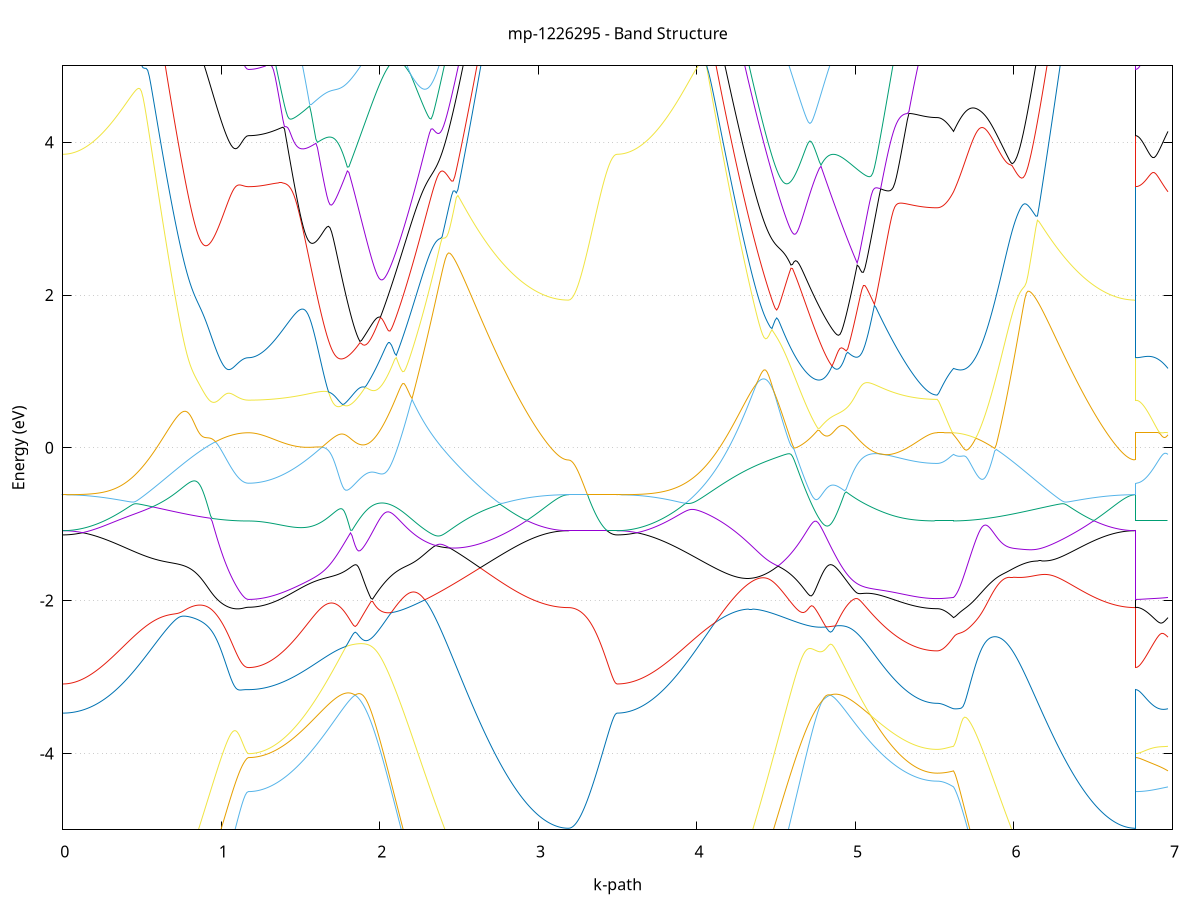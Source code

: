 set title 'mp-1226295 - Band Structure'
set xlabel 'k-path'
set ylabel 'Energy (eV)'
set grid y
set yrange [-5:5]
set terminal png size 800,600
set output 'mp-1226295_bands_gnuplot.png'
plot '-' using 1:2 with lines notitle, '-' using 1:2 with lines notitle, '-' using 1:2 with lines notitle, '-' using 1:2 with lines notitle, '-' using 1:2 with lines notitle, '-' using 1:2 with lines notitle, '-' using 1:2 with lines notitle, '-' using 1:2 with lines notitle, '-' using 1:2 with lines notitle, '-' using 1:2 with lines notitle, '-' using 1:2 with lines notitle, '-' using 1:2 with lines notitle, '-' using 1:2 with lines notitle, '-' using 1:2 with lines notitle, '-' using 1:2 with lines notitle, '-' using 1:2 with lines notitle, '-' using 1:2 with lines notitle, '-' using 1:2 with lines notitle, '-' using 1:2 with lines notitle, '-' using 1:2 with lines notitle, '-' using 1:2 with lines notitle, '-' using 1:2 with lines notitle, '-' using 1:2 with lines notitle, '-' using 1:2 with lines notitle, '-' using 1:2 with lines notitle, '-' using 1:2 with lines notitle, '-' using 1:2 with lines notitle, '-' using 1:2 with lines notitle, '-' using 1:2 with lines notitle, '-' using 1:2 with lines notitle, '-' using 1:2 with lines notitle, '-' using 1:2 with lines notitle, '-' using 1:2 with lines notitle, '-' using 1:2 with lines notitle, '-' using 1:2 with lines notitle, '-' using 1:2 with lines notitle, '-' using 1:2 with lines notitle, '-' using 1:2 with lines notitle, '-' using 1:2 with lines notitle, '-' using 1:2 with lines notitle, '-' using 1:2 with lines notitle, '-' using 1:2 with lines notitle, '-' using 1:2 with lines notitle, '-' using 1:2 with lines notitle, '-' using 1:2 with lines notitle, '-' using 1:2 with lines notitle, '-' using 1:2 with lines notitle, '-' using 1:2 with lines notitle, '-' using 1:2 with lines notitle, '-' using 1:2 with lines notitle, '-' using 1:2 with lines notitle, '-' using 1:2 with lines notitle, '-' using 1:2 with lines notitle, '-' using 1:2 with lines notitle, '-' using 1:2 with lines notitle, '-' using 1:2 with lines notitle, '-' using 1:2 with lines notitle, '-' using 1:2 with lines notitle, '-' using 1:2 with lines notitle, '-' using 1:2 with lines notitle, '-' using 1:2 with lines notitle, '-' using 1:2 with lines notitle, '-' using 1:2 with lines notitle, '-' using 1:2 with lines notitle
0.000000 -43.839143
0.009920 -43.839143
0.019839 -43.839143
0.029759 -43.839043
0.039679 -43.839043
0.049598 -43.839043
0.059518 -43.839043
0.069438 -43.839043
0.079357 -43.838943
0.089277 -43.838943
0.099197 -43.838843
0.109116 -43.838843
0.119036 -43.838843
0.128956 -43.838743
0.138875 -43.838743
0.148795 -43.838643
0.158714 -43.838543
0.168634 -43.838543
0.178554 -43.838443
0.188473 -43.838343
0.198393 -43.838243
0.208313 -43.838243
0.218232 -43.838143
0.228152 -43.838043
0.238072 -43.837943
0.247991 -43.837843
0.257911 -43.837743
0.267831 -43.837643
0.277750 -43.837543
0.287670 -43.837443
0.297590 -43.837343
0.307509 -43.837143
0.317429 -43.837043
0.327349 -43.836943
0.337268 -43.836843
0.347188 -43.836643
0.357108 -43.836543
0.367027 -43.836443
0.376947 -43.836243
0.386867 -43.836143
0.396786 -43.836043
0.406706 -43.835843
0.416626 -43.835743
0.426545 -43.835543
0.436465 -43.835443
0.446385 -43.835243
0.456304 -43.835143
0.466224 -43.834943
0.476143 -43.834843
0.486063 -43.834643
0.495983 -43.834543
0.505902 -43.834343
0.515822 -43.834243
0.525742 -43.834043
0.535661 -43.833943
0.545581 -43.833743
0.555501 -43.833543
0.565420 -43.833443
0.575340 -43.833243
0.585260 -43.833143
0.595179 -43.832943
0.605099 -43.832743
0.615019 -43.832643
0.624938 -43.832443
0.634858 -43.832343
0.644778 -43.832143
0.654697 -43.831943
0.664617 -43.831843
0.674537 -43.831643
0.684456 -43.831543
0.694376 -43.831343
0.704296 -43.831243
0.714215 -43.831043
0.724135 -43.830943
0.734055 -43.830743
0.743974 -43.830643
0.753894 -43.830443
0.763814 -43.830343
0.773733 -43.830143
0.783653 -43.830043
0.793572 -43.829943
0.803492 -43.829743
0.813412 -43.829643
0.823331 -43.829543
0.833251 -43.829343
0.843171 -43.829243
0.853090 -43.829143
0.863010 -43.829043
0.872930 -43.828943
0.882849 -43.828743
0.892769 -43.828643
0.902689 -43.828543
0.912608 -43.828443
0.922528 -43.828343
0.932448 -43.828243
0.942367 -43.828143
0.952287 -43.828043
0.962207 -43.828043
0.972126 -43.827943
0.982046 -43.827843
0.991966 -43.827743
1.001885 -43.827643
1.011805 -43.827643
1.021725 -43.827543
1.031644 -43.827543
1.041564 -43.827443
1.051484 -43.827343
1.061403 -43.827343
1.071323 -43.827343
1.081243 -43.827243
1.091162 -43.827243
1.101082 -43.827243
1.111001 -43.827143
1.120921 -43.827143
1.130841 -43.827143
1.140760 -43.827143
1.150680 -43.827143
1.160600 -43.827043
1.170519 -43.827043
1.170519 -43.827043
1.180430 -43.827043
1.190342 -43.827043
1.200253 -43.827043
1.210164 -43.827043
1.220075 -43.827043
1.229986 -43.827043
1.239897 -43.827043
1.249808 -43.827043
1.259719 -43.827043
1.269630 -43.827043
1.279541 -43.827043
1.289453 -43.826943
1.299364 -43.826943
1.309275 -43.826943
1.319186 -43.826943
1.329097 -43.826943
1.339008 -43.826843
1.348919 -43.826843
1.358830 -43.826843
1.368741 -43.826843
1.378652 -43.826743
1.388563 -43.826743
1.398475 -43.826743
1.408386 -43.826743
1.418297 -43.826643
1.428208 -43.826643
1.438119 -43.826643
1.448030 -43.826543
1.457941 -43.826543
1.467852 -43.826543
1.477763 -43.826443
1.487674 -43.826443
1.497585 -43.826443
1.507497 -43.826343
1.517408 -43.826343
1.527319 -43.826343
1.537230 -43.826243
1.547141 -43.826243
1.557052 -43.826243
1.566963 -43.826143
1.576874 -43.826143
1.586785 -43.826143
1.596696 -43.826043
1.606607 -43.826043
1.616519 -43.826043
1.626430 -43.825943
1.636341 -43.825943
1.646252 -43.825943
1.656163 -43.825943
1.666074 -43.825843
1.675985 -43.825843
1.685896 -43.825843
1.695807 -43.825743
1.705718 -43.825743
1.715629 -43.825743
1.725541 -43.825743
1.735452 -43.825743
1.745363 -43.825643
1.755274 -43.825643
1.765185 -43.825643
1.775096 -43.825643
1.785007 -43.825643
1.794918 -43.825643
1.804829 -43.825643
1.814740 -43.825643
1.824651 -43.825543
1.834563 -43.825543
1.844474 -43.825543
1.854385 -43.825543
1.864296 -43.825643
1.864296 -43.825643
1.874265 -43.825643
1.884235 -43.825643
1.894204 -43.825643
1.904174 -43.825643
1.914143 -43.825643
1.924112 -43.825643
1.934082 -43.825643
1.944051 -43.825743
1.954021 -43.825743
1.963990 -43.825743
1.973960 -43.825743
1.983929 -43.825843
1.993898 -43.825843
2.003868 -43.825943
2.013837 -43.825943
2.023807 -43.825943
2.033776 -43.826043
2.043746 -43.826043
2.053715 -43.826143
2.063685 -43.826243
2.073654 -43.826243
2.083623 -43.826343
2.093593 -43.826343
2.103562 -43.826443
2.113532 -43.826543
2.123501 -43.826643
2.133471 -43.826643
2.143440 -43.826743
2.153409 -43.826843
2.163379 -43.826943
2.173348 -43.827043
2.183318 -43.827143
2.193287 -43.827243
2.203257 -43.827343
2.213226 -43.827443
2.223195 -43.827543
2.233165 -43.827643
2.243134 -43.827743
2.253104 -43.827843
2.263073 -43.827943
2.273043 -43.828043
2.283012 -43.828143
2.292982 -43.828343
2.302951 -43.828443
2.312920 -43.828543
2.322890 -43.828743
2.332859 -43.828843
2.342829 -43.828943
2.352798 -43.829143
2.362768 -43.829243
2.372737 -43.829343
2.382706 -43.829543
2.392676 -43.829643
2.402645 -43.829843
2.412615 -43.829943
2.422584 -43.830143
2.432554 -43.830243
2.442523 -43.830443
2.452492 -43.830543
2.462462 -43.830743
2.472431 -43.830843
2.482401 -43.831043
2.492370 -43.831243
2.502340 -43.831343
2.512309 -43.831543
2.522278 -43.831643
2.532248 -43.831843
2.542217 -43.832043
2.552187 -43.832143
2.562156 -43.832343
2.572126 -43.832543
2.582095 -43.832643
2.592065 -43.832843
2.602034 -43.832943
2.612003 -43.833143
2.621973 -43.833343
2.631942 -43.833443
2.641912 -43.833643
2.651881 -43.833843
2.661851 -43.833943
2.671820 -43.834143
2.681789 -43.834243
2.691759 -43.834443
2.701728 -43.834643
2.711698 -43.834743
2.721667 -43.834943
2.731637 -43.835043
2.741606 -43.835243
2.751575 -43.835343
2.761545 -43.835543
2.771514 -43.835643
2.781484 -43.835843
2.791453 -43.835943
2.801423 -43.836143
2.811392 -43.836243
2.821362 -43.836343
2.831331 -43.836543
2.841300 -43.836643
2.851270 -43.836743
2.861239 -43.836943
2.871209 -43.837043
2.881178 -43.837143
2.891148 -43.837243
2.901117 -43.837343
2.911086 -43.837443
2.921056 -43.837643
2.931025 -43.837743
2.940995 -43.837843
2.950964 -43.837943
2.960934 -43.838043
2.970903 -43.838043
2.980872 -43.838143
2.990842 -43.838243
3.000811 -43.838343
3.010781 -43.838443
3.020750 -43.838543
3.030720 -43.838543
3.040689 -43.838643
3.050659 -43.838643
3.060628 -43.838743
3.070597 -43.838843
3.080567 -43.838843
3.090536 -43.838943
3.100506 -43.838943
3.110475 -43.838943
3.120445 -43.839043
3.130414 -43.839043
3.140383 -43.839043
3.150353 -43.839043
3.160322 -43.839143
3.170292 -43.839143
3.180261 -43.839143
3.190231 -43.839143
3.190231 -43.839143
3.200086 -43.839143
3.209941 -43.839143
3.219796 -43.839143
3.229652 -43.839143
3.239507 -43.839143
3.249362 -43.839143
3.259217 -43.839143
3.269073 -43.839143
3.278928 -43.839143
3.288783 -43.839143
3.298638 -43.839143
3.308494 -43.839143
3.318349 -43.839143
3.328204 -43.839143
3.338059 -43.839143
3.347915 -43.839143
3.357770 -43.839143
3.367625 -43.839143
3.377480 -43.839143
3.387336 -43.839143
3.397191 -43.839143
3.407046 -43.839143
3.416901 -43.839143
3.426757 -43.839143
3.436612 -43.839143
3.446467 -43.839143
3.456323 -43.839143
3.466178 -43.839143
3.476033 -43.839143
3.485888 -43.839143
3.495744 -43.839143
3.495744 -43.839143
3.505720 -43.839143
3.515696 -43.839143
3.525672 -43.839043
3.535648 -43.839043
3.545624 -43.839043
3.555600 -43.839043
3.565576 -43.839043
3.575552 -43.838943
3.585528 -43.838943
3.595504 -43.838843
3.605480 -43.838843
3.615456 -43.838843
3.625432 -43.838743
3.635408 -43.838643
3.645384 -43.838643
3.655360 -43.838543
3.665337 -43.838543
3.675313 -43.838443
3.685289 -43.838343
3.695265 -43.838243
3.705241 -43.838143
3.715217 -43.838043
3.725193 -43.838043
3.735169 -43.837943
3.745145 -43.837843
3.755121 -43.837743
3.765097 -43.837643
3.775073 -43.837443
3.785049 -43.837343
3.795025 -43.837243
3.805001 -43.837143
3.814977 -43.837043
3.824953 -43.836943
3.834930 -43.836743
3.844906 -43.836643
3.854882 -43.836543
3.864858 -43.836343
3.874834 -43.836243
3.884810 -43.836143
3.894786 -43.835943
3.904762 -43.835843
3.914738 -43.835643
3.924714 -43.835543
3.934690 -43.835343
3.944666 -43.835243
3.954642 -43.835043
3.964618 -43.834943
3.974594 -43.834743
3.984570 -43.834643
3.994546 -43.834443
4.004522 -43.834243
4.014499 -43.834143
4.024475 -43.833943
4.034451 -43.833843
4.044427 -43.833643
4.054403 -43.833443
4.064379 -43.833343
4.074355 -43.833143
4.084331 -43.832943
4.094307 -43.832843
4.104283 -43.832643
4.114259 -43.832543
4.124235 -43.832343
4.134211 -43.832143
4.144187 -43.832043
4.154163 -43.831843
4.164139 -43.831643
4.174115 -43.831543
4.184092 -43.831343
4.194068 -43.831243
4.204044 -43.831043
4.214020 -43.830843
4.223996 -43.830743
4.233972 -43.830543
4.243948 -43.830443
4.253924 -43.830243
4.263900 -43.830143
4.273876 -43.829943
4.283852 -43.829843
4.293828 -43.829643
4.303804 -43.829543
4.313780 -43.829343
4.323756 -43.829243
4.333732 -43.829143
4.343708 -43.828943
4.353685 -43.828843
4.363661 -43.828743
4.373637 -43.828543
4.383613 -43.828443
4.393589 -43.828343
4.403565 -43.828143
4.413541 -43.828043
4.423517 -43.827943
4.433493 -43.827843
4.443469 -43.827743
4.453445 -43.827643
4.463421 -43.827543
4.473397 -43.827443
4.483373 -43.827343
4.493349 -43.827243
4.503325 -43.827143
4.513301 -43.827043
4.523277 -43.826943
4.533254 -43.826843
4.543230 -43.826743
4.553206 -43.826643
4.563182 -43.826643
4.573158 -43.826543
4.583134 -43.826443
4.593110 -43.826343
4.603086 -43.826343
4.613062 -43.826243
4.623038 -43.826243
4.633014 -43.826143
4.642990 -43.826043
4.652966 -43.826043
4.662942 -43.825943
4.672918 -43.825943
4.682894 -43.825943
4.692870 -43.825843
4.702847 -43.825843
4.712823 -43.825743
4.722799 -43.825743
4.732775 -43.825743
4.742751 -43.825743
4.752727 -43.825643
4.762703 -43.825643
4.772679 -43.825643
4.782655 -43.825643
4.792631 -43.825643
4.802607 -43.825643
4.812583 -43.825543
4.822559 -43.825543
4.832535 -43.825543
4.842511 -43.825543
4.852487 -43.825543
4.852487 -43.825543
4.862382 -43.825543
4.872277 -43.825543
4.882172 -43.825643
4.892068 -43.825643
4.901963 -43.825643
4.911858 -43.825643
4.921753 -43.825643
4.931648 -43.825643
4.941543 -43.825643
4.951438 -43.825743
4.961333 -43.825743
4.971228 -43.825743
4.981123 -43.825743
4.991018 -43.825743
5.000913 -43.825843
5.010808 -43.825843
5.020703 -43.825843
5.030598 -43.825943
5.040493 -43.825943
5.050388 -43.825943
5.060283 -43.825943
5.070178 -43.826043
5.080073 -43.826043
5.089968 -43.826043
5.099863 -43.826143
5.109758 -43.826143
5.119653 -43.826143
5.129548 -43.826243
5.139443 -43.826243
5.149338 -43.826243
5.159234 -43.826343
5.169129 -43.826343
5.179024 -43.826343
5.188919 -43.826443
5.198814 -43.826443
5.208709 -43.826443
5.218604 -43.826543
5.228499 -43.826543
5.238394 -43.826543
5.248289 -43.826643
5.258184 -43.826643
5.268079 -43.826643
5.277974 -43.826743
5.287869 -43.826743
5.297764 -43.826743
5.307659 -43.826743
5.317554 -43.826843
5.327449 -43.826843
5.337344 -43.826843
5.347239 -43.826843
5.357134 -43.826943
5.367029 -43.826943
5.376924 -43.826943
5.386819 -43.826943
5.396714 -43.826943
5.406609 -43.827043
5.416504 -43.827043
5.426400 -43.827043
5.436295 -43.827043
5.446190 -43.827043
5.456085 -43.827043
5.465980 -43.827043
5.475875 -43.827043
5.485770 -43.827043
5.495665 -43.827043
5.505560 -43.827043
5.515455 -43.827043
5.515455 -43.827043
5.524853 -43.827043
5.534251 -43.827043
5.543649 -43.827043
5.553047 -43.827043
5.562446 -43.827043
5.571844 -43.827043
5.581242 -43.827043
5.590640 -43.827043
5.600038 -43.827043
5.609436 -43.827043
5.618834 -43.827043
5.618834 -43.827043
5.628819 -43.827143
5.638805 -43.827143
5.648790 -43.827143
5.658775 -43.827143
5.668760 -43.827143
5.678745 -43.827243
5.688730 -43.827243
5.698716 -43.827243
5.708701 -43.827343
5.718686 -43.827343
5.728671 -43.827443
5.738656 -43.827443
5.748641 -43.827543
5.758626 -43.827643
5.768612 -43.827643
5.778597 -43.827743
5.788582 -43.827843
5.798567 -43.827943
5.808552 -43.828043
5.818537 -43.828043
5.828523 -43.828143
5.838508 -43.828243
5.848493 -43.828343
5.858478 -43.828443
5.868463 -43.828543
5.878448 -43.828643
5.888434 -43.828843
5.898419 -43.828943
5.908404 -43.829043
5.918389 -43.829143
5.928374 -43.829243
5.938359 -43.829443
5.948344 -43.829543
5.958330 -43.829643
5.968315 -43.829843
5.978300 -43.829943
5.988285 -43.830043
5.998270 -43.830243
6.008255 -43.830343
6.018241 -43.830543
6.028226 -43.830643
6.038211 -43.830843
6.048196 -43.830943
6.058181 -43.831143
6.068166 -43.831243
6.078152 -43.831443
6.088137 -43.831543
6.098122 -43.831743
6.108107 -43.831843
6.118092 -43.832043
6.128077 -43.832243
6.138062 -43.832343
6.148048 -43.832543
6.158033 -43.832643
6.168018 -43.832843
6.178003 -43.833043
6.187988 -43.833143
6.197973 -43.833343
6.207959 -43.833443
6.217944 -43.833643
6.227929 -43.833843
6.237914 -43.833943
6.247899 -43.834143
6.257884 -43.834243
6.267870 -43.834443
6.277855 -43.834643
6.287840 -43.834743
6.297825 -43.834943
6.307810 -43.835043
6.317795 -43.835243
6.327780 -43.835343
6.337766 -43.835543
6.347751 -43.835643
6.357736 -43.835843
6.367721 -43.835943
6.377706 -43.836143
6.387691 -43.836243
6.397677 -43.836343
6.407662 -43.836543
6.417647 -43.836643
6.427632 -43.836743
6.437617 -43.836943
6.447602 -43.837043
6.457587 -43.837143
6.467573 -43.837243
6.477558 -43.837343
6.487543 -43.837443
6.497528 -43.837543
6.507513 -43.837743
6.517498 -43.837843
6.527484 -43.837943
6.537469 -43.838043
6.547454 -43.838043
6.557439 -43.838143
6.567424 -43.838243
6.577409 -43.838343
6.587395 -43.838443
6.597380 -43.838543
6.607365 -43.838543
6.617350 -43.838643
6.627335 -43.838643
6.637320 -43.838743
6.647305 -43.838843
6.657291 -43.838843
6.667276 -43.838943
6.677261 -43.838943
6.687246 -43.838943
6.697231 -43.839043
6.707216 -43.839043
6.717202 -43.839043
6.727187 -43.839043
6.737172 -43.839143
6.747157 -43.839143
6.757142 -43.839143
6.767127 -43.839143
6.767127 -43.827043
6.776863 -43.827043
6.786599 -43.827043
6.796335 -43.827043
6.806070 -43.827043
6.815806 -43.827043
6.825542 -43.827043
6.835278 -43.827043
6.845013 -43.827043
6.854749 -43.827043
6.864485 -43.827043
6.874221 -43.827043
6.883956 -43.827043
6.893692 -43.827043
6.903428 -43.827043
6.913163 -43.827043
6.922899 -43.827043
6.932635 -43.827043
6.942371 -43.827043
6.952106 -43.827043
6.961842 -43.827043
6.971578 -43.827043
e
0.000000 -43.653643
0.009920 -43.653643
0.019839 -43.653643
0.029759 -43.653743
0.039679 -43.653843
0.049598 -43.653943
0.059518 -43.654143
0.069438 -43.654343
0.079357 -43.654643
0.089277 -43.654843
0.099197 -43.655143
0.109116 -43.655543
0.119036 -43.655843
0.128956 -43.656243
0.138875 -43.656643
0.148795 -43.657143
0.158714 -43.657643
0.168634 -43.658143
0.178554 -43.658643
0.188473 -43.659243
0.198393 -43.659843
0.208313 -43.660443
0.218232 -43.661043
0.228152 -43.661743
0.238072 -43.662443
0.247991 -43.663143
0.257911 -43.663943
0.267831 -43.664643
0.277750 -43.665443
0.287670 -43.666243
0.297590 -43.667143
0.307509 -43.667943
0.317429 -43.668843
0.327349 -43.669743
0.337268 -43.670743
0.347188 -43.671643
0.357108 -43.672643
0.367027 -43.673543
0.376947 -43.674543
0.386867 -43.675643
0.396786 -43.676643
0.406706 -43.677643
0.416626 -43.678743
0.426545 -43.679843
0.436465 -43.680943
0.446385 -43.682043
0.456304 -43.683143
0.466224 -43.684243
0.476143 -43.685343
0.486063 -43.686543
0.495983 -43.687643
0.505902 -43.688843
0.515822 -43.689943
0.525742 -43.691143
0.535661 -43.692343
0.545581 -43.693443
0.555501 -43.694643
0.565420 -43.695843
0.575340 -43.697043
0.585260 -43.698243
0.595179 -43.699343
0.605099 -43.700543
0.615019 -43.701743
0.624938 -43.702943
0.634858 -43.704143
0.644778 -43.705243
0.654697 -43.706443
0.664617 -43.707543
0.674537 -43.708743
0.684456 -43.709843
0.694376 -43.711043
0.704296 -43.712143
0.714215 -43.713243
0.724135 -43.714343
0.734055 -43.715443
0.743974 -43.716543
0.753894 -43.717643
0.763814 -43.718643
0.773733 -43.719743
0.783653 -43.720743
0.793572 -43.721743
0.803492 -43.722743
0.813412 -43.723743
0.823331 -43.724643
0.833251 -43.725643
0.843171 -43.726543
0.853090 -43.727443
0.863010 -43.728243
0.872930 -43.729143
0.882849 -43.729943
0.892769 -43.730743
0.902689 -43.731543
0.912608 -43.732343
0.922528 -43.733043
0.932448 -43.733743
0.942367 -43.734443
0.952287 -43.735143
0.962207 -43.735743
0.972126 -43.736343
0.982046 -43.736943
0.991966 -43.737543
1.001885 -43.738043
1.011805 -43.738543
1.021725 -43.739043
1.031644 -43.739443
1.041564 -43.739843
1.051484 -43.740243
1.061403 -43.740643
1.071323 -43.740943
1.081243 -43.741243
1.091162 -43.741543
1.101082 -43.741743
1.111001 -43.741943
1.120921 -43.742143
1.130841 -43.742243
1.140760 -43.742343
1.150680 -43.742443
1.160600 -43.742443
1.170519 -43.742543
1.170519 -43.742543
1.180430 -43.742543
1.190342 -43.742443
1.200253 -43.742443
1.210164 -43.742443
1.220075 -43.742343
1.229986 -43.742243
1.239897 -43.742143
1.249808 -43.742043
1.259719 -43.741943
1.269630 -43.741843
1.279541 -43.741743
1.289453 -43.741543
1.299364 -43.741443
1.309275 -43.741243
1.319186 -43.741043
1.329097 -43.740843
1.339008 -43.740643
1.348919 -43.740343
1.358830 -43.740143
1.368741 -43.739943
1.378652 -43.739643
1.388563 -43.739343
1.398475 -43.739043
1.408386 -43.738743
1.418297 -43.738443
1.428208 -43.738143
1.438119 -43.737843
1.448030 -43.737443
1.457941 -43.737143
1.467852 -43.736743
1.477763 -43.736343
1.487674 -43.735943
1.497585 -43.735543
1.507497 -43.735143
1.517408 -43.734743
1.527319 -43.734343
1.537230 -43.733843
1.547141 -43.733443
1.557052 -43.732943
1.566963 -43.732443
1.576874 -43.731943
1.586785 -43.731543
1.596696 -43.731043
1.606607 -43.730443
1.616519 -43.729943
1.626430 -43.729443
1.636341 -43.728943
1.646252 -43.728343
1.656163 -43.727843
1.666074 -43.727243
1.675985 -43.726643
1.685896 -43.726143
1.695807 -43.725543
1.705718 -43.724943
1.715629 -43.724343
1.725541 -43.723743
1.735452 -43.723143
1.745363 -43.722543
1.755274 -43.721943
1.765185 -43.721243
1.775096 -43.720643
1.785007 -43.720043
1.794918 -43.719343
1.804829 -43.718743
1.814740 -43.718043
1.824651 -43.717443
1.834563 -43.716743
1.844474 -43.716143
1.854385 -43.716843
1.864296 -43.717443
1.864296 -43.717443
1.874265 -43.718143
1.884235 -43.718743
1.894204 -43.719343
1.904174 -43.719843
1.914143 -43.720443
1.924112 -43.720943
1.934082 -43.721443
1.944051 -43.721943
1.954021 -43.722443
1.963990 -43.722843
1.973960 -43.723243
1.983929 -43.723643
1.993898 -43.724043
2.003868 -43.724343
2.013837 -43.724643
2.023807 -43.724943
2.033776 -43.725243
2.043746 -43.725443
2.053715 -43.725643
2.063685 -43.725843
2.073654 -43.726043
2.083623 -43.726143
2.093593 -43.726243
2.103562 -43.726343
2.113532 -43.726343
2.123501 -43.726343
2.133471 -43.726343
2.143440 -43.726343
2.153409 -43.726243
2.163379 -43.726143
2.173348 -43.725943
2.183318 -43.725843
2.193287 -43.725643
2.203257 -43.725443
2.213226 -43.725143
2.223195 -43.724843
2.233165 -43.724543
2.243134 -43.724243
2.253104 -43.723843
2.263073 -43.723443
2.273043 -43.723043
2.283012 -43.722643
2.292982 -43.722143
2.302951 -43.721643
2.312920 -43.721043
2.322890 -43.720543
2.332859 -43.719943
2.342829 -43.719343
2.352798 -43.718743
2.362768 -43.718043
2.372737 -43.717343
2.382706 -43.716643
2.392676 -43.715943
2.402645 -43.715143
2.412615 -43.714343
2.422584 -43.713543
2.432554 -43.712743
2.442523 -43.711943
2.452492 -43.711043
2.462462 -43.710243
2.472431 -43.709343
2.482401 -43.708443
2.492370 -43.707443
2.502340 -43.706543
2.512309 -43.705543
2.522278 -43.704643
2.532248 -43.703643
2.542217 -43.702643
2.552187 -43.701643
2.562156 -43.700643
2.572126 -43.699643
2.582095 -43.698543
2.592065 -43.697543
2.602034 -43.696443
2.612003 -43.695443
2.621973 -43.694343
2.631942 -43.693243
2.641912 -43.692243
2.651881 -43.691143
2.661851 -43.690043
2.671820 -43.689043
2.681789 -43.687943
2.691759 -43.686843
2.701728 -43.685843
2.711698 -43.684743
2.721667 -43.683643
2.731637 -43.682643
2.741606 -43.681543
2.751575 -43.680543
2.761545 -43.679443
2.771514 -43.678443
2.781484 -43.677443
2.791453 -43.676443
2.801423 -43.675443
2.811392 -43.674443
2.821362 -43.673543
2.831331 -43.672543
2.841300 -43.671643
2.851270 -43.670643
2.861239 -43.669743
2.871209 -43.668843
2.881178 -43.668043
2.891148 -43.667143
2.901117 -43.666343
2.911086 -43.665543
2.921056 -43.664743
2.931025 -43.663943
2.940995 -43.663243
2.950964 -43.662543
2.960934 -43.661843
2.970903 -43.661143
2.980872 -43.660443
2.990842 -43.659843
3.000811 -43.659243
3.010781 -43.658743
3.020750 -43.658143
3.030720 -43.657643
3.040689 -43.657143
3.050659 -43.656743
3.060628 -43.656343
3.070597 -43.655943
3.080567 -43.655543
3.090536 -43.655243
3.100506 -43.654943
3.110475 -43.654643
3.120445 -43.654343
3.130414 -43.654143
3.140383 -43.654043
3.150353 -43.653843
3.160322 -43.653743
3.170292 -43.653643
3.180261 -43.653643
3.190231 -43.653643
3.190231 -43.653643
3.200086 -43.653643
3.209941 -43.653643
3.219796 -43.653643
3.229652 -43.653643
3.239507 -43.653643
3.249362 -43.653643
3.259217 -43.653643
3.269073 -43.653643
3.278928 -43.653643
3.288783 -43.653643
3.298638 -43.653643
3.308494 -43.653643
3.318349 -43.653643
3.328204 -43.653643
3.338059 -43.653643
3.347915 -43.653643
3.357770 -43.653643
3.367625 -43.653643
3.377480 -43.653643
3.387336 -43.653643
3.397191 -43.653643
3.407046 -43.653643
3.416901 -43.653643
3.426757 -43.653643
3.436612 -43.653643
3.446467 -43.653643
3.456323 -43.653643
3.466178 -43.653643
3.476033 -43.653643
3.485888 -43.653643
3.495744 -43.653643
3.495744 -43.653643
3.505720 -43.653643
3.515696 -43.653643
3.525672 -43.653743
3.535648 -43.653843
3.545624 -43.654043
3.555600 -43.654143
3.565576 -43.654343
3.575552 -43.654643
3.585528 -43.654943
3.595504 -43.655243
3.605480 -43.655543
3.615456 -43.655943
3.625432 -43.656343
3.635408 -43.656743
3.645384 -43.657143
3.655360 -43.657643
3.665337 -43.658143
3.675313 -43.658743
3.685289 -43.659243
3.695265 -43.659843
3.705241 -43.660543
3.715217 -43.661143
3.725193 -43.661843
3.735169 -43.662543
3.745145 -43.663243
3.755121 -43.663943
3.765097 -43.664743
3.775073 -43.665543
3.785049 -43.666343
3.795025 -43.667143
3.805001 -43.668043
3.814977 -43.668943
3.824953 -43.669843
3.834930 -43.670743
3.844906 -43.671643
3.854882 -43.672543
3.864858 -43.673543
3.874834 -43.674443
3.884810 -43.675443
3.894786 -43.676443
3.904762 -43.677443
3.914738 -43.678543
3.924714 -43.679543
3.934690 -43.680543
3.944666 -43.681643
3.954642 -43.682643
3.964618 -43.683743
3.974594 -43.684743
3.984570 -43.685843
3.994546 -43.686943
4.004522 -43.687943
4.014499 -43.689043
4.024475 -43.690143
4.034451 -43.691243
4.044427 -43.692243
4.054403 -43.693343
4.064379 -43.694443
4.074355 -43.695443
4.084331 -43.696543
4.094307 -43.697543
4.104283 -43.698643
4.114259 -43.699643
4.124235 -43.700643
4.134211 -43.701643
4.144187 -43.702643
4.154163 -43.703643
4.164139 -43.704643
4.174115 -43.705643
4.184092 -43.706543
4.194068 -43.707543
4.204044 -43.708443
4.214020 -43.709343
4.223996 -43.710243
4.233972 -43.711143
4.243948 -43.711943
4.253924 -43.712843
4.263900 -43.713643
4.273876 -43.714443
4.283852 -43.715243
4.293828 -43.715943
4.303804 -43.716643
4.313780 -43.717343
4.323756 -43.718043
4.333732 -43.718743
4.343708 -43.719343
4.353685 -43.719943
4.363661 -43.720543
4.373637 -43.721143
4.383613 -43.721643
4.393589 -43.722143
4.403565 -43.722643
4.413541 -43.723043
4.423517 -43.723543
4.433493 -43.723843
4.443469 -43.724243
4.453445 -43.724543
4.463421 -43.724943
4.473397 -43.725143
4.483373 -43.725443
4.493349 -43.725643
4.503325 -43.725843
4.513301 -43.726043
4.523277 -43.726143
4.533254 -43.726243
4.543230 -43.726343
4.553206 -43.726343
4.563182 -43.726343
4.573158 -43.726343
4.583134 -43.726343
4.593110 -43.726243
4.603086 -43.726143
4.613062 -43.726043
4.623038 -43.725843
4.633014 -43.725643
4.642990 -43.725443
4.652966 -43.725243
4.662942 -43.724943
4.672918 -43.724643
4.682894 -43.724343
4.692870 -43.724043
4.702847 -43.723643
4.712823 -43.723243
4.722799 -43.722843
4.732775 -43.722343
4.742751 -43.721943
4.752727 -43.721443
4.762703 -43.720943
4.772679 -43.720343
4.782655 -43.719843
4.792631 -43.719243
4.802607 -43.718643
4.812583 -43.718043
4.822559 -43.717443
4.832535 -43.716743
4.842511 -43.716143
4.852487 -43.716843
4.852487 -43.716843
4.862382 -43.717443
4.872277 -43.718143
4.882172 -43.718743
4.892068 -43.719443
4.901963 -43.720043
4.911858 -43.720743
4.921753 -43.721343
4.931648 -43.721943
4.941543 -43.722543
4.951438 -43.723243
4.961333 -43.723843
4.971228 -43.724443
4.981123 -43.725043
4.991018 -43.725543
5.000913 -43.726143
5.010808 -43.726743
5.020703 -43.727343
5.030598 -43.727843
5.040493 -43.728443
5.050388 -43.728943
5.060283 -43.729443
5.070178 -43.730043
5.080073 -43.730543
5.089968 -43.731043
5.099863 -43.731543
5.109758 -43.732043
5.119653 -43.732543
5.129548 -43.732943
5.139443 -43.733443
5.149338 -43.733843
5.159234 -43.734343
5.169129 -43.734743
5.179024 -43.735143
5.188919 -43.735543
5.198814 -43.735943
5.208709 -43.736343
5.218604 -43.736743
5.228499 -43.737143
5.238394 -43.737443
5.248289 -43.737843
5.258184 -43.738143
5.268079 -43.738443
5.277974 -43.738743
5.287869 -43.739043
5.297764 -43.739343
5.307659 -43.739643
5.317554 -43.739943
5.327449 -43.740143
5.337344 -43.740343
5.347239 -43.740643
5.357134 -43.740843
5.367029 -43.741043
5.376924 -43.741243
5.386819 -43.741443
5.396714 -43.741543
5.406609 -43.741743
5.416504 -43.741843
5.426400 -43.741943
5.436295 -43.742043
5.446190 -43.742143
5.456085 -43.742243
5.465980 -43.742343
5.475875 -43.742443
5.485770 -43.742443
5.495665 -43.742443
5.505560 -43.742543
5.515455 -43.742543
5.515455 -43.742543
5.524853 -43.742543
5.534251 -43.742543
5.543649 -43.742543
5.553047 -43.742543
5.562446 -43.742543
5.571844 -43.742443
5.581242 -43.742443
5.590640 -43.742443
5.600038 -43.742443
5.609436 -43.742443
5.618834 -43.742443
5.618834 -43.742443
5.628819 -43.742343
5.638805 -43.742243
5.648790 -43.742143
5.658775 -43.741943
5.668760 -43.741743
5.678745 -43.741543
5.688730 -43.741243
5.698716 -43.740943
5.708701 -43.740643
5.718686 -43.740343
5.728671 -43.739943
5.738656 -43.739543
5.748641 -43.739043
5.758626 -43.738543
5.768612 -43.738043
5.778597 -43.737543
5.788582 -43.736943
5.798567 -43.736443
5.808552 -43.735743
5.818537 -43.735143
5.828523 -43.734443
5.838508 -43.733743
5.848493 -43.733043
5.858478 -43.732343
5.868463 -43.731543
5.878448 -43.730743
5.888434 -43.729943
5.898419 -43.729043
5.908404 -43.728143
5.918389 -43.727343
5.928374 -43.726443
5.938359 -43.725443
5.948344 -43.724543
5.958330 -43.723543
5.968315 -43.722543
5.978300 -43.721543
5.988285 -43.720543
5.998270 -43.719543
6.008255 -43.718443
6.018241 -43.717343
6.028226 -43.716343
6.038211 -43.715243
6.048196 -43.714143
6.058181 -43.712943
6.068166 -43.711843
6.078152 -43.710743
6.088137 -43.709543
6.098122 -43.708443
6.108107 -43.707243
6.118092 -43.706043
6.128077 -43.704843
6.138062 -43.703743
6.148048 -43.702543
6.158033 -43.701343
6.168018 -43.700143
6.178003 -43.698943
6.187988 -43.697743
6.197973 -43.696543
6.207959 -43.695343
6.217944 -43.694143
6.227929 -43.692943
6.237914 -43.691743
6.247899 -43.690543
6.257884 -43.689443
6.267870 -43.688243
6.277855 -43.687043
6.287840 -43.685943
6.297825 -43.684743
6.307810 -43.683643
6.317795 -43.682543
6.327780 -43.681443
6.337766 -43.680343
6.347751 -43.679243
6.357736 -43.678143
6.367721 -43.677043
6.377706 -43.676043
6.387691 -43.674943
6.397677 -43.673943
6.407662 -43.672943
6.417647 -43.672043
6.427632 -43.671043
6.437617 -43.670043
6.447602 -43.669143
6.457587 -43.668243
6.467573 -43.667343
6.477558 -43.666543
6.487543 -43.665743
6.497528 -43.664843
6.507513 -43.664143
6.517498 -43.663343
6.527484 -43.662643
6.537469 -43.661943
6.547454 -43.661243
6.557439 -43.660543
6.567424 -43.659943
6.577409 -43.659343
6.587395 -43.658743
6.597380 -43.658243
6.607365 -43.657643
6.617350 -43.657243
6.627335 -43.656743
6.637320 -43.656343
6.647305 -43.655943
6.657291 -43.655543
6.667276 -43.655243
6.677261 -43.654943
6.687246 -43.654643
6.697231 -43.654443
6.707216 -43.654143
6.717202 -43.654043
6.727187 -43.653843
6.737172 -43.653743
6.747157 -43.653643
6.757142 -43.653643
6.767127 -43.653643
6.767127 -43.742543
6.776863 -43.742543
6.786599 -43.742543
6.796335 -43.742543
6.806070 -43.742543
6.815806 -43.742543
6.825542 -43.742543
6.835278 -43.742543
6.845013 -43.742543
6.854749 -43.742543
6.864485 -43.742443
6.874221 -43.742443
6.883956 -43.742443
6.893692 -43.742443
6.903428 -43.742443
6.913163 -43.742443
6.922899 -43.742443
6.932635 -43.742443
6.942371 -43.742443
6.952106 -43.742443
6.961842 -43.742443
6.971578 -43.742443
e
0.000000 -43.653643
0.009920 -43.653643
0.019839 -43.653643
0.029759 -43.653643
0.039679 -43.653643
0.049598 -43.653743
0.059518 -43.653743
0.069438 -43.653743
0.079357 -43.653843
0.089277 -43.653943
0.099197 -43.653943
0.109116 -43.654043
0.119036 -43.654143
0.128956 -43.654243
0.138875 -43.654343
0.148795 -43.654443
0.158714 -43.654643
0.168634 -43.654743
0.178554 -43.654843
0.188473 -43.655043
0.198393 -43.655143
0.208313 -43.655343
0.218232 -43.655443
0.228152 -43.655643
0.238072 -43.655843
0.247991 -43.655943
0.257911 -43.656143
0.267831 -43.656343
0.277750 -43.656543
0.287670 -43.656743
0.297590 -43.656943
0.307509 -43.657143
0.317429 -43.657443
0.327349 -43.657643
0.337268 -43.657843
0.347188 -43.658043
0.357108 -43.658343
0.367027 -43.658543
0.376947 -43.658843
0.386867 -43.659043
0.396786 -43.659343
0.406706 -43.659543
0.416626 -43.659843
0.426545 -43.660143
0.436465 -43.660343
0.446385 -43.660643
0.456304 -43.660943
0.466224 -43.661243
0.476143 -43.661543
0.486063 -43.661743
0.495983 -43.662043
0.505902 -43.662343
0.515822 -43.662643
0.525742 -43.662943
0.535661 -43.663243
0.545581 -43.663543
0.555501 -43.663843
0.565420 -43.664143
0.575340 -43.664443
0.585260 -43.664743
0.595179 -43.665043
0.605099 -43.665243
0.615019 -43.665543
0.624938 -43.665843
0.634858 -43.666143
0.644778 -43.666443
0.654697 -43.666743
0.664617 -43.667043
0.674537 -43.667343
0.684456 -43.667643
0.694376 -43.667943
0.704296 -43.668143
0.714215 -43.668443
0.724135 -43.668743
0.734055 -43.669043
0.743974 -43.669243
0.753894 -43.669543
0.763814 -43.669843
0.773733 -43.670043
0.783653 -43.670343
0.793572 -43.670543
0.803492 -43.670843
0.813412 -43.671043
0.823331 -43.671343
0.833251 -43.671543
0.843171 -43.671743
0.853090 -43.672043
0.863010 -43.672243
0.872930 -43.672443
0.882849 -43.672643
0.892769 -43.672843
0.902689 -43.673043
0.912608 -43.673243
0.922528 -43.673443
0.932448 -43.673643
0.942367 -43.673743
0.952287 -43.673943
0.962207 -43.674143
0.972126 -43.674243
0.982046 -43.674443
0.991966 -43.674543
1.001885 -43.674643
1.011805 -43.674743
1.021725 -43.674943
1.031644 -43.675043
1.041564 -43.675143
1.051484 -43.675243
1.061403 -43.675343
1.071323 -43.675343
1.081243 -43.675443
1.091162 -43.675543
1.101082 -43.675543
1.111001 -43.675643
1.120921 -43.675643
1.130841 -43.675743
1.140760 -43.675743
1.150680 -43.675743
1.160600 -43.675743
1.170519 -43.675743
1.170519 -43.675743
1.180430 -43.675843
1.190342 -43.675843
1.200253 -43.675943
1.210164 -43.675943
1.220075 -43.676143
1.229986 -43.676243
1.239897 -43.676443
1.249808 -43.676643
1.259719 -43.676843
1.269630 -43.677143
1.279541 -43.677343
1.289453 -43.677643
1.299364 -43.677943
1.309275 -43.678343
1.319186 -43.678743
1.329097 -43.679143
1.339008 -43.679543
1.348919 -43.679943
1.358830 -43.680443
1.368741 -43.680943
1.378652 -43.681443
1.388563 -43.681943
1.398475 -43.682443
1.408386 -43.683043
1.418297 -43.683643
1.428208 -43.684243
1.438119 -43.684843
1.448030 -43.685443
1.457941 -43.686143
1.467852 -43.686843
1.477763 -43.687543
1.487674 -43.688243
1.497585 -43.688943
1.507497 -43.689643
1.517408 -43.690343
1.527319 -43.691143
1.537230 -43.691843
1.547141 -43.692643
1.557052 -43.693443
1.566963 -43.694243
1.576874 -43.695043
1.586785 -43.695843
1.596696 -43.696643
1.606607 -43.697443
1.616519 -43.698243
1.626430 -43.699043
1.636341 -43.699943
1.646252 -43.700743
1.656163 -43.701543
1.666074 -43.702343
1.675985 -43.703143
1.685896 -43.704043
1.695807 -43.704843
1.705718 -43.705643
1.715629 -43.706443
1.725541 -43.707243
1.735452 -43.708043
1.745363 -43.708843
1.755274 -43.709643
1.765185 -43.710443
1.775096 -43.711143
1.785007 -43.711943
1.794918 -43.712643
1.804829 -43.713343
1.814740 -43.714143
1.824651 -43.714843
1.834563 -43.715543
1.844474 -43.716043
1.854385 -43.715443
1.864296 -43.714743
1.864296 -43.714743
1.874265 -43.714043
1.884235 -43.713343
1.894204 -43.712643
1.904174 -43.711943
1.914143 -43.711343
1.924112 -43.710643
1.934082 -43.709943
1.944051 -43.709243
1.954021 -43.708543
1.963990 -43.707843
1.973960 -43.707143
1.983929 -43.706343
1.993898 -43.705643
2.003868 -43.704943
2.013837 -43.704243
2.023807 -43.703543
2.033776 -43.702843
2.043746 -43.702143
2.053715 -43.701443
2.063685 -43.700743
2.073654 -43.700043
2.083623 -43.699343
2.093593 -43.698543
2.103562 -43.697843
2.113532 -43.697143
2.123501 -43.696443
2.133471 -43.695743
2.143440 -43.695043
2.153409 -43.694343
2.163379 -43.693643
2.173348 -43.692943
2.183318 -43.692343
2.193287 -43.691643
2.203257 -43.690943
2.213226 -43.690243
2.223195 -43.689543
2.233165 -43.688843
2.243134 -43.688243
2.253104 -43.687543
2.263073 -43.686843
2.273043 -43.686243
2.283012 -43.685543
2.292982 -43.684943
2.302951 -43.684243
2.312920 -43.683643
2.322890 -43.682943
2.332859 -43.682343
2.342829 -43.681743
2.352798 -43.681143
2.362768 -43.680443
2.372737 -43.679843
2.382706 -43.679243
2.392676 -43.678643
2.402645 -43.678043
2.412615 -43.677443
2.422584 -43.676943
2.432554 -43.676343
2.442523 -43.675743
2.452492 -43.675143
2.462462 -43.674643
2.472431 -43.674043
2.482401 -43.673543
2.492370 -43.672943
2.502340 -43.672443
2.512309 -43.671943
2.522278 -43.671343
2.532248 -43.670843
2.542217 -43.670343
2.552187 -43.669843
2.562156 -43.669343
2.572126 -43.668843
2.582095 -43.668343
2.592065 -43.667943
2.602034 -43.667443
2.612003 -43.667043
2.621973 -43.666543
2.631942 -43.666143
2.641912 -43.665643
2.651881 -43.665243
2.661851 -43.664843
2.671820 -43.664343
2.681789 -43.663943
2.691759 -43.663543
2.701728 -43.663243
2.711698 -43.662843
2.721667 -43.662443
2.731637 -43.662043
2.741606 -43.661743
2.751575 -43.661343
2.761545 -43.661043
2.771514 -43.660643
2.781484 -43.660343
2.791453 -43.660043
2.801423 -43.659643
2.811392 -43.659343
2.821362 -43.659043
2.831331 -43.658743
2.841300 -43.658543
2.851270 -43.658243
2.861239 -43.657943
2.871209 -43.657743
2.881178 -43.657443
2.891148 -43.657243
2.901117 -43.656943
2.911086 -43.656743
2.921056 -43.656543
2.931025 -43.656343
2.940995 -43.656143
2.950964 -43.655943
2.960934 -43.655743
2.970903 -43.655543
2.980872 -43.655343
2.990842 -43.655243
3.000811 -43.655043
3.010781 -43.654943
3.020750 -43.654743
3.030720 -43.654643
3.040689 -43.654543
3.050659 -43.654343
3.060628 -43.654243
3.070597 -43.654143
3.080567 -43.654043
3.090536 -43.654043
3.100506 -43.653943
3.110475 -43.653843
3.120445 -43.653843
3.130414 -43.653743
3.140383 -43.653743
3.150353 -43.653643
3.160322 -43.653643
3.170292 -43.653643
3.180261 -43.653643
3.190231 -43.653643
3.190231 -43.653643
3.200086 -43.653643
3.209941 -43.653643
3.219796 -43.653643
3.229652 -43.653643
3.239507 -43.653643
3.249362 -43.653643
3.259217 -43.653643
3.269073 -43.653643
3.278928 -43.653643
3.288783 -43.653643
3.298638 -43.653643
3.308494 -43.653643
3.318349 -43.653643
3.328204 -43.653643
3.338059 -43.653643
3.347915 -43.653643
3.357770 -43.653643
3.367625 -43.653643
3.377480 -43.653643
3.387336 -43.653643
3.397191 -43.653643
3.407046 -43.653643
3.416901 -43.653643
3.426757 -43.653643
3.436612 -43.653643
3.446467 -43.653643
3.456323 -43.653643
3.466178 -43.653643
3.476033 -43.653643
3.485888 -43.653643
3.495744 -43.653643
3.495744 -43.653643
3.505720 -43.653643
3.515696 -43.653643
3.525672 -43.653643
3.535648 -43.653643
3.545624 -43.653743
3.555600 -43.653743
3.565576 -43.653843
3.575552 -43.653843
3.585528 -43.653943
3.595504 -43.654043
3.605480 -43.654043
3.615456 -43.654143
3.625432 -43.654243
3.635408 -43.654343
3.645384 -43.654543
3.655360 -43.654643
3.665337 -43.654743
3.675313 -43.654943
3.685289 -43.655043
3.695265 -43.655243
3.705241 -43.655343
3.715217 -43.655543
3.725193 -43.655743
3.735169 -43.655943
3.745145 -43.656143
3.755121 -43.656343
3.765097 -43.656543
3.775073 -43.656743
3.785049 -43.656943
3.795025 -43.657243
3.805001 -43.657443
3.814977 -43.657743
3.824953 -43.657943
3.834930 -43.658243
3.844906 -43.658543
3.854882 -43.658843
3.864858 -43.659043
3.874834 -43.659343
3.884810 -43.659743
3.894786 -43.660043
3.904762 -43.660343
3.914738 -43.660643
3.924714 -43.661043
3.934690 -43.661343
3.944666 -43.661743
3.954642 -43.662043
3.964618 -43.662443
3.974594 -43.662843
3.984570 -43.663243
3.994546 -43.663643
4.004522 -43.664043
4.014499 -43.664443
4.024475 -43.664843
4.034451 -43.665243
4.044427 -43.665643
4.054403 -43.666143
4.064379 -43.666543
4.074355 -43.667043
4.084331 -43.667443
4.094307 -43.667943
4.104283 -43.668443
4.114259 -43.668943
4.124235 -43.669343
4.134211 -43.669843
4.144187 -43.670343
4.154163 -43.670943
4.164139 -43.671443
4.174115 -43.671943
4.184092 -43.672443
4.194068 -43.673043
4.204044 -43.673543
4.214020 -43.674043
4.223996 -43.674643
4.233972 -43.675243
4.243948 -43.675743
4.253924 -43.676343
4.263900 -43.676943
4.273876 -43.677543
4.283852 -43.678143
4.293828 -43.678743
4.303804 -43.679343
4.313780 -43.679943
4.323756 -43.680543
4.333732 -43.681143
4.343708 -43.681743
4.353685 -43.682443
4.363661 -43.683043
4.373637 -43.683643
4.383613 -43.684343
4.393589 -43.684943
4.403565 -43.685643
4.413541 -43.686243
4.423517 -43.686943
4.433493 -43.687543
4.443469 -43.688243
4.453445 -43.688943
4.463421 -43.689643
4.473397 -43.690243
4.483373 -43.690943
4.493349 -43.691643
4.503325 -43.692343
4.513301 -43.693043
4.523277 -43.693743
4.533254 -43.694443
4.543230 -43.695143
4.553206 -43.695843
4.563182 -43.696543
4.573158 -43.697243
4.583134 -43.697943
4.593110 -43.698643
4.603086 -43.699343
4.613062 -43.700043
4.623038 -43.700743
4.633014 -43.701443
4.642990 -43.702143
4.652966 -43.702943
4.662942 -43.703643
4.672918 -43.704343
4.682894 -43.705043
4.692870 -43.705743
4.702847 -43.706443
4.712823 -43.707143
4.722799 -43.707843
4.732775 -43.708543
4.742751 -43.709243
4.752727 -43.709943
4.762703 -43.710643
4.772679 -43.711343
4.782655 -43.712043
4.792631 -43.712743
4.802607 -43.713443
4.812583 -43.714143
4.822559 -43.714843
4.832535 -43.715443
4.842511 -43.716143
4.852487 -43.715443
4.852487 -43.715443
4.862382 -43.714743
4.872277 -43.714043
4.882172 -43.713343
4.892068 -43.712543
4.901963 -43.711843
4.911858 -43.711043
4.921753 -43.710343
4.931648 -43.709543
4.941543 -43.708743
4.951438 -43.707943
4.961333 -43.707143
4.971228 -43.706343
4.981123 -43.705543
4.991018 -43.704743
5.000913 -43.703943
5.010808 -43.703143
5.020703 -43.702343
5.030598 -43.701443
5.040493 -43.700643
5.050388 -43.699843
5.060283 -43.699043
5.070178 -43.698243
5.080073 -43.697343
5.089968 -43.696543
5.099863 -43.695743
5.109758 -43.694943
5.119653 -43.694143
5.129548 -43.693343
5.139443 -43.692643
5.149338 -43.691843
5.159234 -43.691043
5.169129 -43.690343
5.179024 -43.689643
5.188919 -43.688843
5.198814 -43.688143
5.208709 -43.687443
5.218604 -43.686743
5.228499 -43.686143
5.238394 -43.685443
5.248289 -43.684843
5.258184 -43.684243
5.268079 -43.683643
5.277974 -43.683043
5.287869 -43.682443
5.297764 -43.681943
5.307659 -43.681443
5.317554 -43.680843
5.327449 -43.680443
5.337344 -43.679943
5.347239 -43.679543
5.357134 -43.679043
5.367029 -43.678743
5.376924 -43.678343
5.386819 -43.677943
5.396714 -43.677643
5.406609 -43.677343
5.416504 -43.677043
5.426400 -43.676843
5.436295 -43.676643
5.446190 -43.676443
5.456085 -43.676243
5.465980 -43.676143
5.475875 -43.676043
5.485770 -43.675943
5.495665 -43.675843
5.505560 -43.675843
5.515455 -43.675743
5.515455 -43.675743
5.524853 -43.675743
5.534251 -43.675743
5.543649 -43.675743
5.553047 -43.675743
5.562446 -43.675743
5.571844 -43.675743
5.581242 -43.675743
5.590640 -43.675743
5.600038 -43.675743
5.609436 -43.675743
5.618834 -43.675743
5.618834 -43.675743
5.628819 -43.675743
5.638805 -43.675743
5.648790 -43.675743
5.658775 -43.675643
5.668760 -43.675643
5.678745 -43.675543
5.688730 -43.675443
5.698716 -43.675443
5.708701 -43.675343
5.718686 -43.675243
5.728671 -43.675143
5.738656 -43.675043
5.748641 -43.674943
5.758626 -43.674843
5.768612 -43.674643
5.778597 -43.674543
5.788582 -43.674443
5.798567 -43.674243
5.808552 -43.674143
5.818537 -43.673943
5.828523 -43.673743
5.838508 -43.673643
5.848493 -43.673443
5.858478 -43.673243
5.868463 -43.673043
5.878448 -43.672843
5.888434 -43.672643
5.898419 -43.672443
5.908404 -43.672243
5.918389 -43.671943
5.928374 -43.671743
5.938359 -43.671543
5.948344 -43.671243
5.958330 -43.671043
5.968315 -43.670743
5.978300 -43.670543
5.988285 -43.670243
5.998270 -43.670043
6.008255 -43.669743
6.018241 -43.669543
6.028226 -43.669243
6.038211 -43.668943
6.048196 -43.668643
6.058181 -43.668443
6.068166 -43.668143
6.078152 -43.667843
6.088137 -43.667543
6.098122 -43.667243
6.108107 -43.666943
6.118092 -43.666643
6.128077 -43.666343
6.138062 -43.666043
6.148048 -43.665743
6.158033 -43.665443
6.168018 -43.665143
6.178003 -43.664843
6.187988 -43.664543
6.197973 -43.664343
6.207959 -43.664043
6.217944 -43.663743
6.227929 -43.663443
6.237914 -43.663143
6.247899 -43.662843
6.257884 -43.662543
6.267870 -43.662243
6.277855 -43.661943
6.287840 -43.661643
6.297825 -43.661343
6.307810 -43.661043
6.317795 -43.660843
6.327780 -43.660543
6.337766 -43.660243
6.347751 -43.659943
6.357736 -43.659743
6.367721 -43.659443
6.377706 -43.659143
6.387691 -43.658943
6.397677 -43.658643
6.407662 -43.658443
6.417647 -43.658143
6.427632 -43.657943
6.437617 -43.657743
6.447602 -43.657443
6.457587 -43.657243
6.467573 -43.657043
6.477558 -43.656843
6.487543 -43.656643
6.497528 -43.656443
6.507513 -43.656243
6.517498 -43.656043
6.527484 -43.655843
6.537469 -43.655643
6.547454 -43.655543
6.557439 -43.655343
6.567424 -43.655143
6.577409 -43.655043
6.587395 -43.654843
6.597380 -43.654743
6.607365 -43.654643
6.617350 -43.654543
6.627335 -43.654343
6.637320 -43.654243
6.647305 -43.654143
6.657291 -43.654043
6.667276 -43.654043
6.677261 -43.653943
6.687246 -43.653843
6.697231 -43.653843
6.707216 -43.653743
6.717202 -43.653743
6.727187 -43.653643
6.737172 -43.653643
6.747157 -43.653643
6.757142 -43.653643
6.767127 -43.653643
6.767127 -43.675743
6.776863 -43.675743
6.786599 -43.675743
6.796335 -43.675743
6.806070 -43.675743
6.815806 -43.675743
6.825542 -43.675743
6.835278 -43.675743
6.845013 -43.675743
6.854749 -43.675743
6.864485 -43.675743
6.874221 -43.675743
6.883956 -43.675743
6.893692 -43.675743
6.903428 -43.675743
6.913163 -43.675743
6.922899 -43.675743
6.932635 -43.675743
6.942371 -43.675743
6.952106 -43.675743
6.961842 -43.675743
6.971578 -43.675743
e
0.000000 -14.826443
0.009920 -14.826443
0.019839 -14.826243
0.029759 -14.825943
0.039679 -14.825443
0.049598 -14.824843
0.059518 -14.824143
0.069438 -14.823343
0.079357 -14.822443
0.089277 -14.821443
0.099197 -14.820243
0.109116 -14.819043
0.119036 -14.817743
0.128956 -14.816343
0.138875 -14.814943
0.148795 -14.813443
0.158714 -14.811943
0.168634 -14.810443
0.178554 -14.808943
0.188473 -14.807543
0.198393 -14.806143
0.208313 -14.804943
0.218232 -14.803843
0.228152 -14.802943
0.238072 -14.802343
0.247991 -14.801943
0.257911 -14.801843
0.267831 -14.801943
0.277750 -14.802443
0.287670 -14.803243
0.297590 -14.804543
0.307509 -14.806243
0.317429 -14.808043
0.327349 -14.810043
0.337268 -14.812143
0.347188 -14.814343
0.357108 -14.816643
0.367027 -14.819143
0.376947 -14.821643
0.386867 -14.824243
0.396786 -14.826843
0.406706 -14.829643
0.416626 -14.832443
0.426545 -14.835243
0.436465 -14.838143
0.446385 -14.841143
0.456304 -14.844143
0.466224 -14.847243
0.476143 -14.850343
0.486063 -14.853443
0.495983 -14.856543
0.505902 -14.859743
0.515822 -14.862943
0.525742 -14.866243
0.535661 -14.869443
0.545581 -14.872743
0.555501 -14.876043
0.565420 -14.879243
0.575340 -14.882543
0.585260 -14.885843
0.595179 -14.889143
0.605099 -14.892443
0.615019 -14.895743
0.624938 -14.899043
0.634858 -14.902343
0.644778 -14.905643
0.654697 -14.908843
0.664617 -14.912043
0.674537 -14.915243
0.684456 -14.918443
0.694376 -14.921643
0.704296 -14.924743
0.714215 -14.927943
0.724135 -14.930943
0.734055 -14.934043
0.743974 -14.937043
0.753894 -14.939943
0.763814 -14.942943
0.773733 -14.945843
0.783653 -14.948643
0.793572 -14.951443
0.803492 -14.954143
0.813412 -14.956843
0.823331 -14.959543
0.833251 -14.962043
0.843171 -14.964643
0.853090 -14.967043
0.863010 -14.969443
0.872930 -14.971843
0.882849 -14.974143
0.892769 -14.976343
0.902689 -14.978543
0.912608 -14.980643
0.922528 -14.982643
0.932448 -14.984543
0.942367 -14.986443
0.952287 -14.988243
0.962207 -14.989943
0.972126 -14.991643
0.982046 -14.993243
0.991966 -14.994743
1.001885 -14.996143
1.011805 -14.997443
1.021725 -14.998743
1.031644 -14.999943
1.041564 -15.001043
1.051484 -15.002043
1.061403 -15.003043
1.071323 -15.003943
1.081243 -15.004643
1.091162 -15.005343
1.101082 -15.006043
1.111001 -15.006543
1.120921 -15.007043
1.130841 -15.007343
1.140760 -15.007643
1.150680 -15.007843
1.160600 -15.007943
1.170519 -15.008043
1.170519 -15.008043
1.180430 -15.007943
1.190342 -15.007543
1.200253 -15.006843
1.210164 -15.005943
1.220075 -15.004743
1.229986 -15.003343
1.239897 -15.001643
1.249808 -14.999743
1.259719 -14.997543
1.269630 -14.995143
1.279541 -14.992443
1.289453 -14.989543
1.299364 -14.986343
1.309275 -14.982943
1.319186 -14.979243
1.329097 -14.975343
1.339008 -14.971243
1.348919 -14.966943
1.358830 -14.962343
1.368741 -14.957543
1.378652 -14.952543
1.388563 -14.947343
1.398475 -14.941943
1.408386 -14.936243
1.418297 -14.930443
1.428208 -14.924443
1.438119 -14.918343
1.448030 -14.911943
1.457941 -14.905443
1.467852 -14.898743
1.477763 -14.891943
1.487674 -14.884943
1.497585 -14.877843
1.507497 -14.870643
1.517408 -14.863243
1.527319 -14.855843
1.537230 -14.848243
1.547141 -14.840643
1.557052 -14.833043
1.566963 -14.825343
1.576874 -14.817643
1.586785 -14.809943
1.596696 -14.802343
1.606607 -14.794743
1.616519 -14.787343
1.626430 -14.780143
1.636341 -14.773143
1.646252 -14.766443
1.656163 -14.760043
1.666074 -14.754143
1.675985 -14.748643
1.685896 -14.743443
1.695807 -14.738743
1.705718 -14.734343
1.715629 -14.730243
1.725541 -14.726443
1.735452 -14.722743
1.745363 -14.719243
1.755274 -14.715843
1.765185 -14.712643
1.775096 -14.709443
1.785007 -14.707043
1.794918 -14.706543
1.804829 -14.706443
1.814740 -14.706443
1.824651 -14.706743
1.834563 -14.707243
1.844474 -14.707843
1.854385 -14.708643
1.864296 -14.709543
1.864296 -14.709543
1.874265 -14.710543
1.884235 -14.711643
1.894204 -14.712743
1.904174 -14.713943
1.914143 -14.715243
1.924112 -14.716443
1.934082 -14.717743
1.944051 -14.719043
1.954021 -14.720343
1.963990 -14.721643
1.973960 -14.722843
1.983929 -14.724143
1.993898 -14.725443
2.003868 -14.726643
2.013837 -14.727943
2.023807 -14.729243
2.033776 -14.730543
2.043746 -14.731943
2.053715 -14.733343
2.063685 -14.734943
2.073654 -14.736643
2.083623 -14.738443
2.093593 -14.740443
2.103562 -14.742743
2.113532 -14.745443
2.123501 -14.748043
2.133471 -14.750743
2.143440 -14.753443
2.153409 -14.756243
2.163379 -14.758943
2.173348 -14.761643
2.183318 -14.764243
2.193287 -14.766843
2.203257 -14.769443
2.213226 -14.771943
2.223195 -14.774343
2.233165 -14.776743
2.243134 -14.779043
2.253104 -14.781243
2.263073 -14.783343
2.273043 -14.785443
2.283012 -14.787343
2.292982 -14.789243
2.302951 -14.791043
2.312920 -14.792743
2.322890 -14.794343
2.332859 -14.795843
2.342829 -14.797243
2.352798 -14.798543
2.362768 -14.799743
2.372737 -14.800943
2.382706 -14.801943
2.392676 -14.802943
2.402645 -14.803743
2.412615 -14.804543
2.422584 -14.805243
2.432554 -14.805743
2.442523 -14.806343
2.452492 -14.806743
2.462462 -14.807043
2.472431 -14.807243
2.482401 -14.807443
2.492370 -14.807543
2.502340 -14.807543
2.512309 -14.807543
2.522278 -14.807443
2.532248 -14.807243
2.542217 -14.806943
2.552187 -14.806643
2.562156 -14.806243
2.572126 -14.805843
2.582095 -14.805243
2.592065 -14.804743
2.602034 -14.804143
2.612003 -14.803443
2.621973 -14.802743
2.631942 -14.801943
2.641912 -14.801143
2.651881 -14.800343
2.661851 -14.799443
2.671820 -14.798643
2.681789 -14.797643
2.691759 -14.796743
2.701728 -14.795743
2.711698 -14.794743
2.721667 -14.793743
2.731637 -14.792743
2.741606 -14.791743
2.751575 -14.790743
2.761545 -14.789743
2.771514 -14.788743
2.781484 -14.787843
2.791453 -14.786843
2.801423 -14.786043
2.811392 -14.785143
2.821362 -14.784443
2.831331 -14.783743
2.841300 -14.783143
2.851270 -14.782643
2.861239 -14.782343
2.871209 -14.782143
2.881178 -14.782143
2.891148 -14.783643
2.901117 -14.785543
2.911086 -14.787543
2.921056 -14.789443
2.931025 -14.791443
2.940995 -14.793343
2.950964 -14.795243
2.960934 -14.797143
2.970903 -14.799043
2.980872 -14.800943
2.990842 -14.802743
3.000811 -14.804543
3.010781 -14.806243
3.020750 -14.807943
3.030720 -14.809643
3.040689 -14.811143
3.050659 -14.812743
3.060628 -14.814143
3.070597 -14.815543
3.080567 -14.816843
3.090536 -14.818043
3.100506 -14.819143
3.110475 -14.820143
3.120445 -14.821043
3.130414 -14.821843
3.140383 -14.822443
3.150353 -14.823043
3.160322 -14.823443
3.170292 -14.823743
3.180261 -14.823943
3.190231 -14.824043
3.190231 -14.824043
3.200086 -14.824043
3.209941 -14.824043
3.219796 -14.824143
3.229652 -14.824143
3.239507 -14.824243
3.249362 -14.824343
3.259217 -14.824443
3.269073 -14.824543
3.278928 -14.824643
3.288783 -14.824743
3.298638 -14.824843
3.308494 -14.824943
3.318349 -14.825043
3.328204 -14.825143
3.338059 -14.825343
3.347915 -14.825443
3.357770 -14.825543
3.367625 -14.825643
3.377480 -14.825743
3.387336 -14.825843
3.397191 -14.825943
3.407046 -14.826043
3.416901 -14.826143
3.426757 -14.826243
3.436612 -14.826243
3.446467 -14.826343
3.456323 -14.826343
3.466178 -14.826443
3.476033 -14.826443
3.485888 -14.826443
3.495744 -14.826443
3.495744 -14.826443
3.505720 -14.826443
3.515696 -14.826243
3.525672 -14.825843
3.535648 -14.825443
3.545624 -14.824843
3.555600 -14.824143
3.565576 -14.823343
3.575552 -14.822343
3.585528 -14.821343
3.595504 -14.820143
3.605480 -14.818843
3.615456 -14.817543
3.625432 -14.816043
3.635408 -14.814543
3.645384 -14.812843
3.655360 -14.811143
3.665337 -14.809443
3.675313 -14.807543
3.685289 -14.805743
3.695265 -14.803743
3.705241 -14.801843
3.715217 -14.799743
3.725193 -14.797743
3.735169 -14.795743
3.745145 -14.793643
3.755121 -14.791543
3.765097 -14.789543
3.775073 -14.787643
3.785049 -14.785943
3.795025 -14.784343
3.805001 -14.783243
3.814977 -14.782443
3.824953 -14.782043
3.834930 -14.782043
3.844906 -14.782243
3.854882 -14.782643
3.864858 -14.783343
3.874834 -14.784043
3.884810 -14.784943
3.894786 -14.785843
3.904762 -14.786843
3.914738 -14.787943
3.924714 -14.789043
3.934690 -14.790143
3.944666 -14.791243
3.954642 -14.792443
3.964618 -14.793543
3.974594 -14.794743
3.984570 -14.795843
3.994546 -14.797043
4.004522 -14.798143
4.014499 -14.799243
4.024475 -14.800343
4.034451 -14.801343
4.044427 -14.802443
4.054403 -14.803443
4.064379 -14.804343
4.074355 -14.805243
4.084331 -14.806143
4.094307 -14.806943
4.104283 -14.807743
4.114259 -14.808443
4.124235 -14.809143
4.134211 -14.809743
4.144187 -14.810343
4.154163 -14.810843
4.164139 -14.811243
4.174115 -14.811643
4.184092 -14.811943
4.194068 -14.812143
4.204044 -14.812343
4.214020 -14.812343
4.223996 -14.812443
4.233972 -14.812343
4.243948 -14.812243
4.253924 -14.811943
4.263900 -14.811643
4.273876 -14.811343
4.283852 -14.810843
4.293828 -14.810243
4.303804 -14.809643
4.313780 -14.808943
4.323756 -14.808143
4.333732 -14.807243
4.343708 -14.806343
4.353685 -14.805243
4.363661 -14.804143
4.373637 -14.802943
4.383613 -14.801643
4.393589 -14.800243
4.403565 -14.798743
4.413541 -14.797243
4.423517 -14.795643
4.433493 -14.793943
4.443469 -14.792143
4.453445 -14.790343
4.463421 -14.788543
4.473397 -14.786543
4.483373 -14.784543
4.493349 -14.782543
4.503325 -14.780443
4.513301 -14.778343
4.523277 -14.776243
4.533254 -14.774043
4.543230 -14.771843
4.553206 -14.769543
4.563182 -14.767343
4.573158 -14.765043
4.583134 -14.762743
4.593110 -14.760443
4.603086 -14.758143
4.613062 -14.755843
4.623038 -14.753543
4.633014 -14.751243
4.642990 -14.748843
4.652966 -14.746543
4.662942 -14.744243
4.672918 -14.741843
4.682894 -14.739443
4.692870 -14.737043
4.702847 -14.734743
4.712823 -14.732243
4.722799 -14.729843
4.732775 -14.727443
4.742751 -14.725043
4.752727 -14.722643
4.762703 -14.720243
4.772679 -14.717843
4.782655 -14.715543
4.792631 -14.713343
4.802607 -14.711343
4.812583 -14.709543
4.822559 -14.708243
4.832535 -14.707543
4.842511 -14.707743
4.852487 -14.708943
4.852487 -14.708943
4.862382 -14.710843
4.872277 -14.713143
4.882172 -14.715843
4.892068 -14.718743
4.901963 -14.721843
4.911858 -14.725043
4.921753 -14.728343
4.931648 -14.731743
4.941543 -14.735343
4.951438 -14.739043
4.961333 -14.742843
4.971228 -14.746943
4.981123 -14.751143
4.991018 -14.755643
5.000913 -14.760343
5.010808 -14.765343
5.020703 -14.770643
5.030598 -14.776243
5.040493 -14.782243
5.050388 -14.788443
5.060283 -14.794943
5.070178 -14.801743
5.080073 -14.808743
5.089968 -14.815843
5.099863 -14.823043
5.109758 -14.830343
5.119653 -14.837743
5.129548 -14.845143
5.139443 -14.852543
5.149338 -14.859843
5.159234 -14.867143
5.169129 -14.874443
5.179024 -14.881643
5.188919 -14.888643
5.198814 -14.895643
5.208709 -14.902443
5.218604 -14.909243
5.228499 -14.915743
5.238394 -14.922243
5.248289 -14.928443
5.258184 -14.934543
5.268079 -14.940443
5.277974 -14.946243
5.287869 -14.951743
5.297764 -14.957143
5.307659 -14.962343
5.317554 -14.967243
5.327449 -14.972043
5.337344 -14.976543
5.347239 -14.980843
5.357134 -14.984943
5.367029 -14.988743
5.376924 -14.992443
5.386819 -14.995843
5.396714 -14.998943
5.406609 -15.001843
5.416504 -15.004543
5.426400 -15.006943
5.436295 -15.009143
5.446190 -15.011043
5.456085 -15.012743
5.465980 -15.014143
5.475875 -15.015343
5.485770 -15.016243
5.495665 -15.016843
5.505560 -15.017243
5.515455 -15.017343
5.515455 -15.017343
5.524853 -15.017343
5.534251 -15.017343
5.543649 -15.017243
5.553047 -15.017143
5.562446 -15.017043
5.571844 -15.016843
5.581242 -15.016643
5.590640 -15.016443
5.600038 -15.016243
5.609436 -15.015943
5.618834 -15.015643
5.618834 -15.015643
5.628819 -15.015443
5.638805 -15.015143
5.648790 -15.014643
5.658775 -15.014143
5.668760 -15.013543
5.678745 -15.012843
5.688730 -15.012043
5.698716 -15.011143
5.708701 -15.010143
5.718686 -15.009143
5.728671 -15.007943
5.738656 -15.006743
5.748641 -15.005443
5.758626 -15.003943
5.768612 -15.002543
5.778597 -15.000943
5.788582 -14.999243
5.798567 -14.997543
5.808552 -14.995643
5.818537 -14.993743
5.828523 -14.991843
5.838508 -14.989743
5.848493 -14.987643
5.858478 -14.985443
5.868463 -14.983143
5.878448 -14.980843
5.888434 -14.978443
5.898419 -14.975943
5.908404 -14.973443
5.918389 -14.970843
5.928374 -14.968143
5.938359 -14.965443
5.948344 -14.962743
5.958330 -14.959843
5.968315 -14.957043
5.978300 -14.954143
5.988285 -14.951143
5.998270 -14.948143
6.008255 -14.945043
6.018241 -14.942043
6.028226 -14.938843
6.038211 -14.935743
6.048196 -14.932543
6.058181 -14.929343
6.068166 -14.926043
6.078152 -14.922843
6.088137 -14.919543
6.098122 -14.916243
6.108107 -14.912843
6.118092 -14.909543
6.128077 -14.906243
6.138062 -14.902843
6.148048 -14.899543
6.158033 -14.896143
6.168018 -14.892843
6.178003 -14.889443
6.187988 -14.886143
6.197973 -14.882743
6.207959 -14.879443
6.217944 -14.876143
6.227929 -14.872843
6.237914 -14.869543
6.247899 -14.866343
6.257884 -14.863143
6.267870 -14.859943
6.277855 -14.856843
6.287840 -14.853743
6.297825 -14.850643
6.307810 -14.847643
6.317795 -14.844743
6.327780 -14.841843
6.337766 -14.838943
6.347751 -14.836243
6.357736 -14.833443
6.367721 -14.830843
6.377706 -14.828243
6.387691 -14.825843
6.397677 -14.823443
6.407662 -14.821143
6.417647 -14.818943
6.427632 -14.816943
6.437617 -14.814943
6.447602 -14.813243
6.457587 -14.811543
6.467573 -14.810043
6.477558 -14.808743
6.487543 -14.807643
6.497528 -14.806643
6.507513 -14.805943
6.517498 -14.805443
6.527484 -14.805143
6.537469 -14.805143
6.547454 -14.805343
6.557439 -14.805743
6.567424 -14.806343
6.577409 -14.807243
6.587395 -14.808143
6.597380 -14.809343
6.607365 -14.810543
6.617350 -14.811743
6.627335 -14.813043
6.637320 -14.814343
6.647305 -14.815643
6.657291 -14.816843
6.667276 -14.818043
6.677261 -14.819143
6.687246 -14.820143
6.697231 -14.821043
6.707216 -14.821843
6.717202 -14.822443
6.727187 -14.823043
6.737172 -14.823443
6.747157 -14.823743
6.757142 -14.823943
6.767127 -14.824043
6.767127 -15.008043
6.776863 -15.008143
6.786599 -15.008243
6.796335 -15.008543
6.806070 -15.008943
6.815806 -15.009343
6.825542 -15.009743
6.835278 -15.010243
6.845013 -15.010643
6.854749 -15.011143
6.864485 -15.011543
6.874221 -15.012043
6.883956 -15.012443
6.893692 -15.012943
6.903428 -15.013343
6.913163 -15.013743
6.922899 -15.014043
6.932635 -15.014443
6.942371 -15.014743
6.952106 -15.015143
6.961842 -15.015443
6.971578 -15.015643
e
0.000000 -14.810243
0.009920 -14.810143
0.019839 -14.810043
0.029759 -14.809743
0.039679 -14.809343
0.049598 -14.808743
0.059518 -14.808143
0.069438 -14.807543
0.079357 -14.806743
0.089277 -14.805943
0.099197 -14.805043
0.109116 -14.804143
0.119036 -14.803143
0.128956 -14.802143
0.138875 -14.801243
0.148795 -14.800343
0.158714 -14.799443
0.168634 -14.798643
0.178554 -14.798043
0.188473 -14.797543
0.198393 -14.797143
0.208313 -14.796943
0.218232 -14.796943
0.228152 -14.797143
0.238072 -14.797543
0.247991 -14.798243
0.257911 -14.799043
0.267831 -14.800043
0.277750 -14.801243
0.287670 -14.802443
0.297590 -14.803643
0.307509 -14.804843
0.317429 -14.806143
0.327349 -14.807743
0.337268 -14.809343
0.347188 -14.811243
0.357108 -14.813143
0.367027 -14.815243
0.376947 -14.817443
0.386867 -14.819743
0.396786 -14.822143
0.406706 -14.824643
0.416626 -14.827143
0.426545 -14.829743
0.436465 -14.832443
0.446385 -14.835143
0.456304 -14.837943
0.466224 -14.840843
0.476143 -14.843743
0.486063 -14.846643
0.495983 -14.849643
0.505902 -14.852643
0.515822 -14.855743
0.525742 -14.858743
0.535661 -14.861843
0.545581 -14.865043
0.555501 -14.868143
0.565420 -14.871343
0.575340 -14.874543
0.585260 -14.877743
0.595179 -14.880943
0.605099 -14.884143
0.615019 -14.887343
0.624938 -14.890543
0.634858 -14.893743
0.644778 -14.896943
0.654697 -14.900143
0.664617 -14.903343
0.674537 -14.906543
0.684456 -14.909643
0.694376 -14.912843
0.704296 -14.915943
0.714215 -14.919043
0.724135 -14.922143
0.734055 -14.925143
0.743974 -14.928143
0.753894 -14.931143
0.763814 -14.934143
0.773733 -14.937043
0.783653 -14.939943
0.793572 -14.942743
0.803492 -14.945543
0.813412 -14.948343
0.823331 -14.951043
0.833251 -14.953743
0.843171 -14.956343
0.853090 -14.958843
0.863010 -14.961343
0.872930 -14.963743
0.882849 -14.966143
0.892769 -14.968543
0.902689 -14.970743
0.912608 -14.972943
0.922528 -14.975043
0.932448 -14.977143
0.942367 -14.979143
0.952287 -14.981043
0.962207 -14.982843
0.972126 -14.984643
0.982046 -14.986343
0.991966 -14.987943
1.001885 -14.989543
1.011805 -14.990943
1.021725 -14.992343
1.031644 -14.993643
1.041564 -14.994843
1.051484 -14.995943
1.061403 -14.997043
1.071323 -14.997943
1.081243 -14.998843
1.091162 -14.999643
1.101082 -15.000343
1.111001 -15.000943
1.120921 -15.001443
1.130841 -15.001843
1.140760 -15.002143
1.150680 -15.002343
1.160600 -15.002543
1.170519 -15.002543
1.170519 -15.002543
1.180430 -15.002443
1.190342 -15.002043
1.200253 -15.001443
1.210164 -15.000443
1.220075 -14.999343
1.229986 -14.997843
1.239897 -14.996143
1.249808 -14.994243
1.259719 -14.992043
1.269630 -14.989643
1.279541 -14.986943
1.289453 -14.983943
1.299364 -14.980743
1.309275 -14.977343
1.319186 -14.973643
1.329097 -14.969743
1.339008 -14.965643
1.348919 -14.961243
1.358830 -14.956643
1.368741 -14.951843
1.378652 -14.946743
1.388563 -14.941543
1.398475 -14.936143
1.408386 -14.930443
1.418297 -14.924643
1.428208 -14.918643
1.438119 -14.912443
1.448030 -14.906043
1.457941 -14.899443
1.467852 -14.892743
1.477763 -14.885843
1.487674 -14.878843
1.497585 -14.871643
1.507497 -14.864443
1.517408 -14.857043
1.527319 -14.849443
1.537230 -14.841843
1.547141 -14.834143
1.557052 -14.826343
1.566963 -14.818543
1.576874 -14.810643
1.586785 -14.802743
1.596696 -14.794843
1.606607 -14.786943
1.616519 -14.779143
1.626430 -14.771343
1.636341 -14.763843
1.646252 -14.756443
1.656163 -14.749443
1.666074 -14.742743
1.675985 -14.736643
1.685896 -14.731143
1.695807 -14.726343
1.705718 -14.722243
1.715629 -14.718743
1.725541 -14.715843
1.735452 -14.713543
1.745363 -14.711543
1.755274 -14.709943
1.765185 -14.708643
1.775096 -14.707643
1.785007 -14.706243
1.794918 -14.703143
1.804829 -14.700143
1.814740 -14.697143
1.824651 -14.694243
1.834563 -14.691343
1.844474 -14.689743
1.854385 -14.690943
1.864296 -14.692743
1.864296 -14.692743
1.874265 -14.694543
1.884235 -14.696443
1.894204 -14.698343
1.904174 -14.700343
1.914143 -14.702243
1.924112 -14.704143
1.934082 -14.706143
1.944051 -14.708043
1.954021 -14.709943
1.963990 -14.711943
1.973960 -14.713843
1.983929 -14.715843
1.993898 -14.717843
2.003868 -14.719843
2.013837 -14.721843
2.023807 -14.723943
2.033776 -14.726043
2.043746 -14.728243
2.053715 -14.730543
2.063685 -14.732843
2.073654 -14.735243
2.083623 -14.737643
2.093593 -14.740243
2.103562 -14.742643
2.113532 -14.744943
2.123501 -14.747443
2.133471 -14.750043
2.143440 -14.752743
2.153409 -14.755443
2.163379 -14.758143
2.173348 -14.760843
2.183318 -14.763643
2.193287 -14.766243
2.203257 -14.768843
2.213226 -14.771443
2.223195 -14.773943
2.233165 -14.776343
2.243134 -14.778643
2.253104 -14.780843
2.263073 -14.783043
2.273043 -14.785043
2.283012 -14.787043
2.292982 -14.788843
2.302951 -14.790643
2.312920 -14.792243
2.322890 -14.793843
2.332859 -14.795243
2.342829 -14.796643
2.352798 -14.797843
2.362768 -14.799043
2.372737 -14.800043
2.382706 -14.801043
2.392676 -14.801843
2.402645 -14.802643
2.412615 -14.803343
2.422584 -14.803843
2.432554 -14.804343
2.442523 -14.804743
2.452492 -14.805043
2.462462 -14.805243
2.472431 -14.805343
2.482401 -14.805443
2.492370 -14.805343
2.502340 -14.805243
2.512309 -14.805043
2.522278 -14.804743
2.532248 -14.804443
2.542217 -14.804043
2.552187 -14.803543
2.562156 -14.803043
2.572126 -14.802343
2.582095 -14.801743
2.592065 -14.800943
2.602034 -14.800143
2.612003 -14.799343
2.621973 -14.798443
2.631942 -14.797443
2.641912 -14.796543
2.651881 -14.795443
2.661851 -14.794343
2.671820 -14.793243
2.681789 -14.792143
2.691759 -14.790943
2.701728 -14.789743
2.711698 -14.788543
2.721667 -14.787243
2.731637 -14.785943
2.741606 -14.784743
2.751575 -14.783443
2.761545 -14.782143
2.771514 -14.780843
2.781484 -14.779543
2.791453 -14.778243
2.801423 -14.777043
2.811392 -14.775943
2.821362 -14.775143
2.831331 -14.774743
2.841300 -14.775243
2.851270 -14.776543
2.861239 -14.778143
2.871209 -14.779843
2.881178 -14.781743
2.891148 -14.782343
2.901117 -14.782643
2.911086 -14.783243
2.921056 -14.784043
2.931025 -14.785043
2.940995 -14.786143
2.950964 -14.787443
2.960934 -14.788743
2.970903 -14.790143
2.980872 -14.791643
2.990842 -14.793143
3.000811 -14.794743
3.010781 -14.796243
3.020750 -14.797743
3.030720 -14.799143
3.040689 -14.800643
3.050659 -14.801943
3.060628 -14.803343
3.070597 -14.804543
3.080567 -14.805743
3.090536 -14.806943
3.100506 -14.807943
3.110475 -14.808843
3.120445 -14.809743
3.130414 -14.810443
3.140383 -14.811143
3.150353 -14.811643
3.160322 -14.812143
3.170292 -14.812443
3.180261 -14.812543
3.190231 -14.812643
3.190231 -14.812643
3.200086 -14.812643
3.209941 -14.812643
3.219796 -14.812543
3.229652 -14.812543
3.239507 -14.812443
3.249362 -14.812343
3.259217 -14.812343
3.269073 -14.812243
3.278928 -14.812143
3.288783 -14.812043
3.298638 -14.811843
3.308494 -14.811743
3.318349 -14.811643
3.328204 -14.811543
3.338059 -14.811443
3.347915 -14.811343
3.357770 -14.811143
3.367625 -14.811043
3.377480 -14.810943
3.387336 -14.810843
3.397191 -14.810743
3.407046 -14.810643
3.416901 -14.810643
3.426757 -14.810543
3.436612 -14.810443
3.446467 -14.810443
3.456323 -14.810343
3.466178 -14.810343
3.476033 -14.810243
3.485888 -14.810243
3.495744 -14.810243
3.495744 -14.810243
3.505720 -14.810143
3.515696 -14.809943
3.525672 -14.809643
3.535648 -14.809243
3.545624 -14.808743
3.555600 -14.808043
3.565576 -14.807343
3.575552 -14.806443
3.585528 -14.805443
3.595504 -14.804343
3.605480 -14.803243
3.615456 -14.801943
3.625432 -14.800643
3.635408 -14.799243
3.645384 -14.797843
3.655360 -14.796343
3.665337 -14.794743
3.675313 -14.793143
3.685289 -14.791543
3.695265 -14.789943
3.705241 -14.788243
3.715217 -14.786543
3.725193 -14.784843
3.735169 -14.783343
3.745145 -14.781843
3.755121 -14.780443
3.765097 -14.779143
3.775073 -14.777943
3.785049 -14.776743
3.795025 -14.775443
3.805001 -14.774043
3.814977 -14.772443
3.824953 -14.771743
3.834930 -14.772543
3.844906 -14.773543
3.854882 -14.774643
3.864858 -14.775743
3.874834 -14.776943
3.884810 -14.778143
3.894786 -14.779343
3.904762 -14.780543
3.914738 -14.781743
3.924714 -14.782943
3.934690 -14.784143
3.944666 -14.785343
3.954642 -14.786543
3.964618 -14.787643
3.974594 -14.788743
3.984570 -14.789843
3.994546 -14.790943
4.004522 -14.791943
4.014499 -14.792943
4.024475 -14.793943
4.034451 -14.794843
4.044427 -14.795643
4.054403 -14.796543
4.064379 -14.797243
4.074355 -14.798043
4.084331 -14.798643
4.094307 -14.799343
4.104283 -14.799843
4.114259 -14.800343
4.124235 -14.800743
4.134211 -14.801143
4.144187 -14.801443
4.154163 -14.801643
4.164139 -14.801843
4.174115 -14.801943
4.184092 -14.801943
4.194068 -14.801843
4.204044 -14.801743
4.214020 -14.801443
4.223996 -14.801143
4.233972 -14.800743
4.243948 -14.800243
4.253924 -14.799643
4.263900 -14.798943
4.273876 -14.798143
4.283852 -14.797243
4.293828 -14.796243
4.303804 -14.795143
4.313780 -14.794043
4.323756 -14.792743
4.333732 -14.791343
4.343708 -14.789843
4.353685 -14.788243
4.363661 -14.786543
4.373637 -14.784743
4.383613 -14.782743
4.393589 -14.780743
4.403565 -14.778643
4.413541 -14.776343
4.423517 -14.773943
4.433493 -14.771543
4.443469 -14.768943
4.453445 -14.766243
4.463421 -14.763343
4.473397 -14.760443
4.483373 -14.757443
4.493349 -14.754243
4.503325 -14.751043
4.513301 -14.747643
4.523277 -14.744243
4.533254 -14.740643
4.543230 -14.737043
4.553206 -14.733243
4.563182 -14.729443
4.573158 -14.725643
4.583134 -14.721843
4.593110 -14.718243
4.603086 -14.715043
4.613062 -14.712943
4.623038 -14.711643
4.633014 -14.710743
4.642990 -14.709943
4.652966 -14.709243
4.662942 -14.708443
4.672918 -14.707643
4.682894 -14.706743
4.692870 -14.705843
4.702847 -14.704843
4.712823 -14.703743
4.722799 -14.702643
4.732775 -14.701543
4.742751 -14.700243
4.752727 -14.699043
4.762703 -14.697743
4.772679 -14.696443
4.782655 -14.695043
4.792631 -14.693743
4.802607 -14.692343
4.812583 -14.691043
4.822559 -14.689743
4.832535 -14.689343
4.842511 -14.689743
4.852487 -14.689243
4.852487 -14.689243
4.862382 -14.688043
4.872277 -14.686543
4.882172 -14.684743
4.892068 -14.683943
4.901963 -14.683943
4.911858 -14.684143
4.921753 -14.684743
4.931648 -14.685543
4.941543 -14.686643
4.951438 -14.688243
4.961333 -14.690343
4.971228 -14.693343
4.981123 -14.697543
4.991018 -14.702943
5.000913 -14.709543
5.010808 -14.716743
5.020703 -14.724443
5.030598 -14.732443
5.040493 -14.740643
5.050388 -14.748843
5.060283 -14.757143
5.070178 -14.765443
5.080073 -14.773843
5.089968 -14.782043
5.099863 -14.790343
5.109758 -14.798543
5.119653 -14.806643
5.129548 -14.814643
5.139443 -14.822643
5.149338 -14.830443
5.159234 -14.838143
5.169129 -14.845843
5.179024 -14.853343
5.188919 -14.860643
5.198814 -14.867943
5.208709 -14.874943
5.218604 -14.881943
5.228499 -14.888643
5.238394 -14.895243
5.248289 -14.901643
5.258184 -14.907843
5.268079 -14.913943
5.277974 -14.919843
5.287869 -14.925443
5.297764 -14.930943
5.307659 -14.936143
5.317554 -14.941243
5.327449 -14.946043
5.337344 -14.950643
5.347239 -14.954943
5.357134 -14.959143
5.367029 -14.963043
5.376924 -14.966743
5.386819 -14.970143
5.396714 -14.973343
5.406609 -14.976243
5.416504 -14.978943
5.426400 -14.981443
5.436295 -14.983643
5.446190 -14.985543
5.456085 -14.987243
5.465980 -14.988743
5.475875 -14.989843
5.485770 -14.990743
5.495665 -14.991443
5.505560 -14.991843
5.515455 -14.991943
5.515455 -14.991943
5.524853 -14.991943
5.534251 -14.992043
5.543649 -14.992043
5.553047 -14.992143
5.562446 -14.992343
5.571844 -14.992443
5.581242 -14.992643
5.590640 -14.992843
5.600038 -14.993143
5.609436 -14.993343
5.618834 -14.993643
5.618834 -14.993643
5.628819 -14.993543
5.638805 -14.993243
5.648790 -14.992843
5.658775 -14.992443
5.668760 -14.991943
5.678745 -14.991343
5.688730 -14.990643
5.698716 -14.989843
5.708701 -14.989043
5.718686 -14.988043
5.728671 -14.987043
5.738656 -14.985943
5.748641 -14.984743
5.758626 -14.983543
5.768612 -14.982143
5.778597 -14.980743
5.788582 -14.979243
5.798567 -14.977643
5.808552 -14.976043
5.818537 -14.974343
5.828523 -14.972543
5.838508 -14.970643
5.848493 -14.968743
5.858478 -14.966743
5.868463 -14.964643
5.878448 -14.962543
5.888434 -14.960343
5.898419 -14.958143
5.908404 -14.955743
5.918389 -14.953443
5.928374 -14.950943
5.938359 -14.948543
5.948344 -14.945943
5.958330 -14.943343
5.968315 -14.940743
5.978300 -14.938043
5.988285 -14.935343
5.998270 -14.932543
6.008255 -14.929743
6.018241 -14.926843
6.028226 -14.923943
6.038211 -14.921043
6.048196 -14.918043
6.058181 -14.915043
6.068166 -14.912043
6.078152 -14.909043
6.088137 -14.905943
6.098122 -14.902843
6.108107 -14.899743
6.118092 -14.896543
6.128077 -14.893443
6.138062 -14.890243
6.148048 -14.887043
6.158033 -14.883943
6.168018 -14.880743
6.178003 -14.877543
6.187988 -14.874343
6.197973 -14.871143
6.207959 -14.867943
6.217944 -14.864843
6.227929 -14.861643
6.237914 -14.858443
6.247899 -14.855343
6.257884 -14.852243
6.267870 -14.849143
6.277855 -14.846043
6.287840 -14.843043
6.297825 -14.840043
6.307810 -14.837043
6.317795 -14.834043
6.327780 -14.831143
6.337766 -14.828343
6.347751 -14.825543
6.357736 -14.822743
6.367721 -14.820043
6.377706 -14.817443
6.387691 -14.814943
6.397677 -14.812443
6.407662 -14.810043
6.417647 -14.807743
6.427632 -14.805543
6.437617 -14.803443
6.447602 -14.801443
6.457587 -14.799643
6.467573 -14.798043
6.477558 -14.796543
6.487543 -14.795243
6.497528 -14.794143
6.507513 -14.793343
6.517498 -14.792743
6.527484 -14.792543
6.537469 -14.792543
6.547454 -14.792943
6.557439 -14.793543
6.567424 -14.794443
6.577409 -14.795543
6.587395 -14.796743
6.597380 -14.798043
6.607365 -14.799443
6.617350 -14.800743
6.627335 -14.802143
6.637320 -14.803343
6.647305 -14.804643
6.657291 -14.805843
6.667276 -14.806943
6.677261 -14.807943
6.687246 -14.808843
6.697231 -14.809743
6.707216 -14.810443
6.717202 -14.811143
6.727187 -14.811643
6.737172 -14.812143
6.747157 -14.812443
6.757142 -14.812543
6.767127 -14.812643
6.767127 -15.002543
6.776863 -15.002543
6.786599 -15.002343
6.796335 -15.002043
6.806070 -15.001643
6.815806 -15.001243
6.825542 -15.000743
6.835278 -15.000243
6.845013 -14.999743
6.854749 -14.999243
6.864485 -14.998643
6.874221 -14.998143
6.883956 -14.997643
6.893692 -14.997143
6.903428 -14.996643
6.913163 -14.996143
6.922899 -14.995743
6.932635 -14.995243
6.942371 -14.994843
6.952106 -14.994443
6.961842 -14.994043
6.971578 -14.993643
e
0.000000 -14.810143
0.009920 -14.810043
0.019839 -14.809843
0.029759 -14.809543
0.039679 -14.809143
0.049598 -14.808643
0.059518 -14.807943
0.069438 -14.807143
0.079357 -14.806143
0.089277 -14.805043
0.099197 -14.803843
0.109116 -14.802543
0.119036 -14.801143
0.128956 -14.799643
0.138875 -14.797943
0.148795 -14.796243
0.158714 -14.794443
0.168634 -14.792543
0.178554 -14.790543
0.188473 -14.788543
0.198393 -14.786543
0.208313 -14.784443
0.218232 -14.782343
0.228152 -14.780343
0.238072 -14.778243
0.247991 -14.776343
0.257911 -14.774443
0.267831 -14.772643
0.277750 -14.770943
0.287670 -14.769443
0.297590 -14.768143
0.307509 -14.767043
0.317429 -14.766243
0.327349 -14.765643
0.337268 -14.765343
0.347188 -14.765343
0.357108 -14.765543
0.367027 -14.766143
0.376947 -14.766843
0.386867 -14.767843
0.396786 -14.769043
0.406706 -14.770443
0.416626 -14.771943
0.426545 -14.773643
0.436465 -14.775443
0.446385 -14.777443
0.456304 -14.779443
0.466224 -14.781643
0.476143 -14.783843
0.486063 -14.786143
0.495983 -14.788543
0.505902 -14.790943
0.515822 -14.793443
0.525742 -14.796043
0.535661 -14.798543
0.545581 -14.801243
0.555501 -14.803843
0.565420 -14.806543
0.575340 -14.809343
0.585260 -14.812043
0.595179 -14.814743
0.605099 -14.817543
0.615019 -14.820343
0.624938 -14.823143
0.634858 -14.825943
0.644778 -14.828743
0.654697 -14.831543
0.664617 -14.834343
0.674537 -14.837143
0.684456 -14.839943
0.694376 -14.842743
0.704296 -14.845443
0.714215 -14.848143
0.724135 -14.850943
0.734055 -14.853643
0.743974 -14.856243
0.753894 -14.858943
0.763814 -14.861543
0.773733 -14.864143
0.783653 -14.866643
0.793572 -14.869243
0.803492 -14.871643
0.813412 -14.874143
0.823331 -14.876543
0.833251 -14.878843
0.843171 -14.881143
0.853090 -14.883443
0.863010 -14.885643
0.872930 -14.887843
0.882849 -14.889943
0.892769 -14.891943
0.902689 -14.893943
0.912608 -14.895843
0.922528 -14.897743
0.932448 -14.899543
0.942367 -14.901343
0.952287 -14.903043
0.962207 -14.904643
0.972126 -14.906243
0.982046 -14.907643
0.991966 -14.909143
1.001885 -14.910443
1.011805 -14.911743
1.021725 -14.912943
1.031644 -14.914043
1.041564 -14.915143
1.051484 -14.916143
1.061403 -14.917043
1.071323 -14.917843
1.081243 -14.918643
1.091162 -14.919243
1.101082 -14.919843
1.111001 -14.920443
1.120921 -14.920843
1.130841 -14.921243
1.140760 -14.921443
1.150680 -14.921643
1.160600 -14.921743
1.170519 -14.921843
1.170519 -14.921843
1.180430 -14.921743
1.190342 -14.921343
1.200253 -14.920643
1.210164 -14.919743
1.220075 -14.918543
1.229986 -14.917143
1.239897 -14.915443
1.249808 -14.913543
1.259719 -14.911343
1.269630 -14.908843
1.279541 -14.906143
1.289453 -14.903243
1.299364 -14.900043
1.309275 -14.896543
1.319186 -14.892943
1.329097 -14.889043
1.339008 -14.884843
1.348919 -14.880543
1.358830 -14.875943
1.368741 -14.871143
1.378652 -14.866043
1.388563 -14.860843
1.398475 -14.855443
1.408386 -14.849743
1.418297 -14.843943
1.428208 -14.837943
1.438119 -14.831743
1.448030 -14.825343
1.457941 -14.818843
1.467852 -14.812043
1.477763 -14.805243
1.487674 -14.798243
1.497585 -14.791043
1.507497 -14.783743
1.517408 -14.776343
1.527319 -14.768843
1.537230 -14.761243
1.547141 -14.753543
1.557052 -14.746043
1.566963 -14.743243
1.576874 -14.740543
1.586785 -14.737743
1.596696 -14.734843
1.606607 -14.731643
1.616519 -14.728243
1.626430 -14.724643
1.636341 -14.720743
1.646252 -14.716443
1.656163 -14.711743
1.666074 -14.706743
1.675985 -14.701343
1.685896 -14.695643
1.695807 -14.689843
1.705718 -14.684443
1.715629 -14.679743
1.725541 -14.676743
1.735452 -14.675443
1.745363 -14.675243
1.755274 -14.675643
1.765185 -14.676543
1.775096 -14.677643
1.785007 -14.678943
1.794918 -14.680343
1.804829 -14.681943
1.814740 -14.683543
1.824651 -14.685143
1.834563 -14.686743
1.844474 -14.687343
1.854385 -14.684943
1.864296 -14.682143
1.864296 -14.682143
1.874265 -14.679243
1.884235 -14.676343
1.894204 -14.673443
1.904174 -14.670543
1.914143 -14.667743
1.924112 -14.664843
1.934082 -14.662043
1.944051 -14.659343
1.954021 -14.659343
1.963990 -14.662843
1.973960 -14.666643
1.983929 -14.670643
1.993898 -14.674743
2.003868 -14.678843
2.013837 -14.682943
2.023807 -14.686943
2.033776 -14.690743
2.043746 -14.694443
2.053715 -14.697943
2.063685 -14.701143
2.073654 -14.704043
2.083623 -14.706643
2.093593 -14.708843
2.103562 -14.710743
2.113532 -14.712343
2.123501 -14.713643
2.133471 -14.714543
2.143440 -14.715243
2.153409 -14.715743
2.163379 -14.716143
2.173348 -14.716343
2.183318 -14.716443
2.193287 -14.716643
2.203257 -14.716943
2.213226 -14.717543
2.223195 -14.718643
2.233165 -14.719943
2.243134 -14.721543
2.253104 -14.723343
2.263073 -14.725143
2.273043 -14.726843
2.283012 -14.728643
2.292982 -14.730343
2.302951 -14.732043
2.312920 -14.733643
2.322890 -14.735143
2.332859 -14.736543
2.342829 -14.737943
2.352798 -14.739243
2.362768 -14.740443
2.372737 -14.741543
2.382706 -14.742543
2.392676 -14.743443
2.402645 -14.744343
2.412615 -14.745143
2.422584 -14.745843
2.432554 -14.746443
2.442523 -14.747043
2.452492 -14.747543
2.462462 -14.747943
2.472431 -14.748243
2.482401 -14.748543
2.492370 -14.748843
2.502340 -14.748943
2.512309 -14.749043
2.522278 -14.749143
2.532248 -14.749143
2.542217 -14.749143
2.552187 -14.749143
2.562156 -14.749043
2.572126 -14.748943
2.582095 -14.748843
2.592065 -14.748843
2.602034 -14.748743
2.612003 -14.748643
2.621973 -14.748643
2.631942 -14.748643
2.641912 -14.748743
2.651881 -14.748943
2.661851 -14.749143
2.671820 -14.749543
2.681789 -14.749943
2.691759 -14.750543
2.701728 -14.751343
2.711698 -14.752143
2.721667 -14.753143
2.731637 -14.754343
2.741606 -14.755543
2.751575 -14.756943
2.761545 -14.758343
2.771514 -14.759843
2.781484 -14.761443
2.791453 -14.763043
2.801423 -14.764743
2.811392 -14.766243
2.821362 -14.767643
2.831331 -14.768443
2.841300 -14.768543
2.851270 -14.767943
2.861239 -14.766943
2.871209 -14.765843
2.881178 -14.766043
2.891148 -14.768143
2.901117 -14.770243
2.911086 -14.772243
2.921056 -14.774343
2.931025 -14.776343
2.940995 -14.778243
2.950964 -14.780243
2.960934 -14.782143
2.970903 -14.784143
2.980872 -14.786043
2.990842 -14.787943
3.000811 -14.789743
3.010781 -14.791543
3.020750 -14.793343
3.030720 -14.795043
3.040689 -14.796743
3.050659 -14.798343
3.060628 -14.799843
3.070597 -14.801243
3.080567 -14.802643
3.090536 -14.803843
3.100506 -14.805043
3.110475 -14.806043
3.120445 -14.806943
3.130414 -14.807743
3.140383 -14.808443
3.150353 -14.809043
3.160322 -14.809443
3.170292 -14.809843
3.180261 -14.809943
3.190231 -14.810043
3.190231 -14.810043
3.200086 -14.810043
3.209941 -14.810043
3.219796 -14.810043
3.229652 -14.810043
3.239507 -14.810043
3.249362 -14.810043
3.259217 -14.810043
3.269073 -14.810043
3.278928 -14.810043
3.288783 -14.810043
3.298638 -14.810043
3.308494 -14.810043
3.318349 -14.810043
3.328204 -14.810043
3.338059 -14.810043
3.347915 -14.810043
3.357770 -14.810043
3.367625 -14.810043
3.377480 -14.810043
3.387336 -14.810043
3.397191 -14.810043
3.407046 -14.810143
3.416901 -14.810143
3.426757 -14.810143
3.436612 -14.810143
3.446467 -14.810143
3.456323 -14.810143
3.466178 -14.810143
3.476033 -14.810143
3.485888 -14.810143
3.495744 -14.810143
3.495744 -14.810143
3.505720 -14.810043
3.515696 -14.809843
3.525672 -14.809543
3.535648 -14.809143
3.545624 -14.808643
3.555600 -14.807943
3.565576 -14.807143
3.575552 -14.806343
3.585528 -14.805343
3.595504 -14.804243
3.605480 -14.803143
3.615456 -14.801943
3.625432 -14.800643
3.635408 -14.799143
3.645384 -14.797743
3.655360 -14.796143
3.665337 -14.794643
3.675313 -14.792943
3.685289 -14.791343
3.695265 -14.789743
3.705241 -14.788043
3.715217 -14.786443
3.725193 -14.784843
3.735169 -14.783143
3.745145 -14.781443
3.755121 -14.779643
3.765097 -14.777943
3.775073 -14.776243
3.785049 -14.774643
3.795025 -14.773243
3.805001 -14.772043
3.814977 -14.771543
3.824953 -14.770543
3.834930 -14.768543
3.844906 -14.766243
3.854882 -14.763943
3.864858 -14.761443
3.874834 -14.758943
3.884810 -14.756443
3.894786 -14.754843
3.904762 -14.753443
3.914738 -14.752143
3.924714 -14.750843
3.934690 -14.749743
3.944666 -14.748743
3.954642 -14.747843
3.964618 -14.747043
3.974594 -14.746443
3.984570 -14.745843
3.994546 -14.745543
4.004522 -14.745243
4.014499 -14.745043
4.024475 -14.745043
4.034451 -14.745043
4.044427 -14.745143
4.054403 -14.745243
4.064379 -14.745443
4.074355 -14.745643
4.084331 -14.745843
4.094307 -14.746043
4.104283 -14.746243
4.114259 -14.746443
4.124235 -14.746543
4.134211 -14.746743
4.144187 -14.746843
4.154163 -14.746843
4.164139 -14.746843
4.174115 -14.746843
4.184092 -14.746743
4.194068 -14.746543
4.204044 -14.746343
4.214020 -14.746043
4.223996 -14.745743
4.233972 -14.745343
4.243948 -14.744843
4.253924 -14.744243
4.263900 -14.743543
4.273876 -14.742843
4.283852 -14.742043
4.293828 -14.741143
4.303804 -14.740143
4.313780 -14.739043
4.323756 -14.737843
4.333732 -14.736643
4.343708 -14.735243
4.353685 -14.733843
4.363661 -14.732243
4.373637 -14.730643
4.383613 -14.728943
4.393589 -14.727043
4.403565 -14.725143
4.413541 -14.723143
4.423517 -14.721043
4.433493 -14.718843
4.443469 -14.716543
4.453445 -14.714243
4.463421 -14.711743
4.473397 -14.710243
4.483373 -14.709843
4.493349 -14.709243
4.503325 -14.708543
4.513301 -14.708443
4.523277 -14.709043
4.533254 -14.709443
4.543230 -14.709743
4.553206 -14.709943
4.563182 -14.709943
4.573158 -14.709943
4.583134 -14.709643
4.593110 -14.708943
4.603086 -14.707643
4.613062 -14.705143
4.623038 -14.701543
4.633014 -14.697543
4.642990 -14.693143
4.652966 -14.688643
4.662942 -14.684043
4.672918 -14.679343
4.682894 -14.674743
4.692870 -14.670143
4.702847 -14.665643
4.712823 -14.661543
4.722799 -14.661443
4.732775 -14.664243
4.742751 -14.667143
4.752727 -14.670043
4.762703 -14.672943
4.772679 -14.675843
4.782655 -14.678643
4.792631 -14.681343
4.802607 -14.683943
4.812583 -14.686243
4.822559 -14.688043
4.832535 -14.688443
4.842511 -14.687343
4.852487 -14.686343
4.852487 -14.686343
4.862382 -14.685443
4.872277 -14.684743
4.882172 -14.684243
4.892068 -14.682943
4.901963 -14.681043
4.911858 -14.679243
4.921753 -14.677643
4.931648 -14.676243
4.941543 -14.675243
4.951438 -14.675143
4.961333 -14.676743
4.971228 -14.680643
4.981123 -14.686243
4.991018 -14.692343
5.000913 -14.698643
5.010808 -14.704743
5.020703 -14.710643
5.030598 -14.716343
5.040493 -14.721543
5.050388 -14.726543
5.060283 -14.731143
5.070178 -14.735543
5.080073 -14.739543
5.089968 -14.743343
5.099863 -14.746943
5.109758 -14.750343
5.119653 -14.753643
5.129548 -14.756943
5.139443 -14.760543
5.149338 -14.765443
5.159234 -14.772043
5.169129 -14.779243
5.179024 -14.786443
5.188919 -14.793543
5.198814 -14.800643
5.208709 -14.807543
5.218604 -14.814343
5.228499 -14.820943
5.238394 -14.827443
5.248289 -14.833843
5.258184 -14.839943
5.268079 -14.845943
5.277974 -14.851743
5.287869 -14.857343
5.297764 -14.862743
5.307659 -14.867943
5.317554 -14.872943
5.327449 -14.877743
5.337344 -14.882343
5.347239 -14.886643
5.357134 -14.890743
5.367029 -14.894643
5.376924 -14.898343
5.386819 -14.901743
5.396714 -14.904943
5.406609 -14.907843
5.416504 -14.910543
5.426400 -14.912943
5.436295 -14.915143
5.446190 -14.917143
5.456085 -14.918743
5.465980 -14.920243
5.475875 -14.921343
5.485770 -14.922243
5.495665 -14.922943
5.505560 -14.923343
5.515455 -14.923443
5.515455 -14.923443
5.524853 -14.923443
5.534251 -14.923443
5.543649 -14.923443
5.553047 -14.923343
5.562446 -14.923343
5.571844 -14.923243
5.581242 -14.923243
5.590640 -14.923143
5.600038 -14.923043
5.609436 -14.923043
5.618834 -14.922943
5.618834 -14.922943
5.628819 -14.922743
5.638805 -14.922443
5.648790 -14.922143
5.658775 -14.921643
5.668760 -14.921143
5.678745 -14.920543
5.688730 -14.919943
5.698716 -14.919143
5.708701 -14.918343
5.718686 -14.917443
5.728671 -14.916443
5.738656 -14.915343
5.748641 -14.914243
5.758626 -14.913043
5.768612 -14.911743
5.778597 -14.910343
5.788582 -14.908943
5.798567 -14.907443
5.808552 -14.905843
5.818537 -14.904143
5.828523 -14.902443
5.838508 -14.900643
5.848493 -14.898843
5.858478 -14.896943
5.868463 -14.894943
5.878448 -14.892943
5.888434 -14.890843
5.898419 -14.888743
5.908404 -14.886543
5.918389 -14.884243
5.928374 -14.881943
5.938359 -14.879643
5.948344 -14.877243
5.958330 -14.874743
5.968315 -14.872243
5.978300 -14.869743
5.988285 -14.867143
5.998270 -14.864543
6.008255 -14.861943
6.018241 -14.859243
6.028226 -14.856543
6.038211 -14.853843
6.048196 -14.851143
6.058181 -14.848343
6.068166 -14.845543
6.078152 -14.842743
6.088137 -14.839943
6.098122 -14.837043
6.108107 -14.834243
6.118092 -14.831443
6.128077 -14.828543
6.138062 -14.825743
6.148048 -14.822843
6.158033 -14.820043
6.168018 -14.817143
6.178003 -14.814343
6.187988 -14.811543
6.197973 -14.808743
6.207959 -14.806043
6.217944 -14.803343
6.227929 -14.800643
6.237914 -14.797943
6.247899 -14.795343
6.257884 -14.792743
6.267870 -14.790243
6.277855 -14.787843
6.287840 -14.785443
6.297825 -14.783143
6.307810 -14.780943
6.317795 -14.778843
6.327780 -14.776743
6.337766 -14.774843
6.347751 -14.773143
6.357736 -14.771443
6.367721 -14.770043
6.377706 -14.768743
6.387691 -14.767743
6.397677 -14.766943
6.407662 -14.766343
6.417647 -14.766143
6.427632 -14.766143
6.437617 -14.766543
6.447602 -14.767243
6.457587 -14.768243
6.467573 -14.769543
6.477558 -14.771043
6.487543 -14.772843
6.497528 -14.774743
6.507513 -14.776743
6.517498 -14.778843
6.527484 -14.780943
6.537469 -14.782943
6.547454 -14.784943
6.557439 -14.786843
6.567424 -14.788643
6.577409 -14.790443
6.587395 -14.792143
6.597380 -14.793743
6.607365 -14.795343
6.617350 -14.796843
6.627335 -14.798443
6.637320 -14.799843
6.647305 -14.801343
6.657291 -14.802643
6.667276 -14.803843
6.677261 -14.805043
6.687246 -14.806043
6.697231 -14.806943
6.707216 -14.807743
6.717202 -14.808443
6.727187 -14.809043
6.737172 -14.809443
6.747157 -14.809843
6.757142 -14.810043
6.767127 -14.810043
6.767127 -14.921843
6.776863 -14.921843
6.786599 -14.921843
6.796335 -14.921843
6.806070 -14.921843
6.815806 -14.921943
6.825542 -14.921943
6.835278 -14.922043
6.845013 -14.922043
6.854749 -14.922143
6.864485 -14.922143
6.874221 -14.922243
6.883956 -14.922343
6.893692 -14.922343
6.903428 -14.922443
6.913163 -14.922543
6.922899 -14.922543
6.932635 -14.922643
6.942371 -14.922743
6.952106 -14.922743
6.961842 -14.922843
6.971578 -14.922943
e
0.000000 -14.745843
0.009920 -14.745843
0.019839 -14.745943
0.029759 -14.746043
0.039679 -14.746243
0.049598 -14.746443
0.059518 -14.746743
0.069438 -14.747043
0.079357 -14.747343
0.089277 -14.747743
0.099197 -14.748143
0.109116 -14.748543
0.119036 -14.748943
0.128956 -14.749343
0.138875 -14.749743
0.148795 -14.750143
0.158714 -14.750443
0.168634 -14.750643
0.178554 -14.750743
0.188473 -14.750743
0.198393 -14.750543
0.208313 -14.750143
0.218232 -14.749543
0.228152 -14.748643
0.238072 -14.747543
0.247991 -14.746043
0.257911 -14.744343
0.267831 -14.742343
0.277750 -14.740043
0.287670 -14.737643
0.297590 -14.735143
0.307509 -14.732543
0.317429 -14.729843
0.327349 -14.727143
0.337268 -14.724243
0.347188 -14.721343
0.357108 -14.718243
0.367027 -14.715043
0.376947 -14.711843
0.386867 -14.708443
0.396786 -14.704943
0.406706 -14.701443
0.416626 -14.697843
0.426545 -14.694143
0.436465 -14.690443
0.446385 -14.686743
0.456304 -14.683043
0.466224 -14.679443
0.476143 -14.675743
0.486063 -14.672143
0.495983 -14.668643
0.505902 -14.665243
0.515822 -14.661843
0.525742 -14.658743
0.535661 -14.655743
0.545581 -14.652943
0.555501 -14.650543
0.565420 -14.648543
0.575340 -14.647243
0.585260 -14.646843
0.595179 -14.647743
0.605099 -14.649643
0.615019 -14.652343
0.624938 -14.655343
0.634858 -14.658743
0.644778 -14.662243
0.654697 -14.665843
0.664617 -14.669643
0.674537 -14.673443
0.684456 -14.677243
0.694376 -14.681143
0.704296 -14.685043
0.714215 -14.688843
0.724135 -14.692743
0.734055 -14.696543
0.743974 -14.700343
0.753894 -14.704143
0.763814 -14.707843
0.773733 -14.711543
0.783653 -14.715143
0.793572 -14.718743
0.803492 -14.722243
0.813412 -14.725643
0.823331 -14.729043
0.833251 -14.732343
0.843171 -14.735543
0.853090 -14.738743
0.863010 -14.741843
0.872930 -14.744843
0.882849 -14.747743
0.892769 -14.750543
0.902689 -14.753343
0.912608 -14.755943
0.922528 -14.758543
0.932448 -14.761043
0.942367 -14.763443
0.952287 -14.765643
0.962207 -14.767843
0.972126 -14.769943
0.982046 -14.771943
0.991966 -14.773843
1.001885 -14.775643
1.011805 -14.777343
1.021725 -14.778943
1.031644 -14.780443
1.041564 -14.781843
1.051484 -14.783143
1.061403 -14.784343
1.071323 -14.785443
1.081243 -14.786443
1.091162 -14.787343
1.101082 -14.788143
1.111001 -14.788843
1.120921 -14.789343
1.130841 -14.789843
1.140760 -14.790243
1.150680 -14.790443
1.160600 -14.790643
1.170519 -14.790643
1.170519 -14.790643
1.180430 -14.790643
1.190342 -14.790543
1.200253 -14.790443
1.210164 -14.790243
1.220075 -14.789943
1.229986 -14.789643
1.239897 -14.789243
1.249808 -14.788743
1.259719 -14.788343
1.269630 -14.787743
1.279541 -14.787143
1.289453 -14.786443
1.299364 -14.785743
1.309275 -14.784943
1.319186 -14.784143
1.329097 -14.783143
1.339008 -14.782243
1.348919 -14.781243
1.358830 -14.780143
1.368741 -14.779043
1.378652 -14.777843
1.388563 -14.776543
1.398475 -14.775243
1.408386 -14.773943
1.418297 -14.772443
1.428208 -14.771043
1.438119 -14.769443
1.448030 -14.767843
1.457941 -14.766143
1.467852 -14.764443
1.477763 -14.762643
1.487674 -14.760843
1.497585 -14.758943
1.507497 -14.756943
1.517408 -14.754843
1.527319 -14.752743
1.537230 -14.750443
1.547141 -14.748143
1.557052 -14.745343
1.566963 -14.737743
1.576874 -14.729843
1.586785 -14.721943
1.596696 -14.718443
1.606607 -14.716243
1.616519 -14.714043
1.626430 -14.711643
1.636341 -14.709043
1.646252 -14.706343
1.656163 -14.703243
1.666074 -14.699843
1.675985 -14.695943
1.685896 -14.691643
1.695807 -14.686643
1.705718 -14.681243
1.715629 -14.675343
1.725541 -14.669143
1.735452 -14.662743
1.745363 -14.656343
1.755274 -14.650543
1.765185 -14.646643
1.775096 -14.645943
1.785007 -14.646343
1.794918 -14.646943
1.804829 -14.647443
1.814740 -14.647843
1.824651 -14.648143
1.834563 -14.648343
1.844474 -14.648443
1.854385 -14.648543
1.864296 -14.648543
1.864296 -14.648543
1.874265 -14.648643
1.884235 -14.648843
1.894204 -14.649243
1.904174 -14.649743
1.914143 -14.650643
1.924112 -14.651943
1.934082 -14.653843
1.944051 -14.656243
1.954021 -14.656743
1.963990 -14.654643
1.973960 -14.653843
1.983929 -14.655843
1.993898 -14.659343
2.003868 -14.663243
2.013837 -14.667143
2.023807 -14.670943
2.033776 -14.674543
2.043746 -14.677943
2.053715 -14.681143
2.063685 -14.684143
2.073654 -14.686843
2.083623 -14.689343
2.093593 -14.691643
2.103562 -14.693643
2.113532 -14.695443
2.123501 -14.696943
2.133471 -14.698243
2.143440 -14.699343
2.153409 -14.700343
2.163379 -14.701043
2.173348 -14.701643
2.183318 -14.702043
2.193287 -14.703443
2.203257 -14.705043
2.213226 -14.706243
2.223195 -14.706743
2.233165 -14.706743
2.243134 -14.706343
2.253104 -14.705543
2.263073 -14.704443
2.273043 -14.703243
2.283012 -14.701843
2.292982 -14.700343
2.302951 -14.698743
2.312920 -14.697043
2.322890 -14.695343
2.332859 -14.694343
2.342829 -14.693143
2.352798 -14.692043
2.362768 -14.690843
2.372737 -14.689643
2.382706 -14.688443
2.392676 -14.687343
2.402645 -14.686143
2.412615 -14.685043
2.422584 -14.684043
2.432554 -14.683043
2.442523 -14.682143
2.452492 -14.681343
2.462462 -14.680643
2.472431 -14.680143
2.482401 -14.679743
2.492370 -14.679543
2.502340 -14.680343
2.512309 -14.681443
2.522278 -14.682643
2.532248 -14.684043
2.542217 -14.685543
2.552187 -14.687043
2.562156 -14.688643
2.572126 -14.690343
2.582095 -14.691943
2.592065 -14.693643
2.602034 -14.695343
2.612003 -14.697443
2.621973 -14.700243
2.631942 -14.703143
2.641912 -14.705943
2.651881 -14.708643
2.661851 -14.711443
2.671820 -14.714243
2.681789 -14.716943
2.691759 -14.719643
2.701728 -14.722343
2.711698 -14.725043
2.721667 -14.727643
2.731637 -14.730243
2.741606 -14.732843
2.751575 -14.735443
2.761545 -14.737943
2.771514 -14.740443
2.781484 -14.742943
2.791453 -14.745443
2.801423 -14.747843
2.811392 -14.750243
2.821362 -14.752543
2.831331 -14.754943
2.841300 -14.757243
2.851270 -14.759443
2.861239 -14.761643
2.871209 -14.763843
2.881178 -14.764643
2.891148 -14.763443
2.901117 -14.762243
2.911086 -14.761043
2.921056 -14.759843
2.931025 -14.758643
2.940995 -14.757443
2.950964 -14.756343
2.960934 -14.755243
2.970903 -14.754143
2.980872 -14.753143
2.990842 -14.752043
3.000811 -14.751143
3.010781 -14.750143
3.020750 -14.749243
3.030720 -14.748443
3.040689 -14.747843
3.050659 -14.747443
3.060628 -14.746943
3.070597 -14.746543
3.080567 -14.746043
3.090536 -14.745643
3.100506 -14.745343
3.110475 -14.744943
3.120445 -14.744743
3.130414 -14.744443
3.140383 -14.744243
3.150353 -14.744043
3.160322 -14.743843
3.170292 -14.743743
3.180261 -14.743743
3.190231 -14.743643
3.190231 -14.743643
3.200086 -14.743743
3.209941 -14.743743
3.219796 -14.743743
3.229652 -14.743843
3.239507 -14.743943
3.249362 -14.744043
3.259217 -14.744143
3.269073 -14.744243
3.278928 -14.744343
3.288783 -14.744443
3.298638 -14.744543
3.308494 -14.744643
3.318349 -14.744743
3.328204 -14.744843
3.338059 -14.744943
3.347915 -14.745043
3.357770 -14.745143
3.367625 -14.745243
3.377480 -14.745343
3.387336 -14.745443
3.397191 -14.745543
3.407046 -14.745543
3.416901 -14.745643
3.426757 -14.745643
3.436612 -14.745743
3.446467 -14.745743
3.456323 -14.745843
3.466178 -14.745843
3.476033 -14.745843
3.485888 -14.745843
3.495744 -14.745843
3.495744 -14.745843
3.505720 -14.745843
3.515696 -14.745943
3.525672 -14.746043
3.535648 -14.746243
3.545624 -14.746543
3.555600 -14.746743
3.565576 -14.747143
3.575552 -14.747543
3.585528 -14.747943
3.595504 -14.748443
3.605480 -14.748943
3.615456 -14.749543
3.625432 -14.750143
3.635408 -14.750843
3.645384 -14.751543
3.655360 -14.752243
3.665337 -14.753043
3.675313 -14.753843
3.685289 -14.754743
3.695265 -14.755643
3.705241 -14.756543
3.715217 -14.757543
3.725193 -14.758543
3.735169 -14.759543
3.745145 -14.760543
3.755121 -14.761543
3.765097 -14.762643
3.775073 -14.763643
3.785049 -14.764643
3.795025 -14.765543
3.805001 -14.766043
3.814977 -14.766043
3.824953 -14.765243
3.834930 -14.764043
3.844906 -14.762543
3.854882 -14.761043
3.864858 -14.759443
3.874834 -14.757843
3.884810 -14.756343
3.894786 -14.753843
3.904762 -14.751143
3.914738 -14.748443
3.924714 -14.745743
3.934690 -14.742943
3.944666 -14.740243
3.954642 -14.737343
3.964618 -14.734543
3.974594 -14.731643
3.984570 -14.728843
3.994546 -14.725943
4.004522 -14.722943
4.014499 -14.720043
4.024475 -14.717143
4.034451 -14.714143
4.044427 -14.711243
4.054403 -14.708343
4.064379 -14.705443
4.074355 -14.702543
4.084331 -14.699643
4.094307 -14.696943
4.104283 -14.694343
4.114259 -14.691943
4.124235 -14.689743
4.134211 -14.687943
4.144187 -14.686543
4.154163 -14.685643
4.164139 -14.685043
4.174115 -14.684843
4.184092 -14.684843
4.194068 -14.685243
4.204044 -14.685743
4.214020 -14.686543
4.223996 -14.687443
4.233972 -14.688543
4.243948 -14.689743
4.253924 -14.691043
4.263900 -14.692343
4.273876 -14.693743
4.283852 -14.695143
4.293828 -14.696543
4.303804 -14.697943
4.313780 -14.699343
4.323756 -14.700743
4.333732 -14.702043
4.343708 -14.703243
4.353685 -14.704443
4.363661 -14.705543
4.373637 -14.706543
4.383613 -14.707443
4.393589 -14.708243
4.403565 -14.708943
4.413541 -14.709543
4.423517 -14.709943
4.433493 -14.710343
4.443469 -14.710543
4.453445 -14.710543
4.463421 -14.710443
4.473397 -14.709243
4.483373 -14.707143
4.493349 -14.707343
4.503325 -14.707943
4.513301 -14.707643
4.523277 -14.706643
4.533254 -14.705343
4.543230 -14.703943
4.553206 -14.702243
4.563182 -14.700443
4.573158 -14.698443
4.583134 -14.696243
4.593110 -14.693843
4.603086 -14.691243
4.613062 -14.688543
4.623038 -14.685543
4.633014 -14.682443
4.642990 -14.679143
4.652966 -14.675643
4.662942 -14.672043
4.672918 -14.668343
4.682894 -14.664543
4.692870 -14.660743
4.702847 -14.657743
4.712823 -14.658743
4.722799 -14.657843
4.732775 -14.654743
4.742751 -14.652443
4.752727 -14.650743
4.762703 -14.649643
4.772679 -14.648843
4.782655 -14.648443
4.792631 -14.648143
4.802607 -14.648143
4.812583 -14.648143
4.822559 -14.648243
4.832535 -14.648343
4.842511 -14.648443
4.852487 -14.648443
4.852487 -14.648443
4.862382 -14.648443
4.872277 -14.648343
4.882172 -14.648143
4.892068 -14.647743
4.901963 -14.647243
4.911858 -14.646843
4.921753 -14.646943
4.931648 -14.648743
4.941543 -14.653343
4.951438 -14.659343
4.961333 -14.665743
4.971228 -14.671743
4.981123 -14.676843
4.991018 -14.680943
5.000913 -14.684043
5.010808 -14.686543
5.020703 -14.688643
5.030598 -14.690543
5.040493 -14.692343
5.050388 -14.694043
5.060283 -14.695743
5.070178 -14.700743
5.080073 -14.708643
5.089968 -14.716443
5.099863 -14.724343
5.109758 -14.732143
5.119653 -14.739843
5.129548 -14.747343
5.139443 -14.754343
5.149338 -14.759743
5.159234 -14.763343
5.169129 -14.766143
5.179024 -14.768643
5.188919 -14.771043
5.198814 -14.773343
5.208709 -14.775443
5.218604 -14.777543
5.228499 -14.779543
5.238394 -14.781443
5.248289 -14.783243
5.258184 -14.785043
5.268079 -14.786743
5.277974 -14.788343
5.287869 -14.789843
5.297764 -14.791343
5.307659 -14.792743
5.317554 -14.794043
5.327449 -14.795343
5.337344 -14.796543
5.347239 -14.797643
5.357134 -14.798743
5.367029 -14.799743
5.376924 -14.800743
5.386819 -14.801643
5.396714 -14.802443
5.406609 -14.803143
5.416504 -14.803843
5.426400 -14.804443
5.436295 -14.805043
5.446190 -14.805543
5.456085 -14.805943
5.465980 -14.806343
5.475875 -14.806643
5.485770 -14.806843
5.495665 -14.807043
5.505560 -14.807143
5.515455 -14.807143
5.515455 -14.807143
5.524853 -14.807143
5.534251 -14.807043
5.543649 -14.806843
5.553047 -14.806643
5.562446 -14.806443
5.571844 -14.806143
5.581242 -14.805743
5.590640 -14.805343
5.600038 -14.804843
5.609436 -14.804343
5.618834 -14.803843
5.618834 -14.803843
5.628819 -14.803443
5.638805 -14.802943
5.648790 -14.802243
5.658775 -14.801543
5.668760 -14.800643
5.678745 -14.799643
5.688730 -14.798543
5.698716 -14.797243
5.708701 -14.795943
5.718686 -14.794443
5.728671 -14.792843
5.738656 -14.791143
5.748641 -14.789243
5.758626 -14.787343
5.768612 -14.785243
5.778597 -14.783143
5.788582 -14.780843
5.798567 -14.778443
5.808552 -14.775943
5.818537 -14.773343
5.828523 -14.770643
5.838508 -14.767843
5.848493 -14.764943
5.858478 -14.761943
5.868463 -14.758843
5.878448 -14.755743
5.888434 -14.752443
5.898419 -14.749043
5.908404 -14.745643
5.918389 -14.742143
5.928374 -14.738543
5.938359 -14.734943
5.948344 -14.731243
5.958330 -14.727443
5.968315 -14.723643
5.978300 -14.719743
5.988285 -14.715843
5.998270 -14.711843
6.008255 -14.707843
6.018241 -14.703843
6.028226 -14.699843
6.038211 -14.695743
6.048196 -14.691743
6.058181 -14.687743
6.068166 -14.683743
6.078152 -14.679843
6.088137 -14.676043
6.098122 -14.672343
6.108107 -14.668743
6.118092 -14.665343
6.128077 -14.662243
6.138062 -14.659543
6.148048 -14.657243
6.158033 -14.655543
6.168018 -14.654543
6.178003 -14.654243
6.187988 -14.654643
6.197973 -14.655643
6.207959 -14.657143
6.217944 -14.659043
6.227929 -14.661243
6.237914 -14.663743
6.247899 -14.666543
6.257884 -14.669443
6.267870 -14.672643
6.277855 -14.675843
6.287840 -14.679243
6.297825 -14.682643
6.307810 -14.686243
6.317795 -14.689743
6.327780 -14.693343
6.337766 -14.696943
6.347751 -14.700543
6.357736 -14.704143
6.367721 -14.707643
6.377706 -14.711143
6.387691 -14.714543
6.397677 -14.717743
6.407662 -14.720843
6.417647 -14.723843
6.427632 -14.726643
6.437617 -14.729143
6.447602 -14.731543
6.457587 -14.733743
6.467573 -14.735643
6.477558 -14.737443
6.487543 -14.739043
6.497528 -14.740443
6.507513 -14.741743
6.517498 -14.742843
6.527484 -14.743843
6.537469 -14.744743
6.547454 -14.745443
6.557439 -14.746043
6.567424 -14.746443
6.577409 -14.746743
6.587395 -14.746843
6.597380 -14.746943
6.607365 -14.746843
6.617350 -14.746743
6.627335 -14.746543
6.637320 -14.746343
6.647305 -14.746043
6.657291 -14.745743
6.667276 -14.745443
6.677261 -14.745243
6.687246 -14.744943
6.697231 -14.744643
6.707216 -14.744443
6.717202 -14.744243
6.727187 -14.744043
6.737172 -14.743843
6.747157 -14.743743
6.757142 -14.743743
6.767127 -14.743643
6.767127 -14.790643
6.776863 -14.790743
6.786599 -14.790943
6.796335 -14.791243
6.806070 -14.791743
6.815806 -14.792343
6.825542 -14.792943
6.835278 -14.793643
6.845013 -14.794443
6.854749 -14.795143
6.864485 -14.795943
6.874221 -14.796743
6.883956 -14.797543
6.893692 -14.798343
6.903428 -14.799143
6.913163 -14.799943
6.922899 -14.800643
6.932635 -14.801343
6.942371 -14.802043
6.952106 -14.802643
6.961842 -14.803243
6.971578 -14.803843
e
0.000000 -14.745843
0.009920 -14.745743
0.019839 -14.745543
0.029759 -14.745143
0.039679 -14.744543
0.049598 -14.743743
0.059518 -14.742843
0.069438 -14.741743
0.079357 -14.740743
0.089277 -14.741043
0.099197 -14.741343
0.109116 -14.741643
0.119036 -14.741943
0.128956 -14.742243
0.138875 -14.742443
0.148795 -14.742643
0.158714 -14.742743
0.168634 -14.742743
0.178554 -14.742643
0.188473 -14.742443
0.198393 -14.742043
0.208313 -14.741543
0.218232 -14.740743
0.228152 -14.739843
0.238072 -14.738743
0.247991 -14.737443
0.257911 -14.735943
0.267831 -14.734243
0.277750 -14.732343
0.287670 -14.730143
0.297590 -14.727643
0.307509 -14.724843
0.317429 -14.721743
0.327349 -14.718343
0.337268 -14.714643
0.347188 -14.710743
0.357108 -14.706643
0.367027 -14.702443
0.376947 -14.697943
0.386867 -14.693443
0.396786 -14.688743
0.406706 -14.684043
0.416626 -14.679143
0.426545 -14.674243
0.436465 -14.669243
0.446385 -14.664243
0.456304 -14.659143
0.466224 -14.654043
0.476143 -14.648943
0.486063 -14.643843
0.495983 -14.638743
0.505902 -14.633643
0.515822 -14.629043
0.525742 -14.627743
0.535661 -14.628143
0.545581 -14.629043
0.555501 -14.630243
0.565420 -14.631643
0.575340 -14.632943
0.585260 -14.633743
0.595179 -14.633843
0.605099 -14.633343
0.615019 -14.632543
0.624938 -14.631643
0.634858 -14.630943
0.644778 -14.630443
0.654697 -14.630243
0.664617 -14.630543
0.674537 -14.632943
0.684456 -14.636743
0.694376 -14.640743
0.704296 -14.644843
0.714215 -14.648943
0.724135 -14.653143
0.734055 -14.657243
0.743974 -14.661343
0.753894 -14.665443
0.763814 -14.669443
0.773733 -14.673443
0.783653 -14.677443
0.793572 -14.681343
0.803492 -14.685243
0.813412 -14.689043
0.823331 -14.692743
0.833251 -14.696443
0.843171 -14.700043
0.853090 -14.703543
0.863010 -14.707043
0.872930 -14.710443
0.882849 -14.713743
0.892769 -14.717043
0.902689 -14.720143
0.912608 -14.723243
0.922528 -14.726143
0.932448 -14.729043
0.942367 -14.731843
0.952287 -14.734443
0.962207 -14.737043
0.972126 -14.739543
0.982046 -14.741943
0.991966 -14.744143
1.001885 -14.746343
1.011805 -14.748343
1.021725 -14.750243
1.031644 -14.752043
1.041564 -14.753743
1.051484 -14.755343
1.061403 -14.756743
1.071323 -14.758143
1.081243 -14.759343
1.091162 -14.760443
1.101082 -14.761343
1.111001 -14.762143
1.120921 -14.762943
1.130841 -14.763443
1.140760 -14.763943
1.150680 -14.764243
1.160600 -14.764443
1.170519 -14.764543
1.170519 -14.764543
1.180430 -14.764443
1.190342 -14.764443
1.200253 -14.764243
1.210164 -14.764043
1.220075 -14.763843
1.229986 -14.763543
1.239897 -14.763243
1.249808 -14.762843
1.259719 -14.762343
1.269630 -14.761843
1.279541 -14.761243
1.289453 -14.760643
1.299364 -14.760043
1.309275 -14.759343
1.319186 -14.758543
1.329097 -14.757743
1.339008 -14.756843
1.348919 -14.755943
1.358830 -14.754943
1.368741 -14.753943
1.378652 -14.752943
1.388563 -14.751843
1.398475 -14.750643
1.408386 -14.749443
1.418297 -14.748243
1.428208 -14.746943
1.438119 -14.745643
1.448030 -14.744243
1.457941 -14.742843
1.467852 -14.741343
1.477763 -14.739843
1.487674 -14.738343
1.497585 -14.736743
1.507497 -14.735143
1.517408 -14.733443
1.527319 -14.731743
1.537230 -14.729943
1.547141 -14.728243
1.557052 -14.726343
1.566963 -14.724443
1.576874 -14.722543
1.586785 -14.720543
1.596696 -14.713943
1.606607 -14.705943
1.616519 -14.697943
1.626430 -14.689943
1.636341 -14.682143
1.646252 -14.674643
1.656163 -14.668143
1.666074 -14.664943
1.675985 -14.664143
1.685896 -14.663743
1.695807 -14.663343
1.705718 -14.662543
1.715629 -14.660743
1.725541 -14.657243
1.735452 -14.652043
1.745363 -14.645743
1.755274 -14.640143
1.765185 -14.638843
1.775096 -14.634443
1.785007 -14.629043
1.794918 -14.623743
1.804829 -14.619043
1.814740 -14.615143
1.824651 -14.612343
1.834563 -14.610743
1.844474 -14.610343
1.854385 -14.611243
1.864296 -14.613043
1.864296 -14.613043
1.874265 -14.615543
1.884235 -14.618643
1.894204 -14.622043
1.904174 -14.625643
1.914143 -14.629243
1.924112 -14.632743
1.934082 -14.635943
1.944051 -14.638843
1.954021 -14.641343
1.963990 -14.643543
1.973960 -14.645643
1.983929 -14.647743
1.993898 -14.649843
2.003868 -14.652043
2.013837 -14.654343
2.023807 -14.656843
2.033776 -14.659343
2.043746 -14.662043
2.053715 -14.664743
2.063685 -14.667643
2.073654 -14.670543
2.083623 -14.673443
2.093593 -14.676443
2.103562 -14.679443
2.113532 -14.682343
2.123501 -14.685343
2.133471 -14.688243
2.143440 -14.691043
2.153409 -14.693843
2.163379 -14.696543
2.173348 -14.699043
2.183318 -14.701343
2.193287 -14.702343
2.203257 -14.702443
2.213226 -14.702443
2.223195 -14.702243
2.233165 -14.702043
2.243134 -14.701643
2.253104 -14.701143
2.263073 -14.700543
2.273043 -14.699843
2.283012 -14.699143
2.292982 -14.698343
2.302951 -14.697443
2.312920 -14.696443
2.322890 -14.695343
2.332859 -14.693543
2.342829 -14.691643
2.352798 -14.689843
2.362768 -14.687943
2.372737 -14.686243
2.382706 -14.684543
2.392676 -14.682943
2.402645 -14.681443
2.412615 -14.680243
2.422584 -14.679243
2.432554 -14.678443
2.442523 -14.677943
2.452492 -14.677743
2.462462 -14.677743
2.472431 -14.678043
2.482401 -14.678643
2.492370 -14.679343
2.502340 -14.679543
2.512309 -14.679643
2.522278 -14.680043
2.532248 -14.680543
2.542217 -14.681343
2.552187 -14.682243
2.562156 -14.683743
2.572126 -14.686143
2.582095 -14.688943
2.592065 -14.691743
2.602034 -14.694643
2.612003 -14.696943
2.621973 -14.698543
2.631942 -14.700143
2.641912 -14.701543
2.651881 -14.702943
2.661851 -14.704143
2.671820 -14.705243
2.681789 -14.706243
2.691759 -14.707343
2.701728 -14.709643
2.711698 -14.711943
2.721667 -14.714243
2.731637 -14.716643
2.741606 -14.718943
2.751575 -14.721243
2.761545 -14.723643
2.771514 -14.725943
2.781484 -14.728143
2.791453 -14.730443
2.801423 -14.732643
2.811392 -14.734843
2.821362 -14.736843
2.831331 -14.738843
2.841300 -14.740843
2.851270 -14.742643
2.861239 -14.744243
2.871209 -14.745843
2.881178 -14.747143
2.891148 -14.748343
2.901117 -14.749243
2.911086 -14.750043
2.921056 -14.750543
2.931025 -14.750943
2.940995 -14.751143
2.950964 -14.751143
2.960934 -14.751043
2.970903 -14.750843
2.980872 -14.750543
2.990842 -14.750143
3.000811 -14.749743
3.010781 -14.749243
3.020750 -14.748843
3.030720 -14.748343
3.040689 -14.747643
3.050659 -14.746843
3.060628 -14.746143
3.070597 -14.745543
3.080567 -14.744843
3.090536 -14.744343
3.100506 -14.743843
3.110475 -14.743343
3.120445 -14.742943
3.130414 -14.742543
3.140383 -14.742243
3.150353 -14.742343
3.160322 -14.742943
3.170292 -14.743343
3.180261 -14.743643
3.190231 -14.743643
3.190231 -14.743643
3.200086 -14.743743
3.209941 -14.743743
3.219796 -14.743743
3.229652 -14.743843
3.239507 -14.743943
3.249362 -14.744043
3.259217 -14.744143
3.269073 -14.744243
3.278928 -14.744343
3.288783 -14.744443
3.298638 -14.744543
3.308494 -14.744643
3.318349 -14.744743
3.328204 -14.744843
3.338059 -14.744943
3.347915 -14.745043
3.357770 -14.745143
3.367625 -14.745243
3.377480 -14.745343
3.387336 -14.745443
3.397191 -14.745543
3.407046 -14.745543
3.416901 -14.745643
3.426757 -14.745643
3.436612 -14.745743
3.446467 -14.745743
3.456323 -14.745843
3.466178 -14.745843
3.476033 -14.745843
3.485888 -14.745843
3.495744 -14.745843
3.495744 -14.745843
3.505720 -14.745743
3.515696 -14.745543
3.525672 -14.745043
3.535648 -14.744443
3.545624 -14.743743
3.555600 -14.742743
3.565576 -14.741643
3.575552 -14.740843
3.585528 -14.741243
3.595504 -14.741643
3.605480 -14.742043
3.615456 -14.742543
3.625432 -14.743043
3.635408 -14.743643
3.645384 -14.744143
3.655360 -14.744743
3.665337 -14.745343
3.675313 -14.745843
3.685289 -14.746443
3.695265 -14.746943
3.705241 -14.747443
3.715217 -14.747943
3.725193 -14.748343
3.735169 -14.748643
3.745145 -14.748843
3.755121 -14.748843
3.765097 -14.748743
3.775073 -14.748343
3.785049 -14.747843
3.795025 -14.747043
3.805001 -14.746043
3.814977 -14.744843
3.824953 -14.743443
3.834930 -14.741843
3.844906 -14.740143
3.854882 -14.738343
3.864858 -14.736343
3.874834 -14.734243
3.884810 -14.732143
3.894786 -14.729943
3.904762 -14.727743
3.914738 -14.725443
3.924714 -14.723143
3.934690 -14.720743
3.944666 -14.718443
3.954642 -14.716043
3.964618 -14.713643
3.974594 -14.711343
3.984570 -14.708943
3.994546 -14.706643
4.004522 -14.704943
4.014499 -14.703943
4.024475 -14.702743
4.034451 -14.701543
4.044427 -14.700143
4.054403 -14.698843
4.064379 -14.697343
4.074355 -14.695843
4.084331 -14.694443
4.094307 -14.692943
4.104283 -14.691443
4.114259 -14.689943
4.124235 -14.688543
4.134211 -14.687243
4.144187 -14.685943
4.154163 -14.684743
4.164139 -14.683643
4.174115 -14.682643
4.184092 -14.681843
4.194068 -14.681143
4.204044 -14.680543
4.214020 -14.680143
4.223996 -14.679943
4.233972 -14.679843
4.243948 -14.680043
4.253924 -14.680343
4.263900 -14.680843
4.273876 -14.681443
4.283852 -14.682243
4.293828 -14.683143
4.303804 -14.684243
4.313780 -14.685343
4.323756 -14.686643
4.333732 -14.687943
4.343708 -14.689243
4.353685 -14.690643
4.363661 -14.692043
4.373637 -14.693443
4.383613 -14.694843
4.393589 -14.696243
4.403565 -14.697543
4.413541 -14.698843
4.423517 -14.700143
4.433493 -14.701343
4.443469 -14.702443
4.453445 -14.703543
4.463421 -14.704543
4.473397 -14.705343
4.483373 -14.705743
4.493349 -14.703643
4.503325 -14.700943
4.513301 -14.698043
4.523277 -14.695143
4.533254 -14.692143
4.543230 -14.689143
4.553206 -14.686043
4.563182 -14.682843
4.573158 -14.679743
4.583134 -14.676643
4.593110 -14.673443
4.603086 -14.670343
4.613062 -14.667343
4.623038 -14.664343
4.633014 -14.661543
4.642990 -14.658743
4.652966 -14.656243
4.662942 -14.653743
4.672918 -14.651543
4.682894 -14.649343
4.692870 -14.651743
4.702847 -14.653543
4.712823 -14.651243
4.722799 -14.647243
4.732775 -14.643043
4.742751 -14.638743
4.752727 -14.634443
4.762703 -14.630143
4.772679 -14.626043
4.782655 -14.622143
4.792631 -14.618643
4.802607 -14.615543
4.812583 -14.613143
4.822559 -14.611443
4.832535 -14.610543
4.842511 -14.610343
4.852487 -14.611043
4.852487 -14.611043
4.862382 -14.612443
4.872277 -14.614543
4.882172 -14.617543
4.892068 -14.621543
4.901963 -14.626543
4.911858 -14.632343
4.921753 -14.638643
4.931648 -14.645143
4.941543 -14.651643
4.951438 -14.657543
4.961333 -14.661943
4.971228 -14.664043
4.981123 -14.664643
4.991018 -14.664643
5.000913 -14.664643
5.010808 -14.664843
5.020703 -14.666243
5.030598 -14.671043
5.040493 -14.677943
5.050388 -14.685343
5.060283 -14.693043
5.070178 -14.697343
5.080073 -14.698943
5.089968 -14.700443
5.099863 -14.702043
5.109758 -14.703543
5.119653 -14.705043
5.129548 -14.706443
5.139443 -14.707943
5.149338 -14.709343
5.159234 -14.710743
5.169129 -14.712143
5.179024 -14.713443
5.188919 -14.714743
5.198814 -14.716043
5.208709 -14.717343
5.218604 -14.718543
5.228499 -14.719743
5.238394 -14.720843
5.248289 -14.722043
5.258184 -14.723143
5.268079 -14.724143
5.277974 -14.725143
5.287869 -14.726143
5.297764 -14.727143
5.307659 -14.728043
5.317554 -14.728843
5.327449 -14.729743
5.337344 -14.730543
5.347239 -14.731243
5.357134 -14.731943
5.367029 -14.732643
5.376924 -14.733243
5.386819 -14.733843
5.396714 -14.734443
5.406609 -14.734943
5.416504 -14.735343
5.426400 -14.735743
5.436295 -14.736143
5.446190 -14.736443
5.456085 -14.736743
5.465980 -14.737043
5.475875 -14.737243
5.485770 -14.737343
5.495665 -14.737443
5.505560 -14.737543
5.515455 -14.737543
5.515455 -14.737543
5.524853 -14.737643
5.534251 -14.737843
5.543649 -14.738143
5.553047 -14.738543
5.562446 -14.739043
5.571844 -14.739643
5.581242 -14.740343
5.590640 -14.741143
5.600038 -14.742043
5.609436 -14.742943
5.618834 -14.743943
5.618834 -14.743943
5.628819 -14.743843
5.638805 -14.743643
5.648790 -14.743343
5.658775 -14.742943
5.668760 -14.742443
5.678745 -14.741843
5.688730 -14.741143
5.698716 -14.740243
5.708701 -14.739343
5.718686 -14.738343
5.728671 -14.737143
5.738656 -14.735943
5.748641 -14.734543
5.758626 -14.733143
5.768612 -14.731543
5.778597 -14.729843
5.788582 -14.728143
5.798567 -14.726243
5.808552 -14.724343
5.818537 -14.722243
5.828523 -14.720043
5.838508 -14.717843
5.848493 -14.715543
5.858478 -14.713143
5.868463 -14.710543
5.878448 -14.707943
5.888434 -14.705343
5.898419 -14.702543
5.908404 -14.699643
5.918389 -14.696743
5.928374 -14.693743
5.938359 -14.690643
5.948344 -14.687543
5.958330 -14.684343
5.968315 -14.681043
5.978300 -14.677743
5.988285 -14.674343
5.998270 -14.670943
6.008255 -14.667443
6.018241 -14.663943
6.028226 -14.660443
6.038211 -14.656943
6.048196 -14.653443
6.058181 -14.650143
6.068166 -14.646843
6.078152 -14.643943
6.088137 -14.641343
6.098122 -14.639143
6.108107 -14.637443
6.118092 -14.636243
6.128077 -14.635243
6.138062 -14.634543
6.148048 -14.633843
6.158033 -14.633143
6.168018 -14.632243
6.178003 -14.631143
6.187988 -14.630043
6.197973 -14.628943
6.207959 -14.628043
6.217944 -14.627543
6.227929 -14.627543
6.237914 -14.628243
6.247899 -14.629843
6.257884 -14.632243
6.267870 -14.635543
6.277855 -14.639543
6.287840 -14.643843
6.297825 -14.648543
6.307810 -14.653243
6.317795 -14.658143
6.327780 -14.663043
6.337766 -14.667943
6.347751 -14.672743
6.357736 -14.677643
6.367721 -14.682343
6.377706 -14.687043
6.387691 -14.691743
6.397677 -14.696243
6.407662 -14.700643
6.417647 -14.704943
6.427632 -14.709143
6.437617 -14.713243
6.447602 -14.717143
6.457587 -14.720843
6.467573 -14.724443
6.477558 -14.727843
6.487543 -14.730943
6.497528 -14.733843
6.507513 -14.736443
6.517498 -14.738743
6.527484 -14.740743
6.537469 -14.742443
6.547454 -14.743743
6.557439 -14.744743
6.567424 -14.745543
6.577409 -14.745943
6.587395 -14.746243
6.597380 -14.746243
6.607365 -14.746143
6.617350 -14.745943
6.627335 -14.745643
6.637320 -14.745343
6.647305 -14.744943
6.657291 -14.744443
6.667276 -14.744043
6.677261 -14.743643
6.687246 -14.743243
6.697231 -14.742843
6.707216 -14.742543
6.717202 -14.742243
6.727187 -14.742343
6.737172 -14.742943
6.747157 -14.743343
6.757142 -14.743643
6.767127 -14.743643
6.767127 -14.764543
6.776863 -14.764443
6.786599 -14.764143
6.796335 -14.763743
6.806070 -14.763143
6.815806 -14.762343
6.825542 -14.761543
6.835278 -14.760543
6.845013 -14.759543
6.854749 -14.758443
6.864485 -14.757243
6.874221 -14.756043
6.883956 -14.754843
6.893692 -14.753543
6.903428 -14.752343
6.913163 -14.751043
6.922899 -14.749843
6.932635 -14.748543
6.942371 -14.747343
6.952106 -14.746143
6.961842 -14.745043
6.971578 -14.743943
e
0.000000 -14.739343
0.009920 -14.739343
0.019839 -14.739443
0.029759 -14.739543
0.039679 -14.739743
0.049598 -14.739943
0.059518 -14.740143
0.069438 -14.740443
0.079357 -14.740543
0.089277 -14.739043
0.099197 -14.737543
0.109116 -14.735743
0.119036 -14.733843
0.128956 -14.731843
0.138875 -14.729543
0.148795 -14.727243
0.158714 -14.724643
0.168634 -14.721943
0.178554 -14.719143
0.188473 -14.716143
0.198393 -14.712943
0.208313 -14.709743
0.218232 -14.706243
0.228152 -14.702643
0.238072 -14.698943
0.247991 -14.695143
0.257911 -14.691143
0.267831 -14.687043
0.277750 -14.685043
0.287670 -14.683843
0.297590 -14.682443
0.307509 -14.680843
0.317429 -14.678843
0.327349 -14.676643
0.337268 -14.674243
0.347188 -14.671643
0.357108 -14.668743
0.367027 -14.665743
0.376947 -14.662643
0.386867 -14.659343
0.396786 -14.656043
0.406706 -14.652643
0.416626 -14.649343
0.426545 -14.646043
0.436465 -14.642843
0.446385 -14.639843
0.456304 -14.636943
0.466224 -14.634343
0.476143 -14.632143
0.486063 -14.630243
0.495983 -14.628743
0.505902 -14.627743
0.515822 -14.626843
0.525742 -14.623243
0.535661 -14.618643
0.545581 -14.614043
0.555501 -14.609943
0.565420 -14.606543
0.575340 -14.604343
0.585260 -14.603643
0.595179 -14.604443
0.605099 -14.606543
0.615019 -14.609343
0.624938 -14.612643
0.634858 -14.616243
0.644778 -14.620043
0.654697 -14.623843
0.664617 -14.627243
0.674537 -14.629043
0.684456 -14.629643
0.694376 -14.630243
0.704296 -14.630943
0.714215 -14.631843
0.724135 -14.632843
0.734055 -14.634043
0.743974 -14.635343
0.753894 -14.636743
0.763814 -14.638243
0.773733 -14.639843
0.783653 -14.641543
0.793572 -14.643243
0.803492 -14.644943
0.813412 -14.646743
0.823331 -14.648643
0.833251 -14.650443
0.843171 -14.652343
0.853090 -14.654143
0.863010 -14.656043
0.872930 -14.657843
0.882849 -14.659643
0.892769 -14.661443
0.902689 -14.663143
0.912608 -14.664943
0.922528 -14.666643
0.932448 -14.668243
0.942367 -14.669843
0.952287 -14.671443
0.962207 -14.672943
0.972126 -14.674343
0.982046 -14.675743
0.991966 -14.677043
1.001885 -14.678343
1.011805 -14.679543
1.021725 -14.680743
1.031644 -14.681743
1.041564 -14.682843
1.051484 -14.683743
1.061403 -14.684643
1.071323 -14.685443
1.081243 -14.686143
1.091162 -14.686743
1.101082 -14.687343
1.111001 -14.687843
1.120921 -14.688243
1.130841 -14.688643
1.140760 -14.688943
1.150680 -14.689143
1.160600 -14.689243
1.170519 -14.689243
1.170519 -14.689243
1.180430 -14.689243
1.190342 -14.689143
1.200253 -14.689043
1.210164 -14.688943
1.220075 -14.688743
1.229986 -14.688543
1.239897 -14.688343
1.249808 -14.688043
1.259719 -14.687743
1.269630 -14.687443
1.279541 -14.687043
1.289453 -14.686643
1.299364 -14.686143
1.309275 -14.685643
1.319186 -14.685143
1.329097 -14.684643
1.339008 -14.684043
1.348919 -14.683443
1.358830 -14.682843
1.368741 -14.682143
1.378652 -14.681443
1.388563 -14.680743
1.398475 -14.680043
1.408386 -14.679343
1.418297 -14.678543
1.428208 -14.677743
1.438119 -14.676943
1.448030 -14.676143
1.457941 -14.675343
1.467852 -14.674543
1.477763 -14.673643
1.487674 -14.672843
1.497585 -14.672043
1.507497 -14.671243
1.517408 -14.670443
1.527319 -14.669643
1.537230 -14.668843
1.547141 -14.668043
1.557052 -14.667343
1.566963 -14.666643
1.576874 -14.666043
1.586785 -14.665443
1.596696 -14.664943
1.606607 -14.664443
1.616519 -14.663943
1.626430 -14.663543
1.636341 -14.663143
1.646252 -14.662643
1.656163 -14.661243
1.666074 -14.656743
1.675985 -14.649943
1.685896 -14.642943
1.695807 -14.636143
1.705718 -14.632543
1.715629 -14.634543
1.725541 -14.636443
1.735452 -14.638143
1.745363 -14.639443
1.755274 -14.638943
1.765185 -14.631843
1.775096 -14.624843
1.785007 -14.618143
1.794918 -14.611943
1.804829 -14.606543
1.814740 -14.602243
1.824651 -14.599143
1.834563 -14.597143
1.844474 -14.596343
1.854385 -14.596843
1.864296 -14.598543
1.864296 -14.598543
1.874265 -14.601543
1.884235 -14.605343
1.894204 -14.609743
1.904174 -14.614443
1.914143 -14.619243
1.924112 -14.624143
1.934082 -14.629043
1.944051 -14.633843
1.954021 -14.638443
1.963990 -14.642443
1.973960 -14.645043
1.983929 -14.644843
1.993898 -14.642943
2.003868 -14.640443
2.013837 -14.637843
2.023807 -14.635143
2.033776 -14.632343
2.043746 -14.629643
2.053715 -14.628343
2.063685 -14.630343
2.073654 -14.632043
2.083623 -14.633743
2.093593 -14.635343
2.103562 -14.636743
2.113532 -14.638143
2.123501 -14.639343
2.133471 -14.640443
2.143440 -14.641543
2.153409 -14.642443
2.163379 -14.643243
2.173348 -14.644043
2.183318 -14.644643
2.193287 -14.645243
2.203257 -14.645743
2.213226 -14.646143
2.223195 -14.646443
2.233165 -14.646743
2.243134 -14.646943
2.253104 -14.647043
2.263073 -14.647143
2.273043 -14.647143
2.283012 -14.647143
2.292982 -14.647043
2.302951 -14.646843
2.312920 -14.646743
2.322890 -14.646443
2.332859 -14.646143
2.342829 -14.645843
2.352798 -14.645443
2.362768 -14.645043
2.372737 -14.644543
2.382706 -14.643843
2.392676 -14.643143
2.402645 -14.642243
2.412615 -14.641143
2.422584 -14.642443
2.432554 -14.645243
2.442523 -14.648143
2.452492 -14.651043
2.462462 -14.653943
2.472431 -14.656843
2.482401 -14.659743
2.492370 -14.662643
2.502340 -14.665543
2.512309 -14.668443
2.522278 -14.671343
2.532248 -14.674243
2.542217 -14.677143
2.552187 -14.679943
2.562156 -14.682443
2.572126 -14.684143
2.582095 -14.685643
2.592065 -14.687143
2.602034 -14.688843
2.612003 -14.690543
2.621973 -14.692443
2.631942 -14.694343
2.641912 -14.696343
2.651881 -14.698443
2.661851 -14.700643
2.671820 -14.702843
2.681789 -14.705043
2.691759 -14.707043
2.701728 -14.707743
2.711698 -14.708243
2.721667 -14.708543
2.731637 -14.708743
2.741606 -14.708743
2.751575 -14.708643
2.761545 -14.708343
2.771514 -14.708043
2.781484 -14.707543
2.791453 -14.706943
2.801423 -14.706343
2.811392 -14.705643
2.821362 -14.704843
2.831331 -14.704043
2.841300 -14.703243
2.851270 -14.702343
2.861239 -14.701443
2.871209 -14.700443
2.881178 -14.699543
2.891148 -14.698543
2.901117 -14.697643
2.911086 -14.696643
2.921056 -14.695743
2.931025 -14.694943
2.940995 -14.694143
2.950964 -14.694043
2.960934 -14.696443
2.970903 -14.700243
2.980872 -14.704043
2.990842 -14.707843
3.000811 -14.711443
3.010781 -14.714743
3.020750 -14.717943
3.030720 -14.720943
3.040689 -14.723843
3.050659 -14.726443
3.060628 -14.728843
3.070597 -14.731043
3.080567 -14.733143
3.090536 -14.734943
3.100506 -14.736643
3.110475 -14.738143
3.120445 -14.739443
3.130414 -14.740543
3.140383 -14.741543
3.150353 -14.742043
3.160322 -14.741843
3.170292 -14.741643
3.180261 -14.741643
3.190231 -14.741543
3.190231 -14.741543
3.200086 -14.741543
3.209941 -14.741543
3.219796 -14.741443
3.229652 -14.741443
3.239507 -14.741343
3.249362 -14.741243
3.259217 -14.741143
3.269073 -14.741043
3.278928 -14.740943
3.288783 -14.740843
3.298638 -14.740743
3.308494 -14.740543
3.318349 -14.740443
3.328204 -14.740343
3.338059 -14.740243
3.347915 -14.740143
3.357770 -14.740043
3.367625 -14.739943
3.377480 -14.739843
3.387336 -14.739843
3.397191 -14.739743
3.407046 -14.739643
3.416901 -14.739643
3.426757 -14.739543
3.436612 -14.739543
3.446467 -14.739443
3.456323 -14.739443
3.466178 -14.739443
3.476033 -14.739343
3.485888 -14.739343
3.495744 -14.739343
3.495744 -14.739343
3.505720 -14.739343
3.515696 -14.739443
3.525672 -14.739543
3.535648 -14.739743
3.545624 -14.739943
3.555600 -14.740243
3.565576 -14.740443
3.575552 -14.740343
3.585528 -14.738843
3.595504 -14.737143
3.605480 -14.735343
3.615456 -14.733243
3.625432 -14.731043
3.635408 -14.728543
3.645384 -14.725943
3.655360 -14.723143
3.665337 -14.720143
3.675313 -14.716943
3.685289 -14.713543
3.695265 -14.709943
3.705241 -14.706143
3.715217 -14.702143
3.725193 -14.697943
3.735169 -14.693543
3.745145 -14.694043
3.755121 -14.694943
3.765097 -14.695843
3.775073 -14.696743
3.785049 -14.697743
3.795025 -14.698643
3.805001 -14.699543
3.814977 -14.700543
3.824953 -14.701443
3.834930 -14.702343
3.844906 -14.703143
3.854882 -14.704043
3.864858 -14.704843
3.874834 -14.705543
3.884810 -14.706143
3.894786 -14.706743
3.904762 -14.707243
3.914738 -14.707643
3.924714 -14.707943
3.934690 -14.708043
3.944666 -14.708043
3.954642 -14.707943
3.964618 -14.707643
3.974594 -14.707243
3.984570 -14.706543
3.994546 -14.705843
4.004522 -14.704243
4.014499 -14.701943
4.024475 -14.699743
4.034451 -14.697543
4.044427 -14.695343
4.054403 -14.693243
4.064379 -14.691243
4.074355 -14.689243
4.084331 -14.687343
4.094307 -14.685543
4.104283 -14.683643
4.114259 -14.681843
4.124235 -14.679843
4.134211 -14.677743
4.144187 -14.675443
4.154163 -14.672943
4.164139 -14.670343
4.174115 -14.667543
4.184092 -14.664643
4.194068 -14.661743
4.204044 -14.658743
4.214020 -14.655743
4.223996 -14.652843
4.233972 -14.649843
4.243948 -14.646843
4.253924 -14.643843
4.263900 -14.640843
4.273876 -14.637843
4.283852 -14.634943
4.293828 -14.632043
4.303804 -14.629143
4.313780 -14.629343
4.323756 -14.630543
4.333732 -14.631643
4.343708 -14.632643
4.353685 -14.633643
4.363661 -14.634543
4.373637 -14.635343
4.383613 -14.636143
4.393589 -14.636843
4.403565 -14.637443
4.413541 -14.638043
4.423517 -14.638443
4.433493 -14.638943
4.443469 -14.639243
4.453445 -14.639543
4.463421 -14.639643
4.473397 -14.639743
4.483373 -14.639843
4.493349 -14.639743
4.503325 -14.639643
4.513301 -14.639443
4.523277 -14.639043
4.533254 -14.638643
4.543230 -14.638143
4.553206 -14.637543
4.563182 -14.636843
4.573158 -14.636043
4.583134 -14.635043
4.593110 -14.634043
4.603086 -14.632843
4.613062 -14.631443
4.623038 -14.631943
4.633014 -14.634743
4.642990 -14.637643
4.652966 -14.640443
4.662942 -14.643343
4.672918 -14.646243
4.682894 -14.649043
4.692870 -14.647343
4.702847 -14.645243
4.712823 -14.643043
4.722799 -14.640543
4.732775 -14.637543
4.742751 -14.634043
4.752727 -14.629943
4.762703 -14.625543
4.772679 -14.620943
4.782655 -14.616343
4.792631 -14.611743
4.802607 -14.607343
4.812583 -14.603343
4.822559 -14.599943
4.832535 -14.597443
4.842511 -14.596343
4.852487 -14.597043
4.852487 -14.597043
4.862382 -14.599543
4.872277 -14.603543
4.882172 -14.608643
4.892068 -14.614343
4.901963 -14.620543
4.911858 -14.626843
4.921753 -14.632643
4.931648 -14.636743
4.941543 -14.637943
4.951438 -14.637243
4.961333 -14.635943
4.971228 -14.634243
4.981123 -14.635643
4.991018 -14.641643
5.000913 -14.647843
5.010808 -14.654243
5.020703 -14.659843
5.030598 -14.662443
5.040493 -14.663343
5.050388 -14.663943
5.060283 -14.664443
5.070178 -14.665143
5.080073 -14.665843
5.089968 -14.666643
5.099863 -14.667543
5.109758 -14.668443
5.119653 -14.669443
5.129548 -14.670543
5.139443 -14.671543
5.149338 -14.672643
5.159234 -14.673743
5.169129 -14.674843
5.179024 -14.676043
5.188919 -14.677143
5.198814 -14.678243
5.208709 -14.679343
5.218604 -14.680543
5.228499 -14.681543
5.238394 -14.682643
5.248289 -14.683743
5.258184 -14.684743
5.268079 -14.685743
5.277974 -14.686743
5.287869 -14.687643
5.297764 -14.688643
5.307659 -14.689543
5.317554 -14.690343
5.327449 -14.691143
5.337344 -14.691943
5.347239 -14.692743
5.357134 -14.693443
5.367029 -14.694043
5.376924 -14.694743
5.386819 -14.695343
5.396714 -14.695843
5.406609 -14.696343
5.416504 -14.696843
5.426400 -14.697243
5.436295 -14.697643
5.446190 -14.697943
5.456085 -14.698243
5.465980 -14.698543
5.475875 -14.698743
5.485770 -14.698843
5.495665 -14.698943
5.505560 -14.699043
5.515455 -14.699043
5.515455 -14.699043
5.524853 -14.699043
5.534251 -14.698943
5.543649 -14.698743
5.553047 -14.698543
5.562446 -14.698243
5.571844 -14.697943
5.581242 -14.697543
5.590640 -14.697143
5.600038 -14.696743
5.609436 -14.696243
5.618834 -14.695743
5.618834 -14.695743
5.628819 -14.695543
5.638805 -14.695243
5.648790 -14.694843
5.658775 -14.694443
5.668760 -14.693843
5.678745 -14.693243
5.688730 -14.692543
5.698716 -14.691743
5.708701 -14.690943
5.718686 -14.689943
5.728671 -14.688943
5.738656 -14.687943
5.748641 -14.686743
5.758626 -14.685543
5.768612 -14.684243
5.778597 -14.682843
5.788582 -14.681443
5.798567 -14.679943
5.808552 -14.678443
5.818537 -14.676843
5.828523 -14.675143
5.838508 -14.673443
5.848493 -14.671743
5.858478 -14.669943
5.868463 -14.668043
5.878448 -14.666243
5.888434 -14.664243
5.898419 -14.662343
5.908404 -14.660443
5.918389 -14.658443
5.928374 -14.656443
5.938359 -14.654443
5.948344 -14.652443
5.958330 -14.650543
5.968315 -14.648543
5.978300 -14.646643
5.988285 -14.644743
5.998270 -14.642843
6.008255 -14.641043
6.018241 -14.639243
6.028226 -14.637443
6.038211 -14.635743
6.048196 -14.634043
6.058181 -14.632443
6.068166 -14.630643
6.078152 -14.628743
6.088137 -14.626543
6.098122 -14.624043
6.108107 -14.621243
6.118092 -14.617943
6.128077 -14.614443
6.138062 -14.610843
6.148048 -14.606943
6.158033 -14.603043
6.168018 -14.599143
6.178003 -14.595243
6.187988 -14.591843
6.197973 -14.591043
6.207959 -14.594743
6.217944 -14.599343
6.227929 -14.603943
6.237914 -14.608443
6.247899 -14.612543
6.257884 -14.616243
6.267870 -14.619643
6.277855 -14.622843
6.287840 -14.625943
6.297825 -14.629243
6.307810 -14.632543
6.317795 -14.636043
6.327780 -14.639643
6.337766 -14.643243
6.347751 -14.646943
6.357736 -14.650643
6.367721 -14.654243
6.377706 -14.657843
6.387691 -14.661343
6.397677 -14.664643
6.407662 -14.667843
6.417647 -14.670843
6.427632 -14.673643
6.437617 -14.676143
6.447602 -14.678443
6.457587 -14.680443
6.467573 -14.682143
6.477558 -14.683643
6.487543 -14.684843
6.497528 -14.685743
6.507513 -14.687643
6.517498 -14.691743
6.527484 -14.695743
6.537469 -14.699543
6.547454 -14.703143
6.557439 -14.706643
6.567424 -14.710043
6.577409 -14.713243
6.587395 -14.716343
6.597380 -14.719243
6.607365 -14.721943
6.617350 -14.724543
6.627335 -14.727043
6.637320 -14.729343
6.647305 -14.731443
6.657291 -14.733343
6.667276 -14.735143
6.677261 -14.736743
6.687246 -14.738243
6.697231 -14.739543
6.707216 -14.740643
6.717202 -14.741543
6.727187 -14.742043
6.737172 -14.741843
6.747157 -14.741743
6.757142 -14.741643
6.767127 -14.741543
6.767127 -14.689243
6.776863 -14.689243
6.786599 -14.689343
6.796335 -14.689443
6.806070 -14.689543
6.815806 -14.689643
6.825542 -14.689843
6.835278 -14.690143
6.845013 -14.690343
6.854749 -14.690643
6.864485 -14.690943
6.874221 -14.691343
6.883956 -14.691743
6.893692 -14.692143
6.903428 -14.692543
6.913163 -14.692943
6.922899 -14.693443
6.932635 -14.693843
6.942371 -14.694343
6.952106 -14.694843
6.961842 -14.695343
6.971578 -14.695743
e
0.000000 -14.739343
0.009920 -14.739243
0.019839 -14.739043
0.029759 -14.738643
0.039679 -14.738043
0.049598 -14.737243
0.059518 -14.736343
0.069438 -14.735243
0.079357 -14.734043
0.089277 -14.732643
0.099197 -14.731043
0.109116 -14.729343
0.119036 -14.727443
0.128956 -14.725343
0.138875 -14.723143
0.148795 -14.720743
0.158714 -14.718243
0.168634 -14.715543
0.178554 -14.712743
0.188473 -14.709743
0.198393 -14.706543
0.208313 -14.703243
0.218232 -14.699843
0.228152 -14.696243
0.238072 -14.692543
0.247991 -14.688743
0.257911 -14.686543
0.267831 -14.685843
0.277750 -14.682743
0.287670 -14.678343
0.297590 -14.673843
0.307509 -14.669243
0.317429 -14.664543
0.327349 -14.659643
0.337268 -14.654743
0.347188 -14.649643
0.357108 -14.644543
0.367027 -14.639243
0.376947 -14.633943
0.386867 -14.628443
0.396786 -14.622943
0.406706 -14.617343
0.416626 -14.611643
0.426545 -14.605943
0.436465 -14.600143
0.446385 -14.594343
0.456304 -14.588443
0.466224 -14.582443
0.476143 -14.576543
0.486063 -14.570543
0.495983 -14.564543
0.505902 -14.558643
0.515822 -14.561943
0.525742 -14.565143
0.535661 -14.568343
0.545581 -14.571343
0.555501 -14.573843
0.565420 -14.575843
0.575340 -14.576643
0.585260 -14.576043
0.595179 -14.573943
0.605099 -14.570643
0.615019 -14.566643
0.624938 -14.562243
0.634858 -14.557643
0.644778 -14.552843
0.654697 -14.547943
0.664617 -14.543143
0.674537 -14.538243
0.684456 -14.533343
0.694376 -14.528543
0.704296 -14.523643
0.714215 -14.518943
0.724135 -14.514143
0.734055 -14.509543
0.743974 -14.505343
0.753894 -14.506043
0.763814 -14.506943
0.773733 -14.507743
0.783653 -14.508543
0.793572 -14.509443
0.803492 -14.510243
0.813412 -14.511043
0.823331 -14.511943
0.833251 -14.512743
0.843171 -14.513543
0.853090 -14.514343
0.863010 -14.515143
0.872930 -14.515943
0.882849 -14.516743
0.892769 -14.517443
0.902689 -14.518143
0.912608 -14.518843
0.922528 -14.519543
0.932448 -14.520243
0.942367 -14.520843
0.952287 -14.521543
0.962207 -14.522143
0.972126 -14.522643
0.982046 -14.523243
0.991966 -14.523743
1.001885 -14.524243
1.011805 -14.524743
1.021725 -14.525143
1.031644 -14.525643
1.041564 -14.526043
1.051484 -14.526343
1.061403 -14.526743
1.071323 -14.527043
1.081243 -14.527343
1.091162 -14.527543
1.101082 -14.527843
1.111001 -14.528043
1.120921 -14.528143
1.130841 -14.528243
1.140760 -14.528443
1.150680 -14.528443
1.160600 -14.528543
1.170519 -14.528543
1.170519 -14.528543
1.180430 -14.528543
1.190342 -14.528743
1.200253 -14.529043
1.210164 -14.529343
1.220075 -14.529843
1.229986 -14.530343
1.239897 -14.531043
1.249808 -14.531843
1.259719 -14.532643
1.269630 -14.533643
1.279541 -14.534743
1.289453 -14.535843
1.299364 -14.537143
1.309275 -14.538443
1.319186 -14.539843
1.329097 -14.541343
1.339008 -14.542943
1.348919 -14.544643
1.358830 -14.546443
1.368741 -14.548243
1.378652 -14.550143
1.388563 -14.552143
1.398475 -14.554243
1.408386 -14.556343
1.418297 -14.558543
1.428208 -14.560743
1.438119 -14.563043
1.448030 -14.565443
1.457941 -14.567843
1.467852 -14.570343
1.477763 -14.572843
1.487674 -14.575343
1.497585 -14.577943
1.507497 -14.580543
1.517408 -14.583243
1.527319 -14.585943
1.537230 -14.588643
1.547141 -14.591343
1.557052 -14.594043
1.566963 -14.596743
1.576874 -14.599543
1.586785 -14.602243
1.596696 -14.604943
1.606607 -14.607743
1.616519 -14.610443
1.626430 -14.613043
1.636341 -14.615743
1.646252 -14.618343
1.656163 -14.620843
1.666074 -14.623343
1.675985 -14.625743
1.685896 -14.628143
1.695807 -14.630343
1.705718 -14.629543
1.715629 -14.623343
1.725541 -14.617543
1.735452 -14.612243
1.745363 -14.607443
1.755274 -14.603243
1.765185 -14.599343
1.775096 -14.595743
1.785007 -14.592243
1.794918 -14.588643
1.804829 -14.584643
1.814740 -14.580043
1.824651 -14.574943
1.834563 -14.570843
1.844474 -14.570643
1.854385 -14.572643
1.864296 -14.574243
1.864296 -14.574243
1.874265 -14.575843
1.884235 -14.579943
1.894204 -14.583743
1.904174 -14.587343
1.914143 -14.590743
1.924112 -14.594043
1.934082 -14.597243
1.944051 -14.600343
1.954021 -14.603243
1.963990 -14.606143
1.973960 -14.609043
1.983929 -14.611743
1.993898 -14.614443
2.003868 -14.617043
2.013837 -14.619543
2.023807 -14.621943
2.033776 -14.624143
2.043746 -14.626343
2.053715 -14.626943
2.063685 -14.624243
2.073654 -14.621543
2.083623 -14.618843
2.093593 -14.616143
2.103562 -14.613543
2.113532 -14.610943
2.123501 -14.608343
2.133471 -14.605843
2.143440 -14.603443
2.153409 -14.601043
2.163379 -14.598743
2.173348 -14.596543
2.183318 -14.594543
2.193287 -14.592943
2.203257 -14.591943
2.213226 -14.592043
2.223195 -14.592943
2.233165 -14.594543
2.243134 -14.596443
2.253104 -14.598443
2.263073 -14.600643
2.273043 -14.602843
2.283012 -14.605143
2.292982 -14.607543
2.302951 -14.610043
2.312920 -14.612543
2.322890 -14.615143
2.332859 -14.617743
2.342829 -14.620343
2.352798 -14.623043
2.362768 -14.625743
2.372737 -14.628443
2.382706 -14.631143
2.392676 -14.633943
2.402645 -14.636743
2.412615 -14.639543
2.422584 -14.639843
2.432554 -14.638343
2.442523 -14.636543
2.452492 -14.634543
2.462462 -14.632243
2.472431 -14.629743
2.482401 -14.627043
2.492370 -14.624143
2.502340 -14.621043
2.512309 -14.617743
2.522278 -14.614443
2.532248 -14.610943
2.542217 -14.607343
2.552187 -14.603643
2.562156 -14.599843
2.572126 -14.596043
2.582095 -14.592143
2.592065 -14.588143
2.602034 -14.584143
2.612003 -14.580143
2.621973 -14.576143
2.631942 -14.572043
2.641912 -14.568043
2.651881 -14.563943
2.661851 -14.559843
2.671820 -14.555843
2.681789 -14.551743
2.691759 -14.547743
2.701728 -14.548543
2.711698 -14.553643
2.721667 -14.559143
2.731637 -14.564943
2.741606 -14.570843
2.751575 -14.576943
2.761545 -14.583143
2.771514 -14.589443
2.781484 -14.595743
2.791453 -14.602043
2.801423 -14.608243
2.811392 -14.614543
2.821362 -14.620643
2.831331 -14.626843
2.841300 -14.632843
2.851270 -14.638843
2.861239 -14.644643
2.871209 -14.650343
2.881178 -14.656043
2.891148 -14.661443
2.901117 -14.666843
2.911086 -14.671943
2.921056 -14.676943
2.931025 -14.681743
2.940995 -14.686243
2.950964 -14.690043
2.960934 -14.693043
2.970903 -14.697343
2.980872 -14.701443
2.990842 -14.705243
3.000811 -14.708943
3.010781 -14.712443
3.020750 -14.715643
3.030720 -14.718743
3.040689 -14.721643
3.050659 -14.724243
3.060628 -14.726743
3.070597 -14.728943
3.080567 -14.731043
3.090536 -14.732843
3.100506 -14.734543
3.110475 -14.736043
3.120445 -14.737343
3.130414 -14.738543
3.140383 -14.739443
3.150353 -14.740243
3.160322 -14.740843
3.170292 -14.741243
3.180261 -14.741543
3.190231 -14.741543
3.190231 -14.741543
3.200086 -14.741543
3.209941 -14.741543
3.219796 -14.741443
3.229652 -14.741443
3.239507 -14.741343
3.249362 -14.741243
3.259217 -14.741143
3.269073 -14.741043
3.278928 -14.740943
3.288783 -14.740843
3.298638 -14.740743
3.308494 -14.740543
3.318349 -14.740443
3.328204 -14.740343
3.338059 -14.740243
3.347915 -14.740143
3.357770 -14.740043
3.367625 -14.739943
3.377480 -14.739843
3.387336 -14.739843
3.397191 -14.739743
3.407046 -14.739643
3.416901 -14.739643
3.426757 -14.739543
3.436612 -14.739543
3.446467 -14.739443
3.456323 -14.739443
3.466178 -14.739443
3.476033 -14.739343
3.485888 -14.739343
3.495744 -14.739343
3.495744 -14.739343
3.505720 -14.739243
3.515696 -14.739043
3.525672 -14.738543
3.535648 -14.737943
3.545624 -14.737243
3.555600 -14.736243
3.565576 -14.735143
3.575552 -14.733843
3.585528 -14.732343
3.595504 -14.730643
3.605480 -14.728743
3.615456 -14.726743
3.625432 -14.724443
3.635408 -14.722043
3.645384 -14.719343
3.655360 -14.716543
3.665337 -14.713443
3.675313 -14.710243
3.685289 -14.706743
3.695265 -14.703143
3.705241 -14.699443
3.715217 -14.695743
3.725193 -14.693343
3.735169 -14.693343
3.745145 -14.689043
3.755121 -14.684243
3.765097 -14.679443
3.775073 -14.674343
3.785049 -14.669143
3.795025 -14.663743
3.805001 -14.658243
3.814977 -14.652643
3.824953 -14.646843
3.834930 -14.641043
3.844906 -14.635043
3.854882 -14.628943
3.864858 -14.622843
3.874834 -14.616643
3.884810 -14.610343
3.894786 -14.604043
3.904762 -14.597743
3.914738 -14.591343
3.924714 -14.585043
3.934690 -14.578743
3.944666 -14.572443
3.954642 -14.566243
3.964618 -14.560243
3.974594 -14.554643
3.984570 -14.552143
3.994546 -14.554643
4.004522 -14.557643
4.014499 -14.560843
4.024475 -14.564043
4.034451 -14.567143
4.044427 -14.570143
4.054403 -14.573143
4.064379 -14.576043
4.074355 -14.578743
4.084331 -14.581243
4.094307 -14.583643
4.104283 -14.585843
4.114259 -14.587743
4.124235 -14.589443
4.134211 -14.590943
4.144187 -14.592143
4.154163 -14.595143
4.164139 -14.598143
4.174115 -14.601043
4.184092 -14.603843
4.194068 -14.606543
4.204044 -14.609143
4.214020 -14.611643
4.223996 -14.613943
4.233972 -14.616143
4.243948 -14.618243
4.253924 -14.620143
4.263900 -14.621943
4.273876 -14.623643
4.283852 -14.625243
4.293828 -14.626643
4.303804 -14.628043
4.313780 -14.626243
4.323756 -14.623443
4.333732 -14.620643
4.343708 -14.617843
4.353685 -14.615243
4.363661 -14.612543
4.373637 -14.610043
4.383613 -14.607543
4.393589 -14.605143
4.403565 -14.602843
4.413541 -14.600743
4.423517 -14.598743
4.433493 -14.597143
4.443469 -14.595943
4.453445 -14.595443
4.463421 -14.595643
4.473397 -14.596443
4.483373 -14.597843
4.493349 -14.599543
4.503325 -14.601543
4.513301 -14.603643
4.523277 -14.605843
4.533254 -14.608243
4.543230 -14.610643
4.553206 -14.613143
4.563182 -14.615643
4.573158 -14.618343
4.583134 -14.620943
4.593110 -14.623643
4.603086 -14.626343
4.613062 -14.629143
4.623038 -14.629943
4.633014 -14.628243
4.642990 -14.626243
4.652966 -14.624143
4.662942 -14.621843
4.672918 -14.619343
4.682894 -14.616543
4.692870 -14.613743
4.702847 -14.610643
4.712823 -14.607543
4.722799 -14.604243
4.732775 -14.600943
4.742751 -14.597543
4.752727 -14.594143
4.762703 -14.590643
4.772679 -14.587143
4.782655 -14.583643
4.792631 -14.579943
4.802607 -14.576143
4.812583 -14.573643
4.822559 -14.572243
4.832535 -14.570643
4.842511 -14.570543
4.852487 -14.574243
4.852487 -14.574243
4.862382 -14.579943
4.872277 -14.586043
4.882172 -14.591743
4.892068 -14.596943
4.901963 -14.601443
4.911858 -14.605443
4.921753 -14.609143
4.931648 -14.612843
4.941543 -14.616643
4.951438 -14.620743
4.961333 -14.625243
4.971228 -14.630243
4.981123 -14.632243
4.991018 -14.630143
5.000913 -14.627943
5.010808 -14.625643
5.020703 -14.623343
5.030598 -14.620843
5.040493 -14.618443
5.050388 -14.615843
5.060283 -14.613343
5.070178 -14.610743
5.080073 -14.608143
5.089968 -14.605543
5.099863 -14.602943
5.109758 -14.600443
5.119653 -14.597843
5.129548 -14.595243
5.139443 -14.592643
5.149338 -14.590143
5.159234 -14.587543
5.169129 -14.585043
5.179024 -14.582643
5.188919 -14.580143
5.198814 -14.577743
5.208709 -14.575443
5.218604 -14.573143
5.228499 -14.570843
5.238394 -14.568643
5.248289 -14.566443
5.258184 -14.564343
5.268079 -14.562243
5.277974 -14.560243
5.287869 -14.558243
5.297764 -14.556343
5.307659 -14.554543
5.317554 -14.552843
5.327449 -14.551143
5.337344 -14.549543
5.347239 -14.548043
5.357134 -14.546543
5.367029 -14.545143
5.376924 -14.543843
5.386819 -14.542643
5.396714 -14.541543
5.406609 -14.540443
5.416504 -14.539543
5.426400 -14.538643
5.436295 -14.537843
5.446190 -14.537143
5.456085 -14.536543
5.465980 -14.536043
5.475875 -14.535643
5.485770 -14.535343
5.495665 -14.535043
5.505560 -14.534943
5.515455 -14.534943
5.515455 -14.534943
5.524853 -14.534843
5.534251 -14.534843
5.543649 -14.534843
5.553047 -14.534743
5.562446 -14.534643
5.571844 -14.534443
5.581242 -14.534343
5.590640 -14.534143
5.600038 -14.534043
5.609436 -14.533843
5.618834 -14.533543
5.618834 -14.533543
5.628819 -14.533543
5.638805 -14.533543
5.648790 -14.533443
5.658775 -14.533343
5.668760 -14.533143
5.678745 -14.532943
5.688730 -14.532743
5.698716 -14.532543
5.708701 -14.532243
5.718686 -14.531943
5.728671 -14.531643
5.738656 -14.531243
5.748641 -14.530843
5.758626 -14.530443
5.768612 -14.529943
5.778597 -14.529443
5.788582 -14.528943
5.798567 -14.528443
5.808552 -14.527843
5.818537 -14.527243
5.828523 -14.526643
5.838508 -14.526043
5.848493 -14.525343
5.858478 -14.524643
5.868463 -14.523943
5.878448 -14.523143
5.888434 -14.522443
5.898419 -14.521643
5.908404 -14.520843
5.918389 -14.519943
5.928374 -14.519143
5.938359 -14.518343
5.948344 -14.517443
5.958330 -14.516543
5.968315 -14.515643
5.978300 -14.514743
5.988285 -14.513843
5.998270 -14.512943
6.008255 -14.512043
6.018241 -14.511243
6.028226 -14.510343
6.038211 -14.509443
6.048196 -14.510843
6.058181 -14.515743
6.068166 -14.520743
6.078152 -14.525843
6.088137 -14.530943
6.098122 -14.536043
6.108107 -14.541243
6.118092 -14.546443
6.128077 -14.551643
6.138062 -14.556843
6.148048 -14.562143
6.158033 -14.567343
6.168018 -14.572543
6.178003 -14.577543
6.187988 -14.582143
6.197973 -14.583843
6.207959 -14.581143
6.217944 -14.577343
6.227929 -14.573343
6.237914 -14.569343
6.247899 -14.565243
6.257884 -14.561243
6.267870 -14.558943
6.277855 -14.564843
6.287840 -14.570843
6.297825 -14.576843
6.307810 -14.582843
6.317795 -14.588843
6.327780 -14.594743
6.337766 -14.600643
6.347751 -14.606443
6.357736 -14.612243
6.367721 -14.617943
6.377706 -14.623543
6.387691 -14.629143
6.397677 -14.634643
6.407662 -14.639943
6.417647 -14.645243
6.427632 -14.650443
6.437617 -14.655543
6.447602 -14.660443
6.457587 -14.665343
6.467573 -14.670043
6.477558 -14.674643
6.487543 -14.679143
6.497528 -14.683443
6.507513 -14.686443
6.517498 -14.690043
6.527484 -14.693943
6.537469 -14.697743
6.547454 -14.701343
6.557439 -14.704843
6.567424 -14.708143
6.577409 -14.711343
6.587395 -14.714443
6.597380 -14.717343
6.607365 -14.720043
6.617350 -14.722643
6.627335 -14.725043
6.637320 -14.727243
6.647305 -14.729343
6.657291 -14.731343
6.667276 -14.733043
6.677261 -14.734743
6.687246 -14.736143
6.697231 -14.737443
6.707216 -14.738543
6.717202 -14.739443
6.727187 -14.740243
6.737172 -14.740843
6.747157 -14.741243
6.757142 -14.741543
6.767127 -14.741543
6.767127 -14.528543
6.776863 -14.528543
6.786599 -14.528643
6.796335 -14.528743
6.806070 -14.528843
6.815806 -14.529043
6.825542 -14.529243
6.835278 -14.529443
6.845013 -14.529743
6.854749 -14.529943
6.864485 -14.530243
6.874221 -14.530543
6.883956 -14.530943
6.893692 -14.531243
6.903428 -14.531543
6.913163 -14.531843
6.922899 -14.532143
6.932635 -14.532443
6.942371 -14.532743
6.952106 -14.533043
6.961842 -14.533343
6.971578 -14.533543
e
0.000000 -14.680243
0.009920 -14.680243
0.019839 -14.680343
0.029759 -14.680443
0.039679 -14.680643
0.049598 -14.680843
0.059518 -14.681143
0.069438 -14.681343
0.079357 -14.681743
0.089277 -14.682043
0.099197 -14.682443
0.109116 -14.682943
0.119036 -14.683343
0.128956 -14.683843
0.138875 -14.684343
0.148795 -14.684743
0.158714 -14.685243
0.168634 -14.685743
0.178554 -14.686143
0.188473 -14.686543
0.198393 -14.686843
0.208313 -14.687143
0.218232 -14.687243
0.228152 -14.687343
0.238072 -14.687243
0.247991 -14.686943
0.257911 -14.684743
0.267831 -14.680643
0.277750 -14.676343
0.287670 -14.671943
0.297590 -14.667443
0.307509 -14.662843
0.317429 -14.658143
0.327349 -14.653243
0.337268 -14.648243
0.347188 -14.643243
0.357108 -14.638043
0.367027 -14.632743
0.376947 -14.627343
0.386867 -14.621843
0.396786 -14.616243
0.406706 -14.610643
0.416626 -14.604843
0.426545 -14.599043
0.436465 -14.593143
0.446385 -14.587243
0.456304 -14.581143
0.466224 -14.575043
0.476143 -14.568943
0.486063 -14.562743
0.495983 -14.556543
0.505902 -14.558543
0.515822 -14.552743
0.525742 -14.546843
0.535661 -14.541143
0.545581 -14.535443
0.555501 -14.530043
0.565420 -14.524843
0.575340 -14.519943
0.585260 -14.515543
0.595179 -14.511643
0.605099 -14.508443
0.615019 -14.505843
0.624938 -14.503943
0.634858 -14.502543
0.644778 -14.501743
0.654697 -14.501243
0.664617 -14.501143
0.674537 -14.501243
0.684456 -14.501543
0.694376 -14.501943
0.704296 -14.502543
0.714215 -14.503143
0.724135 -14.503843
0.734055 -14.504543
0.743974 -14.504843
0.753894 -14.500343
0.763814 -14.495843
0.773733 -14.491343
0.783653 -14.486943
0.793572 -14.482743
0.803492 -14.479043
0.813412 -14.479743
0.823331 -14.480443
0.833251 -14.481143
0.843171 -14.481843
0.853090 -14.482543
0.863010 -14.483243
0.872930 -14.483843
0.882849 -14.484443
0.892769 -14.485143
0.902689 -14.485743
0.912608 -14.486343
0.922528 -14.486943
0.932448 -14.487443
0.942367 -14.488043
0.952287 -14.488543
0.962207 -14.489043
0.972126 -14.489543
0.982046 -14.490043
0.991966 -14.490443
1.001885 -14.490843
1.011805 -14.491243
1.021725 -14.491643
1.031644 -14.492043
1.041564 -14.492343
1.051484 -14.492643
1.061403 -14.492943
1.071323 -14.493243
1.081243 -14.493443
1.091162 -14.493643
1.101082 -14.493843
1.111001 -14.494043
1.120921 -14.494143
1.130841 -14.494243
1.140760 -14.494343
1.150680 -14.494443
1.160600 -14.494443
1.170519 -14.494443
1.170519 -14.494443
1.180430 -14.494543
1.190342 -14.494643
1.200253 -14.494943
1.210164 -14.495243
1.220075 -14.495643
1.229986 -14.496143
1.239897 -14.496843
1.249808 -14.497543
1.259719 -14.498343
1.269630 -14.499243
1.279541 -14.500243
1.289453 -14.501343
1.299364 -14.502443
1.309275 -14.503743
1.319186 -14.505043
1.329097 -14.506443
1.339008 -14.507943
1.348919 -14.509443
1.358830 -14.511043
1.368741 -14.512743
1.378652 -14.514443
1.388563 -14.516243
1.398475 -14.518143
1.408386 -14.520043
1.418297 -14.521943
1.428208 -14.523943
1.438119 -14.525943
1.448030 -14.528043
1.457941 -14.530143
1.467852 -14.532243
1.477763 -14.534343
1.487674 -14.536543
1.497585 -14.538643
1.507497 -14.540743
1.517408 -14.542843
1.527319 -14.544943
1.537230 -14.547043
1.547141 -14.549043
1.557052 -14.551043
1.566963 -14.552943
1.576874 -14.554743
1.586785 -14.556443
1.596696 -14.558143
1.606607 -14.559643
1.616519 -14.561043
1.626430 -14.562243
1.636341 -14.563343
1.646252 -14.564143
1.656163 -14.564843
1.666074 -14.565243
1.675985 -14.565343
1.685896 -14.565143
1.695807 -14.564543
1.705718 -14.563543
1.715629 -14.562243
1.725541 -14.560343
1.735452 -14.558143
1.745363 -14.555543
1.755274 -14.552643
1.765185 -14.551143
1.775096 -14.554043
1.785007 -14.556643
1.794918 -14.558943
1.804829 -14.560843
1.814740 -14.562143
1.824651 -14.562743
1.834563 -14.562743
1.844474 -14.563543
1.854385 -14.567343
1.864296 -14.571643
1.864296 -14.571643
1.874265 -14.575143
1.884235 -14.575343
1.894204 -14.575043
1.904174 -14.574543
1.914143 -14.573843
1.924112 -14.573143
1.934082 -14.572443
1.944051 -14.571743
1.954021 -14.571043
1.963990 -14.570443
1.973960 -14.569843
1.983929 -14.569343
1.993898 -14.569043
2.003868 -14.568743
2.013837 -14.568543
2.023807 -14.568443
2.033776 -14.568443
2.043746 -14.568643
2.053715 -14.568843
2.063685 -14.569243
2.073654 -14.569743
2.083623 -14.570343
2.093593 -14.571143
2.103562 -14.571943
2.113532 -14.572943
2.123501 -14.574043
2.133471 -14.575143
2.143440 -14.576443
2.153409 -14.577743
2.163379 -14.579143
2.173348 -14.580543
2.183318 -14.581943
2.193287 -14.583043
2.203257 -14.583743
2.213226 -14.583543
2.223195 -14.582543
2.233165 -14.581143
2.243134 -14.579643
2.253104 -14.578143
2.263073 -14.576743
2.273043 -14.575443
2.283012 -14.574343
2.292982 -14.573343
2.302951 -14.572643
2.312920 -14.572143
2.322890 -14.571943
2.332859 -14.571843
2.342829 -14.572043
2.352798 -14.572543
2.362768 -14.573143
2.372737 -14.573843
2.382706 -14.574743
2.392676 -14.575743
2.402645 -14.576743
2.412615 -14.577743
2.422584 -14.578743
2.432554 -14.579643
2.442523 -14.580543
2.452492 -14.581343
2.462462 -14.581943
2.472431 -14.582443
2.482401 -14.582643
2.492370 -14.582843
2.502340 -14.582643
2.512309 -14.582343
2.522278 -14.581743
2.532248 -14.581043
2.542217 -14.580043
2.552187 -14.578743
2.562156 -14.577343
2.572126 -14.575743
2.582095 -14.573843
2.592065 -14.571843
2.602034 -14.569743
2.612003 -14.567443
2.621973 -14.565043
2.631942 -14.562543
2.641912 -14.559943
2.651881 -14.557243
2.661851 -14.554543
2.671820 -14.551843
2.681789 -14.549143
2.691759 -14.546643
2.701728 -14.544843
2.711698 -14.547243
2.721667 -14.552843
2.731637 -14.558943
2.741606 -14.565143
2.751575 -14.571543
2.761545 -14.577943
2.771514 -14.584443
2.781484 -14.590843
2.791453 -14.597343
2.801423 -14.603743
2.811392 -14.610143
2.821362 -14.616443
2.831331 -14.622743
2.841300 -14.628943
2.851270 -14.635043
2.861239 -14.640943
2.871209 -14.646843
2.881178 -14.652643
2.891148 -14.658243
2.901117 -14.663743
2.911086 -14.669043
2.921056 -14.674143
2.931025 -14.679143
2.940995 -14.684043
2.950964 -14.688643
2.960934 -14.691043
2.970903 -14.690543
2.980872 -14.689843
2.990842 -14.689043
3.000811 -14.688243
3.010781 -14.687443
3.020750 -14.686743
3.030720 -14.686043
3.040689 -14.685343
3.050659 -14.684643
3.060628 -14.684043
3.070597 -14.683543
3.080567 -14.682943
3.090536 -14.682543
3.100506 -14.682043
3.110475 -14.681643
3.120445 -14.681343
3.130414 -14.681043
3.140383 -14.680743
3.150353 -14.680543
3.160322 -14.680343
3.170292 -14.680243
3.180261 -14.680143
3.190231 -14.680143
3.190231 -14.680143
3.200086 -14.680143
3.209941 -14.680143
3.219796 -14.680143
3.229652 -14.680143
3.239507 -14.680143
3.249362 -14.680143
3.259217 -14.680143
3.269073 -14.680143
3.278928 -14.680143
3.288783 -14.680143
3.298638 -14.680143
3.308494 -14.680143
3.318349 -14.680143
3.328204 -14.680143
3.338059 -14.680143
3.347915 -14.680243
3.357770 -14.680243
3.367625 -14.680243
3.377480 -14.680243
3.387336 -14.680243
3.397191 -14.680243
3.407046 -14.680243
3.416901 -14.680243
3.426757 -14.680243
3.436612 -14.680243
3.446467 -14.680243
3.456323 -14.680243
3.466178 -14.680243
3.476033 -14.680243
3.485888 -14.680243
3.495744 -14.680243
3.495744 -14.680243
3.505720 -14.680243
3.515696 -14.680343
3.525672 -14.680443
3.535648 -14.680643
3.545624 -14.680843
3.555600 -14.681143
3.565576 -14.681443
3.575552 -14.681743
3.585528 -14.682143
3.595504 -14.682643
3.605480 -14.683143
3.615456 -14.683643
3.625432 -14.684243
3.635408 -14.684843
3.645384 -14.685443
3.655360 -14.686143
3.665337 -14.686843
3.675313 -14.687543
3.685289 -14.688343
3.695265 -14.689043
3.705241 -14.689743
3.715217 -14.690243
3.725193 -14.689343
3.735169 -14.685743
3.745145 -14.681343
3.755121 -14.676543
3.765097 -14.671643
3.775073 -14.666543
3.785049 -14.661243
3.795025 -14.655843
3.805001 -14.650243
3.814977 -14.644543
3.824953 -14.638743
3.834930 -14.632743
3.844906 -14.626743
3.854882 -14.620643
3.864858 -14.614443
3.874834 -14.608143
3.884810 -14.601843
3.894786 -14.595543
3.904762 -14.589243
3.914738 -14.583043
3.924714 -14.576743
3.934690 -14.570643
3.944666 -14.564643
3.954642 -14.558943
3.964618 -14.553543
3.974594 -14.548543
3.984570 -14.547043
3.994546 -14.542643
4.004522 -14.544643
4.014499 -14.547843
4.024475 -14.551243
4.034451 -14.554743
4.044427 -14.558243
4.054403 -14.561743
4.064379 -14.565243
4.074355 -14.568743
4.084331 -14.572143
4.094307 -14.575643
4.104283 -14.579043
4.114259 -14.582343
4.124235 -14.585643
4.134211 -14.588943
4.144187 -14.592043
4.154163 -14.593043
4.164139 -14.593643
4.174115 -14.594043
4.184092 -14.594043
4.194068 -14.593943
4.204044 -14.593543
4.214020 -14.592943
4.223996 -14.592043
4.233972 -14.591143
4.243948 -14.590043
4.253924 -14.588843
4.263900 -14.587543
4.273876 -14.586243
4.283852 -14.584943
4.293828 -14.583643
4.303804 -14.582443
4.313780 -14.581343
4.323756 -14.580443
4.333732 -14.579643
4.343708 -14.579043
4.353685 -14.578643
4.363661 -14.578543
4.373637 -14.578543
4.383613 -14.578843
4.393589 -14.579343
4.403565 -14.580043
4.413541 -14.580843
4.423517 -14.581743
4.433493 -14.582543
4.443469 -14.583143
4.453445 -14.583243
4.463421 -14.582843
4.473397 -14.582043
4.483373 -14.580843
4.493349 -14.579543
4.503325 -14.578143
4.513301 -14.576743
4.523277 -14.575443
4.533254 -14.574143
4.543230 -14.572943
4.553206 -14.571943
4.563182 -14.570943
4.573158 -14.570143
4.583134 -14.569343
4.593110 -14.568743
4.603086 -14.568343
4.613062 -14.567943
4.623038 -14.567743
4.633014 -14.567643
4.642990 -14.567743
4.652966 -14.567843
4.662942 -14.568143
4.672918 -14.568543
4.682894 -14.569043
4.692870 -14.569543
4.702847 -14.570243
4.712823 -14.570943
4.722799 -14.571643
4.732775 -14.572443
4.742751 -14.573143
4.752727 -14.573843
4.762703 -14.574443
4.772679 -14.574943
4.782655 -14.575143
4.792631 -14.575143
4.802607 -14.574643
4.812583 -14.572143
4.822559 -14.567943
4.832535 -14.563643
4.842511 -14.563343
4.852487 -14.564143
4.852487 -14.564143
4.862382 -14.563843
4.872277 -14.562343
4.882172 -14.560243
4.892068 -14.557743
4.901963 -14.554943
4.911858 -14.552043
4.921753 -14.554843
4.931648 -14.558543
4.941543 -14.562343
4.951438 -14.565943
4.961333 -14.569143
4.971228 -14.571843
4.981123 -14.573943
4.991018 -14.575343
5.000913 -14.576243
5.010808 -14.576643
5.020703 -14.576543
5.030598 -14.575943
5.040493 -14.575043
5.050388 -14.573843
5.060283 -14.572343
5.070178 -14.570543
5.080073 -14.568643
5.089968 -14.566443
5.099863 -14.564143
5.109758 -14.561843
5.119653 -14.559343
5.129548 -14.556743
5.139443 -14.554143
5.149338 -14.551443
5.159234 -14.548643
5.169129 -14.545943
5.179024 -14.543243
5.188919 -14.540443
5.198814 -14.537643
5.208709 -14.534943
5.218604 -14.532243
5.228499 -14.529543
5.238394 -14.526943
5.248289 -14.524343
5.258184 -14.521743
5.268079 -14.519243
5.277974 -14.516743
5.287869 -14.514443
5.297764 -14.512043
5.307659 -14.509843
5.317554 -14.507643
5.327449 -14.505643
5.337344 -14.503543
5.347239 -14.501643
5.357134 -14.499843
5.367029 -14.498143
5.376924 -14.496443
5.386819 -14.494943
5.396714 -14.493543
5.406609 -14.492143
5.416504 -14.490943
5.426400 -14.489843
5.436295 -14.488843
5.446190 -14.487943
5.456085 -14.487243
5.465980 -14.486543
5.475875 -14.486043
5.485770 -14.485643
5.495665 -14.485343
5.505560 -14.485143
5.515455 -14.485043
5.515455 -14.485043
5.524853 -14.485043
5.534251 -14.485143
5.543649 -14.485243
5.553047 -14.485343
5.562446 -14.485443
5.571844 -14.485643
5.581242 -14.485843
5.590640 -14.486143
5.600038 -14.486443
5.609436 -14.486743
5.618834 -14.487043
5.618834 -14.487043
5.628819 -14.486843
5.638805 -14.486743
5.648790 -14.486543
5.658775 -14.486343
5.668760 -14.486143
5.678745 -14.485843
5.688730 -14.485543
5.698716 -14.485243
5.708701 -14.484943
5.718686 -14.484643
5.728671 -14.484243
5.738656 -14.483843
5.748641 -14.483443
5.758626 -14.483043
5.768612 -14.482643
5.778597 -14.482143
5.788582 -14.481743
5.798567 -14.481243
5.808552 -14.480643
5.818537 -14.480143
5.828523 -14.479643
5.838508 -14.479043
5.848493 -14.478443
5.858478 -14.477843
5.868463 -14.477243
5.878448 -14.476643
5.888434 -14.476043
5.898419 -14.475443
5.908404 -14.474743
5.918389 -14.474143
5.928374 -14.473443
5.938359 -14.472743
5.948344 -14.472143
5.958330 -14.471443
5.968315 -14.473943
5.978300 -14.478243
5.988285 -14.482643
5.998270 -14.487143
6.008255 -14.491743
6.018241 -14.496443
6.028226 -14.501143
6.038211 -14.505943
6.048196 -14.508643
6.058181 -14.507843
6.068166 -14.507143
6.078152 -14.506443
6.088137 -14.505843
6.098122 -14.505343
6.108107 -14.505043
6.118092 -14.504943
6.128077 -14.505143
6.138062 -14.505643
6.148048 -14.506543
6.158033 -14.508043
6.168018 -14.510243
6.178003 -14.513143
6.187988 -14.516643
6.197973 -14.520843
6.207959 -14.525443
6.217944 -14.530543
6.227929 -14.535843
6.237914 -14.541443
6.247899 -14.547143
6.257884 -14.553043
6.267870 -14.557243
6.277855 -14.562343
6.287840 -14.568643
6.297825 -14.574943
6.307810 -14.581143
6.317795 -14.587243
6.327780 -14.593243
6.337766 -14.599243
6.347751 -14.605143
6.357736 -14.610943
6.367721 -14.616643
6.377706 -14.622343
6.387691 -14.627843
6.397677 -14.633343
6.407662 -14.638643
6.417647 -14.643943
6.427632 -14.649043
6.437617 -14.654043
6.447602 -14.658943
6.457587 -14.663843
6.467573 -14.668443
6.477558 -14.673043
6.487543 -14.677543
6.497528 -14.681843
6.507513 -14.686043
6.517498 -14.686943
6.527484 -14.687243
6.537469 -14.687343
6.547454 -14.687243
6.557439 -14.687143
6.567424 -14.686843
6.577409 -14.686443
6.587395 -14.686143
6.597380 -14.685643
6.607365 -14.685243
6.617350 -14.684743
6.627335 -14.684243
6.637320 -14.683743
6.647305 -14.683243
6.657291 -14.682843
6.667276 -14.682443
6.677261 -14.681943
6.687246 -14.681643
6.697231 -14.681243
6.707216 -14.680943
6.717202 -14.680743
6.727187 -14.680543
6.737172 -14.680343
6.747157 -14.680243
6.757142 -14.680143
6.767127 -14.680143
6.767127 -14.494443
6.776863 -14.494443
6.786599 -14.494343
6.796335 -14.494243
6.806070 -14.494043
6.815806 -14.493743
6.825542 -14.493443
6.835278 -14.493143
6.845013 -14.492743
6.854749 -14.492443
6.864485 -14.491943
6.874221 -14.491543
6.883956 -14.491043
6.893692 -14.490643
6.903428 -14.490143
6.913163 -14.489643
6.922899 -14.489243
6.932635 -14.488743
6.942371 -14.488243
6.952106 -14.487843
6.961842 -14.487443
6.971578 -14.487043
e
0.000000 -14.680243
0.009920 -14.680143
0.019839 -14.679943
0.029759 -14.679543
0.039679 -14.678943
0.049598 -14.678243
0.059518 -14.677343
0.069438 -14.676243
0.079357 -14.675043
0.089277 -14.673643
0.099197 -14.672043
0.109116 -14.670343
0.119036 -14.668543
0.128956 -14.666443
0.138875 -14.664343
0.148795 -14.661943
0.158714 -14.659443
0.168634 -14.656843
0.178554 -14.654043
0.188473 -14.651143
0.198393 -14.648043
0.208313 -14.644843
0.218232 -14.641443
0.228152 -14.637943
0.238072 -14.634343
0.247991 -14.630543
0.257911 -14.626643
0.267831 -14.622543
0.277750 -14.618443
0.287670 -14.614143
0.297590 -14.609743
0.307509 -14.605243
0.317429 -14.600543
0.327349 -14.595843
0.337268 -14.591043
0.347188 -14.586043
0.357108 -14.581043
0.367027 -14.575943
0.376947 -14.570743
0.386867 -14.565443
0.396786 -14.560043
0.406706 -14.554643
0.416626 -14.549143
0.426545 -14.543543
0.436465 -14.538043
0.446385 -14.536843
0.456304 -14.540643
0.466224 -14.544343
0.476143 -14.547943
0.486063 -14.551543
0.495983 -14.555043
0.505902 -14.550243
0.515822 -14.543943
0.525742 -14.537743
0.535661 -14.531443
0.545581 -14.525143
0.555501 -14.518843
0.565420 -14.513843
0.575340 -14.511043
0.585260 -14.507943
0.595179 -14.504743
0.605099 -14.501443
0.615019 -14.498343
0.624938 -14.495443
0.634858 -14.492943
0.644778 -14.490843
0.654697 -14.488943
0.664617 -14.487143
0.674537 -14.485343
0.684456 -14.483443
0.694376 -14.481443
0.704296 -14.479243
0.714215 -14.476943
0.724135 -14.474543
0.734055 -14.474343
0.743974 -14.474943
0.753894 -14.475643
0.763814 -14.476343
0.773733 -14.476943
0.783653 -14.477643
0.793572 -14.478343
0.803492 -14.478443
0.813412 -14.474343
0.823331 -14.470243
0.833251 -14.466343
0.843171 -14.462443
0.853090 -14.458543
0.863010 -14.454843
0.872930 -14.451243
0.882849 -14.447743
0.892769 -14.444243
0.902689 -14.440943
0.912608 -14.437643
0.922528 -14.434543
0.932448 -14.431443
0.942367 -14.428543
0.952287 -14.425643
0.962207 -14.422943
0.972126 -14.420343
0.982046 -14.417843
0.991966 -14.415443
1.001885 -14.413143
1.011805 -14.410943
1.021725 -14.408843
1.031644 -14.406943
1.041564 -14.405143
1.051484 -14.403443
1.061403 -14.401843
1.071323 -14.400343
1.081243 -14.399043
1.091162 -14.397843
1.101082 -14.396743
1.111001 -14.395843
1.120921 -14.395043
1.130841 -14.394843
1.140760 -14.394943
1.150680 -14.394943
1.160600 -14.394943
1.170519 -14.394943
1.170519 -14.394943
1.180430 -14.395343
1.190342 -14.396043
1.200253 -14.396943
1.210164 -14.398043
1.220075 -14.399043
1.229986 -14.400243
1.239897 -14.401443
1.249808 -14.402843
1.259719 -14.404243
1.269630 -14.405643
1.279541 -14.407243
1.289453 -14.408843
1.299364 -14.410543
1.309275 -14.412343
1.319186 -14.414243
1.329097 -14.416143
1.339008 -14.418143
1.348919 -14.420243
1.358830 -14.422443
1.368741 -14.424643
1.378652 -14.426943
1.388563 -14.429343
1.398475 -14.431843
1.408386 -14.434343
1.418297 -14.436943
1.428208 -14.439643
1.438119 -14.442443
1.448030 -14.445243
1.457941 -14.448043
1.467852 -14.450943
1.477763 -14.453943
1.487674 -14.456943
1.497585 -14.460043
1.507497 -14.463243
1.517408 -14.466343
1.527319 -14.469643
1.537230 -14.472843
1.547141 -14.476143
1.557052 -14.479543
1.566963 -14.482943
1.576874 -14.486343
1.586785 -14.489743
1.596696 -14.493143
1.606607 -14.496643
1.616519 -14.500143
1.626430 -14.503643
1.636341 -14.507143
1.646252 -14.510643
1.656163 -14.514243
1.666074 -14.517743
1.675985 -14.521243
1.685896 -14.524743
1.695807 -14.528143
1.705718 -14.531643
1.715629 -14.535043
1.725541 -14.538443
1.735452 -14.541743
1.745363 -14.544943
1.755274 -14.548143
1.765185 -14.549943
1.775096 -14.547943
1.785007 -14.547343
1.794918 -14.548643
1.804829 -14.551443
1.814740 -14.555143
1.824651 -14.558843
1.834563 -14.561043
1.844474 -14.559443
1.854385 -14.558643
1.864296 -14.556843
1.864296 -14.556843
1.874265 -14.554943
1.884235 -14.553243
1.894204 -14.552243
1.904174 -14.551943
1.914143 -14.552343
1.924112 -14.553243
1.934082 -14.554443
1.944051 -14.555843
1.954021 -14.557143
1.963990 -14.558343
1.973960 -14.559343
1.983929 -14.560043
1.993898 -14.560543
2.003868 -14.560743
2.013837 -14.560643
2.023807 -14.560343
2.033776 -14.559843
2.043746 -14.559143
2.053715 -14.558243
2.063685 -14.557243
2.073654 -14.556043
2.083623 -14.554743
2.093593 -14.553343
2.103562 -14.551843
2.113532 -14.550343
2.123501 -14.548743
2.133471 -14.547143
2.143440 -14.545643
2.153409 -14.544143
2.163379 -14.542843
2.173348 -14.541843
2.183318 -14.541343
2.193287 -14.541443
2.203257 -14.542143
2.213226 -14.543343
2.223195 -14.544743
2.233165 -14.546443
2.243134 -14.548143
2.253104 -14.549843
2.263073 -14.551643
2.273043 -14.553443
2.283012 -14.555143
2.292982 -14.556843
2.302951 -14.558443
2.312920 -14.560043
2.322890 -14.561543
2.332859 -14.562843
2.342829 -14.564143
2.352798 -14.565243
2.362768 -14.566243
2.372737 -14.567143
2.382706 -14.567843
2.392676 -14.568343
2.402645 -14.568643
2.412615 -14.568843
2.422584 -14.568743
2.432554 -14.568543
2.442523 -14.568143
2.452492 -14.567543
2.462462 -14.566743
2.472431 -14.565843
2.482401 -14.564643
2.492370 -14.563443
2.502340 -14.561943
2.512309 -14.560343
2.522278 -14.558643
2.532248 -14.556743
2.542217 -14.554843
2.552187 -14.552743
2.562156 -14.550643
2.572126 -14.548443
2.582095 -14.546143
2.592065 -14.543943
2.602034 -14.541843
2.612003 -14.539743
2.621973 -14.537843
2.631942 -14.536343
2.641912 -14.535243
2.651881 -14.534943
2.661851 -14.535543
2.671820 -14.537343
2.681789 -14.540143
2.691759 -14.543943
2.701728 -14.543643
2.711698 -14.540143
2.721667 -14.538543
2.731637 -14.537043
2.741606 -14.536343
2.751575 -14.536843
2.761545 -14.538643
2.771514 -14.541843
2.781484 -14.545943
2.791453 -14.550643
2.801423 -14.555743
2.811392 -14.561043
2.821362 -14.566443
2.831331 -14.571843
2.841300 -14.577343
2.851270 -14.582743
2.861239 -14.588043
2.871209 -14.593243
2.881178 -14.598443
2.891148 -14.603443
2.901117 -14.608343
2.911086 -14.613143
2.921056 -14.617843
2.931025 -14.622343
2.940995 -14.626643
2.950964 -14.630843
2.960934 -14.634943
2.970903 -14.638743
2.980872 -14.642443
2.990842 -14.645943
3.000811 -14.649343
3.010781 -14.652543
3.020750 -14.655543
3.030720 -14.658343
3.040689 -14.661043
3.050659 -14.663543
3.060628 -14.665843
3.070597 -14.667943
3.080567 -14.669943
3.090536 -14.671643
3.100506 -14.673343
3.110475 -14.674743
3.120445 -14.676043
3.130414 -14.677143
3.140383 -14.678043
3.150353 -14.678743
3.160322 -14.679343
3.170292 -14.679843
3.180261 -14.680043
3.190231 -14.680143
3.190231 -14.680143
3.200086 -14.680143
3.209941 -14.680143
3.219796 -14.680143
3.229652 -14.680143
3.239507 -14.680143
3.249362 -14.680143
3.259217 -14.680143
3.269073 -14.680143
3.278928 -14.680143
3.288783 -14.680143
3.298638 -14.680143
3.308494 -14.680143
3.318349 -14.680143
3.328204 -14.680143
3.338059 -14.680143
3.347915 -14.680243
3.357770 -14.680243
3.367625 -14.680243
3.377480 -14.680243
3.387336 -14.680243
3.397191 -14.680243
3.407046 -14.680243
3.416901 -14.680243
3.426757 -14.680243
3.436612 -14.680243
3.446467 -14.680243
3.456323 -14.680243
3.466178 -14.680243
3.476033 -14.680243
3.485888 -14.680243
3.495744 -14.680243
3.495744 -14.680243
3.505720 -14.680143
3.515696 -14.679943
3.525672 -14.679543
3.535648 -14.678943
3.545624 -14.678143
3.555600 -14.677243
3.565576 -14.676143
3.575552 -14.674843
3.585528 -14.673443
3.595504 -14.671843
3.605480 -14.670043
3.615456 -14.668043
3.625432 -14.665943
3.635408 -14.663643
3.645384 -14.661143
3.655360 -14.658543
3.665337 -14.655643
3.675313 -14.652643
3.685289 -14.649443
3.695265 -14.646143
3.705241 -14.642543
3.715217 -14.638843
3.725193 -14.635043
3.735169 -14.630943
3.745145 -14.626743
3.755121 -14.622443
3.765097 -14.617943
3.775073 -14.613243
3.785049 -14.608543
3.795025 -14.603543
3.805001 -14.598543
3.814977 -14.593443
3.824953 -14.588143
3.834930 -14.582843
3.844906 -14.577543
3.854882 -14.572143
3.864858 -14.566843
3.874834 -14.561543
3.884810 -14.556443
3.894786 -14.551643
3.904762 -14.547343
3.914738 -14.543843
3.924714 -14.541543
3.934690 -14.540743
3.944666 -14.541343
3.954642 -14.542943
3.964618 -14.545143
3.974594 -14.547443
3.984570 -14.544443
3.994546 -14.542043
4.004522 -14.536843
4.014499 -14.534343
4.024475 -14.533543
4.034451 -14.533743
4.044427 -14.534543
4.054403 -14.535943
4.064379 -14.537743
4.074355 -14.539743
4.084331 -14.541843
4.094307 -14.544143
4.104283 -14.546343
4.114259 -14.548643
4.124235 -14.550843
4.134211 -14.553043
4.144187 -14.555143
4.154163 -14.557243
4.164139 -14.559143
4.174115 -14.560843
4.184092 -14.562543
4.194068 -14.564043
4.204044 -14.565343
4.214020 -14.566543
4.223996 -14.567543
4.233972 -14.568443
4.243948 -14.569043
4.253924 -14.569443
4.263900 -14.569743
4.273876 -14.569843
4.283852 -14.569643
4.293828 -14.569343
4.303804 -14.568843
4.313780 -14.568243
4.323756 -14.567443
4.333732 -14.566443
4.343708 -14.565343
4.353685 -14.564143
4.363661 -14.562843
4.373637 -14.561443
4.383613 -14.559943
4.393589 -14.558343
4.403565 -14.556643
4.413541 -14.554943
4.423517 -14.553243
4.433493 -14.551443
4.443469 -14.549743
4.453445 -14.547943
4.463421 -14.546143
4.473397 -14.544443
4.483373 -14.542843
4.493349 -14.541343
4.503325 -14.540043
4.513301 -14.539043
4.523277 -14.538543
4.533254 -14.538543
4.543230 -14.539043
4.553206 -14.539943
4.563182 -14.541043
4.573158 -14.542243
4.583134 -14.543443
4.593110 -14.544743
4.603086 -14.545943
4.613062 -14.547043
4.623038 -14.548043
4.633014 -14.549043
4.642990 -14.549843
4.652966 -14.550543
4.662942 -14.551043
4.672918 -14.551443
4.682894 -14.551643
4.692870 -14.551643
4.702847 -14.551443
4.712823 -14.551143
4.722799 -14.550643
4.732775 -14.549943
4.742751 -14.549343
4.752727 -14.548743
4.762703 -14.548343
4.772679 -14.548443
4.782655 -14.549243
4.792631 -14.550643
4.802607 -14.552843
4.812583 -14.555443
4.822559 -14.558343
4.832535 -14.560843
4.842511 -14.559743
4.852487 -14.559543
4.852487 -14.559543
4.862382 -14.556943
4.872277 -14.553843
4.882172 -14.551143
4.892068 -14.549543
4.901963 -14.549643
4.911858 -14.551643
4.921753 -14.549043
4.931648 -14.545943
4.941543 -14.542843
4.951438 -14.539643
4.961333 -14.536443
4.971228 -14.533143
4.981123 -14.529943
4.991018 -14.526643
5.000913 -14.523443
5.010808 -14.520143
5.020703 -14.516843
5.030598 -14.513543
5.040493 -14.510243
5.050388 -14.506943
5.060283 -14.503643
5.070178 -14.500343
5.080073 -14.497043
5.089968 -14.493743
5.099863 -14.490543
5.109758 -14.487243
5.119653 -14.484043
5.129548 -14.480843
5.139443 -14.477743
5.149338 -14.474543
5.159234 -14.471443
5.169129 -14.468343
5.179024 -14.465343
5.188919 -14.462343
5.198814 -14.459343
5.208709 -14.456443
5.218604 -14.453543
5.228499 -14.450743
5.238394 -14.447943
5.248289 -14.445243
5.258184 -14.442543
5.268079 -14.439943
5.277974 -14.437343
5.287869 -14.434843
5.297764 -14.432443
5.307659 -14.430043
5.317554 -14.427643
5.327449 -14.425443
5.337344 -14.423243
5.347239 -14.421043
5.357134 -14.419043
5.367029 -14.417043
5.376924 -14.415143
5.386819 -14.413243
5.396714 -14.411443
5.406609 -14.409743
5.416504 -14.408143
5.426400 -14.406543
5.436295 -14.405043
5.446190 -14.403743
5.456085 -14.402443
5.465980 -14.401243
5.475875 -14.400243
5.485770 -14.399343
5.495665 -14.398643
5.505560 -14.398143
5.515455 -14.398043
5.515455 -14.398043
5.524853 -14.397943
5.534251 -14.397943
5.543649 -14.397943
5.553047 -14.397843
5.562446 -14.397843
5.571844 -14.397743
5.581242 -14.397643
5.590640 -14.397543
5.600038 -14.397443
5.609436 -14.397343
5.618834 -14.397243
5.618834 -14.397243
5.628819 -14.397243
5.638805 -14.397243
5.648790 -14.397143
5.658775 -14.397143
5.668760 -14.397043
5.678745 -14.396943
5.688730 -14.396843
5.698716 -14.396743
5.708701 -14.397843
5.718686 -14.399343
5.728671 -14.400843
5.738656 -14.402543
5.748641 -14.404443
5.758626 -14.406343
5.768612 -14.408443
5.778597 -14.410643
5.788582 -14.412943
5.798567 -14.415443
5.808552 -14.417943
5.818537 -14.420643
5.828523 -14.423443
5.838508 -14.426343
5.848493 -14.429343
5.858478 -14.432443
5.868463 -14.435743
5.878448 -14.439043
5.888434 -14.442543
5.898419 -14.446143
5.908404 -14.449743
5.918389 -14.453543
5.928374 -14.457443
5.938359 -14.461443
5.948344 -14.465443
5.958330 -14.469643
5.968315 -14.470743
5.978300 -14.470143
5.988285 -14.469443
5.998270 -14.468843
6.008255 -14.468243
6.018241 -14.467643
6.028226 -14.467043
6.038211 -14.469243
6.048196 -14.471543
6.058181 -14.473743
6.068166 -14.475943
6.078152 -14.477943
6.088137 -14.479843
6.098122 -14.481843
6.108107 -14.484043
6.118092 -14.486743
6.128077 -14.490043
6.138062 -14.493843
6.148048 -14.497943
6.158033 -14.501943
6.168018 -14.506043
6.178003 -14.509843
6.187988 -14.513443
6.197973 -14.516743
6.207959 -14.519543
6.217944 -14.524043
6.227929 -14.530443
6.237914 -14.536843
6.247899 -14.543243
6.257884 -14.549643
6.267870 -14.556043
6.277855 -14.553343
6.287840 -14.549443
6.297825 -14.545543
6.307810 -14.541643
6.317795 -14.537843
6.327780 -14.534943
6.337766 -14.540643
6.347751 -14.546343
6.357736 -14.551943
6.367721 -14.557443
6.377706 -14.562943
6.387691 -14.568343
6.397677 -14.573643
6.407662 -14.578843
6.417647 -14.583943
6.427632 -14.589043
6.437617 -14.593943
6.447602 -14.598743
6.457587 -14.603543
6.467573 -14.608143
6.477558 -14.612643
6.487543 -14.616943
6.497528 -14.621243
6.507513 -14.625343
6.517498 -14.629343
6.527484 -14.633143
6.537469 -14.636943
6.547454 -14.640443
6.557439 -14.643943
6.567424 -14.647243
6.577409 -14.650343
6.587395 -14.653343
6.597380 -14.656143
6.607365 -14.658843
6.617350 -14.661443
6.627335 -14.663843
6.637320 -14.666043
6.647305 -14.668143
6.657291 -14.670043
6.667276 -14.671743
6.677261 -14.673343
6.687246 -14.674743
6.697231 -14.676043
6.707216 -14.677143
6.717202 -14.678043
6.727187 -14.678743
6.737172 -14.679343
6.747157 -14.679843
6.757142 -14.680043
6.767127 -14.680143
6.767127 -14.394943
6.776863 -14.395043
6.786599 -14.395043
6.796335 -14.395043
6.806070 -14.395143
6.815806 -14.395143
6.825542 -14.395243
6.835278 -14.395343
6.845013 -14.395443
6.854749 -14.395543
6.864485 -14.395643
6.874221 -14.395743
6.883956 -14.395943
6.893692 -14.396043
6.903428 -14.396243
6.913163 -14.396343
6.922899 -14.396543
6.932635 -14.396643
6.942371 -14.396843
6.952106 -14.396943
6.961842 -14.397143
6.971578 -14.397243
e
0.000000 -14.433343
0.009920 -14.433443
0.019839 -14.433543
0.029759 -14.433843
0.039679 -14.434143
0.049598 -14.434643
0.059518 -14.435243
0.069438 -14.435843
0.079357 -14.436643
0.089277 -14.437543
0.099197 -14.438543
0.109116 -14.439543
0.119036 -14.440743
0.128956 -14.442043
0.138875 -14.443443
0.148795 -14.444943
0.158714 -14.446543
0.168634 -14.448343
0.178554 -14.450143
0.188473 -14.452043
0.198393 -14.454043
0.208313 -14.456243
0.218232 -14.458543
0.228152 -14.460943
0.238072 -14.463443
0.247991 -14.466043
0.257911 -14.468743
0.267831 -14.471643
0.277750 -14.474643
0.287670 -14.477743
0.297590 -14.480943
0.307509 -14.484243
0.317429 -14.487743
0.327349 -14.491243
0.337268 -14.494843
0.347188 -14.498543
0.357108 -14.502243
0.367027 -14.506043
0.376947 -14.509843
0.386867 -14.513743
0.396786 -14.517643
0.406706 -14.521443
0.416626 -14.525343
0.426545 -14.529243
0.436465 -14.533043
0.446385 -14.532443
0.456304 -14.526743
0.466224 -14.521143
0.476143 -14.517943
0.486063 -14.519443
0.495983 -14.520543
0.505902 -14.521143
0.515822 -14.521243
0.525742 -14.520843
0.535661 -14.519843
0.545581 -14.518243
0.555501 -14.516243
0.565420 -14.512643
0.575340 -14.506543
0.585260 -14.500543
0.595179 -14.494743
0.605099 -14.489343
0.615019 -14.484543
0.624938 -14.480343
0.634858 -14.477443
0.644778 -14.474943
0.654697 -14.473443
0.664617 -14.472743
0.674537 -14.472343
0.684456 -14.472343
0.694376 -14.472543
0.704296 -14.472843
0.714215 -14.473243
0.724135 -14.473743
0.734055 -14.472043
0.743974 -14.469343
0.753894 -14.466643
0.763814 -14.463843
0.773733 -14.460943
0.783653 -14.458043
0.793572 -14.455143
0.803492 -14.452143
0.813412 -14.449143
0.823331 -14.446243
0.833251 -14.443243
0.843171 -14.440343
0.853090 -14.437443
0.863010 -14.434543
0.872930 -14.431743
0.882849 -14.428943
0.892769 -14.426243
0.902689 -14.423643
0.912608 -14.421043
0.922528 -14.418543
0.932448 -14.416143
0.942367 -14.413743
0.952287 -14.411543
0.962207 -14.409343
0.972126 -14.407243
0.982046 -14.405343
0.991966 -14.403443
1.001885 -14.401643
1.011805 -14.399943
1.021725 -14.398343
1.031644 -14.396943
1.041564 -14.395543
1.051484 -14.394243
1.061403 -14.394143
1.071323 -14.394243
1.081243 -14.394443
1.091162 -14.394543
1.101082 -14.394643
1.111001 -14.394743
1.120921 -14.394843
1.130841 -14.394443
1.140760 -14.393943
1.150680 -14.393543
1.160600 -14.393343
1.170519 -14.393243
1.170519 -14.393243
1.180430 -14.392943
1.190342 -14.392443
1.200253 -14.391843
1.210164 -14.391243
1.220075 -14.390743
1.229986 -14.390243
1.239897 -14.389843
1.249808 -14.389443
1.259719 -14.389143
1.269630 -14.388843
1.279541 -14.388643
1.289453 -14.388543
1.299364 -14.388743
1.309275 -14.389043
1.319186 -14.389343
1.329097 -14.389643
1.339008 -14.389943
1.348919 -14.390343
1.358830 -14.390643
1.368741 -14.391143
1.378652 -14.391543
1.388563 -14.392043
1.398475 -14.392543
1.408386 -14.393043
1.418297 -14.393643
1.428208 -14.394243
1.438119 -14.394843
1.448030 -14.395543
1.457941 -14.396343
1.467852 -14.397143
1.477763 -14.398043
1.487674 -14.398943
1.497585 -14.400043
1.507497 -14.401243
1.517408 -14.402543
1.527319 -14.403943
1.537230 -14.405643
1.547141 -14.407643
1.557052 -14.409843
1.566963 -14.412343
1.576874 -14.415343
1.586785 -14.418643
1.596696 -14.422443
1.606607 -14.426643
1.616519 -14.431143
1.626430 -14.435943
1.636341 -14.441143
1.646252 -14.446443
1.656163 -14.451943
1.666074 -14.457643
1.675985 -14.463343
1.685896 -14.469243
1.695807 -14.475143
1.705718 -14.481043
1.715629 -14.486943
1.725541 -14.492743
1.735452 -14.498443
1.745363 -14.503943
1.755274 -14.510243
1.765185 -14.516543
1.775096 -14.522743
1.785007 -14.528743
1.794918 -14.534743
1.804829 -14.540443
1.814740 -14.546043
1.824651 -14.551443
1.834563 -14.556343
1.844474 -14.558543
1.854385 -14.552943
1.864296 -14.546643
1.864296 -14.546643
1.874265 -14.540243
1.884235 -14.533943
1.894204 -14.527743
1.904174 -14.521943
1.914143 -14.516743
1.924112 -14.516143
1.934082 -14.515143
1.944051 -14.514143
1.954021 -14.513043
1.963990 -14.512143
1.973960 -14.511343
1.983929 -14.510743
1.993898 -14.510443
2.003868 -14.510343
2.013837 -14.510443
2.023807 -14.510743
2.033776 -14.511243
2.043746 -14.511943
2.053715 -14.512743
2.063685 -14.513743
2.073654 -14.514843
2.083623 -14.516143
2.093593 -14.517443
2.103562 -14.518843
2.113532 -14.520343
2.123501 -14.521843
2.133471 -14.523343
2.143440 -14.524843
2.153409 -14.526343
2.163379 -14.527543
2.173348 -14.528543
2.183318 -14.529043
2.193287 -14.528943
2.203257 -14.528243
2.213226 -14.527043
2.223195 -14.525543
2.233165 -14.523843
2.243134 -14.522043
2.253104 -14.520243
2.263073 -14.518343
2.273043 -14.516443
2.283012 -14.516043
2.292982 -14.517443
2.302951 -14.518543
2.312920 -14.519443
2.322890 -14.520043
2.332859 -14.520343
2.342829 -14.520443
2.352798 -14.520343
2.362768 -14.519943
2.372737 -14.519443
2.382706 -14.518643
2.392676 -14.517843
2.402645 -14.516843
2.412615 -14.515743
2.422584 -14.514543
2.432554 -14.513343
2.442523 -14.512043
2.452492 -14.510743
2.462462 -14.509443
2.472431 -14.508143
2.482401 -14.506943
2.492370 -14.505643
2.502340 -14.504543
2.512309 -14.503443
2.522278 -14.502443
2.532248 -14.501543
2.542217 -14.500743
2.552187 -14.500143
2.562156 -14.499743
2.572126 -14.499643
2.582095 -14.499843
2.592065 -14.500343
2.602034 -14.501343
2.612003 -14.502743
2.621973 -14.504843
2.631942 -14.507443
2.641912 -14.510643
2.651881 -14.514443
2.661851 -14.518843
2.671820 -14.523543
2.681789 -14.528743
2.691759 -14.534043
2.701728 -14.538943
2.711698 -14.539743
2.721667 -14.535743
2.731637 -14.531843
2.741606 -14.527943
2.751575 -14.524143
2.761545 -14.520343
2.771514 -14.516643
2.781484 -14.512943
2.791453 -14.509243
2.801423 -14.505643
2.811392 -14.502143
2.821362 -14.498643
2.831331 -14.495243
2.841300 -14.491943
2.851270 -14.488643
2.861239 -14.485443
2.871209 -14.482243
2.881178 -14.479143
2.891148 -14.476143
2.901117 -14.473143
2.911086 -14.470343
2.921056 -14.467543
2.931025 -14.464843
2.940995 -14.462143
2.950964 -14.459543
2.960934 -14.457143
2.970903 -14.454743
2.980872 -14.452343
2.990842 -14.450143
3.000811 -14.448043
3.010781 -14.445943
3.020750 -14.444043
3.030720 -14.442143
3.040689 -14.440343
3.050659 -14.438643
3.060628 -14.437043
3.070597 -14.435543
3.080567 -14.434143
3.090536 -14.432843
3.100506 -14.431643
3.110475 -14.430443
3.120445 -14.429443
3.130414 -14.428543
3.140383 -14.427743
3.150353 -14.427043
3.160322 -14.426543
3.170292 -14.426143
3.180261 -14.425843
3.190231 -14.425743
3.190231 -14.425743
3.200086 -14.425843
3.209941 -14.426043
3.219796 -14.426243
3.229652 -14.426543
3.239507 -14.426843
3.249362 -14.427243
3.259217 -14.427643
3.269073 -14.428043
3.278928 -14.428443
3.288783 -14.428843
3.298638 -14.429243
3.308494 -14.429543
3.318349 -14.429943
3.328204 -14.430243
3.338059 -14.430643
3.347915 -14.430943
3.357770 -14.431243
3.367625 -14.431543
3.377480 -14.431743
3.387336 -14.432043
3.397191 -14.432243
3.407046 -14.432443
3.416901 -14.432643
3.426757 -14.432843
3.436612 -14.432943
3.446467 -14.433043
3.456323 -14.433143
3.466178 -14.433243
3.476033 -14.433343
3.485888 -14.433343
3.495744 -14.433343
3.495744 -14.433343
3.505720 -14.433443
3.515696 -14.433543
3.525672 -14.433843
3.535648 -14.434243
3.545624 -14.434643
3.555600 -14.435243
3.565576 -14.435943
3.575552 -14.436743
3.585528 -14.437643
3.595504 -14.438643
3.605480 -14.439743
3.615456 -14.440943
3.625432 -14.442243
3.635408 -14.443643
3.645384 -14.445043
3.655360 -14.446643
3.665337 -14.448343
3.675313 -14.450043
3.685289 -14.451843
3.695265 -14.453743
3.705241 -14.455743
3.715217 -14.457843
3.725193 -14.459943
3.735169 -14.462243
3.745145 -14.464443
3.755121 -14.466843
3.765097 -14.469343
3.775073 -14.471843
3.785049 -14.474443
3.795025 -14.477043
3.805001 -14.479743
3.814977 -14.482543
3.824953 -14.485343
3.834930 -14.488243
3.844906 -14.491143
3.854882 -14.494143
3.864858 -14.497143
3.874834 -14.500243
3.884810 -14.503343
3.894786 -14.506543
3.904762 -14.509743
3.914738 -14.513043
3.924714 -14.516343
3.934690 -14.519643
3.944666 -14.522943
3.954642 -14.526343
3.964618 -14.529643
3.974594 -14.532943
3.984570 -14.535943
3.994546 -14.537443
4.004522 -14.535943
4.014499 -14.531743
4.024475 -14.527043
4.034451 -14.522643
4.044427 -14.518843
4.054403 -14.515443
4.064379 -14.512743
4.074355 -14.510543
4.084331 -14.508843
4.094307 -14.507643
4.104283 -14.506843
4.114259 -14.506443
4.124235 -14.506443
4.134211 -14.506543
4.144187 -14.506943
4.154163 -14.507543
4.164139 -14.508243
4.174115 -14.509143
4.184092 -14.510043
4.194068 -14.511043
4.204044 -14.512143
4.214020 -14.513243
4.223996 -14.514343
4.233972 -14.515543
4.243948 -14.516643
4.253924 -14.517843
4.263900 -14.518943
4.273876 -14.519943
4.283852 -14.520843
4.293828 -14.521743
4.303804 -14.522443
4.313780 -14.523043
4.323756 -14.523443
4.333732 -14.523643
4.343708 -14.523643
4.353685 -14.523343
4.363661 -14.522843
4.373637 -14.522143
4.383613 -14.521043
4.393589 -14.519843
4.403565 -14.518343
4.413541 -14.516743
4.423517 -14.514843
4.433493 -14.513543
4.443469 -14.515443
4.453445 -14.517243
4.463421 -14.519043
4.473397 -14.520743
4.483373 -14.522443
4.493349 -14.523843
4.503325 -14.525143
4.513301 -14.526043
4.523277 -14.526543
4.533254 -14.526443
4.543230 -14.525843
4.553206 -14.524843
4.563182 -14.523743
4.573158 -14.522443
4.583134 -14.521143
4.593110 -14.519843
4.603086 -14.518643
4.613062 -14.517443
4.623038 -14.516343
4.633014 -14.515343
4.642990 -14.514543
4.652966 -14.513843
4.662942 -14.513243
4.672918 -14.512943
4.682894 -14.512743
4.692870 -14.512743
4.702847 -14.512943
4.712823 -14.513443
4.722799 -14.514043
4.732775 -14.514843
4.742751 -14.515643
4.752727 -14.516543
4.762703 -14.517143
4.772679 -14.518343
4.782655 -14.524143
4.792631 -14.530343
4.802607 -14.536643
4.812583 -14.543143
4.822559 -14.549543
4.832535 -14.555643
4.842511 -14.558443
4.852487 -14.553543
4.852487 -14.553543
4.862382 -14.548243
4.872277 -14.542743
4.882172 -14.537043
4.892068 -14.531043
4.901963 -14.525043
4.911858 -14.518843
4.921753 -14.513043
4.931648 -14.508543
4.941543 -14.503443
4.951438 -14.498043
4.961333 -14.492443
4.971228 -14.486743
4.981123 -14.480943
4.991018 -14.475043
5.000913 -14.469143
5.010808 -14.463343
5.020703 -14.457443
5.030598 -14.451743
5.040493 -14.446043
5.050388 -14.440543
5.060283 -14.435243
5.070178 -14.430143
5.080073 -14.425343
5.089968 -14.420843
5.099863 -14.416743
5.109758 -14.413143
5.119653 -14.409943
5.129548 -14.407243
5.139443 -14.404843
5.149338 -14.402943
5.159234 -14.401243
5.169129 -14.399843
5.179024 -14.398543
5.188919 -14.397443
5.198814 -14.396443
5.208709 -14.395543
5.218604 -14.394743
5.228499 -14.393943
5.238394 -14.393343
5.248289 -14.392643
5.258184 -14.392043
5.268079 -14.391543
5.277974 -14.391043
5.287869 -14.390543
5.297764 -14.390043
5.307659 -14.389643
5.317554 -14.389243
5.327449 -14.388843
5.337344 -14.388543
5.347239 -14.388243
5.357134 -14.387943
5.367029 -14.387643
5.376924 -14.387343
5.386819 -14.387143
5.396714 -14.386943
5.406609 -14.386643
5.416504 -14.386543
5.426400 -14.386643
5.436295 -14.387043
5.446190 -14.387443
5.456085 -14.387943
5.465980 -14.388443
5.475875 -14.388943
5.485770 -14.389343
5.495665 -14.389743
5.505560 -14.389943
5.515455 -14.390043
5.515455 -14.390043
5.524853 -14.390043
5.534251 -14.390143
5.543649 -14.390143
5.553047 -14.390243
5.562446 -14.390243
5.571844 -14.390343
5.581242 -14.390443
5.590640 -14.390543
5.600038 -14.390743
5.609436 -14.390843
5.618834 -14.390943
5.618834 -14.390943
5.628819 -14.391143
5.638805 -14.391543
5.648790 -14.392043
5.658775 -14.392643
5.668760 -14.393443
5.678745 -14.394343
5.688730 -14.395343
5.698716 -14.396543
5.708701 -14.396643
5.718686 -14.396443
5.728671 -14.396343
5.738656 -14.396343
5.748641 -14.397843
5.758626 -14.399443
5.768612 -14.401143
5.778597 -14.403043
5.788582 -14.404943
5.798567 -14.406943
5.808552 -14.409043
5.818537 -14.411143
5.828523 -14.413443
5.838508 -14.415743
5.848493 -14.418143
5.858478 -14.420643
5.868463 -14.423243
5.878448 -14.425843
5.888434 -14.428443
5.898419 -14.431143
5.908404 -14.433943
5.918389 -14.436643
5.928374 -14.439443
5.938359 -14.442243
5.948344 -14.445143
5.958330 -14.447943
5.968315 -14.450743
5.978300 -14.453543
5.988285 -14.456343
5.998270 -14.459043
6.008255 -14.461743
6.018241 -14.464343
6.028226 -14.466843
6.038211 -14.466543
6.048196 -14.466143
6.058181 -14.465743
6.068166 -14.465543
6.078152 -14.465443
6.088137 -14.465643
6.098122 -14.468943
6.108107 -14.472843
6.118092 -14.475943
6.128077 -14.478043
6.138062 -14.479443
6.148048 -14.481343
6.158033 -14.486743
6.168018 -14.492643
6.178003 -14.498643
6.187988 -14.504943
6.197973 -14.511243
6.207959 -14.517643
6.217944 -14.521943
6.227929 -14.523843
6.237914 -14.525143
6.247899 -14.525943
6.257884 -14.525943
6.267870 -14.525443
6.277855 -14.524343
6.287840 -14.522743
6.297825 -14.520743
6.307810 -14.523543
6.317795 -14.529243
6.327780 -14.534043
6.337766 -14.530243
6.347751 -14.526443
6.357736 -14.522643
6.367721 -14.518943
6.377706 -14.515243
6.387691 -14.511543
6.397677 -14.507843
6.407662 -14.504243
6.417647 -14.500643
6.427632 -14.497043
6.437617 -14.493543
6.447602 -14.490143
6.457587 -14.486743
6.467573 -14.483343
6.477558 -14.480043
6.487543 -14.476843
6.497528 -14.473743
6.507513 -14.470643
6.517498 -14.467643
6.527484 -14.464743
6.537469 -14.461843
6.547454 -14.459143
6.557439 -14.456443
6.567424 -14.453843
6.577409 -14.451343
6.587395 -14.448943
6.597380 -14.446643
6.607365 -14.444543
6.617350 -14.442443
6.627335 -14.440443
6.637320 -14.438543
6.647305 -14.436743
6.657291 -14.435143
6.667276 -14.433643
6.677261 -14.432243
6.687246 -14.430943
6.697231 -14.429743
6.707216 -14.428743
6.717202 -14.427843
6.727187 -14.427143
6.737172 -14.426543
6.747157 -14.426143
6.757142 -14.425843
6.767127 -14.425743
6.767127 -14.393243
6.776863 -14.393243
6.786599 -14.393243
6.796335 -14.393143
6.806070 -14.393143
6.815806 -14.393043
6.825542 -14.392943
6.835278 -14.392843
6.845013 -14.392743
6.854749 -14.392643
6.864485 -14.392543
6.874221 -14.392443
6.883956 -14.392243
6.893692 -14.392143
6.903428 -14.391943
6.913163 -14.391843
6.922899 -14.391643
6.932635 -14.391543
6.942371 -14.391343
6.952106 -14.391243
6.961842 -14.391143
6.971578 -14.390943
e
0.000000 -14.433343
0.009920 -14.433343
0.019839 -14.433443
0.029759 -14.433443
0.039679 -14.433643
0.049598 -14.433743
0.059518 -14.433943
0.069438 -14.434143
0.079357 -14.434343
0.089277 -14.434543
0.099197 -14.434843
0.109116 -14.435143
0.119036 -14.435543
0.128956 -14.435943
0.138875 -14.436343
0.148795 -14.436743
0.158714 -14.437243
0.168634 -14.437643
0.178554 -14.438143
0.188473 -14.438743
0.198393 -14.439343
0.208313 -14.440543
0.218232 -14.443243
0.228152 -14.445943
0.238072 -14.448743
0.247991 -14.451643
0.257911 -14.454543
0.267831 -14.457443
0.277750 -14.460443
0.287670 -14.463343
0.297590 -14.466443
0.307509 -14.469443
0.317429 -14.472543
0.327349 -14.475543
0.337268 -14.478643
0.347188 -14.481743
0.357108 -14.484843
0.367027 -14.487943
0.376947 -14.491043
0.386867 -14.494143
0.396786 -14.497243
0.406706 -14.500243
0.416626 -14.503143
0.426545 -14.506043
0.436465 -14.508843
0.446385 -14.511443
0.456304 -14.513843
0.466224 -14.516043
0.476143 -14.515643
0.486063 -14.510043
0.495983 -14.504643
0.505902 -14.499443
0.515822 -14.494443
0.525742 -14.489743
0.535661 -14.485443
0.545581 -14.481743
0.555501 -14.478643
0.565420 -14.479843
0.575340 -14.480943
0.585260 -14.481643
0.595179 -14.482043
0.605099 -14.481943
0.615019 -14.481143
0.624938 -14.479743
0.634858 -14.477143
0.644778 -14.474443
0.654697 -14.470843
0.664617 -14.466743
0.674537 -14.462443
0.684456 -14.457843
0.694376 -14.453243
0.704296 -14.448443
0.714215 -14.443643
0.724135 -14.438843
0.734055 -14.434043
0.743974 -14.429243
0.753894 -14.424443
0.763814 -14.419743
0.773733 -14.415043
0.783653 -14.410343
0.793572 -14.405743
0.803492 -14.401243
0.813412 -14.396743
0.823331 -14.392343
0.833251 -14.388643
0.843171 -14.388743
0.853090 -14.388943
0.863010 -14.389143
0.872930 -14.389443
0.882849 -14.389743
0.892769 -14.389943
0.902689 -14.390243
0.912608 -14.390543
0.922528 -14.390843
0.932448 -14.391143
0.942367 -14.391443
0.952287 -14.391643
0.962207 -14.391943
0.972126 -14.392243
0.982046 -14.392443
0.991966 -14.392743
1.001885 -14.392943
1.011805 -14.393143
1.021725 -14.393343
1.031644 -14.393543
1.041564 -14.393743
1.051484 -14.393943
1.061403 -14.393143
1.071323 -14.392043
1.081243 -14.391143
1.091162 -14.390243
1.101082 -14.389543
1.111001 -14.388943
1.120921 -14.388343
1.130841 -14.387943
1.140760 -14.387643
1.150680 -14.387343
1.160600 -14.387243
1.170519 -14.387143
1.170519 -14.387143
1.180430 -14.387143
1.190342 -14.387243
1.200253 -14.387243
1.210164 -14.387343
1.220075 -14.387443
1.229986 -14.387543
1.239897 -14.387643
1.249808 -14.387743
1.259719 -14.387943
1.269630 -14.388143
1.279541 -14.388343
1.289453 -14.388443
1.299364 -14.388243
1.309275 -14.388143
1.319186 -14.388143
1.329097 -14.388143
1.339008 -14.388143
1.348919 -14.388243
1.358830 -14.388343
1.368741 -14.388543
1.378652 -14.388743
1.388563 -14.388943
1.398475 -14.389243
1.408386 -14.389643
1.418297 -14.390043
1.428208 -14.390443
1.438119 -14.390943
1.448030 -14.391443
1.457941 -14.392043
1.467852 -14.392743
1.477763 -14.393443
1.487674 -14.394243
1.497585 -14.395143
1.507497 -14.396143
1.517408 -14.397143
1.527319 -14.398343
1.537230 -14.399643
1.547141 -14.401143
1.557052 -14.402843
1.566963 -14.404843
1.576874 -14.407243
1.586785 -14.410243
1.596696 -14.413743
1.606607 -14.418043
1.616519 -14.422843
1.626430 -14.428243
1.636341 -14.434043
1.646252 -14.440043
1.656163 -14.446143
1.666074 -14.452443
1.675985 -14.458843
1.685896 -14.465243
1.695807 -14.471743
1.705718 -14.478243
1.715629 -14.484643
1.725541 -14.491143
1.735452 -14.497543
1.745363 -14.503943
1.755274 -14.509143
1.765185 -14.513643
1.775096 -14.517043
1.785007 -14.518643
1.794918 -14.518143
1.804829 -14.515843
1.814740 -14.512443
1.824651 -14.508443
1.834563 -14.504343
1.844474 -14.501543
1.854385 -14.505543
1.864296 -14.509143
1.864296 -14.509143
1.874265 -14.512143
1.884235 -14.514443
1.894204 -14.516043
1.904174 -14.516743
1.914143 -14.516443
1.924112 -14.511343
1.934082 -14.506643
1.944051 -14.502443
1.954021 -14.498743
1.963990 -14.495443
1.973960 -14.492643
1.983929 -14.490143
1.993898 -14.488043
2.003868 -14.486143
2.013837 -14.484543
2.023807 -14.483143
2.033776 -14.481843
2.043746 -14.480743
2.053715 -14.479643
2.063685 -14.478843
2.073654 -14.478143
2.083623 -14.477843
2.093593 -14.477943
2.103562 -14.478743
2.113532 -14.480043
2.123501 -14.481843
2.133471 -14.483843
2.143440 -14.486043
2.153409 -14.488343
2.163379 -14.490643
2.173348 -14.493043
2.183318 -14.495343
2.193287 -14.497743
2.203257 -14.500143
2.213226 -14.502443
2.223195 -14.504743
2.233165 -14.506843
2.243134 -14.508943
2.253104 -14.510943
2.263073 -14.512843
2.273043 -14.514543
2.283012 -14.514443
2.292982 -14.512543
2.302951 -14.510543
2.312920 -14.508643
2.322890 -14.506743
2.332859 -14.504843
2.342829 -14.502943
2.352798 -14.501043
2.362768 -14.499143
2.372737 -14.497343
2.382706 -14.495543
2.392676 -14.493743
2.402645 -14.492043
2.412615 -14.490343
2.422584 -14.488643
2.432554 -14.487043
2.442523 -14.485543
2.452492 -14.484043
2.462462 -14.482643
2.472431 -14.481343
2.482401 -14.480043
2.492370 -14.478943
2.502340 -14.477943
2.512309 -14.477043
2.522278 -14.476343
2.532248 -14.475843
2.542217 -14.475643
2.552187 -14.475643
2.562156 -14.476043
2.572126 -14.476843
2.582095 -14.478043
2.592065 -14.479743
2.602034 -14.481743
2.612003 -14.484243
2.621973 -14.486943
2.631942 -14.489843
2.641912 -14.492543
2.651881 -14.494743
2.661851 -14.496343
2.671820 -14.496943
2.681789 -14.496643
2.691759 -14.495543
2.701728 -14.493743
2.711698 -14.492043
2.721667 -14.496343
2.731637 -14.500343
2.741606 -14.503643
2.751575 -14.505743
2.761545 -14.506543
2.771514 -14.506143
2.781484 -14.504643
2.791453 -14.502643
2.801423 -14.500243
2.811392 -14.497543
2.821362 -14.494743
2.831331 -14.491743
2.841300 -14.488843
2.851270 -14.485843
2.861239 -14.482843
2.871209 -14.479843
2.881178 -14.476843
2.891148 -14.473943
2.901117 -14.471043
2.911086 -14.468143
2.921056 -14.465343
2.931025 -14.462643
2.940995 -14.459943
2.950964 -14.457343
2.960934 -14.454843
2.970903 -14.452443
2.980872 -14.450043
2.990842 -14.447743
3.000811 -14.445643
3.010781 -14.443543
3.020750 -14.441543
3.030720 -14.439643
3.040689 -14.437843
3.050659 -14.436243
3.060628 -14.434643
3.070597 -14.433243
3.080567 -14.431943
3.090536 -14.430843
3.100506 -14.429743
3.110475 -14.428843
3.120445 -14.428043
3.130414 -14.427443
3.140383 -14.426943
3.150353 -14.426443
3.160322 -14.426143
3.170292 -14.425943
3.180261 -14.425843
3.190231 -14.425743
3.190231 -14.425743
3.200086 -14.425843
3.209941 -14.426043
3.219796 -14.426243
3.229652 -14.426543
3.239507 -14.426843
3.249362 -14.427243
3.259217 -14.427643
3.269073 -14.428043
3.278928 -14.428443
3.288783 -14.428843
3.298638 -14.429143
3.308494 -14.429543
3.318349 -14.429943
3.328204 -14.430243
3.338059 -14.430643
3.347915 -14.430943
3.357770 -14.431243
3.367625 -14.431543
3.377480 -14.431743
3.387336 -14.432043
3.397191 -14.432243
3.407046 -14.432443
3.416901 -14.432643
3.426757 -14.432843
3.436612 -14.432943
3.446467 -14.433043
3.456323 -14.433143
3.466178 -14.433243
3.476033 -14.433343
3.485888 -14.433343
3.495744 -14.433343
3.495744 -14.433343
3.505720 -14.433343
3.515696 -14.433443
3.525672 -14.433443
3.535648 -14.433543
3.545624 -14.433743
3.555600 -14.433843
3.565576 -14.434043
3.575552 -14.434343
3.585528 -14.434543
3.595504 -14.434843
3.605480 -14.435243
3.615456 -14.435643
3.625432 -14.436143
3.635408 -14.436743
3.645384 -14.437343
3.655360 -14.438143
3.665337 -14.439143
3.675313 -14.440443
3.685289 -14.441843
3.695265 -14.443643
3.705241 -14.445743
3.715217 -14.448043
3.725193 -14.450543
3.735169 -14.453243
3.745145 -14.456043
3.755121 -14.459043
3.765097 -14.462143
3.775073 -14.465243
3.785049 -14.468543
3.795025 -14.471843
3.805001 -14.475143
3.814977 -14.478543
3.824953 -14.482043
3.834930 -14.485443
3.844906 -14.488843
3.854882 -14.492243
3.864858 -14.495643
3.874834 -14.498843
3.884810 -14.501843
3.894786 -14.504443
3.904762 -14.506643
3.914738 -14.507943
3.924714 -14.508043
3.934690 -14.506743
3.944666 -14.504143
3.954642 -14.500643
3.964618 -14.496543
3.974594 -14.492243
3.984570 -14.488043
3.994546 -14.488943
4.004522 -14.489043
4.014499 -14.488343
4.024475 -14.486643
4.034451 -14.484243
4.044427 -14.481343
4.054403 -14.478343
4.064379 -14.475343
4.074355 -14.472543
4.084331 -14.470143
4.094307 -14.468343
4.104283 -14.466943
4.114259 -14.466143
4.124235 -14.465743
4.134211 -14.465843
4.144187 -14.466143
4.154163 -14.466743
4.164139 -14.467543
4.174115 -14.468543
4.184092 -14.469743
4.194068 -14.470943
4.204044 -14.472343
4.214020 -14.473743
4.223996 -14.475243
4.233972 -14.476843
4.243948 -14.478443
4.253924 -14.480043
4.263900 -14.481743
4.273876 -14.483543
4.283852 -14.485243
4.293828 -14.487043
4.303804 -14.488843
4.313780 -14.490743
4.323756 -14.492543
4.333732 -14.494443
4.343708 -14.496343
4.353685 -14.498243
4.363661 -14.500143
4.373637 -14.502143
4.383613 -14.504043
4.393589 -14.505943
4.403565 -14.507843
4.413541 -14.509743
4.423517 -14.511643
4.433493 -14.512843
4.443469 -14.510743
4.453445 -14.508543
4.463421 -14.506243
4.473397 -14.503843
4.483373 -14.501343
4.493349 -14.498843
4.503325 -14.496343
4.513301 -14.493843
4.523277 -14.491343
4.533254 -14.488943
4.543230 -14.486543
4.553206 -14.484243
4.563182 -14.482243
4.573158 -14.480443
4.583134 -14.479143
4.593110 -14.478543
4.603086 -14.478443
4.613062 -14.478743
4.623038 -14.479443
4.633014 -14.480143
4.642990 -14.481143
4.652966 -14.482143
4.662942 -14.483343
4.672918 -14.484643
4.682894 -14.486243
4.692870 -14.488143
4.702847 -14.490243
4.712823 -14.492843
4.722799 -14.495843
4.732775 -14.499343
4.742751 -14.503443
4.752727 -14.507943
4.762703 -14.512943
4.772679 -14.517243
4.782655 -14.516843
4.792631 -14.515643
4.802607 -14.513743
4.812583 -14.511143
4.822559 -14.507943
4.832535 -14.504343
4.842511 -14.501343
4.852487 -14.505643
4.852487 -14.505643
4.862382 -14.509743
4.872277 -14.513643
4.882172 -14.516843
4.892068 -14.518743
4.901963 -14.518643
4.911858 -14.516643
4.921753 -14.512543
4.931648 -14.506143
4.941543 -14.499743
4.951438 -14.493143
4.961333 -14.486643
4.971228 -14.480043
4.981123 -14.473443
4.991018 -14.466843
5.000913 -14.460243
5.010808 -14.453743
5.020703 -14.447143
5.030598 -14.440643
5.040493 -14.434243
5.050388 -14.427843
5.060283 -14.421743
5.070178 -14.415943
5.080073 -14.410943
5.089968 -14.406943
5.099863 -14.404043
5.109758 -14.401843
5.119653 -14.400043
5.129548 -14.398443
5.139443 -14.397043
5.149338 -14.395843
5.159234 -14.394643
5.169129 -14.393543
5.179024 -14.392643
5.188919 -14.391643
5.198814 -14.390843
5.208709 -14.390043
5.218604 -14.389343
5.228499 -14.388743
5.238394 -14.388143
5.248289 -14.387543
5.258184 -14.387143
5.268079 -14.386643
5.277974 -14.386343
5.287869 -14.385943
5.297764 -14.385743
5.307659 -14.385443
5.317554 -14.385343
5.327449 -14.385143
5.337344 -14.385143
5.347239 -14.385043
5.357134 -14.385143
5.367029 -14.385143
5.376924 -14.385343
5.386819 -14.385443
5.396714 -14.385743
5.406609 -14.385943
5.416504 -14.386243
5.426400 -14.386343
5.436295 -14.386243
5.446190 -14.386043
5.456085 -14.385943
5.465980 -14.385843
5.475875 -14.385843
5.485770 -14.385743
5.495665 -14.385743
5.505560 -14.385643
5.515455 -14.385643
5.515455 -14.385643
5.524853 -14.385643
5.534251 -14.385643
5.543649 -14.385743
5.553047 -14.385743
5.562446 -14.385743
5.571844 -14.385843
5.581242 -14.385943
5.590640 -14.385943
5.600038 -14.386043
5.609436 -14.386143
5.618834 -14.386243
5.618834 -14.386243
5.628819 -14.386543
5.638805 -14.386843
5.648790 -14.387343
5.658775 -14.387943
5.668760 -14.388643
5.678745 -14.389343
5.688730 -14.390243
5.698716 -14.391243
5.708701 -14.392343
5.718686 -14.393543
5.728671 -14.394943
5.738656 -14.396143
5.748641 -14.395943
5.758626 -14.395743
5.768612 -14.395543
5.778597 -14.395343
5.788582 -14.395043
5.798567 -14.394843
5.808552 -14.394543
5.818537 -14.394343
5.828523 -14.394043
5.838508 -14.393743
5.848493 -14.393443
5.858478 -14.393143
5.868463 -14.392943
5.878448 -14.392643
5.888434 -14.392343
5.898419 -14.392043
5.908404 -14.391843
5.918389 -14.391643
5.928374 -14.391443
5.938359 -14.393443
5.948344 -14.397843
5.958330 -14.402243
5.968315 -14.406843
5.978300 -14.411543
5.988285 -14.416243
5.998270 -14.420943
6.008255 -14.425743
6.018241 -14.430643
6.028226 -14.435543
6.038211 -14.440443
6.048196 -14.445343
6.058181 -14.450243
6.068166 -14.455143
6.078152 -14.459943
6.088137 -14.464543
6.098122 -14.466243
6.108107 -14.467443
6.118092 -14.469443
6.128077 -14.472443
6.138062 -14.476443
6.148048 -14.480143
6.158033 -14.480343
6.168018 -14.480243
6.178003 -14.479743
6.187988 -14.479043
6.197973 -14.477943
6.207959 -14.476743
6.217944 -14.479143
6.227929 -14.482243
6.237914 -14.486243
6.247899 -14.490743
6.257884 -14.495743
6.267870 -14.501043
6.277855 -14.506543
6.287840 -14.512143
6.297825 -14.517843
6.307810 -14.518243
6.317795 -14.515543
6.327780 -14.512543
6.337766 -14.509343
6.347751 -14.506043
6.357736 -14.502643
6.367721 -14.499143
6.377706 -14.495643
6.387691 -14.492143
6.397677 -14.488643
6.407662 -14.485143
6.417647 -14.481743
6.427632 -14.478343
6.437617 -14.474943
6.447602 -14.471643
6.457587 -14.468443
6.467573 -14.465343
6.477558 -14.462343
6.487543 -14.459343
6.497528 -14.456543
6.507513 -14.453743
6.517498 -14.451143
6.527484 -14.448543
6.537469 -14.446143
6.547454 -14.443843
6.557439 -14.441543
6.567424 -14.439443
6.577409 -14.437443
6.587395 -14.435543
6.597380 -14.434143
6.607365 -14.433443
6.617350 -14.432643
6.627335 -14.431843
6.637320 -14.431143
6.647305 -14.430443
6.657291 -14.429843
6.667276 -14.429243
6.677261 -14.428643
6.687246 -14.428143
6.697231 -14.427643
6.707216 -14.427143
6.717202 -14.426743
6.727187 -14.426443
6.737172 -14.426143
6.747157 -14.425943
6.757142 -14.425843
6.767127 -14.425743
6.767127 -14.387143
6.776863 -14.387143
6.786599 -14.387143
6.796335 -14.387143
6.806070 -14.387143
6.815806 -14.387043
6.825542 -14.387043
6.835278 -14.387043
6.845013 -14.386943
6.854749 -14.386943
6.864485 -14.386843
6.874221 -14.386843
6.883956 -14.386743
6.893692 -14.386743
6.903428 -14.386643
6.913163 -14.386543
6.922899 -14.386543
6.932635 -14.386443
6.942371 -14.386443
6.952106 -14.386343
6.961842 -14.386243
6.971578 -14.386243
e
0.000000 -14.410243
0.009920 -14.410343
0.019839 -14.410543
0.029759 -14.410943
0.039679 -14.411443
0.049598 -14.412143
0.059518 -14.412943
0.069438 -14.413843
0.079357 -14.414943
0.089277 -14.416243
0.099197 -14.417543
0.109116 -14.419043
0.119036 -14.420743
0.128956 -14.422443
0.138875 -14.424343
0.148795 -14.426343
0.158714 -14.428443
0.168634 -14.430743
0.178554 -14.433043
0.188473 -14.435443
0.198393 -14.437943
0.208313 -14.439843
0.218232 -14.440543
0.228152 -14.441143
0.238072 -14.441843
0.247991 -14.442443
0.257911 -14.443243
0.267831 -14.443943
0.277750 -14.444643
0.287670 -14.445443
0.297590 -14.446243
0.307509 -14.447043
0.317429 -14.447843
0.327349 -14.448743
0.337268 -14.449543
0.347188 -14.450443
0.357108 -14.451343
0.367027 -14.452143
0.376947 -14.453043
0.386867 -14.453943
0.396786 -14.454843
0.406706 -14.455743
0.416626 -14.456643
0.426545 -14.457543
0.436465 -14.458343
0.446385 -14.459143
0.456304 -14.459943
0.466224 -14.460743
0.476143 -14.461443
0.486063 -14.462943
0.495983 -14.465643
0.505902 -14.468143
0.515822 -14.470543
0.525742 -14.472843
0.535661 -14.474943
0.545581 -14.476743
0.555501 -14.478443
0.565420 -14.476043
0.575340 -14.473843
0.585260 -14.471643
0.595179 -14.469343
0.605099 -14.466743
0.615019 -14.463543
0.624938 -14.459843
0.634858 -14.455543
0.644778 -14.450743
0.654697 -14.445543
0.664617 -14.440143
0.674537 -14.434643
0.684456 -14.429043
0.694376 -14.423443
0.704296 -14.418043
0.714215 -14.412743
0.724135 -14.407643
0.734055 -14.402943
0.743974 -14.398843
0.753894 -14.395443
0.763814 -14.392843
0.773733 -14.391043
0.783653 -14.389843
0.793572 -14.389143
0.803492 -14.388743
0.813412 -14.388643
0.823331 -14.388543
0.833251 -14.388043
0.843171 -14.383843
0.853090 -14.379643
0.863010 -14.375643
0.872930 -14.371643
0.882849 -14.367843
0.892769 -14.364043
0.902689 -14.360443
0.912608 -14.356943
0.922528 -14.353443
0.932448 -14.350143
0.942367 -14.346943
0.952287 -14.343943
0.962207 -14.340943
0.972126 -14.338143
0.982046 -14.335443
0.991966 -14.332843
1.001885 -14.330443
1.011805 -14.328143
1.021725 -14.325943
1.031644 -14.323843
1.041564 -14.321943
1.051484 -14.320243
1.061403 -14.318543
1.071323 -14.317043
1.081243 -14.315743
1.091162 -14.314543
1.101082 -14.313443
1.111001 -14.312443
1.120921 -14.311743
1.130841 -14.311043
1.140760 -14.310543
1.150680 -14.310143
1.160600 -14.309943
1.170519 -14.309943
1.170519 -14.309943
1.180430 -14.309943
1.190342 -14.309943
1.200253 -14.310043
1.210164 -14.310243
1.220075 -14.310343
1.229986 -14.310643
1.239897 -14.310843
1.249808 -14.311143
1.259719 -14.311543
1.269630 -14.311943
1.279541 -14.312343
1.289453 -14.312843
1.299364 -14.313343
1.309275 -14.313943
1.319186 -14.314543
1.329097 -14.315243
1.339008 -14.316043
1.348919 -14.316843
1.358830 -14.317743
1.368741 -14.318643
1.378652 -14.319743
1.388563 -14.320943
1.398475 -14.322143
1.408386 -14.323543
1.418297 -14.325143
1.428208 -14.326943
1.438119 -14.328843
1.448030 -14.331043
1.457941 -14.333543
1.467852 -14.336243
1.477763 -14.339343
1.487674 -14.342643
1.497585 -14.346143
1.507497 -14.349943
1.517408 -14.353843
1.527319 -14.357843
1.537230 -14.363443
1.547141 -14.369043
1.557052 -14.374643
1.566963 -14.380143
1.576874 -14.385443
1.586785 -14.390343
1.596696 -14.394843
1.606607 -14.398843
1.616519 -14.402343
1.626430 -14.405643
1.636341 -14.408743
1.646252 -14.411943
1.656163 -14.415143
1.666074 -14.418543
1.675985 -14.422143
1.685896 -14.425943
1.695807 -14.429943
1.705718 -14.434243
1.715629 -14.438643
1.725541 -14.443243
1.735452 -14.448043
1.745363 -14.452943
1.755274 -14.457843
1.765185 -14.462943
1.775096 -14.467943
1.785007 -14.473043
1.794918 -14.478143
1.804829 -14.483043
1.814740 -14.487943
1.824651 -14.492643
1.834563 -14.497243
1.844474 -14.500143
1.854385 -14.496143
1.864296 -14.492243
1.864296 -14.492243
1.874265 -14.488543
1.884235 -14.485043
1.894204 -14.481743
1.904174 -14.478743
1.914143 -14.475843
1.924112 -14.473143
1.934082 -14.470543
1.944051 -14.468243
1.954021 -14.466043
1.963990 -14.464143
1.973960 -14.462543
1.983929 -14.461243
1.993898 -14.460443
2.003868 -14.460143
2.013837 -14.460143
2.023807 -14.460643
2.033776 -14.461443
2.043746 -14.462443
2.053715 -14.463643
2.063685 -14.465043
2.073654 -14.466343
2.083623 -14.467543
2.093593 -14.468243
2.103562 -14.468543
2.113532 -14.468243
2.123501 -14.467543
2.133471 -14.466643
2.143440 -14.465543
2.153409 -14.464343
2.163379 -14.463143
2.173348 -14.461743
2.183318 -14.460443
2.193287 -14.458943
2.203257 -14.457543
2.213226 -14.456043
2.223195 -14.454543
2.233165 -14.452943
2.243134 -14.451443
2.253104 -14.449843
2.263073 -14.448243
2.273043 -14.446643
2.283012 -14.445043
2.292982 -14.443443
2.302951 -14.441843
2.312920 -14.440243
2.322890 -14.438643
2.332859 -14.437043
2.342829 -14.435443
2.352798 -14.433943
2.362768 -14.432443
2.372737 -14.430943
2.382706 -14.429443
2.392676 -14.428043
2.402645 -14.426643
2.412615 -14.425343
2.422584 -14.424043
2.432554 -14.422943
2.442523 -14.421843
2.452492 -14.420943
2.462462 -14.420243
2.472431 -14.419743
2.482401 -14.419543
2.492370 -14.419643
2.502340 -14.420243
2.512309 -14.421343
2.522278 -14.423043
2.532248 -14.425243
2.542217 -14.428043
2.552187 -14.431243
2.562156 -14.434843
2.572126 -14.438643
2.582095 -14.442643
2.592065 -14.446543
2.602034 -14.450543
2.612003 -14.454343
2.621973 -14.458043
2.631942 -14.461543
2.641912 -14.464943
2.651881 -14.468243
2.661851 -14.471743
2.671820 -14.475343
2.681789 -14.479243
2.691759 -14.483343
2.701728 -14.487643
2.711698 -14.491543
2.721667 -14.488943
2.731637 -14.486143
2.741606 -14.483243
2.751575 -14.480143
2.761545 -14.476943
2.771514 -14.473743
2.781484 -14.470643
2.791453 -14.467443
2.801423 -14.464243
2.811392 -14.461143
2.821362 -14.458143
2.831331 -14.455243
2.841300 -14.452343
2.851270 -14.449643
2.861239 -14.447043
2.871209 -14.444643
2.881178 -14.442343
2.891148 -14.440143
2.901117 -14.438143
2.911086 -14.436243
2.921056 -14.434543
2.931025 -14.433043
2.940995 -14.431543
2.950964 -14.430243
2.960934 -14.429043
2.970903 -14.428343
2.980872 -14.427843
2.990842 -14.427343
3.000811 -14.426843
3.010781 -14.426343
3.020750 -14.425843
3.030720 -14.425343
3.040689 -14.424943
3.050659 -14.424543
3.060628 -14.424143
3.070597 -14.423743
3.080567 -14.423343
3.090536 -14.422943
3.100506 -14.422543
3.110475 -14.422243
3.120445 -14.421843
3.130414 -14.421543
3.140383 -14.421243
3.150353 -14.421043
3.160322 -14.420843
3.170292 -14.420643
3.180261 -14.420543
3.190231 -14.420543
3.190231 -14.420543
3.200086 -14.420443
3.209941 -14.420243
3.219796 -14.420043
3.229652 -14.419643
3.239507 -14.419243
3.249362 -14.418843
3.259217 -14.418343
3.269073 -14.417843
3.278928 -14.417343
3.288783 -14.416843
3.298638 -14.416343
3.308494 -14.415843
3.318349 -14.415443
3.328204 -14.414943
3.338059 -14.414443
3.347915 -14.413943
3.357770 -14.413543
3.367625 -14.413143
3.377480 -14.412743
3.387336 -14.412343
3.397191 -14.412043
3.407046 -14.411743
3.416901 -14.411443
3.426757 -14.411143
3.436612 -14.410943
3.446467 -14.410743
3.456323 -14.410543
3.466178 -14.410443
3.476033 -14.410343
3.485888 -14.410243
3.495744 -14.410243
3.495744 -14.410243
3.505720 -14.410343
3.515696 -14.410543
3.525672 -14.410943
3.535648 -14.411443
3.545624 -14.412043
3.555600 -14.412843
3.565576 -14.413843
3.575552 -14.414843
3.585528 -14.416043
3.595504 -14.417343
3.605480 -14.418843
3.615456 -14.420343
3.625432 -14.421943
3.635408 -14.423543
3.645384 -14.425243
3.655360 -14.426943
3.665337 -14.428643
3.675313 -14.430143
3.685289 -14.431543
3.695265 -14.432843
3.705241 -14.433943
3.715217 -14.434843
3.725193 -14.435743
3.735169 -14.436543
3.745145 -14.437243
3.755121 -14.437943
3.765097 -14.438643
3.775073 -14.439243
3.785049 -14.439843
3.795025 -14.440543
3.805001 -14.441143
3.814977 -14.441743
3.824953 -14.443543
3.834930 -14.446343
3.844906 -14.449143
3.854882 -14.452043
3.864858 -14.455043
3.874834 -14.458043
3.884810 -14.461143
3.894786 -14.464243
3.904762 -14.467343
3.914738 -14.470443
3.924714 -14.473543
3.934690 -14.476443
3.944666 -14.479343
3.954642 -14.481943
3.964618 -14.484443
3.974594 -14.486443
3.984570 -14.487943
3.994546 -14.483843
4.004522 -14.479943
4.014499 -14.476443
4.024475 -14.473043
4.034451 -14.469943
4.044427 -14.466843
4.054403 -14.463743
4.064379 -14.460443
4.074355 -14.456943
4.084331 -14.453243
4.094307 -14.449443
4.104283 -14.445443
4.114259 -14.441443
4.124235 -14.437543
4.134211 -14.433643
4.144187 -14.430143
4.154163 -14.426843
4.164139 -14.424143
4.174115 -14.422043
4.184092 -14.420643
4.194068 -14.419743
4.204044 -14.419543
4.214020 -14.419743
4.223996 -14.420343
4.233972 -14.421143
4.243948 -14.422143
4.253924 -14.423243
4.263900 -14.424543
4.273876 -14.425843
4.283852 -14.427343
4.293828 -14.428743
4.303804 -14.430343
4.313780 -14.431843
4.323756 -14.433443
4.333732 -14.435043
4.343708 -14.436743
4.353685 -14.438343
4.363661 -14.440043
4.373637 -14.441643
4.383613 -14.443343
4.393589 -14.445043
4.403565 -14.446643
4.413541 -14.448343
4.423517 -14.449943
4.433493 -14.451643
4.443469 -14.453243
4.453445 -14.454843
4.463421 -14.456443
4.473397 -14.457943
4.483373 -14.459443
4.493349 -14.460943
4.503325 -14.462343
4.513301 -14.463643
4.523277 -14.464943
4.533254 -14.466143
4.543230 -14.467243
4.553206 -14.468243
4.563182 -14.469043
4.573158 -14.469443
4.583134 -14.469443
4.593110 -14.468943
4.603086 -14.467843
4.613062 -14.466543
4.623038 -14.465043
4.633014 -14.463643
4.642990 -14.462443
4.652966 -14.461443
4.662942 -14.460743
4.672918 -14.460443
4.682894 -14.460643
4.692870 -14.461243
4.702847 -14.462343
4.712823 -14.463743
4.722799 -14.465543
4.732775 -14.467543
4.742751 -14.469743
4.752727 -14.472043
4.762703 -14.474543
4.772679 -14.477143
4.782655 -14.479943
4.792631 -14.482943
4.802607 -14.486143
4.812583 -14.489543
4.822559 -14.493343
4.832535 -14.497243
4.842511 -14.500343
4.852487 -14.496043
4.852487 -14.496043
4.862382 -14.491543
4.872277 -14.486943
4.882172 -14.482143
4.892068 -14.477243
4.901963 -14.472343
4.911858 -14.467343
4.921753 -14.462343
4.931648 -14.457443
4.941543 -14.452543
4.951438 -14.447843
4.961333 -14.443143
4.971228 -14.438643
4.981123 -14.434343
4.991018 -14.430243
5.000913 -14.426443
5.010808 -14.422743
5.020703 -14.419343
5.030598 -14.416243
5.040493 -14.413243
5.050388 -14.410443
5.060283 -14.407643
5.070178 -14.404743
5.080073 -14.401343
5.089968 -14.397043
5.099863 -14.391943
5.109758 -14.386243
5.119653 -14.380443
5.129548 -14.374543
5.139443 -14.370443
5.149338 -14.366643
5.159234 -14.362743
5.169129 -14.358843
5.179024 -14.355043
5.188919 -14.351343
5.198814 -14.347843
5.208709 -14.344543
5.218604 -14.341543
5.228499 -14.338743
5.238394 -14.336143
5.248289 -14.333943
5.258184 -14.331843
5.268079 -14.330043
5.277974 -14.328343
5.287869 -14.326943
5.297764 -14.325543
5.307659 -14.324443
5.317554 -14.323343
5.327449 -14.322343
5.337344 -14.321443
5.347239 -14.320643
5.357134 -14.319943
5.367029 -14.319243
5.376924 -14.318643
5.386819 -14.318043
5.396714 -14.317543
5.406609 -14.317143
5.416504 -14.316743
5.426400 -14.316343
5.436295 -14.316043
5.446190 -14.315743
5.456085 -14.315543
5.465980 -14.315343
5.475875 -14.315243
5.485770 -14.315043
5.495665 -14.315043
5.505560 -14.314943
5.515455 -14.314943
5.515455 -14.314943
5.524853 -14.314943
5.534251 -14.314843
5.543649 -14.314843
5.553047 -14.314743
5.562446 -14.314743
5.571844 -14.314643
5.581242 -14.314443
5.590640 -14.314343
5.600038 -14.314243
5.609436 -14.314043
5.618834 -14.313943
5.618834 -14.313943
5.628819 -14.314343
5.638805 -14.314843
5.648790 -14.315543
5.658775 -14.316343
5.668760 -14.317243
5.678745 -14.318343
5.688730 -14.319643
5.698716 -14.321043
5.708701 -14.322543
5.718686 -14.324243
5.728671 -14.326043
5.738656 -14.327943
5.748641 -14.330043
5.758626 -14.332343
5.768612 -14.334643
5.778597 -14.337143
5.788582 -14.339743
5.798567 -14.342543
5.808552 -14.345443
5.818537 -14.348443
5.828523 -14.351543
5.838508 -14.354743
5.848493 -14.358143
5.858478 -14.361643
5.868463 -14.365243
5.878448 -14.368943
5.888434 -14.372743
5.898419 -14.376743
5.908404 -14.380743
5.918389 -14.384843
5.928374 -14.389043
5.938359 -14.391343
5.948344 -14.391243
5.958330 -14.391343
5.968315 -14.391543
5.978300 -14.391943
5.988285 -14.392743
5.998270 -14.394043
6.008255 -14.395943
6.018241 -14.398543
6.028226 -14.402143
6.038211 -14.406343
6.048196 -14.411143
6.058181 -14.416243
6.068166 -14.421643
6.078152 -14.427143
6.088137 -14.432543
6.098122 -14.437943
6.108107 -14.442943
6.118092 -14.447643
6.128077 -14.451943
6.138062 -14.456143
6.148048 -14.460143
6.158033 -14.463943
6.168018 -14.467243
6.178003 -14.470043
6.187988 -14.472443
6.197973 -14.474543
6.207959 -14.476643
6.217944 -14.475243
6.227929 -14.473543
6.237914 -14.471643
6.247899 -14.469643
6.257884 -14.467443
6.267870 -14.466543
6.277855 -14.465943
6.287840 -14.465343
6.297825 -14.464543
6.307810 -14.463643
6.317795 -14.462643
6.327780 -14.461743
6.337766 -14.460643
6.347751 -14.459643
6.357736 -14.458543
6.367721 -14.457443
6.377706 -14.456343
6.387691 -14.455243
6.397677 -14.454143
6.407662 -14.453043
6.417647 -14.451943
6.427632 -14.450843
6.437617 -14.449743
6.447602 -14.448743
6.457587 -14.447643
6.467573 -14.446543
6.477558 -14.445543
6.487543 -14.444443
6.497528 -14.443443
6.507513 -14.442443
6.517498 -14.441443
6.527484 -14.440443
6.537469 -14.439443
6.547454 -14.438543
6.557439 -14.437643
6.567424 -14.436743
6.577409 -14.435843
6.587395 -14.435043
6.597380 -14.433843
6.607365 -14.432143
6.617350 -14.430643
6.627335 -14.429143
6.637320 -14.427843
6.647305 -14.426643
6.657291 -14.425543
6.667276 -14.424643
6.677261 -14.423743
6.687246 -14.423043
6.697231 -14.422343
6.707216 -14.421843
6.717202 -14.421443
6.727187 -14.421043
6.737172 -14.420843
6.747157 -14.420643
6.757142 -14.420543
6.767127 -14.420543
6.767127 -14.309943
6.776863 -14.309943
6.786599 -14.309943
6.796335 -14.310043
6.806070 -14.310143
6.815806 -14.310243
6.825542 -14.310343
6.835278 -14.310543
6.845013 -14.310643
6.854749 -14.310843
6.864485 -14.311043
6.874221 -14.311343
6.883956 -14.311543
6.893692 -14.311843
6.903428 -14.312043
6.913163 -14.312343
6.922899 -14.312643
6.932635 -14.312843
6.942371 -14.313143
6.952106 -14.313443
6.961842 -14.313643
6.971578 -14.313943
e
0.000000 -14.410243
0.009920 -14.410243
0.019839 -14.410343
0.029759 -14.410443
0.039679 -14.410543
0.049598 -14.410643
0.059518 -14.410843
0.069438 -14.411043
0.079357 -14.411343
0.089277 -14.411543
0.099197 -14.411843
0.109116 -14.412243
0.119036 -14.412543
0.128956 -14.412943
0.138875 -14.413343
0.148795 -14.413843
0.158714 -14.414343
0.168634 -14.414843
0.178554 -14.415343
0.188473 -14.415843
0.198393 -14.416443
0.208313 -14.417043
0.218232 -14.417643
0.228152 -14.418343
0.238072 -14.418943
0.247991 -14.419643
0.257911 -14.420343
0.267831 -14.421043
0.277750 -14.421743
0.287670 -14.422543
0.297590 -14.423243
0.307509 -14.424043
0.317429 -14.424843
0.327349 -14.425643
0.337268 -14.426443
0.347188 -14.427243
0.357108 -14.428043
0.367027 -14.428843
0.376947 -14.429643
0.386867 -14.432243
0.396786 -14.435443
0.406706 -14.438643
0.416626 -14.441843
0.426545 -14.445043
0.436465 -14.448243
0.446385 -14.451343
0.456304 -14.454343
0.466224 -14.457343
0.476143 -14.460143
0.486063 -14.462043
0.495983 -14.462643
0.505902 -14.463043
0.515822 -14.463343
0.525742 -14.463343
0.535661 -14.463143
0.545581 -14.462643
0.555501 -14.461843
0.565420 -14.460743
0.575340 -14.459643
0.585260 -14.458543
0.595179 -14.457343
0.605099 -14.455943
0.615019 -14.454343
0.624938 -14.452143
0.634858 -14.449143
0.644778 -14.445443
0.654697 -14.441043
0.664617 -14.436143
0.674537 -14.430843
0.684456 -14.425343
0.694376 -14.419543
0.704296 -14.413643
0.714215 -14.407743
0.724135 -14.401743
0.734055 -14.395743
0.743974 -14.389743
0.753894 -14.383743
0.763814 -14.377843
0.773733 -14.371943
0.783653 -14.366143
0.793572 -14.360443
0.803492 -14.354743
0.813412 -14.349143
0.823331 -14.343743
0.833251 -14.338343
0.843171 -14.333043
0.853090 -14.327843
0.863010 -14.322743
0.872930 -14.317743
0.882849 -14.312943
0.892769 -14.308243
0.902689 -14.303643
0.912608 -14.299143
0.922528 -14.294843
0.932448 -14.290643
0.942367 -14.286643
0.952287 -14.282743
0.962207 -14.278943
0.972126 -14.275343
0.982046 -14.271943
0.991966 -14.268643
1.001885 -14.265543
1.011805 -14.262643
1.021725 -14.259843
1.031644 -14.257243
1.041564 -14.254843
1.051484 -14.252543
1.061403 -14.250443
1.071323 -14.248543
1.081243 -14.246843
1.091162 -14.245343
1.101082 -14.243943
1.111001 -14.242743
1.120921 -14.241743
1.130841 -14.240943
1.140760 -14.240243
1.150680 -14.239843
1.160600 -14.239543
1.170519 -14.239443
1.170519 -14.239443
1.180430 -14.239543
1.190342 -14.239843
1.200253 -14.240243
1.210164 -14.240943
1.220075 -14.241743
1.229986 -14.242843
1.239897 -14.244243
1.249808 -14.245743
1.259719 -14.247443
1.269630 -14.249443
1.279541 -14.251543
1.289453 -14.253843
1.299364 -14.256343
1.309275 -14.259043
1.319186 -14.261943
1.329097 -14.265043
1.339008 -14.268243
1.348919 -14.271643
1.358830 -14.275243
1.368741 -14.279043
1.378652 -14.282943
1.388563 -14.287043
1.398475 -14.291243
1.408386 -14.295643
1.418297 -14.300143
1.428208 -14.304843
1.438119 -14.309643
1.448030 -14.314543
1.457941 -14.319643
1.467852 -14.324843
1.477763 -14.330043
1.487674 -14.335443
1.497585 -14.340943
1.507497 -14.346443
1.517408 -14.352043
1.527319 -14.357743
1.537230 -14.361843
1.547141 -14.365843
1.557052 -14.369643
1.566963 -14.373243
1.576874 -14.376643
1.586785 -14.379743
1.596696 -14.382443
1.606607 -14.384943
1.616519 -14.387043
1.626430 -14.388943
1.636341 -14.390543
1.646252 -14.391943
1.656163 -14.393243
1.666074 -14.394343
1.675985 -14.395343
1.685896 -14.396243
1.695807 -14.396943
1.705718 -14.397643
1.715629 -14.398243
1.725541 -14.398643
1.735452 -14.399043
1.745363 -14.399243
1.755274 -14.399443
1.765185 -14.399443
1.775096 -14.399343
1.785007 -14.399143
1.794918 -14.398743
1.804829 -14.398343
1.814740 -14.397843
1.824651 -14.397343
1.834563 -14.396943
1.844474 -14.396743
1.854385 -14.396943
1.864296 -14.396843
1.864296 -14.396843
1.874265 -14.397243
1.884235 -14.397943
1.894204 -14.398843
1.904174 -14.399743
1.914143 -14.400643
1.924112 -14.401543
1.934082 -14.402243
1.944051 -14.402643
1.954021 -14.402843
1.963990 -14.402643
1.973960 -14.401943
1.983929 -14.400843
1.993898 -14.399243
2.003868 -14.397143
2.013837 -14.394643
2.023807 -14.391843
2.033776 -14.388643
2.043746 -14.385343
2.053715 -14.381943
2.063685 -14.378443
2.073654 -14.374943
2.083623 -14.371443
2.093593 -14.368043
2.103562 -14.364643
2.113532 -14.361443
2.123501 -14.358343
2.133471 -14.355443
2.143440 -14.352643
2.153409 -14.350043
2.163379 -14.347643
2.173348 -14.345443
2.183318 -14.343443
2.193287 -14.341643
2.203257 -14.340043
2.213226 -14.338643
2.223195 -14.337543
2.233165 -14.336543
2.243134 -14.335843
2.253104 -14.335343
2.263073 -14.335143
2.273043 -14.335043
2.283012 -14.335243
2.292982 -14.335643
2.302951 -14.336243
2.312920 -14.337143
2.322890 -14.338143
2.332859 -14.339443
2.342829 -14.340943
2.352798 -14.342643
2.362768 -14.344443
2.372737 -14.346543
2.382706 -14.348743
2.392676 -14.351243
2.402645 -14.353843
2.412615 -14.356543
2.422584 -14.359443
2.432554 -14.362343
2.442523 -14.365443
2.452492 -14.368543
2.462462 -14.371743
2.472431 -14.374843
2.482401 -14.377743
2.492370 -14.382043
2.502340 -14.386543
2.512309 -14.390943
2.522278 -14.395443
2.532248 -14.399743
2.542217 -14.404043
2.552187 -14.408043
2.562156 -14.411943
2.572126 -14.415443
2.582095 -14.418543
2.592065 -14.421143
2.602034 -14.423343
2.612003 -14.425143
2.621973 -14.426343
2.631942 -14.427243
2.641912 -14.427743
2.651881 -14.427943
2.661851 -14.428743
2.671820 -14.432043
2.681789 -14.434743
2.691759 -14.436943
2.701728 -14.438543
2.711698 -14.439643
2.721667 -14.440343
2.731637 -14.440743
2.741606 -14.440943
2.751575 -14.440943
2.761545 -14.440743
2.771514 -14.440443
2.781484 -14.440043
2.791453 -14.439543
2.801423 -14.438943
2.811392 -14.438443
2.821362 -14.437843
2.831331 -14.437143
2.841300 -14.436543
2.851270 -14.435843
2.861239 -14.435143
2.871209 -14.434543
2.881178 -14.433843
2.891148 -14.433243
2.901117 -14.432543
2.911086 -14.431943
2.921056 -14.431243
2.931025 -14.430643
2.940995 -14.430043
2.950964 -14.429443
2.960934 -14.428943
2.970903 -14.427943
2.980872 -14.426943
2.990842 -14.425943
3.000811 -14.425143
3.010781 -14.424443
3.020750 -14.423743
3.030720 -14.423143
3.040689 -14.422643
3.050659 -14.422143
3.060628 -14.421743
3.070597 -14.421343
3.080567 -14.421043
3.090536 -14.420843
3.100506 -14.420643
3.110475 -14.420543
3.120445 -14.420443
3.130414 -14.420343
3.140383 -14.420343
3.150353 -14.420343
3.160322 -14.420443
3.170292 -14.420443
3.180261 -14.420443
3.190231 -14.420543
3.190231 -14.420543
3.200086 -14.420443
3.209941 -14.420243
3.219796 -14.420043
3.229652 -14.419643
3.239507 -14.419243
3.249362 -14.418843
3.259217 -14.418343
3.269073 -14.417843
3.278928 -14.417343
3.288783 -14.416843
3.298638 -14.416343
3.308494 -14.415843
3.318349 -14.415443
3.328204 -14.414943
3.338059 -14.414443
3.347915 -14.413943
3.357770 -14.413543
3.367625 -14.413143
3.377480 -14.412743
3.387336 -14.412343
3.397191 -14.412043
3.407046 -14.411743
3.416901 -14.411443
3.426757 -14.411143
3.436612 -14.410943
3.446467 -14.410743
3.456323 -14.410543
3.466178 -14.410443
3.476033 -14.410343
3.485888 -14.410243
3.495744 -14.410243
3.495744 -14.410243
3.505720 -14.410243
3.515696 -14.410343
3.525672 -14.410443
3.535648 -14.410543
3.545624 -14.410743
3.555600 -14.410943
3.565576 -14.411243
3.575552 -14.411443
3.585528 -14.411843
3.595504 -14.412243
3.605480 -14.412643
3.615456 -14.413143
3.625432 -14.413743
3.635408 -14.414343
3.645384 -14.414943
3.655360 -14.415743
3.665337 -14.416543
3.675313 -14.417443
3.685289 -14.418343
3.695265 -14.419443
3.705241 -14.420543
3.715217 -14.421843
3.725193 -14.423143
3.735169 -14.424643
3.745145 -14.426243
3.755121 -14.427943
3.765097 -14.429743
3.775073 -14.431743
3.785049 -14.433843
3.795025 -14.436043
3.805001 -14.438443
3.814977 -14.440943
3.824953 -14.442343
3.834930 -14.442943
3.844906 -14.443543
3.854882 -14.444143
3.864858 -14.444643
3.874834 -14.445143
3.884810 -14.445643
3.894786 -14.446043
3.904762 -14.446343
3.914738 -14.446643
3.924714 -14.446743
3.934690 -14.446843
3.944666 -14.446643
3.954642 -14.446243
3.964618 -14.445543
3.974594 -14.444443
3.984570 -14.442943
3.994546 -14.440943
4.004522 -14.438343
4.014499 -14.435143
4.024475 -14.431443
4.034451 -14.427143
4.044427 -14.424643
4.054403 -14.424343
4.064379 -14.423543
4.074355 -14.422343
4.084331 -14.420543
4.094307 -14.418143
4.104283 -14.415143
4.114259 -14.411743
4.124235 -14.407843
4.134211 -14.403743
4.144187 -14.399343
4.154163 -14.394743
4.164139 -14.393343
4.174115 -14.392243
4.184092 -14.390543
4.194068 -14.388443
4.204044 -14.385843
4.214020 -14.383043
4.223996 -14.380043
4.233972 -14.376843
4.243948 -14.373743
4.253924 -14.370643
4.263900 -14.367643
4.273876 -14.364743
4.283852 -14.361943
4.293828 -14.359343
4.303804 -14.356943
4.313780 -14.354643
4.323756 -14.352543
4.333732 -14.350643
4.343708 -14.348943
4.353685 -14.347443
4.363661 -14.346143
4.373637 -14.345043
4.383613 -14.344143
4.393589 -14.343543
4.403565 -14.343043
4.413541 -14.342843
4.423517 -14.342943
4.433493 -14.343143
4.443469 -14.343643
4.453445 -14.344343
4.463421 -14.345243
4.473397 -14.346343
4.483373 -14.347743
4.493349 -14.349243
4.503325 -14.351043
4.513301 -14.353043
4.523277 -14.355243
4.533254 -14.357643
4.543230 -14.360143
4.553206 -14.362943
4.563182 -14.365843
4.573158 -14.368843
4.583134 -14.372043
4.593110 -14.375343
4.603086 -14.378643
4.613062 -14.382143
4.623038 -14.385543
4.633014 -14.388843
4.642990 -14.392143
4.652966 -14.395243
4.662942 -14.398043
4.672918 -14.400543
4.682894 -14.402543
4.692870 -14.404143
4.702847 -14.405143
4.712823 -14.405743
4.722799 -14.405743
4.732775 -14.405443
4.742751 -14.404843
4.752727 -14.403943
4.762703 -14.402843
4.772679 -14.401743
4.782655 -14.400543
4.792631 -14.399343
4.802607 -14.398343
4.812583 -14.397443
4.822559 -14.396943
4.832535 -14.396643
4.842511 -14.396743
4.852487 -14.397043
4.852487 -14.397043
4.862382 -14.397443
4.872277 -14.397943
4.882172 -14.398343
4.892068 -14.398743
4.901963 -14.399043
4.911858 -14.399243
4.921753 -14.399343
4.931648 -14.399243
4.941543 -14.399143
4.951438 -14.398943
4.961333 -14.398643
4.971228 -14.398243
4.981123 -14.397743
4.991018 -14.397143
5.000913 -14.396543
5.010808 -14.395743
5.020703 -14.394943
5.030598 -14.394043
5.040493 -14.393043
5.050388 -14.391843
5.060283 -14.390543
5.070178 -14.389043
5.080073 -14.387343
5.089968 -14.385343
5.099863 -14.383043
5.109758 -14.380343
5.119653 -14.377343
5.129548 -14.374043
5.139443 -14.368543
5.149338 -14.362743
5.159234 -14.356843
5.169129 -14.351143
5.179024 -14.345443
5.188919 -14.339843
5.198814 -14.334343
5.208709 -14.329043
5.218604 -14.323743
5.228499 -14.318643
5.238394 -14.313643
5.248289 -14.308743
5.258184 -14.303943
5.268079 -14.299343
5.277974 -14.294943
5.287869 -14.290543
5.297764 -14.286443
5.307659 -14.282343
5.317554 -14.278543
5.327449 -14.274843
5.337344 -14.271343
5.347239 -14.267943
5.357134 -14.264743
5.367029 -14.261743
5.376924 -14.258943
5.386819 -14.256343
5.396714 -14.253843
5.406609 -14.251543
5.416504 -14.249543
5.426400 -14.247643
5.436295 -14.245943
5.446190 -14.244443
5.456085 -14.243143
5.465980 -14.242043
5.475875 -14.241143
5.485770 -14.240443
5.495665 -14.239943
5.505560 -14.239643
5.515455 -14.239543
5.515455 -14.239543
5.524853 -14.239543
5.534251 -14.239543
5.543649 -14.239543
5.553047 -14.239543
5.562446 -14.239543
5.571844 -14.239643
5.581242 -14.239643
5.590640 -14.239643
5.600038 -14.239743
5.609436 -14.239743
5.618834 -14.239743
5.618834 -14.239743
5.628819 -14.240243
5.638805 -14.240843
5.648790 -14.241643
5.658775 -14.242643
5.668760 -14.243843
5.678745 -14.245243
5.688730 -14.246743
5.698716 -14.248543
5.708701 -14.250443
5.718686 -14.252543
5.728671 -14.254843
5.738656 -14.257343
5.748641 -14.259943
5.758626 -14.262743
5.768612 -14.265743
5.778597 -14.268943
5.788582 -14.272243
5.798567 -14.275743
5.808552 -14.279343
5.818537 -14.283143
5.828523 -14.287043
5.838508 -14.291143
5.848493 -14.295343
5.858478 -14.299743
5.868463 -14.304243
5.878448 -14.308843
5.888434 -14.313643
5.898419 -14.318443
5.908404 -14.323443
5.918389 -14.328543
5.928374 -14.333843
5.938359 -14.339143
5.948344 -14.344543
5.958330 -14.350043
5.968315 -14.355543
5.978300 -14.361243
5.988285 -14.366943
5.998270 -14.372743
6.008255 -14.378543
6.018241 -14.384443
6.028226 -14.390343
6.038211 -14.396243
6.048196 -14.402243
6.058181 -14.408143
6.068166 -14.414143
6.078152 -14.419943
6.088137 -14.425743
6.098122 -14.431343
6.108107 -14.436743
6.118092 -14.441643
6.128077 -14.445843
6.138062 -14.449043
6.148048 -14.451243
6.158033 -14.453043
6.168018 -14.454543
6.178003 -14.456143
6.187988 -14.458043
6.197973 -14.460143
6.207959 -14.462343
6.217944 -14.464343
6.227929 -14.465743
6.237914 -14.466643
6.247899 -14.466943
6.257884 -14.466943
6.267870 -14.465143
6.277855 -14.462643
6.287840 -14.460043
6.297825 -14.457343
6.307810 -14.454643
6.317795 -14.451743
6.327780 -14.448843
6.337766 -14.445843
6.347751 -14.442843
6.357736 -14.439743
6.367721 -14.436643
6.377706 -14.433543
6.387691 -14.430343
6.397677 -14.427743
6.407662 -14.427243
6.417647 -14.426743
6.427632 -14.426243
6.437617 -14.425743
6.447602 -14.425243
6.457587 -14.424743
6.467573 -14.424343
6.477558 -14.423843
6.487543 -14.423443
6.497528 -14.423043
6.507513 -14.422743
6.517498 -14.422343
6.527484 -14.422043
6.537469 -14.421743
6.547454 -14.421443
6.557439 -14.421243
6.567424 -14.420943
6.577409 -14.420743
6.587395 -14.420543
6.597380 -14.420443
6.607365 -14.420243
6.617350 -14.420143
6.627335 -14.420143
6.637320 -14.420043
6.647305 -14.420043
6.657291 -14.419943
6.667276 -14.419943
6.677261 -14.420043
6.687246 -14.420043
6.697231 -14.420143
6.707216 -14.420143
6.717202 -14.420243
6.727187 -14.420343
6.737172 -14.420443
6.747157 -14.420443
6.757142 -14.420543
6.767127 -14.420543
6.767127 -14.239443
6.776863 -14.239443
6.786599 -14.239443
6.796335 -14.239443
6.806070 -14.239443
6.815806 -14.239443
6.825542 -14.239443
6.835278 -14.239443
6.845013 -14.239443
6.854749 -14.239543
6.864485 -14.239543
6.874221 -14.239543
6.883956 -14.239543
6.893692 -14.239543
6.903428 -14.239543
6.913163 -14.239643
6.922899 -14.239643
6.932635 -14.239643
6.942371 -14.239743
6.952106 -14.239743
6.961842 -14.239743
6.971578 -14.239743
e
0.000000 -14.353943
0.009920 -14.353943
0.019839 -14.354143
0.029759 -14.354443
0.039679 -14.354843
0.049598 -14.355443
0.059518 -14.356043
0.069438 -14.356843
0.079357 -14.357743
0.089277 -14.358743
0.099197 -14.359843
0.109116 -14.361143
0.119036 -14.362443
0.128956 -14.363943
0.138875 -14.365543
0.148795 -14.367243
0.158714 -14.368943
0.168634 -14.370843
0.178554 -14.372843
0.188473 -14.374943
0.198393 -14.377143
0.208313 -14.379443
0.218232 -14.381843
0.228152 -14.384243
0.238072 -14.386843
0.247991 -14.389443
0.257911 -14.392143
0.267831 -14.394943
0.277750 -14.397843
0.287670 -14.400743
0.297590 -14.403643
0.307509 -14.406743
0.317429 -14.409743
0.327349 -14.412943
0.337268 -14.416043
0.347188 -14.419243
0.357108 -14.422443
0.367027 -14.425743
0.376947 -14.428943
0.386867 -14.430443
0.396786 -14.431243
0.406706 -14.432043
0.416626 -14.432843
0.426545 -14.433543
0.436465 -14.434343
0.446385 -14.435043
0.456304 -14.435643
0.466224 -14.436243
0.476143 -14.436843
0.486063 -14.437343
0.495983 -14.437643
0.505902 -14.437843
0.515822 -14.437843
0.525742 -14.437543
0.535661 -14.436943
0.545581 -14.435843
0.555501 -14.434143
0.565420 -14.431743
0.575340 -14.428643
0.585260 -14.424843
0.595179 -14.420443
0.605099 -14.415643
0.615019 -14.410443
0.624938 -14.405043
0.634858 -14.399543
0.644778 -14.393943
0.654697 -14.388343
0.664617 -14.383143
0.674537 -14.379143
0.684456 -14.377043
0.694376 -14.376243
0.704296 -14.375843
0.714215 -14.375443
0.724135 -14.374843
0.734055 -14.373943
0.743974 -14.372543
0.753894 -14.370543
0.763814 -14.367743
0.773733 -14.364243
0.783653 -14.360043
0.793572 -14.355543
0.803492 -14.350843
0.813412 -14.345943
0.823331 -14.340943
0.833251 -14.335943
0.843171 -14.331043
0.853090 -14.326143
0.863010 -14.321243
0.872930 -14.316543
0.882849 -14.311843
0.892769 -14.307243
0.902689 -14.302843
0.912608 -14.298443
0.922528 -14.294243
0.932448 -14.290143
0.942367 -14.286243
0.952287 -14.282343
0.962207 -14.278643
0.972126 -14.275143
0.982046 -14.271743
0.991966 -14.268543
1.001885 -14.265443
1.011805 -14.262543
1.021725 -14.259843
1.031644 -14.257143
1.041564 -14.254743
1.051484 -14.252443
1.061403 -14.250343
1.071323 -14.248443
1.081243 -14.246643
1.091162 -14.245143
1.101082 -14.243743
1.111001 -14.242543
1.120921 -14.241543
1.130841 -14.240643
1.140760 -14.240043
1.150680 -14.239543
1.160600 -14.239243
1.170519 -14.239143
1.170519 -14.239143
1.180430 -14.239243
1.190342 -14.239543
1.200253 -14.240143
1.210164 -14.240843
1.220075 -14.241743
1.229986 -14.242843
1.239897 -14.244043
1.249808 -14.245443
1.259719 -14.246943
1.269630 -14.248743
1.279541 -14.250643
1.289453 -14.252743
1.299364 -14.254943
1.309275 -14.257443
1.319186 -14.259943
1.329097 -14.262643
1.339008 -14.265543
1.348919 -14.268543
1.358830 -14.271643
1.368741 -14.274843
1.378652 -14.278143
1.388563 -14.281543
1.398475 -14.284943
1.408386 -14.288443
1.418297 -14.291943
1.428208 -14.295343
1.438119 -14.298743
1.448030 -14.302043
1.457941 -14.305143
1.467852 -14.308143
1.477763 -14.310943
1.487674 -14.313543
1.497585 -14.315943
1.507497 -14.318143
1.517408 -14.320243
1.527319 -14.322243
1.537230 -14.324143
1.547141 -14.325943
1.557052 -14.327743
1.566963 -14.329543
1.576874 -14.331243
1.586785 -14.332943
1.596696 -14.334743
1.606607 -14.336443
1.616519 -14.340543
1.626430 -14.345443
1.636341 -14.350043
1.646252 -14.354543
1.656163 -14.358843
1.666074 -14.362843
1.675985 -14.366643
1.685896 -14.370143
1.695807 -14.373443
1.705718 -14.376343
1.715629 -14.379043
1.725541 -14.381543
1.735452 -14.383743
1.745363 -14.385843
1.755274 -14.387643
1.765185 -14.389343
1.775096 -14.390843
1.785007 -14.392143
1.794918 -14.393343
1.804829 -14.394343
1.814740 -14.395143
1.824651 -14.395843
1.834563 -14.396443
1.844474 -14.396543
1.854385 -14.396543
1.864296 -14.396743
1.864296 -14.396743
1.874265 -14.396643
1.884235 -14.396143
1.894204 -14.395343
1.904174 -14.394343
1.914143 -14.393043
1.924112 -14.391543
1.934082 -14.389743
1.944051 -14.387743
1.954021 -14.385443
1.963990 -14.382943
1.973960 -14.380243
1.983929 -14.377343
1.993898 -14.374343
2.003868 -14.371143
2.013837 -14.367943
2.023807 -14.364643
2.033776 -14.361343
2.043746 -14.358043
2.053715 -14.354743
2.063685 -14.351543
2.073654 -14.348443
2.083623 -14.345343
2.093593 -14.342443
2.103562 -14.339543
2.113532 -14.336843
2.123501 -14.334343
2.133471 -14.331943
2.143440 -14.329743
2.153409 -14.327743
2.163379 -14.325943
2.173348 -14.324343
2.183318 -14.322843
2.193287 -14.321643
2.203257 -14.320643
2.213226 -14.319843
2.223195 -14.319243
2.233165 -14.318843
2.243134 -14.318743
2.253104 -14.318843
2.263073 -14.319143
2.273043 -14.319643
2.283012 -14.320443
2.292982 -14.321343
2.302951 -14.322543
2.312920 -14.324043
2.322890 -14.325643
2.332859 -14.327543
2.342829 -14.329543
2.352798 -14.331843
2.362768 -14.334343
2.372737 -14.336943
2.382706 -14.339843
2.392676 -14.342943
2.402645 -14.346143
2.412615 -14.349643
2.422584 -14.353143
2.432554 -14.356943
2.442523 -14.360843
2.452492 -14.364843
2.462462 -14.369043
2.472431 -14.373243
2.482401 -14.377643
2.492370 -14.380543
2.502340 -14.383143
2.512309 -14.385243
2.522278 -14.386943
2.532248 -14.388343
2.542217 -14.389243
2.552187 -14.390043
2.562156 -14.390743
2.572126 -14.391843
2.582095 -14.393743
2.592065 -14.397043
2.602034 -14.401343
2.612003 -14.406143
2.621973 -14.411043
2.631942 -14.415943
2.641912 -14.420643
2.651881 -14.424943
2.661851 -14.427843
2.671820 -14.427543
2.681789 -14.427143
2.691759 -14.426543
2.701728 -14.425843
2.711698 -14.425043
2.721667 -14.424143
2.731637 -14.423143
2.741606 -14.422143
2.751575 -14.421043
2.761545 -14.419943
2.771514 -14.418743
2.781484 -14.417443
2.791453 -14.416143
2.801423 -14.414743
2.811392 -14.413343
2.821362 -14.411843
2.831331 -14.410243
2.841300 -14.408543
2.851270 -14.406843
2.861239 -14.405043
2.871209 -14.403143
2.881178 -14.401143
2.891148 -14.399043
2.901117 -14.396943
2.911086 -14.394743
2.921056 -14.392443
2.931025 -14.390143
2.940995 -14.387843
2.950964 -14.385543
2.960934 -14.383143
2.970903 -14.380843
2.980872 -14.378643
2.990842 -14.376343
3.000811 -14.374143
3.010781 -14.372043
3.020750 -14.369943
3.030720 -14.367943
3.040689 -14.366143
3.050659 -14.364243
3.060628 -14.362543
3.070597 -14.360943
3.080567 -14.359543
3.090536 -14.358143
3.100506 -14.356843
3.110475 -14.355743
3.120445 -14.354743
3.130414 -14.353843
3.140383 -14.353143
3.150353 -14.352543
3.160322 -14.352043
3.170292 -14.351743
3.180261 -14.351543
3.190231 -14.351443
3.190231 -14.351443
3.200086 -14.351443
3.209941 -14.351443
3.219796 -14.351543
3.229652 -14.351543
3.239507 -14.351543
3.249362 -14.351643
3.259217 -14.351743
3.269073 -14.351843
3.278928 -14.351943
3.288783 -14.352043
3.298638 -14.352143
3.308494 -14.352243
3.318349 -14.352343
3.328204 -14.352443
3.338059 -14.352543
3.347915 -14.352743
3.357770 -14.352843
3.367625 -14.352943
3.377480 -14.353043
3.387336 -14.353243
3.397191 -14.353343
3.407046 -14.353443
3.416901 -14.353543
3.426757 -14.353643
3.436612 -14.353643
3.446467 -14.353743
3.456323 -14.353843
3.466178 -14.353843
3.476033 -14.353843
3.485888 -14.353943
3.495744 -14.353943
3.495744 -14.353943
3.505720 -14.353943
3.515696 -14.354143
3.525672 -14.354443
3.535648 -14.354943
3.545624 -14.355443
3.555600 -14.356143
3.565576 -14.356943
3.575552 -14.357843
3.585528 -14.358843
3.595504 -14.359943
3.605480 -14.361243
3.615456 -14.362543
3.625432 -14.363943
3.635408 -14.365443
3.645384 -14.367043
3.655360 -14.368743
3.665337 -14.370543
3.675313 -14.372343
3.685289 -14.374143
3.695265 -14.376143
3.705241 -14.378043
3.715217 -14.380043
3.725193 -14.382043
3.735169 -14.384043
3.745145 -14.386043
3.755121 -14.388043
3.765097 -14.389943
3.775073 -14.391843
3.785049 -14.393743
3.795025 -14.395543
3.805001 -14.397343
3.814977 -14.399043
3.824953 -14.400743
3.834930 -14.402343
3.844906 -14.403943
3.854882 -14.405443
3.864858 -14.406943
3.874834 -14.408443
3.884810 -14.409743
3.894786 -14.411143
3.904762 -14.412443
3.914738 -14.413743
3.924714 -14.415043
3.934690 -14.416243
3.944666 -14.417443
3.954642 -14.418543
3.964618 -14.419643
3.974594 -14.420643
3.984570 -14.421643
3.994546 -14.422543
4.004522 -14.423343
4.014499 -14.423943
4.024475 -14.424443
4.034451 -14.424643
4.044427 -14.422443
4.054403 -14.417543
4.064379 -14.412343
4.074355 -14.407243
4.084331 -14.402443
4.094307 -14.398443
4.104283 -14.395843
4.114259 -14.394643
4.124235 -14.394343
4.134211 -14.394343
4.144187 -14.394243
4.154163 -14.393943
4.164139 -14.390143
4.174115 -14.385443
4.184092 -14.380743
4.194068 -14.376143
4.204044 -14.371543
4.214020 -14.367143
4.223996 -14.362743
4.233972 -14.358443
4.243948 -14.354343
4.253924 -14.350343
4.263900 -14.346543
4.273876 -14.342943
4.283852 -14.339443
4.293828 -14.336243
4.303804 -14.333143
4.313780 -14.330243
4.323756 -14.327543
4.333732 -14.325043
4.343708 -14.322743
4.353685 -14.320743
4.363661 -14.318843
4.373637 -14.317243
4.383613 -14.315843
4.393589 -14.314743
4.403565 -14.313743
4.413541 -14.313043
4.423517 -14.312543
4.433493 -14.312343
4.443469 -14.312243
4.453445 -14.312443
4.463421 -14.312843
4.473397 -14.313543
4.483373 -14.314343
4.493349 -14.315443
4.503325 -14.316743
4.513301 -14.318243
4.523277 -14.320043
4.533254 -14.321943
4.543230 -14.324043
4.553206 -14.326343
4.563182 -14.328743
4.573158 -14.331443
4.583134 -14.334243
4.593110 -14.337143
4.603086 -14.340243
4.613062 -14.343443
4.623038 -14.346743
4.633014 -14.350043
4.642990 -14.353543
4.652966 -14.357043
4.662942 -14.360543
4.672918 -14.363943
4.682894 -14.367443
4.692870 -14.370743
4.702847 -14.374043
4.712823 -14.377143
4.722799 -14.380143
4.732775 -14.382943
4.742751 -14.385443
4.752727 -14.387743
4.762703 -14.389843
4.772679 -14.391643
4.782655 -14.393143
4.792631 -14.394343
4.802607 -14.395343
4.812583 -14.395943
4.822559 -14.396443
4.832535 -14.396643
4.842511 -14.396543
4.852487 -14.396343
4.852487 -14.396343
4.862382 -14.395843
4.872277 -14.395243
4.882172 -14.394443
4.892068 -14.393443
4.901963 -14.392243
4.911858 -14.390943
4.921753 -14.389443
4.931648 -14.387743
4.941543 -14.385843
4.951438 -14.383843
4.961333 -14.381543
4.971228 -14.378943
4.981123 -14.376243
4.991018 -14.373143
5.000913 -14.369843
5.010808 -14.366343
5.020703 -14.362443
5.030598 -14.358443
5.040493 -14.354043
5.050388 -14.349543
5.060283 -14.344843
5.070178 -14.340043
5.080073 -14.335043
5.089968 -14.333343
5.099863 -14.331643
5.109758 -14.329843
5.119653 -14.328143
5.129548 -14.326343
5.139443 -14.324543
5.149338 -14.322643
5.159234 -14.320643
5.169129 -14.318643
5.179024 -14.316543
5.188919 -14.314243
5.198814 -14.311843
5.208709 -14.309243
5.218604 -14.306543
5.228499 -14.303643
5.238394 -14.300643
5.248289 -14.297443
5.258184 -14.294243
5.268079 -14.290843
5.277974 -14.287543
5.287869 -14.284143
5.297764 -14.280743
5.307659 -14.277443
5.317554 -14.274243
5.327449 -14.271043
5.337344 -14.268043
5.347239 -14.265043
5.357134 -14.262243
5.367029 -14.259543
5.376924 -14.257043
5.386819 -14.254643
5.396714 -14.252443
5.406609 -14.250343
5.416504 -14.248443
5.426400 -14.246643
5.436295 -14.245143
5.446190 -14.243743
5.456085 -14.242443
5.465980 -14.241443
5.475875 -14.240643
5.485770 -14.239943
5.495665 -14.239443
5.505560 -14.239243
5.515455 -14.239143
5.515455 -14.239143
5.524853 -14.239143
5.534251 -14.239143
5.543649 -14.239143
5.553047 -14.239143
5.562446 -14.239143
5.571844 -14.239243
5.581242 -14.239243
5.590640 -14.239243
5.600038 -14.239343
5.609436 -14.239343
5.618834 -14.239443
5.618834 -14.239443
5.628819 -14.239843
5.638805 -14.240443
5.648790 -14.241343
5.658775 -14.242243
5.668760 -14.243443
5.678745 -14.244843
5.688730 -14.246343
5.698716 -14.248043
5.708701 -14.249943
5.718686 -14.252043
5.728671 -14.254243
5.738656 -14.256743
5.748641 -14.259343
5.758626 -14.262043
5.768612 -14.265043
5.778597 -14.268143
5.788582 -14.271343
5.798567 -14.274743
5.808552 -14.278343
5.818537 -14.282043
5.828523 -14.285943
5.838508 -14.289943
5.848493 -14.294043
5.858478 -14.298343
5.868463 -14.302743
5.878448 -14.307343
5.888434 -14.311943
5.898419 -14.316643
5.908404 -14.321543
5.918389 -14.326443
5.928374 -14.331443
5.938359 -14.336543
5.948344 -14.341643
5.958330 -14.346643
5.968315 -14.351643
5.978300 -14.356543
5.988285 -14.361143
5.998270 -14.365343
6.008255 -14.368943
6.018241 -14.371843
6.028226 -14.373943
6.038211 -14.375443
6.048196 -14.376343
6.058181 -14.376943
6.068166 -14.377443
6.078152 -14.377943
6.088137 -14.378743
6.098122 -14.380943
6.108107 -14.385043
6.118092 -14.390243
6.128077 -14.395643
6.138062 -14.401243
6.148048 -14.406643
6.158033 -14.411743
6.168018 -14.416643
6.178003 -14.420943
6.187988 -14.424643
6.197973 -14.427743
6.207959 -14.430043
6.217944 -14.431743
6.227929 -14.432843
6.237914 -14.433443
6.247899 -14.433843
6.257884 -14.433943
6.267870 -14.433843
6.277855 -14.433643
6.287840 -14.433343
6.297825 -14.432943
6.307810 -14.432543
6.317795 -14.432043
6.327780 -14.431543
6.337766 -14.431043
6.347751 -14.430443
6.357736 -14.429943
6.367721 -14.429443
6.377706 -14.428843
6.387691 -14.428343
6.397677 -14.427243
6.407662 -14.424043
6.417647 -14.420843
6.427632 -14.417643
6.437617 -14.414543
6.447602 -14.411343
6.457587 -14.408243
6.467573 -14.405143
6.477558 -14.402143
6.487543 -14.399143
6.497528 -14.396143
6.507513 -14.393243
6.517498 -14.390443
6.527484 -14.387643
6.537469 -14.384943
6.547454 -14.382343
6.557439 -14.379743
6.567424 -14.377243
6.577409 -14.374943
6.587395 -14.372643
6.597380 -14.370443
6.607365 -14.368343
6.617350 -14.366343
6.627335 -14.364543
6.637320 -14.362743
6.647305 -14.361143
6.657291 -14.359543
6.667276 -14.358243
6.677261 -14.356943
6.687246 -14.355743
6.697231 -14.354743
6.707216 -14.353943
6.717202 -14.353143
6.727187 -14.352543
6.737172 -14.352043
6.747157 -14.351743
6.757142 -14.351543
6.767127 -14.351443
6.767127 -14.239143
6.776863 -14.239143
6.786599 -14.239143
6.796335 -14.239143
6.806070 -14.239143
6.815806 -14.239143
6.825542 -14.239243
6.835278 -14.239243
6.845013 -14.239243
6.854749 -14.239243
6.864485 -14.239243
6.874221 -14.239243
6.883956 -14.239243
6.893692 -14.239243
6.903428 -14.239243
6.913163 -14.239343
6.922899 -14.239343
6.932635 -14.239343
6.942371 -14.239343
6.952106 -14.239343
6.961842 -14.239443
6.971578 -14.239443
e
0.000000 -14.353943
0.009920 -14.353943
0.019839 -14.353943
0.029759 -14.353943
0.039679 -14.353943
0.049598 -14.354043
0.059518 -14.354043
0.069438 -14.354143
0.079357 -14.354243
0.089277 -14.354343
0.099197 -14.354343
0.109116 -14.354543
0.119036 -14.354643
0.128956 -14.354743
0.138875 -14.354843
0.148795 -14.355043
0.158714 -14.355143
0.168634 -14.355343
0.178554 -14.355443
0.188473 -14.355643
0.198393 -14.355843
0.208313 -14.356043
0.218232 -14.356343
0.228152 -14.356543
0.238072 -14.356743
0.247991 -14.357043
0.257911 -14.357243
0.267831 -14.357543
0.277750 -14.357843
0.287670 -14.358143
0.297590 -14.358443
0.307509 -14.358743
0.317429 -14.359043
0.327349 -14.359443
0.337268 -14.359743
0.347188 -14.360143
0.357108 -14.360443
0.367027 -14.360843
0.376947 -14.361243
0.386867 -14.361643
0.396786 -14.362043
0.406706 -14.362443
0.416626 -14.362843
0.426545 -14.363243
0.436465 -14.363643
0.446385 -14.364143
0.456304 -14.364543
0.466224 -14.365043
0.476143 -14.365443
0.486063 -14.365943
0.495983 -14.366443
0.505902 -14.366843
0.515822 -14.367343
0.525742 -14.367743
0.535661 -14.368243
0.545581 -14.368743
0.555501 -14.369143
0.565420 -14.369643
0.575340 -14.370143
0.585260 -14.370543
0.595179 -14.370943
0.605099 -14.371343
0.615019 -14.371743
0.624938 -14.372043
0.634858 -14.372343
0.644778 -14.372543
0.654697 -14.372543
0.664617 -14.372043
0.674537 -14.370343
0.684456 -14.366543
0.694376 -14.361343
0.704296 -14.355743
0.714215 -14.349943
0.724135 -14.344043
0.734055 -14.338143
0.743974 -14.332243
0.753894 -14.326343
0.763814 -14.320543
0.773733 -14.314743
0.783653 -14.309043
0.793572 -14.303443
0.803492 -14.297843
0.813412 -14.292343
0.823331 -14.287043
0.833251 -14.281743
0.843171 -14.276543
0.853090 -14.271443
0.863010 -14.266443
0.872930 -14.261543
0.882849 -14.256743
0.892769 -14.252143
0.902689 -14.247643
0.912608 -14.243243
0.922528 -14.239043
0.932448 -14.234943
0.942367 -14.230943
0.952287 -14.227143
0.962207 -14.223443
0.972126 -14.219943
0.982046 -14.216543
0.991966 -14.213243
1.001885 -14.210243
1.011805 -14.207343
1.021725 -14.204543
1.031644 -14.202043
1.041564 -14.199543
1.051484 -14.197343
1.061403 -14.195243
1.071323 -14.193443
1.081243 -14.191643
1.091162 -14.190143
1.101082 -14.188743
1.111001 -14.187643
1.120921 -14.186543
1.130841 -14.185743
1.140760 -14.185143
1.150680 -14.184643
1.160600 -14.184443
1.170519 -14.184343
1.170519 -14.184343
1.180430 -14.184443
1.190342 -14.184643
1.200253 -14.185143
1.210164 -14.185843
1.220075 -14.186743
1.229986 -14.187743
1.239897 -14.189043
1.249808 -14.190443
1.259719 -14.192043
1.269630 -14.193843
1.279541 -14.195843
1.289453 -14.197943
1.299364 -14.200343
1.309275 -14.202843
1.319186 -14.205443
1.329097 -14.208343
1.339008 -14.211343
1.348919 -14.214543
1.358830 -14.217843
1.368741 -14.221343
1.378652 -14.224943
1.388563 -14.228743
1.398475 -14.232643
1.408386 -14.236743
1.418297 -14.240943
1.428208 -14.245243
1.438119 -14.249643
1.448030 -14.254243
1.457941 -14.258843
1.467852 -14.263643
1.477763 -14.268443
1.487674 -14.273343
1.497585 -14.278343
1.507497 -14.283443
1.517408 -14.288643
1.527319 -14.293843
1.537230 -14.299043
1.547141 -14.304343
1.557052 -14.309543
1.566963 -14.314843
1.576874 -14.320143
1.586785 -14.325343
1.596696 -14.330543
1.606607 -14.335543
1.616519 -14.338143
1.626430 -14.339843
1.636341 -14.341643
1.646252 -14.343343
1.656163 -14.345143
1.666074 -14.346943
1.675985 -14.348643
1.685896 -14.350443
1.695807 -14.352343
1.705718 -14.354143
1.715629 -14.355943
1.725541 -14.357743
1.735452 -14.359543
1.745363 -14.361343
1.755274 -14.363143
1.765185 -14.364943
1.775096 -14.366643
1.785007 -14.368343
1.794918 -14.369843
1.804829 -14.371243
1.814740 -14.372543
1.824651 -14.373543
1.834563 -14.374143
1.844474 -14.374243
1.854385 -14.373843
1.864296 -14.372743
1.864296 -14.372743
1.874265 -14.371043
1.884235 -14.368643
1.894204 -14.365843
1.904174 -14.362543
1.914143 -14.358843
1.924112 -14.354843
1.934082 -14.350643
1.944051 -14.346243
1.954021 -14.341743
1.963990 -14.337243
1.973960 -14.332543
1.983929 -14.327943
1.993898 -14.323243
2.003868 -14.318743
2.013837 -14.314243
2.023807 -14.309743
2.033776 -14.305443
2.043746 -14.301343
2.053715 -14.297243
2.063685 -14.293343
2.073654 -14.289643
2.083623 -14.286143
2.093593 -14.282743
2.103562 -14.279643
2.113532 -14.276643
2.123501 -14.273943
2.133471 -14.271343
2.143440 -14.269043
2.153409 -14.267043
2.163379 -14.265143
2.173348 -14.263543
2.183318 -14.262143
2.193287 -14.261043
2.203257 -14.260143
2.213226 -14.259443
2.223195 -14.259043
2.233165 -14.258943
2.243134 -14.258943
2.253104 -14.259343
2.263073 -14.259843
2.273043 -14.260643
2.283012 -14.261743
2.292982 -14.263043
2.302951 -14.264543
2.312920 -14.266343
2.322890 -14.268343
2.332859 -14.270643
2.342829 -14.273043
2.352798 -14.275743
2.362768 -14.278643
2.372737 -14.281743
2.382706 -14.285143
2.392676 -14.288643
2.402645 -14.292343
2.412615 -14.296343
2.422584 -14.300443
2.432554 -14.304743
2.442523 -14.309243
2.452492 -14.313843
2.462462 -14.318643
2.472431 -14.323643
2.482401 -14.328643
2.492370 -14.333843
2.502340 -14.339143
2.512309 -14.344543
2.522278 -14.350043
2.532248 -14.355443
2.542217 -14.360943
2.552187 -14.366243
2.562156 -14.371343
2.572126 -14.375843
2.582095 -14.379243
2.592065 -14.381143
2.602034 -14.381843
2.612003 -14.381943
2.621973 -14.381543
2.631942 -14.380943
2.641912 -14.380243
2.651881 -14.379443
2.661851 -14.378543
2.671820 -14.377643
2.681789 -14.376743
2.691759 -14.375743
2.701728 -14.374843
2.711698 -14.373943
2.721667 -14.372943
2.731637 -14.372043
2.741606 -14.371143
2.751575 -14.370243
2.761545 -14.369343
2.771514 -14.368543
2.781484 -14.367643
2.791453 -14.366843
2.801423 -14.366043
2.811392 -14.365243
2.821362 -14.364443
2.831331 -14.363743
2.841300 -14.362943
2.851270 -14.362243
2.861239 -14.361543
2.871209 -14.360943
2.881178 -14.360243
2.891148 -14.359643
2.901117 -14.359043
2.911086 -14.358543
2.921056 -14.357943
2.931025 -14.357443
2.940995 -14.356943
2.950964 -14.356443
2.960934 -14.356043
2.970903 -14.355643
2.980872 -14.355243
2.990842 -14.354843
3.000811 -14.354443
3.010781 -14.354143
3.020750 -14.353843
3.030720 -14.353543
3.040689 -14.353243
3.050659 -14.353043
3.060628 -14.352743
3.070597 -14.352543
3.080567 -14.352343
3.090536 -14.352243
3.100506 -14.352043
3.110475 -14.351943
3.120445 -14.351843
3.130414 -14.351743
3.140383 -14.351643
3.150353 -14.351543
3.160322 -14.351543
3.170292 -14.351443
3.180261 -14.351443
3.190231 -14.351443
3.190231 -14.351443
3.200086 -14.351443
3.209941 -14.351443
3.219796 -14.351543
3.229652 -14.351543
3.239507 -14.351543
3.249362 -14.351643
3.259217 -14.351743
3.269073 -14.351843
3.278928 -14.351943
3.288783 -14.352043
3.298638 -14.352143
3.308494 -14.352243
3.318349 -14.352343
3.328204 -14.352443
3.338059 -14.352543
3.347915 -14.352743
3.357770 -14.352843
3.367625 -14.352943
3.377480 -14.353043
3.387336 -14.353243
3.397191 -14.353343
3.407046 -14.353443
3.416901 -14.353543
3.426757 -14.353643
3.436612 -14.353643
3.446467 -14.353743
3.456323 -14.353843
3.466178 -14.353843
3.476033 -14.353843
3.485888 -14.353943
3.495744 -14.353943
3.495744 -14.353943
3.505720 -14.353943
3.515696 -14.353943
3.525672 -14.353943
3.535648 -14.353943
3.545624 -14.354043
3.555600 -14.354043
3.565576 -14.354143
3.575552 -14.354243
3.585528 -14.354343
3.595504 -14.354443
3.605480 -14.354543
3.615456 -14.354643
3.625432 -14.354843
3.635408 -14.355043
3.645384 -14.355243
3.655360 -14.355443
3.665337 -14.355743
3.675313 -14.355943
3.685289 -14.356243
3.695265 -14.356643
3.705241 -14.356943
3.715217 -14.357343
3.725193 -14.357743
3.735169 -14.358143
3.745145 -14.358543
3.755121 -14.359043
3.765097 -14.359543
3.775073 -14.360043
3.785049 -14.360643
3.795025 -14.361243
3.805001 -14.361843
3.814977 -14.362443
3.824953 -14.363143
3.834930 -14.363743
3.844906 -14.364543
3.854882 -14.365243
3.864858 -14.365943
3.874834 -14.366743
3.884810 -14.367543
3.894786 -14.368443
3.904762 -14.369243
3.914738 -14.370143
3.924714 -14.371043
3.934690 -14.371943
3.944666 -14.372843
3.954642 -14.373843
3.964618 -14.374743
3.974594 -14.375743
3.984570 -14.376743
3.994546 -14.377743
4.004522 -14.378743
4.014499 -14.379743
4.024475 -14.380743
4.034451 -14.381743
4.044427 -14.382643
4.054403 -14.383543
4.064379 -14.384243
4.074355 -14.384743
4.084331 -14.384743
4.094307 -14.383843
4.104283 -14.381443
4.114259 -14.377543
4.124235 -14.372643
4.134211 -14.367343
4.144187 -14.361843
4.154163 -14.356243
4.164139 -14.350743
4.174115 -14.345243
4.184092 -14.339843
4.194068 -14.334543
4.204044 -14.329343
4.214020 -14.324243
4.223996 -14.319343
4.233972 -14.314543
4.243948 -14.309843
4.253924 -14.305443
4.263900 -14.301143
4.273876 -14.297043
4.283852 -14.293143
4.293828 -14.289343
4.303804 -14.285843
4.313780 -14.282543
4.323756 -14.279443
4.333732 -14.276543
4.343708 -14.273943
4.353685 -14.271443
4.363661 -14.269243
4.373637 -14.267343
4.383613 -14.265543
4.393589 -14.264043
4.403565 -14.262743
4.413541 -14.261743
4.423517 -14.260943
4.433493 -14.260443
4.443469 -14.260143
4.453445 -14.260043
4.463421 -14.260243
4.473397 -14.260743
4.483373 -14.261343
4.493349 -14.262343
4.503325 -14.263443
4.513301 -14.264843
4.523277 -14.266543
4.533254 -14.268443
4.543230 -14.270543
4.553206 -14.272843
4.563182 -14.275343
4.573158 -14.278143
4.583134 -14.281143
4.593110 -14.284343
4.603086 -14.287643
4.613062 -14.291243
4.623038 -14.294943
4.633014 -14.298843
4.642990 -14.302943
4.652966 -14.307143
4.662942 -14.311443
4.672918 -14.315843
4.682894 -14.320443
4.692870 -14.324943
4.702847 -14.329543
4.712823 -14.334243
4.722799 -14.338843
4.732775 -14.343343
4.742751 -14.347843
4.752727 -14.352143
4.762703 -14.356243
4.772679 -14.360143
4.782655 -14.363743
4.792631 -14.366943
4.802607 -14.369543
4.812583 -14.371743
4.822559 -14.373243
4.832535 -14.374043
4.842511 -14.374243
4.852487 -14.373843
4.852487 -14.373843
4.862382 -14.373043
4.872277 -14.371943
4.882172 -14.370543
4.892068 -14.369043
4.901963 -14.367343
4.911858 -14.365643
4.921753 -14.363843
4.931648 -14.362043
4.941543 -14.360243
4.951438 -14.358343
4.961333 -14.356543
4.971228 -14.354643
4.981123 -14.352843
4.991018 -14.350943
5.000913 -14.349143
5.010808 -14.347343
5.020703 -14.345543
5.030598 -14.343743
5.040493 -14.342043
5.050388 -14.340243
5.060283 -14.338543
5.070178 -14.336743
5.080073 -14.335043
5.089968 -14.329943
5.099863 -14.324843
5.109758 -14.319543
5.119653 -14.314343
5.129548 -14.309043
5.139443 -14.303843
5.149338 -14.298543
5.159234 -14.293343
5.169129 -14.288143
5.179024 -14.283043
5.188919 -14.278043
5.198814 -14.273043
5.208709 -14.268143
5.218604 -14.263243
5.228499 -14.258543
5.238394 -14.253943
5.248289 -14.249343
5.258184 -14.244943
5.268079 -14.240643
5.277974 -14.236543
5.287869 -14.232443
5.297764 -14.228543
5.307659 -14.224843
5.317554 -14.221143
5.327449 -14.217743
5.337344 -14.214443
5.347239 -14.211243
5.357134 -14.208243
5.367029 -14.205443
5.376924 -14.202743
5.386819 -14.200243
5.396714 -14.197943
5.406609 -14.195743
5.416504 -14.193843
5.426400 -14.192043
5.436295 -14.190443
5.446190 -14.188943
5.456085 -14.187743
5.465980 -14.186743
5.475875 -14.185843
5.485770 -14.185143
5.495665 -14.184743
5.505560 -14.184443
5.515455 -14.184343
5.515455 -14.184343
5.524853 -14.184343
5.534251 -14.184343
5.543649 -14.184343
5.553047 -14.184343
5.562446 -14.184343
5.571844 -14.184443
5.581242 -14.184443
5.590640 -14.184443
5.600038 -14.184543
5.609436 -14.184543
5.618834 -14.184643
5.618834 -14.184643
5.628819 -14.185043
5.638805 -14.185643
5.648790 -14.186443
5.658775 -14.187443
5.668760 -14.188643
5.678745 -14.189943
5.688730 -14.191443
5.698716 -14.193243
5.708701 -14.195043
5.718686 -14.197143
5.728671 -14.199443
5.738656 -14.201843
5.748641 -14.204443
5.758626 -14.207143
5.768612 -14.210143
5.778597 -14.213243
5.788582 -14.216443
5.798567 -14.219843
5.808552 -14.223443
5.818537 -14.227143
5.828523 -14.231043
5.838508 -14.235043
5.848493 -14.239243
5.858478 -14.243543
5.868463 -14.247943
5.878448 -14.252543
5.888434 -14.257243
5.898419 -14.262043
5.908404 -14.266943
5.918389 -14.272043
5.928374 -14.277143
5.938359 -14.282443
5.948344 -14.287743
5.958330 -14.293243
5.968315 -14.298743
5.978300 -14.304443
5.988285 -14.310143
5.998270 -14.315843
6.008255 -14.321743
6.018241 -14.327643
6.028226 -14.333543
6.038211 -14.339443
6.048196 -14.345443
6.058181 -14.351443
6.068166 -14.357243
6.078152 -14.362943
6.088137 -14.368043
6.098122 -14.371743
6.108107 -14.373443
6.118092 -14.373943
6.128077 -14.373943
6.138062 -14.373743
6.148048 -14.373443
6.158033 -14.373043
6.168018 -14.372643
6.178003 -14.372143
6.187988 -14.371743
6.197973 -14.371243
6.207959 -14.370743
6.217944 -14.370243
6.227929 -14.369643
6.237914 -14.369143
6.247899 -14.368643
6.257884 -14.368143
6.267870 -14.367543
6.277855 -14.367043
6.287840 -14.366543
6.297825 -14.365943
6.307810 -14.365443
6.317795 -14.364943
6.327780 -14.364443
6.337766 -14.363943
6.347751 -14.363343
6.357736 -14.362843
6.367721 -14.362343
6.377706 -14.361943
6.387691 -14.361443
6.397677 -14.360943
6.407662 -14.360443
6.417647 -14.360043
6.427632 -14.359543
6.437617 -14.359143
6.447602 -14.358643
6.457587 -14.358243
6.467573 -14.357843
6.477558 -14.357443
6.487543 -14.357043
6.497528 -14.356643
6.507513 -14.356343
6.517498 -14.355943
6.527484 -14.355643
6.537469 -14.355243
6.547454 -14.354943
6.557439 -14.354643
6.567424 -14.354343
6.577409 -14.354043
6.587395 -14.353843
6.597380 -14.353543
6.607365 -14.353343
6.617350 -14.353143
6.627335 -14.352843
6.637320 -14.352643
6.647305 -14.352543
6.657291 -14.352343
6.667276 -14.352143
6.677261 -14.352043
6.687246 -14.351943
6.697231 -14.351843
6.707216 -14.351743
6.717202 -14.351643
6.727187 -14.351543
6.737172 -14.351543
6.747157 -14.351443
6.757142 -14.351443
6.767127 -14.351443
6.767127 -14.184343
6.776863 -14.184343
6.786599 -14.184343
6.796335 -14.184343
6.806070 -14.184343
6.815806 -14.184343
6.825542 -14.184343
6.835278 -14.184343
6.845013 -14.184343
6.854749 -14.184343
6.864485 -14.184343
6.874221 -14.184343
6.883956 -14.184443
6.893692 -14.184443
6.903428 -14.184443
6.913163 -14.184443
6.922899 -14.184443
6.932635 -14.184543
6.942371 -14.184543
6.952106 -14.184543
6.961842 -14.184543
6.971578 -14.184643
e
0.000000 -9.876843
0.009920 -9.876443
0.019839 -9.875243
0.029759 -9.873243
0.039679 -9.870443
0.049598 -9.866843
0.059518 -9.862443
0.069438 -9.857243
0.079357 -9.851243
0.089277 -9.844443
0.099197 -9.836843
0.109116 -9.828543
0.119036 -9.819343
0.128956 -9.809343
0.138875 -9.798443
0.148795 -9.786843
0.158714 -9.774443
0.168634 -9.761243
0.178554 -9.747143
0.188473 -9.732343
0.198393 -9.716643
0.208313 -9.700143
0.218232 -9.682843
0.228152 -9.664743
0.238072 -9.645843
0.247991 -9.626043
0.257911 -9.605443
0.267831 -9.584043
0.277750 -9.561843
0.287670 -9.538743
0.297590 -9.514943
0.307509 -9.490243
0.317429 -9.464643
0.327349 -9.438243
0.337268 -9.411043
0.347188 -9.382943
0.357108 -9.354143
0.367027 -9.324343
0.376947 -9.293743
0.386867 -9.262343
0.396786 -9.230143
0.406706 -9.197043
0.416626 -9.163043
0.426545 -9.128243
0.436465 -9.092543
0.446385 -9.056043
0.456304 -9.018743
0.466224 -8.980543
0.476143 -8.941443
0.486063 -8.901543
0.495983 -8.860743
0.505902 -8.819143
0.515822 -8.776743
0.525742 -8.733343
0.535661 -8.689143
0.545581 -8.644143
0.555501 -8.598243
0.565420 -8.551543
0.575340 -8.503943
0.585260 -8.455443
0.595179 -8.406143
0.605099 -8.355943
0.615019 -8.304943
0.624938 -8.253143
0.634858 -8.200343
0.644778 -8.146843
0.654697 -8.092443
0.664617 -8.037143
0.674537 -7.981043
0.684456 -7.924143
0.694376 -7.866443
0.704296 -7.807843
0.714215 -7.748343
0.724135 -7.688143
0.734055 -7.627043
0.743974 -7.565143
0.753894 -7.502443
0.763814 -7.438843
0.773733 -7.374543
0.783653 -7.309443
0.793572 -7.243443
0.803492 -7.176743
0.813412 -7.109243
0.823331 -7.040943
0.833251 -6.971843
0.843171 -6.902043
0.853090 -6.831443
0.863010 -6.760043
0.872930 -6.688043
0.882849 -6.615243
0.892769 -6.541643
0.902689 -6.467443
0.912608 -6.392543
0.922528 -6.317043
0.932448 -6.240743
0.942367 -6.163943
0.952287 -6.086443
0.962207 -6.008343
0.972126 -5.929743
0.982046 -5.850543
0.991966 -5.770943
1.001885 -5.690843
1.011805 -5.610343
1.021725 -5.529443
1.031644 -5.448343
1.041564 -5.367043
1.051484 -5.285643
1.061403 -5.204243
1.071323 -5.123143
1.081243 -5.042443
1.091162 -4.962543
1.101082 -4.883843
1.111001 -4.806943
1.120921 -4.732943
1.130841 -4.663243
1.140760 -4.600443
1.150680 -4.548443
1.160600 -4.512943
1.170519 -4.500143
1.170519 -4.500143
1.180430 -4.499843
1.190342 -4.498743
1.200253 -4.496943
1.210164 -4.494443
1.220075 -4.491243
1.229986 -4.487343
1.239897 -4.482743
1.249808 -4.477443
1.259719 -4.471443
1.269630 -4.464743
1.279541 -4.457343
1.289453 -4.449343
1.299364 -4.440543
1.309275 -4.431143
1.319186 -4.421043
1.329097 -4.410243
1.339008 -4.398843
1.348919 -4.386743
1.358830 -4.374043
1.368741 -4.360743
1.378652 -4.346743
1.388563 -4.332143
1.398475 -4.316943
1.408386 -4.301143
1.418297 -4.284743
1.428208 -4.267743
1.438119 -4.250143
1.448030 -4.231943
1.457941 -4.213243
1.467852 -4.193943
1.477763 -4.174143
1.487674 -4.153743
1.497585 -4.132843
1.507497 -4.111443
1.517408 -4.089543
1.527319 -4.067143
1.537230 -4.044243
1.547141 -4.020843
1.557052 -3.996943
1.566963 -3.972643
1.576874 -3.947843
1.586785 -3.922643
1.596696 -3.897043
1.606607 -3.871043
1.616519 -3.844643
1.626430 -3.817843
1.636341 -3.790743
1.646252 -3.763343
1.656163 -3.735543
1.666074 -3.707543
1.675985 -3.679243
1.685896 -3.650743
1.695807 -3.622043
1.705718 -3.593143
1.715629 -3.564243
1.725541 -3.535343
1.735452 -3.506443
1.745363 -3.477643
1.755274 -3.449043
1.765185 -3.420843
1.775096 -3.393143
1.785007 -3.366043
1.794918 -3.339843
1.804829 -3.314843
1.814740 -3.291443
1.824651 -3.270043
1.834563 -3.251143
1.844474 -3.238143
1.854385 -3.254643
1.864296 -3.275043
1.864296 -3.275043
1.874265 -3.299643
1.884235 -3.328443
1.894204 -3.361543
1.904174 -3.398843
1.914143 -3.440343
1.924112 -3.485943
1.934082 -3.535343
1.944051 -3.588543
1.954021 -3.645243
1.963990 -3.705143
1.973960 -3.768043
1.983929 -3.833643
1.993898 -3.901643
2.003868 -3.971743
2.013837 -4.043843
2.023807 -4.117543
2.033776 -4.192643
2.043746 -4.269043
2.053715 -4.346343
2.063685 -4.424543
2.073654 -4.503443
2.083623 -4.582943
2.093593 -4.662743
2.103562 -4.742843
2.113532 -4.823243
2.123501 -4.903643
2.133471 -4.984043
2.143440 -5.064343
2.153409 -5.144543
2.163379 -5.224543
2.173348 -5.304243
2.183318 -5.383743
2.193287 -5.462743
2.203257 -5.541443
2.213226 -5.619643
2.223195 -5.697443
2.233165 -5.774643
2.243134 -5.851343
2.253104 -5.927543
2.263073 -6.003043
2.273043 -6.078043
2.283012 -6.152343
2.292982 -6.226043
2.302951 -6.299043
2.312920 -6.371443
2.322890 -6.443043
2.332859 -6.514043
2.342829 -6.584243
2.352798 -6.653743
2.362768 -6.722443
2.372737 -6.790443
2.382706 -6.857643
2.392676 -6.924143
2.402645 -6.989743
2.412615 -7.054643
2.422584 -7.118743
2.432554 -7.182043
2.442523 -7.244443
2.452492 -7.306143
2.462462 -7.366943
2.472431 -7.426943
2.482401 -7.486143
2.492370 -7.544443
2.502340 -7.601943
2.512309 -7.658643
2.522278 -7.714443
2.532248 -7.769443
2.542217 -7.823543
2.552187 -7.876843
2.562156 -7.929243
2.572126 -7.980843
2.582095 -8.031543
2.592065 -8.081343
2.602034 -8.130343
2.612003 -8.178543
2.621973 -8.225843
2.631942 -8.272243
2.641912 -8.317743
2.651881 -8.362443
2.661851 -8.406343
2.671820 -8.449243
2.681789 -8.491343
2.691759 -8.532643
2.701728 -8.573043
2.711698 -8.612543
2.721667 -8.651243
2.731637 -8.689143
2.741606 -8.726143
2.751575 -8.762243
2.761545 -8.797543
2.771514 -8.831943
2.781484 -8.865543
2.791453 -8.898243
2.801423 -8.930143
2.811392 -8.961143
2.821362 -8.991443
2.831331 -9.020743
2.841300 -9.049343
2.851270 -9.077043
2.861239 -9.103843
2.871209 -9.129943
2.881178 -9.155143
2.891148 -9.179543
2.901117 -9.203043
2.911086 -9.225843
2.921056 -9.247743
2.931025 -9.268843
2.940995 -9.289143
2.950964 -9.308643
2.960934 -9.327243
2.970903 -9.345143
2.980872 -9.362143
2.990842 -9.378443
3.000811 -9.393843
3.010781 -9.408543
3.020750 -9.422343
3.030720 -9.435343
3.040689 -9.447643
3.050659 -9.459043
3.060628 -9.469643
3.070597 -9.479543
3.080567 -9.488643
3.090536 -9.496843
3.100506 -9.504343
3.110475 -9.511043
3.120445 -9.516943
3.130414 -9.522043
3.140383 -9.526343
3.150353 -9.529943
3.160322 -9.532643
3.170292 -9.534643
3.180261 -9.535743
3.190231 -9.536143
3.190231 -9.536143
3.200086 -9.543143
3.209941 -9.558943
3.219796 -9.577543
3.229652 -9.596943
3.239507 -9.616343
3.249362 -9.635243
3.259217 -9.653743
3.269073 -9.671543
3.278928 -9.688743
3.288783 -9.705243
3.298638 -9.721043
3.308494 -9.736143
3.318349 -9.750443
3.328204 -9.763943
3.338059 -9.776843
3.347915 -9.788843
3.357770 -9.800143
3.367625 -9.810743
3.377480 -9.820443
3.387336 -9.829443
3.397191 -9.837643
3.407046 -9.845043
3.416901 -9.851743
3.426757 -9.857643
3.436612 -9.862743
3.446467 -9.867043
3.456323 -9.870543
3.466178 -9.873343
3.476033 -9.875243
3.485888 -9.876443
3.495744 -9.876843
3.495744 -9.876843
3.505720 -9.876443
3.515696 -9.875243
3.525672 -9.873143
3.535648 -9.870343
3.545624 -9.866743
3.555600 -9.862343
3.565576 -9.857043
3.575552 -9.850943
3.585528 -9.844143
3.595504 -9.836443
3.605480 -9.827943
3.615456 -9.818643
3.625432 -9.808543
3.635408 -9.797543
3.645384 -9.785843
3.655360 -9.773243
3.665337 -9.759843
3.675313 -9.745643
3.685289 -9.730643
3.695265 -9.714843
3.705241 -9.698143
3.715217 -9.680643
3.725193 -9.662343
3.735169 -9.643143
3.745145 -9.623143
3.755121 -9.602343
3.765097 -9.580643
3.775073 -9.558143
3.785049 -9.534843
3.795025 -9.510643
3.805001 -9.485643
3.814977 -9.459743
3.824953 -9.433043
3.834930 -9.405543
3.844906 -9.377143
3.854882 -9.347843
3.864858 -9.317743
3.874834 -9.286743
3.884810 -9.254943
3.894786 -9.222243
3.904762 -9.188743
3.914738 -9.154343
3.924714 -9.119043
3.934690 -9.082943
3.944666 -9.045943
3.954642 -9.008043
3.964618 -8.969343
3.974594 -8.929743
3.984570 -8.889243
3.994546 -8.847843
4.004522 -8.805643
4.014499 -8.762543
4.024475 -8.718643
4.034451 -8.673743
4.044427 -8.628043
4.054403 -8.581443
4.064379 -8.534043
4.074355 -8.485643
4.084331 -8.436443
4.094307 -8.386343
4.104283 -8.335443
4.114259 -8.283643
4.124235 -8.230943
4.134211 -8.177343
4.144187 -8.122943
4.154163 -8.067643
4.164139 -8.011543
4.174115 -7.954543
4.184092 -7.896643
4.194068 -7.837943
4.204044 -7.778343
4.214020 -7.717843
4.223996 -7.656643
4.233972 -7.594443
4.243948 -7.531543
4.253924 -7.467743
4.263900 -7.403043
4.273876 -7.337643
4.283852 -7.271343
4.293828 -7.204243
4.303804 -7.136343
4.313780 -7.067643
4.323756 -6.998043
4.333732 -6.927743
4.343708 -6.856643
4.353685 -6.784743
4.363661 -6.712143
4.373637 -6.638743
4.383613 -6.564543
4.393589 -6.489643
4.403565 -6.414043
4.413541 -6.337643
4.423517 -6.260543
4.433493 -6.182843
4.443469 -6.104343
4.453445 -6.025243
4.463421 -5.945443
4.473397 -5.864943
4.483373 -5.783943
4.493349 -5.702243
4.503325 -5.620043
4.513301 -5.537243
4.523277 -5.453843
4.533254 -5.370043
4.543230 -5.285643
4.553206 -5.200843
4.563182 -5.115643
4.573158 -5.030043
4.583134 -4.944143
4.593110 -4.857943
4.603086 -4.771543
4.613062 -4.684843
4.623038 -4.598143
4.633014 -4.511343
4.642990 -4.424643
4.652966 -4.338143
4.662942 -4.251943
4.672918 -4.166143
4.682894 -4.080943
4.692870 -3.996543
4.702847 -3.913143
4.712823 -3.831243
4.722799 -3.751043
4.732775 -3.673143
4.742751 -3.598243
4.752727 -3.526943
4.762703 -3.460543
4.772679 -3.400143
4.782655 -3.347343
4.792631 -3.307943
4.802607 -3.287743
4.812583 -3.270443
4.822559 -3.256043
4.832535 -3.244543
4.842511 -3.237943
4.852487 -3.248643
4.852487 -3.248643
4.862382 -3.263743
4.872277 -3.282243
4.882172 -3.303243
4.892068 -3.326043
4.901963 -3.350143
4.911858 -3.375343
4.921753 -3.401243
4.931648 -3.427643
4.941543 -3.454343
4.951438 -3.481243
4.961333 -3.508243
4.971228 -3.535143
4.981123 -3.562143
4.991018 -3.588843
5.000913 -3.615443
5.010808 -3.641843
5.020703 -3.667943
5.030598 -3.693643
5.040493 -3.719143
5.050388 -3.744243
5.060283 -3.768943
5.070178 -3.793343
5.080073 -3.817243
5.089968 -3.840743
5.099863 -3.863743
5.109758 -3.886443
5.119653 -3.908543
5.129548 -3.930243
5.139443 -3.951443
5.149338 -3.972143
5.159234 -3.992343
5.169129 -4.012143
5.179024 -4.031343
5.188919 -4.050043
5.198814 -4.068243
5.208709 -4.085943
5.218604 -4.103143
5.228499 -4.119743
5.238394 -4.135843
5.248289 -4.151443
5.258184 -4.166543
5.268079 -4.181043
5.277974 -4.195043
5.287869 -4.208443
5.297764 -4.221343
5.307659 -4.233743
5.317554 -4.245543
5.327449 -4.256843
5.337344 -4.267543
5.347239 -4.277743
5.357134 -4.287343
5.367029 -4.296443
5.376924 -4.304943
5.386819 -4.312943
5.396714 -4.320243
5.406609 -4.327143
5.416504 -4.333343
5.426400 -4.339043
5.436295 -4.344043
5.446190 -4.348543
5.456085 -4.352443
5.465980 -4.355743
5.475875 -4.358543
5.485770 -4.360643
5.495665 -4.362143
5.505560 -4.363043
5.515455 -4.363343
5.515455 -4.363343
5.524853 -4.364043
5.534251 -4.366243
5.543649 -4.369743
5.553047 -4.374643
5.562446 -4.380743
5.571844 -4.388043
5.581242 -4.396443
5.590640 -4.405743
5.600038 -4.416043
5.609436 -4.426943
5.618834 -4.438643
5.618834 -4.438643
5.628819 -4.477243
5.638805 -4.525243
5.648790 -4.580643
5.658775 -4.641443
5.668760 -4.706643
5.678745 -4.775143
5.688730 -4.846243
5.698716 -4.919343
5.708701 -4.993943
5.718686 -5.069743
5.728671 -5.146443
5.738656 -5.223643
5.748641 -5.301243
5.758626 -5.379043
5.768612 -5.456943
5.778597 -5.534843
5.788582 -5.612443
5.798567 -5.689843
5.808552 -5.766843
5.818537 -5.843543
5.828523 -5.919743
5.838508 -5.995343
5.848493 -6.070443
5.858478 -6.144943
5.868463 -6.218843
5.878448 -6.292043
5.888434 -6.364643
5.898419 -6.436543
5.908404 -6.507643
5.918389 -6.578143
5.928374 -6.647843
5.938359 -6.716743
5.948344 -6.784943
5.958330 -6.852343
5.968315 -6.918943
5.978300 -6.984743
5.988285 -7.049843
5.998270 -7.114043
6.008255 -7.177443
6.018241 -7.240043
6.028226 -7.301843
6.038211 -7.362743
6.048196 -7.422843
6.058181 -7.482143
6.068166 -7.540543
6.078152 -7.598143
6.088137 -7.654943
6.098122 -7.710843
6.108107 -7.765843
6.118092 -7.820043
6.128077 -7.873343
6.138062 -7.925843
6.148048 -7.977543
6.158033 -8.028243
6.168018 -8.078243
6.178003 -8.127243
6.187988 -8.175443
6.197973 -8.222743
6.207959 -8.269243
6.217944 -8.314843
6.227929 -8.359643
6.237914 -8.403543
6.247899 -8.446643
6.257884 -8.488743
6.267870 -8.530143
6.277855 -8.570543
6.287840 -8.610143
6.297825 -8.648943
6.307810 -8.686843
6.317795 -8.723943
6.327780 -8.760143
6.337766 -8.795443
6.347751 -8.829943
6.357736 -8.863643
6.367721 -8.896443
6.377706 -8.928443
6.387691 -8.959543
6.397677 -8.989843
6.407662 -9.019243
6.417647 -9.047843
6.427632 -9.075643
6.437617 -9.102543
6.447602 -9.128743
6.457587 -9.153943
6.467573 -9.178443
6.477558 -9.202043
6.487543 -9.224843
6.497528 -9.246843
6.507513 -9.268043
6.517498 -9.288343
6.527484 -9.307943
6.537469 -9.326643
6.547454 -9.344543
6.557439 -9.361643
6.567424 -9.377943
6.577409 -9.393443
6.587395 -9.408143
6.597380 -9.421943
6.607365 -9.435043
6.617350 -9.447343
6.627335 -9.458843
6.637320 -9.469443
6.647305 -9.479343
6.657291 -9.488443
6.667276 -9.496743
6.677261 -9.504243
6.687246 -9.510943
6.697231 -9.516843
6.707216 -9.522043
6.717202 -9.526343
6.727187 -9.529843
6.737172 -9.532643
6.747157 -9.534643
6.757142 -9.535743
6.767127 -9.536143
6.767127 -4.500143
6.776863 -4.499943
6.786599 -4.499443
6.796335 -4.498443
6.806070 -4.497243
6.815806 -4.495543
6.825542 -4.493543
6.835278 -4.491243
6.845013 -4.488643
6.854749 -4.485843
6.864485 -4.482643
6.874221 -4.479243
6.883956 -4.475643
6.893692 -4.471943
6.903428 -4.467943
6.913163 -4.463943
6.922899 -4.459843
6.932635 -4.455643
6.942371 -4.451343
6.952106 -4.447143
6.961842 -4.442843
6.971578 -4.438643
e
0.000000 -8.670043
0.009920 -8.669743
0.019839 -8.668643
0.029759 -8.666943
0.039679 -8.664643
0.049598 -8.661543
0.059518 -8.657843
0.069438 -8.653443
0.079357 -8.648343
0.089277 -8.642543
0.099197 -8.636043
0.109116 -8.628943
0.119036 -8.621043
0.128956 -8.612543
0.138875 -8.603343
0.148795 -8.593343
0.158714 -8.582743
0.168634 -8.571443
0.178554 -8.559443
0.188473 -8.546743
0.198393 -8.533343
0.208313 -8.519143
0.218232 -8.504343
0.228152 -8.488743
0.238072 -8.472543
0.247991 -8.455543
0.257911 -8.437743
0.267831 -8.419343
0.277750 -8.400143
0.287670 -8.380243
0.297590 -8.359643
0.307509 -8.338243
0.317429 -8.316143
0.327349 -8.293343
0.337268 -8.269743
0.347188 -8.245343
0.357108 -8.220243
0.367027 -8.194443
0.376947 -8.167743
0.386867 -8.140443
0.396786 -8.112243
0.406706 -8.083343
0.416626 -8.053743
0.426545 -8.023243
0.436465 -7.992043
0.446385 -7.960043
0.456304 -7.927243
0.466224 -7.893743
0.476143 -7.859443
0.486063 -7.824343
0.495983 -7.788443
0.505902 -7.751743
0.515822 -7.714243
0.525742 -7.676043
0.535661 -7.636943
0.545581 -7.597143
0.555501 -7.556543
0.565420 -7.515043
0.575340 -7.472843
0.585260 -7.429843
0.595179 -7.386043
0.605099 -7.341543
0.615019 -7.296143
0.624938 -7.249943
0.634858 -7.203043
0.644778 -7.155243
0.654697 -7.106743
0.664617 -7.057443
0.674537 -7.007343
0.684456 -6.956443
0.694376 -6.904843
0.704296 -6.852443
0.714215 -6.799243
0.724135 -6.745343
0.734055 -6.690643
0.743974 -6.635143
0.753894 -6.578943
0.763814 -6.522043
0.773733 -6.464343
0.783653 -6.405943
0.793572 -6.346743
0.803492 -6.286943
0.813412 -6.226443
0.823331 -6.165243
0.833251 -6.103343
0.843171 -6.040743
0.853090 -5.977543
0.863010 -5.913743
0.872930 -5.849343
0.882849 -5.784343
0.892769 -5.718743
0.902689 -5.652643
0.912608 -5.585943
0.922528 -5.518843
0.932448 -5.451243
0.942367 -5.383243
0.952287 -5.314943
0.962207 -5.246243
0.972126 -5.177343
0.982046 -5.108243
0.991966 -5.038943
1.001885 -4.969743
1.011805 -4.900643
1.021725 -4.831643
1.031644 -4.763143
1.041564 -4.695143
1.051484 -4.627843
1.061403 -4.561643
1.071323 -4.496843
1.081243 -4.433843
1.091162 -4.373043
1.101082 -4.315143
1.111001 -4.260843
1.120921 -4.210943
1.130841 -4.166243
1.140760 -4.127643
1.150680 -4.095143
1.160600 -4.068843
1.170519 -4.054743
1.170519 -4.054743
1.180430 -4.054443
1.190342 -4.053543
1.200253 -4.051943
1.210164 -4.049643
1.220075 -4.046743
1.229986 -4.043243
1.239897 -4.039043
1.249808 -4.034243
1.259719 -4.028843
1.269630 -4.022743
1.279541 -4.016043
1.289453 -4.008743
1.299364 -4.000843
1.309275 -3.992243
1.319186 -3.983143
1.329097 -3.973343
1.339008 -3.963043
1.348919 -3.952143
1.358830 -3.940643
1.368741 -3.928543
1.378652 -3.915843
1.388563 -3.902643
1.398475 -3.888943
1.408386 -3.874643
1.418297 -3.859843
1.428208 -3.844443
1.438119 -3.828643
1.448030 -3.812343
1.457941 -3.795543
1.467852 -3.778243
1.477763 -3.760643
1.487674 -3.742443
1.497585 -3.723943
1.507497 -3.705143
1.517408 -3.685843
1.527319 -3.666243
1.537230 -3.646443
1.547141 -3.626243
1.557052 -3.605843
1.566963 -3.585243
1.576874 -3.564543
1.586785 -3.543643
1.596696 -3.522643
1.606607 -3.501643
1.616519 -3.480643
1.626430 -3.459743
1.636341 -3.438943
1.646252 -3.418443
1.656163 -3.398143
1.666074 -3.378243
1.675985 -3.358843
1.685896 -3.339943
1.695807 -3.321743
1.705718 -3.304343
1.715629 -3.287843
1.725541 -3.272343
1.735452 -3.258143
1.745363 -3.245343
1.755274 -3.234043
1.765185 -3.224443
1.775096 -3.216943
1.785007 -3.211543
1.794918 -3.208543
1.804829 -3.208243
1.814740 -3.210743
1.824651 -3.216443
1.834563 -3.225543
1.844474 -3.235543
1.854385 -3.224243
1.864296 -3.218043
1.864296 -3.218043
1.874265 -3.218243
1.884235 -3.226043
1.894204 -3.242043
1.904174 -3.266743
1.914143 -3.300143
1.924112 -3.341543
1.934082 -3.389943
1.944051 -3.444443
1.954021 -3.504043
1.963990 -3.567843
1.973960 -3.635143
1.983929 -3.705143
1.993898 -3.777543
2.003868 -3.851743
2.013837 -3.927543
2.023807 -4.004643
2.033776 -4.082643
2.043746 -4.161543
2.053715 -4.241043
2.063685 -4.321043
2.073654 -4.401343
2.083623 -4.481943
2.093593 -4.562743
2.103562 -4.643543
2.113532 -4.724343
2.123501 -4.805043
2.133471 -4.885643
2.143440 -4.966043
2.153409 -5.046243
2.163379 -5.126143
2.173348 -5.205643
2.183318 -5.284843
2.193287 -5.363543
2.203257 -5.441943
2.213226 -5.519743
2.223195 -5.597143
2.233165 -5.674043
2.243134 -5.750343
2.253104 -5.826143
2.263073 -5.901343
2.273043 -5.975943
2.283012 -6.049943
2.292982 -6.123243
2.302951 -6.195943
2.312920 -6.268043
2.322890 -6.339343
2.332859 -6.410043
2.342829 -6.480043
2.352798 -6.549343
2.362768 -6.617943
2.372737 -6.685743
2.382706 -6.752843
2.392676 -6.819243
2.402645 -6.884843
2.412615 -6.949643
2.422584 -7.013743
2.432554 -7.077043
2.442523 -7.139543
2.452492 -7.201343
2.462462 -7.262243
2.472431 -7.322443
2.482401 -7.381743
2.492370 -7.440343
2.502340 -7.498043
2.512309 -7.554943
2.522278 -7.611043
2.532248 -7.666343
2.542217 -7.720843
2.552187 -7.774443
2.562156 -7.827243
2.572126 -7.879243
2.582095 -7.930343
2.592065 -7.980743
2.602034 -8.030143
2.612003 -8.078843
2.621973 -8.126643
2.631942 -8.173543
2.641912 -8.219643
2.651881 -8.264943
2.661851 -8.309343
2.671820 -8.352943
2.681789 -8.395643
2.691759 -8.437543
2.701728 -8.478643
2.711698 -8.518843
2.721667 -8.558143
2.731637 -8.596643
2.741606 -8.634343
2.751575 -8.671143
2.761545 -8.707143
2.771514 -8.742243
2.781484 -8.776543
2.791453 -8.810043
2.801423 -8.842643
2.811392 -8.874343
2.821362 -8.905343
2.831331 -8.935443
2.841300 -8.964643
2.851270 -8.993043
2.861239 -9.020643
2.871209 -9.047343
2.881178 -9.073243
2.891148 -9.098343
2.901117 -9.122543
2.911086 -9.145943
2.921056 -9.168543
2.931025 -9.190243
2.940995 -9.211243
2.950964 -9.231243
2.960934 -9.250543
2.970903 -9.268943
2.980872 -9.286543
2.990842 -9.303343
3.000811 -9.319343
3.010781 -9.334443
3.020750 -9.348743
3.030720 -9.362243
3.040689 -9.374943
3.050659 -9.386743
3.060628 -9.397743
3.070597 -9.407943
3.080567 -9.417343
3.090536 -9.425943
3.100506 -9.433643
3.110475 -9.440643
3.120445 -9.446743
3.130414 -9.452043
3.140383 -9.456543
3.150353 -9.460243
3.160322 -9.463043
3.170292 -9.465143
3.180261 -9.466343
3.190231 -9.466743
3.190231 -9.466743
3.200086 -9.459043
3.209941 -9.441143
3.219796 -9.419043
3.229652 -9.394743
3.239507 -9.369043
3.249362 -9.342443
3.259217 -9.314843
3.269073 -9.286643
3.278928 -9.257743
3.288783 -9.228143
3.298638 -9.198043
3.308494 -9.167343
3.318349 -9.136243
3.328204 -9.104643
3.338059 -9.072743
3.347915 -9.040543
3.357770 -9.008143
3.367625 -8.975643
3.377480 -8.943243
3.387336 -8.910943
3.397191 -8.879043
3.407046 -8.847743
3.416901 -8.817443
3.426757 -8.788343
3.436612 -8.760943
3.446467 -8.735943
3.456323 -8.713843
3.466178 -8.695543
3.476033 -8.681643
3.485888 -8.672943
3.495744 -8.670043
3.495744 -8.670043
3.505720 -8.669643
3.515696 -8.668543
3.525672 -8.666743
3.535648 -8.664143
3.545624 -8.660843
3.555600 -8.656743
3.565576 -8.651943
3.575552 -8.646443
3.585528 -8.640143
3.595504 -8.633143
3.605480 -8.625343
3.615456 -8.616843
3.625432 -8.607643
3.635408 -8.597643
3.645384 -8.586843
3.655360 -8.575443
3.665337 -8.563143
3.675313 -8.550243
3.685289 -8.536443
3.695265 -8.522043
3.705241 -8.506743
3.715217 -8.490743
3.725193 -8.474043
3.735169 -8.456543
3.745145 -8.438243
3.755121 -8.419243
3.765097 -8.399443
3.775073 -8.378943
3.785049 -8.357643
3.795025 -8.335543
3.805001 -8.312743
3.814977 -8.289043
3.824953 -8.264643
3.834930 -8.239543
3.844906 -8.213543
3.854882 -8.186843
3.864858 -8.159343
3.874834 -8.131043
3.884810 -8.102043
3.894786 -8.072143
3.904762 -8.041543
3.914738 -8.010143
3.924714 -7.977943
3.934690 -7.944943
3.944666 -7.911143
3.954642 -7.876543
3.964618 -7.841243
3.974594 -7.805043
3.984570 -7.768143
3.994546 -7.730343
4.004522 -7.691843
4.014499 -7.652543
4.024475 -7.612343
4.034451 -7.571443
4.044427 -7.529743
4.054403 -7.487243
4.064379 -7.443943
4.074355 -7.399843
4.084331 -7.355043
4.094307 -7.309343
4.104283 -7.262943
4.114259 -7.215643
4.124235 -7.167643
4.134211 -7.118943
4.144187 -7.069343
4.154163 -7.019043
4.164139 -6.967943
4.174115 -6.916143
4.184092 -6.863543
4.194068 -6.810243
4.204044 -6.756143
4.214020 -6.701343
4.223996 -6.645843
4.233972 -6.589543
4.243948 -6.532643
4.253924 -6.474943
4.263900 -6.416643
4.273876 -6.357643
4.283852 -6.297943
4.293828 -6.237643
4.303804 -6.176643
4.313780 -6.115043
4.323756 -6.052843
4.333732 -5.990143
4.343708 -5.926743
4.353685 -5.862843
4.363661 -5.798443
4.373637 -5.733543
4.383613 -5.668143
4.393589 -5.602243
4.403565 -5.535943
4.413541 -5.469343
4.423517 -5.402243
4.433493 -5.334943
4.443469 -5.267243
4.453445 -5.199443
4.463421 -5.131343
4.473397 -5.063043
4.483373 -4.994743
4.493349 -4.926243
4.503325 -4.857843
4.513301 -4.789543
4.523277 -4.721343
4.533254 -4.653343
4.543230 -4.585643
4.553206 -4.518243
4.563182 -4.451343
4.573158 -4.385043
4.583134 -4.319243
4.593110 -4.254243
4.603086 -4.190143
4.613062 -4.126943
4.623038 -4.064843
4.633014 -4.004043
4.642990 -3.944543
4.652966 -3.886443
4.662942 -3.830043
4.672918 -3.775443
4.682894 -3.722743
4.692870 -3.672143
4.702847 -3.623743
4.712823 -3.577643
4.722799 -3.534043
4.732775 -3.493143
4.742751 -3.454943
4.752727 -3.419543
4.762703 -3.387143
4.772679 -3.357743
4.782655 -3.331343
4.792631 -3.303643
4.802607 -3.270343
4.812583 -3.247843
4.822559 -3.235943
4.832535 -3.233143
4.842511 -3.235843
4.852487 -3.229643
4.852487 -3.229643
4.862382 -3.225943
4.872277 -3.224543
4.882172 -3.225143
4.892068 -3.227743
4.901963 -3.232143
4.911858 -3.238143
4.921753 -3.245543
4.931648 -3.254343
4.941543 -3.264343
4.951438 -3.275443
4.961333 -3.287443
4.971228 -3.300343
4.981123 -3.314043
4.991018 -3.328343
5.000913 -3.343243
5.010808 -3.358643
5.020703 -3.374543
5.030598 -3.390743
5.040493 -3.407243
5.050388 -3.423943
5.060283 -3.440943
5.070178 -3.457943
5.080073 -3.475143
5.089968 -3.492443
5.099863 -3.515943
5.109758 -3.549443
5.119653 -3.582343
5.129548 -3.614443
5.139443 -3.646043
5.149338 -3.676843
5.159234 -3.706943
5.169129 -3.736443
5.179024 -3.765143
5.188919 -3.793143
5.198814 -3.820443
5.208709 -3.846943
5.218604 -3.872643
5.228499 -3.897643
5.238394 -3.921843
5.248289 -3.945243
5.258184 -3.967843
5.268079 -3.989643
5.277974 -4.010643
5.287869 -4.030743
5.297764 -4.050143
5.307659 -4.068543
5.317554 -4.086243
5.327449 -4.103043
5.337344 -4.119043
5.347239 -4.134143
5.357134 -4.148343
5.367029 -4.161743
5.376924 -4.174243
5.386819 -4.185943
5.396714 -4.196743
5.406609 -4.206643
5.416504 -4.215643
5.426400 -4.223843
5.436295 -4.231143
5.446190 -4.237643
5.456085 -4.243243
5.465980 -4.247943
5.475875 -4.251743
5.485770 -4.254743
5.495665 -4.256943
5.505560 -4.258243
5.515455 -4.258643
5.515455 -4.258643
5.524853 -4.258443
5.534251 -4.257643
5.543649 -4.256443
5.553047 -4.254743
5.562446 -4.252543
5.571844 -4.249843
5.581242 -4.246643
5.590640 -4.242943
5.600038 -4.238843
5.609436 -4.234243
5.618834 -4.229343
5.618834 -4.229343
5.628819 -4.272543
5.638805 -4.335943
5.648790 -4.408743
5.658775 -4.485943
5.668760 -4.565343
5.678745 -4.645843
5.688730 -4.726843
5.698716 -4.808043
5.708701 -4.889143
5.718686 -4.969943
5.728671 -5.050543
5.738656 -5.130643
5.748641 -5.210443
5.758626 -5.289643
5.768612 -5.368443
5.778597 -5.446643
5.788582 -5.524443
5.798567 -5.601643
5.808552 -5.678243
5.818537 -5.754343
5.828523 -5.829843
5.838508 -5.904743
5.848493 -5.979043
5.858478 -6.052743
5.868463 -6.125843
5.878448 -6.198243
5.888434 -6.270043
5.898419 -6.341043
5.908404 -6.411543
5.918389 -6.481243
5.928374 -6.550243
5.938359 -6.618543
5.948344 -6.686143
5.958330 -6.753043
5.968315 -6.819143
5.978300 -6.884543
5.988285 -6.949243
5.998270 -7.013143
6.008255 -7.076243
6.018241 -7.138543
6.028226 -7.200143
6.038211 -7.260943
6.048196 -7.320943
6.058181 -7.380143
6.068166 -7.438643
6.078152 -7.496243
6.088137 -7.553043
6.098122 -7.609043
6.108107 -7.664243
6.118092 -7.718643
6.128077 -7.772243
6.138062 -7.824943
6.148048 -7.876943
6.158033 -7.928043
6.168018 -7.978343
6.178003 -8.027743
6.187988 -8.076343
6.197973 -8.124143
6.207959 -8.171143
6.217944 -8.217243
6.227929 -8.262443
6.237914 -8.306943
6.247899 -8.350543
6.257884 -8.393343
6.267870 -8.435243
6.277855 -8.476343
6.287840 -8.516543
6.297825 -8.555943
6.307810 -8.594543
6.317795 -8.632243
6.327780 -8.669143
6.337766 -8.705143
6.347751 -8.740343
6.357736 -8.774743
6.367721 -8.808243
6.377706 -8.840843
6.387691 -8.872743
6.397677 -8.903743
6.407662 -8.933843
6.417647 -8.963243
6.427632 -8.991643
6.437617 -9.019343
6.447602 -9.046143
6.457587 -9.072143
6.467573 -9.097243
6.477558 -9.121543
6.487543 -9.145043
6.497528 -9.167643
6.507513 -9.189443
6.517498 -9.210443
6.527484 -9.230543
6.537469 -9.249843
6.547454 -9.268343
6.557439 -9.286043
6.567424 -9.302843
6.577409 -9.318843
6.587395 -9.334043
6.597380 -9.348343
6.607365 -9.361943
6.617350 -9.374643
6.627335 -9.386543
6.637320 -9.397543
6.647305 -9.407843
6.657291 -9.417243
6.667276 -9.425843
6.677261 -9.433543
6.687246 -9.440543
6.697231 -9.446643
6.707216 -9.452043
6.717202 -9.456543
6.727187 -9.460143
6.737172 -9.463043
6.747157 -9.465043
6.757142 -9.466343
6.767127 -9.466743
6.767127 -4.054743
6.776863 -4.056643
6.786599 -4.061443
6.796335 -4.068143
6.806070 -4.075843
6.815806 -4.083943
6.825542 -4.092243
6.835278 -4.100543
6.845013 -4.108943
6.854749 -4.117243
6.864485 -4.125443
6.874221 -4.133743
6.883956 -4.141943
6.893692 -4.150243
6.903428 -4.158643
6.913163 -4.167343
6.922899 -4.176343
6.932635 -4.185643
6.942371 -4.195643
6.952106 -4.206143
6.961842 -4.217343
6.971578 -4.229343
e
0.000000 -8.019843
0.009920 -8.019443
0.019839 -8.018143
0.029759 -8.016043
0.039679 -8.013043
0.049598 -8.009143
0.059518 -8.004443
0.069438 -7.998843
0.079357 -7.992443
0.089277 -7.985143
0.099197 -7.976943
0.109116 -7.967943
0.119036 -7.958143
0.128956 -7.947443
0.138875 -7.935843
0.148795 -7.923443
0.158714 -7.910243
0.168634 -7.896143
0.178554 -7.881143
0.188473 -7.865343
0.198393 -7.848743
0.208313 -7.831343
0.218232 -7.813043
0.228152 -7.793843
0.238072 -7.773943
0.247991 -7.753143
0.257911 -7.731443
0.267831 -7.709043
0.277750 -7.685743
0.287670 -7.661643
0.297590 -7.636643
0.307509 -7.610943
0.317429 -7.584343
0.327349 -7.556943
0.337268 -7.528743
0.347188 -7.499743
0.357108 -7.469943
0.367027 -7.439243
0.376947 -7.407843
0.386867 -7.375543
0.396786 -7.342543
0.406706 -7.308643
0.416626 -7.274043
0.426545 -7.238543
0.436465 -7.202343
0.446385 -7.165243
0.456304 -7.127443
0.466224 -7.088843
0.476143 -7.049443
0.486063 -7.009243
0.495983 -6.968243
0.505902 -6.926543
0.515822 -6.884043
0.525742 -6.840743
0.535661 -6.796643
0.545581 -6.751843
0.555501 -6.706243
0.565420 -6.659843
0.575340 -6.612743
0.585260 -6.564943
0.595179 -6.516343
0.605099 -6.466943
0.615019 -6.416943
0.624938 -6.366043
0.634858 -6.314543
0.644778 -6.262243
0.654697 -6.209243
0.664617 -6.155643
0.674537 -6.101243
0.684456 -6.046143
0.694376 -5.990343
0.704296 -5.933943
0.714215 -5.876843
0.724135 -5.819043
0.734055 -5.760643
0.743974 -5.701543
0.753894 -5.641943
0.763814 -5.581643
0.773733 -5.520743
0.783653 -5.459343
0.793572 -5.397343
0.803492 -5.334843
0.813412 -5.271843
0.823331 -5.208343
0.833251 -5.144443
0.843171 -5.080043
0.853090 -5.015243
0.863010 -4.950143
0.872930 -4.884743
0.882849 -4.819043
0.892769 -4.753143
0.902689 -4.687043
0.912608 -4.620943
0.922528 -4.554843
0.932448 -4.488743
0.942367 -4.422943
0.952287 -4.357443
0.962207 -4.292343
0.972126 -4.227943
0.982046 -4.164443
0.991966 -4.102043
1.001885 -4.041143
1.011805 -3.982043
1.021725 -3.925443
1.031644 -3.872043
1.041564 -3.822743
1.051484 -3.779043
1.061403 -3.742843
1.071323 -3.716443
1.081243 -3.702743
1.091162 -3.704243
1.101082 -3.721743
1.111001 -3.753543
1.120921 -3.796143
1.130841 -3.845143
1.140760 -3.896043
1.150680 -3.944243
1.160600 -3.984143
1.170519 -4.003643
1.170519 -4.003643
1.180430 -4.003243
1.190342 -4.002043
1.200253 -4.000043
1.210164 -3.997243
1.220075 -3.993743
1.229986 -3.989343
1.239897 -3.984243
1.249808 -3.978243
1.259719 -3.971543
1.269630 -3.964043
1.279541 -3.955743
1.289453 -3.946643
1.299364 -3.936743
1.309275 -3.926143
1.319186 -3.914643
1.329097 -3.902443
1.339008 -3.889343
1.348919 -3.875543
1.358830 -3.860943
1.368741 -3.845643
1.378652 -3.829443
1.388563 -3.812543
1.398475 -3.794843
1.408386 -3.776343
1.418297 -3.757143
1.428208 -3.737143
1.438119 -3.716443
1.448030 -3.694943
1.457941 -3.672743
1.467852 -3.649743
1.477763 -3.626043
1.487674 -3.601643
1.497585 -3.576543
1.507497 -3.550743
1.517408 -3.524243
1.527319 -3.497043
1.537230 -3.469143
1.547141 -3.440643
1.557052 -3.411443
1.566963 -3.381643
1.576874 -3.351243
1.586785 -3.320243
1.596696 -3.288643
1.606607 -3.256543
1.616519 -3.223743
1.626430 -3.190543
1.636341 -3.156843
1.646252 -3.122543
1.656163 -3.087843
1.666074 -3.052743
1.675985 -3.017143
1.685896 -2.981243
1.695807 -2.944943
1.705718 -2.908243
1.715629 -2.871343
1.725541 -2.834143
1.735452 -2.796643
1.745363 -2.759043
1.755274 -2.721243
1.765185 -2.683343
1.775096 -2.645443
1.785007 -2.607543
1.794918 -2.594043
1.804829 -2.587943
1.814740 -2.582443
1.824651 -2.577543
1.834563 -2.573443
1.844474 -2.569943
1.854385 -2.567043
1.864296 -2.565043
1.864296 -2.565043
1.874265 -2.563743
1.884235 -2.563443
1.894204 -2.564243
1.904174 -2.566443
1.914143 -2.570243
1.924112 -2.576043
1.934082 -2.584243
1.944051 -2.595243
1.954021 -2.609543
1.963990 -2.627343
1.973960 -2.648943
1.983929 -2.674443
1.993898 -2.703743
2.003868 -2.736743
2.013837 -2.773043
2.023807 -2.812343
2.033776 -2.854243
2.043746 -2.898443
2.053715 -2.944643
2.063685 -2.992643
2.073654 -3.042243
2.083623 -3.093243
2.093593 -3.145443
2.103562 -3.198843
2.113532 -3.253243
2.123501 -3.308543
2.133471 -3.364643
2.143440 -3.421543
2.153409 -3.479043
2.163379 -3.537243
2.173348 -3.595843
2.183318 -3.654943
2.193287 -3.714343
2.203257 -3.774043
2.213226 -3.834043
2.223195 -3.894243
2.233165 -3.954543
2.243134 -4.014843
2.253104 -4.075143
2.263073 -4.135443
2.273043 -4.195743
2.283012 -4.255743
2.292982 -4.315643
2.302951 -4.375343
2.312920 -4.434743
2.322890 -4.493843
2.332859 -4.552643
2.342829 -4.611043
2.352798 -4.669043
2.362768 -4.726643
2.372737 -4.783843
2.382706 -4.840543
2.392676 -4.896643
2.402645 -4.952343
2.412615 -5.007443
2.422584 -5.062043
2.432554 -5.115943
2.442523 -5.169343
2.452492 -5.222143
2.462462 -5.274243
2.472431 -5.325743
2.482401 -5.376643
2.492370 -5.426843
2.502340 -5.476343
2.512309 -5.525243
2.522278 -5.573443
2.532248 -5.620843
2.542217 -5.667643
2.552187 -5.713743
2.562156 -5.759043
2.572126 -5.803643
2.582095 -5.847543
2.592065 -5.890743
2.602034 -5.933143
2.612003 -5.974843
2.621973 -6.015843
2.631942 -6.056043
2.641912 -6.095543
2.651881 -6.134243
2.661851 -6.172243
2.671820 -6.209443
2.681789 -6.245943
2.691759 -6.281743
2.701728 -6.316743
2.711698 -6.350943
2.721667 -6.384443
2.731637 -6.417243
2.741606 -6.449243
2.751575 -6.480543
2.761545 -6.511043
2.771514 -6.540843
2.781484 -6.569843
2.791453 -6.598143
2.801423 -6.625743
2.811392 -6.652543
2.821362 -6.678643
2.831331 -6.704043
2.841300 -6.728643
2.851270 -6.752543
2.861239 -6.775743
2.871209 -6.798243
2.881178 -6.819943
2.891148 -6.841043
2.901117 -6.861343
2.911086 -6.880943
2.921056 -6.899843
2.931025 -6.917943
2.940995 -6.935443
2.950964 -6.952243
2.960934 -6.968243
2.970903 -6.983643
2.980872 -6.998343
2.990842 -7.012243
3.000811 -7.025543
3.010781 -7.038143
3.020750 -7.050043
3.030720 -7.061243
3.040689 -7.071743
3.050659 -7.081543
3.060628 -7.090743
3.070597 -7.099143
3.080567 -7.106943
3.090536 -7.114043
3.100506 -7.120443
3.110475 -7.126243
3.120445 -7.131243
3.130414 -7.135643
3.140383 -7.139343
3.150353 -7.142443
3.160322 -7.144743
3.170292 -7.146443
3.180261 -7.147443
3.190231 -7.147743
3.190231 -7.147743
3.200086 -7.149943
3.209941 -7.156543
3.219796 -7.167243
3.229652 -7.182043
3.239507 -7.200643
3.249362 -7.222843
3.259217 -7.248243
3.269073 -7.276543
3.278928 -7.307343
3.288783 -7.340543
3.298638 -7.375543
3.308494 -7.412343
3.318349 -7.450343
3.328204 -7.489443
3.338059 -7.529443
3.347915 -7.569843
3.357770 -7.610643
3.367625 -7.651443
3.377480 -7.692143
3.387336 -7.732243
3.397191 -7.771643
3.407046 -7.809843
3.416901 -7.846743
3.426757 -7.881643
3.436612 -7.914143
3.446467 -7.943643
3.456323 -7.969343
3.466178 -7.990643
3.476033 -8.006543
3.485888 -8.016543
3.495744 -8.019843
3.495744 -8.019843
3.505720 -8.019443
3.515696 -8.018243
3.525672 -8.016143
3.535648 -8.013243
3.545624 -8.009543
3.555600 -8.005043
3.565576 -7.999743
3.575552 -7.993543
3.585528 -7.986543
3.595504 -7.978743
3.605480 -7.970143
3.615456 -7.960643
3.625432 -7.950343
3.635408 -7.939243
3.645384 -7.927343
3.655360 -7.914543
3.665337 -7.901043
3.675313 -7.886643
3.685289 -7.871343
3.695265 -7.855343
3.705241 -7.838443
3.715217 -7.820843
3.725193 -7.802243
3.735169 -7.782943
3.745145 -7.762843
3.755121 -7.741843
3.765097 -7.720043
3.775073 -7.697343
3.785049 -7.673943
3.795025 -7.649643
3.805001 -7.624543
3.814977 -7.598643
3.824953 -7.571943
3.834930 -7.544343
3.844906 -7.515943
3.854882 -7.486743
3.864858 -7.456643
3.874834 -7.425843
3.884810 -7.394143
3.894786 -7.361643
3.904762 -7.328243
3.914738 -7.294043
3.924714 -7.259043
3.934690 -7.223243
3.944666 -7.186643
3.954642 -7.149143
3.964618 -7.110843
3.974594 -7.071743
3.984570 -7.031743
3.994546 -6.990943
4.004522 -6.949343
4.014499 -6.906943
4.024475 -6.863743
4.034451 -6.819643
4.044427 -6.774743
4.054403 -6.728943
4.064379 -6.682443
4.074355 -6.635043
4.084331 -6.586843
4.094307 -6.537843
4.104283 -6.488043
4.114259 -6.437443
4.124235 -6.385943
4.134211 -6.333643
4.144187 -6.280643
4.154163 -6.226743
4.164139 -6.172043
4.174115 -6.116543
4.184092 -6.060243
4.194068 -6.003143
4.204044 -5.945343
4.214020 -5.886643
4.223996 -5.827243
4.233972 -5.766943
4.243948 -5.706043
4.253924 -5.644243
4.263900 -5.581743
4.273876 -5.518443
4.283852 -5.454443
4.293828 -5.389743
4.303804 -5.324243
4.313780 -5.258043
4.323756 -5.191143
4.333732 -5.123543
4.343708 -5.055243
4.353685 -4.986243
4.363661 -4.916643
4.373637 -4.846343
4.383613 -4.775443
4.393589 -4.703943
4.403565 -4.631843
4.413541 -4.559143
4.423517 -4.485943
4.433493 -4.412243
4.443469 -4.337943
4.453445 -4.263243
4.463421 -4.188143
4.473397 -4.112643
4.483373 -4.036743
4.493349 -3.960543
4.503325 -3.884143
4.513301 -3.807443
4.523277 -3.730743
4.533254 -3.653943
4.543230 -3.577143
4.553206 -3.500543
4.563182 -3.424243
4.573158 -3.348243
4.583134 -3.272943
4.593110 -3.198543
4.603086 -3.125243
4.613062 -3.053543
4.623038 -2.983843
4.633014 -2.916943
4.642990 -2.853643
4.652966 -2.795243
4.662942 -2.743343
4.672918 -2.699643
4.682894 -2.665843
4.692870 -2.642843
4.702847 -2.630343
4.712823 -2.626543
4.722799 -2.629343
4.732775 -2.636543
4.742751 -2.645843
4.752727 -2.655543
4.762703 -2.663943
4.772679 -2.669343
4.782655 -2.669943
4.792631 -2.664443
4.802607 -2.651943
4.812583 -2.632443
4.822559 -2.608143
4.832535 -2.584043
4.842511 -2.570043
4.852487 -2.576543
4.852487 -2.576543
4.862382 -2.600443
4.872277 -2.633143
4.882172 -2.669843
4.892068 -2.708543
4.901963 -2.748243
4.911858 -2.788543
4.921753 -2.829143
4.931648 -2.869843
4.941543 -2.910443
4.951438 -2.951043
4.961333 -2.991443
4.971228 -3.031543
4.981123 -3.071443
4.991018 -3.111043
5.000913 -3.150243
5.010808 -3.189043
5.020703 -3.227343
5.030598 -3.265243
5.040493 -3.302743
5.050388 -3.339643
5.060283 -3.376043
5.070178 -3.411943
5.080073 -3.447143
5.089968 -3.481843
5.099863 -3.509643
5.109758 -3.526943
5.119653 -3.544043
5.129548 -3.561143
5.139443 -3.578143
5.149338 -3.594943
5.159234 -3.611543
5.169129 -3.627943
5.179024 -3.644143
5.188919 -3.660143
5.198814 -3.675743
5.208709 -3.691143
5.218604 -3.706243
5.228499 -3.720943
5.238394 -3.735343
5.248289 -3.749343
5.258184 -3.762943
5.268079 -3.776143
5.277974 -3.789043
5.287869 -3.801443
5.297764 -3.813343
5.307659 -3.824843
5.317554 -3.835943
5.327449 -3.846543
5.337344 -3.856643
5.347239 -3.866243
5.357134 -3.875343
5.367029 -3.883943
5.376924 -3.891943
5.386819 -3.899543
5.396714 -3.906543
5.406609 -3.913043
5.416504 -3.918943
5.426400 -3.924343
5.436295 -3.929243
5.446190 -3.933443
5.456085 -3.937143
5.465980 -3.940343
5.475875 -3.942943
5.485770 -3.944943
5.495665 -3.946343
5.505560 -3.947243
5.515455 -3.947543
5.515455 -3.947543
5.524853 -3.946943
5.534251 -3.945443
5.543649 -3.942943
5.553047 -3.939643
5.562446 -3.935543
5.571844 -3.931043
5.581242 -3.926143
5.590640 -3.921143
5.600038 -3.916143
5.609436 -3.911543
5.618834 -3.907243
5.618834 -3.907243
5.628819 -3.865743
5.638805 -3.803343
5.648790 -3.732543
5.658775 -3.660343
5.668760 -3.593443
5.678745 -3.544343
5.688730 -3.525543
5.698716 -3.531343
5.708701 -3.550743
5.718686 -3.578343
5.728671 -3.611843
5.738656 -3.649943
5.748641 -3.691743
5.758626 -3.736643
5.768612 -3.784143
5.778597 -3.833743
5.788582 -3.885043
5.798567 -3.937943
5.808552 -3.991943
5.818537 -4.046943
5.828523 -4.102743
5.838508 -4.159143
5.848493 -4.216043
5.858478 -4.273143
5.868463 -4.330543
5.878448 -4.388043
5.888434 -4.445643
5.898419 -4.503043
5.908404 -4.560443
5.918389 -4.617643
5.928374 -4.674543
5.938359 -4.731143
5.948344 -4.787543
5.958330 -4.843443
5.968315 -4.898943
5.978300 -4.954043
5.988285 -5.008643
5.998270 -5.062743
6.008255 -5.116343
6.018241 -5.169343
6.028226 -5.221843
6.038211 -5.273743
6.048196 -5.324943
6.058181 -5.375643
6.068166 -5.425643
6.078152 -5.475043
6.088137 -5.523743
6.098122 -5.571743
6.108107 -5.619143
6.118092 -5.665843
6.128077 -5.711743
6.138062 -5.757043
6.148048 -5.801643
6.158033 -5.845443
6.168018 -5.888643
6.178003 -5.931043
6.187988 -5.972743
6.197973 -6.013643
6.207959 -6.053843
6.217944 -6.093343
6.227929 -6.132143
6.237914 -6.170143
6.247899 -6.207343
6.257884 -6.243943
6.267870 -6.279643
6.277855 -6.314743
6.287840 -6.349043
6.297825 -6.382543
6.307810 -6.415343
6.317795 -6.447443
6.327780 -6.478743
6.337766 -6.509343
6.347751 -6.539143
6.357736 -6.568243
6.367721 -6.596643
6.377706 -6.624243
6.387691 -6.651143
6.397677 -6.677343
6.407662 -6.702743
6.417647 -6.727443
6.427632 -6.751443
6.437617 -6.774643
6.447602 -6.797143
6.457587 -6.818943
6.467573 -6.840043
6.477558 -6.860443
6.487543 -6.880143
6.497528 -6.899043
6.507513 -6.917243
6.517498 -6.934843
6.527484 -6.951643
6.537469 -6.967743
6.547454 -6.983143
6.557439 -6.997843
6.567424 -7.011843
6.577409 -7.025143
6.587395 -7.037743
6.597380 -7.049743
6.607365 -7.060943
6.617350 -7.071543
6.627335 -7.081343
6.637320 -7.090543
6.647305 -7.099043
6.657291 -7.106843
6.667276 -7.113943
6.677261 -7.120343
6.687246 -7.126143
6.697231 -7.131243
6.707216 -7.135643
6.717202 -7.139343
6.727187 -7.142343
6.737172 -7.144743
6.747157 -7.146443
6.757142 -7.147443
6.767127 -7.147743
6.767127 -4.003643
6.776863 -4.001743
6.786599 -3.996743
6.796335 -3.989943
6.806070 -3.982143
6.815806 -3.973943
6.825542 -3.965643
6.835278 -3.957643
6.845013 -3.949843
6.854749 -3.942643
6.864485 -3.936043
6.874221 -3.930243
6.883956 -3.925143
6.893692 -3.921043
6.903428 -3.917843
6.913163 -3.915343
6.922899 -3.913643
6.932635 -3.912343
6.942371 -3.911343
6.952106 -3.910343
6.961842 -3.909143
6.971578 -3.907243
e
0.000000 -3.472743
0.009920 -3.472543
0.019839 -3.471743
0.029759 -3.470543
0.039679 -3.468843
0.049598 -3.466543
0.059518 -3.463843
0.069438 -3.460643
0.079357 -3.456943
0.089277 -3.452643
0.099197 -3.447843
0.109116 -3.442643
0.119036 -3.436743
0.128956 -3.430443
0.138875 -3.423543
0.148795 -3.416043
0.158714 -3.408043
0.168634 -3.399543
0.178554 -3.390343
0.188473 -3.380643
0.198393 -3.370443
0.208313 -3.359543
0.218232 -3.348143
0.228152 -3.336143
0.238072 -3.323543
0.247991 -3.310343
0.257911 -3.296543
0.267831 -3.282243
0.277750 -3.267243
0.287670 -3.251743
0.297590 -3.235643
0.307509 -3.218943
0.317429 -3.201643
0.327349 -3.183743
0.337268 -3.165343
0.347188 -3.146343
0.357108 -3.126843
0.367027 -3.106743
0.376947 -3.086043
0.386867 -3.064943
0.396786 -3.043243
0.406706 -3.021043
0.416626 -2.998343
0.426545 -2.975143
0.436465 -2.951543
0.446385 -2.927543
0.456304 -2.903043
0.466224 -2.878143
0.476143 -2.852943
0.486063 -2.827343
0.495983 -2.801443
0.505902 -2.775243
0.515822 -2.748743
0.525742 -2.722043
0.535661 -2.695143
0.545581 -2.668143
0.555501 -2.641043
0.565420 -2.613843
0.575340 -2.586643
0.585260 -2.559543
0.595179 -2.532443
0.605099 -2.505543
0.615019 -2.478943
0.624938 -2.452643
0.634858 -2.426643
0.644778 -2.401143
0.654697 -2.376143
0.664617 -2.351843
0.674537 -2.328243
0.684456 -2.305543
0.694376 -2.283943
0.704296 -2.263743
0.714215 -2.245343
0.724135 -2.229343
0.734055 -2.216743
0.743974 -2.208443
0.753894 -2.204243
0.763814 -2.203143
0.773733 -2.204143
0.783653 -2.206543
0.793572 -2.210243
0.803492 -2.214843
0.813412 -2.220343
0.823331 -2.226643
0.833251 -2.233843
0.843171 -2.241843
0.853090 -2.250843
0.863010 -2.260843
0.872930 -2.272143
0.882849 -2.284743
0.892769 -2.298943
0.902689 -2.315043
0.912608 -2.333443
0.922528 -2.354643
0.932448 -2.379043
0.942367 -2.407043
0.952287 -2.439343
0.962207 -2.476243
0.972126 -2.517743
0.982046 -2.564043
0.991966 -2.614543
1.001885 -2.668943
1.011805 -2.726443
1.021725 -2.786143
1.031644 -2.847143
1.041564 -2.908043
1.051484 -2.967343
1.061403 -3.023143
1.071323 -3.072943
1.081243 -3.113843
1.091162 -3.143743
1.101082 -3.161843
1.111001 -3.169743
1.120921 -3.171043
1.130841 -3.169243
1.140760 -3.167143
1.150680 -3.165743
1.160600 -3.165343
1.170519 -3.165243
1.170519 -3.165243
1.180430 -3.165043
1.190342 -3.164443
1.200253 -3.163343
1.210164 -3.161843
1.220075 -3.159943
1.229986 -3.157643
1.239897 -3.154943
1.249808 -3.151743
1.259719 -3.148243
1.269630 -3.144243
1.279541 -3.139843
1.289453 -3.135043
1.299364 -3.129843
1.309275 -3.124243
1.319186 -3.118243
1.329097 -3.111943
1.339008 -3.105143
1.348919 -3.098043
1.358830 -3.090543
1.368741 -3.082643
1.378652 -3.074443
1.388563 -3.065843
1.398475 -3.056843
1.408386 -3.047643
1.418297 -3.038043
1.428208 -3.028043
1.438119 -3.017843
1.448030 -3.007243
1.457941 -2.996443
1.467852 -2.985343
1.477763 -2.973943
1.487674 -2.962243
1.497585 -2.950343
1.507497 -2.938243
1.517408 -2.925843
1.527319 -2.913243
1.537230 -2.900543
1.547141 -2.887643
1.557052 -2.874543
1.566963 -2.861343
1.576874 -2.848043
1.586785 -2.834543
1.596696 -2.821143
1.606607 -2.807643
1.616519 -2.794043
1.626430 -2.780543
1.636341 -2.767143
1.646252 -2.753743
1.656163 -2.740543
1.666074 -2.727543
1.675985 -2.714643
1.685896 -2.702043
1.695807 -2.689843
1.705718 -2.677843
1.715629 -2.666343
1.725541 -2.655343
1.735452 -2.644743
1.745363 -2.634743
1.755274 -2.625343
1.765185 -2.616543
1.775096 -2.608343
1.785007 -2.600843
1.794918 -2.569743
1.804829 -2.532243
1.814740 -2.495443
1.824651 -2.460043
1.834563 -2.428843
1.844474 -2.413143
1.854385 -2.426443
1.864296 -2.451543
1.864296 -2.451543
1.874265 -2.476643
1.884235 -2.497743
1.894204 -2.513243
1.904174 -2.522243
1.914143 -2.524643
1.924112 -2.520843
1.934082 -2.511443
1.944051 -2.497343
1.954021 -2.479543
1.963990 -2.458643
1.973960 -2.435343
1.983929 -2.410143
1.993898 -2.383543
2.003868 -2.355843
2.013837 -2.327443
2.023807 -2.298343
2.033776 -2.269043
2.043746 -2.239543
2.053715 -2.209943
2.063685 -2.180643
2.073654 -2.156743
2.083623 -2.153543
2.093593 -2.149343
2.103562 -2.144343
2.113532 -2.138643
2.123501 -2.132443
2.133471 -2.125643
2.143440 -2.118543
2.153409 -2.110943
2.163379 -2.103043
2.173348 -2.094843
2.183318 -2.086343
2.193287 -2.077643
2.203257 -2.068743
2.213226 -2.059543
2.223195 -2.050243
2.233165 -2.040743
2.243134 -2.031043
2.253104 -2.021143
2.263073 -2.011143
2.273043 -2.000943
2.283012 -1.990643
2.292982 -2.016943
2.302951 -2.048343
2.312920 -2.082343
2.322890 -2.118543
2.332859 -2.156943
2.342829 -2.197143
2.352798 -2.238943
2.362768 -2.282243
2.372737 -2.326743
2.382706 -2.372443
2.392676 -2.419143
2.402645 -2.466643
2.412615 -2.514843
2.422584 -2.563643
2.432554 -2.612943
2.442523 -2.662643
2.452492 -2.712643
2.462462 -2.762843
2.472431 -2.813243
2.482401 -2.863643
2.492370 -2.914143
2.502340 -2.964543
2.512309 -3.014843
2.522278 -3.065043
2.532248 -3.114943
2.542217 -3.164743
2.552187 -3.214143
2.562156 -3.263343
2.572126 -3.312143
2.582095 -3.360543
2.592065 -3.408543
2.602034 -3.456143
2.612003 -3.503243
2.621973 -3.549843
2.631942 -3.596043
2.641912 -3.641643
2.651881 -3.686643
2.661851 -3.731143
2.671820 -3.774943
2.681789 -3.818243
2.691759 -3.860943
2.701728 -3.902943
2.711698 -3.944343
2.721667 -3.985043
2.731637 -4.025043
2.741606 -4.064343
2.751575 -4.102943
2.761545 -4.140843
2.771514 -4.178043
2.781484 -4.214443
2.791453 -4.250143
2.801423 -4.285043
2.811392 -4.319243
2.821362 -4.352543
2.831331 -4.385143
2.841300 -4.416943
2.851270 -4.447943
2.861239 -4.478043
2.871209 -4.507443
2.881178 -4.535943
2.891148 -4.563643
2.901117 -4.590443
2.911086 -4.616443
2.921056 -4.641643
2.931025 -4.665843
2.940995 -4.689243
2.950964 -4.711843
2.960934 -4.733443
2.970903 -4.754243
2.980872 -4.774143
2.990842 -4.793143
3.000811 -4.811243
3.010781 -4.828443
3.020750 -4.844743
3.030720 -4.860043
3.040689 -4.874543
3.050659 -4.888143
3.060628 -4.900743
3.070597 -4.912443
3.080567 -4.923243
3.090536 -4.933043
3.100506 -4.941943
3.110475 -4.949943
3.120445 -4.957043
3.130414 -4.963143
3.140383 -4.968343
3.150353 -4.972543
3.160322 -4.975843
3.170292 -4.978143
3.180261 -4.979643
3.190231 -4.980043
3.190231 -4.980043
3.200086 -4.977143
3.209941 -4.968543
3.219796 -4.954243
3.229652 -4.934543
3.239507 -4.909643
3.249362 -4.879843
3.259217 -4.845343
3.269073 -4.806543
3.278928 -4.763743
3.288783 -4.717243
3.298638 -4.667443
3.308494 -4.614643
3.318349 -4.559143
3.328204 -4.501043
3.338059 -4.440743
3.347915 -4.378543
3.357770 -4.314543
3.367625 -4.249043
3.377480 -4.182143
3.387336 -4.114243
3.397191 -4.045543
3.407046 -3.976243
3.416901 -3.906743
3.426757 -3.837243
3.436612 -3.768543
3.446467 -3.701143
3.456323 -3.636243
3.466178 -3.576043
3.476033 -3.524143
3.485888 -3.486743
3.495744 -3.472743
3.495744 -3.472743
3.505720 -3.472343
3.515696 -3.471243
3.525672 -3.469443
3.535648 -3.466943
3.545624 -3.463643
3.555600 -3.459643
3.565576 -3.454943
3.575552 -3.449543
3.585528 -3.443343
3.595504 -3.436443
3.605480 -3.428843
3.615456 -3.420543
3.625432 -3.411543
3.635408 -3.401843
3.645384 -3.391443
3.655360 -3.380343
3.665337 -3.368543
3.675313 -3.356043
3.685289 -3.342843
3.695265 -3.328943
3.705241 -3.314443
3.715217 -3.299243
3.725193 -3.283343
3.735169 -3.266743
3.745145 -3.249643
3.755121 -3.231843
3.765097 -3.213343
3.775073 -3.194243
3.785049 -3.174643
3.795025 -3.154343
3.805001 -3.133443
3.814977 -3.111943
3.824953 -3.089943
3.834930 -3.067343
3.844906 -3.044243
3.854882 -3.020543
3.864858 -2.996343
3.874834 -2.971643
3.884810 -2.946543
3.894786 -2.920843
3.904762 -2.894843
3.914738 -2.868243
3.924714 -2.841343
3.934690 -2.814043
3.944666 -2.786343
3.954642 -2.758343
3.964618 -2.730043
3.974594 -2.701443
3.984570 -2.672543
3.994546 -2.643343
4.004522 -2.614043
4.014499 -2.584543
4.024475 -2.554843
4.034451 -2.525043
4.044427 -2.495143
4.054403 -2.465243
4.064379 -2.435343
4.074355 -2.405343
4.084331 -2.375543
4.094307 -2.345743
4.104283 -2.316143
4.114259 -2.288343
4.124235 -2.274343
4.134211 -2.260843
4.144187 -2.247743
4.154163 -2.235143
4.164139 -2.223043
4.174115 -2.211343
4.184092 -2.200243
4.194068 -2.189543
4.204044 -2.179543
4.214020 -2.170043
4.223996 -2.161143
4.233972 -2.152943
4.243948 -2.145343
4.253924 -2.138443
4.263900 -2.132243
4.273876 -2.126743
4.283852 -2.122043
4.293828 -2.118143
4.303804 -2.114943
4.313780 -2.112643
4.323756 -2.111043
4.333732 -2.110343
4.343708 -2.110343
4.353685 -2.111143
4.363661 -2.112643
4.373637 -2.114743
4.383613 -2.117643
4.393589 -2.121043
4.403565 -2.125043
4.413541 -2.129543
4.423517 -2.134443
4.433493 -2.139843
4.443469 -2.145543
4.453445 -2.151643
4.463421 -2.158043
4.473397 -2.164643
4.483373 -2.171443
4.493349 -2.178443
4.503325 -2.185643
4.513301 -2.193043
4.523277 -2.200443
4.533254 -2.208043
4.543230 -2.215643
4.553206 -2.223243
4.563182 -2.230943
4.573158 -2.238643
4.583134 -2.246243
4.593110 -2.253943
4.603086 -2.261443
4.613062 -2.268943
4.623038 -2.276343
4.633014 -2.283543
4.642990 -2.290643
4.652966 -2.297443
4.662942 -2.304043
4.672918 -2.310343
4.682894 -2.316343
4.692870 -2.321943
4.702847 -2.327143
4.712823 -2.331843
4.722799 -2.336143
4.732775 -2.339743
4.742751 -2.342843
4.752727 -2.345243
4.762703 -2.346943
4.772679 -2.348043
4.782655 -2.348343
4.792631 -2.348043
4.802607 -2.347143
4.812583 -2.345643
4.822559 -2.373543
4.832535 -2.400543
4.842511 -2.413043
4.852487 -2.402443
4.852487 -2.402443
4.862382 -2.373443
4.872277 -2.335643
4.882172 -2.329643
4.892068 -2.328543
4.901963 -2.328243
4.911858 -2.329043
4.921753 -2.331143
4.931648 -2.334643
4.941543 -2.339743
4.951438 -2.346743
4.961333 -2.355543
4.971228 -2.366343
4.981123 -2.379243
4.991018 -2.394143
5.000913 -2.410843
5.010808 -2.429543
5.020703 -2.449843
5.030598 -2.471543
5.040493 -2.494743
5.050388 -2.518943
5.060283 -2.544143
5.070178 -2.570043
5.080073 -2.596543
5.089968 -2.623543
5.099863 -2.650743
5.109758 -2.678143
5.119653 -2.705643
5.129548 -2.733143
5.139443 -2.760443
5.149338 -2.787543
5.159234 -2.814343
5.169129 -2.840843
5.179024 -2.866943
5.188919 -2.892643
5.198814 -2.917843
5.208709 -2.942543
5.218604 -2.966743
5.228499 -2.990243
5.238394 -3.013143
5.248289 -3.035543
5.258184 -3.057143
5.268079 -3.078143
5.277974 -3.098343
5.287869 -3.117943
5.297764 -3.136743
5.307659 -3.154743
5.317554 -3.172043
5.327449 -3.188643
5.337344 -3.204343
5.347239 -3.219243
5.357134 -3.233443
5.367029 -3.246743
5.376924 -3.259243
5.386819 -3.270843
5.396714 -3.281743
5.406609 -3.291643
5.416504 -3.300843
5.426400 -3.309043
5.436295 -3.316443
5.446190 -3.323043
5.456085 -3.328743
5.465980 -3.333543
5.475875 -3.337443
5.485770 -3.340543
5.495665 -3.342743
5.505560 -3.344043
5.515455 -3.344443
5.515455 -3.344443
5.524853 -3.345543
5.534251 -3.348443
5.543649 -3.353243
5.553047 -3.359443
5.562446 -3.366943
5.571844 -3.375243
5.581242 -3.383943
5.590640 -3.392743
5.600038 -3.401143
5.609436 -3.408843
5.618834 -3.415443
5.618834 -3.415443
5.628819 -3.417243
5.638805 -3.416743
5.648790 -3.415243
5.658775 -3.412643
5.668760 -3.406043
5.678745 -3.385343
5.688730 -3.339043
5.698716 -3.273543
5.708701 -3.200343
5.718686 -3.125043
5.728671 -3.049943
5.738656 -2.976343
5.748641 -2.905443
5.758626 -2.837943
5.768612 -2.774843
5.778597 -2.716943
5.788582 -2.665043
5.798567 -2.619743
5.808552 -2.581343
5.818537 -2.549643
5.828523 -2.524343
5.838508 -2.504843
5.848493 -2.490443
5.858478 -2.480543
5.868463 -2.474643
5.878448 -2.472443
5.888434 -2.473643
5.898419 -2.478043
5.908404 -2.485443
5.918389 -2.495943
5.928374 -2.509443
5.938359 -2.525843
5.948344 -2.545143
5.958330 -2.567343
5.968315 -2.592343
5.978300 -2.619943
5.988285 -2.650043
5.998270 -2.682543
6.008255 -2.717143
6.018241 -2.753843
6.028226 -2.792143
6.038211 -2.832143
6.048196 -2.873443
6.058181 -2.915843
6.068166 -2.959243
6.078152 -3.003543
6.088137 -3.048443
6.098122 -3.093943
6.108107 -3.139743
6.118092 -3.185943
6.128077 -3.232243
6.138062 -3.278643
6.148048 -3.325043
6.158033 -3.371343
6.168018 -3.417543
6.178003 -3.463543
6.187988 -3.509343
6.197973 -3.554743
6.207959 -3.599843
6.217944 -3.644543
6.227929 -3.688843
6.237914 -3.732643
6.247899 -3.775943
6.257884 -3.818743
6.267870 -3.860943
6.277855 -3.902643
6.287840 -3.943743
6.297825 -3.984243
6.307810 -4.024043
6.317795 -4.063243
6.327780 -4.101643
6.337766 -4.139543
6.347751 -4.176643
6.357736 -4.212943
6.367721 -4.248643
6.377706 -4.283543
6.387691 -4.317743
6.397677 -4.351043
6.407662 -4.383643
6.417647 -4.415543
6.427632 -4.446543
6.437617 -4.476743
6.447602 -4.506143
6.457587 -4.534743
6.467573 -4.562443
6.477558 -4.589343
6.487543 -4.615443
6.497528 -4.640643
6.507513 -4.664943
6.517498 -4.688443
6.527484 -4.711043
6.537469 -4.732743
6.547454 -4.753543
6.557439 -4.773543
6.567424 -4.792543
6.577409 -4.810743
6.587395 -4.827943
6.597380 -4.844343
6.607365 -4.859743
6.617350 -4.874243
6.627335 -4.887843
6.637320 -4.900443
6.647305 -4.912243
6.657291 -4.923043
6.667276 -4.932943
6.677261 -4.941843
6.687246 -4.949843
6.697231 -4.956943
6.707216 -4.963043
6.717202 -4.968243
6.727187 -4.972543
6.737172 -4.975843
6.747157 -4.978143
6.757142 -4.979643
6.767127 -4.980043
6.767127 -3.165243
6.776863 -3.169143
6.786599 -3.180243
6.796335 -3.196643
6.806070 -3.216543
6.815806 -3.238343
6.825542 -3.261043
6.835278 -3.283743
6.845013 -3.305843
6.854749 -3.326843
6.864485 -3.346343
6.874221 -3.364143
6.883956 -3.379843
6.893692 -3.393343
6.903428 -3.404343
6.913163 -3.412943
6.922899 -3.418943
6.932635 -3.422543
6.942371 -3.423843
6.952106 -3.422843
6.961842 -3.420043
6.971578 -3.415443
e
0.000000 -3.091243
0.009920 -3.090743
0.019839 -3.089543
0.029759 -3.087543
0.039679 -3.084643
0.049598 -3.081043
0.059518 -3.076543
0.069438 -3.071243
0.079357 -3.065243
0.089277 -3.058443
0.099197 -3.050843
0.109116 -3.042543
0.119036 -3.033543
0.128956 -3.023743
0.138875 -3.013343
0.148795 -3.002143
0.158714 -2.990443
0.168634 -2.977943
0.178554 -2.964943
0.188473 -2.951243
0.198393 -2.937043
0.208313 -2.922243
0.218232 -2.906943
0.228152 -2.891043
0.238072 -2.874743
0.247991 -2.858043
0.257911 -2.840743
0.267831 -2.823143
0.277750 -2.805143
0.287670 -2.786843
0.297590 -2.768143
0.307509 -2.749243
0.317429 -2.730043
0.327349 -2.710643
0.337268 -2.690943
0.347188 -2.671243
0.357108 -2.651343
0.367027 -2.631343
0.376947 -2.611343
0.386867 -2.591243
0.396786 -2.571243
0.406706 -2.551343
0.416626 -2.531543
0.426545 -2.511843
0.436465 -2.492443
0.446385 -2.473243
0.456304 -2.454243
0.466224 -2.435643
0.476143 -2.417443
0.486063 -2.399543
0.495983 -2.382243
0.505902 -2.365343
0.515822 -2.349043
0.525742 -2.333243
0.535661 -2.318143
0.545581 -2.303643
0.555501 -2.289843
0.565420 -2.276743
0.575340 -2.264443
0.585260 -2.252943
0.595179 -2.242143
0.605099 -2.232243
0.615019 -2.223043
0.624938 -2.214743
0.634858 -2.207243
0.644778 -2.200543
0.654697 -2.194643
0.664617 -2.189443
0.674537 -2.184943
0.684456 -2.181043
0.694376 -2.177643
0.704296 -2.174543
0.714215 -2.171243
0.724135 -2.167243
0.734055 -2.161543
0.743974 -2.153343
0.753894 -2.142943
0.763814 -2.131243
0.773733 -2.119443
0.783653 -2.107943
0.793572 -2.097343
0.803492 -2.087743
0.813412 -2.079343
0.823331 -2.072243
0.833251 -2.066543
0.843171 -2.062243
0.853090 -2.059543
0.863010 -2.058443
0.872930 -2.059043
0.882849 -2.061443
0.892769 -2.065943
0.902689 -2.072443
0.912608 -2.081343
0.922528 -2.092843
0.932448 -2.106943
0.942367 -2.123943
0.952287 -2.143843
0.962207 -2.166443
0.972126 -2.191743
0.982046 -2.219443
0.991966 -2.249643
1.001885 -2.282343
1.011805 -2.317643
1.021725 -2.355543
1.031644 -2.395943
1.041564 -2.438743
1.051484 -2.483543
1.061403 -2.529943
1.071323 -2.577143
1.081243 -2.624543
1.091162 -2.670943
1.101082 -2.715343
1.111001 -2.756443
1.120921 -2.792943
1.130841 -2.823543
1.140760 -2.847343
1.150680 -2.863943
1.160600 -2.873443
1.170519 -2.876643
1.170519 -2.876643
1.180430 -2.876143
1.190342 -2.874843
1.200253 -2.872643
1.210164 -2.869543
1.220075 -2.865543
1.229986 -2.860643
1.239897 -2.854943
1.249808 -2.848343
1.259719 -2.840843
1.269630 -2.832443
1.279541 -2.823243
1.289453 -2.813243
1.299364 -2.802343
1.309275 -2.790543
1.319186 -2.777943
1.329097 -2.764543
1.339008 -2.750243
1.348919 -2.735243
1.358830 -2.719443
1.368741 -2.702743
1.378652 -2.685343
1.388563 -2.667243
1.398475 -2.648343
1.408386 -2.628743
1.418297 -2.608343
1.428208 -2.587343
1.438119 -2.565743
1.448030 -2.543443
1.457941 -2.520543
1.467852 -2.497143
1.477763 -2.473143
1.487674 -2.448643
1.497585 -2.423743
1.507497 -2.398443
1.517408 -2.372843
1.527319 -2.347043
1.537230 -2.321043
1.547141 -2.295043
1.557052 -2.269043
1.566963 -2.243243
1.576874 -2.217843
1.586785 -2.193043
1.596696 -2.168943
1.606607 -2.145843
1.616519 -2.124043
1.626430 -2.103843
1.636341 -2.085543
1.646252 -2.069343
1.656163 -2.055743
1.666074 -2.044943
1.675985 -2.037043
1.685896 -2.032443
1.695807 -2.031043
1.705718 -2.033143
1.715629 -2.038643
1.725541 -2.047643
1.735452 -2.059943
1.745363 -2.075543
1.755274 -2.094443
1.765185 -2.116443
1.775096 -2.141343
1.785007 -2.168943
1.794918 -2.198843
1.804829 -2.230643
1.814740 -2.263543
1.824651 -2.296243
1.834563 -2.325343
1.844474 -2.338743
1.854385 -2.321943
1.864296 -2.291043
1.864296 -2.291043
1.874265 -2.256443
1.884235 -2.221043
1.894204 -2.185443
1.904174 -2.150043
1.914143 -2.115143
1.924112 -2.080643
1.934082 -2.046843
1.944051 -2.013643
1.954021 -2.009543
1.963990 -2.043543
1.973960 -2.072643
1.983929 -2.096743
1.993898 -2.116243
2.003868 -2.131343
2.013837 -2.142643
2.023807 -2.150643
2.033776 -2.155843
2.043746 -2.158743
2.053715 -2.159543
2.063685 -2.158843
2.073654 -2.151543
2.083623 -2.122943
2.093593 -2.094843
2.103562 -2.067643
2.113532 -2.041243
2.123501 -2.016043
2.133471 -1.992143
2.143440 -1.969843
2.153409 -1.949443
2.163379 -1.931343
2.173348 -1.915743
2.183318 -1.903143
2.193287 -1.893943
2.203257 -1.888443
2.213226 -1.886843
2.223195 -1.889343
2.233165 -1.896043
2.243134 -1.906943
2.253104 -1.921743
2.263073 -1.940443
2.273043 -1.962743
2.283012 -1.988243
2.292982 -1.980243
2.302951 -1.969643
2.312920 -1.958943
2.322890 -1.948143
2.332859 -1.937243
2.342829 -1.926143
2.352798 -1.915043
2.362768 -1.903743
2.372737 -1.892443
2.382706 -1.880943
2.392676 -1.869343
2.402645 -1.857743
2.412615 -1.845943
2.422584 -1.834143
2.432554 -1.822243
2.442523 -1.810243
2.452492 -1.798143
2.462462 -1.785943
2.472431 -1.773743
2.482401 -1.761443
2.492370 -1.749143
2.502340 -1.736743
2.512309 -1.724243
2.522278 -1.711743
2.532248 -1.699143
2.542217 -1.686543
2.552187 -1.673943
2.562156 -1.661243
2.572126 -1.648543
2.582095 -1.635743
2.592065 -1.623043
2.602034 -1.610243
2.612003 -1.597443
2.621973 -1.584643
2.631942 -1.571843
2.641912 -1.583843
2.651881 -1.598043
2.661851 -1.612343
2.671820 -1.626543
2.681789 -1.640743
2.691759 -1.654943
2.701728 -1.669043
2.711698 -1.683143
2.721667 -1.697143
2.731637 -1.711043
2.741606 -1.724843
2.751575 -1.738543
2.761545 -1.752143
2.771514 -1.765643
2.781484 -1.778943
2.791453 -1.792143
2.801423 -1.805243
2.811392 -1.818143
2.821362 -1.830843
2.831331 -1.843343
2.841300 -1.855643
2.851270 -1.867743
2.861239 -1.879543
2.871209 -1.891243
2.881178 -1.902643
2.891148 -1.913843
2.901117 -1.924643
2.911086 -1.935343
2.921056 -1.945643
2.931025 -1.955743
2.940995 -1.965443
2.950964 -1.974943
2.960934 -1.984043
2.970903 -1.992843
2.980872 -2.001343
2.990842 -2.009443
3.000811 -2.017243
3.010781 -2.024643
3.020750 -2.031743
3.030720 -2.038443
3.040689 -2.044743
3.050659 -2.050643
3.060628 -2.056243
3.070597 -2.061443
3.080567 -2.066143
3.090536 -2.070543
3.100506 -2.074543
3.110475 -2.078043
3.120445 -2.081243
3.130414 -2.083943
3.140383 -2.086243
3.150353 -2.088143
3.160322 -2.089643
3.170292 -2.090743
3.180261 -2.091343
3.190231 -2.091543
3.190231 -2.091543
3.200086 -2.092443
3.209941 -2.095043
3.219796 -2.099343
3.229652 -2.105443
3.239507 -2.113443
3.249362 -2.123343
3.259217 -2.135343
3.269073 -2.149543
3.278928 -2.166043
3.288783 -2.184943
3.298638 -2.206543
3.308494 -2.230843
3.318349 -2.258043
3.328204 -2.288343
3.338059 -2.321743
3.347915 -2.358443
3.357770 -2.398443
3.367625 -2.441643
3.377480 -2.487943
3.387336 -2.537343
3.397191 -2.589443
3.407046 -2.644143
3.416901 -2.701043
3.426757 -2.759543
3.436612 -2.819243
3.446467 -2.879143
3.456323 -2.937943
3.466178 -2.993643
3.476033 -3.042343
3.485888 -3.077843
3.495744 -3.091243
3.495744 -3.091243
3.505720 -3.090843
3.515696 -3.089943
3.525672 -3.088443
3.535648 -3.086243
3.545624 -3.083443
3.555600 -3.080143
3.565576 -3.076143
3.575552 -3.071543
3.585528 -3.066343
3.595504 -3.060543
3.605480 -3.054143
3.615456 -3.047243
3.625432 -3.039643
3.635408 -3.031543
3.645384 -3.022943
3.655360 -3.013743
3.665337 -3.003943
3.675313 -2.993643
3.685289 -2.982843
3.695265 -2.971543
3.705241 -2.959743
3.715217 -2.947443
3.725193 -2.934643
3.735169 -2.921443
3.745145 -2.907843
3.755121 -2.893743
3.765097 -2.879243
3.775073 -2.864343
3.785049 -2.849143
3.795025 -2.833543
3.805001 -2.817543
3.814977 -2.801343
3.824953 -2.784843
3.834930 -2.767943
3.844906 -2.750943
3.854882 -2.733643
3.864858 -2.716143
3.874834 -2.698543
3.884810 -2.680743
3.894786 -2.662743
3.904762 -2.644743
3.914738 -2.626643
3.924714 -2.608443
3.934690 -2.590343
3.944666 -2.572143
3.954642 -2.553943
3.964618 -2.535943
3.974594 -2.517943
3.984570 -2.500043
3.994546 -2.482243
4.004522 -2.464643
4.014499 -2.447243
4.024475 -2.430043
4.034451 -2.413143
4.044427 -2.396443
4.054403 -2.379943
4.064379 -2.363843
4.074355 -2.348043
4.084331 -2.332543
4.094307 -2.317443
4.104283 -2.302643
4.114259 -2.286743
4.124235 -2.257443
4.134211 -2.228543
4.144187 -2.199843
4.154163 -2.171543
4.164139 -2.143543
4.174115 -2.116043
4.184092 -2.088943
4.194068 -2.062443
4.204044 -2.036443
4.214020 -2.011043
4.223996 -1.986243
4.233972 -1.962143
4.243948 -1.938743
4.253924 -1.916143
4.263900 -1.894343
4.273876 -1.873343
4.283852 -1.853243
4.293828 -1.834043
4.303804 -1.815943
4.313780 -1.798743
4.323756 -1.782743
4.333732 -1.767843
4.343708 -1.754143
4.353685 -1.741743
4.363661 -1.730743
4.373637 -1.721243
4.383613 -1.713343
4.393589 -1.707243
4.403565 -1.703043
4.413541 -1.701043
4.423517 -1.701243
4.433493 -1.704043
4.443469 -1.709443
4.453445 -1.717643
4.463421 -1.728543
4.473397 -1.742243
4.483373 -1.758343
4.493349 -1.776643
4.503325 -1.796943
4.513301 -1.818743
4.523277 -1.842043
4.533254 -1.866343
4.543230 -1.891443
4.553206 -1.917243
4.563182 -1.943343
4.573158 -1.969743
4.583134 -1.996043
4.593110 -2.022043
4.603086 -2.047543
4.613062 -2.071943
4.623038 -2.094843
4.633014 -2.115643
4.642990 -2.133443
4.652966 -2.146943
4.662942 -2.154943
4.672918 -2.155543
4.682894 -2.147543
4.692870 -2.130743
4.702847 -2.106843
4.712823 -2.081543
4.722799 -2.066943
4.732775 -2.074043
4.742751 -2.096843
4.752727 -2.126743
4.762703 -2.159943
4.772679 -2.195043
4.782655 -2.231243
4.792631 -2.267943
4.802607 -2.304543
4.812583 -2.340343
4.822559 -2.343743
4.832535 -2.341443
4.842511 -2.338843
4.852487 -2.336243
4.852487 -2.336243
4.862382 -2.333743
4.872277 -2.331443
4.882172 -2.294943
4.892068 -2.253943
4.901963 -2.214143
4.911858 -2.176443
4.921753 -2.141243
4.931648 -2.108843
4.941543 -2.079443
4.951438 -2.053143
4.961333 -2.029943
4.971228 -2.009943
4.981123 -1.993343
4.991018 -1.980543
5.000913 -1.972943
5.010808 -1.973143
5.020703 -1.983343
5.030598 -2.001143
5.040493 -2.022743
5.050388 -2.045743
5.060283 -2.069343
5.070178 -2.092943
5.080073 -2.116443
5.089968 -2.139743
5.099863 -2.162643
5.109758 -2.185143
5.119653 -2.207243
5.129548 -2.228943
5.139443 -2.250143
5.149338 -2.270843
5.159234 -2.291143
5.169129 -2.310843
5.179024 -2.330143
5.188919 -2.348843
5.198814 -2.367043
5.208709 -2.384743
5.218604 -2.401943
5.228499 -2.418543
5.238394 -2.434643
5.248289 -2.450143
5.258184 -2.465143
5.268079 -2.479643
5.277974 -2.493543
5.287869 -2.506843
5.297764 -2.519643
5.307659 -2.531943
5.317554 -2.543543
5.327449 -2.554743
5.337344 -2.565243
5.347239 -2.575243
5.357134 -2.584743
5.367029 -2.593543
5.376924 -2.601843
5.386819 -2.609543
5.396714 -2.616743
5.406609 -2.623343
5.416504 -2.629343
5.426400 -2.634843
5.436295 -2.639643
5.446190 -2.643943
5.456085 -2.647743
5.465980 -2.650843
5.475875 -2.653443
5.485770 -2.655443
5.495665 -2.656943
5.505560 -2.657743
5.515455 -2.658043
5.515455 -2.658043
5.524853 -2.656143
5.534251 -2.650643
5.543649 -2.641543
5.553047 -2.629243
5.562446 -2.613843
5.571844 -2.595843
5.581242 -2.575543
5.590640 -2.553343
5.600038 -2.529543
5.609436 -2.504443
5.618834 -2.478543
5.618834 -2.478543
5.628819 -2.455143
5.638805 -2.441143
5.648790 -2.432643
5.658775 -2.425943
5.668760 -2.418943
5.678745 -2.410143
5.688730 -2.398943
5.698716 -2.385443
5.708701 -2.369543
5.718686 -2.351843
5.728671 -2.332543
5.738656 -2.311943
5.748641 -2.289943
5.758626 -2.266643
5.768612 -2.241643
5.778597 -2.214543
5.788582 -2.184943
5.798567 -2.152743
5.808552 -2.117843
5.818537 -2.080643
5.828523 -2.041843
5.838508 -2.002343
5.848493 -1.963143
5.858478 -1.924943
5.868463 -1.888543
5.878448 -1.854543
5.888434 -1.823243
5.898419 -1.794943
5.908404 -1.769943
5.918389 -1.748243
5.928374 -1.730143
5.938359 -1.715843
5.948344 -1.705343
5.958330 -1.698643
5.968315 -1.694943
5.978300 -1.693443
5.988285 -1.693443
5.998270 -1.694243
6.008255 -1.695243
6.018241 -1.696243
6.028226 -1.696843
6.038211 -1.696943
6.048196 -1.696443
6.058181 -1.695343
6.068166 -1.693643
6.078152 -1.691343
6.088137 -1.688643
6.098122 -1.685543
6.108107 -1.682043
6.118092 -1.678343
6.128077 -1.674443
6.138062 -1.670743
6.148048 -1.667043
6.158033 -1.663743
6.168018 -1.661043
6.178003 -1.658943
6.187988 -1.657743
6.197973 -1.657543
6.207959 -1.658643
6.217944 -1.660943
6.227929 -1.664543
6.237914 -1.669443
6.247899 -1.675443
6.257884 -1.682543
6.267870 -1.690643
6.277855 -1.699443
6.287840 -1.709043
6.297825 -1.719143
6.307810 -1.729743
6.317795 -1.740643
6.327780 -1.751943
6.337766 -1.763443
6.347751 -1.775143
6.357736 -1.786943
6.367721 -1.798843
6.377706 -1.810743
6.387691 -1.822643
6.397677 -1.834543
6.407662 -1.846343
6.417647 -1.858043
6.427632 -1.869643
6.437617 -1.881043
6.447602 -1.892343
6.457587 -1.903543
6.467573 -1.914443
6.477558 -1.925143
6.487543 -1.935643
6.497528 -1.945843
6.507513 -1.955743
6.517498 -1.965443
6.527484 -1.974843
6.537469 -1.983943
6.547454 -1.992743
6.557439 -2.001143
6.567424 -2.009243
6.577409 -2.017043
6.587395 -2.024543
6.597380 -2.031543
6.607365 -2.038243
6.617350 -2.044643
6.627335 -2.050543
6.637320 -2.056143
6.647305 -2.061343
6.657291 -2.066143
6.667276 -2.070443
6.677261 -2.074443
6.687246 -2.078043
6.697231 -2.081243
6.707216 -2.083943
6.717202 -2.086243
6.727187 -2.088143
6.737172 -2.089643
6.747157 -2.090743
6.757142 -2.091343
6.767127 -2.091543
6.767127 -2.876643
6.776863 -2.871943
6.786599 -2.858643
6.796335 -2.838443
6.806070 -2.813143
6.815806 -2.784343
6.825542 -2.753143
6.835278 -2.720243
6.845013 -2.686343
6.854749 -2.651843
6.864485 -2.617043
6.874221 -2.582543
6.883956 -2.548643
6.893692 -2.515943
6.903428 -2.485343
6.913163 -2.458543
6.922899 -2.438443
6.932635 -2.428643
6.942371 -2.431043
6.952106 -2.442543
6.961842 -2.459243
6.971578 -2.478543
e
0.000000 -1.139943
0.009920 -1.139743
0.019839 -1.139143
0.029759 -1.138243
0.039679 -1.136843
0.049598 -1.135143
0.059518 -1.133143
0.069438 -1.130643
0.079357 -1.127843
0.089277 -1.124743
0.099197 -1.121143
0.109116 -1.117343
0.119036 -1.113443
0.128956 -1.112843
0.138875 -1.116843
0.148795 -1.121443
0.158714 -1.126443
0.168634 -1.131643
0.178554 -1.137143
0.188473 -1.142843
0.198393 -1.148943
0.208313 -1.155243
0.218232 -1.161743
0.228152 -1.168543
0.238072 -1.175543
0.247991 -1.182743
0.257911 -1.190143
0.267831 -1.197843
0.277750 -1.205643
0.287670 -1.213643
0.297590 -1.221743
0.307509 -1.230043
0.317429 -1.238443
0.327349 -1.247043
0.337268 -1.255743
0.347188 -1.264443
0.357108 -1.273343
0.367027 -1.282243
0.376947 -1.291143
0.386867 -1.300143
0.396786 -1.309243
0.406706 -1.318243
0.416626 -1.327243
0.426545 -1.336243
0.436465 -1.345143
0.446385 -1.353943
0.456304 -1.362743
0.466224 -1.371443
0.476143 -1.379943
0.486063 -1.388343
0.495983 -1.396543
0.505902 -1.404543
0.515822 -1.412343
0.525742 -1.419943
0.535661 -1.427343
0.545581 -1.434443
0.555501 -1.441243
0.565420 -1.447843
0.575340 -1.454043
0.585260 -1.460043
0.595179 -1.465643
0.605099 -1.471043
0.615019 -1.476043
0.624938 -1.480843
0.634858 -1.485343
0.644778 -1.489543
0.654697 -1.493643
0.664617 -1.497543
0.674537 -1.501243
0.684456 -1.504943
0.694376 -1.508743
0.704296 -1.512543
0.714215 -1.516543
0.724135 -1.520843
0.734055 -1.525543
0.743974 -1.530843
0.753894 -1.536743
0.763814 -1.543443
0.773733 -1.551143
0.783653 -1.559943
0.793572 -1.569943
0.803492 -1.581443
0.813412 -1.594443
0.823331 -1.609243
0.833251 -1.625743
0.843171 -1.644143
0.853090 -1.664443
0.863010 -1.686743
0.872930 -1.710843
0.882849 -1.736643
0.892769 -1.763943
0.902689 -1.792343
0.912608 -1.821343
0.922528 -1.850543
0.932448 -1.879243
0.942367 -1.906843
0.952287 -1.932743
0.962207 -1.956743
0.972126 -1.978743
0.982046 -1.998643
0.991966 -2.016643
1.001885 -2.032843
1.011805 -2.047243
1.021725 -2.060043
1.031644 -2.071243
1.041564 -2.080943
1.051484 -2.089043
1.061403 -2.095743
1.071323 -2.101043
1.081243 -2.104843
1.091162 -2.107243
1.101082 -2.108143
1.111001 -2.107643
1.120921 -2.105643
1.130841 -2.102243
1.140760 -2.097743
1.150680 -2.092843
1.160600 -2.088643
1.170519 -2.086943
1.170519 -2.086943
1.180430 -2.086743
1.190342 -2.085943
1.200253 -2.084543
1.210164 -2.082643
1.220075 -2.080243
1.229986 -2.077343
1.239897 -2.073843
1.249808 -2.069843
1.259719 -2.065343
1.269630 -2.060343
1.279541 -2.054843
1.289453 -2.048843
1.299364 -2.042343
1.309275 -2.035343
1.319186 -2.027943
1.329097 -2.020043
1.339008 -2.011743
1.348919 -2.003043
1.358830 -1.993943
1.368741 -1.984543
1.378652 -1.974643
1.388563 -1.964543
1.398475 -1.954043
1.408386 -1.943343
1.418297 -1.932443
1.428208 -1.921243
1.438119 -1.909943
1.448030 -1.898443
1.457941 -1.886943
1.467852 -1.875343
1.477763 -1.863843
1.487674 -1.852343
1.497585 -1.840943
1.507497 -1.829643
1.517408 -1.818643
1.527319 -1.807843
1.537230 -1.797443
1.547141 -1.787343
1.557052 -1.777643
1.566963 -1.768343
1.576874 -1.759543
1.586785 -1.751143
1.596696 -1.743343
1.606607 -1.735943
1.616519 -1.728943
1.626430 -1.722443
1.636341 -1.716343
1.646252 -1.710543
1.656163 -1.704943
1.666074 -1.699643
1.675985 -1.694343
1.685896 -1.688943
1.695807 -1.683443
1.705718 -1.677743
1.715629 -1.671543
1.725541 -1.664943
1.735452 -1.657643
1.745363 -1.649543
1.755274 -1.640643
1.765185 -1.630643
1.775096 -1.619743
1.785007 -1.607643
1.794918 -1.594543
1.804829 -1.580543
1.814740 -1.565843
1.824651 -1.551343
1.834563 -1.538243
1.844474 -1.530143
1.854385 -1.534143
1.864296 -1.558643
1.864296 -1.558643
1.874265 -1.603043
1.884235 -1.657443
1.894204 -1.714943
1.904174 -1.772043
1.914143 -1.826943
1.924112 -1.878743
1.934082 -1.926743
1.944051 -1.970443
1.954021 -1.981243
1.963990 -1.949743
1.973960 -1.919043
1.983929 -1.889343
1.993898 -1.860543
2.003868 -1.832943
2.013837 -1.806343
2.023807 -1.780943
2.033776 -1.756843
2.043746 -1.733843
2.053715 -1.712143
2.063685 -1.691743
2.073654 -1.672643
2.083623 -1.654743
2.093593 -1.638243
2.103562 -1.622943
2.113532 -1.608843
2.123501 -1.595743
2.133471 -1.583743
2.143440 -1.572643
2.153409 -1.562143
2.163379 -1.552143
2.173348 -1.542243
2.183318 -1.532243
2.193287 -1.521843
2.203257 -1.510843
2.213226 -1.498943
2.223195 -1.485943
2.233165 -1.472043
2.243134 -1.457043
2.253104 -1.441143
2.263073 -1.424643
2.273043 -1.407443
2.283012 -1.389943
2.292982 -1.372343
2.302951 -1.354643
2.312920 -1.337343
2.322890 -1.320443
2.332859 -1.304443
2.342829 -1.289743
2.352798 -1.279543
2.362768 -1.285343
2.372737 -1.290543
2.382706 -1.295043
2.392676 -1.299043
2.402645 -1.302443
2.412615 -1.305343
2.422584 -1.307743
2.432554 -1.309543
2.442523 -1.312943
2.452492 -1.324943
2.462462 -1.337243
2.472431 -1.349843
2.482401 -1.362643
2.492370 -1.375643
2.502340 -1.388843
2.512309 -1.402143
2.522278 -1.415643
2.532248 -1.429243
2.542217 -1.442943
2.552187 -1.456743
2.562156 -1.470643
2.572126 -1.484643
2.582095 -1.498643
2.592065 -1.512743
2.602034 -1.526943
2.612003 -1.541043
2.621973 -1.555343
2.631942 -1.569543
2.641912 -1.559043
2.651881 -1.546143
2.661851 -1.533343
2.671820 -1.520543
2.681789 -1.507843
2.691759 -1.495043
2.701728 -1.482343
2.711698 -1.469643
2.721667 -1.456943
2.731637 -1.444343
2.741606 -1.431843
2.751575 -1.419343
2.761545 -1.406843
2.771514 -1.394543
2.781484 -1.382243
2.791453 -1.370043
2.801423 -1.357943
2.811392 -1.345943
2.821362 -1.334043
2.831331 -1.322343
2.841300 -1.310743
2.851270 -1.299343
2.861239 -1.288143
2.871209 -1.277043
2.881178 -1.266143
2.891148 -1.255443
2.901117 -1.245043
2.911086 -1.234843
2.921056 -1.224943
2.931025 -1.215243
2.940995 -1.205843
2.950964 -1.196643
2.960934 -1.187843
2.970903 -1.179343
2.980872 -1.171143
2.990842 -1.163343
3.000811 -1.155843
3.010781 -1.148643
3.020750 -1.141843
3.030720 -1.135343
3.040689 -1.129243
3.050659 -1.123543
3.060628 -1.118243
3.070597 -1.113243
3.080567 -1.108643
3.090536 -1.104443
3.100506 -1.100643
3.110475 -1.097243
3.120445 -1.094243
3.130414 -1.091643
3.140383 -1.089443
3.150353 -1.087643
3.160322 -1.086243
3.170292 -1.085243
3.180261 -1.084643
3.190231 -1.084443
3.190231 -1.084443
3.200086 -1.084443
3.209941 -1.084443
3.219796 -1.084443
3.229652 -1.084443
3.239507 -1.084443
3.249362 -1.084443
3.259217 -1.084443
3.269073 -1.084443
3.278928 -1.084443
3.288783 -1.084443
3.298638 -1.084443
3.308494 -1.084443
3.318349 -1.084443
3.328204 -1.084443
3.338059 -1.084443
3.347915 -1.084443
3.357770 -1.084443
3.367625 -1.084443
3.377480 -1.084443
3.387336 -1.084443
3.397191 -1.084443
3.407046 -1.084443
3.416901 -1.084443
3.426757 -1.084443
3.436612 -1.090343
3.446467 -1.105743
3.456323 -1.118143
3.466178 -1.127743
3.476033 -1.134543
3.485888 -1.138543
3.495744 -1.139943
3.495744 -1.139943
3.505720 -1.139743
3.515696 -1.139143
3.525672 -1.138243
3.535648 -1.136943
3.545624 -1.135343
3.555600 -1.133343
3.565576 -1.130943
3.575552 -1.128243
3.585528 -1.125143
3.595504 -1.121643
3.605480 -1.117843
3.615456 -1.113743
3.625432 -1.112943
3.635408 -1.117443
3.645384 -1.122243
3.655360 -1.127343
3.665337 -1.132743
3.675313 -1.138543
3.685289 -1.144543
3.695265 -1.150843
3.705241 -1.157443
3.715217 -1.164343
3.725193 -1.171443
3.735169 -1.178843
3.745145 -1.186543
3.755121 -1.194443
3.765097 -1.202643
3.775073 -1.211043
3.785049 -1.219643
3.795025 -1.228443
3.805001 -1.237543
3.814977 -1.246843
3.824953 -1.256343
3.834930 -1.265943
3.844906 -1.275843
3.854882 -1.285843
3.864858 -1.296043
3.874834 -1.306343
3.884810 -1.316843
3.894786 -1.327443
3.904762 -1.338243
3.914738 -1.349043
3.924714 -1.360043
3.934690 -1.371143
3.944666 -1.382243
3.954642 -1.393443
3.964618 -1.404743
3.974594 -1.416143
3.984570 -1.427443
3.994546 -1.438843
4.004522 -1.450343
4.014499 -1.461743
4.024475 -1.473143
4.034451 -1.484543
4.044427 -1.495943
4.054403 -1.507243
4.064379 -1.518443
4.074355 -1.529643
4.084331 -1.540743
4.094307 -1.551643
4.104283 -1.562443
4.114259 -1.573143
4.124235 -1.583643
4.134211 -1.594043
4.144187 -1.604143
4.154163 -1.613943
4.164139 -1.623543
4.174115 -1.632843
4.184092 -1.641843
4.194068 -1.650443
4.204044 -1.658643
4.214020 -1.666343
4.223996 -1.673643
4.233972 -1.680343
4.243948 -1.686543
4.253924 -1.692143
4.263900 -1.697043
4.273876 -1.701143
4.283852 -1.704643
4.293828 -1.707243
4.303804 -1.709043
4.313780 -1.709943
4.323756 -1.709943
4.333732 -1.709043
4.343708 -1.707243
4.353685 -1.704443
4.363661 -1.700843
4.373637 -1.696243
4.383613 -1.690743
4.393589 -1.684443
4.403565 -1.677243
4.413541 -1.669243
4.423517 -1.660343
4.433493 -1.650643
4.443469 -1.640243
4.453445 -1.628943
4.463421 -1.616943
4.473397 -1.604143
4.483373 -1.590543
4.493349 -1.576043
4.503325 -1.560843
4.513301 -1.550343
4.523277 -1.561343
4.533254 -1.572843
4.543230 -1.584843
4.553206 -1.597743
4.563182 -1.611543
4.573158 -1.626443
4.583134 -1.642343
4.593110 -1.659343
4.603086 -1.677643
4.613062 -1.697143
4.623038 -1.717843
4.633014 -1.739843
4.642990 -1.762943
4.652966 -1.787143
4.662942 -1.812443
4.672918 -1.838543
4.682894 -1.865143
4.692870 -1.891543
4.702847 -1.916243
4.712823 -1.935043
4.722799 -1.937843
4.732775 -1.915843
4.742751 -1.876643
4.752727 -1.830243
4.762703 -1.781543
4.772679 -1.733143
4.782655 -1.686543
4.792631 -1.643243
4.802607 -1.604843
4.812583 -1.573043
4.822559 -1.549143
4.832535 -1.534543
4.842511 -1.529243
4.852487 -1.532643
4.852487 -1.532643
4.862382 -1.543043
4.872277 -1.558843
4.882172 -1.578643
4.892068 -1.601243
4.901963 -1.625743
4.911858 -1.651643
4.921753 -1.678343
4.931648 -1.705543
4.941543 -1.732943
4.951438 -1.760443
4.961333 -1.787543
4.971228 -1.814343
4.981123 -1.840143
4.991018 -1.864443
5.000913 -1.885643
5.010808 -1.901043
5.020703 -1.908043
5.030598 -1.908943
5.040493 -1.907543
5.050388 -1.905743
5.060283 -1.904343
5.070178 -1.903843
5.080073 -1.904043
5.089968 -1.905243
5.099863 -1.907143
5.109758 -1.909843
5.119653 -1.913243
5.129548 -1.917143
5.139443 -1.921743
5.149338 -1.926743
5.159234 -1.932143
5.169129 -1.937943
5.179024 -1.944043
5.188919 -1.950343
5.198814 -1.956943
5.208709 -1.963643
5.218604 -1.970543
5.228499 -1.977443
5.238394 -1.984443
5.248289 -1.991443
5.258184 -1.998343
5.268079 -2.005243
5.277974 -2.012143
5.287869 -2.018843
5.297764 -2.025443
5.307659 -2.031943
5.317554 -2.038243
5.327449 -2.044343
5.337344 -2.050243
5.347239 -2.055843
5.357134 -2.061243
5.367029 -2.066443
5.376924 -2.071343
5.386819 -2.075943
5.396714 -2.080243
5.406609 -2.084243
5.416504 -2.087843
5.426400 -2.091243
5.436295 -2.094243
5.446190 -2.096943
5.456085 -2.099243
5.465980 -2.101243
5.475875 -2.102843
5.485770 -2.104143
5.495665 -2.105043
5.505560 -2.105643
5.515455 -2.105843
5.515455 -2.105843
5.524853 -2.106943
5.534251 -2.110243
5.543649 -2.115743
5.553047 -2.123343
5.562446 -2.132743
5.571844 -2.144043
5.581242 -2.157043
5.590640 -2.171443
5.600038 -2.187343
5.609436 -2.204443
5.618834 -2.222643
5.618834 -2.222643
5.628819 -2.209543
5.638805 -2.191743
5.648790 -2.172543
5.658775 -2.154243
5.668760 -2.137243
5.678745 -2.121343
5.688730 -2.105843
5.698716 -2.090243
5.708701 -2.073943
5.718686 -2.056743
5.728671 -2.038443
5.738656 -2.018943
5.748641 -1.998343
5.758626 -1.976743
5.768612 -1.954443
5.778597 -1.931543
5.788582 -1.908443
5.798567 -1.885343
5.808552 -1.862343
5.818537 -1.839843
5.828523 -1.817943
5.838508 -1.796743
5.848493 -1.776343
5.858478 -1.756943
5.868463 -1.738443
5.878448 -1.721143
5.888434 -1.705143
5.898419 -1.690443
5.908404 -1.677043
5.918389 -1.664943
5.928374 -1.653843
5.938359 -1.643243
5.948344 -1.632743
5.958330 -1.621943
5.968315 -1.610843
5.978300 -1.599543
5.988285 -1.588343
5.998270 -1.577343
6.008255 -1.566643
6.018241 -1.556443
6.028226 -1.546543
6.038211 -1.537243
6.048196 -1.528443
6.058181 -1.520243
6.068166 -1.512643
6.078152 -1.505743
6.088137 -1.499643
6.098122 -1.494343
6.108107 -1.490043
6.118092 -1.486543
6.128077 -1.484143
6.138062 -1.482443
6.148048 -1.481643
6.158033 -1.481343
6.168018 -1.481343
6.178003 -1.481443
6.187988 -1.481243
6.197973 -1.480543
6.207959 -1.479143
6.217944 -1.476843
6.227929 -1.473643
6.237914 -1.469343
6.247899 -1.464143
6.257884 -1.458043
6.267870 -1.451143
6.277855 -1.443543
6.287840 -1.435343
6.297825 -1.426643
6.307810 -1.417543
6.317795 -1.408043
6.327780 -1.398143
6.337766 -1.388143
6.347751 -1.377843
6.357736 -1.367443
6.367721 -1.356943
6.377706 -1.346343
6.387691 -1.335743
6.397677 -1.325043
6.407662 -1.314343
6.417647 -1.303743
6.427632 -1.293243
6.437617 -1.282743
6.447602 -1.272343
6.457587 -1.262043
6.467573 -1.251943
6.477558 -1.242043
6.487543 -1.232243
6.497528 -1.222743
6.507513 -1.213343
6.517498 -1.204243
6.527484 -1.195443
6.537469 -1.186843
6.547454 -1.178543
6.557439 -1.170443
6.567424 -1.162743
6.577409 -1.155343
6.587395 -1.148343
6.597380 -1.141543
6.607365 -1.135243
6.617350 -1.129143
6.627335 -1.123443
6.637320 -1.118143
6.647305 -1.113243
6.657291 -1.108643
6.667276 -1.104543
6.677261 -1.100743
6.687246 -1.097343
6.697231 -1.094343
6.707216 -1.091643
6.717202 -1.089443
6.727187 -1.087643
6.737172 -1.086243
6.747157 -1.085243
6.757142 -1.084643
6.767127 -1.084443
6.767127 -2.086943
6.776863 -2.088243
6.786599 -2.092143
6.796335 -2.098443
6.806070 -2.107043
6.815806 -2.117743
6.825542 -2.130243
6.835278 -2.144443
6.845013 -2.160043
6.854749 -2.176943
6.864485 -2.194743
6.874221 -2.213343
6.883956 -2.232243
6.893692 -2.250843
6.903428 -2.268543
6.913163 -2.283543
6.922899 -2.293243
6.932635 -2.293743
6.942371 -2.283643
6.952106 -2.265943
6.961842 -2.244743
6.971578 -2.222643
e
0.000000 -1.084443
0.009920 -1.084543
0.019839 -1.085043
0.029759 -1.085943
0.039679 -1.087043
0.049598 -1.088543
0.059518 -1.090443
0.069438 -1.092543
0.079357 -1.095043
0.089277 -1.097843
0.099197 -1.100943
0.109116 -1.104343
0.119036 -1.107843
0.128956 -1.107843
0.138875 -1.103343
0.148795 -1.098243
0.158714 -1.092743
0.168634 -1.086943
0.178554 -1.080843
0.188473 -1.074443
0.198393 -1.067743
0.208313 -1.060943
0.218232 -1.053843
0.228152 -1.046443
0.238072 -1.038943
0.247991 -1.031343
0.257911 -1.023443
0.267831 -1.015543
0.277750 -1.007443
0.287670 -0.999243
0.297590 -0.991043
0.307509 -0.982843
0.317429 -0.974543
0.327349 -0.966343
0.337268 -0.958043
0.347188 -0.949843
0.357108 -0.941643
0.367027 -0.933543
0.376947 -0.925543
0.386867 -0.917643
0.396786 -0.909743
0.406706 -0.901943
0.416626 -0.894143
0.426545 -0.886443
0.436465 -0.878743
0.446385 -0.871143
0.456304 -0.863443
0.466224 -0.855843
0.476143 -0.848143
0.486063 -0.840343
0.495983 -0.832443
0.505902 -0.824443
0.515822 -0.816343
0.525742 -0.807943
0.535661 -0.799443
0.545581 -0.790743
0.555501 -0.781743
0.565420 -0.772543
0.575340 -0.776743
0.585260 -0.781243
0.595179 -0.785743
0.605099 -0.790243
0.615019 -0.794843
0.624938 -0.799343
0.634858 -0.803843
0.644778 -0.808443
0.654697 -0.812943
0.664617 -0.817443
0.674537 -0.821943
0.684456 -0.826343
0.694376 -0.830843
0.704296 -0.835243
0.714215 -0.839643
0.724135 -0.843943
0.734055 -0.848343
0.743974 -0.852543
0.753894 -0.856843
0.763814 -0.861043
0.773733 -0.865143
0.783653 -0.869243
0.793572 -0.873243
0.803492 -0.877243
0.813412 -0.881143
0.823331 -0.884943
0.833251 -0.888743
0.843171 -0.892343
0.853090 -0.896043
0.863010 -0.899543
0.872930 -0.903043
0.882849 -0.906343
0.892769 -0.909643
0.902689 -0.912843
0.912608 -0.915943
0.922528 -0.919043
0.932448 -0.921943
0.942367 -0.962643
0.952287 -1.034443
0.962207 -1.105043
0.972126 -1.174143
0.982046 -1.241043
0.991966 -1.305443
1.001885 -1.367143
1.011805 -1.426043
1.021725 -1.481843
1.031644 -1.534743
1.041564 -1.584743
1.051484 -1.632043
1.061403 -1.676743
1.071323 -1.718943
1.081243 -1.758943
1.091162 -1.796743
1.101082 -1.832243
1.111001 -1.865543
1.120921 -1.896143
1.130841 -1.923843
1.140760 -1.947743
1.150680 -1.966943
1.160600 -1.979843
1.170519 -1.984443
1.170519 -1.984443
1.180430 -1.984243
1.190342 -1.983643
1.200253 -1.982643
1.210164 -1.981143
1.220075 -1.979343
1.229986 -1.977143
1.239897 -1.974543
1.249808 -1.971543
1.259719 -1.968143
1.269630 -1.964343
1.279541 -1.960243
1.289453 -1.955643
1.299364 -1.950843
1.309275 -1.945543
1.319186 -1.939943
1.329097 -1.934043
1.339008 -1.927843
1.348919 -1.921243
1.358830 -1.914443
1.368741 -1.907243
1.378652 -1.899843
1.388563 -1.892143
1.398475 -1.884143
1.408386 -1.876043
1.418297 -1.867543
1.428208 -1.858943
1.438119 -1.850143
1.448030 -1.841043
1.457941 -1.831843
1.467852 -1.822543
1.477763 -1.813043
1.487674 -1.803343
1.497585 -1.793543
1.507497 -1.783643
1.517408 -1.773643
1.527319 -1.763343
1.537230 -1.753043
1.547141 -1.742443
1.557052 -1.731743
1.566963 -1.720643
1.576874 -1.709243
1.586785 -1.697443
1.596696 -1.685143
1.606607 -1.672143
1.616519 -1.658343
1.626430 -1.643543
1.636341 -1.627543
1.646252 -1.610243
1.656163 -1.591443
1.666074 -1.571043
1.675985 -1.548943
1.685896 -1.525143
1.695807 -1.499643
1.705718 -1.472543
1.715629 -1.443943
1.725541 -1.414043
1.735452 -1.382943
1.745363 -1.350943
1.755274 -1.318043
1.765185 -1.284543
1.775096 -1.250543
1.785007 -1.216243
1.794918 -1.181843
1.804829 -1.147443
1.814740 -1.113243
1.824651 -1.150343
1.834563 -1.219443
1.844474 -1.281143
1.854385 -1.327443
1.864296 -1.349343
1.864296 -1.349343
1.874265 -1.347543
1.884235 -1.331143
1.894204 -1.306843
1.904174 -1.277943
1.914143 -1.245943
1.924112 -1.211643
1.934082 -1.175643
1.944051 -1.138343
1.954021 -1.100143
1.963990 -1.061643
1.973960 -1.023343
1.983929 -0.985743
1.993898 -0.949943
2.003868 -0.917043
2.013837 -0.888243
2.023807 -0.864943
2.033776 -0.848543
2.043746 -0.839543
2.053715 -0.838043
2.063685 -0.843243
2.073654 -0.853743
2.083623 -0.868343
2.093593 -0.885843
2.103562 -0.905243
2.113532 -0.925943
2.123501 -0.947143
2.133471 -0.968743
2.143440 -0.990143
2.153409 -1.011243
2.163379 -1.031843
2.173348 -1.051943
2.183318 -1.071243
2.193287 -1.089843
2.203257 -1.107643
2.213226 -1.124643
2.223195 -1.140843
2.233165 -1.156143
2.243134 -1.170643
2.253104 -1.184343
2.263073 -1.197243
2.273043 -1.209243
2.283012 -1.220643
2.292982 -1.231143
2.302951 -1.240943
2.312920 -1.250043
2.322890 -1.258443
2.332859 -1.266143
2.342829 -1.273143
2.352798 -1.277243
2.362768 -1.267743
2.372737 -1.262443
2.382706 -1.261843
2.392676 -1.265343
2.402645 -1.271943
2.412615 -1.280543
2.422584 -1.290543
2.432554 -1.301443
2.442523 -1.310843
2.452492 -1.311643
2.462462 -1.312043
2.472431 -1.311943
2.482401 -1.311343
2.492370 -1.310343
2.502340 -1.308843
2.512309 -1.306943
2.522278 -1.304643
2.532248 -1.301943
2.542217 -1.298843
2.552187 -1.295443
2.562156 -1.291543
2.572126 -1.287343
2.582095 -1.282743
2.592065 -1.277843
2.602034 -1.272543
2.612003 -1.266943
2.621973 -1.260943
2.631942 -1.254743
2.641912 -1.248143
2.651881 -1.241243
2.661851 -1.234143
2.671820 -1.226643
2.681789 -1.218943
2.691759 -1.210943
2.701728 -1.202643
2.711698 -1.194043
2.721667 -1.185243
2.731637 -1.176243
2.741606 -1.166943
2.751575 -1.157343
2.761545 -1.147543
2.771514 -1.137543
2.781484 -1.127343
2.791453 -1.116843
2.801423 -1.106043
2.811392 -1.095143
2.821362 -1.083943
2.831331 -1.072543
2.841300 -1.060943
2.851270 -1.049043
2.861239 -1.036943
2.871209 -1.024643
2.881178 -1.012043
2.891148 -0.999243
2.901117 -0.986243
2.911086 -0.972943
2.921056 -0.959443
2.931025 -0.955543
2.940995 -0.965143
2.950964 -0.974443
2.960934 -0.983343
2.970903 -0.991943
2.980872 -1.000043
2.990842 -1.007843
3.000811 -1.015343
3.010781 -1.022343
3.020750 -1.029043
3.030720 -1.035343
3.040689 -1.041243
3.050659 -1.046843
3.060628 -1.051943
3.070597 -1.056743
3.080567 -1.061143
3.090536 -1.065243
3.100506 -1.068843
3.110475 -1.072143
3.120445 -1.075043
3.130414 -1.077543
3.140383 -1.079643
3.150353 -1.081343
3.160322 -1.082643
3.170292 -1.083643
3.180261 -1.084243
3.190231 -1.084443
3.190231 -1.084443
3.200086 -1.084443
3.209941 -1.084443
3.219796 -1.084443
3.229652 -1.084443
3.239507 -1.084443
3.249362 -1.084443
3.259217 -1.084443
3.269073 -1.084443
3.278928 -1.084443
3.288783 -1.084443
3.298638 -1.084443
3.308494 -1.084443
3.318349 -1.084443
3.328204 -1.084443
3.338059 -1.084443
3.347915 -1.084443
3.357770 -1.084443
3.367625 -1.084443
3.377480 -1.084443
3.387336 -1.084443
3.397191 -1.084443
3.407046 -1.084443
3.416901 -1.084443
3.426757 -1.084443
3.436612 -1.084443
3.446467 -1.084443
3.456323 -1.084443
3.466178 -1.084443
3.476033 -1.084443
3.485888 -1.084443
3.495744 -1.084443
3.495744 -1.084443
3.505720 -1.084543
3.515696 -1.085043
3.525672 -1.085943
3.535648 -1.087143
3.545624 -1.088643
3.555600 -1.090543
3.565576 -1.092743
3.575552 -1.095343
3.585528 -1.098143
3.595504 -1.101343
3.605480 -1.104943
3.615456 -1.108743
3.625432 -1.109143
3.635408 -1.104343
3.645384 -1.099143
3.655360 -1.093543
3.665337 -1.087643
3.675313 -1.081343
3.685289 -1.074743
3.695265 -1.067843
3.705241 -1.060543
3.715217 -1.052943
3.725193 -1.045043
3.735169 -1.036743
3.745145 -1.028143
3.755121 -1.019243
3.765097 -1.010043
3.775073 -1.000543
3.785049 -0.990743
3.795025 -0.980643
3.805001 -0.970243
3.814977 -0.959643
3.824953 -0.948743
3.834930 -0.937543
3.844906 -0.926243
3.854882 -0.914643
3.864858 -0.902943
3.874834 -0.891143
3.884810 -0.879243
3.894786 -0.867443
3.904762 -0.855743
3.914738 -0.844443
3.924714 -0.833743
3.934690 -0.823943
3.944666 -0.815743
3.954642 -0.809743
3.964618 -0.806543
3.974594 -0.806243
3.984570 -0.808343
3.994546 -0.812443
4.004522 -0.817943
4.014499 -0.824443
4.024475 -0.831743
4.034451 -0.839643
4.044427 -0.848143
4.054403 -0.857143
4.064379 -0.866543
4.074355 -0.876343
4.084331 -0.886543
4.094307 -0.897143
4.104283 -0.908043
4.114259 -0.919343
4.124235 -0.931043
4.134211 -0.943143
4.144187 -0.955543
4.154163 -0.968243
4.164139 -0.981443
4.174115 -0.994943
4.184092 -1.008843
4.194068 -1.023143
4.204044 -1.037743
4.214020 -1.052743
4.223996 -1.068143
4.233972 -1.083943
4.243948 -1.100043
4.253924 -1.116643
4.263900 -1.133543
4.273876 -1.150743
4.283852 -1.168443
4.293828 -1.186343
4.303804 -1.204643
4.313780 -1.223243
4.323756 -1.242143
4.333732 -1.261243
4.343708 -1.280643
4.353685 -1.300143
4.363661 -1.319643
4.373637 -1.339243
4.383613 -1.358743
4.393589 -1.378043
4.403565 -1.397043
4.413541 -1.415343
4.423517 -1.433043
4.433493 -1.449843
4.443469 -1.465643
4.453445 -1.480243
4.463421 -1.493743
4.473397 -1.506243
4.483373 -1.517843
4.493349 -1.528943
4.503325 -1.539643
4.513301 -1.544843
4.523277 -1.527943
4.533254 -1.510143
4.543230 -1.491543
4.553206 -1.471943
4.563182 -1.451443
4.573158 -1.429943
4.583134 -1.407343
4.593110 -1.383843
4.603086 -1.359143
4.613062 -1.333443
4.623038 -1.306543
4.633014 -1.278643
4.642990 -1.249543
4.652966 -1.219343
4.662942 -1.188243
4.672918 -1.156143
4.682894 -1.123543
4.692870 -1.090443
4.702847 -1.057743
4.712823 -1.026143
4.722799 -0.997443
4.732775 -0.974243
4.742751 -0.960643
4.752727 -0.960943
4.762703 -0.976243
4.772679 -1.003343
4.782655 -1.037843
4.792631 -1.076443
4.802607 -1.117243
4.812583 -1.159043
4.822559 -1.201143
4.832535 -1.243243
4.842511 -1.284843
4.852487 -1.325843
4.852487 -1.325843
4.862382 -1.365743
4.872277 -1.404643
4.882172 -1.442443
4.892068 -1.479043
4.901963 -1.514243
4.911858 -1.547943
4.921753 -1.579943
4.931648 -1.610243
4.941543 -1.638543
4.951438 -1.664743
4.961333 -1.688943
4.971228 -1.710943
4.981123 -1.730743
4.991018 -1.748443
5.000913 -1.764043
5.010808 -1.777743
5.020703 -1.789643
5.030598 -1.799943
5.040493 -1.808843
5.050388 -1.816443
5.060283 -1.823143
5.070178 -1.828843
5.080073 -1.833843
5.089968 -1.838343
5.099863 -1.842343
5.109758 -1.846043
5.119653 -1.849443
5.129548 -1.852743
5.139443 -1.855943
5.149338 -1.859043
5.159234 -1.862243
5.169129 -1.865443
5.179024 -1.868643
5.188919 -1.871943
5.198814 -1.875443
5.208709 -1.878943
5.218604 -1.882643
5.228499 -1.886343
5.238394 -1.890243
5.248289 -1.894143
5.258184 -1.898243
5.268079 -1.902343
5.277974 -1.906443
5.287869 -1.910643
5.297764 -1.914943
5.307659 -1.919143
5.317554 -1.923343
5.327449 -1.927443
5.337344 -1.931543
5.347239 -1.935543
5.357134 -1.939343
5.367029 -1.943143
5.376924 -1.946743
5.386819 -1.950243
5.396714 -1.953443
5.406609 -1.956543
5.416504 -1.959343
5.426400 -1.962043
5.436295 -1.964343
5.446190 -1.966543
5.456085 -1.968343
5.465980 -1.969943
5.475875 -1.971343
5.485770 -1.972343
5.495665 -1.973043
5.505560 -1.973543
5.515455 -1.973643
5.515455 -1.973643
5.524853 -1.973443
5.534251 -1.972943
5.543649 -1.972143
5.553047 -1.970943
5.562446 -1.969643
5.571844 -1.968143
5.581242 -1.966543
5.590640 -1.964743
5.600038 -1.962943
5.609436 -1.960943
5.618834 -1.958743
5.618834 -1.958743
5.628819 -1.937043
5.638805 -1.906343
5.648790 -1.866643
5.658775 -1.819043
5.668760 -1.765243
5.678745 -1.707043
5.688730 -1.645943
5.698716 -1.583043
5.708701 -1.519443
5.718686 -1.455643
5.728671 -1.392443
5.738656 -1.330343
5.748641 -1.270043
5.758626 -1.212343
5.768612 -1.158543
5.778597 -1.110043
5.788582 -1.068943
5.798567 -1.037443
5.808552 -1.017643
5.818537 -1.010443
5.828523 -1.014943
5.838508 -1.028943
5.848493 -1.049843
5.858478 -1.075143
5.868463 -1.102843
5.878448 -1.131443
5.888434 -1.159643
5.898419 -1.186543
5.908404 -1.211343
5.918389 -1.233643
5.928374 -1.252943
5.938359 -1.269143
5.948344 -1.282443
5.958330 -1.292943
5.968315 -1.301143
5.978300 -1.307343
5.988285 -1.312043
5.998270 -1.315743
6.008255 -1.318643
6.018241 -1.321143
6.028226 -1.323443
6.038211 -1.325443
6.048196 -1.327443
6.058181 -1.329243
6.068166 -1.331043
6.078152 -1.332443
6.088137 -1.333643
6.098122 -1.334343
6.108107 -1.334443
6.118092 -1.333743
6.128077 -1.332243
6.138062 -1.329843
6.148048 -1.326443
6.158033 -1.322243
6.168018 -1.317143
6.178003 -1.311243
6.187988 -1.304743
6.197973 -1.297643
6.207959 -1.289943
6.217944 -1.281843
6.227929 -1.273343
6.237914 -1.264543
6.247899 -1.255443
6.257884 -1.245943
6.267870 -1.236343
6.277855 -1.226443
6.287840 -1.216343
6.297825 -1.206043
6.307810 -1.195543
6.317795 -1.184843
6.327780 -1.173943
6.337766 -1.162943
6.347751 -1.151743
6.357736 -1.140343
6.367721 -1.128843
6.377706 -1.117143
6.387691 -1.105243
6.397677 -1.093243
6.407662 -1.081043
6.417647 -1.068643
6.427632 -1.056043
6.437617 -1.043343
6.447602 -1.030343
6.457587 -1.017243
6.467573 -1.003943
6.477558 -0.990343
6.487543 -0.976643
6.497528 -0.962743
6.507513 -0.957143
6.517498 -0.966543
6.527484 -0.975643
6.537469 -0.984343
6.547454 -0.992643
6.557439 -1.000643
6.567424 -1.008343
6.577409 -1.015643
6.587395 -1.022643
6.597380 -1.029243
6.607365 -1.035443
6.617350 -1.041343
6.627335 -1.046843
6.637320 -1.052043
6.647305 -1.056743
6.657291 -1.061143
6.667276 -1.065243
6.677261 -1.068843
6.687246 -1.072143
6.697231 -1.074943
6.707216 -1.077443
6.717202 -1.079643
6.727187 -1.081343
6.737172 -1.082643
6.747157 -1.083643
6.757142 -1.084243
6.767127 -1.084443
6.767127 -1.984443
6.776863 -1.984243
6.786599 -1.983643
6.796335 -1.982843
6.806070 -1.981743
6.815806 -1.980643
6.825542 -1.979443
6.835278 -1.978143
6.845013 -1.976943
6.854749 -1.975843
6.864485 -1.974643
6.874221 -1.973543
6.883956 -1.972343
6.893692 -1.971243
6.903428 -1.970043
6.913163 -1.968743
6.922899 -1.967443
6.932635 -1.965943
6.942371 -1.964443
6.952106 -1.962743
6.961842 -1.960843
6.971578 -1.958743
e
0.000000 -1.084443
0.009920 -1.084243
0.019839 -1.083643
0.029759 -1.082743
0.039679 -1.081343
0.049598 -1.079643
0.059518 -1.077643
0.069438 -1.075143
0.079357 -1.072343
0.089277 -1.069143
0.099197 -1.065543
0.109116 -1.061643
0.119036 -1.057343
0.128956 -1.052643
0.138875 -1.047643
0.148795 -1.042243
0.158714 -1.036443
0.168634 -1.030343
0.178554 -1.023843
0.188473 -1.017043
0.198393 -1.009843
0.208313 -1.002343
0.218232 -0.994543
0.228152 -0.986343
0.238072 -0.977743
0.247991 -0.968943
0.257911 -0.959743
0.267831 -0.950243
0.277750 -0.940343
0.287670 -0.930243
0.297590 -0.919743
0.307509 -0.909043
0.317429 -0.897943
0.327349 -0.886643
0.337268 -0.874943
0.347188 -0.863043
0.357108 -0.850943
0.367027 -0.838443
0.376947 -0.825843
0.386867 -0.812943
0.396786 -0.799843
0.406706 -0.786643
0.416626 -0.773343
0.426545 -0.760143
0.436465 -0.747543
0.446385 -0.737043
0.456304 -0.731843
0.466224 -0.732143
0.476143 -0.734743
0.486063 -0.738243
0.495983 -0.742043
0.505902 -0.746143
0.515822 -0.750343
0.525742 -0.754643
0.535661 -0.758943
0.545581 -0.763343
0.555501 -0.767743
0.565420 -0.772243
0.575340 -0.763043
0.585260 -0.753143
0.595179 -0.742943
0.605099 -0.732443
0.615019 -0.721443
0.624938 -0.710143
0.634858 -0.698443
0.644778 -0.686243
0.654697 -0.673643
0.664617 -0.660543
0.674537 -0.646943
0.684456 -0.632943
0.694376 -0.618543
0.704296 -0.603543
0.714215 -0.588243
0.724135 -0.572543
0.734055 -0.556443
0.743974 -0.540143
0.753894 -0.523743
0.763814 -0.507443
0.773733 -0.491343
0.783653 -0.476043
0.793572 -0.461843
0.803492 -0.449343
0.813412 -0.439543
0.823331 -0.433543
0.833251 -0.432843
0.843171 -0.439243
0.853090 -0.454543
0.863010 -0.480243
0.872930 -0.516843
0.882849 -0.563743
0.892769 -0.619343
0.902689 -0.681643
0.912608 -0.748743
0.922528 -0.818843
0.932448 -0.890543
0.942367 -0.924743
0.952287 -0.927443
0.962207 -0.930043
0.972126 -0.932543
0.982046 -0.934943
0.991966 -0.937243
1.001885 -0.939443
1.011805 -0.941443
1.021725 -0.943443
1.031644 -0.945243
1.041564 -0.946943
1.051484 -0.948543
1.061403 -0.950043
1.071323 -0.951343
1.081243 -0.952543
1.091162 -0.953643
1.101082 -0.954643
1.111001 -0.955443
1.120921 -0.956243
1.130841 -0.956743
1.140760 -0.957243
1.150680 -0.957543
1.160600 -0.957743
1.170519 -0.957843
1.170519 -0.957843
1.180430 -0.957943
1.190342 -0.958443
1.200253 -0.959143
1.210164 -0.960243
1.220075 -0.961543
1.229986 -0.963143
1.239897 -0.964943
1.249808 -0.967143
1.259719 -0.969543
1.269630 -0.972143
1.279541 -0.974943
1.289453 -0.978043
1.299364 -0.981243
1.309275 -0.984643
1.319186 -0.988243
1.329097 -0.991943
1.339008 -0.995743
1.348919 -0.999643
1.358830 -1.003643
1.368741 -1.007643
1.378652 -1.011643
1.388563 -1.015543
1.398475 -1.019443
1.408386 -1.023143
1.418297 -1.026743
1.428208 -1.030143
1.438119 -1.033343
1.448030 -1.036243
1.457941 -1.038743
1.467852 -1.040943
1.477763 -1.042643
1.487674 -1.043943
1.497585 -1.044543
1.507497 -1.044643
1.517408 -1.043943
1.527319 -1.042543
1.537230 -1.040443
1.547141 -1.037343
1.557052 -1.033443
1.566963 -1.028543
1.576874 -1.022643
1.586785 -1.015743
1.596696 -1.007843
1.606607 -0.998743
1.616519 -0.988743
1.626430 -0.977643
1.636341 -0.965443
1.646252 -0.952343
1.656163 -0.938343
1.666074 -0.923443
1.675985 -0.907743
1.685896 -0.891543
1.695807 -0.874843
1.705718 -0.857943
1.715629 -0.841243
1.725541 -0.825343
1.735452 -0.811143
1.745363 -0.800343
1.755274 -0.796143
1.765185 -0.803843
1.775096 -0.829843
1.785007 -0.875843
1.794918 -0.936643
1.804829 -1.005743
1.814740 -1.078043
1.824651 -1.079443
1.834563 -1.046243
1.844474 -1.013743
1.854385 -0.982143
1.864296 -0.951643
1.864296 -0.951643
1.874265 -0.922343
1.884235 -0.894643
1.894204 -0.868543
1.904174 -0.844343
1.914143 -0.822243
1.924112 -0.802243
1.934082 -0.784443
1.944051 -0.769043
1.954021 -0.755843
1.963990 -0.745043
1.973960 -0.736343
1.983929 -0.729843
1.993898 -0.725243
2.003868 -0.722743
2.013837 -0.721943
2.023807 -0.722843
2.033776 -0.725443
2.043746 -0.729443
2.053715 -0.734943
2.063685 -0.741743
2.073654 -0.749843
2.083623 -0.759243
2.093593 -0.769643
2.103562 -0.781243
2.113532 -0.793743
2.123501 -0.807243
2.133471 -0.821543
2.143440 -0.836643
2.153409 -0.852443
2.163379 -0.868743
2.173348 -0.885543
2.183318 -0.902643
2.193287 -0.919943
2.203257 -0.937443
2.213226 -0.954843
2.223195 -0.972143
2.233165 -0.989243
2.243134 -1.006043
2.253104 -1.022443
2.263073 -1.038443
2.273043 -1.053843
2.283012 -1.068743
2.292982 -1.083143
2.302951 -1.096743
2.312920 -1.109743
2.322890 -1.121843
2.332859 -1.132843
2.342829 -1.142343
2.352798 -1.149743
2.362768 -1.154043
2.372737 -1.154343
2.382706 -1.150143
2.392676 -1.142043
2.402645 -1.131043
2.412615 -1.118443
2.422584 -1.104743
2.432554 -1.090543
2.442523 -1.076143
2.452492 -1.061743
2.462462 -1.047343
2.472431 -1.033043
2.482401 -1.018943
2.492370 -1.005143
2.502340 -0.991543
2.512309 -0.978243
2.522278 -0.965243
2.532248 -0.952543
2.542217 -0.940143
2.552187 -0.928043
2.562156 -0.916143
2.572126 -0.904643
2.582095 -0.893443
2.592065 -0.882443
2.602034 -0.871843
2.612003 -0.861543
2.621973 -0.851443
2.631942 -0.841643
2.641912 -0.832143
2.651881 -0.822943
2.661851 -0.814043
2.671820 -0.805343
2.681789 -0.796943
2.691759 -0.788843
2.701728 -0.781043
2.711698 -0.773443
2.721667 -0.766243
2.731637 -0.759343
2.741606 -0.753043
2.751575 -0.748143
2.761545 -0.748143
2.771514 -0.757643
2.781484 -0.771043
2.791453 -0.785043
2.801423 -0.799143
2.811392 -0.813043
2.821362 -0.826643
2.831331 -0.840043
2.841300 -0.853043
2.851270 -0.865843
2.861239 -0.878243
2.871209 -0.890243
2.881178 -0.902043
2.891148 -0.913443
2.901117 -0.924443
2.911086 -0.935243
2.921056 -0.945543
2.931025 -0.945643
2.940995 -0.931743
2.950964 -0.917443
2.960934 -0.903043
2.970903 -0.888443
2.980872 -0.873643
2.990842 -0.858543
3.000811 -0.843343
3.010781 -0.828043
3.020750 -0.812643
3.030720 -0.797043
3.040689 -0.781443
3.050659 -0.765943
3.060628 -0.750343
3.070597 -0.735043
3.080567 -0.719843
3.090536 -0.705043
3.100506 -0.690643
3.110475 -0.676843
3.120445 -0.663843
3.130414 -0.651743
3.140383 -0.640943
3.150353 -0.631643
3.160322 -0.623943
3.170292 -0.618343
3.180261 -0.614843
3.190231 -0.613643
3.190231 -0.613643
3.200086 -0.613643
3.209941 -0.613643
3.219796 -0.613643
3.229652 -0.613643
3.239507 -0.613643
3.249362 -0.613643
3.259217 -0.613643
3.269073 -0.613643
3.278928 -0.613643
3.288783 -0.613643
3.298638 -0.613643
3.308494 -0.613643
3.318349 -0.661643
3.328204 -0.712643
3.338059 -0.761643
3.347915 -0.808343
3.357770 -0.852443
3.367625 -0.893543
3.377480 -0.931443
3.387336 -0.966143
3.397191 -0.997543
3.407046 -1.025643
3.416901 -1.050443
3.426757 -1.071943
3.436612 -1.084443
3.446467 -1.084443
3.456323 -1.084443
3.466178 -1.084443
3.476033 -1.084443
3.485888 -1.084443
3.495744 -1.084443
3.495744 -1.084443
3.505720 -1.084243
3.515696 -1.083643
3.525672 -1.082643
3.535648 -1.081343
3.545624 -1.079543
3.555600 -1.077443
3.565576 -1.074943
3.575552 -1.072043
3.585528 -1.068843
3.595504 -1.065143
3.605480 -1.061143
3.615456 -1.056743
3.625432 -1.051943
3.635408 -1.046743
3.645384 -1.041143
3.655360 -1.035243
3.665337 -1.028943
3.675313 -1.022243
3.685289 -1.015143
3.695265 -1.007743
3.705241 -0.999943
3.715217 -0.991743
3.725193 -0.983243
3.735169 -0.974243
3.745145 -0.965043
3.755121 -0.955343
3.765097 -0.945343
3.775073 -0.934943
3.785049 -0.924243
3.795025 -0.913043
3.805001 -0.901543
3.814977 -0.889743
3.824953 -0.877543
3.834930 -0.864843
3.844906 -0.851843
3.854882 -0.838443
3.864858 -0.824643
3.874834 -0.810443
3.884810 -0.795743
3.894786 -0.780643
3.904762 -0.765143
3.914738 -0.749143
3.924714 -0.732743
3.934690 -0.727743
3.944666 -0.728843
3.954642 -0.727843
3.964618 -0.724343
3.974594 -0.717943
3.984570 -0.709343
3.994546 -0.699043
4.004522 -0.687443
4.014499 -0.675143
4.024475 -0.662343
4.034451 -0.649143
4.044427 -0.635643
4.054403 -0.622043
4.064379 -0.608243
4.074355 -0.594443
4.084331 -0.580643
4.094307 -0.566743
4.104283 -0.552943
4.114259 -0.539243
4.124235 -0.525543
4.134211 -0.511843
4.144187 -0.498343
4.154163 -0.484943
4.164139 -0.471543
4.174115 -0.458443
4.184092 -0.445343
4.194068 -0.432443
4.204044 -0.419643
4.214020 -0.407043
4.223996 -0.394643
4.233972 -0.382443
4.243948 -0.370343
4.253924 -0.358543
4.263900 -0.346843
4.273876 -0.335343
4.283852 -0.324143
4.293828 -0.313043
4.303804 -0.302243
4.313780 -0.291543
4.323756 -0.281143
4.333732 -0.270943
4.343708 -0.260943
4.353685 -0.251243
4.363661 -0.241643
4.373637 -0.232343
4.383613 -0.223143
4.393589 -0.214243
4.403565 -0.205443
4.413541 -0.196843
4.423517 -0.188443
4.433493 -0.180143
4.443469 -0.172043
4.453445 -0.164143
4.463421 -0.156243
4.473397 -0.148543
4.483373 -0.140943
4.493349 -0.133343
4.503325 -0.125843
4.513301 -0.118443
4.523277 -0.111143
4.533254 -0.103843
4.543230 -0.096743
4.553206 -0.089943
4.563182 -0.083743
4.573158 -0.078843
4.583134 -0.077143
4.593110 -0.084743
4.603086 -0.111843
4.613062 -0.157743
4.623038 -0.211543
4.633014 -0.267443
4.642990 -0.323543
4.652966 -0.379043
4.662942 -0.433543
4.672918 -0.486943
4.682894 -0.539143
4.692870 -0.589843
4.702847 -0.639143
4.712823 -0.686843
4.722799 -0.732843
4.732775 -0.777143
4.742751 -0.819343
4.752727 -0.859343
4.762703 -0.896743
4.772679 -0.931043
4.782655 -0.961643
4.792631 -0.987643
4.802607 -1.007743
4.812583 -1.020643
4.822559 -1.024743
4.832535 -1.018943
4.842511 -1.002943
4.852487 -0.977543
4.852487 -0.977543
4.862382 -0.944343
4.872277 -0.904743
4.882172 -0.860143
4.892068 -0.811643
4.901963 -0.760243
4.911858 -0.706843
4.921753 -0.652043
4.931648 -0.596543
4.941543 -0.577143
4.951438 -0.591843
4.961333 -0.606343
4.971228 -0.620643
4.981123 -0.634643
4.991018 -0.648243
5.000913 -0.661543
5.010808 -0.674343
5.020703 -0.686843
5.030598 -0.698943
5.040493 -0.710643
5.050388 -0.722043
5.060283 -0.733143
5.070178 -0.743843
5.080073 -0.754343
5.089968 -0.764443
5.099863 -0.774443
5.109758 -0.784143
5.119653 -0.793543
5.129548 -0.802843
5.139443 -0.811743
5.149338 -0.820543
5.159234 -0.829043
5.169129 -0.837343
5.179024 -0.845443
5.188919 -0.853143
5.198814 -0.860643
5.208709 -0.867843
5.218604 -0.874843
5.228499 -0.881443
5.238394 -0.887743
5.248289 -0.893743
5.258184 -0.899343
5.268079 -0.904743
5.277974 -0.909743
5.287869 -0.914443
5.297764 -0.918943
5.307659 -0.923043
5.317554 -0.926843
5.327449 -0.930343
5.337344 -0.933543
5.347239 -0.936543
5.357134 -0.939243
5.367029 -0.941743
5.376924 -0.943943
5.386819 -0.945943
5.396714 -0.947843
5.406609 -0.949443
5.416504 -0.950843
5.426400 -0.952143
5.436295 -0.953243
5.446190 -0.954143
5.456085 -0.955043
5.465980 -0.955643
5.475875 -0.956243
5.485770 -0.956643
5.495665 -0.956943
5.505560 -0.957143
5.515455 -0.957143
5.515455 -0.957143
5.524853 -0.957143
5.534251 -0.957143
5.543649 -0.957143
5.553047 -0.957143
5.562446 -0.957143
5.571844 -0.957143
5.581242 -0.957143
5.590640 -0.957143
5.600038 -0.957143
5.609436 -0.957143
5.618834 -0.957143
5.618834 -0.957143
5.628819 -0.956843
5.638805 -0.956343
5.648790 -0.955843
5.658775 -0.955143
5.668760 -0.954243
5.678745 -0.953343
5.688730 -0.952243
5.698716 -0.951043
5.708701 -0.949643
5.718686 -0.948243
5.728671 -0.946643
5.738656 -0.944943
5.748641 -0.943043
5.758626 -0.941143
5.768612 -0.939043
5.778597 -0.936843
5.788582 -0.934543
5.798567 -0.932143
5.808552 -0.929643
5.818537 -0.926943
5.828523 -0.924243
5.838508 -0.921343
5.848493 -0.918443
5.858478 -0.915443
5.868463 -0.912243
5.878448 -0.909043
5.888434 -0.905743
5.898419 -0.902343
5.908404 -0.898843
5.918389 -0.895243
5.928374 -0.891543
5.938359 -0.887843
5.948344 -0.884043
5.958330 -0.880143
5.968315 -0.876243
5.978300 -0.872243
5.988285 -0.868143
5.998270 -0.864043
6.008255 -0.859843
6.018241 -0.855543
6.028226 -0.851343
6.038211 -0.847043
6.048196 -0.842643
6.058181 -0.838243
6.068166 -0.833843
6.078152 -0.829343
6.088137 -0.824843
6.098122 -0.820343
6.108107 -0.815843
6.118092 -0.811243
6.128077 -0.806643
6.138062 -0.802143
6.148048 -0.797543
6.158033 -0.792943
6.168018 -0.788343
6.178003 -0.783843
6.187988 -0.779243
6.197973 -0.774743
6.207959 -0.770243
6.217944 -0.765743
6.227929 -0.761243
6.237914 -0.756843
6.247899 -0.752543
6.257884 -0.748243
6.267870 -0.744043
6.277855 -0.740043
6.287840 -0.736343
6.297825 -0.733143
6.307810 -0.731443
6.317795 -0.733743
6.327780 -0.742243
6.337766 -0.754343
6.347751 -0.767543
6.357736 -0.780943
6.367721 -0.794343
6.377706 -0.807643
6.387691 -0.820743
6.397677 -0.833643
6.407662 -0.846243
6.417647 -0.858643
6.427632 -0.870843
6.437617 -0.882643
6.447602 -0.894243
6.457587 -0.905443
6.467573 -0.916443
6.477558 -0.927143
6.487543 -0.937443
6.497528 -0.947443
6.507513 -0.948643
6.517498 -0.934343
6.527484 -0.919843
6.537469 -0.905143
6.547454 -0.890243
6.557439 -0.875143
6.567424 -0.859943
6.577409 -0.844543
6.587395 -0.829043
6.597380 -0.813543
6.607365 -0.797843
6.617350 -0.782143
6.627335 -0.766443
6.637320 -0.750843
6.647305 -0.735443
6.657291 -0.720143
6.667276 -0.705343
6.677261 -0.690843
6.687246 -0.677043
6.697231 -0.663943
6.707216 -0.651943
6.717202 -0.641043
6.727187 -0.631643
6.737172 -0.624043
6.747157 -0.618343
6.757142 -0.614843
6.767127 -0.613643
6.767127 -0.957843
6.776863 -0.957843
6.786599 -0.957843
6.796335 -0.957843
6.806070 -0.957743
6.815806 -0.957743
6.825542 -0.957743
6.835278 -0.957743
6.845013 -0.957643
6.854749 -0.957643
6.864485 -0.957643
6.874221 -0.957543
6.883956 -0.957543
6.893692 -0.957543
6.903428 -0.957443
6.913163 -0.957443
6.922899 -0.957343
6.932635 -0.957343
6.942371 -0.957243
6.952106 -0.957243
6.961842 -0.957143
6.971578 -0.957143
e
0.000000 -0.613643
0.009920 -0.613643
0.019839 -0.613843
0.029759 -0.614143
0.039679 -0.614543
0.049598 -0.615043
0.059518 -0.615643
0.069438 -0.616443
0.079357 -0.617243
0.089277 -0.618243
0.099197 -0.619343
0.109116 -0.620543
0.119036 -0.621843
0.128956 -0.623243
0.138875 -0.624743
0.148795 -0.626343
0.158714 -0.628143
0.168634 -0.629943
0.178554 -0.631843
0.188473 -0.633943
0.198393 -0.636143
0.208313 -0.638343
0.218232 -0.640743
0.228152 -0.643143
0.238072 -0.645643
0.247991 -0.648343
0.257911 -0.651043
0.267831 -0.653843
0.277750 -0.656743
0.287670 -0.659743
0.297590 -0.662843
0.307509 -0.665943
0.317429 -0.669243
0.327349 -0.672543
0.337268 -0.675843
0.347188 -0.679343
0.357108 -0.682843
0.367027 -0.686343
0.376947 -0.689943
0.386867 -0.693543
0.396786 -0.697143
0.406706 -0.700743
0.416626 -0.704243
0.426545 -0.707443
0.436465 -0.709843
0.446385 -0.709943
0.456304 -0.704643
0.466224 -0.693743
0.476143 -0.680243
0.486063 -0.665843
0.495983 -0.650843
0.505902 -0.635543
0.515822 -0.619943
0.525742 -0.604143
0.535661 -0.588143
0.545581 -0.572043
0.555501 -0.555743
0.565420 -0.539343
0.575340 -0.522843
0.585260 -0.506143
0.595179 -0.489443
0.605099 -0.472643
0.615019 -0.455743
0.624938 -0.438843
0.634858 -0.421843
0.644778 -0.404843
0.654697 -0.387743
0.664617 -0.370743
0.674537 -0.353643
0.684456 -0.336643
0.694376 -0.319643
0.704296 -0.302743
0.714215 -0.285843
0.724135 -0.269043
0.734055 -0.252243
0.743974 -0.235643
0.753894 -0.219043
0.763814 -0.202643
0.773733 -0.186343
0.783653 -0.170243
0.793572 -0.154243
0.803492 -0.138443
0.813412 -0.122843
0.823331 -0.107543
0.833251 -0.092343
0.843171 -0.077343
0.853090 -0.062743
0.863010 -0.048243
0.872930 -0.034143
0.882849 -0.020343
0.892769 -0.006743
0.902689 0.006457
0.912608 0.019357
0.922528 0.031857
0.932448 0.044057
0.942367 0.055857
0.952287 0.067257
0.962207 0.078257
0.972126 0.057057
0.982046 0.027957
0.991966 -0.004243
1.001885 -0.038743
1.011805 -0.074743
1.021725 -0.111443
1.031644 -0.148343
1.041564 -0.184843
1.051484 -0.220643
1.061403 -0.255243
1.071323 -0.288143
1.081243 -0.319043
1.091162 -0.347643
1.101082 -0.373643
1.111001 -0.396643
1.120921 -0.416543
1.130841 -0.433143
1.140760 -0.446143
1.150680 -0.455543
1.160600 -0.461243
1.170519 -0.463143
1.170519 -0.463143
1.180430 -0.462943
1.190342 -0.462243
1.200253 -0.461043
1.210164 -0.459443
1.220075 -0.457343
1.229986 -0.454743
1.239897 -0.451643
1.249808 -0.448143
1.259719 -0.444243
1.269630 -0.439843
1.279541 -0.434943
1.289453 -0.429543
1.299364 -0.423743
1.309275 -0.417543
1.319186 -0.410843
1.329097 -0.403643
1.339008 -0.396043
1.348919 -0.388043
1.358830 -0.379543
1.368741 -0.370643
1.378652 -0.361343
1.388563 -0.351543
1.398475 -0.341343
1.408386 -0.330743
1.418297 -0.319743
1.428208 -0.308343
1.438119 -0.296443
1.448030 -0.284243
1.457941 -0.271643
1.467852 -0.258643
1.477763 -0.245243
1.487674 -0.231443
1.497585 -0.217343
1.507497 -0.202843
1.517408 -0.188043
1.527319 -0.172943
1.537230 -0.157443
1.547141 -0.141643
1.557052 -0.125543
1.566963 -0.109143
1.576874 -0.092543
1.586785 -0.075643
1.596696 -0.058543
1.606607 -0.041243
1.616519 -0.023843
1.626430 -0.006243
1.636341 0.008357
1.646252 0.003657
1.656163 -0.004443
1.666074 -0.017243
1.675985 -0.036243
1.685896 -0.063043
1.695807 -0.098843
1.705718 -0.144043
1.715629 -0.197943
1.725541 -0.258743
1.735452 -0.323943
1.745363 -0.390143
1.755274 -0.452743
1.765185 -0.505143
1.775096 -0.540143
1.785007 -0.554943
1.794918 -0.554243
1.804829 -0.543943
1.814740 -0.528343
1.824651 -0.509743
1.834563 -0.489443
1.844474 -0.468343
1.854385 -0.447043
1.864296 -0.426043
1.864296 -0.426043
1.874265 -0.405643
1.884235 -0.386343
1.894204 -0.368743
1.904174 -0.353043
1.914143 -0.339843
1.924112 -0.329443
1.934082 -0.322243
1.944051 -0.318243
1.954021 -0.317543
1.963990 -0.319743
1.973960 -0.324343
1.983929 -0.330343
1.993898 -0.336443
2.003868 -0.341243
2.013837 -0.342643
2.023807 -0.338943
2.033776 -0.328243
2.043746 -0.309443
2.053715 -0.282243
2.063685 -0.247243
2.073654 -0.205243
2.083623 -0.157543
2.093593 -0.104943
2.103562 -0.048343
2.113532 0.011457
2.123501 0.074157
2.133471 0.139357
2.143440 0.206657
2.153409 0.275957
2.163379 0.347057
2.173348 0.419757
2.183318 0.493957
2.193287 0.569657
2.203257 0.632757
2.213226 0.589157
2.223195 0.546857
2.233165 0.505757
2.243134 0.466057
2.253104 0.427757
2.263073 0.390657
2.273043 0.354857
2.283012 0.320257
2.292982 0.286757
2.302951 0.254457
2.312920 0.223057
2.322890 0.192657
2.332859 0.163157
2.342829 0.134457
2.352798 0.106557
2.362768 0.079257
2.372737 0.052757
2.382706 0.026757
2.392676 0.001257
2.402645 -0.023643
2.412615 -0.048143
2.422584 -0.072143
2.432554 -0.095843
2.442523 -0.119143
2.452492 -0.142043
2.462462 -0.164743
2.472431 -0.187043
2.482401 -0.209143
2.492370 -0.231043
2.502340 -0.252643
2.512309 -0.273943
2.522278 -0.295143
2.532248 -0.316043
2.542217 -0.336743
2.552187 -0.357343
2.562156 -0.377643
2.572126 -0.397743
2.582095 -0.417643
2.592065 -0.437343
2.602034 -0.456843
2.612003 -0.476143
2.621973 -0.495243
2.631942 -0.514143
2.641912 -0.532843
2.651881 -0.551243
2.661851 -0.569443
2.671820 -0.587343
2.681789 -0.605043
2.691759 -0.622543
2.701728 -0.639643
2.711698 -0.656543
2.721667 -0.673043
2.731637 -0.689143
2.741606 -0.704643
2.751575 -0.718643
2.761545 -0.727743
2.771514 -0.727143
2.781484 -0.722743
2.791453 -0.717443
2.801423 -0.712043
2.811392 -0.706743
2.821362 -0.701543
2.831331 -0.696543
2.841300 -0.691643
2.851270 -0.686943
2.861239 -0.682443
2.871209 -0.678043
2.881178 -0.673843
2.891148 -0.669743
2.901117 -0.665843
2.911086 -0.662143
2.921056 -0.658543
2.931025 -0.655143
2.940995 -0.651843
2.950964 -0.648743
2.960934 -0.645743
2.970903 -0.642943
2.980872 -0.640243
2.990842 -0.637743
3.000811 -0.635343
3.010781 -0.633043
3.020750 -0.630843
3.030720 -0.628843
3.040689 -0.627043
3.050659 -0.625243
3.060628 -0.623643
3.070597 -0.622143
3.080567 -0.620743
3.090536 -0.619543
3.100506 -0.618343
3.110475 -0.617343
3.120445 -0.616543
3.130414 -0.615743
3.140383 -0.615043
3.150353 -0.614543
3.160322 -0.614143
3.170292 -0.613843
3.180261 -0.613643
3.190231 -0.613643
3.190231 -0.613643
3.200086 -0.613643
3.209941 -0.613643
3.219796 -0.613643
3.229652 -0.613643
3.239507 -0.613643
3.249362 -0.613643
3.259217 -0.613643
3.269073 -0.613643
3.278928 -0.613643
3.288783 -0.613643
3.298638 -0.613643
3.308494 -0.613643
3.318349 -0.613643
3.328204 -0.613643
3.338059 -0.613643
3.347915 -0.613643
3.357770 -0.613643
3.367625 -0.613643
3.377480 -0.613643
3.387336 -0.613643
3.397191 -0.613643
3.407046 -0.613643
3.416901 -0.613643
3.426757 -0.613643
3.436612 -0.613643
3.446467 -0.613643
3.456323 -0.613643
3.466178 -0.613643
3.476033 -0.613643
3.485888 -0.613643
3.495744 -0.613643
3.495744 -0.613643
3.505720 -0.613643
3.515696 -0.613843
3.525672 -0.614143
3.535648 -0.614543
3.545624 -0.615043
3.555600 -0.615743
3.565576 -0.616443
3.575552 -0.617343
3.585528 -0.618343
3.595504 -0.619443
3.605480 -0.620743
3.615456 -0.622143
3.625432 -0.623643
3.635408 -0.625243
3.645384 -0.626943
3.655360 -0.628843
3.665337 -0.630843
3.675313 -0.632943
3.685289 -0.635243
3.695265 -0.637643
3.705241 -0.640143
3.715217 -0.642843
3.725193 -0.645543
3.735169 -0.648543
3.745145 -0.651643
3.755121 -0.654843
3.765097 -0.658143
3.775073 -0.661643
3.785049 -0.665243
3.795025 -0.669043
3.805001 -0.672943
3.814977 -0.676943
3.824953 -0.681143
3.834930 -0.685443
3.844906 -0.689843
3.854882 -0.694343
3.864858 -0.698943
3.874834 -0.703543
3.884810 -0.708243
3.894786 -0.712843
3.904762 -0.717243
3.914738 -0.721343
3.924714 -0.724843
3.934690 -0.715443
3.944666 -0.697943
3.954642 -0.679843
3.964618 -0.661143
3.974594 -0.641843
3.984570 -0.621943
3.994546 -0.601443
4.004522 -0.580243
4.014499 -0.558343
4.024475 -0.535743
4.034451 -0.512443
4.044427 -0.488443
4.054403 -0.463643
4.064379 -0.437943
4.074355 -0.411543
4.084331 -0.384343
4.094307 -0.356243
4.104283 -0.327243
4.114259 -0.297343
4.124235 -0.266543
4.134211 -0.234843
4.144187 -0.202143
4.154163 -0.168443
4.164139 -0.133843
4.174115 -0.098143
4.184092 -0.061443
4.194068 -0.023743
4.204044 0.014957
4.214020 0.054757
4.223996 0.095657
4.233972 0.137657
4.243948 0.180657
4.253924 0.224657
4.263900 0.269857
4.273876 0.315957
4.283852 0.363157
4.293828 0.411257
4.303804 0.460357
4.313780 0.510357
4.323756 0.561157
4.333732 0.612657
4.343708 0.664757
4.353685 0.717157
4.363661 0.769657
4.373637 0.821757
4.383613 0.856957
4.393589 0.877157
4.403565 0.892057
4.413541 0.900857
4.423517 0.902557
4.433493 0.896357
4.443469 0.881757
4.453445 0.858757
4.463421 0.827857
4.473397 0.789757
4.483373 0.745557
4.493349 0.680757
4.503325 0.610057
4.513301 0.539257
4.523277 0.468957
4.533254 0.399457
4.543230 0.330857
4.553206 0.263557
4.563182 0.198057
4.573158 0.135057
4.583134 0.076857
4.593110 0.029157
4.603086 0.002757
4.613062 -0.021343
4.623038 -0.081343
4.633014 -0.140643
4.642990 -0.199143
4.652966 -0.256743
4.662942 -0.313243
4.672918 -0.368543
4.682894 -0.422343
4.692870 -0.474443
4.702847 -0.524243
4.712823 -0.570843
4.722799 -0.612743
4.732775 -0.647343
4.742751 -0.670943
4.752727 -0.679443
4.762703 -0.672343
4.772679 -0.653243
4.782655 -0.627243
4.792631 -0.598543
4.802607 -0.570043
4.812583 -0.543843
4.822559 -0.521643
4.832535 -0.504643
4.842511 -0.493443
4.852487 -0.487843
4.852487 -0.487843
4.862382 -0.487543
4.872277 -0.491443
4.882172 -0.498843
4.892068 -0.508843
4.901963 -0.520743
4.911858 -0.533943
4.921753 -0.547943
4.931648 -0.562443
4.941543 -0.541243
4.951438 -0.486843
4.961333 -0.434043
4.971228 -0.383643
4.981123 -0.336543
4.991018 -0.293143
5.000913 -0.254143
5.010808 -0.219643
5.020703 -0.189743
5.030598 -0.164243
5.040493 -0.142943
5.050388 -0.125543
5.060283 -0.111443
5.070178 -0.100243
5.080073 -0.091643
5.089968 -0.085243
5.099863 -0.080743
5.109758 -0.077843
5.119653 -0.076343
5.129548 -0.075943
5.139443 -0.076543
5.149338 -0.078043
5.159234 -0.083043
5.169129 -0.086643
5.179024 -0.088943
5.188919 -0.090043
5.198814 -0.093943
5.208709 -0.098243
5.218604 -0.102843
5.228499 -0.107543
5.238394 -0.112443
5.248289 -0.117443
5.258184 -0.122443
5.268079 -0.127443
5.277974 -0.132543
5.287869 -0.137543
5.297764 -0.142443
5.307659 -0.147343
5.317554 -0.152043
5.327449 -0.156743
5.337344 -0.161143
5.347239 -0.165543
5.357134 -0.169643
5.367029 -0.173643
5.376924 -0.177443
5.386819 -0.180943
5.396714 -0.184343
5.406609 -0.187443
5.416504 -0.190243
5.426400 -0.192843
5.436295 -0.195243
5.446190 -0.197343
5.456085 -0.199143
5.465980 -0.200643
5.475875 -0.201943
5.485770 -0.202943
5.495665 -0.203643
5.505560 -0.204043
5.515455 -0.204243
5.515455 -0.204243
5.524853 -0.202943
5.534251 -0.199243
5.543649 -0.193243
5.553047 -0.184843
5.562446 -0.174243
5.571844 -0.161743
5.581242 -0.147443
5.590640 -0.131843
5.600038 -0.115643
5.609436 -0.099643
5.618834 -0.085743
5.618834 -0.085743
5.628819 -0.097143
5.638805 -0.105143
5.648790 -0.109643
5.658775 -0.110943
5.668760 -0.109543
5.678745 -0.106843
5.688730 -0.107143
5.698716 -0.119343
5.708701 -0.146043
5.718686 -0.180343
5.728671 -0.217743
5.738656 -0.255843
5.748641 -0.293343
5.758626 -0.328843
5.768612 -0.360743
5.778597 -0.387143
5.788582 -0.405643
5.798567 -0.413443
5.808552 -0.408243
5.818537 -0.388543
5.828523 -0.354743
5.838508 -0.308743
5.848493 -0.252443
5.858478 -0.188043
5.868463 -0.117143
5.878448 -0.040643
5.888434 -0.021443
5.898419 -0.035443
5.908404 -0.049743
5.918389 -0.064343
5.928374 -0.079243
5.938359 -0.094343
5.948344 -0.109743
5.958330 -0.125343
5.968315 -0.141143
5.978300 -0.157043
5.988285 -0.173243
5.998270 -0.189543
6.008255 -0.206043
6.018241 -0.222643
6.028226 -0.239443
6.038211 -0.256243
6.048196 -0.273243
6.058181 -0.290243
6.068166 -0.307343
6.078152 -0.324443
6.088137 -0.341643
6.098122 -0.358843
6.108107 -0.376043
6.118092 -0.393243
6.128077 -0.410443
6.138062 -0.427643
6.148048 -0.444843
6.158033 -0.461943
6.168018 -0.478943
6.178003 -0.495843
6.187988 -0.512743
6.197973 -0.529543
6.207959 -0.546143
6.217944 -0.562743
6.227929 -0.579143
6.237914 -0.595343
6.247899 -0.611443
6.257884 -0.627243
6.267870 -0.642943
6.277855 -0.658243
6.287840 -0.673143
6.297825 -0.687343
6.307810 -0.699843
6.317795 -0.708343
6.327780 -0.710343
6.337766 -0.708643
6.347751 -0.705643
6.357736 -0.702243
6.367721 -0.698643
6.377706 -0.694943
6.387691 -0.691343
6.397677 -0.687743
6.407662 -0.684143
6.417647 -0.680543
6.427632 -0.677043
6.437617 -0.673643
6.447602 -0.670243
6.457587 -0.666943
6.467573 -0.663743
6.477558 -0.660643
6.487543 -0.657643
6.497528 -0.654643
6.507513 -0.651843
6.517498 -0.649043
6.527484 -0.646343
6.537469 -0.643743
6.547454 -0.641243
6.557439 -0.638843
6.567424 -0.636543
6.577409 -0.634343
6.587395 -0.632243
6.597380 -0.630343
6.607365 -0.628443
6.617350 -0.626643
6.627335 -0.624943
6.637320 -0.623443
6.647305 -0.622043
6.657291 -0.620643
6.667276 -0.619443
6.677261 -0.618343
6.687246 -0.617343
6.697231 -0.616443
6.707216 -0.615743
6.717202 -0.615043
6.727187 -0.614543
6.737172 -0.614143
6.747157 -0.613843
6.757142 -0.613643
6.767127 -0.613643
6.767127 -0.463143
6.776863 -0.461543
6.786599 -0.456643
6.796335 -0.448643
6.806070 -0.437543
6.815806 -0.423543
6.825542 -0.406543
6.835278 -0.386943
6.845013 -0.364843
6.854749 -0.340443
6.864485 -0.313943
6.874221 -0.285543
6.883956 -0.255643
6.893692 -0.224443
6.903428 -0.192543
6.913163 -0.160543
6.922899 -0.129743
6.932635 -0.102043
6.942371 -0.080843
6.952106 -0.070543
6.961842 -0.073143
6.971578 -0.085743
e
0.000000 -0.613643
0.009920 -0.613543
0.019839 -0.613543
0.029759 -0.613443
0.039679 -0.613343
0.049598 -0.613143
0.059518 -0.612943
0.069438 -0.612643
0.079357 -0.612343
0.089277 -0.611943
0.099197 -0.611443
0.109116 -0.610843
0.119036 -0.610143
0.128956 -0.609343
0.138875 -0.608443
0.148795 -0.607343
0.158714 -0.606143
0.168634 -0.604743
0.178554 -0.603143
0.188473 -0.601243
0.198393 -0.599143
0.208313 -0.596843
0.218232 -0.594143
0.228152 -0.591143
0.238072 -0.587743
0.247991 -0.584043
0.257911 -0.579843
0.267831 -0.575143
0.277750 -0.570043
0.287670 -0.564343
0.297590 -0.558043
0.307509 -0.551143
0.317429 -0.543643
0.327349 -0.535443
0.337268 -0.526443
0.347188 -0.516743
0.357108 -0.506243
0.367027 -0.494943
0.376947 -0.482843
0.386867 -0.469743
0.396786 -0.455843
0.406706 -0.440943
0.416626 -0.425243
0.426545 -0.408543
0.436465 -0.390943
0.446385 -0.372343
0.456304 -0.352843
0.466224 -0.332443
0.476143 -0.311043
0.486063 -0.288843
0.495983 -0.265643
0.505902 -0.241543
0.515822 -0.216643
0.525742 -0.190843
0.535661 -0.164243
0.545581 -0.136843
0.555501 -0.108643
0.565420 -0.079643
0.575340 -0.050043
0.585260 -0.019743
0.595179 0.011057
0.605099 0.042457
0.615019 0.074357
0.624938 0.106557
0.634858 0.139057
0.644778 0.171657
0.654697 0.204357
0.664617 0.236857
0.674537 0.268957
0.684456 0.300457
0.694376 0.331157
0.704296 0.360457
0.714215 0.388157
0.724135 0.413657
0.734055 0.436157
0.743974 0.454957
0.753894 0.469057
0.763814 0.477257
0.773733 0.478257
0.783653 0.470657
0.793572 0.453557
0.803492 0.426757
0.813412 0.391257
0.823331 0.349357
0.833251 0.304257
0.843171 0.259857
0.853090 0.219757
0.863010 0.186657
0.872930 0.162157
0.882849 0.146257
0.892769 0.137257
0.902689 0.133257
0.912608 0.131457
0.922528 0.129357
0.932448 0.124857
0.942367 0.115957
0.952287 0.101757
0.962207 0.081957
0.972126 0.088857
0.982046 0.098957
0.991966 0.108657
1.001885 0.117957
1.011805 0.126757
1.021725 0.135057
1.031644 0.142957
1.041564 0.150257
1.051484 0.157057
1.061403 0.163457
1.071323 0.169257
1.081243 0.174457
1.091162 0.179257
1.101082 0.183457
1.111001 0.187057
1.120921 0.190157
1.130841 0.192757
1.140760 0.194657
1.150680 0.196057
1.160600 0.196957
1.170519 0.197257
1.170519 0.197257
1.180430 0.196857
1.190342 0.195557
1.200253 0.193457
1.210164 0.190557
1.220075 0.186957
1.229986 0.182557
1.239897 0.177557
1.249808 0.171957
1.259719 0.165857
1.269630 0.159257
1.279541 0.152357
1.289453 0.145057
1.299364 0.137457
1.309275 0.129757
1.319186 0.121857
1.329097 0.113857
1.339008 0.105957
1.348919 0.097957
1.358830 0.090157
1.368741 0.082457
1.378652 0.074957
1.388563 0.067657
1.398475 0.060657
1.408386 0.053957
1.418297 0.047557
1.428208 0.041557
1.438119 0.035957
1.448030 0.030757
1.457941 0.026057
1.467852 0.021857
1.477763 0.018057
1.487674 0.014857
1.497585 0.012157
1.507497 0.009957
1.517408 0.008257
1.527319 0.007157
1.537230 0.006557
1.547141 0.006457
1.557052 0.006657
1.566963 0.007357
1.576874 0.008257
1.586785 0.009357
1.596696 0.010457
1.606607 0.011257
1.616519 0.011457
1.626430 0.010757
1.636341 0.011457
1.646252 0.029057
1.656163 0.046757
1.666074 0.064257
1.675985 0.081557
1.685896 0.098457
1.695807 0.114757
1.705718 0.130257
1.715629 0.144657
1.725541 0.157457
1.735452 0.168157
1.745363 0.176157
1.755274 0.180457
1.765185 0.180557
1.775096 0.176057
1.785007 0.167057
1.794918 0.154357
1.804829 0.138957
1.814740 0.122257
1.824651 0.105257
1.834563 0.089057
1.844474 0.074257
1.854385 0.061557
1.864296 0.051357
1.864296 0.051357
1.874265 0.043857
1.884235 0.039357
1.894204 0.038057
1.904174 0.040057
1.914143 0.045457
1.924112 0.054157
1.934082 0.066357
1.944051 0.081757
1.954021 0.100357
1.963990 0.122057
1.973960 0.146757
1.983929 0.174157
1.993898 0.204157
2.003868 0.236657
2.013837 0.271357
2.023807 0.308157
2.033776 0.346957
2.043746 0.387657
2.053715 0.430057
2.063685 0.474057
2.073654 0.519557
2.083623 0.566557
2.093593 0.614757
2.103562 0.663857
2.113532 0.713557
2.123501 0.762657
2.133471 0.808157
2.143440 0.840557
2.153409 0.840257
2.163379 0.809457
2.173348 0.767457
2.183318 0.722557
2.193287 0.677357
2.203257 0.646657
2.213226 0.725057
2.223195 0.804657
2.233165 0.885557
2.243134 0.967557
2.253104 1.050657
2.263073 1.134857
2.273043 1.220157
2.283012 1.306557
2.292982 1.393857
2.302951 1.482157
2.312920 1.571357
2.322890 1.661457
2.332859 1.752257
2.342829 1.843857
2.352798 1.936057
2.362768 2.028657
2.372737 2.121357
2.382706 2.213557
2.392676 2.304257
2.402645 2.391257
2.412615 2.469057
2.422584 2.526257
2.432554 2.550857
2.442523 2.546557
2.452492 2.525757
2.462462 2.496057
2.472431 2.461057
2.482401 2.422557
2.492370 2.381457
2.502340 2.338557
2.512309 2.294157
2.522278 2.248757
2.532248 2.202357
2.542217 2.155457
2.552187 2.107957
2.562156 2.060057
2.572126 2.012057
2.582095 1.963757
2.592065 1.915457
2.602034 1.867157
2.612003 1.818857
2.621973 1.770657
2.631942 1.722557
2.641912 1.674657
2.651881 1.627057
2.661851 1.579657
2.671820 1.532457
2.681789 1.485657
2.691759 1.439057
2.701728 1.392857
2.711698 1.347057
2.721667 1.301557
2.731637 1.256557
2.741606 1.211857
2.751575 1.167557
2.761545 1.123757
2.771514 1.080357
2.781484 1.037357
2.791453 0.994857
2.801423 0.952857
2.811392 0.911257
2.821362 0.870157
2.831331 0.829457
2.841300 0.789357
2.851270 0.749657
2.861239 0.710557
2.871209 0.671857
2.881178 0.633757
2.891148 0.596157
2.901117 0.559057
2.911086 0.522557
2.921056 0.486557
2.931025 0.451057
2.940995 0.416157
2.950964 0.381857
2.960934 0.348057
2.970903 0.314957
2.980872 0.282357
2.990842 0.250457
3.000811 0.219257
3.010781 0.188657
3.020750 0.158757
3.030720 0.129657
3.040689 0.101257
3.050659 0.073757
3.060628 0.047057
3.070597 0.021457
3.080567 -0.003243
3.090536 -0.026743
3.100506 -0.048943
3.110475 -0.069643
3.120445 -0.088843
3.130414 -0.106243
3.140383 -0.121543
3.150353 -0.134643
3.160322 -0.145143
3.170292 -0.152843
3.180261 -0.157643
3.190231 -0.159243
3.190231 -0.159243
3.200086 -0.163743
3.209941 -0.176943
3.219796 -0.198543
3.229652 -0.227643
3.239507 -0.263343
3.249362 -0.304443
3.259217 -0.350043
3.269073 -0.398943
3.278928 -0.450143
3.288783 -0.502843
3.298638 -0.556143
3.308494 -0.609343
3.318349 -0.613643
3.328204 -0.613643
3.338059 -0.613643
3.347915 -0.613643
3.357770 -0.613643
3.367625 -0.613643
3.377480 -0.613643
3.387336 -0.613643
3.397191 -0.613643
3.407046 -0.613643
3.416901 -0.613643
3.426757 -0.613643
3.436612 -0.613643
3.446467 -0.613643
3.456323 -0.613643
3.466178 -0.613643
3.476033 -0.613643
3.485888 -0.613643
3.495744 -0.613643
3.495744 -0.613643
3.505720 -0.613543
3.515696 -0.613543
3.525672 -0.613443
3.535648 -0.613343
3.545624 -0.613143
3.555600 -0.612943
3.565576 -0.612643
3.575552 -0.612343
3.585528 -0.611943
3.595504 -0.611443
3.605480 -0.610943
3.615456 -0.610343
3.625432 -0.609643
3.635408 -0.608743
3.645384 -0.607843
3.655360 -0.606743
3.665337 -0.605543
3.675313 -0.604143
3.685289 -0.602643
3.695265 -0.600843
3.705241 -0.598943
3.715217 -0.596843
3.725193 -0.594443
3.735169 -0.591743
3.745145 -0.588843
3.755121 -0.585643
3.765097 -0.582143
3.775073 -0.578343
3.785049 -0.574143
3.795025 -0.569543
3.805001 -0.564543
3.814977 -0.559143
3.824953 -0.553343
3.834930 -0.547043
3.844906 -0.540243
3.854882 -0.532943
3.864858 -0.525043
3.874834 -0.516643
3.884810 -0.507643
3.894786 -0.498043
3.904762 -0.487743
3.914738 -0.476843
3.924714 -0.465143
3.934690 -0.452843
3.944666 -0.439743
3.954642 -0.425843
3.964618 -0.411143
3.974594 -0.395743
3.984570 -0.379443
3.994546 -0.362243
4.004522 -0.344243
4.014499 -0.325243
4.024475 -0.305443
4.034451 -0.284643
4.044427 -0.262943
4.054403 -0.240343
4.064379 -0.216743
4.074355 -0.192243
4.084331 -0.166743
4.094307 -0.140243
4.104283 -0.112843
4.114259 -0.084543
4.124235 -0.055243
4.134211 -0.024943
4.144187 0.006157
4.154163 0.038157
4.164139 0.071057
4.174115 0.104757
4.184092 0.139257
4.194068 0.174457
4.204044 0.210457
4.214020 0.247057
4.223996 0.284357
4.233972 0.322057
4.243948 0.360257
4.253924 0.398857
4.263900 0.437757
4.273876 0.476757
4.283852 0.515857
4.293828 0.554757
4.303804 0.593457
4.313780 0.631557
4.323756 0.668957
4.333732 0.705257
4.343708 0.740257
4.353685 0.773457
4.363661 0.804357
4.373637 0.832457
4.383613 0.872657
4.393589 0.921257
4.403565 0.965057
4.413541 1.000257
4.423517 1.020257
4.433493 1.017557
4.443469 0.990057
4.453445 0.943157
4.463421 0.884457
4.473397 0.819357
4.483373 0.750857
4.493349 0.696557
4.503325 0.643557
4.513301 0.587557
4.523277 0.529457
4.533254 0.469757
4.543230 0.408957
4.553206 0.347557
4.563182 0.285757
4.573158 0.223857
4.583134 0.162057
4.593110 0.100457
4.603086 0.039357
4.613062 -0.003143
4.623038 0.000657
4.633014 0.008457
4.642990 0.018357
4.652966 0.029957
4.662942 0.042757
4.672918 0.056657
4.682894 0.071757
4.692870 0.087957
4.702847 0.105357
4.712823 0.123857
4.722799 0.143457
4.732775 0.164157
4.742751 0.185857
4.752727 0.208257
4.762703 0.231357
4.772679 0.226057
4.782655 0.200357
4.792631 0.179657
4.802607 0.164457
4.812583 0.155657
4.822559 0.153857
4.832535 0.159157
4.842511 0.171257
4.852487 0.188857
4.852487 0.188857
4.862382 0.209957
4.872277 0.232557
4.882172 0.254157
4.892068 0.272157
4.901963 0.284957
4.911858 0.291157
4.921753 0.290857
4.931648 0.284457
4.941543 0.273057
4.951438 0.257657
4.961333 0.239357
4.971228 0.219057
4.981123 0.197457
4.991018 0.175157
5.000913 0.152657
5.010808 0.130357
5.020703 0.108357
5.030598 0.087057
5.040493 0.066557
5.050388 0.047057
5.060283 0.028657
5.070178 0.011457
5.080073 -0.004543
5.089968 -0.019143
5.099863 -0.032443
5.109758 -0.044343
5.119653 -0.054843
5.129548 -0.064043
5.139443 -0.071743
5.149338 -0.078043
5.159234 -0.080143
5.169129 -0.082943
5.179024 -0.086243
5.188919 -0.089843
5.198814 -0.089943
5.208709 -0.088643
5.218604 -0.086243
5.228499 -0.082743
5.238394 -0.078243
5.248289 -0.072843
5.258184 -0.066443
5.268079 -0.059243
5.277974 -0.051143
5.287869 -0.042343
5.297764 -0.032843
5.307659 -0.022643
5.317554 -0.011843
5.327449 -0.000543
5.337344 0.011257
5.347239 0.023557
5.357134 0.036157
5.367029 0.049057
5.376924 0.062257
5.386819 0.075557
5.396714 0.088957
5.406609 0.102257
5.416504 0.115357
5.426400 0.128157
5.436295 0.140457
5.446190 0.152157
5.456085 0.162957
5.465980 0.172757
5.475875 0.181157
5.485770 0.187957
5.495665 0.193057
5.505560 0.196157
5.515455 0.197257
5.515455 0.197257
5.524853 0.197257
5.534251 0.197257
5.543649 0.197157
5.553047 0.197157
5.562446 0.197057
5.571844 0.196957
5.581242 0.196857
5.590640 0.196757
5.600038 0.196657
5.609436 0.196457
5.618834 0.170857
5.618834 0.170857
5.628819 0.146057
5.638805 0.119557
5.648790 0.091657
5.658775 0.062257
5.668760 0.032157
5.678745 0.002757
5.688730 -0.021343
5.698716 -0.031043
5.708701 -0.023443
5.718686 -0.005043
5.728671 0.020157
5.738656 0.050457
5.748641 0.085157
5.758626 0.124057
5.768612 0.118357
5.778597 0.108957
5.788582 0.099157
5.798567 0.088957
5.808552 0.078257
5.818537 0.067157
5.828523 0.055657
5.838508 0.043657
5.848493 0.031357
5.858478 0.018657
5.868463 0.005657
5.878448 -0.007743
5.888434 0.040557
5.898419 0.125857
5.908404 0.214857
5.918389 0.307257
5.928374 0.402657
5.938359 0.501057
5.948344 0.602057
5.958330 0.705657
5.968315 0.811557
5.978300 0.919557
5.988285 1.029657
5.998270 1.141657
6.008255 1.255257
6.018241 1.370457
6.028226 1.486957
6.038211 1.604457
6.048196 1.722157
6.058181 1.838357
6.068166 1.947057
6.078152 2.025457
6.088137 2.050757
6.098122 2.047657
6.108107 2.032757
6.118092 2.010757
6.128077 1.983657
6.138062 1.952857
6.148048 1.919057
6.158033 1.882857
6.168018 1.844857
6.178003 1.805357
6.187988 1.764657
6.197973 1.723057
6.207959 1.680757
6.217944 1.637857
6.227929 1.594657
6.237914 1.551057
6.247899 1.507357
6.257884 1.463457
6.267870 1.419557
6.277855 1.375757
6.287840 1.332057
6.297825 1.288457
6.307810 1.245057
6.317795 1.201857
6.327780 1.158857
6.337766 1.116257
6.347751 1.073857
6.357736 1.031857
6.367721 0.990157
6.377706 0.948857
6.387691 0.907957
6.397677 0.867357
6.407662 0.827257
6.417647 0.787557
6.427632 0.748357
6.437617 0.709557
6.447602 0.671157
6.457587 0.633357
6.467573 0.595957
6.477558 0.559057
6.487543 0.522657
6.497528 0.486857
6.507513 0.451457
6.517498 0.416657
6.527484 0.382357
6.537469 0.348657
6.547454 0.315557
6.557439 0.283057
6.567424 0.251157
6.577409 0.219857
6.587395 0.189257
6.597380 0.159357
6.607365 0.130257
6.617350 0.101857
6.627335 0.074257
6.637320 0.047557
6.647305 0.021857
6.657291 -0.002843
6.667276 -0.026343
6.677261 -0.048643
6.687246 -0.069443
6.697231 -0.088643
6.707216 -0.106043
6.717202 -0.121443
6.727187 -0.134543
6.737172 -0.145143
6.747157 -0.152843
6.757142 -0.157643
6.767127 -0.159243
6.767127 0.197257
6.776863 0.197257
6.786599 0.197257
6.796335 0.197257
6.806070 0.197257
6.815806 0.197157
6.825542 0.197157
6.835278 0.197157
6.845013 0.197157
6.854749 0.197057
6.864485 0.197057
6.874221 0.196957
6.883956 0.196957
6.893692 0.196857
6.903428 0.196857
6.913163 0.196757
6.922899 0.181957
6.932635 0.155757
6.942371 0.138357
6.952106 0.134457
6.961842 0.146257
6.971578 0.170857
e
0.000000 3.842657
0.009920 3.843157
0.019839 3.844457
0.029759 3.846757
0.039679 3.849857
0.049598 3.853957
0.059518 3.858857
0.069438 3.864757
0.079357 3.871457
0.089277 3.879057
0.099197 3.887557
0.109116 3.896957
0.119036 3.907157
0.128956 3.918257
0.138875 3.930257
0.148795 3.943057
0.158714 3.956657
0.168634 3.971157
0.178554 3.986457
0.188473 4.002557
0.198393 4.019457
0.208313 4.037157
0.218232 4.055657
0.228152 4.074957
0.238072 4.094957
0.247991 4.115657
0.257911 4.137157
0.267831 4.159357
0.277750 4.182257
0.287670 4.205757
0.297590 4.230057
0.307509 4.254857
0.317429 4.280357
0.327349 4.306457
0.337268 4.333057
0.347188 4.360157
0.357108 4.387857
0.367027 4.415957
0.376947 4.444457
0.386867 4.473257
0.396786 4.502357
0.406706 4.531557
0.416626 4.560757
0.426545 4.589757
0.436465 4.618157
0.446385 4.645457
0.456304 4.670657
0.466224 4.691957
0.476143 4.705357
0.486063 4.701957
0.495983 4.666357
0.505902 4.589157
0.515822 4.481857
0.525742 4.359857
0.535661 4.231057
0.545581 4.099157
0.555501 3.965857
0.565420 3.831957
0.575340 3.698057
0.585260 3.564457
0.595179 3.431357
0.605099 3.298857
0.615019 3.167257
0.624938 3.036457
0.634858 2.906657
0.644778 2.778057
0.654697 2.650657
0.664617 2.524557
0.674537 2.400057
0.684456 2.277157
0.694376 2.156157
0.704296 2.037257
0.714215 1.920857
0.724135 1.807257
0.734055 1.696957
0.743974 1.590657
0.753894 1.488957
0.763814 1.393057
0.773733 1.303857
0.783653 1.222657
0.793572 1.150157
0.803492 1.086757
0.813412 1.031857
0.823331 0.983957
0.833251 0.940957
0.843171 0.901057
0.853090 0.862557
0.863010 0.824857
0.872930 0.787457
0.882849 0.750757
0.892769 0.715357
0.902689 0.682157
0.912608 0.652557
0.922528 0.627757
0.932448 0.609157
0.942367 0.597957
0.952287 0.594357
0.962207 0.598057
0.972126 0.608057
0.982046 0.622757
0.991966 0.640657
1.001885 0.659957
1.011805 0.678857
1.021725 0.695457
1.031644 0.707857
1.041564 0.714457
1.051484 0.714857
1.061403 0.709757
1.071323 0.700757
1.081243 0.689757
1.091162 0.677957
1.101082 0.666357
1.111001 0.655757
1.120921 0.646357
1.130841 0.638457
1.140760 0.632257
1.150680 0.627757
1.160600 0.625057
1.170519 0.624157
1.170519 0.624157
1.180430 0.624257
1.190342 0.624357
1.200253 0.624657
1.210164 0.625057
1.220075 0.625557
1.229986 0.626157
1.239897 0.626857
1.249808 0.627657
1.259719 0.628557
1.269630 0.629657
1.279541 0.630757
1.289453 0.632057
1.299364 0.633357
1.309275 0.634857
1.319186 0.636457
1.329097 0.638157
1.339008 0.640057
1.348919 0.641957
1.358830 0.644057
1.368741 0.646157
1.378652 0.648457
1.388563 0.650857
1.398475 0.653457
1.408386 0.656057
1.418297 0.658857
1.428208 0.661757
1.438119 0.664757
1.448030 0.667857
1.457941 0.671157
1.467852 0.674557
1.477763 0.678057
1.487674 0.681757
1.497585 0.685457
1.507497 0.689357
1.517408 0.693257
1.527319 0.697357
1.537230 0.701457
1.547141 0.705657
1.557052 0.709957
1.566963 0.714257
1.576874 0.718457
1.586785 0.722557
1.596696 0.726557
1.606607 0.730257
1.616519 0.733557
1.626430 0.736357
1.636341 0.738357
1.646252 0.739257
1.656163 0.738657
1.666074 0.736257
1.675985 0.731357
1.685896 0.672457
1.695807 0.623257
1.705718 0.585857
1.715629 0.560057
1.725541 0.544757
1.735452 0.538357
1.745363 0.539357
1.755274 0.546357
1.765185 0.557957
1.775096 0.555457
1.785007 0.549657
1.794918 0.550057
1.804829 0.555957
1.814740 0.566657
1.824651 0.581257
1.834563 0.599057
1.844474 0.619457
1.854385 0.641957
1.864296 0.666557
1.864296 0.666557
1.874265 0.692857
1.884235 0.720857
1.894204 0.750357
1.904174 0.781357
1.914143 0.785757
1.924112 0.774957
1.934082 0.763957
1.944051 0.754957
1.954021 0.749557
1.963990 0.748657
1.973960 0.753157
1.983929 0.763057
1.993898 0.778457
2.003868 0.799057
2.013837 0.824557
2.023807 0.854557
2.033776 0.888557
2.043746 0.926257
2.053715 0.967157
2.063685 1.011057
2.073654 1.057657
2.083623 1.106657
2.093593 1.157857
2.103562 1.181457
2.113532 1.126357
2.123501 1.073957
2.133471 1.027557
2.143440 0.996857
2.153409 1.001557
2.163379 1.039657
2.173348 1.091957
2.183318 1.150057
2.193287 1.211557
2.203257 1.275357
2.213226 1.341057
2.223195 1.408557
2.233165 1.477557
2.243134 1.548157
2.253104 1.620057
2.263073 1.693457
2.273043 1.768257
2.283012 1.844357
2.292982 1.921757
2.302951 2.000457
2.312920 2.080457
2.322890 2.161657
2.332859 2.244157
2.342829 2.327757
2.352798 2.412557
2.362768 2.498457
2.372737 2.585557
2.382706 2.673657
2.392676 2.744257
2.402645 2.744657
2.412615 2.748557
2.422584 2.768357
2.432554 2.816957
2.442523 2.891457
2.452492 2.979857
2.462462 3.075457
2.472431 3.174857
2.482401 3.276857
2.492370 3.302957
2.502340 3.267057
2.512309 3.230357
2.522278 3.193457
2.532248 3.156657
2.542217 3.120057
2.552187 3.083757
2.562156 3.047957
2.572126 3.012557
2.582095 2.977657
2.592065 2.943357
2.602034 2.909557
2.612003 2.876257
2.621973 2.843557
2.631942 2.811457
2.641912 2.779957
2.651881 2.749057
2.661851 2.718657
2.671820 2.688957
2.681789 2.659857
2.691759 2.631257
2.701728 2.603257
2.711698 2.575957
2.721667 2.549157
2.731637 2.522957
2.741606 2.497357
2.751575 2.472357
2.761545 2.447957
2.771514 2.424157
2.781484 2.400957
2.791453 2.378257
2.801423 2.356157
2.811392 2.334657
2.821362 2.313757
2.831331 2.293457
2.841300 2.273657
2.851270 2.254457
2.861239 2.235757
2.871209 2.217657
2.881178 2.200157
2.891148 2.183257
2.901117 2.166857
2.911086 2.151057
2.921056 2.135757
2.931025 2.121057
2.940995 2.106957
2.950964 2.093357
2.960934 2.080357
2.970903 2.067857
2.980872 2.055957
2.990842 2.044657
3.000811 2.033857
3.010781 2.023557
3.020750 2.013857
3.030720 2.004757
3.040689 1.996157
3.050659 1.988157
3.060628 1.980657
3.070597 1.973757
3.080567 1.967357
3.090536 1.961557
3.100506 1.956357
3.110475 1.951657
3.120445 1.947457
3.130414 1.943857
3.140383 1.940857
3.150353 1.938357
3.160322 1.936357
3.170292 1.935057
3.180261 1.934157
3.190231 1.933857
3.190231 1.933857
3.200086 1.939657
3.209941 1.956657
3.219796 1.984457
3.229652 2.022257
3.239507 2.069257
3.249362 2.124357
3.259217 2.186457
3.269073 2.254757
3.278928 2.328157
3.288783 2.405957
3.298638 2.487357
3.308494 2.571557
3.318349 2.657957
3.328204 2.745957
3.338059 2.834957
3.347915 2.924457
3.357770 3.013957
3.367625 3.102657
3.377480 3.190157
3.387336 3.275657
3.397191 3.358557
3.407046 3.438057
3.416901 3.513257
3.426757 3.583357
3.436612 3.647157
3.446467 3.703757
3.456323 3.751957
3.466178 3.790857
3.476033 3.819357
3.485888 3.836857
3.495744 3.842657
3.495744 3.842657
3.505720 3.843157
3.515696 3.844757
3.525672 3.847257
3.535648 3.850757
3.545624 3.855357
3.555600 3.860857
3.565576 3.867457
3.575552 3.874957
3.585528 3.883557
3.595504 3.893057
3.605480 3.903557
3.615456 3.915057
3.625432 3.927557
3.635408 3.941057
3.645384 3.955457
3.655360 3.970757
3.665337 3.987157
3.675313 4.004357
3.685289 4.022557
3.695265 4.041657
3.705241 4.061757
3.715217 4.082657
3.725193 4.104457
3.735169 4.127157
3.745145 4.150757
3.755121 4.175257
3.765097 4.200457
3.775073 4.226657
3.785049 4.253557
3.795025 4.281257
3.805001 4.309857
3.814977 4.339057
3.824953 4.369157
3.834930 4.399957
3.844906 4.431357
3.854882 4.463557
3.864858 4.496357
3.874834 4.529857
3.884810 4.563857
3.894786 4.598457
3.904762 4.633557
3.914738 4.669157
3.924714 4.705057
3.934690 4.741357
3.944666 4.777857
3.954642 4.814457
3.964618 4.850957
3.974594 4.887157
3.984570 4.922757
3.994546 4.957057
4.004522 4.989557
4.014499 5.018757
4.024475 5.042457
4.034451 5.056757
4.044427 5.055657
4.054403 5.031757
4.064379 4.953757
4.074355 4.837857
4.084331 4.722757
4.094307 4.608457
4.104283 4.494757
4.114259 4.381857
4.124235 4.269857
4.134211 4.158457
4.144187 4.047957
4.154163 3.938257
4.164139 3.829357
4.174115 3.721357
4.184092 3.614157
4.194068 3.507857
4.204044 3.402457
4.214020 3.297857
4.223996 3.194257
4.233972 3.091557
4.243948 2.989857
4.253924 2.889057
4.263900 2.789257
4.273876 2.690457
4.283852 2.592757
4.293828 2.496157
4.303804 2.400657
4.313780 2.306357
4.323756 2.213257
4.333732 2.121557
4.343708 2.031357
4.353685 1.942957
4.363661 1.856457
4.373637 1.772357
4.383613 1.691557
4.393589 1.615157
4.403565 1.545357
4.413541 1.486357
4.423517 1.444357
4.433493 1.426957
4.443469 1.436257
4.453445 1.466557
4.463421 1.510357
4.473397 1.545557
4.483373 1.513757
4.493349 1.481857
4.503325 1.448657
4.513301 1.413457
4.523277 1.375857
4.533254 1.335757
4.543230 1.293157
4.553206 1.248257
4.563182 1.201357
4.573158 1.152757
4.583134 1.102857
4.593110 1.051857
4.603086 1.000157
4.613062 0.948057
4.623038 0.895657
4.633014 0.843357
4.642990 0.791257
4.652966 0.739657
4.662942 0.688657
4.672918 0.638457
4.682894 0.589257
4.692870 0.541257
4.702847 0.494557
4.712823 0.449457
4.722799 0.406057
4.732775 0.364757
4.742751 0.325657
4.752727 0.289257
4.762703 0.255857
4.772679 0.254657
4.782655 0.277857
4.792631 0.300657
4.802607 0.322457
4.812583 0.342857
4.822559 0.361657
4.832535 0.378557
4.842511 0.393657
4.852487 0.406957
4.852487 0.406957
4.862382 0.418857
4.872277 0.429757
4.882172 0.440057
4.892068 0.450257
4.901963 0.460857
4.911858 0.472257
4.921753 0.485057
4.931648 0.499657
4.941543 0.516557
4.951438 0.536357
4.961333 0.559357
4.971228 0.586057
4.981123 0.616357
4.991018 0.650257
5.000913 0.686757
5.010808 0.724557
5.020703 0.761357
5.030598 0.794357
5.040493 0.820757
5.050388 0.839157
5.060283 0.849657
5.070178 0.853857
5.080073 0.853257
5.089968 0.849557
5.099863 0.843657
5.109758 0.836257
5.119653 0.828157
5.129548 0.819357
5.139443 0.810457
5.149338 0.801357
5.159234 0.792257
5.169129 0.783257
5.179024 0.774457
5.188919 0.765957
5.198814 0.757557
5.208709 0.749557
5.218604 0.741757
5.228499 0.734257
5.238394 0.727057
5.248289 0.720157
5.258184 0.713557
5.268079 0.707157
5.277974 0.701157
5.287869 0.695457
5.297764 0.690057
5.307659 0.684857
5.317554 0.680057
5.327449 0.675457
5.337344 0.671057
5.347239 0.667057
5.357134 0.663157
5.367029 0.659657
5.376924 0.656357
5.386819 0.653257
5.396714 0.650457
5.406609 0.647857
5.416504 0.645557
5.426400 0.643457
5.436295 0.641557
5.446190 0.639957
5.456085 0.638457
5.465980 0.637257
5.475875 0.636357
5.485770 0.635557
5.495665 0.634957
5.505560 0.634657
5.515455 0.634557
5.515455 0.634557
5.524853 0.610157
5.534251 0.568657
5.543649 0.524057
5.553047 0.478257
5.562446 0.431857
5.571844 0.385357
5.581242 0.339057
5.590640 0.293557
5.600038 0.249557
5.609436 0.208057
5.618834 0.196357
5.618834 0.196357
5.628819 0.195057
5.638805 0.193157
5.648790 0.190657
5.658775 0.187657
5.668760 0.184057
5.678745 0.179857
5.688730 0.175157
5.698716 0.169857
5.708701 0.164057
5.718686 0.157757
5.728671 0.150857
5.738656 0.143457
5.748641 0.135557
5.758626 0.127257
5.768612 0.166857
5.778597 0.213457
5.788582 0.263557
5.798567 0.317257
5.808552 0.374157
5.818537 0.434357
5.828523 0.497657
5.838508 0.563857
5.848493 0.632757
5.858478 0.704357
5.868463 0.778357
5.878448 0.854557
5.888434 0.932757
5.898419 1.012657
5.908404 1.093957
5.918389 1.176457
5.928374 1.259757
5.938359 1.343257
5.948344 1.426657
5.958330 1.509257
5.968315 1.590357
5.978300 1.669157
5.988285 1.744757
5.998270 1.815957
6.008255 1.881557
6.018241 1.940357
6.028226 1.991157
6.038211 2.033157
6.048196 2.066457
6.058181 2.092457
6.068166 2.117457
6.078152 2.165057
6.088137 2.258857
6.098122 2.375057
6.108107 2.498457
6.118092 2.624957
6.128077 2.753157
6.138062 2.881357
6.148048 2.979657
6.158033 2.960757
6.168018 2.930057
6.178003 2.898557
6.187988 2.867057
6.197973 2.835857
6.207959 2.804957
6.217944 2.774457
6.227929 2.744457
6.237914 2.714857
6.247899 2.685757
6.257884 2.657157
6.267870 2.629157
6.277855 2.601657
6.287840 2.574657
6.297825 2.548157
6.307810 2.522357
6.317795 2.496957
6.327780 2.472157
6.337766 2.447957
6.347751 2.424257
6.357736 2.401157
6.367721 2.378557
6.377706 2.356557
6.387691 2.335157
6.397677 2.314257
6.407662 2.293957
6.417647 2.274257
6.427632 2.255057
6.437617 2.236357
6.447602 2.218357
6.457587 2.200757
6.467573 2.183857
6.477558 2.167457
6.487543 2.151557
6.497528 2.136357
6.507513 2.121557
6.517498 2.107457
6.527484 2.093857
6.537469 2.080757
6.547454 2.068257
6.557439 2.056357
6.567424 2.044957
6.577409 2.034157
6.587395 2.023857
6.597380 2.014157
6.607365 2.004957
6.617350 1.996357
6.627335 1.988357
6.637320 1.980857
6.647305 1.973857
6.657291 1.967457
6.667276 1.961657
6.677261 1.956357
6.687246 1.951657
6.697231 1.947457
6.707216 1.943857
6.717202 1.940857
6.727187 1.938357
6.737172 1.936357
6.747157 1.935057
6.757142 1.934157
6.767127 1.933857
6.767127 0.624157
6.776863 0.621257
6.786599 0.612657
6.796335 0.598657
6.806070 0.579757
6.815806 0.556557
6.825542 0.529657
6.835278 0.499557
6.845013 0.466857
6.854749 0.432257
6.864485 0.396257
6.874221 0.359257
6.883956 0.321857
6.893692 0.284557
6.903428 0.248157
6.913163 0.213557
6.922899 0.196757
6.932635 0.196657
6.942371 0.196557
6.952106 0.196457
6.961842 0.196457
6.971578 0.196357
e
0.000000 6.749257
0.009920 6.749457
0.019839 6.750157
0.029759 6.751257
0.039679 6.752857
0.049598 6.754957
0.059518 6.757457
0.069438 6.760457
0.079357 6.763857
0.089277 6.767757
0.099197 6.772057
0.109116 6.776857
0.119036 6.782157
0.128956 6.787957
0.138875 6.794057
0.148795 6.800757
0.158714 6.807857
0.168634 6.815457
0.178554 6.823557
0.188473 6.832057
0.198393 6.841057
0.208313 6.850457
0.218232 6.860357
0.228152 6.870657
0.238072 6.881457
0.247991 6.892757
0.257911 6.904357
0.267831 6.916557
0.277750 6.929057
0.287670 6.941957
0.297590 6.955257
0.307509 6.968857
0.317429 6.982757
0.327349 6.996757
0.337268 7.010957
0.347188 7.024357
0.357108 6.893557
0.367027 6.745357
0.376947 6.597757
0.386867 6.450557
0.396786 6.304157
0.406706 6.158457
0.416626 6.013657
0.426545 5.869957
0.436465 5.727657
0.446385 5.587257
0.456304 5.449657
0.466224 5.316857
0.476143 5.192457
0.486063 5.085157
0.495983 5.010157
0.505902 4.975857
0.515822 4.968757
0.525742 4.967257
0.535661 4.942057
0.545581 4.864257
0.555501 4.755057
0.565420 4.636257
0.575340 4.514657
0.585260 4.392457
0.595179 4.270357
0.605099 4.149057
0.615019 4.028557
0.624938 3.909257
0.634858 3.791157
0.644778 3.674457
0.654697 3.559357
0.664617 3.445957
0.674537 3.334257
0.684456 3.224657
0.694376 3.117157
0.704296 3.012057
0.714215 2.909557
0.724135 2.809757
0.734055 2.713157
0.743974 2.619957
0.753894 2.530457
0.763814 2.445057
0.773733 2.364157
0.783653 2.288057
0.793572 2.217157
0.803492 2.151657
0.813412 2.091557
0.823331 2.036557
0.833251 1.986157
0.843171 1.939357
0.853090 1.894757
0.863010 1.850857
0.872930 1.806057
0.882849 1.759057
0.892769 1.709257
0.902689 1.656457
0.912608 1.600957
0.922528 1.543457
0.932448 1.484957
0.942367 1.426257
0.952287 1.368357
0.962207 1.312157
0.972126 1.258257
0.982046 1.207657
0.991966 1.160957
1.001885 1.119357
1.011805 1.083657
1.021725 1.055157
1.031644 1.035257
1.041564 1.024957
1.051484 1.024057
1.061403 1.031457
1.071323 1.044857
1.081243 1.062057
1.091162 1.081157
1.101082 1.100557
1.111001 1.119257
1.120921 1.136457
1.130841 1.151257
1.140760 1.163357
1.150680 1.172257
1.160600 1.177757
1.170519 1.179557
1.170519 1.179557
1.180430 1.180557
1.190342 1.183257
1.200253 1.187957
1.210164 1.194357
1.220075 1.202557
1.229986 1.212557
1.239897 1.224157
1.249808 1.237357
1.259719 1.252057
1.269630 1.268157
1.279541 1.285657
1.289453 1.304557
1.299364 1.324557
1.309275 1.345757
1.319186 1.368057
1.329097 1.391257
1.339008 1.415357
1.348919 1.440357
1.358830 1.466057
1.368741 1.492357
1.378652 1.519157
1.388563 1.546457
1.398475 1.574057
1.408386 1.601757
1.418297 1.629457
1.428208 1.656957
1.438119 1.683957
1.448030 1.710157
1.457941 1.735157
1.467852 1.758357
1.477763 1.779057
1.487674 1.796557
1.497585 1.809357
1.507497 1.816157
1.517408 1.815157
1.527319 1.804257
1.537230 1.781757
1.547141 1.746357
1.557052 1.698057
1.566963 1.637857
1.576874 1.567557
1.586785 1.489457
1.596696 1.405657
1.606607 1.318057
1.616519 1.228557
1.626430 1.138457
1.636341 1.049257
1.646252 0.962457
1.656163 0.879557
1.666074 0.802357
1.675985 0.732657
1.685896 0.723357
1.695807 0.711757
1.705718 0.696257
1.715629 0.676857
1.725541 0.654557
1.735452 0.630557
1.745363 0.606657
1.755274 0.585057
1.765185 0.567457
1.775096 0.573357
1.785007 0.591857
1.794918 0.612557
1.804829 0.635157
1.814740 0.658957
1.824651 0.683357
1.834563 0.707757
1.844474 0.731257
1.854385 0.753057
1.864296 0.771757
1.864296 0.771757
1.874265 0.786257
1.884235 0.795157
1.894204 0.797657
1.904174 0.794057
1.914143 0.813657
1.924112 0.847457
1.934082 0.882557
1.944051 0.919157
1.954021 0.957057
1.963990 0.996357
1.973960 1.037057
1.983929 1.079057
1.993898 1.122357
2.003868 1.166757
2.013837 1.212257
2.023807 1.258457
2.033776 1.304357
2.043746 1.347557
2.053715 1.380057
2.063685 1.380057
2.073654 1.343657
2.083623 1.292657
2.093593 1.237357
2.103562 1.211057
2.113532 1.266057
2.123501 1.322757
2.133471 1.381057
2.143440 1.440757
2.153409 1.501857
2.163379 1.564057
2.173348 1.627357
2.183318 1.691657
2.193287 1.756757
2.203257 1.822557
2.213226 1.888957
2.223195 1.955757
2.233165 2.022757
2.243134 2.089757
2.253104 2.156457
2.263073 2.222557
2.273043 2.287657
2.283012 2.351357
2.292982 2.412957
2.302951 2.471757
2.312920 2.526957
2.322890 2.577757
2.332859 2.622957
2.342829 2.661657
2.352798 2.693157
2.362768 2.716757
2.372737 2.732657
2.382706 2.741257
2.392676 2.762757
2.402645 2.852757
2.412615 2.943557
2.422584 3.035057
2.432554 3.126557
2.442523 3.216957
2.452492 3.301757
2.462462 3.360957
2.472431 3.363257
2.482401 3.336657
2.492370 3.380657
2.502340 3.485957
2.512309 3.592557
2.522278 3.700257
2.532248 3.808857
2.542217 3.918457
2.552187 4.028957
2.562156 4.140357
2.572126 4.252557
2.582095 4.365457
2.592065 4.479157
2.602034 4.593657
2.612003 4.708857
2.621973 4.824757
2.631942 4.941357
2.641912 5.058657
2.651881 5.176557
2.661851 5.295057
2.671820 5.414257
2.681789 5.534057
2.691759 5.654457
2.701728 5.775357
2.711698 5.896857
2.721667 6.018857
2.731637 6.141357
2.741606 6.264357
2.751575 6.387857
2.761545 6.511857
2.771514 6.636257
2.781484 6.761057
2.791453 6.886157
2.801423 7.011757
2.811392 7.137657
2.821362 7.263757
2.831331 7.390257
2.841300 7.516957
2.851270 7.643857
2.861239 7.770957
2.871209 7.898257
2.881178 8.025557
2.891148 8.152957
2.901117 8.280357
2.911086 8.407757
2.921056 8.534957
2.931025 8.662157
2.940995 8.789057
2.950964 8.915657
2.960934 9.041857
2.970903 9.167557
2.980872 9.292857
2.990842 9.417357
3.000811 9.535357
3.010781 9.536557
3.020750 9.531657
3.030720 9.525357
3.040689 9.518657
3.050659 9.512057
3.060628 9.505657
3.070597 9.499557
3.080567 9.493757
3.090536 9.488457
3.100506 9.483657
3.110475 9.479257
3.120445 9.475357
3.130414 9.471957
3.140383 9.469057
3.150353 9.466657
3.160322 9.464857
3.170292 9.463557
3.180261 9.462757
3.190231 9.462457
3.190231 9.462457
3.200086 9.447857
3.209941 9.405757
3.219796 9.340557
3.229652 9.257457
3.239507 9.161357
3.249362 9.055757
3.259217 8.943757
3.269073 8.827357
3.278928 8.707957
3.288783 8.586757
3.298638 8.464557
3.308494 8.342257
3.318349 8.220257
3.328204 8.099257
3.338059 7.979457
3.347915 7.861657
3.357770 7.746057
3.367625 7.633257
3.377480 7.523857
3.387336 7.418257
3.397191 7.317257
3.407046 7.221557
3.416901 7.131957
3.426757 7.049257
3.436612 6.974557
3.446467 6.908857
3.456323 6.853157
3.466178 6.808457
3.476033 6.775857
3.485888 6.755957
3.495744 6.749257
3.495744 6.749257
3.505720 6.749457
3.515696 6.749957
3.525672 6.750857
3.535648 6.752157
3.545624 6.753757
3.555600 6.755757
3.565576 6.758057
3.575552 6.760757
3.585528 6.763857
3.595504 6.767257
3.605480 6.771057
3.615456 6.775257
3.625432 6.779757
3.635408 6.784657
3.645384 6.789957
3.655360 6.795557
3.665337 6.801557
3.675313 6.807857
3.685289 6.814657
3.695265 6.821757
3.705241 6.829157
3.715217 6.837057
3.725193 6.845257
3.735169 6.853757
3.745145 6.862757
3.755121 6.872057
3.765097 6.881657
3.775073 6.891657
3.785049 6.902057
3.795025 6.912757
3.805001 6.923757
3.814977 6.935057
3.824953 6.946757
3.834930 6.958557
3.844906 6.970657
3.854882 6.982757
3.864858 6.994857
3.874834 7.006257
3.884810 7.014657
3.894786 6.992557
3.904762 6.885857
3.914738 6.763857
3.924714 6.640357
3.934690 6.516757
3.944666 6.393357
3.954642 6.270357
3.964618 6.147757
3.974594 6.025757
3.984570 5.904257
3.994546 5.783257
4.004522 5.662857
4.014499 5.543057
4.024475 5.423857
4.034451 5.305357
4.044427 5.187457
4.054403 5.070257
4.064379 4.981857
4.074355 4.910257
4.084331 4.824257
4.094307 4.730057
4.104283 4.631157
4.114259 4.529657
4.124235 4.426757
4.134211 4.323157
4.144187 4.219357
4.154163 4.115657
4.164139 4.012257
4.174115 3.909257
4.184092 3.806857
4.194068 3.705157
4.204044 3.604157
4.214020 3.503957
4.223996 3.404557
4.233972 3.306157
4.243948 3.208757
4.253924 3.112357
4.263900 3.017057
4.273876 2.922857
4.283852 2.829957
4.293828 2.738257
4.303804 2.648057
4.313780 2.559357
4.323756 2.472257
4.333732 2.386957
4.343708 2.303657
4.353685 2.222457
4.363661 2.143857
4.373637 2.068057
4.383613 1.995357
4.393589 1.926457
4.403565 1.861657
4.413541 1.801657
4.423517 1.746757
4.433493 1.697357
4.443469 1.653157
4.453445 1.613857
4.463421 1.578457
4.473397 1.561657
4.483373 1.616657
4.493349 1.669857
4.503325 1.700357
4.513301 1.675857
4.523277 1.629257
4.533254 1.579457
4.543230 1.529857
4.553206 1.481257
4.563182 1.434157
4.573158 1.388657
4.583134 1.344857
4.593110 1.302757
4.603086 1.262357
4.613062 1.223757
4.623038 1.186957
4.633014 1.152057
4.642990 1.118957
4.652966 1.087757
4.662942 1.058357
4.672918 1.030957
4.682894 1.005657
4.692870 0.982257
4.702847 0.961157
4.712823 0.942157
4.722799 0.925657
4.732775 0.911757
4.742751 0.900657
4.752727 0.892557
4.762703 0.887957
4.772679 0.887157
4.782655 0.890657
4.792631 0.898957
4.802607 0.912557
4.812583 0.931857
4.822559 0.957257
4.832535 0.988757
4.842511 1.026257
4.852487 1.069457
4.852487 1.069457
4.862382 1.048457
4.872277 1.033957
4.882172 1.028357
4.892068 1.033257
4.901963 1.049757
4.911858 1.078157
4.921753 1.118057
4.931648 1.168557
4.941543 1.228157
4.951438 1.250757
4.961333 1.233457
4.971228 1.217557
4.981123 1.203857
4.991018 1.193257
5.000913 1.186757
5.010808 1.186157
5.020703 1.193657
5.030598 1.211657
5.040493 1.242757
5.050388 1.287657
5.060283 1.345857
5.070178 1.415157
5.080073 1.493557
5.089968 1.579057
5.099863 1.670057
5.109758 1.765557
5.119653 1.864657
5.129548 1.835657
5.139443 1.792657
5.149338 1.750057
5.159234 1.707857
5.169129 1.666157
5.179024 1.624957
5.188919 1.584357
5.198814 1.544157
5.208709 1.504557
5.218604 1.465457
5.228499 1.426857
5.238394 1.388957
5.248289 1.351557
5.258184 1.314757
5.268079 1.278557
5.277974 1.242957
5.287869 1.208057
5.297764 1.173657
5.307659 1.140057
5.317554 1.107057
5.327449 1.074757
5.337344 1.043257
5.347239 1.012457
5.357134 0.982557
5.367029 0.953357
5.376924 0.925157
5.386819 0.897957
5.396714 0.871757
5.406609 0.846657
5.416504 0.822857
5.426400 0.800457
5.436295 0.779557
5.446190 0.760257
5.456085 0.742957
5.465980 0.727657
5.475875 0.714757
5.485770 0.704457
5.495665 0.696857
5.505560 0.692257
5.515455 0.690657
5.515455 0.690657
5.524853 0.713957
5.534251 0.751957
5.543649 0.790757
5.553047 0.828557
5.562446 0.864857
5.571844 0.899257
5.581242 0.931757
5.590640 0.962057
5.600038 0.990157
5.609436 1.015857
5.618834 1.039257
5.618834 1.039257
5.628819 1.032257
5.638805 1.026157
5.648790 1.021757
5.658775 1.019457
5.668760 1.019757
5.678745 1.023057
5.688730 1.029657
5.698716 1.039957
5.708701 1.054057
5.718686 1.072057
5.728671 1.094257
5.738656 1.120557
5.748641 1.151157
5.758626 1.185957
5.768612 1.224957
5.778597 1.268257
5.788582 1.315657
5.798567 1.367257
5.808552 1.422757
5.818537 1.482257
5.828523 1.545457
5.838508 1.612157
5.848493 1.682257
5.858478 1.755557
5.868463 1.831857
5.878448 1.910757
5.888434 1.992057
5.898419 2.075457
5.908404 2.160557
5.918389 2.246957
5.928374 2.334357
5.938359 2.421957
5.948344 2.509157
5.958330 2.595257
5.968315 2.679257
5.978300 2.759957
5.988285 2.836157
5.998270 2.906757
6.008255 2.971057
6.018241 3.028757
6.028226 3.080157
6.038211 3.124957
6.048196 3.161457
6.058181 3.185957
6.068166 3.195157
6.078152 3.189557
6.088137 3.173157
6.098122 3.149957
6.108107 3.122657
6.118092 3.093157
6.128077 3.062657
6.138062 3.033057
6.148048 3.034157
6.158033 3.153457
6.168018 3.285757
6.178003 3.419957
6.187988 3.555357
6.197973 3.691757
6.207959 3.828957
6.217944 3.967057
6.227929 4.105857
6.237914 4.245457
6.247899 4.385757
6.257884 4.526657
6.267870 4.668357
6.277855 4.810557
6.287840 4.953357
6.297825 5.096857
6.307810 5.240857
6.317795 5.385357
6.327780 5.530357
6.337766 5.675957
6.347751 5.821857
6.357736 5.968357
6.367721 6.115157
6.377706 6.262457
6.387691 6.410057
6.397677 6.557957
6.407662 6.706157
6.417647 6.854657
6.427632 7.003457
6.437617 7.152357
6.447602 7.301457
6.457587 7.450757
6.467573 7.600057
6.477558 7.749357
6.487543 7.898757
6.497528 8.047957
6.507513 8.197057
6.517498 8.345857
6.527484 8.494457
6.537469 8.642657
6.547454 8.790357
6.557439 8.937357
6.567424 9.083557
6.577409 9.228657
6.587395 9.371657
6.597380 9.500557
6.607365 9.522557
6.617350 9.517857
6.627335 9.511757
6.637320 9.505557
6.647305 9.499557
6.657291 9.493857
6.667276 9.488557
6.677261 9.483657
6.687246 9.479257
6.697231 9.475357
6.707216 9.471957
6.717202 9.469057
6.727187 9.466757
6.737172 9.464857
6.747157 9.463557
6.757142 9.462757
6.767127 9.462457
6.767127 1.179557
6.776863 1.180257
6.786599 1.181957
6.796335 1.184657
6.806070 1.187957
6.815806 1.191257
6.825542 1.194157
6.835278 1.196357
6.845013 1.197357
6.854749 1.196957
6.864485 1.194957
6.874221 1.191057
6.883956 1.185157
6.893692 1.177257
6.903428 1.167357
6.913163 1.155157
6.922899 1.140957
6.932635 1.124657
6.942371 1.106257
6.952106 1.085857
6.961842 1.063457
6.971578 1.039257
e
0.000000 11.135657
0.009920 11.130457
0.019839 11.114857
0.029759 11.088857
0.039679 11.052157
0.049598 11.004757
0.059518 10.946657
0.069438 10.877857
0.079357 10.798457
0.089277 10.708757
0.099197 10.609357
0.109116 10.500857
0.119036 10.384257
0.128956 10.260857
0.138875 10.131557
0.148795 9.997557
0.158714 9.859857
0.168634 9.719157
0.178554 9.576257
0.188473 9.431357
0.198393 9.285057
0.208313 9.137757
0.218232 8.989457
0.228152 8.840557
0.238072 8.691157
0.247991 8.541257
0.257911 8.391257
0.267831 8.241057
0.277750 8.090757
0.287670 7.940457
0.297590 7.790257
0.307509 7.640157
0.317429 7.490357
0.327349 7.340657
0.337268 7.191357
0.347188 7.042957
0.357108 7.038457
0.367027 7.049857
0.376947 7.053657
0.386867 7.017557
0.396786 6.909157
0.406706 6.779157
0.416626 6.645257
0.426545 6.510357
0.436465 6.375457
0.446385 6.240657
0.456304 6.106457
0.466224 5.972857
0.476143 5.840157
0.486063 5.708557
0.495983 5.578457
0.505902 5.450657
0.515822 5.327357
0.525742 5.214757
0.535661 5.134357
0.545581 5.111257
0.555501 5.122557
0.565420 5.145557
0.575340 5.173157
0.585260 5.202757
0.595179 5.233257
0.605099 5.263857
0.615019 5.293457
0.624938 5.275957
0.634858 5.151757
0.644778 5.024657
0.654697 4.898057
0.664617 4.772357
0.674537 4.647657
0.684456 4.524057
0.694376 4.401657
0.704296 4.280657
0.714215 4.161157
0.724135 4.043157
0.734055 3.926957
0.743974 3.812657
0.753894 3.700557
0.763814 3.590757
0.773733 3.483657
0.783653 3.379657
0.793572 3.279057
0.803492 3.182557
0.813412 3.090757
0.823331 3.004557
0.833251 2.924957
0.843171 2.853157
0.853090 2.790257
0.863010 2.737657
0.872930 2.696457
0.882849 2.667157
0.892769 2.650057
0.902689 2.644557
0.912608 2.649757
0.922528 2.664557
0.932448 2.687657
0.942367 2.717857
0.952287 2.754057
0.962207 2.795257
0.972126 2.840557
0.982046 2.889257
0.991966 2.940657
1.001885 2.994157
1.011805 3.049057
1.021725 3.104757
1.031644 3.160357
1.041564 3.215157
1.051484 3.267757
1.061403 3.316757
1.071323 3.359957
1.081243 3.395357
1.091162 3.420857
1.101082 3.435857
1.111001 3.441557
1.120921 3.440357
1.130841 3.435557
1.140760 3.429357
1.150680 3.423757
1.160600 3.419957
1.170519 3.418657
1.170519 3.418657
1.180430 3.418857
1.190342 3.419457
1.200253 3.420357
1.210164 3.421657
1.220075 3.423357
1.229986 3.425457
1.239897 3.427757
1.249808 3.430457
1.259719 3.433457
1.269630 3.436657
1.279541 3.440157
1.289453 3.443757
1.299364 3.447557
1.309275 3.451357
1.319186 3.455157
1.329097 3.458857
1.339008 3.462257
1.348919 3.465257
1.358830 3.467457
1.368741 3.468757
1.378652 3.468757
1.388563 3.466657
1.398475 3.462057
1.408386 3.453757
1.418297 3.440557
1.428208 3.420957
1.438119 3.393157
1.448030 3.355457
1.457941 3.306857
1.467852 3.247257
1.477763 3.177657
1.487674 3.099557
1.497585 3.014957
1.507497 2.925357
1.517408 2.832357
1.527319 2.736857
1.537230 2.639957
1.547141 2.542257
1.557052 2.444357
1.566963 2.346657
1.576874 2.249557
1.586785 2.153557
1.596696 2.058957
1.606607 1.966157
1.616519 1.875457
1.626430 1.787357
1.636341 1.702357
1.646252 1.620857
1.656163 1.543757
1.666074 1.471657
1.675985 1.405357
1.685896 1.346057
1.695807 1.294457
1.705718 1.251557
1.715629 1.217657
1.725541 1.192557
1.735452 1.175857
1.745363 1.166457
1.755274 1.163257
1.765185 1.165257
1.775096 1.171657
1.785007 1.181657
1.794918 1.194757
1.804829 1.210457
1.814740 1.228557
1.824651 1.248757
1.834563 1.270857
1.844474 1.294757
1.854385 1.320157
1.864296 1.347057
1.864296 1.347057
1.874265 1.375457
1.884235 1.363857
1.894204 1.347357
1.904174 1.343757
1.914143 1.352157
1.924112 1.370757
1.934082 1.397757
1.944051 1.431257
1.954021 1.470057
1.963990 1.512857
1.973960 1.559057
1.983929 1.608057
1.993898 1.659257
2.003868 1.706657
2.013837 1.686957
2.023807 1.654457
2.033776 1.613357
2.043746 1.569257
2.053715 1.533157
2.063685 1.528557
2.073654 1.560757
2.083623 1.608657
2.093593 1.662757
2.103562 1.719957
2.113532 1.779457
2.123501 1.840757
2.133471 1.903557
2.143440 1.967857
2.153409 2.033357
2.163379 2.100157
2.173348 2.168157
2.183318 2.237357
2.193287 2.307557
2.203257 2.378857
2.213226 2.451057
2.223195 2.524157
2.233165 2.598157
2.243134 2.672957
2.253104 2.748557
2.263073 2.824657
2.273043 2.901257
2.283012 2.978257
2.292982 3.055357
2.302951 3.132357
2.312920 3.208757
2.322890 3.284057
2.332859 3.357257
2.342829 3.426957
2.352798 3.491257
2.362768 3.546757
2.372737 3.589457
2.382706 3.615857
2.392676 3.624657
2.402645 3.618157
2.412615 3.600657
2.422584 3.575857
2.432554 3.547157
2.442523 3.517457
2.452492 3.492457
2.462462 3.492857
2.472431 3.550557
2.482401 3.637657
2.492370 3.732857
2.502340 3.831257
2.512309 3.931557
2.522278 4.033357
2.532248 4.136257
2.542217 4.240257
2.552187 4.345257
2.562156 4.451257
2.572126 4.558057
2.582095 4.665757
2.592065 4.774257
2.602034 4.883557
2.612003 4.993657
2.621973 5.104457
2.631942 5.216057
2.641912 5.328357
2.651881 5.441357
2.661851 5.555057
2.671820 5.669357
2.681789 5.784357
2.691759 5.899957
2.701728 6.016157
2.711698 6.132957
2.721667 6.250357
2.731637 6.368157
2.741606 6.486557
2.751575 6.605457
2.761545 6.724857
2.771514 6.844657
2.781484 6.964857
2.791453 7.085457
2.801423 7.206457
2.811392 7.327757
2.821362 7.449457
2.831331 7.571357
2.841300 7.693457
2.851270 7.815857
2.861239 7.938357
2.871209 8.061057
2.881178 8.183857
2.891148 8.306557
2.901117 8.429357
2.911086 8.552057
2.921056 8.674557
2.931025 8.796857
2.940995 8.918757
2.950964 9.040157
2.960934 9.160757
2.970903 9.279957
2.980872 9.395757
2.990842 9.496457
3.000811 9.541057
3.010781 9.663957
3.020750 9.785657
3.030720 9.906157
3.040689 10.025157
3.050659 10.142557
3.060628 10.257957
3.070597 10.371057
3.080567 10.481657
3.090536 10.589157
3.100506 10.692957
3.110475 10.791557
3.120445 10.870757
3.130414 10.886457
3.140383 10.888757
3.150353 10.889457
3.160322 10.889657
3.170292 10.889757
3.180261 10.889757
3.190231 10.889757
3.190231 10.889757
3.200086 10.904857
3.209941 10.948157
3.219796 11.015357
3.229652 11.101057
3.239507 11.200457
3.249362 11.302157
3.259217 11.290557
3.269073 11.279157
3.278928 11.267857
3.288783 11.256857
3.298638 11.246157
3.308494 11.235857
3.318349 11.225957
3.328204 11.216557
3.338059 11.207557
3.347915 11.199057
3.357770 11.191057
3.367625 11.183557
3.377480 11.176557
3.387336 11.170057
3.397191 11.164157
3.407046 11.158757
3.416901 11.153957
3.426757 11.149657
3.436612 11.145957
3.446467 11.142857
3.456323 11.140257
3.466178 11.138257
3.476033 11.136757
3.485888 11.135957
3.495744 11.135657
3.495744 11.135657
3.505720 11.130257
3.515696 11.114057
3.525672 11.087357
3.535648 11.050457
3.545624 11.003757
3.555600 10.947857
3.565576 10.883257
3.575552 10.810657
3.585528 10.730657
3.595504 10.644157
3.605480 10.551557
3.615456 10.453757
3.625432 10.351257
3.635408 10.244757
3.645384 10.134657
3.655360 10.021557
3.665337 9.905957
3.675313 9.788057
3.685289 9.668357
3.695265 9.546957
3.705241 9.424357
3.715217 9.300557
3.725193 9.175857
3.735169 9.050457
3.745145 8.924457
3.755121 8.797857
3.765097 8.670957
3.775073 8.543757
3.785049 8.416357
3.795025 8.288957
3.805001 8.161357
3.814977 8.033957
3.824953 7.906557
3.834930 7.779257
3.844906 7.652257
3.854882 7.525657
3.864858 7.399557
3.874834 7.274457
3.884810 7.152557
3.894786 7.061157
3.904762 7.053957
3.914738 6.946057
3.924714 6.824857
3.934690 6.704457
3.944666 6.584957
3.954642 6.466457
3.964618 6.349157
3.974594 6.233257
3.984570 6.118957
3.994546 6.006957
4.004522 5.897757
4.014499 5.792757
4.024475 5.694157
4.034451 5.605657
4.044427 5.533257
4.054403 5.484157
4.064379 5.461357
4.074355 5.459957
4.084331 5.398657
4.094307 5.289657
4.104283 5.181557
4.114259 5.074157
4.124235 4.967657
4.134211 4.861957
4.144187 4.757057
4.154163 4.653157
4.164139 4.550057
4.174115 4.447957
4.184092 4.346857
4.194068 4.246657
4.204044 4.147457
4.214020 4.049357
4.223996 3.952157
4.233972 3.856157
4.243948 3.761157
4.253924 3.667357
4.263900 3.574657
4.273876 3.483057
4.283852 3.392657
4.293828 3.303557
4.303804 3.215657
4.313780 3.128957
4.323756 3.043557
4.333732 2.959457
4.343708 2.876757
4.353685 2.795357
4.363661 2.715357
4.373637 2.636857
4.383613 2.559757
4.393589 2.484057
4.403565 2.409957
4.413541 2.337357
4.423517 2.266457
4.433493 2.197057
4.443469 2.129457
4.453445 2.063557
4.463421 1.999657
4.473397 1.938157
4.483373 1.879857
4.493349 1.828457
4.503325 1.803757
4.513301 1.837557
4.523277 1.896357
4.533254 1.960957
4.543230 2.027557
4.553206 2.094957
4.563182 2.162157
4.573158 2.228257
4.583134 2.292057
4.593110 2.351257
4.603086 2.346657
4.613062 2.296857
4.623038 2.244357
4.633014 2.189957
4.642990 2.133957
4.652966 2.076857
4.662942 2.019157
4.672918 1.960957
4.682894 1.902557
4.692870 1.844257
4.702847 1.786257
4.712823 1.728657
4.722799 1.671657
4.732775 1.615357
4.742751 1.560057
4.752727 1.505657
4.762703 1.452457
4.772679 1.400657
4.782655 1.350357
4.792631 1.301857
4.802607 1.255457
4.812583 1.211457
4.822559 1.170357
4.832535 1.132557
4.842511 1.099057
4.852487 1.070557
4.852487 1.070557
4.862382 1.117157
4.872277 1.168357
4.882172 1.220557
4.892068 1.268157
4.901963 1.300457
4.911858 1.309357
4.921753 1.301557
4.931648 1.286457
4.941543 1.268857
4.951438 1.295657
4.961333 1.369557
4.971228 1.448757
4.981123 1.532357
4.991018 1.619557
5.000913 1.709557
5.010808 1.801657
5.020703 1.894657
5.030598 1.986457
5.040493 2.070757
5.050388 2.125057
5.060283 2.123657
5.070178 2.092357
5.080073 2.052457
5.089968 2.009857
5.099863 1.966357
5.109758 1.922657
5.119653 1.879057
5.129548 1.966557
5.139443 2.070857
5.149338 2.177057
5.159234 2.284757
5.169129 2.393457
5.179024 2.502757
5.188919 2.612057
5.198814 2.720557
5.208709 2.827057
5.218604 2.929257
5.228499 3.022657
5.238394 3.100057
5.248289 3.153457
5.258184 3.183257
5.268079 3.197357
5.277974 3.202757
5.287869 3.203657
5.297764 3.202057
5.307659 3.199157
5.317554 3.195557
5.327449 3.191457
5.337344 3.187157
5.347239 3.182957
5.357134 3.178657
5.367029 3.174557
5.376924 3.170657
5.386819 3.166857
5.396714 3.163357
5.406609 3.160057
5.416504 3.157057
5.426400 3.154257
5.436295 3.151857
5.446190 3.149657
5.456085 3.147657
5.465980 3.146057
5.475875 3.144757
5.485770 3.143757
5.495665 3.142957
5.505560 3.142557
5.515455 3.142357
5.515455 3.142357
5.524853 3.144157
5.534251 3.149457
5.543649 3.158257
5.553047 3.170657
5.562446 3.186457
5.571844 3.205757
5.581242 3.228457
5.590640 3.254457
5.600038 3.283757
5.609436 3.316157
5.618834 3.351557
5.618834 3.351557
5.628819 3.398457
5.638805 3.448557
5.648790 3.501357
5.658775 3.556557
5.668760 3.613657
5.678745 3.672357
5.688730 3.731857
5.698716 3.791857
5.708701 3.851457
5.718686 3.909957
5.728671 3.966357
5.738656 4.019657
5.748641 4.068357
5.758626 4.111157
5.768612 4.146357
5.778597 4.172457
5.788582 4.188357
5.798567 4.193657
5.808552 4.188757
5.818537 4.174957
5.828523 4.153957
5.838508 4.127157
5.848493 4.096157
5.858478 4.061957
5.868463 4.025757
5.878448 3.988057
5.888434 3.949857
5.898419 3.911757
5.908404 3.874357
5.918389 3.838457
5.928374 3.804757
5.938359 3.774157
5.948344 3.747757
5.958330 3.726657
5.968315 3.712157
5.978300 3.705057
5.988285 3.692757
5.998270 3.658757
6.008255 3.623657
6.018241 3.591057
6.028226 3.562757
6.038211 3.541257
6.048196 3.530857
6.058181 3.537157
6.068166 3.564757
6.078152 3.613657
6.088137 3.680057
6.098122 3.759557
6.108107 3.848857
6.118092 3.945657
6.128077 4.048457
6.138062 4.156157
6.148048 4.267857
6.158033 4.383057
6.168018 4.501157
6.178003 4.621857
6.187988 4.744757
6.197973 4.869657
6.207959 4.996457
6.217944 5.124857
6.227929 5.254657
6.237914 5.385857
6.247899 5.518357
6.257884 5.651957
6.267870 5.786657
6.277855 5.922457
6.287840 6.059057
6.297825 6.196557
6.307810 6.334957
6.317795 6.474057
6.327780 6.613857
6.337766 6.754357
6.347751 6.895457
6.357736 7.037057
6.367721 7.179257
6.377706 7.321957
6.387691 7.464957
6.397677 7.608457
6.407662 7.752157
6.417647 7.896057
6.427632 8.040157
6.437617 8.184357
6.447602 8.328457
6.457587 8.472357
6.467573 8.615857
6.477558 8.758657
6.487543 8.900357
6.497528 9.040057
6.507513 9.176357
6.517498 9.305657
6.527484 9.419357
6.537469 9.499857
6.547454 9.538057
6.557439 9.550157
6.567424 9.551357
6.577409 9.548257
6.587395 9.544257
6.597380 9.552257
6.607365 9.665557
6.617350 9.803957
6.627335 9.941957
6.637320 10.078257
6.647305 10.212157
6.657291 10.343157
6.667276 10.470757
6.677261 10.594157
6.687246 10.712657
6.697231 10.823257
6.707216 10.883957
6.717202 10.888457
6.727187 10.889457
6.737172 10.889657
6.747157 10.889757
6.757142 10.889757
6.767127 10.889757
6.767127 3.418657
6.776863 3.420757
6.786599 3.426957
6.796335 3.437157
6.806070 3.451257
6.815806 3.468957
6.825542 3.489857
6.835278 3.513457
6.845013 3.538857
6.854749 3.564557
6.864485 3.587557
6.874221 3.602857
6.883956 3.603957
6.893692 3.589457
6.903428 3.564557
6.913163 3.534757
6.922899 3.502957
6.932635 3.470857
6.942371 3.439357
6.952106 3.408757
6.961842 3.379357
6.971578 3.351557
e
0.000000 11.135657
0.009920 11.133357
0.019839 11.126657
0.029759 11.115457
0.039679 11.099957
0.049598 11.080057
0.059518 11.056157
0.069438 11.028257
0.079357 10.996457
0.089277 10.961057
0.099197 10.922157
0.109116 10.829457
0.119036 10.704957
0.128956 10.580157
0.138875 10.454857
0.148795 10.328757
0.158714 10.201557
0.168634 10.073257
0.178554 9.943757
0.188473 9.812957
0.198393 9.680957
0.208313 9.547857
0.218232 9.413757
0.228152 9.278757
0.238072 9.142957
0.247991 9.006457
0.257911 8.869357
0.267831 8.731757
0.277750 8.593757
0.287670 8.455557
0.297590 8.317057
0.307509 8.178457
0.317429 8.039757
0.327349 7.901257
0.337268 7.762957
0.347188 7.625257
0.357108 7.488457
0.367027 7.353857
0.376947 7.227057
0.386867 7.140357
0.396786 7.125957
0.406706 7.132657
0.416626 7.142457
0.426545 7.151757
0.436465 7.158257
0.446385 7.159557
0.456304 7.151857
0.466224 7.129557
0.476143 7.086257
0.486063 7.018057
0.495983 6.927357
0.505902 6.820657
0.515822 6.703757
0.525742 6.580857
0.535661 6.454157
0.545581 6.325357
0.555501 6.195257
0.565420 6.064557
0.575340 5.933557
0.585260 5.802657
0.595179 5.672057
0.605099 5.541957
0.615019 5.413557
0.624938 5.332457
0.634858 5.358157
0.644778 5.386757
0.654697 5.414657
0.664617 5.441257
0.674537 5.466257
0.684456 5.489257
0.694376 5.510057
0.704296 5.528057
0.714215 5.543057
0.724135 5.554557
0.734055 5.562057
0.743974 5.565057
0.753894 5.563357
0.763814 5.556457
0.773733 5.543957
0.783653 5.525857
0.793572 5.501857
0.803492 5.472157
0.813412 5.436957
0.823331 5.396357
0.833251 5.350957
0.843171 5.301057
0.853090 5.247257
0.863010 5.189957
0.872930 5.129757
0.882849 5.066957
0.892769 5.002257
0.902689 4.935957
0.912608 4.868457
0.922528 4.800157
0.932448 4.731457
0.942367 4.662557
0.952287 4.593857
0.962207 4.525757
0.972126 4.458357
0.982046 4.392257
0.991966 4.327657
1.001885 4.264857
1.011805 4.204557
1.021725 4.147157
1.031644 4.093357
1.041564 4.043957
1.051484 4.000157
1.061403 3.963557
1.071323 3.935857
1.081243 3.919257
1.091162 3.915357
1.101082 3.924657
1.111001 3.945257
1.120921 3.973657
1.130841 4.005557
1.140760 4.036557
1.150680 4.062657
1.160600 4.080157
1.170519 4.086257
1.170519 4.086257
1.180430 4.086557
1.190342 4.087257
1.200253 4.088557
1.210164 4.090257
1.220075 4.092457
1.229986 4.095157
1.239897 4.098357
1.249808 4.101957
1.259719 4.106157
1.269630 4.110757
1.279541 4.115857
1.289453 4.121457
1.299364 4.127557
1.309275 4.134057
1.319186 4.140957
1.329097 4.148357
1.339008 4.156057
1.348919 4.164157
1.358830 4.172557
1.368741 4.181057
1.378652 4.189457
1.388563 4.197257
1.398475 4.175357
1.408386 4.056357
1.418297 3.937857
1.428208 3.820057
1.438119 3.703357
1.448030 3.588257
1.457941 3.475257
1.467852 3.364857
1.477763 3.257857
1.487674 3.155357
1.497585 3.058457
1.507497 2.968757
1.517408 2.888157
1.527319 2.818757
1.537230 2.762357
1.547141 2.720257
1.557052 2.692657
1.566963 2.678557
1.576874 2.676357
1.586785 2.683857
1.596696 2.699157
1.606607 2.720357
1.616519 2.746157
1.626430 2.775057
1.636341 2.805957
1.646252 2.837457
1.656163 2.867157
1.666074 2.890857
1.675985 2.899857
1.685896 2.879457
1.695807 2.823957
1.705718 2.745257
1.715629 2.655957
1.725541 2.562357
1.735452 2.467257
1.745363 2.372257
1.755274 2.278057
1.765185 2.185257
1.775096 2.094257
1.785007 2.005357
1.794918 1.919057
1.804829 1.835657
1.814740 1.755757
1.824651 1.679857
1.834563 1.608657
1.844474 1.543057
1.854385 1.484357
1.864296 1.433857
1.864296 1.433857
1.874265 1.393057
1.884235 1.405157
1.894204 1.436057
1.904174 1.467857
1.914143 1.500357
1.924112 1.533457
1.934082 1.566557
1.944051 1.599357
1.954021 1.630957
1.963990 1.660157
1.973960 1.685157
1.983929 1.703457
1.993898 1.711657
2.003868 1.712557
2.013837 1.767557
2.023807 1.824057
2.033776 1.882057
2.043746 1.941157
2.053715 2.001457
2.063685 2.062757
2.073654 2.124957
2.083623 2.187957
2.093593 2.251757
2.103562 2.316157
2.113532 2.381057
2.123501 2.446557
2.133471 2.512357
2.143440 2.578357
2.153409 2.644557
2.163379 2.710657
2.173348 2.776657
2.183318 2.842257
2.193287 2.907257
2.203257 2.971457
2.213226 3.034557
2.223195 3.096257
2.233165 3.156157
2.243134 3.213857
2.253104 3.269057
2.263073 3.321157
2.273043 3.369857
2.283012 3.415057
2.292982 3.456557
2.302951 3.494657
2.312920 3.530057
2.322890 3.563657
2.332859 3.596857
2.342829 3.631257
2.352798 3.668357
2.362768 3.709557
2.372737 3.755957
2.382706 3.808057
2.392676 3.865957
2.402645 3.929557
2.412615 3.998357
2.422584 4.071757
2.432554 4.149457
2.442523 4.230757
2.452492 4.315357
2.462462 4.402757
2.472431 4.492757
2.482401 4.584857
2.492370 4.679157
2.502340 4.775257
2.512309 4.873057
2.522278 4.972357
2.532248 5.073157
2.542217 5.175257
2.552187 5.278657
2.562156 5.383257
2.572126 5.488957
2.582095 5.595757
2.592065 5.703557
2.602034 5.812257
2.612003 5.921957
2.621973 6.032557
2.631942 6.144057
2.641912 6.256257
2.651881 6.369357
2.661851 6.483157
2.671820 6.597757
2.681789 6.712957
2.691759 6.828957
2.701728 6.945457
2.711698 7.062657
2.721667 7.180457
2.731637 7.298857
2.741606 7.417657
2.751575 7.537057
2.761545 7.656957
2.771514 7.777257
2.781484 7.897957
2.791453 8.019057
2.801423 8.140557
2.811392 8.262257
2.821362 8.384357
2.831331 8.506557
2.841300 8.628957
2.851270 8.751457
2.861239 8.874057
2.871209 8.996557
2.881178 9.119057
2.891148 9.241257
2.901117 9.363257
2.911086 9.482557
2.921056 9.537557
2.931025 9.568457
2.940995 9.582257
2.950964 9.586157
2.960934 9.585157
2.970903 9.582157
2.980872 9.580257
2.990842 9.591957
3.000811 9.664257
3.010781 9.773157
3.020750 9.887157
3.030720 10.001457
3.040689 10.114757
3.050659 10.226757
3.060628 10.336757
3.070597 10.444657
3.080567 10.549957
3.090536 10.652157
3.100506 10.750957
3.110475 10.845757
3.120445 10.911457
3.130414 10.987657
3.140383 11.071257
3.150353 11.149557
3.160322 11.220357
3.170292 11.281957
3.180261 11.330057
3.190231 11.351157
3.190231 11.351157
3.200086 11.349057
3.209941 11.343157
3.219796 11.334657
3.229652 11.324557
3.239507 11.313557
3.249362 11.302157
3.259217 11.290557
3.269073 11.279157
3.278928 11.267857
3.288783 11.256857
3.298638 11.246157
3.308494 11.235857
3.318349 11.225957
3.328204 11.216557
3.338059 11.207557
3.347915 11.199057
3.357770 11.191057
3.367625 11.183557
3.377480 11.176557
3.387336 11.170057
3.397191 11.164157
3.407046 11.158757
3.416901 11.153957
3.426757 11.149657
3.436612 11.145957
3.446467 11.142857
3.456323 11.140257
3.466178 11.138257
3.476033 11.136757
3.485888 11.135957
3.495744 11.135657
3.495744 11.135657
3.505720 11.133457
3.515696 11.126857
3.525672 11.115557
3.535648 11.098957
3.545624 11.076657
3.555600 11.047757
3.565576 11.011257
3.575552 10.965857
3.585528 10.910057
3.595504 10.842357
3.605480 10.761457
3.615456 10.667957
3.625432 10.564057
3.635408 10.452557
3.645384 10.336057
3.655360 10.216157
3.665337 10.093857
3.675313 9.969857
3.685289 9.844657
3.695265 9.718657
3.705241 9.591957
3.715217 9.464857
3.725193 9.337457
3.735169 9.209757
3.745145 9.082057
3.755121 8.954257
3.765097 8.826557
3.775073 8.698857
3.785049 8.571357
3.795025 8.444057
3.805001 8.316957
3.814977 8.190257
3.824953 8.063757
3.834930 7.937657
3.844906 7.811957
3.854882 7.686657
3.864858 7.561857
3.874834 7.437557
3.884810 7.313757
3.894786 7.190557
3.904762 7.067957
3.914738 7.060157
3.924714 7.061357
3.934690 7.038857
3.944666 6.965957
3.954642 6.863057
3.964618 6.751857
3.974594 6.638057
3.984570 6.523657
3.994546 6.409057
4.004522 6.294657
4.014499 6.180657
4.024475 6.067057
4.034451 5.954057
4.044427 5.841657
4.054403 5.729857
4.064379 5.618757
4.074355 5.508357
4.084331 5.471657
4.094307 5.488557
4.104283 5.502357
4.114259 5.499157
4.124235 5.461657
4.134211 5.392357
4.144187 5.307857
4.154163 5.217057
4.164139 5.123857
4.174115 5.029557
4.184092 4.935057
4.194068 4.840557
4.204044 4.746557
4.214020 4.652957
4.223996 4.559957
4.233972 4.467657
4.243948 4.376157
4.253924 4.285457
4.263900 4.195657
4.273876 4.106857
4.283852 4.019057
4.293828 3.932357
4.303804 3.846857
4.313780 3.762557
4.323756 3.679757
4.333732 3.598357
4.343708 3.518557
4.353685 3.440557
4.363661 3.364557
4.373637 3.290557
4.383613 3.219057
4.393589 3.150057
4.403565 3.084057
4.413541 3.021257
4.423517 2.961957
4.433493 2.906657
4.443469 2.855657
4.453445 2.809257
4.463421 2.767657
4.473397 2.730957
4.483373 2.699057
4.493349 2.671357
4.503325 2.647357
4.513301 2.625857
4.523277 2.605657
4.533254 2.585157
4.543230 2.562957
4.553206 2.537657
4.563182 2.508357
4.573158 2.474557
4.583134 2.436057
4.593110 2.393257
4.603086 2.401657
4.613062 2.436957
4.623038 2.449757
4.633014 2.439157
4.642990 2.411657
4.652966 2.374457
4.662942 2.332157
4.672918 2.287457
4.682894 2.241657
4.692870 2.195457
4.702847 2.149457
4.712823 2.103757
4.722799 2.058657
4.732775 2.014257
4.742751 1.970657
4.752727 1.927857
4.762703 1.886057
4.772679 1.845057
4.782655 1.805157
4.792631 1.766257
4.802607 1.728357
4.812583 1.691657
4.822559 1.656057
4.832535 1.621757
4.842511 1.588957
4.852487 1.557757
4.852487 1.557757
4.862382 1.529057
4.872277 1.503457
4.882172 1.483057
4.892068 1.473057
4.901963 1.483857
4.911858 1.523357
4.921753 1.584357
4.931648 1.657257
4.941543 1.737257
4.951438 1.822057
4.961333 1.910557
4.971228 2.002057
4.981123 2.096257
4.991018 2.192657
5.000913 2.291157
5.010808 2.391357
5.020703 2.373457
5.030598 2.331157
5.040493 2.298857
5.050388 2.298557
5.060283 2.356057
5.070178 2.445057
5.080073 2.544157
5.089968 2.647357
5.099863 2.752757
5.109758 2.859257
5.119653 2.966557
5.129548 3.074057
5.139443 3.181657
5.149338 3.288757
5.159234 3.389657
5.169129 3.382057
5.179024 3.374857
5.188919 3.368757
5.198814 3.364357
5.208709 3.362957
5.218604 3.366857
5.228499 3.380157
5.238394 3.410257
5.248289 3.464757
5.258184 3.543257
5.268079 3.637857
5.277974 3.741157
5.287869 3.848957
5.297764 3.958957
5.307659 4.069857
5.317554 4.181057
5.327449 4.291757
5.337344 4.377057
5.347239 4.376057
5.357134 4.373657
5.367029 4.370357
5.376924 4.366357
5.386819 4.361957
5.396714 4.357357
5.406609 4.352757
5.416504 4.348257
5.426400 4.343857
5.436295 4.339857
5.446190 4.336157
5.456085 4.332757
5.465980 4.329957
5.475875 4.327557
5.485770 4.325657
5.495665 4.324257
5.505560 4.323457
5.515455 4.323157
5.515455 4.323157
5.524853 4.321457
5.534251 4.316257
5.543649 4.307657
5.553047 4.295857
5.562446 4.281057
5.571844 4.263357
5.581242 4.243157
5.590640 4.220657
5.600038 4.196157
5.609436 4.169857
5.618834 4.142157
5.618834 4.142157
5.628819 4.184257
5.638805 4.224857
5.648790 4.263457
5.658775 4.299457
5.668760 4.332357
5.678745 4.361857
5.688730 4.387457
5.698716 4.408857
5.708701 4.425957
5.718686 4.438357
5.728671 4.446257
5.738656 4.449557
5.748641 4.448557
5.758626 4.443557
5.768612 4.434957
5.778597 4.423357
5.788582 4.408857
5.798567 4.391757
5.808552 4.371957
5.818537 4.349057
5.828523 4.323057
5.838508 4.293657
5.848493 4.261457
5.858478 4.226657
5.868463 4.189657
5.878448 4.151057
5.888434 4.111157
5.898419 4.070357
5.908404 4.028857
5.918389 3.987057
5.928374 3.944957
5.938359 3.902957
5.948344 3.861157
5.958330 3.819857
5.968315 3.779257
5.978300 3.740757
5.988285 3.719157
5.998270 3.732857
6.008255 3.763357
6.018241 3.808557
6.028226 3.867657
6.038211 3.939257
6.048196 4.021557
6.058181 4.112557
6.068166 4.210757
6.078152 4.314557
6.088137 4.423057
6.098122 4.535357
6.108107 4.650857
6.118092 4.768957
6.128077 4.889357
6.138062 5.011757
6.148048 5.135957
6.158033 5.261657
6.168018 5.388857
6.178003 5.517257
6.187988 5.646857
6.197973 5.777557
6.207959 5.909257
6.217944 6.041857
6.227929 6.175257
6.237914 6.309557
6.247899 6.444557
6.257884 6.580157
6.267870 6.716457
6.277855 6.853357
6.287840 6.990757
6.297825 7.128757
6.307810 7.267057
6.317795 7.405857
6.327780 7.544957
6.337766 7.684457
6.347751 7.824057
6.357736 7.963957
6.367721 8.103957
6.377706 8.244057
6.387691 8.384257
6.397677 8.524257
6.407662 8.664257
6.417647 8.803957
6.427632 8.943257
6.437617 9.082157
6.447602 9.220557
6.457587 9.345057
6.467573 9.416857
6.477558 9.488957
6.487543 9.561157
6.497528 9.633557
6.507513 9.694657
6.517498 9.695757
6.527484 9.712257
6.537469 9.761457
6.547454 9.852257
6.557439 9.968157
6.567424 10.093657
6.577409 10.212857
6.587395 10.284457
6.597380 10.355757
6.607365 10.426657
6.617350 10.496957
6.627335 10.566657
6.637320 10.635557
6.647305 10.703657
6.657291 10.770757
6.667276 10.836757
6.677261 10.886957
6.687246 10.890357
6.697231 10.894957
6.707216 10.942357
6.717202 11.038157
6.727187 11.128757
6.737172 11.209557
6.747157 11.278057
6.757142 11.329557
6.767127 11.351157
6.767127 4.086257
6.776863 4.081757
6.786599 4.068557
6.796335 4.047757
6.806070 4.020757
6.815806 3.989157
6.825542 3.954457
6.835278 3.918257
6.845013 3.882157
6.854749 3.848057
6.864485 3.819157
6.874221 3.800857
6.883956 3.799557
6.893692 3.816657
6.903428 3.846557
6.913163 3.883957
6.922899 3.925257
6.932635 3.968657
6.942371 4.012957
6.952106 4.057157
6.961842 4.100457
6.971578 4.142157
e
0.000000 11.918557
0.009920 11.897157
0.019839 11.839857
0.029759 11.758557
0.039679 11.661757
0.049598 11.554757
0.059518 11.440857
0.069438 11.322357
0.079357 11.200857
0.089277 11.077757
0.099197 10.953757
0.109116 10.879957
0.119036 10.834757
0.128956 10.786557
0.138875 10.735757
0.148795 10.682457
0.158714 10.626957
0.168634 10.569257
0.178554 10.509757
0.188473 10.448557
0.198393 10.385857
0.208313 10.321857
0.218232 10.256757
0.228152 10.190657
0.238072 10.123757
0.247991 10.056257
0.257911 9.988257
0.267831 9.919857
0.277750 9.851057
0.287670 9.782257
0.297590 9.713257
0.307509 9.644257
0.317429 9.575357
0.327349 9.506457
0.337268 9.389757
0.347188 9.248257
0.357108 9.106957
0.367027 8.966057
0.376947 8.825657
0.386867 8.686057
0.396786 8.547457
0.406706 8.410257
0.416626 8.275057
0.426545 8.142757
0.436465 8.014557
0.446385 7.892757
0.456304 7.780957
0.466224 7.684657
0.476143 7.610457
0.486063 7.562157
0.495983 7.537157
0.505902 7.529157
0.515822 7.532257
0.525742 7.542357
0.535661 7.556957
0.545581 7.574657
0.555501 7.594357
0.565420 7.615457
0.575340 7.637457
0.585260 7.659957
0.595179 7.682657
0.605099 7.705157
0.615019 7.707957
0.624938 7.655457
0.634858 7.603657
0.644778 7.552657
0.654697 7.502457
0.664617 7.452957
0.674537 7.404157
0.684456 7.356257
0.694376 7.309057
0.704296 7.262657
0.714215 7.217057
0.724135 7.172157
0.734055 7.128157
0.743974 7.084957
0.753894 7.042557
0.763814 7.000957
0.773733 6.960157
0.783653 6.920157
0.793572 6.881057
0.803492 6.842757
0.813412 6.805357
0.823331 6.768757
0.833251 6.732957
0.843171 6.698057
0.853090 6.664057
0.863010 6.630857
0.872930 6.598657
0.882849 6.567257
0.892769 6.536857
0.902689 6.507357
0.912608 6.478757
0.922528 6.451057
0.932448 6.424357
0.942367 6.398657
0.952287 6.373957
0.962207 6.350157
0.972126 6.327357
0.982046 6.305657
0.991966 6.252357
1.001885 6.157757
1.011805 6.063857
1.021725 5.970557
1.031644 5.878357
1.041564 5.787157
1.051484 5.697257
1.061403 5.609057
1.071323 5.522757
1.081243 5.438657
1.091162 5.357457
1.101082 5.279757
1.111001 5.206357
1.120921 5.138657
1.130841 5.078057
1.140760 5.026657
1.150680 4.987157
1.160600 4.961957
1.170519 4.953257
1.170519 4.953257
1.180430 4.953757
1.190342 4.954957
1.200253 4.957057
1.210164 4.959957
1.220075 4.963657
1.229986 4.968157
1.239897 4.973357
1.249808 4.979157
1.259719 4.985557
1.269630 4.992357
1.279541 4.999157
1.289453 5.005457
1.299364 5.009857
1.309275 5.009157
1.319186 4.994157
1.329097 4.946157
1.339008 4.861457
1.348919 4.757657
1.358830 4.645857
1.368741 4.530257
1.378652 4.412757
1.388563 4.294257
1.398475 4.203257
1.408386 4.204657
1.418297 4.193457
1.428208 4.158157
1.438119 4.106057
1.448030 4.053357
1.457941 4.007857
1.467852 3.972157
1.477763 3.946157
1.487674 3.928757
1.497585 3.918457
1.507497 3.913857
1.517408 3.913557
1.527319 3.916657
1.537230 3.922457
1.547141 3.930257
1.557052 3.939657
1.566963 3.950257
1.576874 3.961757
1.586785 3.974057
1.596696 3.986657
1.606607 3.926657
1.616519 3.814657
1.626430 3.704257
1.636341 3.595857
1.646252 3.490657
1.656163 3.390257
1.666074 3.298657
1.675985 3.224657
1.685896 3.182557
1.695807 3.178157
1.705718 3.199357
1.715629 3.233657
1.725541 3.274657
1.735452 3.319557
1.745363 3.367057
1.755274 3.416257
1.765185 3.466857
1.775096 3.518657
1.785007 3.571257
1.794918 3.624757
1.804829 3.605057
1.814740 3.531657
1.824651 3.455957
1.834563 3.378457
1.844474 3.299557
1.854385 3.219657
1.864296 3.139157
1.864296 3.139157
1.874265 3.057957
1.884235 2.976757
1.894204 2.895857
1.904174 2.815557
1.914143 2.736157
1.924112 2.658157
1.934082 2.581857
1.944051 2.508057
1.954021 2.437457
1.963990 2.371457
1.973960 2.311957
1.983929 2.261557
1.993898 2.223757
2.003868 2.201857
2.013837 2.197557
2.023807 2.209457
2.033776 2.234257
2.043746 2.268757
2.053715 2.310157
2.063685 2.356757
2.073654 2.407357
2.083623 2.461157
2.093593 2.517557
2.103562 2.576257
2.113532 2.637057
2.123501 2.699657
2.133471 2.763857
2.143440 2.829757
2.153409 2.897057
2.163379 2.965857
2.173348 3.035957
2.183318 3.107257
2.193287 3.179957
2.203257 3.253757
2.213226 3.328857
2.223195 3.404957
2.233165 3.482157
2.243134 3.560357
2.253104 3.639557
2.263073 3.719657
2.273043 3.800557
2.283012 3.881857
2.292982 3.963357
2.302951 4.043557
2.312920 4.118757
2.322890 4.171857
2.332859 4.175457
2.342829 4.154057
2.352798 4.131657
2.362768 4.116857
2.372737 4.115157
2.382706 4.130857
2.392676 4.165257
2.402645 4.216357
2.412615 4.280157
2.422584 4.353057
2.432554 4.432157
2.442523 4.515757
2.452492 4.602657
2.462462 4.692157
2.472431 4.783757
2.482401 4.877057
2.492370 4.971857
2.502340 5.067957
2.512309 5.165257
2.522278 5.263557
2.532248 5.362857
2.542217 5.463157
2.552187 5.564257
2.562156 5.666257
2.572126 5.768957
2.582095 5.872557
2.592065 5.976757
2.602034 6.081757
2.612003 6.187457
2.621973 6.293857
2.631942 6.400857
2.641912 6.508457
2.651881 6.616757
2.661851 6.725557
2.671820 6.835057
2.681789 6.945057
2.691759 7.055657
2.701728 7.166757
2.711698 7.278357
2.721667 7.390457
2.731637 7.502957
2.741606 7.616057
2.751575 7.729457
2.761545 7.843257
2.771514 7.957357
2.781484 8.071857
2.791453 8.186557
2.801423 8.301457
2.811392 8.416457
2.821362 8.531457
2.831331 8.646357
2.841300 8.760957
2.851270 8.874857
2.861239 8.987857
2.871209 9.099057
2.881178 9.207357
2.891148 9.310457
2.901117 9.404457
2.911086 9.484757
2.921056 9.605657
2.931025 9.725857
2.940995 9.844957
2.950964 9.962757
2.960934 10.078757
2.970903 10.192357
2.980872 10.302757
2.990842 10.408757
3.000811 10.508757
3.010781 10.600157
3.020750 10.680057
3.030720 10.745357
3.040689 10.794557
3.050659 10.829157
3.060628 10.852357
3.070597 10.867557
3.080567 10.877457
3.090536 10.883957
3.100506 10.888557
3.110475 10.892957
3.120445 10.936057
3.130414 11.021057
3.140383 11.100157
3.150353 11.172457
3.160322 11.237057
3.170292 11.292057
3.180261 11.333757
3.190231 11.351157
3.190231 11.351157
3.200086 11.349057
3.209941 11.343157
3.219796 11.334657
3.229652 11.324557
3.239507 11.313557
3.249362 11.309257
3.259217 11.424257
3.269073 11.542457
3.278928 11.573457
3.288783 11.591457
3.298638 11.609757
3.308494 11.628357
3.318349 11.647257
3.328204 11.666257
3.338059 11.685357
3.347915 11.704557
3.357770 11.723757
3.367625 11.742857
3.377480 11.761957
3.387336 11.780757
3.397191 11.799257
3.407046 11.817257
3.416901 11.834657
3.426757 11.851257
3.436612 11.866857
3.446467 11.881157
3.456323 11.893657
3.466178 11.904057
3.476033 11.911957
3.485888 11.916957
3.495744 11.918557
3.495744 11.918557
3.505720 11.897757
3.515696 11.843657
3.525672 11.769157
3.535648 11.682357
3.545624 11.587657
3.555600 11.487657
3.565576 11.384557
3.575552 11.280157
3.585528 11.176357
3.595504 11.075257
3.605480 10.978657
3.615456 10.886557
3.625432 10.797557
3.635408 10.709457
3.645384 10.605857
3.655360 10.491457
3.665337 10.376057
3.675313 10.259657
3.685289 10.142357
3.695265 10.024257
3.705241 9.905557
3.715217 9.786157
3.725193 9.666257
3.735169 9.545757
3.745145 9.424957
3.755121 9.303857
3.765097 9.182357
3.775073 9.060757
3.785049 8.938957
3.795025 8.817157
3.805001 8.695257
3.814977 8.573457
3.824953 8.451757
3.834930 8.330157
3.844906 8.208757
3.854882 8.087657
3.864858 7.966957
3.874834 7.846757
3.884810 7.727157
3.894786 7.608457
3.904762 7.491157
3.914738 7.376857
3.924714 7.269957
3.934690 7.187757
3.944666 7.156757
3.954642 7.156057
3.964618 7.164157
3.974594 7.116557
3.984570 7.009357
3.994546 6.902557
4.004522 6.796357
4.014499 6.690657
4.024475 6.585557
4.034451 6.481057
4.044427 6.377457
4.054403 6.274757
4.064379 6.173157
4.074355 6.073357
4.084331 5.975957
4.094307 5.882957
4.104283 5.799057
4.114259 5.735857
4.124235 5.709557
4.134211 5.716657
4.144187 5.740257
4.154163 5.770757
4.164139 5.803957
4.174115 5.837957
4.184092 5.871457
4.194068 5.903057
4.204044 5.921257
4.214020 5.824957
4.223996 5.729057
4.233972 5.633857
4.243948 5.539257
4.253924 5.445357
4.263900 5.352157
4.273876 5.259657
4.283852 5.168057
4.293828 5.077157
4.303804 4.987157
4.313780 4.897957
4.323756 4.809757
4.333732 4.722357
4.343708 4.635857
4.353685 4.550257
4.363661 4.465657
4.373637 4.381957
4.383613 4.299357
4.393589 4.217657
4.403565 4.136957
4.413541 4.057257
4.423517 3.978657
4.433493 3.901057
4.443469 3.824557
4.453445 3.749157
4.463421 3.674857
4.473397 3.601757
4.483373 3.529757
4.493349 3.458957
4.503325 3.389457
4.513301 3.321257
4.523277 3.254557
4.533254 3.189257
4.543230 3.125657
4.553206 3.064057
4.563182 3.004757
4.573158 2.948457
4.583134 2.896357
4.593110 2.850457
4.603086 2.814657
4.613062 2.795557
4.623038 2.799957
4.633014 2.828857
4.642990 2.875657
4.652966 2.932957
4.662942 2.995657
4.672918 3.061257
4.682894 3.128157
4.692870 3.195057
4.702847 3.261457
4.712823 3.326557
4.722799 3.389857
4.732775 3.450757
4.742751 3.508757
4.752727 3.563357
4.762703 3.613857
4.772679 3.659957
4.782655 3.685257
4.792631 3.625857
4.802607 3.566557
4.812583 3.507457
4.822559 3.448457
4.832535 3.389857
4.842511 3.331457
4.852487 3.273557
4.852487 3.273557
4.862382 3.216357
4.872277 3.159657
4.882172 3.103357
4.892068 3.047457
4.901963 2.992057
4.911858 2.937157
4.921753 2.882657
4.931648 2.828657
4.941543 2.775257
4.951438 2.722357
4.961333 2.669957
4.971228 2.618257
4.981123 2.567257
4.991018 2.516957
5.000913 2.467657
5.010808 2.419557
5.020703 2.493157
5.030598 2.596357
5.040493 2.700657
5.050388 2.805857
5.060283 2.911357
5.070178 3.016557
5.080073 3.120057
5.089968 3.218857
5.099863 3.306057
5.109758 3.367757
5.119653 3.396657
5.129548 3.404257
5.139443 3.402457
5.149338 3.396757
5.159234 3.395057
5.169129 3.499957
5.179024 3.603057
5.188919 3.703557
5.198814 3.800457
5.208709 3.892857
5.218604 3.979457
5.228499 4.058857
5.238394 4.129757
5.248289 4.191157
5.258184 4.242257
5.268079 4.283357
5.277974 4.315057
5.287869 4.338557
5.297764 4.355157
5.307659 4.366157
5.317554 4.372857
5.327449 4.376257
5.337344 4.401557
5.347239 4.510057
5.357134 4.616857
5.367029 4.721557
5.376924 4.823657
5.386819 4.922857
5.396714 5.018457
5.406609 5.110157
5.416504 5.197157
5.426400 5.279057
5.436295 5.354957
5.446190 5.424257
5.456085 5.486357
5.465980 5.540457
5.475875 5.585757
5.485770 5.621757
5.495665 5.647957
5.505560 5.663757
5.515455 5.669057
5.515455 5.669057
5.524853 5.669557
5.534251 5.671057
5.543649 5.673457
5.553047 5.676857
5.562446 5.681257
5.571844 5.686557
5.581242 5.692757
5.590640 5.700057
5.600038 5.708257
5.609436 5.717357
5.618834 5.727457
5.618834 5.727457
5.628819 5.729957
5.638805 5.733557
5.648790 5.738457
5.658775 5.744457
5.668760 5.751657
5.678745 5.760057
5.688730 5.708057
5.698716 5.653757
5.708701 5.602057
5.718686 5.553657
5.728671 5.509257
5.738656 5.469957
5.748641 5.436757
5.758626 5.410957
5.768612 5.393957
5.778597 5.387157
5.788582 5.391457
5.798567 5.407657
5.808552 5.435657
5.818537 5.474857
5.828523 5.524257
5.838508 5.582557
5.848493 5.648457
5.858478 5.720957
5.868463 5.798757
5.878448 5.881157
5.888434 5.967357
5.898419 6.056957
5.908404 6.149257
5.918389 6.244057
5.928374 6.332457
5.938359 6.368957
5.948344 6.406357
5.958330 6.444857
5.968315 6.484157
5.978300 6.524457
5.988285 6.565657
5.998270 6.607857
6.008255 6.650857
6.018241 6.694757
6.028226 6.739557
6.038211 6.785257
6.048196 6.831857
6.058181 6.879257
6.068166 6.927457
6.078152 6.976557
6.088137 7.026457
6.098122 7.077157
6.108107 7.128657
6.118092 7.180957
6.128077 7.234057
6.138062 7.287957
6.148048 7.342557
6.158033 7.397957
6.168018 7.454057
6.178003 7.510857
6.187988 7.568457
6.197973 7.626657
6.207959 7.685657
6.217944 7.745257
6.227929 7.805557
6.237914 7.866457
6.247899 7.928057
6.257884 7.990357
6.267870 8.053157
6.277855 8.116657
6.287840 8.180657
6.297825 8.245357
6.307810 8.310557
6.317795 8.376257
6.327780 8.442557
6.337766 8.509357
6.347751 8.576657
6.357736 8.644457
6.367721 8.712757
6.377706 8.781457
6.387691 8.850657
6.397677 8.920157
6.407662 8.990157
6.417647 9.060457
6.427632 9.131157
6.437617 9.202157
6.447602 9.273457
6.457587 9.358157
6.467573 9.494857
6.477558 9.630257
6.487543 9.709357
6.497528 9.700457
6.507513 9.705957
6.517498 9.778557
6.527484 9.851157
6.537469 9.923757
6.547454 9.996257
6.557439 10.068657
6.567424 10.140857
6.577409 10.221657
6.587395 10.348457
6.597380 10.471657
6.607365 10.587857
6.617350 10.691957
6.627335 10.774957
6.637320 10.828857
6.647305 10.858157
6.657291 10.873557
6.667276 10.882057
6.677261 10.901457
6.687246 10.964657
6.697231 11.026257
6.707216 11.085857
6.717202 11.143257
6.727187 11.198057
6.737172 11.249557
6.747157 11.296157
6.757142 11.334157
6.767127 11.351157
6.767127 4.953257
6.776863 4.959157
6.786599 4.976157
6.796335 5.003457
6.806070 5.039557
6.815806 5.083057
6.825542 5.132557
6.835278 5.186957
6.845013 5.245157
6.854749 5.306557
6.864485 5.370357
6.874221 5.436157
6.883956 5.503457
6.893692 5.571957
6.903428 5.641357
6.913163 5.711157
6.922899 5.781257
6.932635 5.777857
6.942371 5.763757
6.952106 5.750657
6.961842 5.738557
6.971578 5.727457
e
0.000000 11.918557
0.009920 11.905757
0.019839 11.871457
0.029759 11.823557
0.039679 11.767657
0.049598 11.706757
0.059518 11.642557
0.069438 11.576257
0.079357 11.508257
0.089277 11.439057
0.099197 11.369057
0.109116 11.298557
0.119036 11.227557
0.128956 11.156357
0.138875 11.084957
0.148795 11.013657
0.158714 10.942257
0.168634 10.871057
0.178554 10.799957
0.188473 10.728957
0.198393 10.658157
0.208313 10.587557
0.218232 10.517057
0.228152 10.446657
0.238072 10.376457
0.247991 10.306357
0.257911 10.236357
0.267831 10.166557
0.277750 10.096757
0.287670 10.027157
0.297590 9.954557
0.307509 9.813757
0.317429 9.672657
0.327349 9.531257
0.337268 9.437857
0.347188 9.369457
0.357108 9.301257
0.367027 9.233457
0.376947 9.165957
0.386867 9.098857
0.396786 9.032157
0.406706 8.965957
0.416626 8.900157
0.426545 8.834857
0.436465 8.770057
0.446385 8.705857
0.456304 8.642057
0.466224 8.578957
0.476143 8.516357
0.486063 8.454357
0.495983 8.392957
0.505902 8.332257
0.515822 8.272157
0.525742 8.212657
0.535661 8.153757
0.545581 8.095657
0.555501 8.038157
0.565420 7.981357
0.575340 7.925257
0.585260 7.869857
0.595179 7.815157
0.605099 7.761257
0.615019 7.727157
0.624938 7.748257
0.634858 7.767757
0.644778 7.739357
0.654697 7.686157
0.664617 7.633757
0.674537 7.582157
0.684456 7.531457
0.694376 7.481457
0.704296 7.432357
0.714215 7.384057
0.724135 7.336657
0.734055 7.290157
0.743974 7.244557
0.753894 7.199757
0.763814 7.156057
0.773733 7.113157
0.783653 7.071257
0.793572 7.030357
0.803492 6.990357
0.813412 6.951357
0.823331 6.913457
0.833251 6.876457
0.843171 6.840557
0.853090 6.805657
0.863010 6.771757
0.872930 6.738957
0.882849 6.707257
0.892769 6.676557
0.902689 6.646857
0.912608 6.618257
0.922528 6.590757
0.932448 6.564357
0.942367 6.539057
0.952287 6.514757
0.962207 6.491557
0.972126 6.442757
0.982046 6.347457
0.991966 6.284957
1.001885 6.265357
1.011805 6.246757
1.021725 6.229157
1.031644 6.212757
1.041564 6.197357
1.051484 6.183057
1.061403 6.169857
1.071323 6.157857
1.081243 6.146857
1.091162 6.137057
1.101082 6.128457
1.111001 6.120957
1.120921 6.114557
1.130841 6.109357
1.140760 6.105257
1.150680 6.102357
1.160600 6.100557
1.170519 6.100057
1.170519 6.100057
1.180430 6.095257
1.190342 6.081157
1.200253 6.057857
1.210164 6.025757
1.220075 5.985257
1.229986 5.936757
1.239897 5.881057
1.249808 5.818557
1.259719 5.750057
1.269630 5.676157
1.279541 5.590957
1.289453 5.490357
1.299364 5.388857
1.309275 5.290457
1.319186 5.204757
1.329097 5.150657
1.339008 5.054557
1.348919 4.957457
1.358830 4.859857
1.368741 4.762557
1.378652 4.666457
1.388563 4.572757
1.398475 4.483457
1.408386 4.402757
1.418297 4.339957
1.428208 4.308257
1.438119 4.302157
1.448030 4.307357
1.457941 4.317157
1.467852 4.329257
1.477763 4.342757
1.487674 4.357257
1.497585 4.372557
1.507497 4.388457
1.517408 4.404857
1.527319 4.421757
1.537230 4.438957
1.547141 4.456457
1.557052 4.474257
1.566963 4.383257
1.576874 4.268357
1.586785 4.153757
1.596696 4.039757
1.606607 3.999357
1.616519 4.012057
1.626430 4.024457
1.636341 4.036057
1.646252 4.046657
1.656163 4.055757
1.666074 4.062857
1.675985 4.067257
1.685896 4.068257
1.695807 4.064957
1.705718 4.056457
1.715629 4.041957
1.725541 4.020457
1.735452 3.991657
1.745363 3.955257
1.755274 3.911557
1.765185 3.860957
1.775096 3.804157
1.785007 3.741957
1.794918 3.675357
1.804829 3.678857
1.814740 3.733557
1.824651 3.788757
1.834563 3.844457
1.844474 3.900557
1.854385 3.956857
1.864296 4.013557
1.864296 4.013557
1.874265 4.070757
1.884235 4.128057
1.894204 4.185457
1.904174 4.242757
1.914143 4.299957
1.924112 4.356957
1.934082 4.413557
1.944051 4.469757
1.954021 4.525257
1.963990 4.579957
1.973960 4.633657
1.983929 4.686057
1.993898 4.736857
2.003868 4.785857
2.013837 4.832557
2.023807 4.876557
2.033776 4.917357
2.043746 4.954557
2.053715 4.987457
2.063685 5.015557
2.073654 5.038357
2.083623 5.055357
2.093593 5.066257
2.103562 5.070957
2.113532 5.069257
2.123501 5.061657
2.133471 5.048457
2.143440 5.030357
2.153409 5.007957
2.163379 4.982057
2.173348 4.953457
2.183318 4.923057
2.193287 4.891457
2.203257 4.841857
2.213226 4.790757
2.223195 4.739357
2.233165 4.687857
2.243134 4.636557
2.253104 4.585557
2.263073 4.535257
2.273043 4.485757
2.283012 4.437557
2.292982 4.391357
2.302951 4.348757
2.312920 4.314057
2.322890 4.304757
2.332859 4.349457
2.342829 4.424857
2.352798 4.509057
2.362768 4.596657
2.372737 4.686257
2.382706 4.777357
2.392676 4.869557
2.402645 4.962757
2.412615 5.056957
2.422584 5.152057
2.432554 5.248057
2.442523 5.344757
2.452492 5.442357
2.462462 5.540657
2.472431 5.639757
2.482401 5.739657
2.492370 5.840257
2.502340 5.941457
2.512309 6.043457
2.522278 6.146157
2.532248 6.249457
2.542217 6.353457
2.552187 6.458057
2.562156 6.563357
2.572126 6.669257
2.582095 6.775757
2.592065 6.882857
2.602034 6.990457
2.612003 7.098657
2.621973 7.207457
2.631942 7.316657
2.641912 7.426457
2.651881 7.536757
2.661851 7.647557
2.671820 7.758757
2.681789 7.870457
2.691759 7.982557
2.701728 8.095057
2.711698 8.204757
2.721667 8.312957
2.731637 8.421457
2.741606 8.530257
2.751575 8.639257
2.761545 8.748657
2.771514 8.858157
2.781484 8.967857
2.791453 9.077557
2.801423 9.187457
2.811392 9.297257
2.821362 9.407057
2.831331 9.516757
2.841300 9.626157
2.851270 9.735257
2.861239 9.807257
2.871209 9.803957
2.881178 9.799557
2.891148 9.799657
2.901117 9.808857
2.911086 9.834057
2.921056 9.882757
2.931025 9.955657
2.940995 10.045857
2.950964 10.146057
2.960934 10.251457
2.970903 10.359457
2.980872 10.468357
2.990842 10.577057
3.000811 10.684857
3.010781 10.790957
3.020750 10.894357
3.030720 10.994057
3.040689 11.088957
3.050659 11.177657
3.060628 11.258357
3.070597 11.329557
3.080567 11.389757
3.090536 11.438157
3.100506 11.474857
3.110475 11.500657
3.120445 11.516657
3.130414 11.524257
3.140383 11.524457
3.150353 11.518057
3.160322 11.505657
3.170292 11.488457
3.180261 11.469757
3.190231 11.460057
3.190231 11.460057
3.200086 11.462557
3.209941 11.469557
3.219796 11.479957
3.229652 11.492657
3.239507 11.507057
3.249362 11.522557
3.259217 11.538957
3.269073 11.555957
3.278928 11.573457
3.288783 11.591457
3.298638 11.609757
3.308494 11.628357
3.318349 11.647257
3.328204 11.666257
3.338059 11.685357
3.347915 11.704557
3.357770 11.723757
3.367625 11.742857
3.377480 11.761957
3.387336 11.780757
3.397191 11.799257
3.407046 11.817257
3.416901 11.834657
3.426757 11.851357
3.436612 11.866857
3.446467 11.881157
3.456323 11.893657
3.466178 11.904157
3.476033 11.911957
3.485888 11.916957
3.495744 11.918557
3.495744 11.918557
3.505720 11.904457
3.515696 11.865057
3.525672 11.806257
3.535648 11.733657
3.545624 11.651057
3.555600 11.561257
3.565576 11.465857
3.575552 11.366457
3.585528 11.263757
3.595504 11.158457
3.605480 11.051057
3.615456 10.941957
3.625432 10.831257
3.635408 10.719157
3.645384 10.620457
3.655360 10.529857
3.665337 10.437057
3.675313 10.342057
3.685289 10.244957
3.695265 10.145957
3.705241 10.045157
3.715217 9.942757
3.725193 9.838957
3.735169 9.734057
3.745145 9.628057
3.755121 9.521157
3.765097 9.413557
3.775073 9.305257
3.785049 9.196457
3.795025 9.087257
3.805001 8.977757
3.814977 8.867857
3.824953 8.757857
3.834930 8.647657
3.844906 8.537457
3.854882 8.427157
3.864858 8.316957
3.874834 8.206757
3.884810 8.096757
3.894786 7.986757
3.904762 7.877057
3.914738 7.767557
3.924714 7.658257
3.934690 7.549257
3.944666 7.440557
3.954642 7.332157
3.964618 7.224157
3.974594 7.174757
3.984570 7.185957
3.994546 7.196757
4.004522 7.206057
4.014499 7.213057
4.024475 7.216357
4.034451 7.213957
4.044427 7.203557
4.054403 7.181957
4.064379 7.146557
4.074355 7.096357
4.084331 7.032357
4.094307 6.957457
4.104283 6.874557
4.114259 6.786157
4.124235 6.694157
4.134211 6.599857
4.144187 6.503957
4.154163 6.407157
4.164139 6.309957
4.174115 6.212557
4.184092 6.115157
4.194068 6.018057
4.204044 5.930057
4.214020 5.945857
4.223996 5.931757
4.233972 5.873557
4.243948 5.791457
4.253924 5.701457
4.263900 5.608957
4.273876 5.515557
4.283852 5.422057
4.293828 5.328857
4.303804 5.236157
4.313780 5.144057
4.323756 5.052557
4.333732 4.961957
4.343708 4.872157
4.353685 4.783257
4.363661 4.695257
4.373637 4.608357
4.383613 4.522557
4.393589 4.437957
4.403565 4.354657
4.413541 4.272857
4.423517 4.192557
4.433493 4.114057
4.443469 4.037457
4.453445 3.963157
4.463421 3.891457
4.473397 3.822657
4.483373 3.757457
4.493349 3.696257
4.503325 3.639957
4.513301 3.589357
4.523277 3.545557
4.533254 3.509457
4.543230 3.481957
4.553206 3.464057
4.563182 3.455857
4.573158 3.457457
4.583134 3.468457
4.593110 3.488057
4.603086 3.515357
4.613062 3.549357
4.623038 3.589057
4.633014 3.633557
4.642990 3.682057
4.652966 3.733657
4.662942 3.787757
4.672918 3.843257
4.682894 3.898657
4.692870 3.951457
4.702847 3.995257
4.712823 4.016957
4.722799 4.004557
4.732775 3.966257
4.742751 3.915957
4.752727 3.860657
4.762703 3.803057
4.772679 3.744357
4.782655 3.701157
4.792631 3.737057
4.802607 3.767457
4.812583 3.792457
4.822559 3.811957
4.832535 3.826357
4.842511 3.835857
4.852487 3.840957
4.852487 3.840957
4.862382 3.842057
4.872277 3.839757
4.882172 3.834557
4.892068 3.826857
4.901963 3.816957
4.911858 3.805357
4.921753 3.792357
4.931648 3.778157
4.941543 3.762957
4.951438 3.747157
4.961333 3.730857
4.971228 3.714257
4.981123 3.697357
4.991018 3.680357
5.000913 3.663557
5.010808 3.646757
5.020703 3.630357
5.030598 3.614357
5.040493 3.598957
5.050388 3.584457
5.060283 3.571057
5.070178 3.559557
5.080073 3.551257
5.089968 3.548957
5.099863 3.559757
5.109758 3.597357
5.119653 3.669057
5.129548 3.763357
5.139443 3.868357
5.149338 3.978457
5.159234 4.091457
5.169129 4.206157
5.179024 4.322057
5.188919 4.438757
5.198814 4.556057
5.208709 4.673857
5.218604 4.791757
5.228499 4.909857
5.238394 5.028057
5.248289 5.145957
5.258184 5.250457
5.268079 5.312457
5.277974 5.384657
5.287869 5.465657
5.297764 5.554057
5.307659 5.648357
5.317554 5.747357
5.327449 5.849657
5.337344 5.954457
5.347239 6.060657
5.357134 6.167457
5.367029 6.273857
5.376924 6.378657
5.386819 6.479957
5.396714 6.572957
5.406609 6.644557
5.416504 6.677457
5.426400 6.684257
5.436295 6.682457
5.446190 6.678257
5.456085 6.673457
5.465980 6.668957
5.475875 6.665057
5.485770 6.661857
5.495665 6.659557
5.505560 6.658157
5.515455 6.657657
5.515455 6.657657
5.524853 6.650457
5.534251 6.631257
5.543649 6.602357
5.553047 6.564857
5.562446 6.519357
5.571844 6.466557
5.581242 6.407457
5.590640 6.342857
5.600038 6.273557
5.609436 6.200457
5.618834 6.124357
5.618834 6.124357
5.628819 6.063457
5.638805 6.002457
5.648790 5.941857
5.658775 5.881757
5.668760 5.822457
5.678745 5.764457
5.688730 5.769557
5.698716 5.780257
5.708701 5.792157
5.718686 5.805157
5.728671 5.819257
5.738656 5.834557
5.748641 5.851057
5.758626 5.868557
5.768612 5.887257
5.778597 5.907057
5.788582 5.927957
5.798567 5.950057
5.808552 5.973157
5.818537 5.997357
5.828523 6.022557
5.838508 6.048957
5.848493 6.076357
5.858478 6.104757
5.868463 6.134257
5.878448 6.164757
5.888434 6.196257
5.898419 6.228857
5.908404 6.262357
5.918389 6.296957
5.928374 6.340957
5.938359 6.439757
5.948344 6.540257
5.958330 6.642157
5.968315 6.745557
5.978300 6.850057
5.988285 6.955757
5.998270 7.062457
6.008255 7.170157
6.018241 7.278657
6.028226 7.387957
6.038211 7.497957
6.048196 7.608657
6.058181 7.719957
6.068166 7.831757
6.078152 7.944057
6.088137 8.056657
6.098122 8.169557
6.108107 8.282657
6.118092 8.394957
6.128077 8.446557
6.138062 8.498957
6.148048 8.552157
6.158033 8.606057
6.168018 8.660757
6.178003 8.716157
6.187988 8.772357
6.197973 8.829157
6.207959 8.886757
6.217944 8.944957
6.227929 9.003957
6.237914 9.063557
6.247899 9.123857
6.257884 9.184757
6.267870 9.246257
6.277855 9.308357
6.287840 9.371157
6.297825 9.434457
6.307810 9.498257
6.317795 9.562757
6.327780 9.627657
6.337766 9.693057
6.347751 9.758957
6.357736 9.825357
6.367721 9.883357
6.377706 9.869157
6.387691 9.854257
6.397677 9.838957
6.407662 9.823357
6.417647 9.807857
6.427632 9.792357
6.437617 9.777057
6.447602 9.762157
6.457587 9.747857
6.467573 9.734157
6.477558 9.721657
6.487543 9.765457
6.497528 9.897557
6.507513 10.027857
6.517498 10.155557
6.527484 10.279857
6.537469 10.399557
6.547454 10.513057
6.557439 10.618157
6.567424 10.711257
6.577409 10.788457
6.587395 10.847657
6.597380 10.890657
6.607365 10.923757
6.617350 10.955657
6.627335 10.997257
6.637320 11.057157
6.647305 11.130657
6.657291 11.206357
6.667276 11.276557
6.677261 11.337957
6.687246 11.389157
6.697231 11.430057
6.707216 11.460657
6.717202 11.481257
6.727187 11.491957
6.737172 11.492657
6.747157 11.484057
6.757142 11.469257
6.767127 11.460057
6.767127 6.100057
6.776863 6.094457
6.786599 6.079957
6.796335 6.060257
6.806070 6.038157
6.815806 6.015057
6.825542 5.991757
6.835278 5.968757
6.845013 5.946057
6.854749 5.924057
6.864485 5.902757
6.874221 5.882257
6.883956 5.862557
6.893692 5.843757
6.903428 5.825857
6.913163 5.808857
6.922899 5.792857
6.932635 5.851257
6.942371 5.920857
6.952106 5.989857
6.961842 6.057757
6.971578 6.124357
e
0.000000 12.009757
0.009920 12.007657
0.019839 12.000857
0.029759 11.989457
0.039679 11.973957
0.049598 11.955157
0.059518 11.933557
0.069438 11.909957
0.079357 11.884757
0.089277 11.858057
0.099197 11.830257
0.109116 11.801157
0.119036 11.770557
0.128956 11.738057
0.138875 11.702857
0.148795 11.663157
0.158714 11.615957
0.168634 11.556057
0.178554 11.478957
0.188473 11.384657
0.198393 11.277157
0.208313 11.160557
0.218232 11.037557
0.228152 10.910057
0.238072 10.779057
0.247991 10.645457
0.257911 10.509857
0.267831 10.372657
0.277750 10.234257
0.287670 10.094757
0.297590 9.957657
0.307509 9.888257
0.317429 9.819057
0.327349 9.749957
0.337268 9.681057
0.347188 9.612357
0.357108 9.543957
0.367027 9.475657
0.376947 9.407657
0.386867 9.339957
0.396786 9.272457
0.406706 9.205357
0.416626 9.138557
0.426545 9.072157
0.436465 9.006157
0.446385 8.940457
0.456304 8.875257
0.466224 8.810457
0.476143 8.746157
0.486063 8.682257
0.495983 8.618857
0.505902 8.556057
0.515822 8.493657
0.525742 8.431857
0.535661 8.370657
0.545581 8.310057
0.555501 8.250057
0.565420 8.190557
0.575340 8.131757
0.585260 8.073657
0.595179 8.016157
0.605099 7.959357
0.615019 7.903257
0.624938 7.847857
0.634858 7.793257
0.644778 7.785057
0.654697 7.799257
0.664617 7.808957
0.674537 7.812357
0.684456 7.807357
0.694376 7.791957
0.704296 7.765457
0.714215 7.729357
0.724135 7.686957
0.734055 7.641657
0.743974 7.596557
0.753894 7.553757
0.763814 7.514857
0.773733 7.480757
0.783653 7.452257
0.793572 7.429857
0.803492 7.413657
0.813412 7.403657
0.823331 7.399657
0.833251 7.401357
0.843171 7.408257
0.853090 7.419157
0.863010 7.425257
0.872930 7.366957
0.882849 7.282657
0.892769 7.194257
0.902689 7.103757
0.912608 7.011557
0.922528 6.918157
0.932448 6.823857
0.942367 6.729057
0.952287 6.633757
0.962207 6.538257
0.972126 6.469457
0.982046 6.448357
0.991966 6.428457
1.001885 6.409557
1.011805 6.391757
1.021725 6.375057
1.031644 6.359457
1.041564 6.344857
1.051484 6.331357
1.061403 6.319057
1.071323 6.307657
1.081243 6.297457
1.091162 6.288357
1.101082 6.280257
1.111001 6.273257
1.120921 6.267357
1.130841 6.262457
1.140760 6.258757
1.150680 6.256057
1.160600 6.254357
1.170519 6.253857
1.170519 6.253857
1.180430 6.247057
1.190342 6.226957
1.200253 6.194057
1.210164 6.149157
1.220075 6.093257
1.229986 6.027457
1.239897 5.952957
1.249808 5.870857
1.259719 5.782457
1.269630 5.688757
1.279541 5.597357
1.289453 5.514257
1.299364 5.427557
1.309275 5.337757
1.319186 5.245257
1.329097 5.150757
1.339008 5.132557
1.348919 5.133057
1.358830 5.141157
1.368741 5.152957
1.378652 5.166857
1.388563 5.181957
1.398475 5.197857
1.408386 5.214257
1.418297 5.230657
1.428208 5.246457
1.438119 5.260857
1.448030 5.272457
1.457941 5.278757
1.467852 5.275357
1.477763 5.254757
1.487674 5.209557
1.497585 5.138457
1.507497 5.048157
1.517408 4.946357
1.527319 4.838157
1.537230 4.726457
1.547141 4.612857
1.557052 4.498257
1.566963 4.492257
1.576874 4.510257
1.586785 4.528157
1.596696 4.545957
1.606607 4.563457
1.616519 4.580557
1.626430 4.596857
1.636341 4.612457
1.646252 4.626857
1.656163 4.640057
1.666074 4.651657
1.675985 4.661657
1.685896 4.669857
1.695807 4.676557
1.705718 4.681857
1.715629 4.686557
1.725541 4.691357
1.735452 4.696957
1.745363 4.704157
1.755274 4.713557
1.765185 4.725357
1.775096 4.739657
1.785007 4.756357
1.794918 4.775457
1.804829 4.796557
1.814740 4.819457
1.824651 4.844057
1.834563 4.870057
1.844474 4.897157
1.854385 4.925357
1.864296 4.954457
1.864296 4.954457
1.874265 4.984357
1.884235 5.014757
1.894204 5.045557
1.904174 5.076557
1.914143 5.107557
1.924112 5.138357
1.934082 5.168757
1.944051 5.198457
1.954021 5.227257
1.963990 5.254657
1.973960 5.280457
1.983929 5.304257
1.993898 5.325457
2.003868 5.343757
2.013837 5.358457
2.023807 5.369257
2.033776 5.375557
2.043746 5.377057
2.053715 5.373457
2.063685 5.364657
2.073654 5.350557
2.083623 5.331457
2.093593 5.307457
2.103562 5.278957
2.113532 5.246457
2.123501 5.210457
2.133471 5.171157
2.143440 5.129257
2.153409 5.085057
2.163379 5.038957
2.173348 4.991257
2.183318 4.942357
2.193287 4.892457
2.203257 4.859657
2.213226 4.828257
2.223195 4.798257
2.233165 4.770357
2.243134 4.745557
2.253104 4.724557
2.263073 4.708357
2.273043 4.697757
2.283012 4.693857
2.292982 4.697057
2.302951 4.708157
2.312920 4.727357
2.322890 4.754557
2.332859 4.789757
2.342829 4.832157
2.352798 4.881457
2.362768 4.936757
2.372737 4.997457
2.382706 5.062857
2.392676 5.132357
2.402645 5.205557
2.412615 5.281857
2.422584 5.360857
2.432554 5.442357
2.442523 5.526057
2.452492 5.611757
2.462462 5.699057
2.472431 5.788057
2.482401 5.878457
2.492370 5.970257
2.502340 6.063157
2.512309 6.157357
2.522278 6.252557
2.532248 6.348757
2.542217 6.445857
2.552187 6.543857
2.562156 6.642757
2.572126 6.742457
2.582095 6.842857
2.592065 6.944057
2.602034 7.045957
2.612003 7.148457
2.621973 7.251657
2.631942 7.355457
2.641912 7.459857
2.651881 7.564757
2.661851 7.670257
2.671820 7.776257
2.681789 7.882757
2.691759 7.989657
2.701728 8.097057
2.711698 8.207957
2.721667 8.321157
2.731637 8.434657
2.741606 8.548557
2.751575 8.662657
2.761545 8.776957
2.771514 8.891457
2.781484 9.006057
2.791453 9.120757
2.801423 9.235357
2.811392 9.349857
2.821362 9.464057
2.831331 9.577257
2.841300 9.687557
2.851270 9.781057
2.861239 9.843957
2.871209 9.952057
2.881178 10.059357
2.891148 10.165757
2.901117 10.271057
2.911086 10.374757
2.921056 10.476457
2.931025 10.575557
2.940995 10.671157
2.950964 10.761657
2.960934 10.844757
2.970903 10.917357
2.980872 10.976157
2.990842 11.020957
3.000811 11.055857
3.010781 11.087457
3.020750 11.121957
3.030720 11.164057
3.040689 11.215257
3.050659 11.273657
3.060628 11.334657
3.070597 11.393157
3.080567 11.444757
3.090536 11.486457
3.100506 11.517357
3.110475 11.537757
3.120445 11.548757
3.130414 11.551657
3.140383 11.547357
3.150353 11.536357
3.160322 11.519357
3.170292 11.497057
3.180261 11.473057
3.190231 11.460057
3.190231 11.460057
3.200086 11.462557
3.209941 11.469557
3.219796 11.479957
3.229652 11.492657
3.239507 11.507057
3.249362 11.522557
3.259217 11.538957
3.269073 11.555957
3.278928 11.660557
3.288783 11.774157
3.298638 11.875557
3.308494 11.953357
3.318349 12.000657
3.328204 12.023957
3.338059 12.034157
3.347915 12.037757
3.357770 12.037957
3.367625 12.036357
3.377480 12.033957
3.387336 12.031057
3.397191 12.027957
3.407046 12.024857
3.416901 12.021957
3.426757 12.019257
3.436612 12.016857
3.446467 12.014757
3.456323 12.012957
3.466178 12.011557
3.476033 12.010557
3.485888 12.009957
3.495744 12.009757
3.495744 12.009757
3.505720 12.007657
3.515696 12.000757
3.525672 11.989457
3.535648 11.974357
3.545624 11.956557
3.555600 11.937257
3.565576 11.917457
3.575552 11.898357
3.585528 11.880857
3.595504 11.865757
3.605480 11.853557
3.615456 11.844457
3.625432 11.838557
3.635408 11.835657
3.645384 11.835257
3.655360 11.836757
3.665337 11.838357
3.675313 11.833257
3.685289 11.798757
3.695265 11.717757
3.705241 11.616457
3.715217 11.511657
3.725193 11.403957
3.735169 11.293957
3.745145 11.182057
3.755121 11.068757
3.765097 10.954057
3.775073 10.838457
3.785049 10.722057
3.795025 10.605057
3.805001 10.487557
3.814977 10.369757
3.824953 10.251657
3.834930 10.133557
3.844906 10.015357
3.854882 9.897257
3.864858 9.779357
3.874834 9.661757
3.884810 9.544457
3.894786 9.427457
3.904762 9.311057
3.914738 9.195157
3.924714 9.079957
3.934690 8.965557
3.944666 8.851957
3.954642 8.739457
3.964618 8.628157
3.974594 8.518257
3.984570 8.410257
3.994546 8.304357
4.004522 8.201357
4.014499 8.102057
4.024475 8.007757
4.034451 7.920257
4.044427 7.842057
4.054403 7.776257
4.064379 7.677657
4.074355 7.570257
4.084331 7.463357
4.094307 7.356957
4.104283 7.251057
4.114259 7.145757
4.124235 7.041057
4.134211 6.937057
4.144187 6.833657
4.154163 6.731057
4.164139 6.629357
4.174115 6.528757
4.184092 6.429757
4.194068 6.332957
4.204044 6.240657
4.214020 6.159157
4.223996 6.106657
4.233972 6.097157
4.243948 6.110157
4.253924 6.129157
4.263900 6.148657
4.273876 6.166457
4.283852 6.181457
4.293828 6.193157
4.303804 6.200857
4.313780 6.204157
4.323756 6.202957
4.333732 6.196957
4.343708 6.185957
4.353685 6.170157
4.363661 6.149357
4.373637 6.123957
4.383613 6.094057
4.393589 6.059857
4.403565 6.021857
4.413541 5.980257
4.423517 5.935357
4.433493 5.887657
4.443469 5.837257
4.453445 5.784557
4.463421 5.729957
4.473397 5.673457
4.483373 5.615557
4.493349 5.556257
4.503325 5.495857
4.513301 5.434457
4.523277 5.372257
4.533254 5.309357
4.543230 5.245957
4.553206 5.182157
4.563182 5.117957
4.573158 5.053557
4.583134 4.988957
4.593110 4.924257
4.603086 4.859657
4.613062 4.795157
4.623038 4.730757
4.633014 4.666657
4.642990 4.603057
4.652966 4.540057
4.662942 4.478057
4.672918 4.417557
4.682894 4.359657
4.692870 4.306657
4.702847 4.264457
4.712823 4.246057
4.722799 4.263457
4.732775 4.307857
4.742751 4.365257
4.752727 4.428657
4.762703 4.494957
4.772679 4.562757
4.782655 4.631257
4.792631 4.699957
4.802607 4.768257
4.812583 4.835857
4.822559 4.902257
4.832535 4.967057
4.842511 5.029857
4.852487 5.090057
4.852487 5.090057
4.862382 5.146757
4.872277 5.199857
4.882172 5.248857
4.892068 5.293257
4.901963 5.332557
4.911858 5.366257
4.921753 5.394257
4.931648 5.416357
4.941543 5.432557
4.951438 5.443157
4.961333 5.448357
4.971228 5.448857
4.981123 5.444857
4.991018 5.437157
5.000913 5.426057
5.010808 5.412257
5.020703 5.396157
5.030598 5.378257
5.040493 5.358857
5.050388 5.338257
5.060283 5.316957
5.070178 5.295157
5.080073 5.273157
5.089968 5.251157
5.099863 5.229357
5.109758 5.208157
5.119653 5.187657
5.129548 5.168257
5.139443 5.150057
5.149338 5.133557
5.159234 5.119157
5.169129 5.107157
5.179024 5.098257
5.188919 5.093057
5.198814 5.092457
5.208709 5.097557
5.218604 5.109557
5.228499 5.129657
5.238394 5.159257
5.248289 5.199357
5.258184 5.263657
5.268079 5.380957
5.277974 5.497657
5.287869 5.613557
5.297764 5.728457
5.307659 5.842157
5.317554 5.954157
5.327449 6.064157
5.337344 6.171457
5.347239 6.275057
5.357134 6.373557
5.367029 6.464357
5.376924 6.543357
5.386819 6.605557
5.396714 6.648057
5.406609 6.673857
5.416504 6.688857
5.426400 6.697457
5.436295 6.702457
5.446190 6.705357
5.456085 6.707057
5.465980 6.707957
5.475875 6.708457
5.485770 6.708657
5.495665 6.708757
5.505560 6.708757
5.515455 6.708757
5.515455 6.708757
5.524853 6.713257
5.534251 6.724657
5.543649 6.740657
5.553047 6.761157
5.562446 6.786057
5.571844 6.815457
5.581242 6.849157
5.590640 6.887057
5.600038 6.928857
5.609436 6.974257
5.618834 6.992757
5.618834 6.992757
5.628819 6.978857
5.638805 6.938557
5.648790 6.902657
5.658775 6.871457
5.668760 6.845357
5.678745 6.824857
5.688730 6.810157
5.698716 6.801557
5.708701 6.799457
5.718686 6.803757
5.728671 6.814857
5.738656 6.832457
5.748641 6.856657
5.758626 6.887157
5.768612 6.923757
5.778597 6.966257
5.788582 7.014057
5.798567 7.067057
5.808552 7.124757
5.818537 7.186857
5.828523 7.252857
5.838508 7.304457
5.848493 7.330657
5.858478 7.357757
5.868463 7.385957
5.878448 7.415157
5.888434 7.445257
5.898419 7.476457
5.908404 7.508557
5.918389 7.541557
5.928374 7.575657
5.938359 7.610657
5.948344 7.646557
5.958330 7.683457
5.968315 7.721257
5.978300 7.760057
5.988285 7.799657
5.998270 7.840257
6.008255 7.881757
6.018241 7.924057
6.028226 7.967357
6.038211 8.011457
6.048196 8.056457
6.058181 8.102357
6.068166 8.149057
6.078152 8.196557
6.088137 8.244957
6.098122 8.294157
6.108107 8.344157
6.118092 8.395957
6.128077 8.509157
6.138062 8.622157
6.148048 8.734857
6.158033 8.846957
6.168018 8.958257
6.178003 9.068257
6.187988 9.176557
6.197973 9.282457
6.207959 9.385057
6.217944 9.483257
6.227929 9.575457
6.237914 9.659857
6.247899 9.734257
6.257884 9.796957
6.267870 9.846457
6.277855 9.883057
6.287840 9.907757
6.297825 9.922557
6.307810 9.929257
6.317795 9.929957
6.327780 9.925957
6.337766 9.918557
6.347751 9.908557
6.357736 9.896657
6.367721 9.892157
6.377706 9.959357
6.387691 10.026957
6.397677 10.094857
6.407662 10.163057
6.417647 10.231557
6.427632 10.300157
6.437617 10.369057
6.447602 10.437957
6.457587 10.506957
6.467573 10.575957
6.477558 10.644757
6.487543 10.713357
6.497528 10.781657
6.507513 10.849557
6.517498 10.916657
6.527484 10.983057
6.537469 11.048457
6.547454 11.111257
6.557439 11.125257
6.567424 11.148257
6.577409 11.183957
6.587395 11.234757
6.597380 11.298857
6.607365 11.371857
6.617350 11.448957
6.627335 11.527357
6.637320 11.558757
6.647305 11.583857
6.657291 11.602357
6.667276 11.614257
6.677261 11.619557
6.687246 11.618457
6.697231 11.611157
6.707216 11.598257
6.717202 11.579957
6.727187 11.557057
6.737172 11.530257
6.747157 11.501057
6.757142 11.473557
6.767127 11.460057
6.767127 6.253857
6.776863 6.260257
6.786599 6.277357
6.796335 6.301257
6.806070 6.329257
6.815806 6.360057
6.825542 6.392657
6.835278 6.426757
6.845013 6.462057
6.854749 6.498457
6.864485 6.535857
6.874221 6.573957
6.883956 6.612957
6.893692 6.652757
6.903428 6.693157
6.913163 6.734257
6.922899 6.776057
6.932635 6.818357
6.942371 6.861257
6.952106 6.904657
6.961842 6.948557
6.971578 6.992757
e
0.000000 12.219257
0.009920 12.223057
0.019839 12.229557
0.029759 12.231157
0.039679 12.224957
0.049598 12.211257
0.059518 12.191357
0.069438 12.166657
0.079357 12.138257
0.089277 12.106757
0.099197 12.072457
0.109116 12.035457
0.119036 11.995157
0.128956 11.950857
0.138875 11.901357
0.148795 11.846057
0.158714 11.785757
0.168634 11.725057
0.178554 11.669657
0.188473 11.621357
0.198393 11.578257
0.208313 11.538257
0.218232 11.499857
0.228152 11.462357
0.238072 11.425357
0.247991 11.388557
0.257911 11.351957
0.267831 11.315457
0.277750 11.278957
0.287670 11.242557
0.297590 11.206257
0.307509 11.169857
0.317429 11.133657
0.327349 11.097357
0.337268 11.060957
0.347188 11.024557
0.357108 10.987857
0.367027 10.950957
0.376947 10.913457
0.386867 10.875057
0.396786 10.835257
0.406706 10.793157
0.416626 10.747357
0.426545 10.695657
0.436465 10.635157
0.446385 10.562957
0.456304 10.478757
0.466224 10.384757
0.476143 10.283957
0.486063 10.179057
0.495983 10.071657
0.505902 9.963057
0.515822 9.853857
0.525742 9.744557
0.535661 9.635557
0.545581 9.527157
0.555501 9.419457
0.565420 9.312857
0.575340 9.207357
0.585260 9.103357
0.595179 9.000957
0.605099 8.900457
0.615019 8.802157
0.624938 8.706457
0.634858 8.613857
0.644778 8.524957
0.654697 8.440857
0.664617 8.362657
0.674537 8.292157
0.684456 8.231357
0.694376 8.182157
0.704296 8.145257
0.714215 8.118757
0.724135 8.099257
0.734055 8.083057
0.743974 8.066957
0.753894 8.048357
0.763814 8.025457
0.773733 7.997057
0.783653 7.962357
0.793572 7.920757
0.803492 7.872257
0.813412 7.817057
0.823331 7.755557
0.833251 7.688457
0.843171 7.616457
0.853090 7.540957
0.863010 7.471157
0.872930 7.466557
0.882849 7.488957
0.892769 7.516657
0.902689 7.547657
0.912608 7.581457
0.922528 7.617657
0.932448 7.655857
0.942367 7.695957
0.952287 7.737557
0.962207 7.780457
0.972126 7.824457
0.982046 7.869357
0.991966 7.914857
1.001885 7.960957
1.011805 8.007257
1.021725 8.053657
1.031644 8.099857
1.041564 8.145657
1.051484 8.190757
1.061403 8.234757
1.071323 8.277557
1.081243 8.318557
1.091162 8.357357
1.101082 8.393557
1.111001 8.426557
1.120921 8.455857
1.130841 8.480857
1.140760 8.501057
1.150680 8.515857
1.160600 8.524957
1.170519 8.527957
1.170519 8.527957
1.180430 8.527957
1.190342 8.517557
1.200253 8.485657
1.210164 8.442057
1.220075 8.387757
1.229986 8.323757
1.239897 8.251057
1.249808 8.170857
1.259719 8.083957
1.269630 7.991257
1.279541 7.893757
1.289453 7.791957
1.299364 7.686557
1.309275 7.578057
1.319186 7.467057
1.329097 7.353857
1.339008 7.238857
1.348919 7.122357
1.358830 7.004757
1.368741 6.886257
1.378652 6.767057
1.388563 6.647557
1.398475 6.528057
1.408386 6.408757
1.418297 6.290157
1.428208 6.172857
1.438119 6.057757
1.448030 5.946257
1.457941 5.840957
1.467852 5.746357
1.477763 5.669857
1.487674 5.619057
1.497585 5.595157
1.507497 5.591657
1.517408 5.600757
1.527319 5.617457
1.537230 5.638957
1.547141 5.663757
1.557052 5.690857
1.566963 5.719757
1.576874 5.750157
1.586785 5.781757
1.596696 5.814457
1.606607 5.848157
1.616519 5.882657
1.626430 5.918057
1.636341 5.954157
1.646252 5.982657
1.656163 5.906757
1.666074 5.836257
1.675985 5.771857
1.685896 5.714457
1.695807 5.664757
1.705718 5.623357
1.715629 5.590557
1.725541 5.566357
1.735452 5.550557
1.745363 5.542657
1.755274 5.541657
1.765185 5.547057
1.775096 5.557857
1.785007 5.573257
1.794918 5.592757
1.804829 5.615557
1.814740 5.641257
1.824651 5.669457
1.834563 5.699657
1.844474 5.731657
1.854385 5.765057
1.864296 5.799757
1.864296 5.799757
1.874265 5.835657
1.884235 5.872257
1.894204 5.909557
1.904174 5.947157
1.914143 5.984957
1.924112 6.022657
1.934082 6.060057
1.944051 6.097057
1.954021 6.133357
1.963990 6.168657
1.973960 6.202957
1.983929 6.236057
1.993898 6.267757
2.003868 6.298357
2.013837 6.327757
2.023807 6.356457
2.033776 6.384757
2.043746 6.413257
2.053715 6.442357
2.063685 6.472657
2.073654 6.504757
2.083623 6.538957
2.093593 6.575357
2.103562 6.614357
2.113532 6.655857
2.123501 6.682257
2.133471 6.703757
2.143440 6.732057
2.153409 6.766757
2.163379 6.807057
2.173348 6.852457
2.183318 6.902457
2.193287 6.956557
2.203257 7.014157
2.213226 7.074957
2.223195 7.138457
2.233165 7.204557
2.243134 7.272857
2.253104 7.343157
2.263073 7.415157
2.273043 7.488957
2.283012 7.564157
2.292982 7.640657
2.302951 7.718457
2.312920 7.797457
2.322890 7.877557
2.332859 7.958557
2.342829 8.040657
2.352798 8.123557
2.362768 8.207257
2.372737 8.291757
2.382706 8.377057
2.392676 8.463057
2.402645 8.549757
2.412615 8.637157
2.422584 8.721757
2.432554 8.801557
2.442523 8.881557
2.452492 8.961557
2.462462 9.041457
2.472431 9.121157
2.482401 9.200457
2.492370 9.279157
2.502340 9.356957
2.512309 9.433657
2.522278 9.508857
2.532248 9.582057
2.542217 9.652857
2.552187 9.720657
2.562156 9.784657
2.572126 9.844357
2.582095 9.898657
2.592065 9.947157
2.602034 9.988957
2.612003 10.023857
2.621973 10.051657
2.631942 10.072457
2.641912 10.086757
2.651881 10.095157
2.661851 10.098457
2.671820 10.097257
2.681789 10.092457
2.691759 10.084657
2.701728 10.074357
2.711698 10.062057
2.721667 10.048257
2.731637 10.033157
2.741606 10.017257
2.751575 10.000657
2.761545 9.983557
2.771514 9.966257
2.781484 9.948957
2.791453 9.931657
2.801423 9.914657
2.811392 9.898257
2.821362 9.882557
2.831331 9.868457
2.841300 9.857857
2.851270 9.865057
2.861239 9.940757
2.871209 10.048057
2.881178 10.159257
2.891148 10.271157
2.901117 10.382857
2.911086 10.493957
2.921056 10.604157
2.931025 10.713357
2.940995 10.821257
2.950964 10.927657
2.960934 11.032357
2.970903 11.134957
2.980872 11.235057
2.990842 11.326057
3.000811 11.387057
3.010781 11.454357
3.020750 11.523757
3.030720 11.592357
3.040689 11.658557
3.050659 11.721857
3.060628 11.782357
3.070597 11.841357
3.080567 11.900157
3.090536 11.959557
3.100506 12.018857
3.110475 12.075157
3.120445 12.123857
3.130414 12.160757
3.140383 12.185457
3.150353 12.200357
3.160322 12.208557
3.170292 12.212657
3.180261 12.214357
3.190231 12.214757
3.190231 12.214757
3.200086 12.213757
3.209941 12.210857
3.219796 12.206457
3.229652 12.201257
3.239507 12.195757
3.249362 12.190557
3.259217 12.186257
3.269073 12.184057
3.278928 12.185357
3.288783 12.193257
3.298638 12.213757
3.308494 12.255657
3.318349 12.320157
3.328204 12.388857
3.338059 12.420557
3.347915 12.405857
3.357770 12.390757
3.367625 12.375157
3.377480 12.359457
3.387336 12.343457
3.397191 12.327557
3.407046 12.311757
3.416901 12.296257
3.426757 12.281357
3.436612 12.267157
3.446467 12.254157
3.456323 12.242557
3.466178 12.232857
3.476033 12.225457
3.485888 12.220857
3.495744 12.219257
3.495744 12.219257
3.505720 12.222757
3.515696 12.231357
3.525672 12.241457
3.535648 12.250957
3.545624 12.259057
3.555600 12.265357
3.565576 12.269957
3.575552 12.272557
3.585528 12.272557
3.595504 12.268957
3.605480 12.260457
3.615456 12.244557
3.625432 12.218957
3.635408 12.180957
3.645384 12.129657
3.655360 12.065457
3.665337 11.990257
3.675313 11.906057
3.685289 11.814657
3.695265 11.724157
3.705241 11.633257
3.715217 11.536057
3.725193 11.435257
3.735169 11.332157
3.745145 11.227157
3.755121 11.120557
3.765097 11.012757
3.775073 10.903957
3.785049 10.794257
3.795025 10.683857
3.805001 10.572857
3.814977 10.461357
3.824953 10.349357
3.834930 10.237157
3.844906 10.124757
3.854882 10.012057
3.864858 9.899257
3.874834 9.786457
3.884810 9.673657
3.894786 9.560857
3.904762 9.448057
3.914738 9.335457
3.924714 9.222957
3.934690 9.110657
3.944666 8.998557
3.954642 8.886657
3.964618 8.775057
3.974594 8.663657
3.984570 8.552657
3.994546 8.441957
4.004522 8.331557
4.014499 8.221557
4.024475 8.111957
4.034451 8.002757
4.044427 7.893957
4.054403 7.785557
4.064379 7.725457
4.074355 7.690757
4.084331 7.670957
4.094307 7.663357
4.104283 7.664957
4.114259 7.673257
4.124235 7.686357
4.134211 7.703057
4.144187 7.722557
4.154163 7.744057
4.164139 7.767357
4.174115 7.791857
4.184092 7.817557
4.194068 7.844157
4.204044 7.871357
4.214020 7.899157
4.223996 7.927357
4.233972 7.955557
4.243948 7.983357
4.253924 8.010157
4.263900 8.034457
4.273876 8.052757
4.283852 8.056457
4.293828 8.031157
4.303804 7.975757
4.313780 7.904657
4.323756 7.827357
4.333732 7.747757
4.343708 7.667357
4.353685 7.586857
4.363661 7.506657
4.373637 7.426957
4.383613 7.347857
4.393589 7.269457
4.403565 7.191857
4.413541 7.115157
4.423517 7.039257
4.433493 6.964257
4.443469 6.890257
4.453445 6.817157
4.463421 6.745057
4.473397 6.674057
4.483373 6.604057
4.493349 6.535057
4.503325 6.467257
4.513301 6.400657
4.523277 6.335157
4.533254 6.270957
4.543230 6.207957
4.553206 6.146257
4.563182 6.085857
4.573158 6.026957
4.583134 5.969457
4.593110 5.913457
4.603086 5.859157
4.613062 5.806457
4.623038 5.755557
4.633014 5.706657
4.642990 5.659657
4.652966 5.614957
4.662942 5.572457
4.672918 5.532557
4.682894 5.495457
4.692870 5.461357
4.702847 5.430557
4.712823 5.403357
4.722799 5.380257
4.732775 5.361557
4.742751 5.347657
4.752727 5.339057
4.762703 5.336357
4.772679 5.339757
4.782655 5.349857
4.792631 5.366757
4.802607 5.390757
4.812583 5.421757
4.822559 5.459657
4.832535 5.504157
4.842511 5.554857
4.852487 5.611357
4.852487 5.611357
4.862382 5.672457
4.872277 5.738157
4.882172 5.807757
4.892068 5.880957
4.901963 5.956957
4.911858 6.035457
4.921753 6.115757
4.931648 6.197357
4.941543 6.279657
4.951438 6.362157
4.961333 6.443957
4.971228 6.524157
4.981123 6.601657
4.991018 6.675157
5.000913 6.742957
5.010808 6.803457
5.020703 6.855157
5.030598 6.897057
5.040493 6.929057
5.050388 6.951957
5.060283 6.967157
5.070178 6.976057
5.080073 6.980157
5.089968 6.980657
5.099863 6.978357
5.109758 6.974157
5.119653 6.968457
5.129548 6.961657
5.139443 6.954157
5.149338 6.946057
5.159234 6.937757
5.169129 6.929157
5.179024 6.920557
5.188919 6.911857
5.198814 6.903357
5.208709 6.894857
5.218604 6.886657
5.228499 6.878657
5.238394 6.870857
5.248289 6.863457
5.258184 6.856457
5.268079 6.849757
5.277974 6.843657
5.287869 6.837957
5.297764 6.832957
5.307659 6.828657
5.317554 6.825257
5.327449 6.823057
5.337344 6.822557
5.347239 6.824257
5.357134 6.812557
5.367029 6.798057
5.376924 6.785757
5.386819 6.777157
5.396714 6.776157
5.406609 6.795457
5.416504 6.851357
5.426400 6.930457
5.436295 7.014357
5.446190 7.095857
5.456085 7.171757
5.465980 7.239857
5.475875 7.298557
5.485770 7.346257
5.495665 7.381457
5.505560 7.403157
5.515455 7.410457
5.515455 7.410457
5.524853 7.397757
5.534251 7.367657
5.543649 7.330157
5.553047 7.289557
5.562446 7.247657
5.571844 7.205157
5.581242 7.162457
5.590640 7.119757
5.600038 7.077157
5.609436 7.034857
5.618834 7.023157
5.618834 7.023157
5.628819 6.995757
5.638805 6.999857
5.648790 7.004957
5.658775 7.011257
5.668760 7.018457
5.678745 7.026857
5.688730 7.036257
5.698716 7.046757
5.708701 7.058357
5.718686 7.070957
5.728671 7.084657
5.738656 7.099457
5.748641 7.115257
5.758626 7.132157
5.768612 7.150057
5.778597 7.168957
5.788582 7.188957
5.798567 7.210057
5.808552 7.232157
5.818537 7.255257
5.828523 7.279357
5.838508 7.322657
5.848493 7.395757
5.858478 7.471957
5.868463 7.550957
5.878448 7.632557
5.888434 7.716457
5.898419 7.802557
5.908404 7.890657
5.918389 7.980557
5.928374 8.072057
5.938359 8.164957
5.948344 8.259257
5.958330 8.354757
5.968315 8.451357
5.978300 8.548857
5.988285 8.647157
5.998270 8.746057
6.008255 8.834657
6.018241 8.875757
6.028226 8.917657
6.038211 8.960457
6.048196 9.004057
6.058181 9.048457
6.068166 9.093557
6.078152 9.139557
6.088137 9.186257
6.098122 9.233757
6.108107 9.282057
6.118092 9.330957
6.128077 9.380657
6.138062 9.430957
6.148048 9.481957
6.158033 9.533657
6.168018 9.585957
6.178003 9.638957
6.187988 9.692457
6.197973 9.746557
6.207959 9.801257
6.217944 9.856457
6.227929 9.912157
6.237914 9.968357
6.247899 10.025057
6.257884 10.082057
6.267870 10.139557
6.277855 10.197457
6.287840 10.255657
6.297825 10.314257
6.307810 10.373057
6.317795 10.432057
6.327780 10.491357
6.337766 10.550757
6.347751 10.610257
6.357736 10.669757
6.367721 10.729457
6.377706 10.788957
6.387691 10.848457
6.397677 10.907757
6.407662 10.939557
6.417647 10.967457
6.427632 10.994157
6.437617 11.019157
6.447602 11.041357
6.457587 11.059757
6.467573 11.073657
6.477558 11.083057
6.487543 11.088757
6.497528 11.092057
6.507513 11.093957
6.517498 11.095757
6.527484 11.098457
6.537469 11.103057
6.547454 11.112457
6.557439 11.174857
6.567424 11.235257
6.577409 11.293257
6.587395 11.348357
6.597380 11.399957
6.607365 11.447357
6.617350 11.490057
6.627335 11.527457
6.637320 11.606157
6.647305 11.685357
6.657291 11.765557
6.667276 11.846957
6.677261 11.928457
6.687246 12.007557
6.697231 12.079357
6.707216 12.137457
6.717202 12.176457
6.727187 12.197957
6.737172 12.208157
6.747157 12.212557
6.757142 12.214357
6.767127 12.214757
6.767127 8.527957
6.776863 8.519157
6.786599 8.493257
6.796335 8.452157
6.806070 8.398157
6.815806 8.333757
6.825542 8.261457
6.835278 8.182957
6.845013 8.100257
6.854749 8.014357
6.864485 7.926557
6.874221 7.837657
6.883956 7.748457
6.893692 7.659457
6.903428 7.571457
6.913163 7.484757
6.922899 7.399957
6.932635 7.317557
6.942371 7.238157
6.952106 7.162157
6.961842 7.090357
6.971578 7.023157
e
0.000000 12.219257
0.009920 12.229657
0.019839 12.256657
0.029759 12.292157
0.039679 12.330557
0.049598 12.368657
0.059518 12.404557
0.069438 12.436857
0.079357 12.464957
0.089277 12.487957
0.099197 12.505657
0.109116 12.480757
0.119036 12.407457
0.128956 12.330357
0.138875 12.253057
0.148795 12.179057
0.158714 12.111757
0.168634 12.052657
0.178554 12.001457
0.188473 11.956757
0.198393 11.917057
0.208313 11.880957
0.218232 11.847357
0.228152 11.815657
0.238072 11.785457
0.247991 11.756257
0.257911 11.727857
0.267831 11.700057
0.277750 11.672857
0.287670 11.645857
0.297590 11.619157
0.307509 11.592657
0.317429 11.566157
0.327349 11.539657
0.337268 11.512857
0.347188 11.485457
0.357108 11.457057
0.367027 11.426657
0.376947 11.391557
0.386867 11.346157
0.396786 11.281557
0.406706 11.197357
0.416626 11.104357
0.426545 11.012057
0.436465 10.926557
0.446385 10.851857
0.456304 10.789257
0.466224 10.736757
0.476143 10.691657
0.486063 10.651557
0.495983 10.614757
0.505902 10.580257
0.515822 10.547457
0.525742 10.516057
0.535661 10.485657
0.545581 10.447257
0.555501 10.392257
0.565420 10.337757
0.575340 10.283857
0.585260 10.230557
0.595179 10.177857
0.605099 10.125757
0.615019 10.074257
0.624938 10.023457
0.634858 9.973257
0.644778 9.923757
0.654697 9.874957
0.664617 9.826857
0.674537 9.779557
0.684456 9.732957
0.694376 9.687057
0.704296 9.641957
0.714215 9.597657
0.724135 9.554057
0.734055 9.511357
0.743974 9.469457
0.753894 9.428257
0.763814 9.388057
0.773733 9.348557
0.783653 9.309957
0.793572 9.272257
0.803492 9.235357
0.813412 9.199457
0.823331 9.164357
0.833251 9.130157
0.843171 9.096857
0.853090 9.064457
0.863010 9.032957
0.872930 9.002457
0.882849 8.972857
0.892769 8.944157
0.902689 8.916457
0.912608 8.889657
0.922528 8.863857
0.932448 8.839057
0.942367 8.815157
0.952287 8.792257
0.962207 8.770357
0.972126 8.749457
0.982046 8.729457
0.991966 8.710557
1.001885 8.692657
1.011805 8.675657
1.021725 8.659757
1.031644 8.644857
1.041564 8.630957
1.051484 8.618057
1.061403 8.606157
1.071323 8.595357
1.081243 8.585557
1.091162 8.576757
1.101082 8.568957
1.111001 8.562257
1.120921 8.556557
1.130841 8.551957
1.140760 8.548257
1.150680 8.545657
1.160600 8.544157
1.170519 8.543657
1.170519 8.543657
1.180430 8.537057
1.190342 8.527757
1.200253 8.527457
1.210164 8.526957
1.220075 8.526257
1.229986 8.525257
1.239897 8.523957
1.249808 8.522157
1.259719 8.519757
1.269630 8.516657
1.279541 8.512557
1.289453 8.507357
1.299364 8.500657
1.309275 8.492157
1.319186 8.481357
1.329097 8.467857
1.339008 8.450957
1.348919 8.430057
1.358830 8.404357
1.368741 8.372957
1.378652 8.335357
1.388563 8.290757
1.398475 8.238757
1.408386 8.179557
1.418297 8.113157
1.428208 8.040157
1.438119 7.961357
1.448030 7.877457
1.457941 7.789357
1.467852 7.697757
1.477763 7.603357
1.487674 7.506857
1.497585 7.408757
1.507497 7.309457
1.517408 7.209357
1.527319 7.108957
1.537230 7.008357
1.547141 6.908057
1.557052 6.808257
1.566963 6.709157
1.576874 6.611057
1.586785 6.514357
1.596696 6.419257
1.606607 6.326257
1.616519 6.235557
1.626430 6.147657
1.636341 6.063257
1.646252 5.991057
1.656163 6.028657
1.666074 6.066857
1.675985 6.105757
1.685896 6.145257
1.695807 6.185357
1.705718 6.226057
1.715629 6.267257
1.725541 6.308957
1.735452 6.351257
1.745363 6.394057
1.755274 6.437257
1.765185 6.480857
1.775096 6.524957
1.785007 6.569457
1.794918 6.614157
1.804829 6.659257
1.814740 6.704457
1.824651 6.749857
1.834563 6.795257
1.844474 6.840557
1.854385 6.885557
1.864296 6.930057
1.864296 6.930057
1.874265 6.973857
1.884235 7.016157
1.894204 7.056257
1.904174 7.092957
1.914143 7.124657
1.924112 7.148957
1.934082 7.162957
1.944051 7.163857
1.954021 7.150357
1.963990 7.123857
1.973960 7.087257
1.983929 7.044157
1.993898 6.997457
2.003868 6.949457
2.013837 6.901857
2.023807 6.855957
2.033776 6.812957
2.043746 6.773757
2.053715 6.739157
2.063685 6.710057
2.073654 6.687257
2.083623 6.671257
2.093593 6.662557
2.103562 6.661457
2.113532 6.668057
2.123501 6.699957
2.133471 6.746357
2.143440 6.795157
2.153409 6.846157
2.163379 6.899257
2.173348 6.954257
2.183318 7.011057
2.193287 7.069657
2.203257 7.129757
2.213226 7.191457
2.223195 7.254457
2.233165 7.318857
2.243134 7.384557
2.253104 7.451357
2.263073 7.519357
2.273043 7.588457
2.283012 7.658457
2.292982 7.729557
2.302951 7.801557
2.312920 7.874457
2.322890 7.948157
2.332859 8.022757
2.342829 8.097957
2.352798 8.173957
2.362768 8.250657
2.372737 8.327957
2.382706 8.405757
2.392676 8.484157
2.402645 8.563057
2.412615 8.642257
2.422584 8.725157
2.432554 8.813657
2.442523 8.902857
2.452492 8.992557
2.462462 9.082757
2.472431 9.173457
2.482401 9.264657
2.492370 9.356257
2.502340 9.448257
2.512309 9.540757
2.522278 9.633557
2.532248 9.726657
2.542217 9.820057
2.552187 9.913757
2.562156 10.007657
2.572126 10.101757
2.582095 10.195957
2.592065 10.290157
2.602034 10.384257
2.612003 10.478157
2.621973 10.571757
2.631942 10.664757
2.641912 10.756857
2.651881 10.847857
2.661851 10.936857
2.671820 11.023357
2.681789 11.105757
2.691759 11.182257
2.701728 11.250357
2.711698 11.306557
2.721667 11.348557
2.731637 11.375657
2.741606 11.389857
2.751575 11.394357
2.761545 11.392257
2.771514 11.385557
2.781484 11.376057
2.791453 11.364557
2.801423 11.351957
2.811392 11.338557
2.821362 11.324857
2.831331 11.311057
2.841300 11.297357
2.851270 11.283857
2.861239 11.270857
2.871209 11.258357
2.881178 11.246557
2.891148 11.235657
2.901117 11.225957
2.911086 11.217557
2.921056 11.210857
2.931025 11.206657
2.940995 11.205657
2.950964 11.209457
2.960934 11.220257
2.970903 11.241457
2.980872 11.276457
2.990842 11.332557
3.000811 11.426757
3.010781 11.517257
3.020750 11.603557
3.030720 11.685157
3.040689 11.761457
3.050659 11.832357
3.060628 11.898157
3.070597 11.959757
3.080567 12.018757
3.090536 12.076457
3.100506 12.132757
3.110475 12.185857
3.120445 12.232357
3.130414 12.269157
3.140383 12.295757
3.150353 12.313757
3.160322 12.325157
3.170292 12.331957
3.180261 12.335557
3.190231 12.336657
3.190231 12.336657
3.200086 12.338157
3.209941 12.342457
3.219796 12.349357
3.229652 12.358157
3.239507 12.368657
3.249362 12.380357
3.259217 12.393157
3.269073 12.407057
3.278928 12.421957
3.288783 12.438257
3.298638 12.456657
3.308494 12.461357
3.318349 12.448357
3.328204 12.434757
3.338059 12.420657
3.347915 12.405857
3.357770 12.390757
3.367625 12.375157
3.377480 12.359457
3.387336 12.343457
3.397191 12.327557
3.407046 12.311757
3.416901 12.296257
3.426757 12.281357
3.436612 12.267157
3.446467 12.254157
3.456323 12.242557
3.466178 12.232857
3.476033 12.225457
3.485888 12.220857
3.495744 12.219257
3.495744 12.219257
3.505720 12.230257
3.515696 12.255857
3.525672 12.284957
3.535648 12.311557
3.545624 12.333957
3.555600 12.351857
3.565576 12.365657
3.575552 12.375457
3.585528 12.380457
3.595504 12.378957
3.605480 12.367757
3.615456 12.342857
3.625432 12.302357
3.635408 12.247757
3.645384 12.182357
3.655360 12.109457
3.665337 12.032657
3.675313 11.959757
3.685289 11.914457
3.695265 11.907957
3.705241 11.916857
3.715217 11.931457
3.725193 11.949157
3.735169 11.969257
3.745145 11.991257
3.755121 12.014957
3.765097 12.040157
3.775073 12.066857
3.785049 12.094857
3.795025 12.124057
3.805001 12.154257
3.814977 12.185157
3.824953 12.215657
3.834930 12.239357
3.844906 12.211957
3.854882 12.128257
3.864858 12.034657
3.874834 11.938457
3.884810 11.840957
3.894786 11.742857
3.904762 11.644357
3.914738 11.545757
3.924714 11.447157
3.934690 11.348557
3.944666 11.250257
3.954642 11.152157
3.964618 11.054357
3.974594 10.957057
3.984570 10.860057
3.994546 10.763657
4.004522 10.667757
4.014499 10.572457
4.024475 10.477757
4.034451 10.383757
4.044427 10.290457
4.054403 10.197957
4.064379 10.106257
4.074355 10.015457
4.084331 9.925557
4.094307 9.836657
4.104283 9.748857
4.114259 9.662257
4.124235 9.576757
4.134211 9.492657
4.144187 9.409857
4.154163 9.328657
4.164139 9.249057
4.174115 9.171257
4.184092 9.095357
4.194068 9.021557
4.204044 8.935957
4.214020 8.843557
4.223996 8.752157
4.233972 8.662057
4.243948 8.573557
4.253924 8.487357
4.263900 8.404757
4.273876 8.329357
4.283852 8.269557
4.293828 8.239657
4.303804 8.240857
4.313780 8.258557
4.323756 8.283157
4.333732 8.310857
4.343708 8.328657
4.353685 8.320757
4.363661 8.317957
4.373637 8.319957
4.383613 8.326357
4.393589 8.336757
4.403565 8.350557
4.413541 8.367157
4.423517 8.385957
4.433493 8.406157
4.443469 8.426957
4.453445 8.447657
4.463421 8.467357
4.473397 8.484857
4.483373 8.499357
4.493349 8.509857
4.503325 8.515157
4.513301 8.514657
4.523277 8.507657
4.533254 8.493957
4.543230 8.473457
4.553206 8.446757
4.563182 8.414257
4.573158 8.376657
4.583134 8.334857
4.593110 8.289557
4.603086 8.241357
4.613062 8.190957
4.623038 8.138757
4.633014 8.085257
4.642990 8.030757
4.652966 7.975757
4.662942 7.920357
4.672918 7.864857
4.682894 7.809457
4.692870 7.754357
4.702847 7.699657
4.712823 7.645657
4.722799 7.592357
4.732775 7.539957
4.742751 7.488757
4.752727 7.438657
4.762703 7.390057
4.772679 7.343057
4.782655 7.297857
4.792631 7.254657
4.802607 7.213757
4.812583 7.175357
4.822559 7.139857
4.832535 7.107657
4.842511 7.079057
4.852487 7.054657
4.852487 7.054657
4.862382 7.034857
4.872277 7.020157
4.882172 7.010957
4.892068 7.007857
4.901963 7.011257
4.911858 7.021357
4.921753 7.038657
4.931648 7.063057
4.941543 7.094557
4.951438 7.132657
4.961333 7.177157
4.971228 7.227357
4.981123 7.282357
4.991018 7.341357
5.000913 7.403157
5.010808 7.465957
5.020703 7.527357
5.030598 7.582757
5.040493 7.625757
5.050388 7.648857
5.060283 7.650257
5.070178 7.635257
5.080073 7.610357
5.089968 7.580057
5.099863 7.546857
5.109758 7.512157
5.119653 7.476757
5.129548 7.441257
5.139443 7.405757
5.149338 7.370557
5.159234 7.335857
5.169129 7.301657
5.179024 7.268057
5.188919 7.235157
5.198814 7.203057
5.208709 7.171657
5.218604 7.141057
5.228499 7.111357
5.238394 7.082457
5.248289 7.054457
5.258184 7.027357
5.268079 7.001257
5.277974 6.976057
5.287869 6.951757
5.297764 6.928557
5.307659 6.906357
5.317554 6.885257
5.327449 6.865157
5.337344 6.846357
5.347239 6.828757
5.357134 6.829657
5.367029 6.840957
5.376924 6.861857
5.386819 6.897057
5.396714 6.949057
5.406609 7.014157
5.416504 7.086357
5.426400 7.160357
5.436295 7.232757
5.446190 7.301357
5.456085 7.364357
5.465980 7.420557
5.475875 7.468557
5.485770 7.507257
5.495665 7.535757
5.505560 7.553257
5.515455 7.559057
5.515455 7.559057
5.524853 7.571857
5.534251 7.602157
5.543649 7.639957
5.553047 7.680957
5.562446 7.723357
5.571844 7.766457
5.581242 7.809757
5.590640 7.853157
5.600038 7.896257
5.609436 7.939157
5.618834 7.981557
5.618834 7.981557
5.628819 7.983657
5.638805 7.986957
5.648790 7.991257
5.658775 7.996657
5.668760 8.003157
5.678745 8.010657
5.688730 8.019357
5.698716 8.028957
5.708701 8.039757
5.718686 8.051557
5.728671 8.064457
5.738656 8.078357
5.748641 8.093357
5.758626 8.109457
5.768612 8.126557
5.778597 8.144657
5.788582 8.163857
5.798567 8.183957
5.808552 8.205257
5.818537 8.227457
5.828523 8.250657
5.838508 8.274957
5.848493 8.300257
5.858478 8.326457
5.868463 8.353757
5.878448 8.381957
5.888434 8.411157
5.898419 8.441357
5.908404 8.472457
5.918389 8.504557
5.928374 8.537557
5.938359 8.571557
5.948344 8.606457
5.958330 8.642257
5.968315 8.678957
5.978300 8.716557
5.988285 8.755057
5.998270 8.794357
6.008255 8.845357
6.018241 8.944957
6.028226 9.044657
6.038211 9.144157
6.048196 9.243157
6.058181 9.341357
6.068166 9.438157
6.078152 9.533157
6.088137 9.625657
6.098122 9.714657
6.108107 9.799257
6.118092 9.878357
6.128077 9.950757
6.138062 10.015757
6.148048 10.073057
6.158033 10.123257
6.168018 10.167357
6.178003 10.206757
6.187988 10.242657
6.197973 10.276357
6.207959 10.308857
6.217944 10.341157
6.227929 10.374457
6.237914 10.409957
6.247899 10.448657
6.257884 10.489957
6.267870 10.530457
6.277855 10.566157
6.287840 10.597057
6.297825 10.625757
6.307810 10.653657
6.317795 10.681457
6.327780 10.709357
6.337766 10.737657
6.347751 10.766157
6.357736 10.794957
6.367721 10.823957
6.377706 10.852957
6.387691 10.882057
6.397677 10.910957
6.407662 10.966857
6.417647 11.025757
6.427632 11.084257
6.437617 11.142257
6.447602 11.199857
6.457587 11.224957
6.467573 11.239657
6.477558 11.259457
6.487543 11.283757
6.497528 11.311757
6.507513 11.342557
6.517498 11.375557
6.527484 11.410557
6.537469 11.447257
6.547454 11.485657
6.557439 11.526057
6.567424 11.568457
6.577409 11.613357
6.587395 11.660857
6.597380 11.711557
6.607365 11.765557
6.617350 11.822857
6.627335 11.882957
6.637320 11.945057
6.647305 12.007657
6.657291 12.069257
6.667276 12.128357
6.677261 12.183657
6.687246 12.234557
6.697231 12.276757
6.707216 12.292557
6.717202 12.303957
6.727187 12.315757
6.737172 12.325457
6.747157 12.332057
6.757142 12.335557
6.767127 12.336657
6.767127 8.543657
6.776863 8.542057
6.786599 8.537257
6.796335 8.529357
6.806070 8.518357
6.815806 8.504357
6.825542 8.487557
6.835278 8.467857
6.845013 8.445557
6.854749 8.420757
6.864485 8.393557
6.874221 8.364157
6.883956 8.332657
6.893692 8.299357
6.903428 8.264157
6.913163 8.227457
6.922899 8.189357
6.932635 8.149857
6.942371 8.109157
6.952106 8.067457
6.961842 8.024857
6.971578 7.981457
e
0.000000 12.663457
0.009920 12.665757
0.019839 12.672057
0.029759 12.680657
0.039679 12.689057
0.049598 12.693857
0.059518 12.691057
0.069438 12.676257
0.079357 12.646957
0.089277 12.603157
0.099197 12.546957
0.109116 12.517657
0.119036 12.523857
0.128956 12.524257
0.138875 12.518757
0.148795 12.507857
0.158714 12.491557
0.168634 12.470357
0.178554 12.444457
0.188473 12.414457
0.198393 12.380557
0.208313 12.343257
0.218232 12.302857
0.228152 12.259657
0.238072 12.214057
0.247991 12.166257
0.257911 12.116557
0.267831 12.065157
0.277750 12.012357
0.287670 11.958357
0.297590 11.903157
0.307509 11.847057
0.317429 11.790157
0.327349 11.732557
0.337268 11.674357
0.347188 11.615757
0.357108 11.556757
0.367027 11.497557
0.376947 11.438057
0.386867 11.378457
0.396786 11.318857
0.406706 11.259157
0.416626 11.199557
0.426545 11.139957
0.436465 11.080657
0.446385 11.021357
0.456304 10.962457
0.466224 10.903657
0.476143 10.845257
0.486063 10.787157
0.495983 10.729457
0.505902 10.672157
0.515822 10.615157
0.525742 10.558757
0.535661 10.502757
0.545581 10.456157
0.555501 10.427457
0.565420 10.399457
0.575340 10.372157
0.585260 10.345457
0.595179 10.319257
0.605099 10.293557
0.615019 10.268457
0.624938 10.243857
0.634858 10.219657
0.644778 10.195957
0.654697 10.172657
0.664617 10.149857
0.674537 10.127357
0.684456 10.105257
0.694376 10.083357
0.704296 10.061257
0.714215 10.038057
0.724135 10.009457
0.734055 9.960857
0.743974 9.898457
0.753894 9.838457
0.763814 9.785257
0.773733 9.740157
0.783653 9.703757
0.793572 9.676357
0.803492 9.657857
0.813412 9.647957
0.823331 9.646057
0.833251 9.651557
0.843171 9.663657
0.853090 9.681457
0.863010 9.703957
0.872930 9.729057
0.882849 9.748757
0.892769 9.748957
0.902689 9.740357
0.912608 9.730257
0.922528 9.719857
0.932448 9.709657
0.942367 9.699757
0.952287 9.690257
0.962207 9.681057
0.972126 9.672357
0.982046 9.663957
0.991966 9.656057
1.001885 9.648557
1.011805 9.641457
1.021725 9.634757
1.031644 9.628557
1.041564 9.622757
1.051484 9.617357
1.061403 9.612457
1.071323 9.607857
1.081243 9.603757
1.091162 9.600157
1.101082 9.596857
1.111001 9.594057
1.120921 9.591757
1.130841 9.589757
1.140760 9.588257
1.150680 9.587157
1.160600 9.586557
1.170519 9.586357
1.170519 9.586357
1.180430 9.593657
1.190342 9.615657
1.200253 9.651557
1.210164 9.700657
1.220075 9.761857
1.229986 9.833957
1.239897 9.915357
1.249808 10.002457
1.259719 10.058157
1.269630 10.069057
1.279541 10.076157
1.289453 10.082957
1.299364 10.090057
1.309275 10.036957
1.319186 9.952357
1.329097 9.866857
1.339008 9.782257
1.348919 9.699957
1.358830 9.621457
1.368741 9.547857
1.378652 9.480357
1.388563 9.419657
1.398475 9.366557
1.408386 9.321057
1.418297 9.283057
1.428208 9.252257
1.438119 9.228057
1.448030 9.209457
1.457941 9.195957
1.467852 9.186757
1.477763 9.181157
1.487674 9.178657
1.497585 9.178657
1.507497 9.180857
1.517408 9.184857
1.527319 9.190157
1.537230 9.196657
1.547141 9.204057
1.557052 9.212057
1.566963 9.220357
1.576874 9.228757
1.586785 9.236957
1.596696 9.244657
1.606607 9.251657
1.616519 9.257457
1.626430 9.261657
1.636341 9.264057
1.646252 9.263857
1.656163 9.260757
1.666074 9.254257
1.675985 9.243557
1.685896 9.228357
1.695807 9.208057
1.705718 9.182257
1.715629 9.150957
1.725541 9.113957
1.735452 9.071457
1.745363 9.023757
1.755274 8.971357
1.765185 8.914757
1.775096 8.854657
1.785007 8.791457
1.794918 8.725857
1.804829 8.649157
1.814740 8.564457
1.824651 8.480557
1.834563 8.397657
1.844474 8.315957
1.854385 8.235757
1.864296 8.157457
1.864296 8.157457
1.874265 8.080857
1.884235 8.007257
1.894204 7.937257
1.904174 7.872357
1.914143 7.814157
1.924112 7.765257
1.934082 7.728657
1.944051 7.707257
1.954021 7.690757
1.963990 7.646857
1.973960 7.608157
1.983929 7.575257
1.993898 7.548557
2.003868 7.528657
2.013837 7.515757
2.023807 7.510157
2.033776 7.511857
2.043746 7.520657
2.053715 7.536457
2.063685 7.558757
2.073654 7.587057
2.083623 7.620857
2.093593 7.659657
2.103562 7.702957
2.113532 7.750257
2.123501 7.801157
2.133471 7.855157
2.143440 7.912157
2.153409 7.971657
2.163379 8.033557
2.173348 8.097557
2.183318 8.163557
2.193287 8.231257
2.203257 8.300657
2.213226 8.371657
2.223195 8.443957
2.233165 8.517657
2.243134 8.592557
2.253104 8.668757
2.263073 8.745957
2.273043 8.824157
2.283012 8.903357
2.292982 8.983557
2.302951 9.064557
2.312920 9.146357
2.322890 9.228957
2.332859 9.312157
2.342829 9.395957
2.352798 9.480357
2.362768 9.565257
2.372737 9.650457
2.382706 9.735957
2.392676 9.821557
2.402645 9.907257
2.412615 9.992657
2.422584 10.077757
2.432554 10.162157
2.442523 10.245557
2.452492 10.327557
2.462462 10.407557
2.472431 10.484957
2.482401 10.558957
2.492370 10.628657
2.502340 10.693057
2.512309 10.751157
2.522278 10.802357
2.532248 10.846557
2.542217 10.884157
2.552187 10.916457
2.562156 10.945257
2.572126 10.972657
2.582095 11.000657
2.592065 11.031157
2.602034 11.065657
2.612003 11.105257
2.621973 11.150757
2.631942 11.202557
2.641912 11.260357
2.651881 11.323857
2.661851 11.392657
2.671820 11.465957
2.681789 11.543357
2.691759 11.624157
2.701728 11.707857
2.711698 11.790157
2.721667 11.825557
2.731637 11.875757
2.741606 11.938757
2.751575 12.011557
2.761545 12.091057
2.771514 12.174957
2.781484 12.261757
2.791453 12.350357
2.801423 12.439857
2.811392 12.529557
2.821362 12.556557
2.831331 12.529057
2.841300 12.498857
2.851270 12.468057
2.861239 12.437457
2.871209 12.407357
2.881178 12.378057
2.891148 12.349657
2.901117 12.322257
2.911086 12.296057
2.921056 12.270957
2.931025 12.247257
2.940995 12.224957
2.950964 12.204257
2.960934 12.185257
2.970903 12.168057
2.980872 12.152957
2.990842 12.140257
3.000811 12.130357
3.010781 12.123457
3.020750 12.117557
3.030720 12.115757
3.040689 12.118557
3.050659 12.126557
3.060628 12.139857
3.070597 12.158157
3.080567 12.180557
3.090536 12.206157
3.100506 12.234457
3.110475 12.266057
3.120445 12.302557
3.130414 12.345357
3.140383 12.392457
3.150353 12.439357
3.160322 12.481257
3.170292 12.514057
3.180261 12.535057
3.190231 12.542257
3.190231 12.542257
3.200086 12.541657
3.209941 12.539857
3.219796 12.536857
3.229652 12.532657
3.239507 12.527357
3.249362 12.520957
3.259217 12.513357
3.269073 12.504857
3.278928 12.495257
3.288783 12.484857
3.298638 12.473457
3.308494 12.461357
3.318349 12.448357
3.328204 12.434857
3.338059 12.438957
3.347915 12.470857
3.357770 12.493857
3.367625 12.512857
3.377480 12.529857
3.387336 12.545657
3.397191 12.560557
3.407046 12.574857
3.416901 12.588557
3.426757 12.601757
3.436612 12.614357
3.446467 12.626357
3.456323 12.637357
3.466178 12.647357
3.476033 12.655657
3.485888 12.661357
3.495744 12.663457
3.495744 12.663457
3.505720 12.665857
3.515696 12.672357
3.525672 12.681157
3.535648 12.689757
3.545624 12.695157
3.555600 12.695057
3.565576 12.687657
3.575552 12.672757
3.585528 12.651457
3.595504 12.626457
3.605480 12.602057
3.615456 12.583257
3.625432 12.573157
3.635408 12.571557
3.645384 12.576157
3.655360 12.584957
3.665337 12.585057
3.675313 12.587857
3.685289 12.595157
3.695265 12.605957
3.705241 12.619657
3.715217 12.635557
3.725193 12.653357
3.735169 12.672757
3.745145 12.693557
3.755121 12.715457
3.765097 12.738257
3.775073 12.732957
3.785049 12.704457
3.795025 12.654257
3.805001 12.586757
3.814977 12.508457
3.824953 12.424857
3.834930 12.344857
3.844906 12.314457
3.854882 12.339457
3.864858 12.374357
3.874834 12.345857
3.884810 12.237357
3.894786 12.128357
3.904762 12.019157
3.914738 11.909957
3.924714 11.800857
3.934690 11.691957
3.944666 11.583257
3.954642 11.474957
3.964618 11.366957
3.974594 11.259357
3.984570 11.152157
3.994546 11.045357
4.004522 10.939157
4.014499 10.833257
4.024475 10.727957
4.034451 10.623157
4.044427 10.518957
4.054403 10.415257
4.064379 10.312057
4.074355 10.209557
4.084331 10.107557
4.094307 10.006157
4.104283 9.905457
4.114259 9.805357
4.124235 9.705857
4.134211 9.607057
4.144187 9.508957
4.154163 9.411557
4.164139 9.314857
4.174115 9.218857
4.184092 9.123757
4.194068 9.029457
4.204044 8.950057
4.214020 8.880957
4.223996 8.814657
4.233972 8.751257
4.243948 8.691057
4.253924 8.634357
4.263900 8.581557
4.273876 8.532757
4.283852 8.488457
4.293828 8.448857
4.303804 8.414157
4.313780 8.384757
4.323756 8.360657
4.333732 8.341957
4.343708 8.339857
4.353685 8.369357
4.363661 8.398957
4.373637 8.428257
4.383613 8.456957
4.393589 8.484857
4.403565 8.511657
4.413541 8.537057
4.423517 8.560857
4.433493 8.582757
4.443469 8.602557
4.453445 8.620057
4.463421 8.634857
4.473397 8.646757
4.483373 8.655657
4.493349 8.661357
4.503325 8.663657
4.513301 8.662557
4.523277 8.658157
4.533254 8.650357
4.543230 8.639357
4.553206 8.625357
4.563182 8.608557
4.573158 8.589157
4.583134 8.567357
4.593110 8.543457
4.603086 8.517657
4.613062 8.490357
4.623038 8.461557
4.633014 8.431657
4.642990 8.400857
4.652966 8.369157
4.662942 8.336857
4.672918 8.304157
4.682894 8.271057
4.692870 8.237757
4.702847 8.204357
4.712823 8.170957
4.722799 8.137557
4.732775 8.104357
4.742751 8.071457
4.752727 8.038757
4.762703 8.006457
4.772679 7.974457
4.782655 7.942957
4.792631 7.912057
4.802607 7.881557
4.812583 7.851757
4.822559 7.822557
4.832535 7.793957
4.842511 7.766157
4.852487 7.739157
4.852487 7.739257
4.862382 7.713257
4.872277 7.688257
4.882172 7.664157
4.892068 7.641257
4.901963 7.619457
4.911858 7.599057
4.921753 7.580157
4.931648 7.563157
4.941543 7.548157
4.951438 7.535657
4.961333 7.526257
4.971228 7.520557
4.981123 7.519657
4.991018 7.524757
5.000913 7.537157
5.010808 7.558557
5.020703 7.590257
5.030598 7.633057
5.040493 7.687057
5.050388 7.751257
5.060283 7.824157
5.070178 7.904157
5.080073 7.989657
5.089968 8.079257
5.099863 8.171857
5.109758 8.266357
5.119653 8.361957
5.129548 8.457657
5.139443 8.552557
5.149338 8.645457
5.159234 8.735057
5.169129 8.819557
5.179024 8.896857
5.188919 8.964757
5.198814 9.021057
5.208709 9.065157
5.218604 9.097257
5.228499 9.119257
5.238394 9.133257
5.248289 9.141157
5.258184 9.144757
5.268079 9.145257
5.277974 9.143657
5.287869 9.140457
5.297764 9.136157
5.307659 9.131157
5.317554 9.125757
5.327449 9.120057
5.337344 9.114257
5.347239 9.108457
5.357134 9.102757
5.367029 9.097157
5.376924 9.091657
5.386819 9.086557
5.396714 9.081657
5.406609 9.077057
5.416504 9.072857
5.426400 9.068957
5.436295 9.065457
5.446190 9.062257
5.456085 9.059557
5.465980 9.057157
5.475875 9.055257
5.485770 9.053757
5.495665 9.052657
5.505560 9.051957
5.515455 9.051757
5.515455 9.051757
5.524853 9.057657
5.534251 9.075157
5.543649 9.103757
5.553047 9.142657
5.562446 9.191057
5.571844 9.247857
5.581242 9.312057
5.590640 9.382557
5.600038 9.457957
5.609436 9.536157
5.618834 9.600757
5.618834 9.600757
5.628819 9.614357
5.638805 9.618757
5.648790 9.621757
5.658775 9.624657
5.668760 9.627657
5.678745 9.630957
5.688730 9.634657
5.698716 9.638757
5.708701 9.643257
5.718686 9.648157
5.728671 9.653457
5.738656 9.659157
5.748641 9.665357
5.758626 9.671957
5.768612 9.679057
5.778597 9.686457
5.788582 9.694357
5.798567 9.702757
5.808552 9.711557
5.818537 9.720757
5.828523 9.730457
5.838508 9.740557
5.848493 9.751057
5.858478 9.762057
5.868463 9.773557
5.878448 9.785357
5.888434 9.797757
5.898419 9.810557
5.908404 9.823757
5.918389 9.837557
5.928374 9.851757
5.938359 9.866357
5.948344 9.881557
5.958330 9.897157
5.968315 9.913257
5.978300 9.929957
5.988285 9.947157
5.998270 9.964857
6.008255 9.983157
6.018241 10.002157
6.028226 10.021757
6.038211 10.042057
6.048196 10.063157
6.058181 10.085057
6.068166 10.108057
6.078152 10.132157
6.088137 10.157557
6.098122 10.184557
6.108107 10.213357
6.118092 10.244057
6.128077 10.276757
6.138062 10.310857
6.148048 10.345457
6.158033 10.378957
6.168018 10.409757
6.178003 10.436657
6.187988 10.459257
6.197973 10.477957
6.207959 10.493957
6.217944 10.508457
6.227929 10.523257
6.237914 10.539857
6.247899 10.560257
6.257884 10.587557
6.267870 10.626657
6.277855 10.681857
6.287840 10.751657
6.297825 10.831257
6.307810 10.915657
6.317795 10.999257
6.327780 11.073057
6.337766 11.126457
6.347751 11.158257
6.357736 11.176557
6.367721 11.187657
6.377706 11.194557
6.387691 11.198757
6.397677 11.201257
6.407662 11.202857
6.417647 11.204157
6.427632 11.205957
6.437617 11.209257
6.447602 11.215157
6.457587 11.256857
6.467573 11.313157
6.477558 11.368757
6.487543 11.423557
6.497528 11.477357
6.507513 11.530257
6.517498 11.581957
6.527484 11.632657
6.537469 11.682157
6.547454 11.730457
6.557439 11.777657
6.567424 11.823757
6.577409 11.868757
6.587395 11.913057
6.597380 11.956657
6.607365 11.999957
6.617350 12.043057
6.627335 12.086357
6.637320 12.129957
6.647305 12.173757
6.657291 12.217857
6.667276 12.261757
6.677261 12.280257
6.687246 12.284857
6.697231 12.296257
6.707216 12.336157
6.717202 12.385057
6.727187 12.434557
6.737172 12.479057
6.747157 12.513557
6.757142 12.535057
6.767127 12.542257
6.767127 9.586357
6.776863 9.586457
6.786599 9.586757
6.796335 9.587357
6.806070 9.588057
6.815806 9.588957
6.825542 9.590057
6.835278 9.591357
6.845013 9.592757
6.854749 9.594257
6.864485 9.595957
6.874221 9.597757
6.883956 9.599657
6.893692 9.601657
6.903428 9.603757
6.913163 9.605857
6.922899 9.607957
6.932635 9.609957
6.942371 9.611757
6.952106 9.613057
6.961842 9.612657
6.971578 9.600757
e
0.000000 12.727957
0.009920 12.732157
0.019839 12.743457
0.029759 12.759057
0.039679 12.774957
0.049598 12.788357
0.059518 12.798757
0.069438 12.807657
0.079357 12.816657
0.089277 12.826157
0.099197 12.835657
0.109116 12.844457
0.119036 12.852157
0.128956 12.858357
0.138875 12.862857
0.148795 12.865557
0.158714 12.866357
0.168634 12.865157
0.178554 12.861957
0.188473 12.856557
0.198393 12.848857
0.208313 12.838657
0.218232 12.825557
0.228152 12.808857
0.238072 12.787757
0.247991 12.760457
0.257911 12.724957
0.267831 12.678157
0.277750 12.617657
0.287670 12.543057
0.297590 12.456057
0.307509 12.359757
0.317429 12.257157
0.327349 12.150257
0.337268 12.040957
0.347188 11.930557
0.357108 11.820257
0.367027 11.711757
0.376947 11.608057
0.386867 11.515557
0.396786 11.443857
0.406706 11.394557
0.416626 11.358157
0.426545 11.327657
0.436465 11.300057
0.446385 11.273957
0.456304 11.248857
0.466224 11.224357
0.476143 11.200457
0.486063 11.176857
0.495983 11.153557
0.505902 11.130557
0.515822 11.107857
0.525742 11.085357
0.535661 11.063057
0.545581 11.040957
0.555501 11.019057
0.565420 10.997257
0.575340 10.975657
0.585260 10.954057
0.595179 10.932457
0.605099 10.910557
0.615019 10.888057
0.624938 10.863757
0.634858 10.834157
0.644778 10.786457
0.654697 10.706557
0.664617 10.610257
0.674537 10.511057
0.684456 10.413157
0.694376 10.318157
0.704296 10.227357
0.714215 10.142457
0.724135 10.068757
0.734055 10.021257
0.743974 9.994757
0.753894 9.973657
0.763814 9.954457
0.773733 9.936257
0.783653 9.918657
0.793572 9.901757
0.803492 9.885357
0.813412 9.869457
0.823331 9.854057
0.833251 9.839357
0.843171 9.825157
0.853090 9.811657
0.863010 9.799257
0.872930 9.789357
0.882849 9.789557
0.892769 9.813057
0.902689 9.848957
0.912608 9.889557
0.922528 9.933057
0.932448 9.978757
0.942367 10.026257
0.952287 10.075157
0.962207 10.125057
0.972126 10.175657
0.982046 10.226657
0.991966 10.277357
1.001885 10.324257
1.011805 10.321757
1.021725 10.312157
1.031644 10.301957
1.041564 10.290757
1.051484 10.278157
1.061403 10.263357
1.071323 10.245557
1.081243 10.224157
1.091162 10.199157
1.101082 10.171557
1.111001 10.143157
1.120921 10.115957
1.130841 10.091457
1.140760 10.070957
1.150680 10.055657
1.160600 10.046257
1.170519 10.043057
1.170519 10.043057
1.180430 10.043357
1.190342 10.044357
1.200253 10.046057
1.210164 10.048457
1.220075 10.051557
1.229986 10.055357
1.239897 10.060257
1.249808 10.068857
1.259719 10.117057
1.269630 10.217357
1.279541 10.262457
1.289453 10.194757
1.299364 10.118557
1.309275 10.097557
1.319186 10.105357
1.329097 10.113657
1.339008 10.122357
1.348919 10.131457
1.358830 10.140857
1.368741 10.150757
1.378652 10.161057
1.388563 10.171657
1.398475 10.182557
1.408386 10.193757
1.418297 10.205157
1.428208 10.216857
1.438119 10.228657
1.448030 10.240457
1.457941 10.252357
1.467852 10.264057
1.477763 10.275457
1.487674 10.286457
1.497585 10.296857
1.507497 10.306157
1.517408 10.314257
1.527319 10.320557
1.537230 10.324457
1.547141 10.325257
1.557052 10.321957
1.566963 10.313657
1.576874 10.299057
1.586785 10.277157
1.596696 10.247157
1.606607 10.208657
1.616519 10.161857
1.626430 10.107457
1.636341 10.046457
1.646252 9.979857
1.656163 9.908557
1.666074 9.833657
1.675985 9.755657
1.685896 9.675357
1.695807 9.593157
1.705718 9.509557
1.715629 9.424857
1.725541 9.339257
1.735452 9.253157
1.745363 9.166657
1.755274 9.080057
1.765185 8.993357
1.775096 8.906757
1.785007 8.820457
1.794918 8.734557
1.804829 8.658257
1.814740 8.589357
1.824651 8.519457
1.834563 8.449057
1.844474 8.378457
1.854385 8.308157
1.864296 8.238357
1.864296 8.238357
1.874265 8.169057
1.884235 8.100957
1.894204 8.034457
1.904174 7.969957
1.914143 7.907757
1.924112 7.848257
1.934082 7.791957
1.944051 7.739257
1.954021 7.702457
1.963990 7.713257
1.973960 7.736857
1.983929 7.769957
1.993898 7.809957
2.003868 7.854957
2.013837 7.903557
2.023807 7.954957
2.033776 8.008457
2.043746 8.063757
2.053715 8.120557
2.063685 8.178657
2.073654 8.237857
2.083623 8.297957
2.093593 8.359157
2.103562 8.421057
2.113532 8.483857
2.123501 8.547357
2.133471 8.611657
2.143440 8.676557
2.153409 8.742257
2.163379 8.808557
2.173348 8.875557
2.183318 8.943157
2.193287 9.011357
2.203257 9.080157
2.213226 9.149657
2.223195 9.219657
2.233165 9.290357
2.243134 9.361557
2.253104 9.433357
2.263073 9.505757
2.273043 9.578657
2.283012 9.652157
2.292982 9.726257
2.302951 9.800757
2.312920 9.875857
2.322890 9.951457
2.332859 10.027557
2.342829 10.104157
2.352798 10.181157
2.362768 10.258657
2.372737 10.336557
2.382706 10.414857
2.392676 10.493457
2.402645 10.572457
2.412615 10.651657
2.422584 10.730957
2.432554 10.810457
2.442523 10.889957
2.452492 10.969357
2.462462 11.048357
2.472431 11.126957
2.482401 11.204757
2.492370 11.281457
2.502340 11.356557
2.512309 11.429357
2.522278 11.499157
2.532248 11.564857
2.542217 11.625157
2.552187 11.678357
2.562156 11.723157
2.572126 11.758357
2.582095 11.783557
2.592065 11.799357
2.602034 11.807057
2.612003 11.808357
2.621973 11.804757
2.631942 11.797857
2.641912 11.789057
2.651881 11.779357
2.661851 11.770157
2.671820 11.762657
2.681789 11.758457
2.691759 11.759657
2.701728 11.769157
2.711698 11.793957
2.721667 11.882057
2.731637 11.971757
2.741606 12.062557
2.751575 12.154157
2.761545 12.245857
2.771514 12.336857
2.781484 12.425257
2.791453 12.506057
2.801423 12.563457
2.811392 12.574857
2.821362 12.614557
2.831331 12.589457
2.841300 12.552157
2.851270 12.515757
2.861239 12.480457
2.871209 12.446257
2.881178 12.413257
2.891148 12.381557
2.901117 12.350957
2.911086 12.321757
2.921056 12.293957
2.931025 12.267557
2.940995 12.242657
2.950964 12.219357
2.960934 12.197857
2.970903 12.178157
2.980872 12.160657
2.990842 12.145457
3.000811 12.132957
3.010781 12.123757
3.020750 12.121057
3.030720 12.122857
3.040689 12.130257
3.050659 12.143757
3.060628 12.163857
3.070597 12.190057
3.080567 12.221057
3.090536 12.255157
3.100506 12.290957
3.110475 12.327857
3.120445 12.366257
3.130414 12.406257
3.140383 12.445357
3.150353 12.480257
3.160322 12.507957
3.170292 12.527357
3.180261 12.538657
3.190231 12.542257
3.190231 12.542257
3.200086 12.541657
3.209941 12.539857
3.219796 12.536857
3.229652 12.532657
3.239507 12.527357
3.249362 12.520957
3.259217 12.513357
3.269073 12.504857
3.278928 12.495257
3.288783 12.484857
3.298638 12.473457
3.308494 12.478957
3.318349 12.509857
3.328204 12.560457
3.338059 12.641457
3.347915 12.742357
3.357770 12.809557
3.367625 12.811757
3.377480 12.806957
3.387336 12.800957
3.397191 12.794257
3.407046 12.787157
3.416901 12.779757
3.426757 12.772057
3.436612 12.764157
3.446467 12.756157
3.456323 12.748357
3.466178 12.740857
3.476033 12.734357
3.485888 12.729757
3.495744 12.727957
3.495744 12.727957
3.505720 12.732257
3.515696 12.743757
3.525672 12.759557
3.535648 12.775957
3.545624 12.789057
3.555600 12.796057
3.565576 12.794857
3.575552 12.784557
3.585528 12.765557
3.595504 12.739157
3.605480 12.707557
3.615456 12.674157
3.625432 12.642657
3.635408 12.616657
3.645384 12.598357
3.655360 12.588157
3.665337 12.596757
3.675313 12.610557
3.685289 12.625957
3.695265 12.642357
3.705241 12.659657
3.715217 12.677357
3.725193 12.694957
3.735169 12.711857
3.745145 12.726957
3.755121 12.738157
3.765097 12.742057
3.775073 12.761457
3.785049 12.784757
3.795025 12.806757
3.805001 12.825057
3.814977 12.832557
3.824953 12.812057
3.834930 12.749457
3.844906 12.659657
3.854882 12.558757
3.864858 12.453357
3.874834 12.412157
3.884810 12.451657
3.894786 12.492457
3.904762 12.534557
3.914738 12.577657
3.924714 12.621857
3.934690 12.666957
3.944666 12.713157
3.954642 12.760157
3.964618 12.808057
3.974594 12.856757
3.984570 12.906257
3.994546 12.956257
4.004522 13.006557
4.014499 13.056957
4.024475 13.106457
4.034451 13.153457
4.044427 13.193057
4.054403 13.211657
4.064379 13.186157
4.074355 13.121557
4.084331 13.039957
4.094307 12.951957
4.104283 12.861257
4.114259 12.769157
4.124235 12.676457
4.134211 12.583357
4.144187 12.490257
4.154163 12.397157
4.164139 12.304257
4.174115 12.211657
4.184092 12.119257
4.194068 12.027257
4.204044 11.935557
4.214020 11.844357
4.223996 11.753657
4.233972 11.663457
4.243948 11.573757
4.253924 11.484757
4.263900 11.396257
4.273876 11.308457
4.283852 11.221357
4.293828 11.134957
4.303804 11.049457
4.313780 10.964757
4.323756 10.880957
4.333732 10.798057
4.343708 10.716257
4.353685 10.635657
4.363661 10.556257
4.373637 10.478157
4.383613 10.401657
4.393589 10.326757
4.403565 10.253757
4.413541 10.182857
4.423517 10.114357
4.433493 10.048657
4.443469 9.986057
4.453445 9.927057
4.463421 9.872257
4.473397 9.822357
4.483373 9.777957
4.493349 9.739757
4.503325 9.708357
4.513301 9.684457
4.523277 9.668057
4.533254 9.659157
4.543230 9.657257
4.553206 9.661657
4.563182 9.671057
4.573158 9.684157
4.583134 9.699657
4.593110 9.715857
4.603086 9.731157
4.613062 9.744257
4.623038 9.753557
4.633014 9.757957
4.642990 9.756357
4.652966 9.748357
4.662942 9.733557
4.672918 9.712357
4.682894 9.684957
4.692870 9.652357
4.702847 9.614957
4.712823 9.573657
4.722799 9.529157
4.732775 9.481957
4.742751 9.432557
4.752727 9.381457
4.762703 9.329057
4.772679 9.275657
4.782655 9.221457
4.792631 9.166657
4.802607 9.111457
4.812583 9.056057
4.822559 9.000557
4.832535 8.945057
4.842511 8.889657
4.852487 8.834457
4.852487 8.834457
4.862382 8.779857
4.872277 8.725657
4.882172 8.671857
4.892068 8.618457
4.901963 8.565657
4.911858 8.513257
4.921753 8.461657
4.931648 8.410657
4.941543 8.360457
4.951438 8.311157
4.961333 8.262857
4.971228 8.215757
4.981123 8.170257
4.991018 8.126657
5.000913 8.085657
5.010808 8.048557
5.020703 8.017357
5.030598 7.996057
5.040493 7.991057
5.050388 8.009357
5.060283 8.052357
5.070178 8.114657
5.080073 8.189457
5.089968 8.272157
5.099863 8.360057
5.109758 8.451657
5.119653 8.545957
5.129548 8.642357
5.139443 8.740557
5.149338 8.840157
5.159234 8.941057
5.169129 9.042857
5.179024 9.145657
5.188919 9.249057
5.198814 9.353157
5.208709 9.457657
5.218604 9.562557
5.228499 9.667557
5.238394 9.772757
5.248289 9.877757
5.258184 9.982457
5.268079 10.086657
5.277974 10.190057
5.287869 10.292357
5.297764 10.392957
5.307659 10.491357
5.317554 10.586457
5.327449 10.677057
5.337344 10.760957
5.347239 10.765857
5.357134 10.729157
5.367029 10.664157
5.376924 10.581257
5.386819 10.488557
5.396714 10.391457
5.406609 10.293657
5.416504 10.197457
5.426400 10.104657
5.436295 10.016757
5.446190 9.934957
5.456085 9.860557
5.465980 9.794757
5.475875 9.738757
5.485770 9.693757
5.495665 9.660757
5.505560 9.640557
5.515455 9.633757
5.515455 9.633757
5.524853 9.633657
5.534251 9.633357
5.543649 9.632857
5.553047 9.632057
5.562446 9.631257
5.571844 9.630257
5.581242 9.629157
5.590640 9.628057
5.600038 9.627457
5.609436 9.628557
5.618834 9.647157
5.618834 9.647157
5.628819 9.695157
5.638805 9.754757
5.648790 9.818057
5.658775 9.883657
5.668760 9.951057
5.678745 10.019857
5.688730 10.089857
5.698716 10.160857
5.708701 10.216257
5.718686 10.222557
5.728671 10.228757
5.738656 10.235357
5.748641 10.242457
5.758626 10.250057
5.768612 10.257957
5.778597 10.266457
5.788582 10.275357
5.798567 10.284657
5.808552 10.294457
5.818537 10.304757
5.828523 10.315457
5.838508 10.326557
5.848493 10.338157
5.858478 10.350157
5.868463 10.362557
5.878448 10.375457
5.888434 10.388857
5.898419 10.402657
5.908404 10.416857
5.918389 10.431457
5.928374 10.446557
5.938359 10.462057
5.948344 10.477957
5.958330 10.494357
5.968315 10.511157
5.978300 10.528457
5.988285 10.546157
5.998270 10.564357
6.008255 10.583057
6.018241 10.602157
6.028226 10.621857
6.038211 10.642057
6.048196 10.662857
6.058181 10.684257
6.068166 10.706457
6.078152 10.729457
6.088137 10.753257
6.098122 10.778057
6.108107 10.803957
6.118092 10.830957
6.128077 10.858557
6.138062 10.886257
6.148048 10.912657
6.158033 10.936057
6.168018 10.955857
6.178003 10.972457
6.187988 10.987557
6.197973 11.002357
6.207959 11.017557
6.217944 11.033457
6.227929 11.050057
6.237914 11.067357
6.247899 11.084957
6.257884 11.102857
6.267870 11.120957
6.277855 11.139057
6.287840 11.157257
6.297825 11.176157
6.307810 11.196857
6.317795 11.222057
6.327780 11.258457
6.337766 11.314357
6.347751 11.388657
6.357736 11.470357
6.367721 11.548857
6.377706 11.616257
6.387691 11.669357
6.397677 11.710457
6.407662 11.743957
6.417647 11.773557
6.427632 11.801157
6.437617 11.827857
6.447602 11.854257
6.457587 11.880357
6.467573 11.906557
6.477558 11.932657
6.487543 11.958757
6.497528 11.984657
6.507513 12.010457
6.517498 12.035857
6.527484 12.060757
6.537469 12.085157
6.547454 12.108757
6.557439 12.131357
6.567424 12.152857
6.577409 12.173057
6.587395 12.191857
6.597380 12.208857
6.607365 12.224057
6.617350 12.237357
6.627335 12.248757
6.637320 12.258157
6.647305 12.265657
6.657291 12.271557
6.667276 12.276257
6.677261 12.304957
6.687246 12.346957
6.697231 12.386957
6.707216 12.424157
6.717202 12.457757
6.727187 12.486757
6.737172 12.510357
6.747157 12.527857
6.757142 12.538657
6.767127 12.542257
6.767127 10.043057
6.776863 10.050857
6.786599 10.073257
6.796335 10.106657
6.806070 10.144857
6.815806 10.179957
6.825542 10.205257
6.835278 10.220357
6.845013 10.228057
6.854749 10.231157
6.864485 10.231457
6.874221 10.229957
6.883956 10.227157
6.893692 10.223357
6.903428 10.192457
6.913163 10.110957
6.922899 10.028657
6.932635 9.946657
6.942371 9.865557
6.952106 9.786057
6.961842 9.709857
6.971578 9.647157
e
0.000000 13.595357
0.009920 13.596557
0.019839 13.600257
0.029759 13.606657
0.039679 13.616057
0.049598 13.628257
0.059518 13.643157
0.069438 13.659857
0.079357 13.677557
0.089277 13.695257
0.099197 13.712257
0.109116 13.727757
0.119036 13.741257
0.128956 13.751957
0.138875 13.758757
0.148795 13.760457
0.158714 13.755157
0.168634 13.740657
0.178554 13.714857
0.188473 13.675857
0.198393 13.623557
0.208313 13.559057
0.218232 13.484757
0.228152 13.403557
0.238072 13.318657
0.247991 13.233257
0.257911 13.151057
0.267831 13.076057
0.277750 13.011557
0.287670 12.958657
0.297590 12.916157
0.307509 12.881357
0.317429 12.851957
0.327349 12.825957
0.337268 12.802157
0.347188 12.779757
0.357108 12.758357
0.367027 12.737457
0.376947 12.717057
0.386867 12.696757
0.396786 12.676757
0.406706 12.656657
0.416626 12.636657
0.426545 12.616657
0.436465 12.596657
0.446385 12.576557
0.456304 12.556457
0.466224 12.536257
0.476143 12.515957
0.486063 12.495457
0.495983 12.474657
0.505902 12.450957
0.515822 12.372457
0.525742 12.253757
0.535661 12.133257
0.545581 12.012657
0.555501 11.892257
0.565420 11.772257
0.575340 11.652957
0.585260 11.534657
0.595179 11.417457
0.605099 11.301757
0.615019 11.188257
0.624938 11.078057
0.634858 10.975257
0.644778 10.892457
0.654697 10.844357
0.664617 10.815257
0.674537 10.792157
0.684456 10.771457
0.694376 10.751757
0.704296 10.732957
0.714215 10.714657
0.724135 10.696757
0.734055 10.679357
0.743974 10.662257
0.753894 10.645557
0.763814 10.629157
0.773733 10.613057
0.783653 10.597357
0.793572 10.581957
0.803492 10.566957
0.813412 10.552157
0.823331 10.537757
0.833251 10.523657
0.843171 10.509957
0.853090 10.496557
0.863010 10.483457
0.872930 10.470657
0.882849 10.458257
0.892769 10.446157
0.902689 10.434457
0.912608 10.422957
0.922528 10.411857
0.932448 10.400957
0.942367 10.390457
0.952287 10.380257
0.962207 10.370257
0.972126 10.360457
0.982046 10.350957
0.991966 10.341657
1.001885 10.335457
1.011805 10.376957
1.021725 10.421757
1.031644 10.459857
1.041564 10.484657
1.051484 10.487757
1.061403 10.470257
1.071323 10.443257
1.081243 10.415757
1.091162 10.392057
1.101082 10.373357
1.111001 10.359257
1.120921 10.348857
1.130841 10.341257
1.140760 10.335957
1.150680 10.332357
1.160600 10.330357
1.170519 10.329657
1.170519 10.329657
1.180430 10.332257
1.190342 10.339957
1.200253 10.351557
1.210164 10.365657
1.220075 10.379657
1.229986 10.390157
1.239897 10.392957
1.249808 10.383657
1.259719 10.359157
1.269630 10.318257
1.279541 10.327657
1.289453 10.443657
1.299364 10.563957
1.309275 10.687457
1.319186 10.812657
1.329097 10.935657
1.339008 11.040557
1.348919 11.093757
1.358830 11.117057
1.368741 11.133257
1.378652 11.147357
1.388563 11.160657
1.398475 11.173357
1.408386 11.185457
1.418297 11.196857
1.428208 11.207457
1.438119 11.216957
1.448030 11.224857
1.457941 11.230857
1.467852 11.234257
1.477763 11.234657
1.487674 11.231357
1.497585 11.223657
1.507497 11.211157
1.517408 11.193457
1.527319 11.170657
1.537230 11.143357
1.547141 11.112557
1.557052 11.079757
1.566963 11.046657
1.576874 11.015357
1.586785 10.987457
1.596696 10.964657
1.606607 10.947757
1.616519 10.937257
1.626430 10.932857
1.636341 10.934057
1.646252 10.940157
1.656163 10.876657
1.666074 10.811257
1.675985 10.751357
1.685896 10.697557
1.695807 10.650157
1.705718 10.609857
1.715629 10.576657
1.725541 10.550657
1.735452 10.531857
1.745363 10.519857
1.755274 10.514257
1.765185 10.514657
1.775096 10.520457
1.785007 10.531157
1.794918 10.546257
1.804829 10.565157
1.814740 10.587657
1.824651 10.613257
1.834563 10.641557
1.844474 10.672457
1.854385 10.705657
1.864296 10.740857
1.864296 10.740857
1.874265 10.778157
1.884235 10.817157
1.894204 10.857757
1.904174 10.899957
1.914143 10.943357
1.924112 10.988157
1.934082 11.034057
1.944051 11.081157
1.954021 11.129157
1.963990 11.178157
1.973960 11.228057
1.983929 11.278657
1.993898 11.330057
2.003868 11.382057
2.013837 11.434757
2.023807 11.487857
2.033776 11.541357
2.043746 11.595157
2.053715 11.649157
2.063685 11.703157
2.073654 11.757057
2.083623 11.810757
2.093593 11.863957
2.103562 11.916557
2.113532 11.968057
2.123501 12.018357
2.133471 12.066857
2.143440 12.113357
2.153409 12.157157
2.163379 12.197757
2.173348 12.234557
2.183318 12.266757
2.193287 12.293757
2.203257 12.314857
2.213226 12.329757
2.223195 12.337957
2.233165 12.339557
2.243134 12.334657
2.253104 12.323657
2.263073 12.307157
2.273043 12.285757
2.283012 12.260257
2.292982 12.231257
2.302951 12.199557
2.312920 12.165557
2.322890 12.129857
2.332859 12.092857
2.342829 12.055057
2.352798 12.016757
2.362768 11.978357
2.372737 11.940057
2.382706 11.902157
2.392676 11.865057
2.402645 11.828957
2.412615 11.794257
2.422584 11.761157
2.432554 11.730157
2.442523 11.701757
2.452492 11.676357
2.462462 11.654757
2.472431 11.637857
2.482401 11.626357
2.492370 11.621657
2.502340 11.624857
2.512309 11.637157
2.522278 11.659657
2.532248 11.692857
2.542217 11.736757
2.552187 11.790457
2.562156 11.852957
2.572126 11.922957
2.582095 11.998957
2.592065 12.079857
2.602034 12.164457
2.612003 12.251957
2.621973 12.341357
2.631942 12.431957
2.641912 12.522757
2.651881 12.612657
2.661851 12.699857
2.671820 12.781657
2.681789 12.853557
2.691759 12.908457
2.701728 12.939557
2.711698 12.945857
2.721667 12.933457
2.731637 12.909657
2.741606 12.879757
2.751575 12.846757
2.761545 12.812657
2.771514 12.778857
2.781484 12.747557
2.791453 12.723557
2.801423 12.709657
2.811392 12.669157
2.821362 12.634457
2.831331 12.710457
2.841300 12.799057
2.851270 12.886857
2.861239 12.973257
2.871209 13.058057
2.881178 13.111657
2.891148 13.107757
2.901117 13.096757
2.911086 13.081357
2.921056 13.063557
2.931025 13.044357
2.940995 13.024557
2.950964 13.004557
2.960934 12.984757
2.970903 12.965257
2.980872 12.946357
2.990842 12.928157
3.000811 12.910657
3.010781 12.894157
3.020750 12.878557
3.030720 12.863957
3.040689 12.850557
3.050659 12.838257
3.060628 12.827357
3.070597 12.817857
3.080567 12.809957
3.090536 12.803957
3.100506 12.800057
3.110475 12.798657
3.120445 12.800457
3.130414 12.805857
3.140383 12.815157
3.150353 12.828157
3.160322 12.843357
3.170292 12.857957
3.180261 12.868557
3.190231 12.872457
3.190231 12.872457
3.200086 12.872257
3.209941 12.871757
3.219796 12.870857
3.229652 12.869657
3.239507 12.868157
3.249362 12.866257
3.259217 12.864057
3.269073 12.861557
3.278928 12.858657
3.288783 12.855457
3.298638 12.851957
3.308494 12.848157
3.318349 12.844157
3.328204 12.839957
3.338059 12.836157
3.347915 12.835257
3.357770 12.876757
3.367625 12.984157
3.377480 13.094257
3.387336 13.197557
3.397191 13.289957
3.407046 13.368557
3.416901 13.432157
3.426757 13.481557
3.436612 13.518757
3.446467 13.546057
3.456323 13.565657
3.466178 13.579457
3.476033 13.588557
3.485888 13.593657
3.495744 13.595357
3.495744 13.595357
3.505720 13.596557
3.515696 13.600357
3.525672 13.606957
3.535648 13.616457
3.545624 13.628857
3.555600 13.643857
3.565576 13.660757
3.575552 13.678557
3.585528 13.695957
3.595504 13.711657
3.605480 13.724557
3.615456 13.733757
3.625432 13.738457
3.635408 13.738057
3.645384 13.731557
3.655360 13.718557
3.665337 13.698057
3.675313 13.669657
3.685289 13.632857
3.695265 13.587857
3.705241 13.535057
3.715217 13.475557
3.725193 13.410457
3.735169 13.341557
3.745145 13.270657
3.755121 13.200757
3.765097 13.135857
3.775073 13.082357
3.785049 13.047157
3.795025 13.033057
3.805001 13.035957
3.814977 13.050157
3.824953 13.033257
3.834930 13.016857
3.844906 13.028657
3.854882 13.052557
3.864858 13.081957
3.874834 13.114557
3.884810 13.149157
3.894786 13.185357
3.904762 13.222857
3.914738 13.261457
3.924714 13.301057
3.934690 13.341357
3.944666 13.382457
3.954642 13.423857
3.964618 13.465557
3.974594 13.506757
3.984570 13.546557
3.994546 13.582657
4.004522 13.608957
4.014499 13.611757
4.024475 13.576357
4.034451 13.511457
4.044427 13.433257
4.054403 13.349457
4.064379 13.263257
4.074355 13.175957
4.084331 13.088257
4.094307 13.000457
4.104283 12.912857
4.114259 12.825657
4.124235 12.738857
4.134211 12.652557
4.144187 12.566857
4.154163 12.481757
4.164139 12.397457
4.174115 12.313957
4.184092 12.231157
4.194068 12.149257
4.204044 12.068257
4.214020 11.988157
4.223996 11.909157
4.233972 11.831057
4.243948 11.754157
4.253924 11.678357
4.263900 11.603757
4.273876 11.530457
4.283852 11.458457
4.293828 11.387857
4.303804 11.318757
4.313780 11.251157
4.323756 11.185257
4.333732 11.121057
4.343708 11.058757
4.353685 10.998557
4.363661 10.940357
4.373637 10.884457
4.383613 10.831057
4.393589 10.780357
4.403565 10.732357
4.413541 10.687457
4.423517 10.645857
4.433493 10.607757
4.443469 10.573357
4.453445 10.542957
4.463421 10.516757
4.473397 10.495057
4.483373 10.477857
4.493349 10.465357
4.503325 10.457657
4.513301 10.454757
4.523277 10.456657
4.533254 10.463057
4.543230 10.473857
4.553206 10.488757
4.563182 10.507457
4.573158 10.529457
4.583134 10.554357
4.593110 10.581557
4.603086 10.610457
4.613062 10.640257
4.623038 10.669957
4.633014 10.698457
4.642990 10.724557
4.652966 10.746657
4.662942 10.763157
4.672918 10.772857
4.682894 10.774957
4.692870 10.769457
4.702847 10.756957
4.712823 10.738657
4.722799 10.715657
4.732775 10.689057
4.742751 10.659757
4.752727 10.628657
4.762703 10.596057
4.772679 10.562557
4.782655 10.528457
4.792631 10.493957
4.802607 10.459357
4.812583 10.424657
4.822559 10.390057
4.832535 10.355557
4.842511 10.321357
4.852487 10.287457
4.852487 10.287457
4.862382 10.254257
4.872277 10.221357
4.882172 10.188957
4.892068 10.156957
4.901963 10.125357
4.911858 10.094357
4.921753 10.063857
4.931648 10.033857
4.941543 10.004457
4.951438 9.975657
4.961333 9.947357
4.971228 9.919757
4.981123 9.892757
4.991018 9.866357
5.000913 9.840657
5.010808 9.815657
5.020703 9.791357
5.030598 9.767857
5.040493 9.745157
5.050388 9.723357
5.060283 9.702457
5.070178 9.682557
5.080073 9.663757
5.089968 9.646157
5.099863 9.630057
5.109758 9.615657
5.119653 9.603257
5.129548 9.593157
5.139443 9.586157
5.149338 9.583057
5.159234 9.584857
5.169129 9.593257
5.179024 9.610057
5.188919 9.637457
5.198814 9.677157
5.208709 9.729957
5.218604 9.795257
5.228499 9.871057
5.238394 9.954957
5.248289 10.044657
5.258184 10.138157
5.268079 10.233757
5.277974 10.329657
5.287869 10.424357
5.297764 10.515757
5.307659 10.601057
5.317554 10.676157
5.327449 10.734457
5.337344 10.767157
5.347239 10.835057
5.357134 10.894457
5.367029 10.932557
5.376924 10.942257
5.386819 10.920857
5.396714 10.872257
5.406609 10.804457
5.416504 10.725757
5.426400 10.642157
5.436295 10.558057
5.446190 10.476557
5.456085 10.400257
5.465980 10.331257
5.475875 10.271557
5.485770 10.222957
5.495665 10.186957
5.505560 10.164857
5.515455 10.157357
5.515455 10.157357
5.524853 10.157657
5.534251 10.158457
5.543649 10.159757
5.553047 10.161557
5.562446 10.163857
5.571844 10.166657
5.581242 10.169857
5.590640 10.173557
5.600038 10.177557
5.609436 10.181857
5.618834 10.186457
5.618834 10.186457
5.628819 10.187957
5.638805 10.189957
5.648790 10.192457
5.658775 10.195457
5.668760 10.198857
5.678745 10.202757
5.688730 10.207057
5.698716 10.211957
5.708701 10.233757
5.718686 10.305957
5.728671 10.379057
5.738656 10.452657
5.748641 10.526457
5.758626 10.600257
5.768612 10.673857
5.778597 10.746857
5.788582 10.819157
5.798567 10.890457
5.808552 10.960257
5.818537 11.028257
5.828523 11.093957
5.838508 11.156757
5.848493 11.216357
5.858478 11.271857
5.868463 11.322757
5.878448 11.368457
5.888434 11.408357
5.898419 11.442057
5.908404 11.469057
5.918389 11.489257
5.928374 11.502557
5.938359 11.509157
5.948344 11.509457
5.958330 11.503857
5.968315 11.493257
5.978300 11.478257
5.988285 11.459657
5.998270 11.438157
6.008255 11.414357
6.018241 11.388857
6.028226 11.362257
6.038211 11.334857
6.048196 11.307357
6.058181 11.279957
6.068166 11.253257
6.078152 11.227557
6.088137 11.203557
6.098122 11.181857
6.108107 11.163157
6.118092 11.148557
6.128077 11.139457
6.138062 11.137857
6.148048 11.146357
6.158033 11.167657
6.168018 11.202757
6.178003 11.250957
6.187988 11.309457
6.197973 11.374757
6.207959 11.443157
6.217944 11.510257
6.227929 11.571157
6.237914 11.621157
6.247899 11.657657
6.257884 11.681857
6.267870 11.696857
6.277855 11.706057
6.287840 11.712157
6.297825 11.717057
6.307810 11.722157
6.317795 11.728657
6.327780 11.737357
6.337766 11.749657
6.347751 11.766857
6.357736 11.791357
6.367721 11.826657
6.377706 11.876557
6.387691 11.941957
6.397677 12.018257
6.407662 12.098157
6.417647 12.175457
6.427632 12.245157
6.437617 12.304457
6.447602 12.352757
6.457587 12.391557
6.467573 12.422857
6.477558 12.448757
6.487543 12.470757
6.497528 12.489857
6.507513 12.506857
6.517498 12.522157
6.527484 12.536357
6.537469 12.549657
6.547454 12.562357
6.557439 12.574557
6.567424 12.586557
6.577409 12.598557
6.587395 12.610657
6.597380 12.623057
6.607365 12.635957
6.617350 12.649257
6.627335 12.663257
6.637320 12.677757
6.647305 12.692757
6.657291 12.708357
6.667276 12.724257
6.677261 12.740457
6.687246 12.756857
6.697231 12.773557
6.707216 12.790657
6.717202 12.807957
6.727187 12.825557
6.737172 12.842757
6.747157 12.857857
6.757142 12.868557
6.767127 12.872457
6.767127 10.329657
6.776863 10.331057
6.786599 10.335757
6.796335 10.345557
6.806070 10.363957
6.815806 10.396157
6.825542 10.445357
6.835278 10.507057
6.845013 10.561657
6.854749 10.558757
6.864485 10.503357
6.874221 10.432057
6.883956 10.355157
6.893692 10.275557
6.903428 10.220857
6.913163 10.215657
6.922899 10.210857
6.932635 10.205857
6.942371 10.200957
6.952106 10.195957
6.961842 10.191157
6.971578 10.186457
e
0.000000 14.489357
0.009920 14.489157
0.019839 14.488857
0.029759 14.489557
0.039679 14.490457
0.049598 14.492457
0.059518 14.495957
0.069438 14.501457
0.079357 14.509557
0.089277 14.520557
0.099197 14.534757
0.109116 14.552357
0.119036 14.573357
0.128956 14.548157
0.138875 14.510857
0.148795 14.466457
0.158714 14.418657
0.168634 14.371157
0.178554 14.327557
0.188473 14.290457
0.198393 14.261057
0.208313 14.238757
0.218232 14.222057
0.228152 14.208657
0.238072 14.196657
0.247991 14.184457
0.257911 14.170657
0.267831 14.154657
0.277750 14.135657
0.287670 14.113557
0.297590 14.088257
0.307509 14.059557
0.317429 14.027657
0.327349 13.992557
0.337268 13.954157
0.347188 13.912357
0.357108 13.866857
0.367027 13.817257
0.376947 13.762757
0.386867 13.702657
0.396786 13.635957
0.406706 13.561757
0.416626 13.479557
0.426545 13.389557
0.436465 13.292257
0.446385 13.188857
0.456304 13.080457
0.466224 12.968257
0.476143 12.853257
0.486063 12.736257
0.495983 12.618057
0.505902 12.501657
0.515822 12.439357
0.525742 12.416857
0.535661 12.396057
0.545581 12.375557
0.555501 12.355157
0.565420 12.334857
0.575340 12.314557
0.585260 12.294257
0.595179 12.274057
0.605099 12.253957
0.615019 12.233857
0.624938 12.213757
0.634858 12.193757
0.644778 12.173857
0.654697 12.153957
0.664617 12.134257
0.674537 12.114557
0.684456 12.094957
0.694376 12.075357
0.704296 12.055957
0.714215 12.036557
0.724135 12.017257
0.734055 11.997957
0.743974 11.978757
0.753894 11.959557
0.763814 11.940457
0.773733 11.921257
0.783653 11.901957
0.793572 11.882557
0.803492 11.862957
0.813412 11.842857
0.823331 11.822257
0.833251 11.800857
0.843171 11.778257
0.853090 11.753957
0.863010 11.727157
0.872930 11.696957
0.882849 11.662057
0.892769 11.621357
0.902689 11.573957
0.912608 11.519857
0.922528 11.459857
0.932448 11.395457
0.942367 11.328057
0.952287 11.258757
0.962207 11.188857
0.972126 11.118857
0.982046 11.049657
0.991966 10.981857
1.001885 10.916357
1.011805 10.854157
1.021725 10.797357
1.031644 10.749357
1.041564 10.717257
1.051484 10.709857
1.061403 10.726557
1.071323 10.757357
1.081243 10.793557
1.091162 10.830857
1.101082 10.866957
1.111001 10.900657
1.120921 10.930657
1.130841 10.956457
1.140760 10.977157
1.150680 10.992357
1.160600 11.001657
1.170519 11.004757
1.170519 11.004757
1.180430 11.005257
1.190342 11.006657
1.200253 11.008957
1.210164 11.012057
1.220075 11.016057
1.229986 11.020757
1.239897 11.026157
1.249808 11.032257
1.259719 11.039057
1.269630 11.046657
1.279541 11.054957
1.289453 11.064057
1.299364 11.074057
1.309275 11.085457
1.319186 11.098957
1.329097 11.117757
1.339008 11.157357
1.348919 11.250557
1.358830 11.374957
1.368741 11.506557
1.378652 11.639157
1.388563 11.769757
1.398475 11.894957
1.408386 12.009957
1.418297 12.107657
1.428208 12.179757
1.438119 12.221257
1.448030 12.234757
1.457941 12.227657
1.467852 12.207757
1.477763 12.180757
1.487674 12.150957
1.497585 12.121257
1.507497 12.093957
1.517408 12.070757
1.527319 11.990357
1.537230 11.898057
1.547141 11.805557
1.557052 11.713157
1.566963 11.621157
1.576874 11.530057
1.586785 11.440157
1.596696 11.351757
1.606607 11.265257
1.616519 11.181057
1.626430 11.099657
1.636341 11.021357
1.646252 10.946857
1.656163 10.950257
1.666074 10.963857
1.675985 10.980457
1.685896 10.999457
1.695807 11.020557
1.705718 11.043457
1.715629 11.067957
1.725541 11.093857
1.735452 11.121057
1.745363 11.149357
1.755274 11.178757
1.765185 11.209157
1.775096 11.240457
1.785007 11.272557
1.794918 11.305557
1.804829 11.339257
1.814740 11.373757
1.824651 11.408957
1.834563 11.444857
1.844474 11.481457
1.854385 11.518657
1.864296 11.556557
1.864296 11.556557
1.874265 11.595257
1.884235 11.634657
1.894204 11.674557
1.904174 11.715157
1.914143 11.756257
1.924112 11.797957
1.934082 11.840157
1.944051 11.882957
1.954021 11.926257
1.963990 11.970157
1.973960 12.014457
1.983929 12.059257
1.993898 12.104557
2.003868 12.150257
2.013837 12.196457
2.023807 12.242957
2.033776 12.289857
2.043746 12.337157
2.053715 12.384757
2.063685 12.432557
2.073654 12.480557
2.083623 12.528757
2.093593 12.576957
2.103562 12.625157
2.113532 12.673257
2.123501 12.721157
2.133471 12.768557
2.143440 12.815457
2.153409 12.861457
2.163379 12.906357
2.173348 12.949657
2.183318 12.991157
2.193287 13.030057
2.203257 13.065757
2.213226 13.097457
2.223195 13.124457
2.233165 13.145757
2.243134 13.160657
2.253104 13.168657
2.263073 13.169657
2.273043 13.163857
2.283012 13.151857
2.292982 13.134557
2.302951 13.112657
2.312920 13.087157
2.322890 13.058757
2.332859 13.028157
2.342829 12.995857
2.352798 12.962357
2.362768 12.927957
2.372737 12.892957
2.382706 12.857657
2.392676 12.822257
2.402645 12.787057
2.412615 12.752057
2.422584 12.717457
2.432554 12.683557
2.442523 12.650357
2.452492 12.618157
2.462462 12.587157
2.472431 12.557557
2.482401 12.529657
2.492370 12.503857
2.502340 12.480757
2.512309 12.460857
2.522278 12.445157
2.532248 12.434657
2.542217 12.430657
2.552187 12.434857
2.562156 12.448657
2.572126 12.473257
2.582095 12.509057
2.592065 12.555557
2.602034 12.611457
2.612003 12.675257
2.621973 12.745457
2.631942 12.820457
2.641912 12.899257
2.651881 12.980757
2.661851 13.063957
2.671820 13.146457
2.681789 13.215357
2.691759 13.211157
2.701728 13.167457
2.711698 13.119257
2.721667 13.070757
2.731637 13.022557
2.741606 12.975157
2.751575 12.928557
2.761545 12.882857
2.771514 12.838057
2.781484 12.794257
2.791453 12.751457
2.801423 12.722357
2.811392 12.765657
2.821362 12.836157
2.831331 12.911157
2.841300 12.981057
2.851270 13.039357
2.861239 13.080957
2.871209 13.104257
2.881178 13.140857
2.891148 13.221157
2.901117 13.298657
2.911086 13.372957
2.921056 13.443557
2.931025 13.510057
2.940995 13.571857
2.950964 13.628757
2.960934 13.680257
2.970903 13.726257
2.980872 13.766457
2.990842 13.801057
3.000811 13.830257
3.010781 13.854357
3.020750 13.873757
3.030720 13.888857
3.040689 13.900257
3.050659 13.908357
3.060628 13.913557
3.070597 13.916157
3.080567 13.916457
3.090536 13.914757
3.100506 13.911057
3.110475 13.905557
3.120445 13.898457
3.130414 13.889657
3.140383 13.879657
3.150353 13.868957
3.160322 13.858457
3.170292 13.849457
3.180261 13.843257
3.190231 13.841057
3.190231 13.841057
3.200086 13.841157
3.209941 13.841457
3.219796 13.841957
3.229652 13.842757
3.239507 13.843757
3.249362 13.845057
3.259217 13.846757
3.269073 13.848957
3.278928 13.851557
3.288783 13.854857
3.298638 13.859057
3.308494 13.864157
3.318349 13.870657
3.328204 13.878857
3.338059 13.889357
3.347915 13.902857
3.357770 13.920357
3.367625 13.943457
3.377480 13.973857
3.387336 14.014157
3.397191 14.066857
3.407046 14.133957
3.416901 14.215957
3.426757 14.311657
3.436612 14.418357
3.446467 14.472157
3.456323 14.478157
3.466178 14.482957
3.476033 14.486457
3.485888 14.488657
3.495744 14.489357
3.495744 14.489357
3.505720 14.489157
3.515696 14.488957
3.525672 14.489057
3.535648 14.490457
3.545624 14.493657
3.555600 14.499357
3.565576 14.507757
3.575552 14.518457
3.585528 14.530057
3.595504 14.540257
3.605480 14.545957
3.615456 14.544157
3.625432 14.533557
3.635408 14.515057
3.645384 14.490757
3.655360 14.463357
3.665337 14.435457
3.675313 14.409057
3.685289 14.379457
3.695265 14.295557
3.705241 14.205357
3.715217 14.110457
3.725193 14.011857
3.735169 13.910557
3.745145 13.807057
3.755121 13.702157
3.765097 13.596357
3.775073 13.490257
3.785049 13.384457
3.795025 13.280357
3.805001 13.180657
3.814977 13.092557
3.824953 13.071257
3.834930 13.096957
3.844906 13.125757
3.854882 13.156957
3.864858 13.189957
3.874834 13.224457
3.884810 13.260357
3.894786 13.297457
3.904762 13.335557
3.914738 13.374657
3.924714 13.414557
3.934690 13.455357
3.944666 13.496857
3.954642 13.538957
3.964618 13.581757
3.974594 13.624957
3.984570 13.668457
3.994546 13.711957
4.004522 13.753657
4.014499 13.742957
4.024475 13.658957
4.034451 13.574257
4.044427 13.496757
4.054403 13.440757
4.064379 13.429257
4.074355 13.457757
4.084331 13.503957
4.094307 13.557357
4.104283 13.614457
4.114259 13.673757
4.124235 13.734657
4.134211 13.796757
4.144187 13.859857
4.154163 13.923457
4.164139 13.986857
4.174115 14.047057
4.184092 14.082657
4.194068 14.054057
4.204044 13.999257
4.214020 13.935157
4.223996 13.865357
4.233972 13.791557
4.243948 13.714857
4.253924 13.635957
4.263900 13.555357
4.273876 13.473657
4.283852 13.391057
4.293828 13.307857
4.303804 13.224257
4.313780 13.140457
4.323756 13.056657
4.333732 12.972857
4.343708 12.889257
4.353685 12.805857
4.363661 12.722757
4.373637 12.640157
4.383613 12.557957
4.393589 12.476257
4.403565 12.395157
4.413541 12.314657
4.423517 12.234957
4.433493 12.155957
4.443469 12.077757
4.453445 12.000557
4.463421 11.924357
4.473397 11.849257
4.483373 11.775457
4.493349 11.702857
4.503325 11.631857
4.513301 11.562557
4.523277 11.495157
4.533254 11.429857
4.543230 11.367057
4.553206 11.307157
4.563182 11.250557
4.573158 11.197857
4.583134 11.149657
4.593110 11.106657
4.603086 11.069857
4.613062 11.039957
4.623038 11.017957
4.633014 11.004657
4.642990 11.000557
4.652966 11.005857
4.662942 11.020657
4.672918 11.044357
4.682894 11.076457
4.692870 11.116057
4.702847 11.162357
4.712823 11.214357
4.722799 11.271457
4.732775 11.332857
4.742751 11.397957
4.752727 11.466357
4.762703 11.537557
4.772679 11.611157
4.782655 11.686857
4.792631 11.764457
4.802607 11.843757
4.812583 11.924357
4.822559 12.006257
4.832535 12.089257
4.842511 12.173157
4.852487 12.257857
4.852487 12.257857
4.862382 12.342557
4.872277 12.427757
4.882172 12.513257
4.892068 12.599057
4.901963 12.684857
4.911858 12.770557
4.921753 12.855857
4.931648 12.940457
4.941543 13.024057
4.951438 13.105957
4.961333 13.185657
4.971228 13.262157
4.981123 13.333857
4.991018 13.398957
5.000913 13.454557
5.010808 13.497757
5.020703 13.526057
5.030598 13.539057
5.040493 13.538757
5.050388 13.528357
5.060283 13.510957
5.070178 13.488857
5.080073 13.463757
5.089968 13.436557
5.099863 13.408257
5.109758 13.379057
5.119653 13.349457
5.129548 13.319557
5.139443 13.289557
5.149338 13.259557
5.159234 13.229557
5.169129 13.199557
5.179024 13.169557
5.188919 13.139157
5.198814 13.108357
5.208709 13.076657
5.218604 13.043257
5.228499 12.915957
5.238394 12.770857
5.248289 12.626657
5.258184 12.484057
5.268079 12.343657
5.277974 12.206357
5.287869 12.073157
5.297764 11.945657
5.307659 11.826457
5.317554 11.719357
5.327449 11.630757
5.337344 11.569057
5.347239 11.542657
5.357134 11.552457
5.367029 11.590757
5.376924 11.646757
5.386819 11.710757
5.396714 11.764557
5.406609 11.809257
5.416504 11.865857
5.426400 11.892457
5.436295 11.883657
5.446190 11.855557
5.456085 11.818657
5.465980 11.780257
5.475875 11.745057
5.485770 11.715657
5.495665 11.693657
5.505560 11.680157
5.515455 11.675657
5.515455 11.675657
5.524853 11.675357
5.534251 11.674557
5.543649 11.673257
5.553047 11.671257
5.562446 11.668757
5.571844 11.665657
5.581242 11.661857
5.590640 11.657257
5.600038 11.651557
5.609436 11.644757
5.618834 11.636157
5.618834 11.636157
5.628819 11.641357
5.638805 11.645857
5.648790 11.649857
5.658775 11.653757
5.668760 11.657457
5.678745 11.661057
5.688730 11.664857
5.698716 11.668657
5.708701 11.672557
5.718686 11.676657
5.728671 11.680857
5.738656 11.685357
5.748641 11.689957
5.758626 11.694757
5.768612 11.699657
5.778597 11.704857
5.788582 11.710257
5.798567 11.715757
5.808552 11.721557
5.818537 11.727357
5.828523 11.733357
5.838508 11.739457
5.848493 11.745657
5.858478 11.751857
5.868463 11.757857
5.878448 11.763857
5.888434 11.769557
5.898419 11.775057
5.908404 11.780357
5.918389 11.785557
5.928374 11.790757
5.938359 11.796157
5.948344 11.801957
5.958330 11.808057
5.968315 11.814757
5.978300 11.821757
5.988285 11.829157
5.998270 11.836757
6.008255 11.844457
6.018241 11.852357
6.028226 11.860157
6.038211 11.867857
6.048196 11.875457
6.058181 11.882757
6.068166 11.889857
6.078152 11.896457
6.088137 11.902657
6.098122 11.908357
6.108107 11.913357
6.118092 11.917657
6.128077 11.921157
6.138062 11.923857
6.148048 11.925857
6.158033 11.927157
6.168018 11.928057
6.178003 11.929157
6.187988 11.931057
6.197973 11.934957
6.207959 11.942657
6.217944 11.956657
6.227929 11.980457
6.237914 12.017157
6.247899 12.067257
6.257884 12.126657
6.267870 12.187557
6.277855 12.241457
6.287840 12.283657
6.297825 12.315757
6.307810 12.341557
6.317795 12.363857
6.327780 12.384557
6.337766 12.404457
6.347751 12.424457
6.357736 12.445057
6.367721 12.466757
6.377706 12.490257
6.387691 12.516557
6.397677 12.546957
6.407662 12.583157
6.417647 12.627657
6.427632 12.682557
6.437617 12.749257
6.447602 12.827257
6.457587 12.914457
6.467573 13.007857
6.477558 13.105057
6.487543 13.203857
6.497528 13.302357
6.507513 13.399057
6.517498 13.492357
6.527484 13.580657
6.537469 13.662457
6.547454 13.736057
6.557439 13.799957
6.567424 13.853357
6.577409 13.895757
6.587395 13.927557
6.597380 13.949857
6.607365 13.964057
6.617350 13.971357
6.627335 13.973257
6.637320 13.970857
6.647305 13.965057
6.657291 13.956657
6.667276 13.946257
6.677261 13.934557
6.687246 13.921857
6.697231 13.908757
6.707216 13.895457
6.717202 13.882457
6.727187 13.869957
6.737172 13.858757
6.747157 13.849457
6.757142 13.843257
6.767127 13.841057
6.767127 11.004757
6.776863 10.998957
6.786599 10.981657
6.796335 10.953557
6.806070 10.915857
6.815806 10.869957
6.825542 10.818257
6.835278 10.765057
6.845013 10.726557
6.854749 10.749857
6.864485 10.828257
6.874221 10.923857
6.883956 11.025657
6.893692 11.129957
6.903428 11.234557
6.913163 11.336357
6.922899 11.430857
6.932635 11.510257
6.942371 11.566557
6.952106 11.601257
6.961842 11.622257
6.971578 11.636157
e
0.000000 14.489357
0.009920 14.489357
0.019839 14.489357
0.029759 14.489757
0.039679 14.493257
0.049598 14.500757
0.059518 14.513157
0.069438 14.530257
0.079357 14.550457
0.089277 14.570057
0.099197 14.584057
0.109116 14.586657
0.119036 14.574457
0.128956 14.597557
0.138875 14.624657
0.148795 14.654057
0.158714 14.684957
0.168634 14.716657
0.178554 14.747957
0.188473 14.777557
0.198393 14.804157
0.208313 14.826457
0.218232 14.837557
0.228152 14.829357
0.238072 14.823057
0.247991 14.818957
0.257911 14.817057
0.267831 14.817557
0.277750 14.798757
0.287670 14.770157
0.297590 14.737457
0.307509 14.701357
0.317429 14.662357
0.327349 14.621157
0.337268 14.577957
0.347188 14.533357
0.357108 14.487457
0.367027 14.440557
0.376947 14.382957
0.386867 14.283057
0.396786 14.187857
0.406706 14.098657
0.416626 14.016457
0.426545 13.941457
0.436465 13.873257
0.446385 13.810957
0.456304 13.753557
0.466224 13.700157
0.476143 13.649957
0.486063 13.602357
0.495983 13.556757
0.505902 13.512957
0.515822 13.470557
0.525742 13.429457
0.535661 13.389557
0.545581 13.350657
0.555501 13.312657
0.565420 13.275557
0.575340 13.239357
0.585260 13.203957
0.595179 13.169357
0.605099 13.135457
0.615019 13.102357
0.624938 13.070057
0.634858 13.038357
0.644778 13.007457
0.654697 12.977257
0.664617 12.947757
0.674537 12.918957
0.684456 12.890857
0.694376 12.863357
0.704296 12.836557
0.714215 12.810457
0.724135 12.781257
0.734055 12.743057
0.743974 12.705457
0.753894 12.668457
0.763814 12.632157
0.773733 12.596457
0.783653 12.561557
0.793572 12.527257
0.803492 12.493657
0.813412 12.460757
0.823331 12.428657
0.833251 12.397257
0.843171 12.326457
0.853090 12.247557
0.863010 12.171557
0.872930 12.099957
0.882849 12.033957
0.892769 11.975057
0.902689 11.924057
0.912608 11.881257
0.922528 11.845657
0.932448 11.816257
0.942367 11.791457
0.952287 11.770257
0.962207 11.751957
0.972126 11.735757
0.982046 11.721357
0.991966 11.708357
1.001885 11.696657
1.011805 11.686057
1.021725 11.676457
1.031644 11.667857
1.041564 11.660057
1.051484 11.653157
1.061403 11.646957
1.071323 11.641657
1.081243 11.637157
1.091162 11.633357
1.101082 11.630257
1.111001 11.627757
1.120921 11.625957
1.130841 11.624657
1.140760 11.623857
1.150680 11.623357
1.160600 11.623057
1.170519 11.622957
1.170519 11.622957
1.180430 11.628657
1.190342 11.645557
1.200253 11.667957
1.210164 11.585157
1.220075 11.507157
1.229986 11.439057
1.239897 11.385457
1.249808 11.350857
1.259719 11.338457
1.269630 11.349257
1.279541 11.381257
1.289453 11.431457
1.299364 11.496257
1.309275 11.572257
1.319186 11.656957
1.329097 11.748157
1.339008 11.844057
1.348919 11.943157
1.358830 12.043957
1.368741 12.144957
1.378652 12.244657
1.388563 12.340957
1.398475 12.431457
1.408386 12.512657
1.418297 12.579257
1.428208 12.623157
1.438119 12.635257
1.448030 12.613357
1.457941 12.565457
1.467852 12.501157
1.477763 12.426657
1.487674 12.345657
1.497585 12.260357
1.507497 12.172057
1.517408 12.081857
1.527319 12.052857
1.537230 12.040857
1.547141 12.034957
1.557052 12.034857
1.566963 12.040257
1.576874 12.050557
1.586785 12.065157
1.596696 12.083657
1.606607 12.105457
1.616519 12.130057
1.626430 12.157357
1.636341 12.186857
1.646252 12.218457
1.656163 12.251857
1.666074 12.286857
1.675985 12.323457
1.685896 12.361557
1.695807 12.400857
1.705718 12.441457
1.715629 12.483257
1.725541 12.526157
1.735452 12.570057
1.745363 12.615057
1.755274 12.660957
1.765185 12.707857
1.775096 12.755657
1.785007 12.804357
1.794918 12.853857
1.804829 12.904157
1.814740 12.955357
1.824651 13.007157
1.834563 13.059857
1.844474 13.113157
1.854385 13.167257
1.864296 13.221857
1.864296 13.221857
1.874265 13.277557
1.884235 13.333757
1.894204 13.390557
1.904174 13.447857
1.914143 13.505657
1.924112 13.563857
1.934082 13.622357
1.944051 13.681157
1.954021 13.740057
1.963990 13.799057
1.973960 13.857957
1.983929 13.916457
1.993898 13.974457
2.003868 14.031457
2.013837 14.087157
2.023807 14.140857
2.033776 14.191757
2.043746 14.191857
2.053715 14.158357
2.063685 14.121557
2.073654 14.082157
2.083623 14.040857
2.093593 13.998457
2.103562 13.955457
2.113532 13.912657
2.123501 13.870657
2.133471 13.830157
2.143440 13.791857
2.153409 13.756457
2.163379 13.724757
2.173348 13.697557
2.183318 13.675557
2.193287 13.659657
2.203257 13.650457
2.213226 13.648657
2.223195 13.654457
2.233165 13.668157
2.243134 13.689457
2.253104 13.718057
2.263073 13.753457
2.273043 13.795057
2.283012 13.842157
2.292982 13.894057
2.302951 13.950157
2.312920 14.010057
2.322890 14.073057
2.332859 14.138957
2.342829 14.207257
2.352798 14.277657
2.362768 14.349957
2.372737 14.423857
2.382706 14.499157
2.392676 14.575757
2.402645 14.635257
2.412615 14.689757
2.422584 14.741257
2.432554 14.769557
2.442523 14.700257
2.452492 14.631157
2.462462 14.562757
2.472431 14.495057
2.482401 14.428057
2.492370 14.361857
2.502340 14.296457
2.512309 14.231857
2.522278 14.168157
2.532248 14.105357
2.542217 14.043357
2.552187 13.982357
2.562156 13.922357
2.572126 13.863357
2.582095 13.805457
2.592065 13.748757
2.602034 13.693357
2.612003 13.639457
2.621973 13.587157
2.631942 13.536857
2.641912 13.489057
2.651881 13.444557
2.661851 13.392357
2.671820 13.342357
2.681789 13.308257
2.691759 13.348457
2.701728 13.369957
2.711698 13.415957
2.721667 13.478757
2.731637 13.547457
2.741606 13.609357
2.751575 13.648757
2.761545 13.657757
2.771514 13.645557
2.781484 13.623657
2.791453 13.598157
2.801423 13.572457
2.811392 13.548457
2.821362 13.528257
2.831331 13.514057
2.841300 13.509357
2.851270 13.518657
2.861239 13.546257
2.871209 13.593457
2.881178 13.657457
2.891148 13.733557
2.901117 13.817457
2.911086 13.905857
2.921056 13.996957
2.931025 14.089257
2.940995 14.181557
2.950964 14.273157
2.960934 14.363057
2.970903 14.450357
2.980872 14.534157
2.990842 14.613057
3.000811 14.681357
3.010781 14.685857
3.020750 14.687457
3.030720 14.685157
3.040689 14.678057
3.050659 14.665457
3.060628 14.646957
3.070597 14.622457
3.080567 14.592257
3.090536 14.557157
3.100506 14.518157
3.110475 14.476657
3.120445 14.434457
3.130414 14.393157
3.140383 14.354657
3.150353 14.320857
3.160322 14.293257
3.170292 14.272857
3.180261 14.260357
3.190231 14.256157
3.190231 14.256157
3.200086 14.256757
3.209941 14.258357
3.219796 14.260957
3.229652 14.264657
3.239507 14.269357
3.249362 14.275057
3.259217 14.281657
3.269073 14.289057
3.278928 14.297257
3.288783 14.306157
3.298638 14.315757
3.308494 14.325957
3.318349 14.336657
3.328204 14.347657
3.338059 14.359057
3.347915 14.370557
3.357770 14.382257
3.367625 14.393857
3.377480 14.405357
3.387336 14.416657
3.397191 14.427557
3.407046 14.437957
3.416901 14.447757
3.426757 14.456857
3.436612 14.464957
3.446467 14.472157
3.456323 14.478157
3.466178 14.482957
3.476033 14.486457
3.485888 14.488657
3.495744 14.489357
3.495744 14.489357
3.505720 14.489257
3.515696 14.489257
3.525672 14.490257
3.535648 14.493457
3.545624 14.499957
3.555600 14.510857
3.565576 14.526657
3.575552 14.546957
3.585528 14.570557
3.595504 14.595157
3.605480 14.617757
3.615456 14.634457
3.625432 14.641357
3.635408 14.634757
3.645384 14.612457
3.655360 14.574157
3.665337 14.521057
3.675313 14.455357
3.685289 14.385957
3.695265 14.367257
3.705241 14.353357
3.715217 14.344357
3.725193 14.339857
3.735169 14.339357
3.745145 14.342357
3.755121 14.348457
3.765097 14.357057
3.775073 14.367757
3.785049 14.380257
3.795025 14.394257
3.805001 14.409357
3.814977 14.425457
3.824953 14.442157
3.834930 14.459157
3.844906 14.476057
3.854882 14.492157
3.864858 14.506857
3.874834 14.518857
3.884810 14.526557
3.894786 14.527157
3.904762 14.517557
3.914738 14.494357
3.924714 14.455757
3.934690 14.402657
3.944666 14.337957
3.954642 14.264757
3.964618 14.185657
3.974594 14.102457
3.984570 14.016657
3.994546 13.929457
4.004522 13.843257
4.014499 13.809257
4.024475 13.843057
4.034451 13.866357
4.044427 13.904157
4.054403 13.948557
4.064379 13.996357
4.074355 14.046357
4.084331 14.097857
4.094307 14.135957
4.104283 14.167657
4.114259 14.194257
4.124235 14.214457
4.134211 14.226557
4.144187 14.229057
4.154163 14.220957
4.164139 14.202157
4.174115 14.175857
4.184092 14.164457
4.194068 14.208857
4.204044 14.135857
4.214020 14.060057
4.223996 13.984057
4.233972 13.908057
4.243948 13.832357
4.253924 13.756957
4.263900 13.681957
4.273876 13.607457
4.283852 13.533457
4.293828 13.459957
4.303804 13.387057
4.313780 13.314757
4.323756 13.243057
4.333732 13.172057
4.343708 13.101657
4.353685 13.031957
4.363661 12.962957
4.373637 12.894657
4.383613 12.827057
4.393589 12.760257
4.403565 12.694157
4.413541 12.628857
4.423517 12.564257
4.433493 12.500557
4.443469 12.437657
4.453445 12.375557
4.463421 12.314257
4.473397 12.253957
4.483373 12.194457
4.493349 12.135957
4.503325 12.078357
4.513301 12.021857
4.523277 11.966457
4.533254 11.912157
4.543230 11.859057
4.553206 11.807357
4.563182 11.757057
4.573158 11.708457
4.583134 11.661757
4.593110 11.617257
4.603086 11.575357
4.613062 11.536457
4.623038 11.501457
4.633014 11.471157
4.642990 11.446557
4.652966 11.429157
4.662942 11.420257
4.672918 11.421057
4.682894 11.432057
4.692870 11.453157
4.702847 11.483657
4.712823 11.522357
4.722799 11.567957
4.732775 11.619157
4.742751 11.675057
4.752727 11.734857
4.762703 11.797857
4.772679 11.863657
4.782655 11.931857
4.792631 12.002057
4.802607 12.074057
4.812583 12.147657
4.822559 12.222757
4.832535 12.299057
4.842511 12.376557
4.852487 12.455057
4.852487 12.455057
4.862382 12.533857
4.872277 12.613357
4.882172 12.693657
4.892068 12.774557
4.901963 12.855957
4.911858 12.937757
4.921753 13.019857
4.931648 13.102057
4.941543 13.184257
4.951438 13.266257
4.961333 13.347957
4.971228 13.429057
4.981123 13.509357
4.991018 13.588457
5.000913 13.666057
5.010808 13.741657
5.020703 13.814757
5.030598 13.884557
5.040493 13.950457
5.050388 14.011257
5.060283 14.066057
5.070178 14.113457
5.080073 14.151857
5.089968 14.179757
5.099863 14.194957
5.109758 14.194957
5.119653 14.176857
5.129548 14.137157
5.139443 14.073757
5.149338 13.987057
5.159234 13.880857
5.169129 13.760057
5.179024 13.629257
5.188919 13.491857
5.198814 13.350457
5.208709 13.206557
5.218604 13.061457
5.228499 13.007157
5.238394 12.966457
5.248289 12.918157
5.258184 12.858057
5.268079 12.782657
5.277974 12.691357
5.287869 12.587657
5.297764 12.476057
5.307659 12.360857
5.317554 12.245157
5.327449 12.131757
5.337344 12.023757
5.347239 11.924857
5.357134 11.840357
5.367029 11.777257
5.376924 11.742657
5.386819 11.739757
5.396714 11.775257
5.406609 11.832757
5.416504 11.874657
5.426400 11.928357
5.436295 11.992557
5.446190 12.055557
5.456085 12.114957
5.465980 12.168857
5.475875 12.215657
5.485770 12.253857
5.495665 12.282057
5.505560 12.299457
5.515455 12.305357
5.515455 12.305357
5.524853 12.304957
5.534251 12.303857
5.543649 12.301857
5.553047 12.298857
5.562446 12.294657
5.571844 12.288257
5.581242 12.278057
5.590640 12.259157
5.600038 12.222057
5.609436 12.162957
5.618834 12.091057
5.618834 12.091057
5.628819 12.147357
5.638805 12.197457
5.648790 12.235357
5.658775 12.259257
5.668760 12.273757
5.678745 12.283857
5.688730 12.292257
5.698716 12.299957
5.708701 12.307657
5.718686 12.315557
5.728671 12.323857
5.738656 12.332657
5.748641 12.342057
5.758626 12.352057
5.768612 12.362757
5.778597 12.374057
5.788582 12.386157
5.798567 12.399057
5.808552 12.412857
5.818537 12.427557
5.828523 12.443157
5.838508 12.459957
5.848493 12.477957
5.858478 12.497457
5.868463 12.518457
5.878448 12.541057
5.888434 12.565557
5.898419 12.591757
5.908404 12.619257
5.918389 12.645857
5.928374 12.658857
5.938359 12.655157
5.948344 12.648157
5.958330 12.639857
5.968315 12.630357
5.978300 12.619557
5.988285 12.607257
5.998270 12.593357
6.008255 12.577857
6.018241 12.561157
6.028226 12.543257
6.038211 12.524457
6.048196 12.505057
6.058181 12.485357
6.068166 12.465557
6.078152 12.446057
6.088137 12.426957
6.098122 12.408757
6.108107 12.391457
6.118092 12.375557
6.128077 12.361257
6.138062 12.348657
6.148048 12.338157
6.158033 12.329757
6.168018 12.323757
6.178003 12.320157
6.187988 12.319057
6.197973 12.320557
6.207959 12.324557
6.217944 12.331257
6.227929 12.340957
6.237914 12.354357
6.247899 12.372757
6.257884 12.398557
6.267870 12.436157
6.277855 12.490457
6.287840 12.563157
6.297825 12.650857
6.307810 12.748457
6.317795 12.852157
6.327780 12.959457
6.337766 13.068857
6.347751 13.178957
6.357736 13.289057
6.367721 13.398157
6.377706 13.505257
6.387691 13.609357
6.397677 13.709257
6.407662 13.803757
6.417647 13.891557
6.427632 13.971557
6.437617 14.043257
6.447602 14.106457
6.457587 14.161757
6.467573 14.210057
6.477558 14.252357
6.487543 14.289857
6.497528 14.323657
6.507513 14.355057
6.517498 14.385157
6.527484 14.415057
6.537469 14.446257
6.547454 14.479657
6.557439 14.516257
6.567424 14.556357
6.577409 14.599157
6.587395 14.643257
6.597380 14.686257
6.607365 14.725057
6.617350 14.756657
6.627335 14.778057
6.637320 14.776557
6.647305 14.716357
6.657291 14.656957
6.667276 14.598957
6.677261 14.543157
6.687246 14.490157
6.697231 14.440557
6.707216 14.395357
6.717202 14.355157
6.727187 14.320857
6.737172 14.293157
6.747157 14.272857
6.757142 14.260357
6.767127 14.256157
6.767127 11.622957
6.776863 11.623057
6.786599 11.623257
6.796335 11.623857
6.806070 11.624757
6.815806 11.626357
6.825542 11.628457
6.835278 11.631357
6.845013 11.634957
6.854749 11.639357
6.864485 11.644557
6.874221 11.650757
6.883956 11.658157
6.893692 11.667157
6.903428 11.678757
6.913163 11.694657
6.922899 11.718857
6.932635 11.758357
6.942371 11.820357
6.952106 11.902757
6.961842 11.995857
6.971578 12.091057
e
0.000000 15.002557
0.009920 14.997857
0.019839 14.987057
0.029759 14.973557
0.039679 14.958757
0.049598 14.943057
0.059518 14.926557
0.069438 14.909657
0.079357 14.893357
0.089277 14.879057
0.099197 14.869257
0.109116 14.866257
0.119036 14.870057
0.128956 14.877757
0.138875 14.885057
0.148795 14.888957
0.158714 14.888657
0.168634 14.884257
0.178554 14.876757
0.188473 14.867457
0.198393 14.857257
0.208313 14.847057
0.218232 14.843057
0.228152 14.853157
0.238072 14.856057
0.247991 14.851757
0.257911 14.840257
0.267831 14.822357
0.277750 14.820157
0.287670 14.824457
0.297590 14.829757
0.307509 14.834557
0.317429 14.835457
0.327349 14.822157
0.337268 14.773257
0.347188 14.688357
0.357108 14.588857
0.367027 14.485657
0.376947 14.392957
0.386867 14.344757
0.396786 14.296057
0.406706 14.247057
0.416626 14.197757
0.426545 14.148257
0.436465 14.098757
0.446385 14.049157
0.456304 13.999657
0.466224 13.950257
0.476143 13.900857
0.486063 13.851757
0.495983 13.802757
0.505902 13.754057
0.515822 13.705557
0.525742 13.657357
0.535661 13.609457
0.545581 13.561957
0.555501 13.514757
0.565420 13.467857
0.575340 13.421457
0.585260 13.375357
0.595179 13.329757
0.605099 13.284557
0.615019 13.239757
0.624938 13.195457
0.634858 13.151657
0.644778 13.108357
0.654697 13.065557
0.664617 13.023257
0.674537 12.981557
0.684456 12.940357
0.694376 12.899657
0.704296 12.859657
0.714215 12.820157
0.724135 12.784957
0.734055 12.760057
0.743974 12.735757
0.753894 12.712057
0.763814 12.688757
0.773733 12.665757
0.783653 12.642757
0.793572 12.618857
0.803492 12.591557
0.813412 12.550857
0.823331 12.484957
0.833251 12.406657
0.843171 12.366657
0.853090 12.336757
0.863010 12.307657
0.872930 12.279357
0.882849 12.251857
0.892769 12.225257
0.902689 12.199357
0.912608 12.174357
0.922528 12.150157
0.932448 12.126857
0.942367 12.104357
0.952287 12.082757
0.962207 12.062057
0.972126 12.042257
0.982046 12.023357
0.991966 12.005457
1.001885 11.988357
1.011805 11.972257
1.021725 11.957057
1.031644 11.942757
1.041564 11.929457
1.051484 11.917157
1.061403 11.905757
1.071323 11.895357
1.081243 11.885957
1.091162 11.877557
1.101082 11.870057
1.111001 11.863557
1.120921 11.858057
1.130841 11.853557
1.140760 11.850057
1.150680 11.847557
1.160600 11.846057
1.170519 11.845557
1.170519 11.845557
1.180430 11.816557
1.190342 11.749157
1.200253 11.673157
1.210164 11.710757
1.220075 11.757257
1.229986 11.811557
1.239897 11.872257
1.249808 11.938257
1.259719 12.008057
1.269630 12.080457
1.279541 12.153857
1.289453 12.227157
1.299364 12.298957
1.309275 12.367757
1.319186 12.432457
1.329097 12.491657
1.339008 12.544257
1.348919 12.589457
1.358830 12.626657
1.368741 12.655857
1.378652 12.677957
1.388563 12.694557
1.398475 12.709157
1.408386 12.726857
1.418297 12.755657
1.428208 12.805057
1.438119 12.881257
1.448030 12.982957
1.457941 13.044857
1.467852 13.079357
1.477763 13.114557
1.487674 13.148457
1.497585 13.180457
1.507497 13.210657
1.517408 13.239157
1.527319 13.266357
1.537230 13.292357
1.547141 13.317557
1.557052 13.342157
1.566963 13.366257
1.576874 13.390057
1.586785 13.413557
1.596696 13.436957
1.606607 13.460257
1.616519 13.483557
1.626430 13.506957
1.636341 13.530457
1.646252 13.554057
1.656163 13.577757
1.666074 13.601657
1.675985 13.625757
1.685896 13.649957
1.695807 13.674457
1.705718 13.699057
1.715629 13.723857
1.725541 13.748957
1.735452 13.774157
1.745363 13.799457
1.755274 13.825057
1.765185 13.850757
1.775096 13.876457
1.785007 13.902357
1.794918 13.928257
1.804829 13.954257
1.814740 13.980157
1.824651 14.006057
1.834563 14.031757
1.844474 14.057157
1.854385 14.082357
1.864296 14.107157
1.864296 14.107157
1.874265 14.131457
1.884235 14.155157
1.894204 14.177957
1.904174 14.199657
1.914143 14.220057
1.924112 14.238857
1.934082 14.255657
1.944051 14.270057
1.954021 14.281657
1.963990 14.290057
1.973960 14.294557
1.983929 14.294857
1.993898 14.290457
2.003868 14.280857
2.013837 14.266157
2.023807 14.246157
2.033776 14.221257
2.043746 14.238757
2.053715 14.280557
2.063685 14.315257
2.073654 14.341057
2.083623 14.356357
2.093593 14.360557
2.103562 14.353857
2.113532 14.337857
2.123501 14.314657
2.133471 14.286157
2.143440 14.254257
2.153409 14.220457
2.163379 14.185957
2.173348 14.151857
2.183318 14.119057
2.193287 14.088557
2.203257 14.061257
2.213226 14.038257
2.223195 14.020357
2.233165 14.008657
2.243134 14.003957
2.253104 14.006757
2.263073 14.017357
2.273043 14.035457
2.283012 14.060457
2.292982 14.091657
2.302951 14.128057
2.312920 14.168857
2.322890 14.213357
2.332859 14.260757
2.342829 14.310657
2.352798 14.362257
2.362768 14.415457
2.372737 14.469657
2.382706 14.524657
2.392676 14.580057
2.402645 14.653357
2.412615 14.731657
2.422584 14.807757
2.432554 14.778757
2.442523 14.757557
2.452492 14.697757
2.462462 14.631657
2.472431 14.564457
2.482401 14.497057
2.492370 14.430057
2.502340 14.363357
2.512309 14.297257
2.522278 14.231657
2.532248 14.166657
2.542217 14.102357
2.552187 14.038757
2.562156 13.975857
2.572126 13.913657
2.582095 13.852157
2.592065 13.791457
2.602034 13.731657
2.612003 13.672557
2.621973 13.614357
2.631942 13.557057
2.641912 13.500857
2.651881 13.445757
2.661851 13.404857
2.671820 13.372457
2.681789 13.351457
2.691759 13.349357
2.701728 13.431757
2.711698 13.520057
2.721667 13.610057
2.731637 13.700557
2.741606 13.791157
2.751575 13.881157
2.761545 13.970157
2.771514 14.057657
2.781484 14.142957
2.791453 14.224957
2.801423 14.302457
2.811392 14.374057
2.821362 14.438057
2.831331 14.492757
2.841300 14.537057
2.851270 14.570857
2.861239 14.595057
2.871209 14.611357
2.881178 14.621857
2.891148 14.628457
2.901117 14.632457
2.911086 14.635157
2.921056 14.637657
2.931025 14.640357
2.940995 14.643857
2.950964 14.648357
2.960934 14.654057
2.970903 14.660657
2.980872 14.667957
2.990842 14.675057
3.000811 14.685857
3.010781 14.750657
3.020750 14.805557
3.030720 14.848257
3.040689 14.876557
3.050659 14.888457
3.060628 14.882857
3.070597 14.860057
3.080567 14.821457
3.090536 14.770157
3.100506 14.709557
3.110475 14.642957
3.120445 14.573657
3.130414 14.504757
3.140383 14.438957
3.150353 14.379257
3.160322 14.328357
3.170292 14.289357
3.180261 14.264657
3.190231 14.256157
3.190231 14.256157
3.200086 14.256757
3.209941 14.258357
3.219796 14.261057
3.229652 14.264657
3.239507 14.269357
3.249362 14.275057
3.259217 14.281657
3.269073 14.289057
3.278928 14.297257
3.288783 14.306257
3.298638 14.315857
3.308494 14.325957
3.318349 14.336657
3.328204 14.347657
3.338059 14.359057
3.347915 14.370557
3.357770 14.382257
3.367625 14.393857
3.377480 14.405457
3.387336 14.416657
3.397191 14.427557
3.407046 14.437957
3.416901 14.447757
3.426757 14.456857
3.436612 14.464957
3.446467 14.532657
3.456323 14.650957
3.466178 14.768657
3.476033 14.878657
3.485888 14.966257
3.495744 15.002557
3.495744 15.002557
3.505720 14.998157
3.515696 14.987957
3.525672 14.975557
3.535648 14.962457
3.545624 14.948957
3.555600 14.935257
3.565576 14.921857
3.575552 14.909457
3.585528 14.899657
3.595504 14.894257
3.605480 14.895957
3.615456 14.906857
3.625432 14.927557
3.635408 14.956657
3.645384 14.991657
3.655360 15.029957
3.665337 15.069457
3.675313 15.108557
3.685289 15.146157
3.695265 15.181757
3.705241 15.215057
3.715217 15.246057
3.725193 15.274757
3.735169 15.301157
3.745145 15.325457
3.755121 15.347457
3.765097 15.366957
3.775073 15.383257
3.785049 15.395757
3.795025 15.402957
3.805001 15.403457
3.814977 15.392357
3.824953 15.343457
3.834930 15.286757
3.844906 15.223257
3.854882 15.153957
3.864858 15.080057
3.874834 15.002257
3.884810 14.921357
3.894786 14.838057
3.904762 14.752757
3.914738 14.666057
3.924714 14.578157
3.934690 14.489457
3.944666 14.400357
3.954642 14.311157
3.964618 14.222157
3.974594 14.134257
3.984570 14.048457
3.994546 13.967157
4.004522 13.896457
4.014499 13.850157
4.024475 13.849457
4.034451 13.892957
4.044427 13.936557
4.054403 13.979557
4.064379 14.021557
4.074355 14.062057
4.084331 14.100457
4.094307 14.150357
4.104283 14.203657
4.114259 14.257157
4.124235 14.310157
4.134211 14.361257
4.144187 14.406057
4.154163 14.430457
4.164139 14.409757
4.174115 14.353557
4.184092 14.284457
4.194068 14.210957
4.204044 14.272657
4.214020 14.340557
4.223996 14.410257
4.233972 14.481157
4.243948 14.552957
4.253924 14.625657
4.263900 14.699057
4.273876 14.773157
4.283852 14.848057
4.293828 14.923657
4.303804 14.999757
4.313780 15.076657
4.323756 15.154057
4.333732 15.232057
4.343708 15.310657
4.353685 15.389757
4.363661 15.469357
4.373637 15.549457
4.383613 15.629957
4.393589 15.710957
4.403565 15.792357
4.413541 15.874057
4.423517 15.955957
4.433493 16.038157
4.443469 16.120457
4.453445 16.202757
4.463421 16.284657
4.473397 16.365457
4.483373 16.443457
4.493349 16.450657
4.503325 16.431057
4.513301 16.410357
4.523277 16.388557
4.533254 16.365757
4.543230 16.342057
4.553206 16.295057
4.563182 16.236557
4.573158 16.177457
4.583134 16.117757
4.593110 16.057857
4.603086 15.997657
4.613062 15.937457
4.623038 15.877157
4.633014 15.817057
4.642990 15.756957
4.652966 15.697157
4.662942 15.637557
4.672918 15.578157
4.682894 15.519157
4.692870 15.460357
4.702847 15.402057
4.712823 15.344057
4.722799 15.286557
4.732775 15.229457
4.742751 15.172757
4.752727 15.116657
4.762703 15.060957
4.772679 15.005857
4.782655 14.951357
4.792631 14.897357
4.802607 14.843957
4.812583 14.791157
4.822559 14.738957
4.832535 14.687557
4.842511 14.636757
4.852487 14.586757
4.852487 14.586757
4.862382 14.537857
4.872277 14.489857
4.882172 14.442657
4.892068 14.396357
4.901963 14.351157
4.911858 14.307157
4.921753 14.264357
4.931648 14.223057
4.941543 14.183657
4.951438 14.146357
4.961333 14.111857
4.971228 14.080957
4.981123 14.054957
4.991018 14.035657
5.000913 14.025557
5.010808 14.027457
5.020703 14.043357
5.030598 14.073357
5.040493 14.114857
5.050388 14.163957
5.060283 14.216657
5.070178 14.269657
5.080073 14.319757
5.089968 14.363957
5.099863 14.399157
5.109758 14.422257
5.119653 14.430157
5.129548 14.420157
5.139443 14.390857
5.149338 14.342557
5.159234 14.276857
5.169129 14.196357
5.179024 14.103957
5.188919 14.002357
5.198814 13.893957
5.208709 13.781057
5.218604 13.665857
5.228499 13.550657
5.238394 13.438157
5.248289 13.332357
5.258184 13.237857
5.268079 13.158957
5.277974 13.096957
5.287869 13.048857
5.297764 13.010757
5.307659 12.979457
5.317554 12.952857
5.327449 12.929457
5.337344 12.908557
5.347239 12.889657
5.357134 12.872457
5.367029 12.769657
5.376924 12.668557
5.386819 12.574757
5.396714 12.490857
5.406609 12.421457
5.416504 12.373157
5.426400 12.353257
5.436295 12.363257
5.446190 12.395057
5.456085 12.437657
5.465980 12.482857
5.475875 12.525157
5.485770 12.561157
5.495665 12.588457
5.505560 12.605457
5.515455 12.611257
5.515455 12.611257
5.524853 12.609157
5.534251 12.602857
5.543649 12.592457
5.553047 12.578157
5.562446 12.560257
5.571844 12.521457
5.581242 12.457557
5.590640 12.397357
5.600038 12.351757
5.609436 12.325757
5.618834 12.311457
5.618834 12.311457
5.628819 12.319657
5.638805 12.335157
5.648790 12.363257
5.658775 12.405257
5.668760 12.418557
5.678745 12.426557
5.688730 12.435657
5.698716 12.445857
5.708701 12.457057
5.718686 12.469357
5.728671 12.482757
5.738656 12.497257
5.748641 12.512757
5.758626 12.529257
5.768612 12.546857
5.778597 12.565457
5.788582 12.585157
5.798567 12.605757
5.808552 12.627357
5.818537 12.649957
5.828523 12.673557
5.838508 12.698157
5.848493 12.723657
5.858478 12.750057
5.868463 12.743157
5.878448 12.726957
5.888434 12.712357
5.898419 12.699657
5.908404 12.689257
5.918389 12.682957
5.928374 12.692557
5.938359 12.720457
5.948344 12.752157
5.958330 12.784557
5.968315 12.816757
5.978300 12.848357
5.988285 12.879357
5.998270 12.909757
6.008255 12.939657
6.018241 12.969357
6.028226 12.998957
6.038211 13.028757
6.048196 13.058857
6.058181 13.089357
6.068166 13.120257
6.078152 13.151757
6.088137 13.183757
6.098122 13.216357
6.108107 13.249557
6.118092 13.283357
6.128077 13.317657
6.138062 13.352557
6.148048 13.388057
6.158033 13.424057
6.168018 13.460557
6.178003 13.497457
6.187988 13.534957
6.197973 13.572857
6.207959 13.611157
6.217944 13.649857
6.227929 13.688957
6.237914 13.728457
6.247899 13.768257
6.257884 13.808357
6.267870 13.848857
6.277855 13.889557
6.287840 13.930757
6.297825 13.972157
6.307810 14.014057
6.317795 14.056357
6.327780 14.099257
6.337766 14.142757
6.347751 14.187257
6.357736 14.232957
6.367721 14.280257
6.377706 14.329757
6.387691 14.382057
6.397677 14.438057
6.407662 14.498757
6.417647 14.565157
6.427632 14.638057
6.437617 14.717957
6.447602 14.804557
6.457587 14.897157
6.467573 14.994757
6.477558 15.095957
6.487543 15.199457
6.497528 15.282557
6.507513 15.284357
6.517498 15.279857
6.527484 15.268857
6.537469 15.250857
6.547454 15.226057
6.557439 15.194457
6.567424 15.156557
6.577409 15.112757
6.587395 15.063857
6.597380 15.010957
6.607365 14.954857
6.617350 14.896557
6.627335 14.836857
6.637320 14.786857
6.647305 14.781557
6.657291 14.761557
6.667276 14.727657
6.677261 14.681857
6.687246 14.626657
6.697231 14.565357
6.707216 14.501357
6.717202 14.438157
6.727187 14.379357
6.737172 14.328657
6.747157 14.289457
6.757142 14.264657
6.767127 14.256157
6.767127 11.845557
6.776863 11.847257
6.786599 11.852357
6.796335 11.860857
6.806070 11.872557
6.815806 11.887457
6.825542 11.905357
6.835278 11.926257
6.845013 11.949757
6.854749 11.975857
6.864485 12.004157
6.874221 12.034657
6.883956 12.066957
6.893692 12.100857
6.903428 12.136157
6.913163 12.172457
6.922899 12.209457
6.932635 12.247057
6.942371 12.284657
6.952106 12.293157
6.961842 12.300857
6.971578 12.311457
e
0.000000 15.083657
0.009920 15.086357
0.019839 15.094457
0.029759 15.107757
0.039679 15.125957
0.049598 15.148957
0.059518 15.176357
0.069438 15.207757
0.079357 15.242957
0.089277 15.281357
0.099197 15.322657
0.109116 15.366457
0.119036 15.412157
0.128956 15.459257
0.138875 15.506957
0.148795 15.554557
0.158714 15.601157
0.168634 15.645657
0.178554 15.687157
0.188473 15.693357
0.198393 15.691357
0.208313 15.689757
0.218232 15.688157
0.228152 15.685857
0.238072 15.680357
0.247991 15.664057
0.257911 15.622857
0.267831 15.554757
0.277750 15.470957
0.287670 15.378457
0.297590 15.280957
0.307509 15.181657
0.317429 15.084757
0.327349 15.001257
0.337268 14.953357
0.347188 14.941957
0.357108 14.946257
0.367027 14.956257
0.376947 14.968857
0.386867 14.982657
0.396786 14.997157
0.406706 15.012057
0.416626 15.027057
0.426545 15.041957
0.436465 15.056657
0.446385 15.070957
0.456304 15.084657
0.466224 15.097457
0.476143 15.108757
0.486063 15.118157
0.495983 15.124457
0.505902 15.126357
0.515822 15.121557
0.525742 15.107557
0.535661 15.081157
0.545581 15.040457
0.555501 14.985557
0.565420 14.918757
0.575340 14.842857
0.585260 14.760257
0.595179 14.673157
0.605099 14.582657
0.615019 14.489957
0.624938 14.395657
0.634858 14.300157
0.644778 14.203857
0.654697 14.107057
0.664617 14.009957
0.674537 13.912657
0.684456 13.815457
0.694376 13.718357
0.704296 13.621557
0.714215 13.525057
0.724135 13.428957
0.734055 13.333457
0.743974 13.238457
0.753894 13.144257
0.763814 13.050957
0.773733 12.958757
0.783653 12.867957
0.793572 12.779757
0.803492 12.696757
0.813412 12.628957
0.823331 12.588457
0.833251 12.562857
0.843171 12.541957
0.853090 12.523157
0.863010 12.505557
0.872930 12.488857
0.882849 12.472857
0.892769 12.457457
0.902689 12.442757
0.912608 12.428557
0.922528 12.414857
0.932448 12.401657
0.942367 12.388857
0.952287 12.376557
0.962207 12.364757
0.972126 12.353257
0.982046 12.342157
0.991966 12.331357
1.001885 12.320957
1.011805 12.310857
1.021725 12.300957
1.031644 12.291357
1.041564 12.281957
1.051484 12.272757
1.061403 12.263657
1.071323 12.254857
1.081243 12.246257
1.091162 12.237957
1.101082 12.229957
1.111001 12.222457
1.120921 12.215557
1.130841 12.209457
1.140760 12.204457
1.150680 12.200657
1.160600 12.198257
1.170519 12.197457
1.170519 12.197457
1.180430 12.227957
1.190342 12.300257
1.200253 12.389857
1.210164 12.485657
1.220075 12.582457
1.229986 12.676757
1.239897 12.765957
1.249808 12.846857
1.259719 12.916457
1.269630 12.972857
1.279541 13.016057
1.289453 13.048257
1.299364 13.072357
1.309275 13.090657
1.319186 13.104757
1.329097 13.115357
1.339008 13.122957
1.348919 13.127257
1.358830 13.127757
1.368741 13.123757
1.378652 13.114157
1.388563 13.098357
1.398475 13.076357
1.408386 13.049657
1.418297 13.022557
1.428208 13.002557
1.438119 12.999257
1.448030 13.015457
1.457941 13.104057
1.467852 13.238157
1.477763 13.380757
1.487674 13.529257
1.497585 13.681757
1.507497 13.837357
1.517408 13.995157
1.527319 14.154757
1.537230 14.315857
1.547141 14.478057
1.557052 14.641257
1.566963 14.805257
1.576874 14.969857
1.586785 15.134957
1.596696 15.300357
1.606607 15.465957
1.616519 15.631657
1.626430 15.797057
1.636341 15.962157
1.646252 16.126457
1.656163 16.289657
1.666074 16.451057
1.675985 16.609657
1.685896 16.763757
1.695807 16.909457
1.705718 17.038557
1.715629 17.132357
1.725541 17.167557
1.735452 17.150057
1.745363 17.104657
1.755274 17.046557
1.765185 16.982057
1.775096 16.914157
1.785007 16.844157
1.794918 16.772957
1.804829 16.700857
1.814740 16.628457
1.824651 16.555757
1.834563 16.476657
1.844474 16.396357
1.854385 16.317057
1.864296 16.238857
1.864296 16.238857
1.874265 16.161457
1.884235 16.085557
1.894204 16.011457
1.904174 15.939357
1.914143 15.869657
1.924112 15.802557
1.934082 15.738457
1.944051 15.677857
1.954021 15.621157
1.963990 15.568957
1.973960 15.515057
1.983929 15.453557
1.993898 15.393957
2.003868 15.336657
2.013837 15.281957
2.023807 15.230657
2.033776 15.183457
2.043746 15.141557
2.053715 15.106357
2.063685 15.079657
2.073654 15.063257
2.083623 15.058857
2.093593 15.067157
2.103562 15.087757
2.113532 15.119357
2.123501 15.159957
2.133471 15.207557
2.143440 15.260357
2.153409 15.317157
2.163379 15.376657
2.173348 15.438157
2.183318 15.500757
2.193287 15.563657
2.203257 15.625957
2.213226 15.686757
2.223195 15.744357
2.233165 15.796657
2.243134 15.840257
2.253104 15.864957
2.263073 15.877757
2.273043 15.874457
2.283012 15.846257
2.292982 15.798657
2.302951 15.729357
2.312920 15.655657
2.322890 15.580357
2.332859 15.504757
2.342829 15.429157
2.352798 15.353857
2.362768 15.279057
2.372737 15.204657
2.382706 15.130857
2.392676 15.057657
2.402645 14.985157
2.412615 14.913457
2.422584 14.845457
2.432554 14.877157
2.442523 14.883457
2.452492 14.927857
2.462462 14.977857
2.472431 15.028057
2.482401 15.077057
2.492370 15.122257
2.502340 15.065857
2.512309 15.008957
2.522278 14.951957
2.532248 14.895157
2.542217 14.838557
2.552187 14.782257
2.562156 14.726457
2.572126 14.671157
2.582095 14.616357
2.592065 14.562057
2.602034 14.508557
2.612003 14.455657
2.621973 14.403457
2.631942 14.352157
2.641912 14.301657
2.651881 14.252157
2.661851 14.203657
2.671820 14.156457
2.681789 14.110557
2.691759 14.066357
2.701728 14.024257
2.711698 13.985157
2.721667 13.950757
2.731637 13.924457
2.741606 13.914057
2.751575 13.932257
2.761545 13.985357
2.771514 14.063257
2.781484 14.154057
2.791453 14.251557
2.801423 14.352657
2.811392 14.455857
2.821362 14.560157
2.831331 14.665157
2.841300 14.770357
2.851270 14.875357
2.861239 14.979857
2.871209 15.083557
2.881178 15.186057
2.891148 15.286957
2.901117 15.385657
2.911086 15.481857
2.921056 15.574557
2.931025 15.651457
2.940995 15.661357
2.950964 15.661757
2.960934 15.655757
2.970903 15.645357
2.980872 15.631757
2.990842 15.615657
3.000811 15.597157
3.010781 15.576657
3.020750 15.554357
3.030720 15.530357
3.040689 15.505157
3.050659 15.479357
3.060628 15.453457
3.070597 15.428457
3.080567 15.405357
3.090536 15.384957
3.100506 15.368257
3.110475 15.355857
3.120445 15.348157
3.130414 15.345257
3.140383 15.346457
3.150353 15.350957
3.160322 15.357357
3.170292 15.363857
3.180261 15.368657
3.190231 15.370357
3.190231 15.370357
3.200086 15.369357
3.209941 15.366157
3.219796 15.361057
3.229652 15.354057
3.239507 15.345557
3.249362 15.335657
3.259217 15.324657
3.269073 15.312757
3.278928 15.300257
3.288783 15.287157
3.298638 15.273757
3.308494 15.260157
3.318349 15.246357
3.328204 15.232657
3.338059 15.219057
3.347915 15.205657
3.357770 15.192557
3.367625 15.179757
3.377480 15.167457
3.387336 15.155657
3.397191 15.144457
3.407046 15.133857
3.416901 15.124057
3.426757 15.115157
3.436612 15.107157
3.446467 15.100157
3.456323 15.094357
3.466178 15.089757
3.476033 15.086357
3.485888 15.084357
3.495744 15.083657
3.495744 15.083657
3.505720 15.086257
3.515696 15.093857
3.525672 15.106157
3.535648 15.122557
3.545624 15.142257
3.555600 15.164757
3.565576 15.189157
3.575552 15.214957
3.585528 15.241357
3.595504 15.268057
3.605480 15.294557
3.615456 15.320457
3.625432 15.345357
3.635408 15.368957
3.645384 15.390857
3.655360 15.411057
3.665337 15.429657
3.675313 15.446557
3.685289 15.461957
3.695265 15.475857
3.705241 15.488157
3.715217 15.498757
3.725193 15.507357
3.735169 15.513557
3.745145 15.516957
3.755121 15.516957
3.765097 15.512757
3.775073 15.503357
3.785049 15.487557
3.795025 15.464257
3.805001 15.432657
3.814977 15.395157
3.824953 15.376557
3.834930 15.347057
3.844906 15.307257
3.854882 15.259057
3.864858 15.204857
3.874834 15.147657
3.884810 15.090557
3.894786 15.037057
3.904762 14.991557
3.914738 14.957957
3.924714 14.938557
3.934690 14.932757
3.944666 14.938057
3.954642 14.951657
3.964618 14.971157
3.974594 14.994957
3.984570 15.021957
3.994546 15.051357
4.004522 15.082757
4.014499 15.115857
4.024475 15.150257
4.034451 15.185857
4.044427 15.222557
4.054403 15.260257
4.064379 15.246857
4.074355 15.172957
4.084331 15.097957
4.094307 15.022257
4.104283 14.946257
4.114259 14.870457
4.124235 14.795557
4.134211 14.723157
4.144187 14.657857
4.154163 14.613657
4.164139 14.615257
4.174115 14.653357
4.184092 14.705157
4.194068 14.762257
4.204044 14.821957
4.214020 14.883457
4.223996 14.946157
4.233972 15.009757
4.243948 15.074257
4.253924 15.139557
4.263900 15.205457
4.273876 15.272057
4.283852 15.339357
4.293828 15.407157
4.303804 15.475457
4.313780 15.544357
4.323756 15.613857
4.333732 15.683757
4.343708 15.754157
4.353685 15.824957
4.363661 15.896157
4.373637 15.967857
4.383613 16.039957
4.393589 16.112357
4.403565 16.185157
4.413541 16.258157
4.423517 16.331457
4.433493 16.404757
4.443469 16.476957
4.453445 16.512957
4.463421 16.501157
4.473397 16.485857
4.483373 16.468957
4.493349 16.510957
4.503325 16.536757
4.513301 16.508357
4.523277 16.461257
4.533254 16.408257
4.543230 16.352457
4.553206 16.317557
4.563182 16.292157
4.573158 16.266157
4.583134 16.239457
4.593110 16.212157
4.603086 16.184357
4.613062 16.156157
4.623038 16.127457
4.633014 16.098557
4.642990 16.069257
4.652966 16.039857
4.662942 16.010157
4.672918 15.980357
4.682894 15.950457
4.692870 15.920557
4.702847 15.890557
4.712823 15.860657
4.722799 15.830857
4.732775 15.801057
4.742751 15.771357
4.752727 15.741857
4.762703 15.712557
4.772679 15.683457
4.782655 15.654557
4.792631 15.625957
4.802607 15.597557
4.812583 15.569557
4.822559 15.541857
4.832535 15.514557
4.842511 15.487557
4.852487 15.461057
4.852487 15.461057
4.862382 15.435157
4.872277 15.409757
4.882172 15.384857
4.892068 15.360457
4.901963 15.336557
4.911858 15.313357
4.921753 15.290857
4.931648 15.268957
4.941543 15.247957
4.951438 15.227657
4.961333 15.208457
4.971228 15.190157
4.981123 15.173057
4.991018 15.157357
5.000913 15.142957
5.010808 15.130357
5.020703 15.119557
5.030598 15.110757
5.040493 15.104157
5.050388 15.099857
5.060283 15.097457
5.070178 15.095857
5.080073 15.092457
5.089968 15.081157
5.099863 15.050657
5.109758 14.991357
5.119653 14.910757
5.129548 14.826657
5.139443 14.751657
5.149338 14.690457
5.159234 14.642157
5.169129 14.603357
5.179024 14.570057
5.188919 14.538757
5.198814 14.505957
5.208709 14.467957
5.218604 14.419657
5.228499 14.355657
5.238394 14.273357
5.248289 14.175057
5.258184 14.065557
5.268079 13.949257
5.277974 13.829157
5.287869 13.706957
5.297764 13.584157
5.307659 13.461657
5.317554 13.340157
5.327449 13.220157
5.337344 13.102557
5.347239 12.987657
5.357134 12.876457
5.367029 12.856757
5.376924 12.842257
5.386819 12.829057
5.396714 12.816957
5.406609 12.805957
5.416504 12.795957
5.426400 12.787057
5.436295 12.779057
5.446190 12.772057
5.456085 12.766057
5.465980 12.760957
5.475875 12.756757
5.485770 12.753557
5.495665 12.751257
5.505560 12.749857
5.515455 12.749357
5.515455 12.749357
5.524853 12.741857
5.534251 12.719757
5.543649 12.684457
5.553047 12.638057
5.562446 12.582857
5.571844 12.539057
5.581242 12.514757
5.590640 12.487857
5.600038 12.458657
5.609436 12.427557
5.618834 12.394957
5.618834 12.394957
5.628819 12.397457
5.638805 12.401057
5.648790 12.405857
5.658775 12.411657
5.668760 12.456057
5.678745 12.510157
5.688730 12.564257
5.698716 12.616657
5.708701 12.665957
5.718686 12.711257
5.728671 12.751557
5.738656 12.785957
5.748641 12.813957
5.758626 12.835057
5.768612 12.849057
5.778597 12.856257
5.788582 12.857057
5.798567 12.852357
5.808552 12.842957
5.818537 12.829857
5.828523 12.814157
5.838508 12.796757
5.848493 12.778657
5.858478 12.760557
5.868463 12.777457
5.878448 12.805657
5.888434 12.834857
5.898419 12.864957
5.908404 12.895857
5.918389 12.927657
5.928374 12.960257
5.938359 12.993657
5.948344 13.027957
5.958330 13.062957
5.968315 13.098757
5.978300 13.135357
5.988285 13.172657
5.998270 13.210657
6.008255 13.249457
6.018241 13.288857
6.028226 13.328957
6.038211 13.369657
6.048196 13.410957
6.058181 13.452957
6.068166 13.495457
6.078152 13.538557
6.088137 13.582157
6.098122 13.626357
6.108107 13.670957
6.118092 13.716057
6.128077 13.761657
6.138062 13.807657
6.148048 13.854057
6.158033 13.900757
6.168018 13.947857
6.178003 13.995257
6.187988 14.042957
6.197973 14.090857
6.207959 14.138957
6.217944 14.187257
6.227929 14.235757
6.237914 14.284257
6.247899 14.332957
6.257884 14.381557
6.267870 14.430157
6.277855 14.478657
6.287840 14.526957
6.297825 14.575157
6.307810 14.622957
6.317795 14.670457
6.327780 14.717557
6.337766 14.764057
6.347751 14.809957
6.357736 14.855057
6.367721 14.899257
6.377706 14.942357
6.387691 14.984257
6.397677 15.024757
6.407662 15.063557
6.417647 15.100457
6.427632 15.135157
6.437617 15.167257
6.447602 15.196457
6.457587 15.222357
6.467573 15.244357
6.477558 15.262057
6.487543 15.274957
6.497528 15.303757
6.507513 15.407257
6.517498 15.507757
6.527484 15.602257
6.537469 15.685257
6.547454 15.735857
6.557439 15.676957
6.567424 15.622657
6.577409 15.573057
6.587395 15.528157
6.597380 15.487957
6.607365 15.452457
6.617350 15.421357
6.627335 15.394757
6.637320 15.372657
6.647305 15.354857
6.657291 15.341457
6.667276 15.332157
6.677261 15.327057
6.687246 15.325657
6.697231 15.327657
6.707216 15.332557
6.717202 15.339557
6.727187 15.347857
6.737172 15.356257
6.747157 15.363557
6.757142 15.368657
6.767127 15.370357
6.767127 12.197457
6.776863 12.198257
6.786599 12.200557
6.796335 12.204057
6.806070 12.208557
6.815806 12.213757
6.825542 12.219257
6.835278 12.224857
6.845013 12.230557
6.854749 12.236257
6.864485 12.241857
6.874221 12.247357
6.883956 12.252857
6.893692 12.258357
6.903428 12.263757
6.913163 12.269257
6.922899 12.274857
6.932635 12.280557
6.942371 12.286557
6.952106 12.322157
6.961842 12.359057
6.971578 12.394957
e
0.000000 15.083657
0.009920 15.092157
0.019839 15.114357
0.029759 15.146057
0.039679 15.185057
0.049598 15.229957
0.059518 15.279557
0.069438 15.332457
0.079357 15.386757
0.089277 15.440457
0.099197 15.490557
0.109116 15.533657
0.119036 15.568657
0.128956 15.599457
0.138875 15.630257
0.148795 15.663157
0.158714 15.697157
0.168634 15.698557
0.178554 15.695857
0.188473 15.725257
0.198393 15.760057
0.208313 15.792957
0.218232 15.825757
0.228152 15.860757
0.238072 15.830057
0.247991 15.790157
0.257911 15.763857
0.267831 15.756957
0.277750 15.761057
0.287670 15.770957
0.297590 15.784657
0.307509 15.801457
0.317429 15.820857
0.327349 15.842657
0.337268 15.866557
0.347188 15.892357
0.357108 15.919857
0.367027 15.948757
0.376947 15.978857
0.386867 16.009657
0.396786 16.040557
0.406706 16.070157
0.416626 16.093257
0.426545 16.095557
0.436465 16.075257
0.446385 16.042657
0.456304 16.001357
0.466224 15.952757
0.476143 15.898157
0.486063 15.838957
0.495983 15.777057
0.505902 15.714857
0.515822 15.655257
0.525742 15.601957
0.535661 15.558557
0.545581 15.527457
0.555501 15.509157
0.565420 15.501757
0.575340 15.502657
0.585260 15.509757
0.595179 15.521157
0.605099 15.535657
0.615019 15.552457
0.624938 15.571057
0.634858 15.590957
0.644778 15.612057
0.654697 15.633857
0.664617 15.656357
0.674537 15.679257
0.684456 15.702557
0.694376 15.726057
0.704296 15.749557
0.714215 15.773057
0.724135 15.796157
0.734055 15.818757
0.743974 15.840557
0.753894 15.861457
0.763814 15.880957
0.773733 15.898857
0.783653 15.914457
0.793572 15.925557
0.803492 15.880157
0.813412 15.787957
0.823331 15.693057
0.833251 15.597257
0.843171 15.501057
0.853090 15.404657
0.863010 15.308157
0.872930 15.211857
0.882849 15.115857
0.892769 15.020257
0.902689 14.925157
0.912608 14.830657
0.922528 14.736957
0.932448 14.644157
0.942367 14.552257
0.952287 14.461557
0.962207 14.372057
0.972126 14.283857
0.982046 14.197257
0.991966 14.112257
1.001885 14.029157
1.011805 13.948057
1.021725 13.869257
1.031644 13.792957
1.041564 13.719357
1.051484 13.648957
1.061403 13.581857
1.071323 13.518557
1.081243 13.459357
1.091162 13.404757
1.101082 13.355157
1.111001 13.310957
1.120921 13.272757
1.130841 13.240757
1.140760 13.215457
1.150680 13.197157
1.160600 13.186057
1.170519 13.182357
1.170519 13.182357
1.180430 13.183257
1.190342 13.185957
1.200253 13.190757
1.210164 13.197857
1.220075 13.207957
1.229986 13.221957
1.239897 13.241157
1.249808 13.267357
1.259719 13.302457
1.269630 13.347257
1.279541 13.400357
1.289453 13.458157
1.299364 13.516257
1.309275 13.570957
1.319186 13.619057
1.329097 13.658657
1.339008 13.688857
1.348919 13.709957
1.358830 13.723357
1.368741 13.731857
1.378652 13.738757
1.388563 13.748057
1.398475 13.763257
1.408386 13.787757
1.418297 13.823757
1.428208 13.872657
1.438119 13.934957
1.448030 14.010557
1.457941 14.098457
1.467852 14.197657
1.477763 14.306457
1.487674 14.423757
1.497585 14.547957
1.507497 14.678057
1.517408 14.813057
1.527319 14.952157
1.537230 15.094657
1.547141 15.239857
1.557052 15.387557
1.566963 15.537157
1.576874 15.688357
1.586785 15.840857
1.596696 15.994257
1.606607 16.148157
1.616519 16.302257
1.626430 16.455857
1.636341 16.608257
1.646252 16.758557
1.656163 16.904757
1.666074 17.044157
1.675985 17.171457
1.685896 17.277657
1.695807 17.350057
1.705718 17.378557
1.715629 17.365857
1.725541 17.324457
1.735452 17.265957
1.745363 17.197657
1.755274 17.123357
1.765185 17.045657
1.775096 16.965857
1.785007 16.884757
1.794918 16.803057
1.804829 16.721157
1.814740 16.639257
1.824651 16.557657
1.834563 16.483157
1.844474 16.410557
1.854385 16.338257
1.864296 16.266257
1.864296 16.266257
1.874265 16.194257
1.884235 16.122757
1.894204 16.051857
1.904174 15.981557
1.914143 15.911957
1.924112 15.843257
1.934082 15.775357
1.944051 15.708457
1.954021 15.642757
1.963990 15.578157
1.973960 15.521757
1.983929 15.480057
1.993898 15.444457
2.003868 15.415257
2.013837 15.392757
2.023807 15.376857
2.033776 15.367457
2.043746 15.364157
2.053715 15.366557
2.063685 15.374157
2.073654 15.386157
2.083623 15.402057
2.093593 15.421357
2.103562 15.443557
2.113532 15.468157
2.123501 15.494757
2.133471 15.522957
2.143440 15.552357
2.153409 15.582857
2.163379 15.613957
2.173348 15.645457
2.183318 15.676957
2.193287 15.708257
2.203257 15.738957
2.213226 15.768557
2.223195 15.796657
2.233165 15.822757
2.243134 15.845857
2.253104 15.870757
2.263073 15.883057
2.273043 15.878457
2.283012 15.853557
2.292982 15.803057
2.302951 15.749557
2.312920 15.689357
2.322890 15.624857
2.332859 15.557657
2.342829 15.488757
2.352798 15.418657
2.362768 15.347957
2.372737 15.276957
2.382706 15.205957
2.392676 15.135057
2.402645 15.064757
2.412615 14.995557
2.422584 14.929357
2.432554 14.892957
2.442523 14.972757
2.452492 15.053057
2.462462 15.132157
2.472431 15.198257
2.482401 15.176057
2.492370 15.124257
2.502340 15.169057
2.512309 15.211157
2.522278 15.250057
2.532248 15.285257
2.542217 15.316557
2.552187 15.343557
2.562156 15.365857
2.572126 15.383557
2.582095 15.396357
2.592065 15.404457
2.602034 15.407957
2.612003 15.407157
2.621973 15.402457
2.631942 15.394257
2.641912 15.382957
2.651881 15.369057
2.661851 15.352957
2.671820 15.335057
2.681789 15.315857
2.691759 15.295657
2.701728 15.274757
2.711698 15.253657
2.721667 15.232557
2.731637 15.211957
2.741606 15.192057
2.751575 15.173357
2.761545 15.156257
2.771514 15.141457
2.781484 15.129757
2.791453 15.121857
2.801423 15.119157
2.811392 15.123057
2.821362 15.135157
2.831331 15.157057
2.841300 15.189857
2.851270 15.233257
2.861239 15.286057
2.871209 15.345957
2.881178 15.410057
2.891148 15.474757
2.901117 15.536057
2.911086 15.588857
2.921056 15.628057
2.931025 15.662957
2.940995 15.746057
2.950964 15.822457
2.960934 15.890357
2.970903 15.947657
2.980872 15.990957
2.990842 16.012557
3.000811 15.996457
3.010781 15.944257
3.020750 15.876857
3.030720 15.804757
3.040689 15.732857
3.050659 15.664557
3.060628 15.602157
3.070597 15.547157
3.080567 15.500257
3.090536 15.461257
3.100506 15.429857
3.110475 15.405357
3.120445 15.387357
3.130414 15.375157
3.140383 15.368157
3.150353 15.365457
3.160322 15.365757
3.170292 15.367657
3.180261 15.369657
3.190231 15.370457
3.190231 15.370457
3.200086 15.369357
3.209941 15.366157
3.219796 15.361057
3.229652 15.354057
3.239507 15.345557
3.249362 15.335657
3.259217 15.324657
3.269073 15.312757
3.278928 15.300257
3.288783 15.287157
3.298638 15.273757
3.308494 15.260157
3.318349 15.246457
3.328204 15.232657
3.338059 15.219157
3.347915 15.205657
3.357770 15.192557
3.367625 15.179857
3.377480 15.167457
3.387336 15.155657
3.397191 15.144457
3.407046 15.133857
3.416901 15.124057
3.426757 15.115157
3.436612 15.107157
3.446467 15.100257
3.456323 15.094357
3.466178 15.089757
3.476033 15.086357
3.485888 15.084357
3.495744 15.083657
3.495744 15.083657
3.505720 15.092457
3.515696 15.115657
3.525672 15.149257
3.535648 15.191357
3.545624 15.240957
3.555600 15.297057
3.565576 15.358757
3.575552 15.424757
3.585528 15.493757
3.595504 15.549257
3.605480 15.557157
3.615456 15.566257
3.625432 15.577657
3.635408 15.592057
3.645384 15.609357
3.655360 15.626957
3.665337 15.641457
3.675313 15.652357
3.685289 15.661457
3.695265 15.669957
3.705241 15.678457
3.715217 15.687257
3.725193 15.696357
3.735169 15.705857
3.745145 15.715757
3.755121 15.725857
3.765097 15.736357
3.775073 15.747057
3.785049 15.757957
3.795025 15.768957
3.805001 15.780057
3.814977 15.791157
3.824953 15.802157
3.834930 15.812957
3.844906 15.823457
3.854882 15.833457
3.864858 15.842857
3.874834 15.851357
3.884810 15.858657
3.894786 15.864457
3.904762 15.868157
3.914738 15.869357
3.924714 15.867157
3.934690 15.860757
3.944666 15.849357
3.954642 15.831857
3.964618 15.807657
3.974594 15.776357
3.984570 15.737857
3.994546 15.692557
4.004522 15.641057
4.014499 15.584257
4.024475 15.522957
4.034451 15.457857
4.044427 15.389757
4.054403 15.319257
4.064379 15.298757
4.074355 15.337957
4.084331 15.377557
4.094307 15.416157
4.104283 15.441957
4.114259 15.403857
4.124235 15.348957
4.134211 15.300657
4.144187 15.262357
4.154163 15.235857
4.164139 15.221957
4.174115 15.220457
4.184092 15.230557
4.194068 15.250757
4.204044 15.279457
4.214020 15.315057
4.223996 15.356257
4.233972 15.402057
4.243948 15.451457
4.253924 15.503857
4.263900 15.558657
4.273876 15.615557
4.283852 15.674257
4.293828 15.734257
4.303804 15.795657
4.313780 15.857957
4.323756 15.921257
4.333732 15.985357
4.343708 16.050057
4.353685 16.115357
4.363661 16.180957
4.373637 16.246957
4.383613 16.313057
4.393589 16.379157
4.403565 16.444857
4.413541 16.509657
4.423517 16.552257
4.433493 16.542657
4.443469 16.532957
4.453445 16.558157
4.463421 16.629957
4.473397 16.704057
4.483373 16.689357
4.493349 16.662957
4.503325 16.672557
4.513301 16.732657
4.523277 16.809057
4.533254 16.889457
4.543230 16.971157
4.553206 17.053357
4.563182 17.135657
4.573158 17.217657
4.583134 17.299357
4.593110 17.380457
4.603086 17.460857
4.613062 17.540257
4.623038 17.618357
4.633014 17.694757
4.642990 17.768757
4.652966 17.838857
4.662942 17.902857
4.672918 17.956657
4.682894 17.993857
4.692870 18.008257
4.702847 17.999157
4.712823 17.972157
4.722799 17.933557
4.732775 17.887857
4.742751 17.837557
4.752727 17.784457
4.762703 17.729457
4.772679 17.673257
4.782655 17.616257
4.792631 17.558757
4.802607 17.500957
4.812583 17.443057
4.822559 17.385057
4.832535 17.327157
4.842511 17.269357
4.852487 17.211657
4.852487 17.211657
4.862382 17.154657
4.872277 17.097757
4.882172 17.041057
4.892068 16.984557
4.901963 16.928257
4.911858 16.871957
4.921753 16.815857
4.931648 16.759657
4.941543 16.703457
4.951438 16.647157
4.961333 16.590657
4.971228 16.533857
4.981123 16.476557
4.991018 16.418757
5.000913 16.360157
5.010808 16.300757
5.020703 16.240457
5.030598 16.179057
5.040493 16.116557
5.050388 16.053057
5.060283 15.903457
5.070178 15.755857
5.080073 15.617657
5.089968 15.495857
5.099863 15.402657
5.109758 15.348657
5.119653 15.327157
5.129548 15.320357
5.139443 15.313657
5.149338 15.296857
5.159234 15.263257
5.169129 15.210157
5.179024 15.139357
5.188919 15.055257
5.198814 14.963657
5.208709 14.870957
5.218604 14.783957
5.228499 14.709657
5.238394 14.651557
5.248289 14.608457
5.258184 14.575957
5.268079 14.550257
5.277974 14.528957
5.287869 14.510457
5.297764 14.493857
5.307659 14.478557
5.317554 14.464157
5.327449 14.450357
5.337344 14.436957
5.347239 14.423957
5.357134 14.410957
5.367029 14.398157
5.376924 14.385157
5.386819 14.372157
5.396714 14.358857
5.406609 14.345257
5.416504 14.331457
5.426400 14.317357
5.436295 14.303057
5.446190 14.288857
5.456085 14.274857
5.465980 14.261457
5.475875 14.249357
5.485770 14.238957
5.495665 14.230957
5.505560 14.225957
5.515455 14.224157
5.515455 14.224157
5.524853 14.231657
5.534251 14.253457
5.543649 14.288157
5.553047 14.333957
5.562446 14.388557
5.571844 14.449557
5.581242 14.514557
5.590640 14.580057
5.600038 14.639757
5.609436 14.675557
5.618834 14.654457
5.618834 14.654457
5.628819 14.598457
5.638805 14.543257
5.648790 14.489357
5.658775 14.436957
5.668760 14.386557
5.678745 14.338357
5.688730 14.292957
5.698716 14.250657
5.708701 14.211557
5.718686 14.175857
5.728671 14.143457
5.738656 14.113657
5.748641 14.085357
5.758626 14.057157
5.768612 14.028057
5.778597 13.997057
5.788582 13.964357
5.798567 13.930157
5.808552 13.895257
5.818537 13.860057
5.828523 13.825357
5.838508 13.791457
5.848493 13.758957
5.858478 13.728357
5.868463 13.700057
5.878448 13.674557
5.888434 13.652557
5.898419 13.634657
5.908404 13.621557
5.918389 13.614057
5.928374 13.612957
5.938359 13.618957
5.948344 13.632757
5.958330 13.654957
5.968315 13.685757
5.978300 13.725157
5.988285 13.772757
5.998270 13.828257
6.008255 13.890757
6.018241 13.959557
6.028226 14.034057
6.038211 14.113357
6.048196 14.196957
6.058181 14.284257
6.068166 14.374757
6.078152 14.468057
6.088137 14.563657
6.098122 14.661457
6.108107 14.760857
6.118092 14.861757
6.128077 14.963857
6.138062 15.066757
6.148048 15.170157
6.158033 15.273657
6.168018 15.376357
6.178003 15.477557
6.187988 15.575657
6.197973 15.668157
6.207959 15.751557
6.217944 15.821457
6.227929 15.875257
6.237914 15.914057
6.247899 15.941757
6.257884 15.961957
6.267870 15.977157
6.277855 15.988957
6.287840 15.998457
6.297825 16.005957
6.307810 16.012057
6.317795 16.016957
6.327780 16.020757
6.337766 16.023557
6.347751 16.025457
6.357736 16.026657
6.367721 16.027057
6.377706 16.026657
6.387691 16.025657
6.397677 16.023957
6.407662 16.021657
6.417647 16.018757
6.427632 16.015257
6.437617 16.011157
6.447602 16.006457
6.457587 16.001157
6.467573 15.995357
6.477558 15.989057
6.487543 15.982557
6.497528 15.975957
6.507513 15.969757
6.517498 15.936757
6.527484 15.866157
6.537469 15.799057
6.547454 15.748457
6.557439 15.784657
6.567424 15.797457
6.577409 15.796057
6.587395 15.786457
6.597380 15.770857
6.607365 15.749557
6.617350 15.721857
6.627335 15.687157
6.637320 15.645757
6.647305 15.599957
6.657291 15.552957
6.667276 15.508157
6.677261 15.467857
6.687246 15.433857
6.697231 15.406957
6.707216 15.387357
6.717202 15.374857
6.727187 15.368557
6.737172 15.366857
6.747157 15.367857
6.757142 15.369657
6.767127 15.370457
6.767127 13.182357
6.776863 13.188457
6.786599 13.206457
6.796335 13.236057
6.806070 13.276357
6.815806 13.326357
6.825542 13.384957
6.835278 13.451257
6.845013 13.523957
6.854749 13.602157
6.864485 13.684957
6.874221 13.771457
6.883956 13.860957
6.893692 13.952757
6.903428 14.046257
6.913163 14.140757
6.922899 14.235557
6.932635 14.329957
6.942371 14.422757
6.952106 14.512057
6.961842 14.593757
6.971578 14.654457
e
0.000000 15.500457
0.009920 15.501457
0.019839 15.504457
0.029759 15.509257
0.039679 15.515857
0.049598 15.524057
0.059518 15.533757
0.069438 15.544957
0.079357 15.557957
0.089277 15.573657
0.099197 15.593757
0.109116 15.620357
0.119036 15.652357
0.128956 15.681857
0.138875 15.698957
0.148795 15.703257
0.158714 15.702557
0.168634 15.733757
0.178554 15.768257
0.188473 15.800557
0.198393 15.829557
0.208313 15.853557
0.218232 15.868057
0.228152 15.861557
0.238072 15.899857
0.247991 15.944357
0.257911 15.994857
0.267831 16.026157
0.277750 16.045257
0.287670 16.063757
0.297590 16.081457
0.307509 16.098157
0.317429 16.113657
0.327349 16.127857
0.337268 16.140457
0.347188 16.151157
0.357108 16.159757
0.367027 16.165857
0.376947 16.169157
0.386867 16.169157
0.396786 16.165757
0.406706 16.159457
0.416626 16.154257
0.426545 16.163757
0.436465 16.188857
0.446385 16.218357
0.456304 16.248357
0.466224 16.277757
0.476143 16.305657
0.486063 16.331657
0.495983 16.355257
0.505902 16.376057
0.515822 16.393957
0.525742 16.408657
0.535661 16.420357
0.545581 16.429057
0.555501 16.434957
0.565420 16.438357
0.575340 16.439557
0.585260 16.438857
0.595179 16.436557
0.605099 16.432857
0.615019 16.427957
0.624938 16.422157
0.634858 16.415657
0.644778 16.408557
0.654697 16.401057
0.664617 16.393257
0.674537 16.385257
0.684456 16.377357
0.694376 16.369457
0.704296 16.361857
0.714215 16.354457
0.724135 16.347157
0.734055 16.339357
0.743974 16.328457
0.753894 16.301957
0.763814 16.240357
0.773733 16.158657
0.783653 16.070757
0.793572 15.982257
0.803492 15.946257
0.813412 15.953357
0.823331 15.960057
0.833251 15.964857
0.843171 15.967757
0.853090 15.968957
0.863010 15.968557
0.872930 15.966957
0.882849 15.964357
0.892769 15.960957
0.902689 15.956857
0.912608 15.952357
0.922528 15.947357
0.932448 15.942257
0.942367 15.936857
0.952287 15.931457
0.962207 15.926057
0.972126 15.920657
0.982046 15.915357
0.991966 15.910157
1.001885 15.905157
1.011805 15.900357
1.021725 15.895657
1.031644 15.891257
1.041564 15.887157
1.051484 15.883157
1.061403 15.879557
1.071323 15.876257
1.081243 15.873157
1.091162 15.870357
1.101082 15.867957
1.111001 15.865857
1.120921 15.864057
1.130841 15.862557
1.140760 15.861357
1.150680 15.860557
1.160600 15.860057
1.170519 15.859857
1.170519 15.859857
1.180430 15.854257
1.190342 15.837657
1.200253 15.810957
1.210164 15.775357
1.220075 15.732157
1.229986 15.683157
1.239897 15.629857
1.249808 15.573857
1.259719 15.516457
1.269630 15.459357
1.279541 15.403757
1.289453 15.351157
1.299364 15.302757
1.309275 15.260057
1.319186 15.224357
1.329097 15.196957
1.339008 15.179257
1.348919 15.172257
1.358830 15.177057
1.368741 15.194157
1.378652 15.223857
1.388563 15.266157
1.398475 15.320457
1.408386 15.386257
1.418297 15.462357
1.428208 15.548057
1.438119 15.642157
1.448030 15.743557
1.457941 15.851557
1.467852 15.965157
1.477763 16.083557
1.487674 16.206257
1.497585 16.332357
1.507497 16.461557
1.517408 16.593157
1.527319 16.726857
1.537230 16.862057
1.547141 16.998357
1.557052 17.135257
1.566963 17.272257
1.576874 17.408457
1.586785 17.542857
1.596696 17.673157
1.606607 17.789857
1.616519 17.843057
1.626430 17.840057
1.636341 17.821657
1.646252 17.793857
1.656163 17.758557
1.666074 17.717157
1.675985 17.671757
1.685896 17.624957
1.695807 17.580857
1.705718 17.548457
1.715629 17.546357
1.725541 17.597957
1.735452 17.697057
1.745363 17.818057
1.755274 17.945157
1.765185 18.070757
1.775096 18.191257
1.785007 18.304157
1.794918 18.408357
1.804829 18.503357
1.814740 18.589257
1.824651 18.666557
1.834563 18.735957
1.844474 18.797957
1.854385 18.852657
1.864296 18.899457
1.864296 18.899457
1.874265 18.937057
1.884235 18.962157
1.894204 18.970357
1.904174 18.957957
1.914143 18.925057
1.924112 18.876157
1.934082 18.816557
1.944051 18.750157
1.954021 18.674457
1.963990 18.595957
1.973960 18.515857
1.983929 18.434457
1.993898 18.351857
2.003868 18.268457
2.013837 18.184357
2.023807 18.099557
2.033776 18.014457
2.043746 17.928857
2.053715 17.843057
2.063685 17.757157
2.073654 17.671057
2.083623 17.584857
2.093593 17.498757
2.103562 17.412657
2.113532 17.326757
2.123501 17.240957
2.133471 17.155257
2.143440 17.069957
2.153409 16.984757
2.163379 16.899957
2.173348 16.815557
2.183318 16.731457
2.193287 16.647757
2.203257 16.564557
2.213226 16.481957
2.223195 16.400057
2.233165 16.318857
2.243134 16.238857
2.253104 16.160757
2.263073 16.085957
2.273043 16.019857
2.283012 15.975157
2.292982 15.955857
2.302951 15.945557
2.312920 15.934357
2.322890 15.918857
2.332859 15.898157
2.342829 15.872157
2.352798 15.840957
2.362768 15.805057
2.372737 15.765057
2.382706 15.721457
2.392676 15.674757
2.402645 15.625657
2.412615 15.574557
2.422584 15.521757
2.432554 15.467757
2.442523 15.412857
2.452492 15.357557
2.462462 15.303257
2.472431 15.261857
2.482401 15.308457
2.492370 15.386557
2.502340 15.466957
2.512309 15.547557
2.522278 15.627757
2.532248 15.707257
2.542217 15.785657
2.552187 15.862857
2.562156 15.938357
2.572126 16.011857
2.582095 16.082957
2.592065 16.151257
2.602034 16.216257
2.612003 16.266157
2.621973 16.250157
2.631942 16.234757
2.641912 16.219857
2.651881 16.205157
2.661851 16.190557
2.671820 16.176057
2.681789 16.161457
2.691759 16.146857
2.701728 16.132057
2.711698 16.117257
2.721667 16.102357
2.731637 16.087357
2.741606 16.072357
2.751575 16.057357
2.761545 16.042457
2.771514 16.027557
2.781484 16.012857
2.791453 15.998357
2.801423 15.984157
2.811392 15.970157
2.821362 15.956657
2.831331 15.943557
2.841300 15.931157
2.851270 15.919657
2.861239 15.909257
2.871209 15.900657
2.881178 15.894557
2.891148 15.892657
2.901117 15.897157
2.911086 15.911857
2.921056 15.940457
2.931025 15.983657
2.940995 16.038157
2.950964 16.098257
2.960934 16.158557
2.970903 16.214357
2.980872 16.189257
2.990842 16.146857
3.000811 16.124957
3.010781 16.124857
3.020750 16.130457
3.030720 16.136657
3.040689 16.143557
3.050659 16.132857
3.060628 16.088257
3.070597 16.047357
3.080567 16.011057
3.090536 15.979657
3.100506 15.953257
3.110475 15.931657
3.120445 15.914657
3.130414 15.901857
3.140383 15.893257
3.150353 15.888557
3.160322 15.887257
3.170292 15.888757
3.180261 15.891157
3.190231 15.892357
3.190231 15.892357
3.200086 15.894057
3.209941 15.898957
3.219796 15.907157
3.229652 15.918257
3.239507 15.932057
3.249362 15.948457
3.259217 15.966957
3.269073 15.987557
3.278928 16.009957
3.288783 16.033857
3.298638 16.059257
3.308494 16.085757
3.318349 16.113257
3.328204 16.134057
3.338059 16.134957
3.347915 16.135857
3.357770 16.136757
3.367625 16.137657
3.377480 16.138557
3.387336 16.139257
3.397191 16.139957
3.407046 16.140257
3.416901 16.139757
3.426757 16.135457
3.436612 16.087957
3.446467 15.975957
3.456323 15.855557
3.466178 15.736157
3.476033 15.625057
3.485888 15.536857
3.495744 15.500457
3.495744 15.500457
3.505720 15.501157
3.515696 15.503257
3.525672 15.506657
3.535648 15.511057
3.545624 15.516357
3.555600 15.522257
3.565576 15.528557
3.575552 15.535157
3.585528 15.542057
3.595504 15.563757
3.605480 15.632757
3.615456 15.697857
3.625432 15.756457
3.635408 15.740957
3.645384 15.735157
3.655360 15.744957
3.665337 15.771357
3.675313 15.811357
3.685289 15.859457
3.695265 15.910557
3.705241 15.960357
3.715217 16.004857
3.725193 16.040857
3.735169 16.065657
3.745145 16.070257
3.755121 16.060657
3.765097 16.043357
3.775073 16.019657
3.785049 15.991657
3.795025 15.961757
3.805001 15.932857
3.814977 15.907857
3.824953 15.889357
3.834930 15.879257
3.844906 15.877657
3.854882 15.883757
3.864858 15.896257
3.874834 15.913857
3.884810 15.935457
3.894786 15.960057
3.904762 15.981657
3.914738 15.992257
3.924714 16.003657
3.934690 16.015757
3.944666 16.028457
3.954642 16.041657
3.964618 16.055457
3.974594 16.069557
3.984570 16.084157
3.994546 16.099057
4.004522 16.114357
4.014499 16.129857
4.024475 16.108757
4.034451 16.033157
4.044427 15.952457
4.054403 15.870057
4.064379 15.787557
4.074355 15.706557
4.084331 15.628257
4.094307 15.554957
4.104283 15.499657
4.114259 15.514857
4.124235 15.554857
4.134211 15.598057
4.144187 15.642557
4.154163 15.688057
4.164139 15.734457
4.174115 15.781457
4.184092 15.829357
4.194068 15.877857
4.204044 15.927057
4.214020 15.976957
4.223996 16.027557
4.233972 16.078757
4.243948 16.130657
4.253924 16.183057
4.263900 16.236157
4.273876 16.289757
4.283852 16.343957
4.293828 16.398557
4.303804 16.453557
4.313780 16.508857
4.323756 16.564257
4.333732 16.574957
4.343708 16.578057
4.353685 16.579957
4.363661 16.580357
4.373637 16.579457
4.383613 16.576957
4.393589 16.573057
4.403565 16.567557
4.413541 16.560657
4.423517 16.572557
4.433493 16.631757
4.443469 16.683157
4.453445 16.718957
4.463421 16.730057
4.473397 16.716757
4.483373 16.778557
4.493349 16.853357
4.503325 16.928157
4.513301 17.003057
4.523277 17.077857
4.533254 17.152557
4.543230 17.227057
4.553206 17.301357
4.563182 17.375257
4.573158 17.448657
4.583134 17.521557
4.593110 17.593657
4.603086 17.664757
4.613062 17.734757
4.623038 17.803357
4.633014 17.870157
4.642990 17.934957
4.652966 17.997257
4.662942 18.056557
4.672918 18.112357
4.682894 18.164157
4.692870 18.211357
4.702847 18.253357
4.712823 18.289957
4.722799 18.320757
4.732775 18.345657
4.742751 18.364857
4.752727 18.378557
4.762703 18.386957
4.772679 18.390657
4.782655 18.389957
4.792631 18.385257
4.802607 18.376757
4.812583 18.364757
4.822559 18.349357
4.832535 18.330657
4.842511 18.308657
4.852487 18.283157
4.852487 18.283157
4.862382 18.254057
4.872277 18.220657
4.882172 18.182157
4.892068 18.137457
4.901963 18.084757
4.911858 18.021657
4.921753 17.945057
4.931648 17.852157
4.941543 17.741457
4.951438 17.614657
4.961333 17.475257
4.971228 17.326857
4.981123 17.172657
4.991018 17.014857
5.000913 16.854957
5.010808 16.694057
5.020703 16.533057
5.030598 16.372557
5.040493 16.213457
5.050388 16.056657
5.060283 15.988857
5.070178 15.924557
5.080073 15.860957
5.089968 15.799557
5.099863 15.742357
5.109758 15.691657
5.119653 15.650057
5.129548 15.619757
5.139443 15.601857
5.149338 15.595657
5.159234 15.599357
5.169129 15.609957
5.179024 15.624257
5.188919 15.639457
5.198814 15.653357
5.208709 15.664357
5.218604 15.671557
5.228499 15.674857
5.238394 15.674257
5.248289 15.670457
5.258184 15.663857
5.268079 15.654957
5.277974 15.644557
5.287869 15.632857
5.297764 15.620457
5.307659 15.607557
5.317554 15.594357
5.327449 15.581057
5.337344 15.567957
5.347239 15.554957
5.357134 15.542257
5.367029 15.529857
5.376924 15.517457
5.386819 15.504757
5.396714 15.490157
5.406609 15.466557
5.416504 15.412257
5.426400 15.333857
5.436295 15.253057
5.446190 15.176057
5.456085 15.105257
5.465980 15.042257
5.475875 14.988457
5.485770 14.945057
5.495665 14.913157
5.505560 14.893557
5.515455 14.887057
5.515455 14.887057
5.524853 14.889857
5.534251 14.898457
5.543649 14.912757
5.553047 14.932357
5.562446 14.957157
5.571844 14.986957
5.581242 15.021257
5.590640 15.045157
5.600038 14.970257
5.609436 14.916257
5.618834 14.916157
5.618834 14.916157
5.628819 14.868857
5.638805 14.821057
5.648790 14.772957
5.658775 14.724857
5.668760 14.677157
5.678745 14.629957
5.688730 14.583857
5.698716 14.539257
5.708701 14.496657
5.718686 14.457057
5.728671 14.421557
5.738656 14.391557
5.748641 14.369057
5.758626 14.355857
5.768612 14.353557
5.778597 14.362957
5.788582 14.383657
5.798567 14.414957
5.808552 14.455357
5.818537 14.503857
5.828523 14.558957
5.838508 14.619657
5.848493 14.684957
5.858478 14.754057
5.868463 14.826157
5.878448 14.900557
5.888434 14.976557
5.898419 15.053657
5.908404 15.130957
5.918389 15.207857
5.928374 15.283557
5.938359 15.356857
5.948344 15.426857
5.958330 15.492157
5.968315 15.551857
5.978300 15.588557
5.988285 15.610057
5.998270 15.632157
6.008255 15.654957
6.018241 15.678257
6.028226 15.702157
6.038211 15.726657
6.048196 15.751757
6.058181 15.777457
6.068166 15.803757
6.078152 15.830657
6.088137 15.858157
6.098122 15.886257
6.108107 15.914957
6.118092 15.936257
6.128077 15.950257
6.138062 15.964457
6.148048 15.978857
6.158033 15.994157
6.168018 16.010557
6.178003 16.029257
6.187988 16.051457
6.197973 16.079457
6.207959 16.116957
6.217944 16.168057
6.227929 16.235257
6.237914 16.317357
6.247899 16.379757
6.257884 16.417357
6.267870 16.455457
6.277855 16.494057
6.287840 16.533157
6.297825 16.572657
6.307810 16.612557
6.317795 16.652757
6.327780 16.693057
6.337766 16.733357
6.347751 16.773157
6.357736 16.811857
6.367721 16.848057
6.377706 16.878157
6.387691 16.893457
6.397677 16.876757
6.407662 16.822957
6.417647 16.748857
6.427632 16.667057
6.437617 16.582457
6.447602 16.497357
6.457587 16.412557
6.467573 16.328757
6.477558 16.246257
6.487543 16.165557
6.497528 16.086857
6.507513 16.010457
6.517498 15.965157
6.527484 15.963857
6.537469 15.970057
6.547454 15.990457
6.557439 16.029957
6.567424 16.082057
6.577409 16.133057
6.587395 16.169257
6.597380 16.175457
6.607365 16.146557
6.617350 16.100357
6.627335 16.053957
6.637320 16.014257
6.647305 15.982657
6.657291 15.957957
6.667276 15.938457
6.677261 15.922757
6.687246 15.910157
6.697231 15.900257
6.707216 15.892957
6.717202 15.888157
6.727187 15.886057
6.737172 15.886357
6.747157 15.888457
6.757142 15.891157
6.767127 15.892357
6.767127 15.859857
6.776863 15.857557
6.786599 15.850657
6.796335 15.839257
6.806070 15.823357
6.815806 15.803157
6.825542 15.778757
6.835278 15.750157
6.845013 15.717457
6.854749 15.680657
6.864485 15.639557
6.874221 15.594157
6.883956 15.544157
6.893692 15.489257
6.903428 15.429157
6.913163 15.363657
6.922899 15.292857
6.932635 15.217157
6.942371 15.137557
6.952106 15.056057
6.961842 14.977657
6.971578 14.916157
e
0.000000 16.148557
0.009920 16.146657
0.019839 16.140657
0.029759 16.129857
0.039679 16.113357
0.049598 16.090057
0.059518 16.059557
0.069438 16.022357
0.079357 15.980357
0.089277 15.936657
0.099197 15.894757
0.109116 15.858457
0.119036 15.831957
0.128956 15.820657
0.138875 15.829957
0.148795 15.856657
0.158714 15.890457
0.168634 15.924157
0.178554 15.952957
0.188473 15.973157
0.198393 15.981957
0.208313 15.978657
0.218232 15.967657
0.228152 15.962257
0.238072 15.971157
0.247991 15.987757
0.257911 16.006757
0.267831 16.051457
0.277750 16.113757
0.287670 16.181457
0.297590 16.253857
0.307509 16.330357
0.317429 16.410557
0.327349 16.493857
0.337268 16.579957
0.347188 16.668457
0.357108 16.758957
0.367027 16.851157
0.376947 16.944957
0.386867 17.039957
0.396786 17.135957
0.406706 17.232557
0.416626 17.241157
0.426545 17.177657
0.436465 17.120457
0.446385 17.070457
0.456304 17.028057
0.466224 16.993657
0.476143 16.967057
0.486063 16.947857
0.495983 16.935457
0.505902 16.929157
0.515822 16.928257
0.525742 16.932057
0.535661 16.939657
0.545581 16.950157
0.555501 16.962657
0.565420 16.976157
0.575340 16.989757
0.585260 17.002357
0.595179 17.012957
0.605099 17.020557
0.615019 17.023857
0.624938 17.022057
0.634858 17.013857
0.644778 16.998657
0.654697 16.975457
0.664617 16.944157
0.674537 16.904457
0.684456 16.856857
0.694376 16.801757
0.704296 16.740057
0.714215 16.672557
0.724135 16.600557
0.734055 16.525457
0.743974 16.450957
0.753894 16.390457
0.763814 16.364257
0.773733 16.358357
0.783653 16.359657
0.793572 16.365357
0.803492 16.374657
0.813412 16.387357
0.823331 16.403257
0.833251 16.422157
0.843171 16.443857
0.853090 16.468157
0.863010 16.494757
0.872930 16.523257
0.882849 16.553657
0.892769 16.585457
0.902689 16.602657
0.912608 16.583657
0.922528 16.565357
0.932448 16.547757
0.942367 16.530857
0.952287 16.514557
0.962207 16.498957
0.972126 16.484157
0.982046 16.469957
0.991966 16.456457
1.001885 16.443757
1.011805 16.431757
1.021725 16.420357
1.031644 16.409757
1.041564 16.399857
1.051484 16.390757
1.061403 16.382257
1.071323 16.374557
1.081243 16.367557
1.091162 16.361357
1.101082 16.355857
1.111001 16.351057
1.120921 16.346957
1.130841 16.343657
1.140760 16.341057
1.150680 16.339257
1.160600 16.338157
1.170519 16.337757
1.170519 16.337757
1.180430 16.330257
1.190342 16.308357
1.200253 16.273557
1.210164 16.228057
1.220075 16.174357
1.229986 16.114757
1.239897 16.051657
1.249808 15.987157
1.259719 15.923157
1.269630 15.861757
1.279541 15.804757
1.289453 15.754157
1.299364 15.712057
1.309275 15.680357
1.319186 15.661157
1.329097 15.655857
1.339008 15.665657
1.348919 15.691157
1.358830 15.731957
1.368741 15.787257
1.378652 15.855657
1.388563 15.935657
1.398475 16.025657
1.408386 16.124057
1.418297 16.229657
1.428208 16.341157
1.438119 16.457657
1.448030 16.578257
1.457941 16.702357
1.467852 16.829357
1.477763 16.958757
1.487674 17.090157
1.497585 17.223157
1.507497 17.357357
1.517408 17.492557
1.527319 17.628257
1.537230 17.764157
1.547141 17.805357
1.557052 17.824357
1.566963 17.841557
1.576874 17.856357
1.586785 17.868257
1.596696 17.877857
1.606607 17.892057
1.616519 17.958457
1.626430 18.066757
1.636341 18.173557
1.646252 18.264157
1.656163 18.196357
1.666074 18.134257
1.675985 18.083257
1.685896 18.052757
1.695807 18.055557
1.705718 18.101957
1.715629 18.188757
1.725541 18.303557
1.735452 18.434157
1.745363 18.572757
1.755274 18.714057
1.765185 18.853657
1.775096 18.986557
1.785007 19.105657
1.794918 19.201357
1.804829 19.266057
1.814740 19.300457
1.824651 19.311757
1.834563 19.307057
1.844474 19.290657
1.854385 19.264957
1.864296 19.231057
1.864296 19.231057
1.874265 19.189757
1.884235 19.141757
1.894204 19.087757
1.904174 19.028457
1.914143 18.964457
1.924112 18.896557
1.934082 18.825157
1.944051 18.750957
1.954021 18.679557
1.963990 18.606257
1.973960 18.531057
1.983929 18.454557
1.993898 18.377157
2.003868 18.299157
2.013837 18.220557
2.023807 18.141557
2.033776 18.062257
2.043746 17.982757
2.053715 17.903157
2.063685 17.823357
2.073654 17.743457
2.083623 17.663657
2.093593 17.583857
2.103562 17.504057
2.113532 17.424457
2.123501 17.345157
2.133471 17.266057
2.143440 17.187357
2.153409 17.109257
2.163379 17.031757
2.173348 16.955057
2.183318 16.879557
2.193287 16.805657
2.203257 16.733757
2.213226 16.664857
2.223195 16.600157
2.233165 16.541757
2.243134 16.492857
2.253104 16.457757
2.263073 16.441257
2.273043 16.446057
2.283012 16.470457
2.292982 16.509757
2.302951 16.558857
2.312920 16.613657
2.322890 16.670957
2.332859 16.728357
2.342829 16.783157
2.352798 16.832457
2.362768 16.872157
2.372737 16.898057
2.382706 16.906857
2.392676 16.899457
2.402645 16.879857
2.412615 16.852257
2.422584 16.820057
2.432554 16.785157
2.442523 16.748957
2.452492 16.712057
2.462462 16.675257
2.472431 16.638757
2.482401 16.602957
2.492370 16.568057
2.502340 16.534357
2.512309 16.501857
2.522278 16.470857
2.532248 16.441357
2.542217 16.413657
2.552187 16.387657
2.562156 16.363457
2.572126 16.341057
2.582095 16.320257
2.592065 16.300957
2.602034 16.282957
2.612003 16.277457
2.621973 16.334357
2.631942 16.386657
2.641912 16.433957
2.651881 16.475857
2.661851 16.512457
2.671820 16.543557
2.681789 16.569557
2.691759 16.590457
2.701728 16.606857
2.711698 16.619157
2.721667 16.627657
2.731637 16.632857
2.741606 16.635157
2.751575 16.634857
2.761545 16.632357
2.771514 16.627957
2.781484 16.621757
2.791453 16.614057
2.801423 16.604957
2.811392 16.594557
2.821362 16.583057
2.831331 16.570457
2.841300 16.556757
2.851270 16.542057
2.861239 16.526357
2.871209 16.509557
2.881178 16.491557
2.891148 16.472257
2.901117 16.451557
2.911086 16.429157
2.921056 16.404857
2.931025 16.378057
2.940995 16.348357
2.950964 16.314957
2.960934 16.277357
2.970903 16.234957
2.980872 16.260657
2.990842 16.291857
3.000811 16.303257
3.010781 16.293157
3.020750 16.265057
3.030720 16.225057
3.040689 16.179457
3.050659 16.151557
3.060628 16.160157
3.070597 16.166857
3.080567 16.167757
3.090536 16.159257
3.100506 16.140057
3.110475 16.111957
3.120445 16.077757
3.130414 16.040657
3.140383 16.003257
3.150353 15.967957
3.160322 15.937157
3.170292 15.913157
3.180261 15.897657
3.190231 15.892357
3.190231 15.892357
3.200086 15.894057
3.209941 15.898957
3.219796 15.907157
3.229652 15.918257
3.239507 15.932057
3.249362 15.948457
3.259217 15.967057
3.269073 15.987557
3.278928 16.009957
3.288783 16.033857
3.298638 16.059257
3.308494 16.085757
3.318349 16.113257
3.328204 16.141757
3.338059 16.170857
3.347915 16.200657
3.357770 16.230857
3.367625 16.261357
3.377480 16.291857
3.387336 16.322357
3.397191 16.352457
3.407046 16.382057
3.416901 16.326657
3.426757 16.224757
3.436612 16.157757
3.446467 16.150057
3.456323 16.148857
3.466178 16.148557
3.476033 16.148557
3.485888 16.148557
3.495744 16.148557
3.495744 16.148557
3.505720 16.146657
3.515696 16.140457
3.525672 16.129257
3.535648 16.112057
3.545624 16.087857
3.555600 16.055957
3.565576 16.017057
3.575552 15.972357
3.585528 15.924257
3.595504 15.875757
3.605480 15.830157
3.615456 15.790557
3.625432 15.760057
3.635408 15.806957
3.645384 15.849257
3.655360 15.885457
3.665337 15.917857
3.675313 15.948257
3.685289 15.977457
3.695265 16.004957
3.705241 16.029657
3.715217 16.050057
3.725193 16.064457
3.735169 16.071457
3.745145 16.078057
3.755121 16.078357
3.765097 16.068657
3.775073 16.051757
3.785049 16.031057
3.795025 16.009557
3.805001 15.989757
3.814977 15.973357
3.824953 15.961157
3.834930 15.953457
3.844906 15.949657
3.854882 15.949357
3.864858 15.951957
3.874834 15.956957
3.884810 15.963757
3.894786 15.972057
3.904762 15.986957
3.914738 16.015757
3.924714 16.045857
3.934690 16.076957
3.944666 16.108657
3.954642 16.140157
3.964618 16.170657
3.974594 16.198557
3.984570 16.220457
3.994546 16.229757
4.004522 16.215857
4.014499 16.173157
4.024475 16.145657
4.034451 16.161757
4.044427 16.177957
4.054403 16.194357
4.064379 16.210957
4.074355 16.227657
4.084331 16.244457
4.094307 16.261357
4.104283 16.278157
4.114259 16.295057
4.124235 16.311957
4.134211 16.328657
4.144187 16.345357
4.154163 16.361857
4.164139 16.378157
4.174115 16.394257
4.184092 16.410157
4.194068 16.425657
4.204044 16.440757
4.214020 16.455457
4.223996 16.469557
4.233972 16.483257
4.243948 16.496257
4.253924 16.508657
4.263900 16.520257
4.273876 16.531057
4.283852 16.540957
4.293828 16.549957
4.303804 16.557857
4.313780 16.564757
4.323756 16.570457
4.333732 16.619557
4.343708 16.674457
4.353685 16.728457
4.363661 16.780957
4.373637 16.830957
4.383613 16.876857
4.393589 16.916557
4.403565 16.947257
4.413541 16.966457
4.423517 16.973257
4.433493 16.970257
4.443469 16.963757
4.453445 16.964657
4.463421 16.984657
4.473397 17.026057
4.483373 17.081357
4.493349 17.144257
4.503325 17.211357
4.513301 17.281057
4.523277 17.352357
4.533254 17.425057
4.543230 17.498857
4.553206 17.573357
4.563182 17.648657
4.573158 17.724357
4.583134 17.800457
4.593110 17.876357
4.603086 17.951857
4.613062 18.026057
4.623038 18.097557
4.633014 18.164457
4.642990 18.223157
4.652966 18.269257
4.662942 18.299857
4.672918 18.318357
4.682894 18.335257
4.692870 18.362757
4.702847 18.405757
4.712823 18.461557
4.722799 18.525857
4.732775 18.595057
4.742751 18.667457
4.752727 18.741657
4.762703 18.817257
4.772679 18.893857
4.782655 18.971057
4.792631 19.048757
4.802607 19.126857
4.812583 19.205157
4.822559 19.283857
4.832535 19.362557
4.842511 19.441257
4.852487 19.519757
4.852487 19.519757
4.862382 19.392557
4.872277 19.236757
4.882172 19.079157
4.892068 18.922857
4.901963 18.770257
4.911858 18.624357
4.921753 18.488057
4.931648 18.364257
4.941543 18.254257
4.951438 18.156157
4.961333 18.066357
4.971228 17.980857
4.981123 17.896357
4.991018 17.810757
5.000913 17.722457
5.010808 17.630757
5.020703 17.535057
5.030598 17.435357
5.040493 17.331757
5.050388 17.224857
5.060283 17.114957
5.070178 17.003057
5.080073 16.889857
5.089968 16.776757
5.099863 16.665057
5.109758 16.556757
5.119653 16.454457
5.129548 16.361857
5.139443 16.283357
5.149338 16.224157
5.159234 16.188357
5.169129 16.177257
5.179024 16.188557
5.188919 16.217757
5.198814 16.260157
5.208709 16.311557
5.218604 16.368457
5.228499 16.428557
5.238394 16.489457
5.248289 16.549157
5.258184 16.605957
5.268079 16.650457
5.277974 16.630257
5.287869 16.594657
5.297764 16.543657
5.307659 16.478957
5.317554 16.402857
5.327449 16.317857
5.337344 16.226357
5.347239 16.130457
5.357134 16.031657
5.367029 15.931657
5.376924 15.831657
5.386819 15.733157
5.396714 15.638557
5.406609 15.556057
5.416504 15.508057
5.426400 15.488957
5.436295 15.478057
5.446190 15.469957
5.456085 15.463557
5.465980 15.458357
5.475875 15.454157
5.485770 15.450957
5.495665 15.448757
5.505560 15.447357
5.515455 15.446957
5.515455 15.446957
5.524853 15.438557
5.534251 15.414257
5.543649 15.376157
5.553047 15.326157
5.562446 15.266057
5.571844 15.197657
5.581242 15.123057
5.590640 15.059757
5.600038 15.102157
5.609436 15.148157
5.618834 15.197357
5.618834 15.197357
5.628819 15.198257
5.638805 15.199757
5.648790 15.201857
5.658775 15.204457
5.668760 15.207657
5.678745 15.211357
5.688730 15.215657
5.698716 15.220557
5.708701 15.225957
5.718686 15.231957
5.728671 15.238557
5.738656 15.245657
5.748641 15.253357
5.758626 15.261657
5.768612 15.270457
5.778597 15.279857
5.788582 15.289857
5.798567 15.300357
5.808552 15.311457
5.818537 15.323157
5.828523 15.335457
5.838508 15.348257
5.848493 15.361657
5.858478 15.375657
5.868463 15.390157
5.878448 15.405357
5.888434 15.421057
5.898419 15.437257
5.908404 15.454157
5.918389 15.471657
5.928374 15.489657
5.938359 15.508257
5.948344 15.527457
5.958330 15.547257
5.968315 15.567557
5.978300 15.605157
5.988285 15.651757
5.998270 15.691957
6.008255 15.726457
6.018241 15.756157
6.028226 15.782057
6.038211 15.804957
6.048196 15.825457
6.058181 15.844157
6.068166 15.861457
6.078152 15.877657
6.088137 15.893057
6.098122 15.907857
6.108107 15.922257
6.118092 15.944257
6.128077 15.974157
6.138062 16.004657
6.148048 16.035757
6.158033 16.067457
6.168018 16.099857
6.178003 16.132757
6.187988 16.166257
6.197973 16.200357
6.207959 16.235157
6.217944 16.270457
6.227929 16.306257
6.237914 16.342757
6.247899 16.410357
6.257884 16.510657
6.267870 16.615357
6.277855 16.722757
6.287840 16.831857
6.297825 16.941657
6.307810 17.051657
6.317795 17.160857
6.327780 17.268057
6.337766 17.367157
6.347751 17.404057
6.357736 17.358357
6.367721 17.291357
6.377706 17.208957
6.387691 17.142557
6.397677 17.109257
6.407662 17.084357
6.417647 17.034457
6.427632 16.986857
6.437617 16.941657
6.447602 16.899257
6.457587 16.859557
6.467573 16.822757
6.477558 16.788757
6.487543 16.757457
6.497528 16.728757
6.507513 16.701957
6.517498 16.676357
6.527484 16.650657
6.537469 16.622957
6.547454 16.590757
6.557439 16.551157
6.567424 16.503057
6.577409 16.448857
6.587395 16.396857
6.597380 16.362657
6.607365 16.355657
6.617350 16.363957
6.627335 16.377357
6.637320 16.394157
6.647305 16.411357
6.657291 16.346357
6.667276 16.283057
6.677261 16.222057
6.687246 16.163757
6.697231 16.108957
6.707216 16.058057
6.717202 16.012057
6.727187 15.971857
6.737172 15.938557
6.747157 15.913457
6.757142 15.897757
6.767127 15.892357
6.767127 16.337757
6.776863 16.331357
6.786599 16.312457
6.796335 16.282357
6.806070 16.242757
6.815806 16.195457
6.825542 16.141957
6.835278 16.083857
6.845013 16.022357
6.854749 15.958357
6.864485 15.892757
6.874221 15.826057
6.883956 15.758957
6.893692 15.691757
6.903428 15.624957
6.913163 15.558957
6.922899 15.493957
6.932635 15.430457
6.942371 15.368757
6.952106 15.309057
6.961842 15.251857
6.971578 15.197357
e
0.000000 16.549057
0.009920 16.550657
0.019839 16.555057
0.029759 16.561557
0.039679 16.568457
0.049598 16.553957
0.059518 16.526157
0.069438 16.498057
0.079357 16.474857
0.089277 16.457957
0.099197 16.447457
0.109116 16.432557
0.119036 16.396257
0.128956 16.361857
0.138875 16.330657
0.148795 16.304257
0.158714 16.284057
0.168634 16.271957
0.178554 16.269557
0.188473 16.278357
0.198393 16.298957
0.208313 16.331357
0.218232 16.374257
0.228152 16.426157
0.238072 16.485457
0.247991 16.550657
0.257911 16.620657
0.267831 16.694557
0.277750 16.771657
0.287670 16.851257
0.297590 16.933157
0.307509 17.016957
0.317429 17.102357
0.327349 17.189157
0.337268 17.277157
0.347188 17.366257
0.357108 17.456057
0.367027 17.546557
0.376947 17.533057
0.386867 17.457557
0.396786 17.382557
0.406706 17.309957
0.416626 17.329257
0.426545 17.425457
0.436465 17.519957
0.446385 17.610257
0.456304 17.691257
0.466224 17.752257
0.476143 17.781957
0.486063 17.783357
0.495983 17.768557
0.505902 17.745857
0.515822 17.718957
0.525742 17.689657
0.535661 17.658957
0.545581 17.627257
0.555501 17.594957
0.565420 17.562257
0.575340 17.529357
0.585260 17.496157
0.595179 17.463057
0.605099 17.429857
0.615019 17.396857
0.624938 17.363857
0.634858 17.331057
0.644778 17.298457
0.654697 17.266157
0.664617 17.234057
0.674537 17.202357
0.684456 17.170957
0.694376 17.139857
0.704296 17.109157
0.714215 17.078857
0.724135 17.049057
0.734055 17.019657
0.743974 16.990657
0.753894 16.962157
0.763814 16.934257
0.773733 16.906757
0.783653 16.879857
0.793572 16.853457
0.803492 16.827657
0.813412 16.802457
0.823331 16.777757
0.833251 16.753657
0.843171 16.730257
0.853090 16.707357
0.863010 16.685157
0.872930 16.663557
0.882849 16.642657
0.892769 16.622357
0.902689 16.618657
0.912608 16.653057
0.922528 16.688457
0.932448 16.724857
0.942367 16.761957
0.952287 16.799857
0.962207 16.838257
0.972126 16.877257
0.982046 16.916757
0.991966 16.956557
1.001885 16.996757
1.011805 17.037057
1.021725 17.077557
1.031644 17.118157
1.041564 17.158757
1.051484 17.199157
1.061403 17.239257
1.071323 17.279057
1.081243 17.318257
1.091162 17.356657
1.101082 17.394057
1.111001 17.429957
1.120921 17.463857
1.130841 17.495057
1.140760 17.512557
1.150680 17.511257
1.160600 17.510557
1.170519 17.510257
1.170519 17.510257
1.180430 17.487257
1.190342 17.455257
1.200253 17.427857
1.210164 17.405857
1.220075 17.389057
1.229986 17.376657
1.239897 17.368157
1.249808 17.362957
1.259719 17.360557
1.269630 17.360657
1.279541 17.362857
1.289453 17.366857
1.299364 17.372657
1.309275 17.379857
1.319186 17.388457
1.329097 17.398257
1.339008 17.409257
1.348919 17.421357
1.358830 17.434457
1.368741 17.448457
1.378652 17.463457
1.388563 17.479357
1.398475 17.495957
1.408386 17.513457
1.418297 17.531657
1.428208 17.550557
1.438119 17.570157
1.448030 17.590357
1.457941 17.611057
1.467852 17.632257
1.477763 17.653857
1.487674 17.675757
1.497585 17.697857
1.507497 17.720057
1.517408 17.742157
1.527319 17.763957
1.537230 17.785057
1.547141 17.899757
1.557052 18.034157
1.566963 18.166057
1.576874 18.292357
1.586785 18.405557
1.596696 18.484257
1.606607 18.498657
1.616519 18.460857
1.626430 18.401157
1.636341 18.333657
1.646252 18.270857
1.656163 18.356657
1.666074 18.431357
1.675985 18.497357
1.685896 18.557457
1.695807 18.614457
1.705718 18.670757
1.715629 18.728057
1.725541 18.787557
1.735452 18.850757
1.745363 18.918557
1.755274 18.992257
1.765185 19.072957
1.775096 19.161757
1.785007 19.259357
1.794918 19.365757
1.804829 19.479657
1.814740 19.597057
1.824651 19.699057
1.834563 19.718557
1.844474 19.668257
1.854385 19.604457
1.864296 19.540157
1.864296 19.540157
1.874265 19.479857
1.884235 19.427957
1.894204 19.389457
1.904174 19.368457
1.914143 19.364657
1.924112 19.373457
1.934082 19.389357
1.944051 19.407557
1.954021 19.424757
1.963990 19.437757
1.973960 19.432957
1.983929 19.348957
1.993898 19.264757
2.003868 19.180857
2.013837 19.097357
2.023807 19.014357
2.033776 18.931857
2.043746 18.849857
2.053715 18.768457
2.063685 18.687657
2.073654 18.607357
2.083623 18.527757
2.093593 18.448857
2.103562 18.370657
2.113532 18.293257
2.123501 18.216757
2.133471 18.141057
2.143440 18.066457
2.153409 17.992957
2.163379 17.920657
2.173348 17.849657
2.183318 17.780257
2.193287 17.712557
2.203257 17.646857
2.213226 17.583357
2.223195 17.522457
2.233165 17.464557
2.243134 17.409957
2.253104 17.359257
2.263073 17.312957
2.273043 17.271757
2.283012 17.236157
2.292982 17.206757
2.302951 17.183957
2.312920 17.168157
2.322890 17.159457
2.332859 17.157657
2.342829 17.162357
2.352798 17.173157
2.362768 17.189157
2.372737 17.209857
2.382706 17.234357
2.392676 17.261857
2.402645 17.291557
2.412615 17.322757
2.422584 17.342857
2.432554 17.355057
2.442523 17.361457
2.452492 17.362957
2.462462 17.360657
2.472431 17.355957
2.482401 17.350057
2.492370 17.343957
2.502340 17.338557
2.512309 17.334557
2.522278 17.332657
2.532248 17.333357
2.542217 17.337157
2.552187 17.344557
2.562156 17.355757
2.572126 17.371157
2.582095 17.391057
2.592065 17.415557
2.602034 17.444657
2.612003 17.478457
2.621973 17.516657
2.631942 17.559357
2.641912 17.606057
2.651881 17.656657
2.661851 17.710757
2.671820 17.767957
2.681789 17.824657
2.691759 17.871857
2.701728 17.921757
2.711698 17.973757
2.721667 18.026757
2.731637 18.079857
2.741606 18.108557
2.751575 18.078157
2.761545 18.047257
2.771514 18.016157
2.781484 17.985057
2.791453 17.953857
2.801423 17.922457
2.811392 17.890857
2.821362 17.858957
2.831331 17.826757
2.841300 17.794057
2.851270 17.760957
2.861239 17.727157
2.871209 17.692857
2.881178 17.657857
2.891148 17.622057
2.901117 17.585657
2.911086 17.511557
2.921056 17.402357
2.931025 17.296457
2.940995 17.195257
2.950964 17.100357
2.960934 17.013757
2.970903 16.937157
2.980872 16.871957
2.990842 16.818357
3.000811 16.774857
3.010781 16.738657
3.020750 16.706457
3.030720 16.675757
3.040689 16.645457
3.050659 16.616457
3.060628 16.591057
3.070597 16.572657
3.080567 16.565457
3.090536 16.572757
3.100506 16.594557
3.110475 16.605557
3.120445 16.515357
3.130414 16.429557
3.140383 16.350057
3.150353 16.278557
3.160322 16.217357
3.170292 16.169257
3.180261 16.137857
3.190231 16.126857
3.190231 16.126857
3.200086 16.126857
3.209941 16.127057
3.219796 16.127257
3.229652 16.127457
3.239507 16.127857
3.249362 16.128257
3.259217 16.128757
3.269073 16.129357
3.278928 16.130057
3.288783 16.130757
3.298638 16.131457
3.308494 16.132257
3.318349 16.133157
3.328204 16.141757
3.338059 16.170957
3.347915 16.200657
3.357770 16.230857
3.367625 16.261357
3.377480 16.291957
3.387336 16.322357
3.397191 16.352457
3.407046 16.382057
3.416901 16.410657
3.426757 16.438057
3.436612 16.463657
3.446467 16.487157
3.456323 16.507857
3.466178 16.525057
3.476033 16.538157
3.485888 16.546257
3.495744 16.549057
3.495744 16.549057
3.505720 16.551157
3.515696 16.557257
3.525672 16.566557
3.535648 16.561057
3.545624 16.532057
3.555600 16.487957
3.565576 16.439257
3.575552 16.392357
3.585528 16.351457
3.595504 16.319857
3.605480 16.300657
3.615456 16.297057
3.625432 16.311857
3.635408 16.346657
3.645384 16.400957
3.655360 16.471657
3.665337 16.555057
3.675313 16.646457
3.685289 16.738457
3.695265 16.740657
3.705241 16.737757
3.715217 16.736457
3.725193 16.738757
3.735169 16.746457
3.745145 16.760157
3.755121 16.779357
3.765097 16.802157
3.775073 16.826157
3.785049 16.848957
3.795025 16.868357
3.805001 16.883057
3.814977 16.891857
3.824953 16.894457
3.834930 16.890457
3.844906 16.880257
3.854882 16.864057
3.864858 16.842457
3.874834 16.815957
3.884810 16.785457
3.894786 16.751757
3.904762 16.715857
3.914738 16.678657
3.924714 16.641557
3.934690 16.605657
3.944666 16.572257
3.954642 16.542757
3.964618 16.518057
3.974594 16.498957
3.984570 16.485657
3.994546 16.478157
4.004522 16.476057
4.014499 16.478557
4.024475 16.485157
4.034451 16.495257
4.044427 16.508357
4.054403 16.523857
4.064379 16.541457
4.074355 16.560857
4.084331 16.581957
4.094307 16.604357
4.104283 16.627957
4.114259 16.652757
4.124235 16.678457
4.134211 16.705157
4.144187 16.732657
4.154163 16.761057
4.164139 16.790057
4.174115 16.819857
4.184092 16.850257
4.194068 16.881357
4.204044 16.913057
4.214020 16.945357
4.223996 16.978257
4.233972 17.011757
4.243948 17.045657
4.253924 17.080257
4.263900 17.115257
4.273876 17.150857
4.283852 17.186857
4.293828 17.223357
4.303804 17.260457
4.313780 17.297957
4.323756 17.335857
4.333732 17.374357
4.343708 17.413257
4.353685 17.452557
4.363661 17.460857
4.373637 17.444357
4.383613 17.428957
4.393589 17.417457
4.403565 17.413257
4.413541 17.419957
4.423517 17.439557
4.433493 17.471857
4.443469 17.514857
4.453445 17.565957
4.463421 17.622957
4.473397 17.684257
4.483373 17.748757
4.493349 17.815757
4.503325 17.884557
4.513301 17.954757
4.523277 18.026057
4.533254 18.098057
4.543230 18.170457
4.553206 18.242657
4.563182 18.314157
4.573158 18.384057
4.583134 18.450957
4.593110 18.507257
4.603086 18.553257
4.613062 18.599057
4.623038 18.635257
4.633014 18.648757
4.642990 18.656457
4.652966 18.669057
4.662942 18.696057
4.672918 18.741057
4.682894 18.801657
4.692870 18.873257
4.702847 18.951957
4.712823 19.035557
4.722799 19.103457
4.732775 19.156057
4.742751 19.210957
4.752727 19.268057
4.762703 19.327257
4.772679 19.387957
4.782655 19.449957
4.792631 19.512557
4.802607 19.574657
4.812583 19.634357
4.822559 19.686657
4.832535 19.712957
4.842511 19.663957
4.852487 19.540657
4.852487 19.540657
4.862382 19.596957
4.872277 19.672257
4.882172 19.741757
4.892068 19.779857
4.901963 19.701957
4.911858 19.558257
4.921753 19.403257
4.931648 19.245957
4.941543 19.088457
4.951438 18.931857
4.961333 18.776557
4.971228 18.623057
4.981123 18.471657
4.991018 18.322857
5.000913 18.177057
5.010808 18.034757
5.020703 17.896257
5.030598 17.762157
5.040493 17.633157
5.050388 17.509657
5.060283 17.392357
5.070178 17.281757
5.080073 17.178457
5.089968 17.082857
5.099863 16.995357
5.109758 16.916157
5.119653 16.845357
5.129548 16.783257
5.139443 16.729757
5.149338 16.684957
5.159234 16.649057
5.169129 16.622157
5.179024 16.604157
5.188919 16.594857
5.198814 16.593857
5.208709 16.599957
5.218604 16.611457
5.228499 16.626157
5.238394 16.640957
5.248289 16.652457
5.258184 16.656957
5.268079 16.657757
5.277974 16.702257
5.287869 16.737257
5.297764 16.760257
5.307659 16.769157
5.317554 16.762457
5.327449 16.739657
5.337344 16.701657
5.347239 16.650257
5.357134 16.587957
5.367029 16.517357
5.376924 16.441057
5.386819 16.361157
5.396714 16.279757
5.406609 16.198557
5.416504 16.118957
5.426400 16.042357
5.436295 15.970057
5.446190 15.903057
5.456085 15.842657
5.465980 15.789657
5.475875 15.744957
5.485770 15.709457
5.495665 15.683557
5.505560 15.667857
5.515455 15.662557
5.515455 15.662557
5.524853 15.665557
5.534251 15.673757
5.543649 15.685957
5.553047 15.701257
5.562446 15.719357
5.571844 15.740057
5.581242 15.763657
5.590640 15.790157
5.600038 15.819957
5.609436 15.853157
5.618834 15.889857
5.618834 15.889857
5.628819 15.874057
5.638805 15.860457
5.648790 15.848857
5.658775 15.839057
5.668760 15.830857
5.678745 15.824057
5.688730 15.818657
5.698716 15.814357
5.708701 15.811257
5.718686 15.809057
5.728671 15.807857
5.738656 15.807557
5.748641 15.808057
5.758626 15.809457
5.768612 15.811457
5.778597 15.814357
5.788582 15.817857
5.798567 15.822157
5.808552 15.827257
5.818537 15.833057
5.828523 15.839557
5.838508 15.847057
5.848493 15.855357
5.858478 15.864657
5.868463 15.875057
5.878448 15.886657
5.888434 15.899857
5.898419 15.914757
5.908404 15.931757
5.918389 15.951457
5.928374 15.974357
5.938359 16.001357
5.948344 16.033257
5.958330 16.071357
5.968315 16.116357
5.978300 16.169157
5.988285 16.229657
5.998270 16.297757
6.008255 16.372457
6.018241 16.452757
6.028226 16.537757
6.038211 16.626557
6.048196 16.718457
6.058181 16.812757
6.068166 16.909057
6.078152 17.006957
6.088137 17.106257
6.098122 17.206557
6.108107 17.307757
6.118092 17.409557
6.128077 17.511957
6.138062 17.614657
6.148048 17.717557
6.158033 17.820357
6.168018 17.922857
6.178003 18.024657
6.187988 18.124757
6.197973 18.219257
6.207959 18.279257
6.217944 18.251457
6.227929 18.196057
6.237914 18.135257
6.247899 18.072457
6.257884 18.008457
6.267870 17.943757
6.277855 17.878757
6.287840 17.813757
6.297825 17.748957
6.307810 17.684657
6.317795 17.621457
6.327780 17.560257
6.337766 17.506857
6.347751 17.474057
6.357736 17.380857
6.367721 17.302357
6.377706 17.245757
6.387691 17.190357
6.397677 17.136357
6.407662 17.114057
6.417647 17.140257
6.427632 17.174857
6.437617 17.212457
6.447602 17.249257
6.457587 17.275857
6.467573 17.252357
6.477558 17.199257
6.487543 17.146257
6.497528 17.097557
6.507513 17.054057
6.517498 17.016057
6.527484 16.983357
6.537469 16.955257
6.547454 16.930157
6.557439 16.905657
6.567424 16.877457
6.577409 16.841157
6.587395 16.794357
6.597380 16.738457
6.607365 16.676457
6.617350 16.611257
6.627335 16.544557
6.637320 16.477657
6.647305 16.415657
6.657291 16.442457
6.667276 16.473757
6.677261 16.504257
6.687246 16.517157
6.697231 16.484057
6.707216 16.418457
6.717202 16.346357
6.727187 16.277657
6.737172 16.217357
6.747157 16.169357
6.757142 16.137957
6.767127 16.126857
6.767127 17.510257
6.776863 17.517157
6.786599 17.495557
6.796335 17.427057
6.806070 17.346457
6.815806 17.257457
6.825542 17.162457
6.835278 17.063257
6.845013 16.961457
6.854749 16.858157
6.864485 16.754757
6.874221 16.652257
6.883956 16.551957
6.893692 16.454957
6.903428 16.362357
6.913163 16.275157
6.922899 16.194057
6.932635 16.119657
6.942371 16.052157
6.952106 15.991557
6.961842 15.937557
6.971578 15.889857
e
0.000000 16.549057
0.009920 16.552657
0.019839 16.562157
0.029759 16.572057
0.039679 16.571657
0.049598 16.572757
0.059518 16.570357
0.069438 16.557757
0.079357 16.534657
0.089277 16.503957
0.099197 16.469057
0.109116 16.443057
0.119036 16.444457
0.128956 16.451257
0.138875 16.463357
0.148795 16.480357
0.158714 16.502057
0.168634 16.528257
0.178554 16.559057
0.188473 16.594957
0.198393 16.636557
0.208313 16.684357
0.218232 16.738357
0.228152 16.797657
0.238072 16.861357
0.247991 16.928257
0.257911 16.997657
0.267831 17.068757
0.277750 17.141157
0.287670 17.214657
0.297590 17.288857
0.307509 17.363657
0.317429 17.438757
0.327349 17.513657
0.337268 17.587257
0.347188 17.653257
0.357108 17.664657
0.367027 17.605757
0.376947 17.637357
0.386867 17.727957
0.396786 17.817357
0.406706 17.903057
0.416626 17.976057
0.426545 18.014857
0.436465 18.018357
0.446385 18.010957
0.456304 18.007557
0.466224 18.021657
0.476143 18.065457
0.486063 18.136057
0.495983 18.220857
0.505902 18.275457
0.515822 18.277457
0.525742 18.277557
0.535661 18.275657
0.545581 18.271657
0.555501 18.265357
0.565420 18.256657
0.575340 18.245657
0.585260 18.232257
0.595179 18.216757
0.605099 18.199657
0.615019 18.181657
0.624938 18.163457
0.634858 18.146157
0.644778 18.130657
0.654697 18.118057
0.664617 18.108857
0.674537 18.103457
0.684456 18.102057
0.694376 18.104357
0.704296 18.096057
0.714215 18.071157
0.724135 18.046857
0.734055 18.023057
0.743974 17.999757
0.753894 17.977057
0.763814 17.954857
0.773733 17.933157
0.783653 17.912057
0.793572 17.891557
0.803492 17.871557
0.813412 17.852057
0.823331 17.833157
0.833251 17.814857
0.843171 17.797057
0.853090 17.779757
0.863010 17.763057
0.872930 17.746957
0.882849 17.731357
0.892769 17.716257
0.902689 17.701757
0.912608 17.687757
0.922528 17.674257
0.932448 17.661357
0.942367 17.648957
0.952287 17.637157
0.962207 17.625857
0.972126 17.615057
0.982046 17.604857
0.991966 17.595057
1.001885 17.585957
1.011805 17.577257
1.021725 17.569157
1.031644 17.561557
1.041564 17.554457
1.051484 17.547957
1.061403 17.541857
1.071323 17.536357
1.081243 17.531457
1.091162 17.526957
1.101082 17.523057
1.111001 17.519657
1.120921 17.516757
1.130841 17.514457
1.140760 17.522357
1.150680 17.544257
1.160600 17.558657
1.170519 17.563757
1.170519 17.563757
1.180430 17.594357
1.190342 17.648657
1.200253 17.712457
1.210164 17.783857
1.220075 17.861657
1.229986 17.945257
1.239897 18.033857
1.249808 18.126657
1.259719 18.223057
1.269630 18.322257
1.279541 18.423957
1.289453 18.508757
1.299364 18.573057
1.309275 18.633357
1.319186 18.689357
1.329097 18.740757
1.339008 18.787557
1.348919 18.829957
1.358830 18.868257
1.368741 18.902757
1.378652 18.933757
1.388563 18.961657
1.398475 18.986757
1.408386 19.009357
1.418297 19.029557
1.428208 19.047557
1.438119 19.063557
1.448030 19.077357
1.457941 19.088957
1.467852 19.098057
1.477763 19.104357
1.487674 19.107257
1.497585 19.106157
1.507497 19.099857
1.517408 19.087457
1.527319 19.067557
1.537230 19.039457
1.547141 19.002857
1.557052 18.958757
1.566963 18.909357
1.576874 18.858557
1.586785 18.815357
1.596696 18.801757
1.606607 18.848357
1.616519 18.943157
1.626430 18.946357
1.636341 18.967557
1.646252 19.009757
1.656163 19.073557
1.666074 19.157457
1.675985 19.258057
1.685896 19.371357
1.695807 19.493957
1.705718 19.525757
1.715629 19.537257
1.725541 19.547257
1.735452 19.556557
1.745363 19.565957
1.755274 19.576557
1.765185 19.590257
1.775096 19.610557
1.785007 19.643257
1.794918 19.696757
1.804829 19.777457
1.814740 19.882957
1.824651 19.898557
1.834563 19.944457
1.844474 20.048157
1.854385 19.992157
1.864296 19.937957
1.864296 19.937957
1.874265 19.886457
1.884235 19.837957
1.894204 19.792457
1.904174 19.749657
1.914143 19.709057
1.924112 19.670157
1.934082 19.632457
1.944051 19.595557
1.954021 19.558257
1.963990 19.511457
1.973960 19.442957
1.983929 19.434057
1.993898 19.403957
2.003868 19.353457
2.013837 19.291257
2.023807 19.223957
2.033776 19.154557
2.043746 19.084457
2.053715 19.014357
2.063685 18.944657
2.073654 18.875357
2.083623 18.806757
2.093593 18.738757
2.103562 18.671657
2.113532 18.605257
2.123501 18.539657
2.133471 18.474857
2.143440 18.410857
2.153409 18.347757
2.163379 18.285357
2.173348 18.223857
2.183318 18.163257
2.193287 18.103357
2.203257 18.044357
2.213226 17.986157
2.223195 17.928757
2.233165 17.872357
2.243134 17.816657
2.253104 17.761957
2.263073 17.708157
2.273043 17.655457
2.283012 17.603757
2.292982 17.553357
2.302951 17.504457
2.312920 17.457157
2.322890 17.412157
2.332859 17.370057
2.342829 17.332057
2.352798 17.300057
2.362768 17.276957
2.372737 17.265957
2.382706 17.268857
2.392676 17.283357
2.402645 17.304057
2.412615 17.325157
2.422584 17.354657
2.432554 17.386357
2.442523 17.417057
2.452492 17.445957
2.462462 17.472257
2.472431 17.495157
2.482401 17.514257
2.492370 17.529457
2.502340 17.540857
2.512309 17.549157
2.522278 17.554757
2.532248 17.558657
2.542217 17.561557
2.552187 17.564157
2.562156 17.567157
2.572126 17.571257
2.582095 17.576857
2.592065 17.584757
2.602034 17.595457
2.612003 17.609357
2.621973 17.626957
2.631942 17.648757
2.641912 17.674957
2.651881 17.705757
2.661851 17.741157
2.671820 17.780857
2.681789 17.827957
2.691759 17.890357
2.701728 17.954657
2.711698 18.020257
2.721667 18.085957
2.731637 18.132057
2.741606 18.132057
2.751575 18.182257
2.761545 18.229457
2.771514 18.272357
2.781484 18.310057
2.791453 18.341757
2.801423 18.366657
2.811392 18.383757
2.821362 18.387157
2.831331 18.344457
2.841300 18.261657
2.851270 18.166057
2.861239 18.063457
2.871209 17.956257
2.881178 17.846157
2.891148 17.734557
2.901117 17.622657
2.911086 17.548657
2.921056 17.511257
2.931025 17.472957
2.940995 17.387457
2.950964 17.284957
2.960934 17.189157
2.970903 17.102657
2.980872 17.029157
2.990842 16.973057
3.000811 16.938557
3.010781 16.926257
3.020750 16.932057
3.030720 16.948457
3.040689 16.967957
3.050659 16.983157
3.060628 16.982657
3.070597 16.948357
3.080567 16.878557
3.090536 16.791257
3.100506 16.698557
3.110475 16.628057
3.120445 16.668857
3.130414 16.712957
3.140383 16.756457
3.150353 16.796357
3.160322 16.830057
3.170292 16.855457
3.180261 16.871357
3.190231 16.876657
3.190231 16.876657
3.200086 16.876057
3.209941 16.873957
3.219796 16.870557
3.229652 16.865857
3.239507 16.859857
3.249362 16.852657
3.259217 16.844257
3.269073 16.834757
3.278928 16.824057
3.288783 16.812357
3.298638 16.799557
3.308494 16.785557
3.318349 16.770257
3.328204 16.753357
3.338059 16.734357
3.347915 16.712757
3.357770 16.687157
3.367625 16.655957
3.377480 16.616657
3.387336 16.565957
3.397191 16.501057
3.407046 16.420757
3.416901 16.410657
3.426757 16.438057
3.436612 16.463657
3.446467 16.487157
3.456323 16.507857
3.466178 16.525157
3.476033 16.538157
3.485888 16.546257
3.495744 16.549057
3.495744 16.549057
3.505720 16.552257
3.515696 16.560357
3.525672 16.567457
3.535648 16.577657
3.545624 16.589557
3.555600 16.601357
3.565576 16.613457
3.575552 16.626557
3.585528 16.641057
3.595504 16.656957
3.605480 16.673657
3.615456 16.690257
3.625432 16.705757
3.635408 16.719457
3.645384 16.730457
3.655360 16.738357
3.665337 16.743057
3.675313 16.744557
3.685289 16.743457
3.695265 16.806857
3.705241 16.831757
3.715217 16.842557
3.725193 16.852557
3.735169 16.864957
3.745145 16.880857
3.755121 16.900457
3.765097 16.923457
3.775073 16.949157
3.785049 16.976557
3.795025 17.005157
3.805001 17.033957
3.814977 17.062557
3.824953 17.090257
3.834930 17.116557
3.844906 17.140957
3.854882 17.162557
3.864858 17.180157
3.874834 17.191957
3.884810 17.195257
3.894786 17.186457
3.904762 17.161957
3.914738 17.120557
3.924714 17.064057
3.934690 16.996157
3.944666 16.920857
3.954642 16.841457
3.964618 16.760457
3.974594 16.680757
3.984570 16.606457
3.994546 16.544757
4.004522 16.506757
4.014499 16.498257
4.024475 16.512457
4.034451 16.539257
4.044427 16.572757
4.054403 16.610057
4.064379 16.649657
4.074355 16.690857
4.084331 16.733057
4.094307 16.776057
4.104283 16.819557
4.114259 16.863457
4.124235 16.907557
4.134211 16.951657
4.144187 16.995657
4.154163 17.039357
4.164139 17.082657
4.174115 17.125357
4.184092 17.167257
4.194068 17.208157
4.204044 17.247757
4.214020 17.285857
4.223996 17.322057
4.233972 17.356157
4.243948 17.387657
4.253924 17.416257
4.263900 17.441557
4.273876 17.463157
4.283852 17.480757
4.293828 17.493857
4.303804 17.502257
4.313780 17.505957
4.323756 17.504857
4.333732 17.499257
4.343708 17.489557
4.353685 17.476357
4.363661 17.492357
4.373637 17.532557
4.383613 17.573257
4.393589 17.614357
4.403565 17.655857
4.413541 17.697757
4.423517 17.740157
4.433493 17.782857
4.443469 17.825957
4.453445 17.869557
4.463421 17.913357
4.473397 17.957657
4.483373 18.002257
4.493349 18.047157
4.503325 18.092357
4.513301 18.137857
4.523277 18.183557
4.533254 18.229557
4.543230 18.275657
4.553206 18.321957
4.563182 18.368357
4.573158 18.414657
4.583134 18.461057
4.593110 18.512857
4.603086 18.566657
4.613062 18.608357
4.623038 18.644557
4.633014 18.689657
4.642990 18.734457
4.652966 18.778957
4.662942 18.823257
4.672918 18.867657
4.682894 18.912457
4.692870 18.957957
4.702847 19.004657
4.712823 19.053057
4.722799 19.122557
4.732775 19.212057
4.742751 19.303457
4.752727 19.396257
4.762703 19.490257
4.772679 19.585257
4.782655 19.680857
4.792631 19.777057
4.802607 19.873557
4.812583 19.969957
4.822559 20.065657
4.832535 19.978757
4.842511 19.941357
4.852487 19.969857
4.852487 19.969857
4.862382 20.019357
4.872277 20.073057
4.882172 20.079957
4.892068 19.964157
4.901963 19.961557
4.911858 20.024057
4.921753 20.097957
4.931648 20.160257
4.941543 20.093857
4.951438 20.012757
4.961333 19.924257
4.971228 19.833157
4.981123 19.742757
4.991018 19.654957
5.000913 19.570957
5.010808 19.491657
5.020703 19.417557
5.030598 19.348657
5.040493 19.285157
5.050388 19.226757
5.060283 19.173157
5.070178 19.124157
5.080073 19.079257
5.089968 19.038057
5.099863 19.000357
5.109758 18.965657
5.119653 18.933657
5.129548 18.903957
5.139443 18.876257
5.149338 18.850257
5.159234 18.825657
5.169129 18.802057
5.179024 18.779157
5.188919 18.738257
5.198814 18.616457
5.208709 18.499157
5.218604 18.387557
5.228499 18.283157
5.238394 18.188057
5.248289 18.104557
5.258184 18.035357
5.268079 17.983257
5.277974 17.950357
5.287869 17.937457
5.297764 17.944157
5.307659 17.968157
5.317554 18.006757
5.327449 18.057257
5.337344 18.117057
5.347239 18.181157
5.357134 18.197157
5.367029 18.218857
5.376924 18.243457
5.386819 18.268757
5.396714 18.293057
5.406609 18.315257
5.416504 18.334657
5.426400 18.351357
5.436295 18.365157
5.446190 18.376457
5.456085 18.385657
5.465980 18.392757
5.475875 18.398357
5.485770 18.402457
5.495665 18.405257
5.505560 18.406857
5.515455 18.407357
5.515455 18.407357
5.524853 18.414757
5.534251 18.436457
5.543649 18.471657
5.553047 18.519157
5.562446 18.576957
5.571844 18.642557
5.581242 18.711557
5.590640 18.776357
5.600038 18.823057
5.609436 18.837457
5.618834 18.822757
5.618834 18.822757
5.628819 18.836457
5.638805 18.848557
5.648790 18.857857
5.658775 18.862257
5.668760 18.867257
5.678745 18.873057
5.688730 18.879457
5.698716 18.886557
5.708701 18.894257
5.718686 18.902657
5.728671 18.911757
5.738656 18.921457
5.748641 18.931757
5.758626 18.942757
5.768612 18.954357
5.778597 18.964957
5.788582 18.972557
5.798567 18.979957
5.808552 18.987457
5.818537 18.994757
5.828523 19.001957
5.838508 19.009057
5.848493 19.015857
5.858478 19.022457
5.868463 19.028757
5.878448 19.034657
5.888434 19.040157
5.898419 19.045157
5.908404 19.049557
5.918389 19.053257
5.928374 19.056157
5.938359 19.058257
5.948344 19.059357
5.958330 19.059257
5.968315 19.057957
5.978300 19.055257
5.988285 19.051057
5.998270 19.045157
6.008255 19.037357
6.018241 19.027557
6.028226 19.015657
6.038211 19.001357
6.048196 18.984557
6.058181 18.965057
6.068166 18.942857
6.078152 18.917757
6.088137 18.889757
6.098122 18.858657
6.108107 18.824457
6.118092 18.787357
6.128077 18.747157
6.138062 18.704157
6.148048 18.658357
6.158033 18.610057
6.168018 18.559557
6.178003 18.507157
6.187988 18.454157
6.197973 18.404357
6.207959 18.386557
6.217944 18.454157
6.227929 18.547057
6.237914 18.554157
6.247899 18.456457
6.257884 18.357957
6.267870 18.259057
6.277855 18.159757
6.287840 18.060457
6.297825 17.961257
6.307810 17.862257
6.317795 17.763857
6.327780 17.666157
6.337766 17.569357
6.347751 17.515057
6.357736 17.604557
6.367721 17.702457
6.377706 17.797857
6.387691 17.887257
6.397677 17.800757
6.407662 17.715657
6.417647 17.633257
6.427632 17.554057
6.437617 17.478557
6.447602 17.408457
6.457587 17.352257
6.467573 17.348757
6.477558 17.375757
6.487543 17.401057
6.497528 17.415857
6.507513 17.406057
6.517498 17.314257
6.527484 17.226057
6.537469 17.144357
6.547454 17.072657
6.557439 17.015557
6.567424 16.977057
6.577409 16.959057
6.587395 16.961057
6.597380 16.981157
6.607365 17.015957
6.617350 17.061657
6.627335 17.113257
6.637320 17.099257
6.647305 17.010957
6.657291 16.920957
6.667276 16.832557
6.677261 16.751457
6.687246 16.693957
6.697231 16.687457
6.707216 16.717657
6.717202 16.757457
6.727187 16.796357
6.737172 16.829957
6.747157 16.855457
6.757142 16.871357
6.767127 16.876657
6.767127 17.563757
6.776863 17.544957
6.786599 17.537257
6.796335 17.569457
6.806070 17.612057
6.815806 17.663157
6.825542 17.721357
6.835278 17.784957
6.845013 17.852957
6.854749 17.924257
6.864485 17.998157
6.874221 18.074057
6.883956 18.151357
6.893692 18.229657
6.903428 18.308557
6.913163 18.387757
6.922899 18.466857
6.932635 18.545457
6.942371 18.623357
6.952106 18.700157
6.961842 18.775357
6.971578 18.822757
e
0.000000 16.788057
0.009920 16.782857
0.019839 16.767757
0.029759 16.748657
0.039679 16.740157
0.049598 16.753957
0.059518 16.784257
0.069438 16.797957
0.079357 16.812657
0.089277 16.838557
0.099197 16.872757
0.109116 16.913257
0.119036 16.958457
0.128956 16.998857
0.138875 17.027157
0.148795 17.054757
0.158714 17.082057
0.168634 17.109957
0.178554 17.139857
0.188473 17.173557
0.198393 17.212457
0.208313 17.257657
0.218232 17.309157
0.228152 17.366457
0.238072 17.428257
0.247991 17.493057
0.257911 17.558957
0.267831 17.624057
0.277750 17.686157
0.287670 17.742957
0.297590 17.791557
0.307509 17.827957
0.317429 17.846857
0.327349 17.842457
0.337268 17.813957
0.347188 17.772157
0.357108 17.771257
0.367027 17.832357
0.376947 17.901957
0.386867 17.970257
0.396786 18.033857
0.406706 18.089957
0.416626 18.132057
0.426545 18.167457
0.436465 18.200057
0.446385 18.220857
0.456304 18.236757
0.466224 18.249057
0.476143 18.258757
0.486063 18.266157
0.495983 18.271757
0.505902 18.310057
0.515822 18.396057
0.525742 18.467157
0.535661 18.506257
0.545581 18.511557
0.555501 18.498257
0.565420 18.476857
0.575340 18.451757
0.585260 18.424757
0.595179 18.396857
0.605099 18.368557
0.615019 18.340057
0.624938 18.311657
0.634858 18.283357
0.644778 18.255457
0.654697 18.227757
0.664617 18.200557
0.674537 18.173757
0.684456 18.147357
0.694376 18.121457
0.704296 18.110057
0.714215 18.118357
0.724135 18.128857
0.734055 18.140857
0.743974 18.153857
0.753894 18.167357
0.763814 18.180757
0.773733 18.193757
0.783653 18.206157
0.793572 18.217657
0.803492 18.228057
0.813412 18.237257
0.823331 18.245057
0.833251 18.251657
0.843171 18.256757
0.853090 18.260557
0.863010 18.263057
0.872930 18.264257
0.882849 18.264057
0.892769 18.262757
0.902689 18.260157
0.912608 18.256457
0.922528 18.251557
0.932448 18.245557
0.942367 18.238557
0.952287 18.230357
0.962207 18.221057
0.972126 18.210757
0.982046 18.199357
0.991966 18.186857
1.001885 18.173157
1.011805 18.158457
1.021725 18.142557
1.031644 18.125557
1.041564 18.107357
1.051484 18.088057
1.061403 18.067757
1.071323 18.046257
1.081243 18.023957
1.091162 18.000857
1.101082 17.977057
1.111001 17.953057
1.120921 17.929357
1.130841 17.906557
1.140760 17.885757
1.150680 17.868557
1.160600 17.856957
1.170519 17.852757
1.170519 17.852757
1.180430 17.860557
1.190342 17.883457
1.200253 17.919957
1.210164 17.967757
1.220075 18.024657
1.229986 18.088157
1.239897 18.156357
1.249808 18.227257
1.259719 18.299257
1.269630 18.370957
1.279541 18.441157
1.289453 18.527257
1.299364 18.631857
1.309275 18.737057
1.319186 18.842357
1.329097 18.947057
1.339008 19.050357
1.348919 19.151557
1.358830 19.249457
1.368741 19.342957
1.378652 19.430457
1.388563 19.510157
1.398475 19.580057
1.408386 19.637957
1.418297 19.681857
1.428208 19.710257
1.438119 19.722757
1.448030 19.719657
1.457941 19.702657
1.467852 19.673557
1.477763 19.634557
1.487674 19.587857
1.497585 19.535357
1.507497 19.478657
1.517408 19.419057
1.527319 19.357857
1.537230 19.296257
1.547141 19.235257
1.557052 19.176057
1.566963 19.119857
1.576874 19.068057
1.586785 19.022457
1.596696 18.984957
1.606607 18.957957
1.616519 18.944157
1.626430 19.055357
1.636341 19.169357
1.646252 19.275357
1.656163 19.363657
1.666074 19.426657
1.675985 19.467157
1.685896 19.493357
1.695807 19.511757
1.705718 19.622657
1.715629 19.755257
1.725541 19.889657
1.735452 20.023357
1.745363 20.151157
1.755274 20.253757
1.765185 20.274157
1.775096 20.223957
1.785007 20.155257
1.794918 20.082357
1.804829 20.009857
1.814740 19.942457
1.824651 20.002557
1.834563 20.092057
1.844474 20.066457
1.854385 20.207257
1.864296 20.335157
1.864296 20.335157
1.874265 20.280457
1.884235 20.205657
1.894204 20.123757
1.904174 20.038957
1.914143 19.952957
1.924112 19.866557
1.934082 19.780157
1.944051 19.694057
1.954021 19.609257
1.963990 19.534657
1.973960 19.492157
1.983929 19.455657
1.993898 19.419557
2.003868 19.383557
2.013837 19.347357
2.023807 19.310857
2.033776 19.274157
2.043746 19.237157
2.053715 19.200057
2.063685 19.162657
2.073654 19.125157
2.083623 19.087457
2.093593 19.049757
2.103562 19.012057
2.113532 18.974257
2.123501 18.936657
2.133471 18.899057
2.143440 18.861657
2.153409 18.824457
2.163379 18.787457
2.173348 18.750657
2.183318 18.714257
2.193287 18.678157
2.203257 18.642457
2.213226 18.607157
2.223195 18.572257
2.233165 18.537857
2.243134 18.503957
2.253104 18.460557
2.263073 18.412257
2.273043 18.364957
2.283012 18.318957
2.292982 18.274257
2.302951 18.231057
2.312920 18.189657
2.322890 18.150357
2.332859 18.113357
2.342829 18.079157
2.352798 18.048357
2.362768 18.021657
2.372737 17.999857
2.382706 17.984257
2.392676 17.976257
2.402645 17.977357
2.412615 17.988757
2.422584 18.011257
2.432554 18.029257
2.442523 18.022957
2.452492 18.020957
2.462462 18.023757
2.472431 18.031857
2.482401 18.045757
2.492370 18.065257
2.502340 18.090257
2.512309 18.119957
2.522278 18.153757
2.532248 18.190757
2.542217 18.230257
2.552187 18.271457
2.562156 18.313657
2.572126 18.356257
2.582095 18.398757
2.592065 18.440557
2.602034 18.481057
2.612003 18.519957
2.621973 18.505057
2.631942 18.470857
2.641912 18.436857
2.651881 18.403057
2.661851 18.369557
2.671820 18.336457
2.681789 18.303557
2.691759 18.270957
2.701728 18.238857
2.711698 18.207157
2.721667 18.176757
2.731637 18.166557
2.741606 18.225857
2.751575 18.291057
2.761545 18.354757
2.771514 18.414757
2.781484 18.468757
2.791453 18.513757
2.801423 18.545357
2.811392 18.513957
2.821362 18.455157
2.831331 18.425957
2.841300 18.422457
2.851270 18.368457
2.861239 18.273857
2.871209 18.170057
2.881178 18.060557
2.891148 17.947957
2.901117 17.833757
2.911086 17.719557
2.921056 17.606557
2.931025 17.496257
2.940995 17.436857
2.950964 17.399657
2.960934 17.363957
2.970903 17.330157
2.980872 17.299057
2.990842 17.271757
3.000811 17.249357
3.010781 17.232657
3.020750 17.222457
3.030720 17.218257
3.040689 17.216057
3.050659 17.205557
3.060628 17.178757
3.070597 17.159157
3.080567 17.165157
3.090536 17.187857
3.100506 17.218657
3.110475 17.253057
3.120445 17.288557
3.130414 17.322657
3.140383 17.353557
3.150353 17.379657
3.160322 17.400157
3.170292 17.414757
3.180261 17.423457
3.190231 17.426257
3.190231 17.426257
3.200086 17.424357
3.209941 17.418557
3.219796 17.409157
3.229652 17.396457
3.239507 17.380757
3.249362 17.362457
3.259217 17.342057
3.269073 17.319957
3.278928 17.296457
3.288783 17.271957
3.298638 17.246857
3.308494 17.221357
3.318349 17.195757
3.328204 17.170257
3.338059 17.145057
3.347915 17.120257
3.357770 17.096057
3.367625 17.072557
3.377480 17.049857
3.387336 17.028057
3.397191 16.986157
3.407046 16.933557
3.416901 16.892757
3.426757 16.861957
3.436612 16.838757
3.446467 16.821457
3.456323 16.808557
3.466178 16.799257
3.476033 16.792957
3.485888 16.789257
3.495744 16.788057
3.495744 16.788057
3.505720 16.782757
3.515696 16.767157
3.525672 16.746857
3.535648 16.737957
3.545624 16.753757
3.555600 16.788657
3.565576 16.825257
3.575552 16.842057
3.585528 16.847457
3.595504 16.850157
3.605480 16.851957
3.615456 16.853357
3.625432 16.854257
3.635408 16.855057
3.645384 16.855557
3.655360 16.856157
3.665337 16.857257
3.675313 16.860457
3.685289 16.870857
3.695265 16.911557
3.705241 17.001557
3.715217 17.111457
3.725193 17.228057
3.735169 17.348357
3.745145 17.470957
3.755121 17.595157
3.765097 17.720457
3.775073 17.845757
3.785049 17.868857
3.795025 17.891457
3.805001 17.913857
3.814977 17.936057
3.824953 17.957957
3.834930 17.979357
3.844906 18.000357
3.854882 17.930757
3.864858 17.858857
3.874834 17.789757
3.884810 17.726957
3.894786 17.674757
3.904762 17.637057
3.914738 17.615757
3.924714 17.609457
3.934690 17.614657
3.944666 17.627957
3.954642 17.646957
3.964618 17.669857
3.974594 17.695457
3.984570 17.723257
3.994546 17.752657
4.004522 17.783357
4.014499 17.815257
4.024475 17.848057
4.034451 17.881657
4.044427 17.916057
4.054403 17.951157
4.064379 17.986857
4.074355 18.023057
4.084331 18.059857
4.094307 18.097057
4.104283 18.134757
4.114259 18.172857
4.124235 18.211257
4.134211 18.249957
4.144187 18.288857
4.154163 18.327857
4.164139 18.366957
4.174115 18.405957
4.184092 18.444957
4.194068 18.483557
4.204044 18.521857
4.214020 18.559657
4.223996 18.596757
4.233972 18.632957
4.243948 18.668257
4.253924 18.702457
4.263900 18.735357
4.273876 18.767157
4.283852 18.797757
4.293828 18.827457
4.303804 18.856457
4.313780 18.885157
4.323756 18.914057
4.333732 18.943557
4.343708 18.974057
4.353685 18.989557
4.363661 18.988457
4.373637 18.988657
4.383613 18.990057
4.393589 18.992857
4.403565 18.997257
4.413541 19.003257
4.423517 19.011057
4.433493 19.020657
4.443469 19.032157
4.453445 19.045457
4.463421 19.060857
4.473397 19.078057
4.483373 19.097257
4.493349 19.118357
4.503325 19.141457
4.513301 19.166357
4.523277 19.193157
4.533254 19.221657
4.543230 19.251957
4.553206 19.273657
4.563182 19.232357
4.573158 19.191157
4.583134 19.152157
4.593110 19.118657
4.603086 19.094657
4.613062 19.085557
4.623038 19.095957
4.633014 19.126957
4.642990 19.175657
4.652966 19.237057
4.662942 19.307057
4.672918 19.382757
4.682894 19.462457
4.692870 19.544957
4.702847 19.629757
4.712823 19.700557
4.722799 19.738857
4.732775 19.781057
4.742751 19.826957
4.752727 19.875957
4.762703 19.927757
4.772679 19.981657
4.782655 20.036557
4.792631 20.089757
4.802607 20.133557
4.812583 20.139557
4.822559 20.072157
4.832535 20.159557
4.842511 20.248557
4.852487 20.320357
4.852487 20.320357
4.862382 20.322057
4.872277 20.217657
4.882172 20.124857
4.892068 20.170157
4.901963 20.203257
4.911858 20.216757
4.921753 20.203057
4.931648 20.174757
4.941543 20.252357
4.951438 20.329957
4.961333 20.406957
4.971228 20.482657
4.981123 20.556057
4.991018 20.625357
5.000913 20.687157
5.010808 20.734757
5.020703 20.755657
5.030598 20.734157
5.040493 20.667657
5.050388 20.569657
5.060283 20.454157
5.070178 20.329257
5.080073 20.199057
5.089968 20.065857
5.099863 19.931057
5.109758 19.795457
5.119653 19.659557
5.129548 19.523957
5.139443 19.389057
5.149338 19.255157
5.159234 19.122657
5.169129 18.992057
5.179024 18.863757
5.188919 18.756457
5.198814 18.733257
5.208709 18.708857
5.218604 18.681857
5.228499 18.650657
5.238394 18.613057
5.248289 18.567257
5.258184 18.512457
5.268079 18.450757
5.277974 18.386457
5.287869 18.324457
5.297764 18.269657
5.307659 18.225557
5.317554 18.194557
5.327449 18.177457
5.337344 18.173657
5.347239 18.183757
5.357134 18.255757
5.367029 18.331557
5.376924 18.409957
5.386819 18.489957
5.396714 18.570557
5.406609 18.650957
5.416504 18.730157
5.426400 18.807557
5.436295 18.881957
5.446190 18.952357
5.456085 19.017657
5.465980 19.076557
5.475875 19.127557
5.485770 19.169357
5.495665 19.200457
5.505560 19.219657
5.515455 19.226157
5.515455 19.226157
5.524853 19.223457
5.534251 19.215457
5.543649 19.202457
5.553047 19.185157
5.562446 19.164457
5.571844 19.142257
5.581242 19.098157
5.590640 19.041157
5.600038 18.980157
5.609436 18.915757
5.618834 18.848657
5.618834 18.848657
5.628819 18.851057
5.638805 18.854057
5.648790 18.859457
5.658775 18.869457
5.668760 18.878657
5.678745 18.887357
5.688730 18.895657
5.698716 18.903757
5.708701 18.911657
5.718686 18.919357
5.728671 18.927057
5.738656 18.934657
5.748641 18.942257
5.758626 18.949857
5.768612 18.957457
5.778597 18.966557
5.788582 18.979457
5.798567 18.992957
5.808552 19.006957
5.818537 19.021657
5.828523 19.036857
5.838508 19.052657
5.848493 19.068957
5.858478 19.085857
5.868463 19.103257
5.878448 19.121057
5.888434 19.139457
5.898419 19.158157
5.908404 19.177357
5.918389 19.196857
5.928374 19.216757
5.938359 19.236857
5.948344 19.257257
5.958330 19.277657
5.968315 19.298257
5.978300 19.318757
5.988285 19.339057
5.998270 19.359057
6.008255 19.378657
6.018241 19.397457
6.028226 19.415357
6.038211 19.431857
6.048196 19.446657
6.058181 19.459057
6.068166 19.468557
6.078152 19.474057
6.088137 19.474757
6.098122 19.469157
6.108107 19.456157
6.118092 19.434257
6.128077 19.402457
6.138062 19.360257
6.148048 19.307857
6.158033 19.245957
6.168018 19.175857
6.178003 19.098857
6.187988 19.016257
6.197973 18.929257
6.207959 18.838857
6.217944 18.745757
6.227929 18.650757
6.237914 18.642557
6.247899 18.737257
6.257884 18.829557
6.267870 18.918157
6.277855 18.944357
6.287840 18.843957
6.297825 18.744057
6.307810 18.644757
6.317795 18.546157
6.327780 18.448357
6.337766 18.351657
6.347751 18.256057
6.357736 18.161657
6.367721 18.068757
6.377706 17.977557
6.387691 17.888057
6.397677 17.967457
6.407662 18.032157
6.417647 18.069957
6.427632 18.065757
6.437617 18.019557
6.447602 17.948757
6.457587 17.866257
6.467573 17.778057
6.477558 17.686657
6.487543 17.593457
6.497528 17.499557
6.507513 17.413557
6.517498 17.390357
6.527484 17.348857
6.537469 17.296357
6.547454 17.239557
6.557439 17.184557
6.567424 17.137157
6.577409 17.102557
6.587395 17.083457
6.597380 17.078357
6.607365 17.083957
6.617350 17.097357
6.627335 17.116157
6.637320 17.139057
6.647305 17.164757
6.657291 17.192557
6.667276 17.221557
6.677261 17.251157
6.687246 17.280557
6.697231 17.309257
6.707216 17.336457
6.717202 17.361357
6.727187 17.383257
6.737172 17.401457
6.747157 17.415057
6.757142 17.423457
6.767127 17.426257
6.767127 17.852757
6.776863 17.865657
6.786599 17.897357
6.796335 17.937657
6.806070 17.981457
6.815806 18.026557
6.825542 18.072657
6.835278 18.119657
6.845013 18.167857
6.854749 18.217257
6.864485 18.267857
6.874221 18.319657
6.883956 18.372457
6.893692 18.426057
6.903428 18.480257
6.913163 18.534657
6.922899 18.588757
6.932635 18.642057
6.942371 18.693757
6.952106 18.742657
6.961842 18.786857
6.971578 18.848657
e
0.000000 16.882057
0.009920 16.877657
0.019839 16.865157
0.029759 16.846857
0.039679 16.826157
0.049598 16.807457
0.059518 16.796557
0.069438 16.819657
0.079357 16.853257
0.089277 16.883757
0.099197 16.912757
0.109116 16.941457
0.119036 16.970257
0.128956 17.007557
0.138875 17.059957
0.148795 17.115057
0.158714 17.172457
0.168634 17.231757
0.178554 17.292657
0.188473 17.354857
0.198393 17.418057
0.208313 17.481857
0.218232 17.545957
0.228152 17.610057
0.238072 17.673657
0.247991 17.736357
0.257911 17.797657
0.267831 17.856857
0.277750 17.913257
0.287670 17.966057
0.297590 18.014257
0.307509 18.056957
0.317429 18.093257
0.327349 18.122457
0.337268 18.143957
0.347188 18.157857
0.357108 18.164557
0.367027 18.164857
0.376947 18.159857
0.386867 18.150857
0.396786 18.139957
0.406706 18.130457
0.416626 18.136357
0.426545 18.172557
0.436465 18.238957
0.446385 18.324457
0.456304 18.413757
0.466224 18.502857
0.476143 18.587657
0.486063 18.658457
0.495983 18.696857
0.505902 18.703357
0.515822 18.700957
0.525742 18.709657
0.535661 18.749257
0.545581 18.822557
0.555501 18.914757
0.565420 19.015457
0.575340 19.120457
0.585260 19.227857
0.595179 19.336857
0.605099 19.353757
0.615019 19.321957
0.624938 19.292657
0.634858 19.266857
0.644778 19.245057
0.654697 19.227557
0.664617 19.214257
0.674537 19.205157
0.684456 19.199957
0.694376 19.198557
0.704296 19.200757
0.714215 19.206357
0.724135 19.215157
0.734055 19.227257
0.743974 19.242457
0.753894 19.260657
0.763814 19.281957
0.773733 19.306057
0.783653 19.333057
0.793572 19.362757
0.803492 19.395057
0.813412 19.429957
0.823331 19.467157
0.833251 19.506557
0.843171 19.548057
0.853090 19.591257
0.863010 19.635957
0.872930 19.681957
0.882849 19.728757
0.892769 19.776057
0.902689 19.823057
0.912608 19.869057
0.922528 19.912757
0.932448 19.951957
0.942367 19.983657
0.952287 20.003957
0.962207 20.009257
0.972126 19.998857
0.982046 19.975757
0.991966 19.944357
1.001885 19.908457
1.011805 19.870357
1.021725 19.831757
1.031644 19.793557
1.041564 19.756557
1.051484 19.721157
1.061403 19.687757
1.071323 19.656657
1.081243 19.627957
1.091162 19.601957
1.101082 19.578757
1.111001 19.558357
1.120921 19.541057
1.130841 19.526757
1.140760 19.515557
1.150680 19.507557
1.160600 19.502657
1.170519 19.501057
1.170519 19.501057
1.180430 19.502357
1.190342 19.506057
1.200253 19.512357
1.210164 19.521357
1.220075 19.533057
1.229986 19.547757
1.239897 19.565657
1.249808 19.586857
1.259719 19.611757
1.269630 19.640457
1.279541 19.673057
1.289453 19.709757
1.299364 19.750257
1.309275 19.794357
1.319186 19.841457
1.329097 19.890457
1.339008 19.940157
1.348919 19.988957
1.358830 20.034657
1.368741 20.075257
1.378652 20.108357
1.388563 20.131857
1.398475 20.144357
1.408386 20.145057
1.418297 20.134257
1.428208 20.112757
1.438119 20.082157
1.448030 20.043757
1.457941 19.999357
1.467852 19.950257
1.477763 19.898057
1.487674 19.844357
1.497585 19.790657
1.507497 19.738557
1.517408 19.690057
1.527319 19.646857
1.537230 19.610357
1.547141 19.581557
1.557052 19.560457
1.566963 19.546457
1.576874 19.538557
1.586785 19.535657
1.596696 19.537157
1.606607 19.542457
1.616519 19.551657
1.626430 19.565457
1.636341 19.585957
1.646252 19.617757
1.656163 19.668457
1.666074 19.743957
1.675985 19.840857
1.685896 19.949557
1.695807 20.062657
1.705718 20.175057
1.715629 20.282557
1.725541 20.380157
1.735452 20.460557
1.745363 20.513757
1.755274 20.488657
1.765185 20.516357
1.775096 20.477857
1.785007 20.426057
1.794918 20.367157
1.804829 20.304857
1.814740 20.241757
1.824651 20.180657
1.834563 20.156157
1.844474 20.257857
1.854385 20.334657
1.864296 20.350957
1.864296 20.350957
1.874265 20.439057
1.884235 20.373757
1.894204 20.292357
1.904174 20.209857
1.914143 20.127857
1.924112 20.046657
1.934082 19.966557
1.944051 19.887957
1.954021 19.811457
1.963990 19.738257
1.973960 19.670657
1.983929 19.613857
1.993898 19.573957
2.003868 19.549657
2.013837 19.531857
2.023807 19.513857
2.033776 19.492557
2.043746 19.466857
2.053715 19.436757
2.063685 19.402357
2.073654 19.364057
2.083623 19.322557
2.093593 19.278257
2.103562 19.231657
2.113532 19.183157
2.123501 19.133257
2.133471 19.082257
2.143440 19.030457
2.153409 18.978057
2.163379 18.925357
2.173348 18.872457
2.183318 18.819657
2.193287 18.766857
2.203257 18.714457
2.213226 18.662457
2.223195 18.610957
2.233165 18.560057
2.243134 18.509957
2.253104 18.470657
2.263073 18.437757
2.273043 18.405557
2.283012 18.374057
2.292982 18.343157
2.302951 18.312957
2.312920 18.283657
2.322890 18.255057
2.332859 18.227457
2.342829 18.200757
2.352798 18.175157
2.362768 18.150757
2.372737 18.127557
2.382706 18.105957
2.392676 18.086057
2.402645 18.068057
2.412615 18.052357
2.422584 18.039257
2.432554 18.044957
2.442523 18.088857
2.452492 18.141557
2.462462 18.201257
2.472431 18.266357
2.482401 18.335257
2.492370 18.406757
2.502340 18.479257
2.512309 18.550657
2.522278 18.617657
2.532248 18.673257
2.542217 18.706457
2.552187 18.711257
2.562156 18.695757
2.572126 18.670057
2.582095 18.639657
2.592065 18.607057
2.602034 18.573457
2.612003 18.539357
2.621973 18.556757
2.631942 18.590857
2.641912 18.621857
2.651881 18.649557
2.661851 18.673357
2.671820 18.693257
2.681789 18.709057
2.691759 18.720757
2.701728 18.728357
2.711698 18.732057
2.721667 18.732057
2.731637 18.728457
2.741606 18.721257
2.751575 18.710257
2.761545 18.695057
2.771514 18.674757
2.781484 18.647957
2.791453 18.613057
2.801423 18.568457
2.811392 18.558357
2.821362 18.547557
2.831331 18.510657
2.841300 18.449257
2.851270 18.420157
2.861239 18.415957
2.871209 18.409657
2.881178 18.401657
2.891148 18.391857
2.901117 18.350057
2.911086 18.257257
2.921056 18.163457
2.931025 18.070557
2.940995 17.979657
2.950964 17.892257
2.960934 17.809557
2.970903 17.733157
2.980872 17.664857
2.990842 17.606057
3.000811 17.558557
3.010781 17.523057
3.020750 17.499557
3.030720 17.486657
3.040689 17.481657
3.050659 17.415757
3.060628 17.389657
3.070597 17.398657
3.080567 17.424557
3.090536 17.457557
3.100506 17.467657
3.110475 17.458957
3.120445 17.449957
3.130414 17.441757
3.140383 17.435057
3.150353 17.430357
3.160322 17.427657
3.170292 17.426557
3.180261 17.426257
3.190231 17.426357
3.190231 17.426357
3.200086 17.424357
3.209941 17.418557
3.219796 17.409157
3.229652 17.396457
3.239507 17.380757
3.249362 17.362457
3.259217 17.342057
3.269073 17.319957
3.278928 17.296457
3.288783 17.272057
3.298638 17.246857
3.308494 17.221457
3.318349 17.195757
3.328204 17.170257
3.338059 17.145057
3.347915 17.120257
3.357770 17.096057
3.367625 17.072557
3.377480 17.049857
3.387336 17.028057
3.397191 17.007157
3.407046 16.987357
3.416901 16.968757
3.426757 16.951257
3.436612 16.935157
3.446467 16.920557
3.456323 16.907657
3.466178 16.896957
3.476033 16.888857
3.485888 16.883757
3.495744 16.882057
3.495744 16.882057
3.505720 16.878157
3.515696 16.870057
3.525672 16.860357
3.535648 16.853357
3.545624 16.853957
3.555600 16.863657
3.565576 16.880657
3.575552 16.921257
3.585528 16.963257
3.595504 17.012357
3.605480 17.067157
3.615456 17.126257
3.625432 17.188757
3.635408 17.253257
3.645384 17.318557
3.655360 17.383357
3.665337 17.445957
3.675313 17.504957
3.685289 17.559057
3.695265 17.607557
3.705241 17.650157
3.715217 17.687357
3.725193 17.719957
3.735169 17.748957
3.745145 17.775257
3.755121 17.799857
3.765097 17.823257
3.775073 17.846257
3.785049 17.969757
3.795025 18.087557
3.805001 18.175657
3.814977 18.180157
3.824953 18.133757
3.834930 18.071557
3.844906 18.002657
3.854882 18.020757
3.864858 18.040557
3.874834 18.059957
3.884810 18.078857
3.894786 18.097257
3.904762 18.115457
3.914738 18.133457
3.924714 18.151257
3.934690 18.168957
3.944666 18.186657
3.954642 18.204457
3.964618 18.222457
3.974594 18.240557
3.984570 18.258857
3.994546 18.277457
4.004522 18.296357
4.014499 18.315657
4.024475 18.335257
4.034451 18.355157
4.044427 18.375557
4.054403 18.396357
4.064379 18.417557
4.074355 18.439257
4.084331 18.461357
4.094307 18.483957
4.104283 18.507057
4.114259 18.530557
4.124235 18.554557
4.134211 18.579057
4.144187 18.604057
4.154163 18.629557
4.164139 18.655557
4.174115 18.682057
4.184092 18.709057
4.194068 18.736557
4.204044 18.764457
4.214020 18.792957
4.223996 18.821857
4.233972 18.851157
4.243948 18.880957
4.253924 18.911157
4.263900 18.941657
4.273876 18.972257
4.283852 19.000857
4.293828 19.008157
4.303804 19.005057
4.313780 19.001357
4.323756 18.997657
4.333732 18.994257
4.343708 18.991557
4.353685 19.005757
4.363661 19.038857
4.373637 19.073357
4.383613 19.109157
4.393589 19.146057
4.403565 19.183557
4.413541 19.221257
4.423517 19.258457
4.433493 19.294457
4.443469 19.328157
4.453445 19.358657
4.463421 19.384457
4.473397 19.404257
4.483373 19.416657
4.493349 19.420557
4.503325 19.415257
4.513301 19.400857
4.523277 19.378057
4.533254 19.348257
4.543230 19.312857
4.553206 19.283957
4.563182 19.317657
4.573158 19.352857
4.583134 19.389557
4.593110 19.427657
4.603086 19.467057
4.613062 19.506757
4.623038 19.537557
4.633014 19.545257
4.642990 19.551757
4.652966 19.561057
4.662942 19.573857
4.672918 19.590557
4.682894 19.611457
4.692870 19.636757
4.702847 19.666457
4.712823 19.716257
4.722799 19.804157
4.732775 19.893257
4.742751 19.983457
4.752727 20.074457
4.762703 20.166157
4.772679 20.258657
4.782655 20.338057
4.792631 20.368157
4.802607 20.369757
4.812583 20.350057
4.822559 20.367357
4.832535 20.418457
4.842511 20.481857
4.852487 20.550657
4.852487 20.550657
4.862382 20.577157
4.872277 20.619557
4.882172 20.700357
4.892068 20.790457
4.901963 20.831457
4.911858 20.810657
4.921753 20.794957
4.931648 20.800057
4.941543 20.826157
4.951438 20.867357
4.961333 20.917757
4.971228 20.973457
4.981123 21.031657
4.991018 21.089857
5.000913 21.146057
5.010808 21.197557
5.020703 21.240557
5.030598 21.235657
5.040493 21.251757
5.050388 21.258757
5.060283 21.210157
5.070178 21.135057
5.080073 21.039957
5.089968 20.930857
5.099863 20.812257
5.109758 20.687457
5.119653 20.558557
5.129548 20.427157
5.139443 20.294257
5.149338 20.160957
5.159234 20.027757
5.169129 19.895557
5.179024 19.765057
5.188919 19.636857
5.198814 19.512157
5.208709 19.392157
5.218604 19.278457
5.228499 19.173557
5.238394 19.080057
5.248289 19.001057
5.258184 18.938357
5.268079 18.891357
5.277974 18.857557
5.287869 18.833857
5.297764 18.817957
5.307659 18.808057
5.317554 18.803157
5.327449 18.802757
5.337344 18.806657
5.347239 18.814957
5.357134 18.827857
5.367029 18.845657
5.376924 18.868557
5.386819 18.896557
5.396714 18.929457
5.406609 18.966557
5.416504 19.007157
5.426400 19.049957
5.436295 19.093657
5.446190 19.136757
5.456085 19.177957
5.465980 19.215657
5.475875 19.248657
5.485770 19.275757
5.495665 19.295857
5.505560 19.308357
5.515455 19.312457
5.515455 19.312457
5.524853 19.307557
5.534251 19.292857
5.543649 19.269057
5.553047 19.236657
5.562446 19.196757
5.571844 19.150257
5.581242 19.121857
5.590640 19.110057
5.600038 19.120257
5.609436 19.165857
5.618834 19.243157
5.618834 19.243157
5.628819 19.292557
5.638805 19.345057
5.648790 19.400457
5.658775 19.458357
5.668760 19.518257
5.678745 19.580057
5.688730 19.643457
5.698716 19.708357
5.708701 19.774457
5.718686 19.841657
5.728671 19.909957
5.738656 19.979057
5.748641 20.048857
5.758626 20.119357
5.768612 20.190357
5.778597 20.261757
5.788582 20.333457
5.798567 20.405157
5.808552 20.476957
5.818537 20.548457
5.828523 20.619557
5.838508 20.689957
5.848493 20.759457
5.858478 20.827657
5.868463 20.894057
5.878448 20.958257
5.888434 21.019657
5.898419 21.077357
5.908404 21.130457
5.918389 21.177857
5.928374 21.218257
5.938359 21.250457
5.948344 21.273257
5.958330 21.285857
5.968315 21.287857
5.978300 21.279757
5.988285 21.249957
5.998270 21.200557
6.008255 21.143057
6.018241 21.078257
6.028226 21.007157
6.038211 20.931257
6.048196 20.851957
6.058181 20.770757
6.068166 20.689057
6.078152 20.608157
6.088137 20.529157
6.098122 20.453457
6.108107 20.381757
6.118092 20.314557
6.128077 20.251557
6.138062 20.190957
6.148048 20.129857
6.158033 20.064757
6.168018 19.993057
6.178003 19.913857
6.187988 19.828057
6.197973 19.737157
6.207959 19.642657
6.217944 19.545557
6.227929 19.446857
6.237914 19.347057
6.247899 19.246657
6.257884 19.145857
6.267870 19.045057
6.277855 19.000557
6.287840 19.072557
6.297825 19.125757
6.307810 19.146157
6.317795 19.125357
6.327780 19.073057
6.337766 19.003857
6.347751 18.926357
6.357736 18.844757
6.367721 18.761357
6.377706 18.677557
6.387691 18.594657
6.397677 18.514957
6.407662 18.442757
6.417647 18.387457
6.427632 18.361857
6.437617 18.291357
6.447602 18.205157
6.457587 18.121557
6.467573 18.041657
6.477558 17.967057
6.487543 17.900957
6.497528 17.848157
6.507513 17.814757
6.517498 17.804557
6.527484 17.815057
6.537469 17.839957
6.547454 17.826557
6.557439 17.745157
6.567424 17.665257
6.577409 17.587057
6.587395 17.510057
6.597380 17.433157
6.607365 17.354957
6.617350 17.274057
6.627335 17.190857
6.637320 17.173357
6.647305 17.228257
6.657291 17.281757
6.667276 17.330557
6.677261 17.371657
6.687246 17.401157
6.697231 17.417457
6.707216 17.424257
6.717202 17.426357
6.727187 17.426557
6.737172 17.426357
6.747157 17.426257
6.757142 17.426257
6.767127 17.426357
6.767127 19.501057
6.776863 19.509957
6.786599 19.535857
6.796335 19.577757
6.806070 19.633557
6.815806 19.701057
6.825542 19.777657
6.835278 19.860557
6.845013 19.946257
6.854749 20.029357
6.864485 20.098957
6.874221 20.132757
6.883956 20.108557
6.893692 20.038357
6.903428 19.946157
6.913163 19.844857
6.922899 19.739757
6.932635 19.633857
6.942371 19.529157
6.952106 19.427257
6.961842 19.330657
6.971578 19.243157
e
0.000000 16.882057
0.009920 16.879457
0.019839 16.875157
0.029759 16.874657
0.039679 16.880257
0.049598 16.892857
0.059518 16.914457
0.069438 16.947957
0.079357 16.995557
0.089277 17.055557
0.099197 17.124657
0.109116 17.199957
0.119036 17.279957
0.128956 17.363957
0.138875 17.451557
0.148795 17.542757
0.158714 17.637857
0.168634 17.736757
0.178554 17.839657
0.188473 17.946057
0.198393 18.055857
0.208313 18.167957
0.218232 18.281257
0.228152 18.392857
0.238072 18.495857
0.247991 18.566557
0.257911 18.569457
0.267831 18.531657
0.277750 18.479757
0.287670 18.421857
0.297590 18.362457
0.307509 18.306357
0.317429 18.260057
0.327349 18.230157
0.337268 18.219757
0.347188 18.225057
0.357108 18.240057
0.367027 18.260557
0.376947 18.284657
0.386867 18.312657
0.396786 18.345757
0.406706 18.386457
0.416626 18.436557
0.426545 18.496457
0.436465 18.564757
0.446385 18.639357
0.456304 18.718357
0.466224 18.800257
0.476143 18.846457
0.486063 18.847657
0.495983 18.882457
0.505902 18.952157
0.515822 19.038157
0.525742 19.130257
0.535661 19.225057
0.545581 19.321157
0.555501 19.417957
0.565420 19.446957
0.575340 19.438157
0.585260 19.415757
0.595179 19.386057
0.605099 19.446857
0.615019 19.557757
0.624938 19.669257
0.634858 19.781257
0.644778 19.893657
0.654697 20.006357
0.664617 20.119257
0.674537 20.232257
0.684456 20.345357
0.694376 20.458357
0.704296 20.571257
0.714215 20.683657
0.724135 20.795557
0.734055 20.906457
0.743974 21.015757
0.753894 21.122257
0.763814 21.224157
0.773733 21.319257
0.783653 21.405957
0.793572 21.389457
0.803492 21.314557
0.813412 21.240257
0.823331 21.166757
0.833251 21.094257
0.843171 21.022757
0.853090 20.952557
0.863010 20.883657
0.872930 20.816357
0.882849 20.751057
0.892769 20.687857
0.902689 20.627557
0.912608 20.570757
0.922528 20.518857
0.932448 20.473757
0.942367 20.438357
0.952287 20.416657
0.962207 20.412257
0.972126 20.425757
0.982046 20.453857
0.991966 20.492257
1.001885 20.537157
1.011805 20.586057
1.021725 20.637257
1.031644 20.689557
1.041564 20.742157
1.051484 20.794257
1.061403 20.845357
1.071323 20.894957
1.081243 20.942357
1.091162 20.987157
1.101082 21.028657
1.111001 21.066357
1.120921 21.099557
1.130841 21.127757
1.140760 21.150357
1.150680 21.166957
1.160600 21.177057
1.170519 21.180457
1.170519 21.180457
1.180430 21.180157
1.190342 21.179257
1.200253 21.177857
1.210164 21.175857
1.220075 21.173157
1.229986 21.169857
1.239897 21.165857
1.249808 21.161257
1.259719 21.155757
1.269630 21.149657
1.279541 21.142857
1.289453 21.135357
1.299364 21.127257
1.309275 21.118957
1.319186 21.110557
1.329097 21.102657
1.339008 21.095957
1.348919 21.091357
1.358830 21.090057
1.368741 21.093357
1.378652 21.102957
1.388563 21.119957
1.398475 21.145157
1.408386 21.178757
1.418297 21.213957
1.428208 21.225857
1.438119 21.253657
1.448030 21.296757
1.457941 21.353357
1.467852 21.421157
1.477763 21.497357
1.487674 21.578757
1.497585 21.646657
1.507497 21.695157
1.517408 21.740757
1.527319 21.783457
1.537230 21.823157
1.547141 21.859457
1.557052 21.892157
1.566963 21.885757
1.576874 21.837057
1.586785 21.777557
1.596696 21.710857
1.606607 21.639157
1.616519 21.564157
1.626430 21.486657
1.636341 21.407557
1.646252 21.327357
1.656163 21.246257
1.666074 21.164657
1.675985 21.082857
1.685896 21.000957
1.695807 20.919157
1.705718 20.837757
1.715629 20.757057
1.725541 20.677757
1.735452 20.601257
1.745363 20.531957
1.755274 20.531657
1.765185 20.527757
1.775096 20.637257
1.785007 20.764357
1.794918 20.892157
1.804829 20.996957
1.814740 20.920657
1.824651 20.833857
1.834563 20.753457
1.844474 20.688657
1.854385 20.641957
1.864296 20.561357
1.864296 20.561357
1.874265 20.539757
1.884235 20.672157
1.894204 20.817457
1.904174 20.952357
1.914143 21.051957
1.924112 21.080357
1.934082 21.055557
1.944051 21.013257
1.954021 20.967557
1.963990 20.923257
1.973960 20.882457
1.983929 20.846357
1.993898 20.815957
2.003868 20.791657
2.013837 20.773957
2.023807 20.762657
2.033776 20.757557
2.043746 20.758057
2.053715 20.763357
2.063685 20.772357
2.073654 20.783757
2.083623 20.796257
2.093593 20.808057
2.103562 20.817257
2.113532 20.821757
2.123501 20.819757
2.133471 20.809457
2.143440 20.790357
2.153409 20.762657
2.163379 20.727457
2.173348 20.686257
2.183318 20.640457
2.193287 20.591257
2.203257 20.539657
2.213226 20.486257
2.223195 20.431657
2.233165 20.376357
2.243134 20.320557
2.253104 20.264557
2.263073 20.208557
2.273043 20.152557
2.283012 20.096857
2.292982 20.041457
2.302951 19.986457
2.312920 19.931857
2.322890 19.877757
2.332859 19.824157
2.342829 19.771157
2.352798 19.718657
2.362768 19.666857
2.372737 19.615657
2.382706 19.565157
2.392676 19.515357
2.402645 19.466157
2.412615 19.417757
2.422584 19.370057
2.432554 19.323257
2.442523 19.277157
2.452492 19.232057
2.462462 19.187957
2.472431 19.144857
2.482401 19.103257
2.492370 19.063257
2.502340 19.025757
2.512309 18.992057
2.522278 18.965157
2.532248 18.951457
2.542217 18.961757
2.552187 19.001657
2.562156 19.062757
2.572126 19.134757
2.582095 19.211857
2.592065 19.291357
2.602034 19.371757
2.612003 19.452257
2.621973 19.531957
2.631942 19.563657
2.641912 19.542257
2.651881 19.522057
2.661851 19.502957
2.671820 19.484557
2.681789 19.466457
2.691759 19.448157
2.701728 19.429057
2.711698 19.408557
2.721667 19.386057
2.731637 19.361057
2.741606 19.332957
2.751575 19.301457
2.761545 19.266257
2.771514 19.227157
2.781484 19.184257
2.791453 19.137857
2.801423 19.088157
2.811392 19.035257
2.821362 18.978757
2.831331 18.917857
2.841300 18.851757
2.851270 18.780057
2.861239 18.702857
2.871209 18.620657
2.881178 18.534157
2.891148 18.444557
2.901117 18.383657
2.911086 18.371557
2.921056 18.359657
2.931025 18.347357
2.940995 18.334757
2.950964 18.321957
2.960934 18.309057
2.970903 18.227257
2.980872 18.119857
2.990842 18.010357
3.000811 17.899657
3.010781 17.789057
3.020750 17.680257
3.030720 17.576357
3.040689 17.483457
3.050659 17.481257
3.060628 17.482357
3.070597 17.482457
3.080567 17.480157
3.090536 17.475057
3.100506 17.493657
3.110475 17.531557
3.120445 17.570957
3.130414 17.612257
3.140383 17.655657
3.150353 17.700757
3.160322 17.745557
3.170292 17.786257
3.180261 17.816157
3.190231 17.827457
3.190231 17.827457
3.200086 17.826657
3.209941 17.824157
3.219796 17.819757
3.229652 17.813357
3.239507 17.804357
3.249362 17.792457
3.259217 17.776857
3.269073 17.757157
3.278928 17.732357
3.288783 17.701757
3.298638 17.664457
3.308494 17.619857
3.318349 17.567457
3.328204 17.507257
3.338059 17.439457
3.347915 17.365157
3.357770 17.286157
3.367625 17.204957
3.377480 17.125057
3.387336 17.050857
3.397191 17.007157
3.407046 16.987357
3.416901 16.968757
3.426757 16.951257
3.436612 16.935157
3.446467 16.920557
3.456323 16.907657
3.466178 16.897057
3.476033 16.888857
3.485888 16.883757
3.495744 16.882057
3.495744 16.882057
3.505720 16.878757
3.515696 16.870357
3.525672 16.863457
3.535648 16.860057
3.545624 16.859757
3.555600 16.865257
3.565576 16.887957
3.575552 16.927357
3.585528 16.992457
3.595504 17.065557
3.605480 17.143757
3.615456 17.225357
3.625432 17.309457
3.635408 17.394857
3.645384 17.480857
3.655360 17.566657
3.665337 17.651157
3.675313 17.733657
3.685289 17.813157
3.695265 17.888957
3.705241 17.960257
3.715217 18.026857
3.725193 18.088757
3.735169 18.145957
3.745145 18.198757
3.755121 18.246457
3.765097 18.286857
3.775073 18.315557
3.785049 18.327757
3.795025 18.324257
3.805001 18.330157
3.814977 18.404057
3.824953 18.517557
3.834930 18.638757
3.844906 18.760657
3.854882 18.836957
3.864858 18.823157
3.874834 18.810457
3.884810 18.799357
3.894786 18.790357
3.904762 18.783457
3.914738 18.778857
3.924714 18.776357
3.934690 18.775957
3.944666 18.777457
3.954642 18.780757
3.964618 18.785657
3.974594 18.791957
3.984570 18.799657
3.994546 18.808357
4.004522 18.818057
4.014499 18.828557
4.024475 18.839757
4.034451 18.851557
4.044427 18.863657
4.054403 18.876157
4.064379 18.888757
4.074355 18.901457
4.084331 18.914057
4.094307 18.926357
4.104283 18.938457
4.114259 18.950157
4.124235 18.961357
4.134211 18.971857
4.144187 18.981657
4.154163 18.990657
4.164139 18.998657
4.174115 19.005757
4.184092 19.011757
4.194068 19.016757
4.204044 19.020557
4.214020 19.023157
4.223996 19.024757
4.233972 19.025257
4.243948 19.024757
4.253924 19.023257
4.263900 19.021157
4.273876 19.018657
4.283852 19.018057
4.293828 19.038657
4.303804 19.069757
4.313780 19.101857
4.323756 19.134257
4.333732 19.166857
4.343708 19.199557
4.353685 19.232257
4.363661 19.264657
4.373637 19.296857
4.383613 19.328557
4.393589 19.359557
4.403565 19.389557
4.413541 19.418457
4.423517 19.445857
4.433493 19.471457
4.443469 19.494857
4.453445 19.515657
4.463421 19.533757
4.473397 19.548757
4.483373 19.560557
4.493349 19.569157
4.503325 19.574757
4.513301 19.577557
4.523277 19.577857
4.533254 19.576257
4.543230 19.573057
4.553206 19.568657
4.563182 19.563757
4.573158 19.558557
4.583134 19.553757
4.593110 19.549657
4.603086 19.546957
4.613062 19.546657
4.623038 19.558757
4.633014 19.597657
4.642990 19.641757
4.652966 19.687557
4.662942 19.734557
4.672918 19.782757
4.682894 19.831957
4.692870 19.881957
4.702847 19.932857
4.712823 19.984457
4.722799 20.036657
4.732775 20.089257
4.742751 20.141957
4.752727 20.194357
4.762703 20.245757
4.772679 20.294657
4.782655 20.351657
4.792631 20.444957
4.802607 20.538457
4.812583 20.631457
4.822559 20.687257
4.832535 20.726757
4.842511 20.761557
4.852487 20.640557
4.852487 20.640557
4.862382 20.621457
4.872277 20.693057
4.882172 20.762557
4.892068 20.818557
4.901963 20.882957
4.911858 20.975857
4.921753 21.067657
4.931648 21.157157
4.941543 21.242957
4.951438 21.322557
4.961333 21.391557
4.971228 21.442257
4.981123 21.462157
4.991018 21.441157
5.000913 21.385757
5.010808 21.316957
5.020703 21.259457
5.030598 21.269557
5.040493 21.277857
5.050388 21.296057
5.060283 21.355857
5.070178 21.423557
5.080073 21.495557
5.089968 21.569557
5.099863 21.644357
5.109758 21.718757
5.119653 21.791157
5.129548 21.858657
5.139443 21.912357
5.149338 21.936557
5.159234 21.933157
5.169129 21.917857
5.179024 21.897957
5.188919 21.876157
5.198814 21.853257
5.208709 21.829857
5.218604 21.806157
5.228499 21.782257
5.238394 21.758257
5.248289 21.734257
5.258184 21.710157
5.268079 21.686157
5.277974 21.661957
5.287869 21.637757
5.297764 21.613357
5.307659 21.588557
5.317554 21.563457
5.327449 21.537857
5.337344 21.511457
5.347239 21.484157
5.357134 21.455657
5.367029 21.425757
5.376924 21.394257
5.386819 21.360857
5.396714 21.325457
5.406609 21.287957
5.416504 21.248557
5.426400 21.207357
5.436295 21.165157
5.446190 21.122757
5.456085 21.081257
5.465980 21.042057
5.475875 21.006757
5.485770 20.976957
5.495665 20.954257
5.505560 20.939957
5.515455 20.935157
5.515455 20.935157
5.524853 20.939757
5.534251 20.953557
5.543649 20.975957
5.553047 21.006157
5.562446 21.043257
5.571844 21.086357
5.581242 21.134357
5.590640 21.186457
5.600038 21.241857
5.609436 21.299757
5.618834 21.359557
5.618834 21.359557
5.628819 21.361757
5.638805 21.364057
5.648790 21.366557
5.658775 21.369157
5.668760 21.371957
5.678745 21.374757
5.688730 21.377757
5.698716 21.380857
5.708701 21.384057
5.718686 21.387357
5.728671 21.390757
5.738656 21.394257
5.748641 21.397757
5.758626 21.401257
5.768612 21.404757
5.778597 21.408257
5.788582 21.411657
5.798567 21.414957
5.808552 21.418057
5.818537 21.420957
5.828523 21.423557
5.838508 21.425857
5.848493 21.427557
5.858478 21.428757
5.868463 21.429157
5.878448 21.428657
5.888434 21.426957
5.898419 21.423957
5.908404 21.419257
5.918389 21.412457
5.928374 21.402957
5.938359 21.390357
5.948344 21.373757
5.958330 21.352457
5.968315 21.325257
5.978300 21.291457
5.988285 21.262457
5.998270 21.237057
6.008255 21.204957
6.018241 21.167457
6.028226 21.125757
6.038211 21.080857
6.048196 21.033457
6.058181 20.984457
6.068166 20.934257
6.078152 20.883257
6.088137 20.831957
6.098122 20.780557
6.108107 20.729157
6.118092 20.677857
6.128077 20.626757
6.138062 20.575757
6.148048 20.524857
6.158033 20.466857
6.168018 20.420357
6.178003 20.371457
6.187988 20.319857
6.197973 20.267757
6.207959 20.214957
6.217944 20.160957
6.227929 20.097357
6.237914 20.012057
6.247899 19.924157
6.257884 19.837457
6.267870 19.753357
6.277855 19.673757
6.287840 19.602557
6.297825 19.547757
6.307810 19.499957
6.317795 19.405157
6.327780 19.310057
6.337766 19.215057
6.347751 19.120257
6.357736 19.025657
6.367721 18.931357
6.377706 18.837557
6.387691 18.744257
6.397677 18.651657
6.407662 18.559957
6.417647 18.469157
6.427632 18.379457
6.437617 18.362957
6.447602 18.370557
6.457587 18.369557
6.467573 18.353557
6.477558 18.321157
6.487543 18.273757
6.497528 18.213957
6.507513 18.144957
6.517498 18.069557
6.527484 17.990157
6.537469 17.908657
6.547454 17.873557
6.557439 17.912357
6.567424 17.947557
6.577409 17.866057
6.587395 17.790057
6.597380 17.721757
6.607365 17.663157
6.617350 17.615557
6.627335 17.579157
6.637320 17.552857
6.647305 17.535257
6.657291 17.524957
6.667276 17.521357
6.677261 17.525957
6.687246 17.541857
6.697231 17.570657
6.707216 17.609257
6.717202 17.653257
6.727187 17.699457
6.737172 17.745057
6.747157 17.786057
6.757142 17.816157
6.767127 17.827457
6.767127 21.180457
6.776863 21.171057
6.786599 21.143457
6.796335 21.099357
6.806070 21.040757
6.815806 20.970357
6.825542 20.890857
6.835278 20.805257
6.845013 20.716957
6.854749 20.631457
6.864485 20.559457
6.874221 20.523357
6.883956 20.545257
6.893692 20.612957
6.903428 20.702357
6.913163 20.800757
6.922899 20.902557
6.932635 21.005057
6.942371 21.106557
6.952106 21.205857
6.961842 21.301857
6.971578 21.359557
e
0.000000 17.585557
0.009920 17.591757
0.019839 17.609857
0.029759 17.638357
0.039679 17.675457
0.049598 17.719457
0.059518 17.768857
0.069438 17.822357
0.079357 17.878957
0.089277 17.938157
0.099197 17.999257
0.109116 18.061857
0.119036 18.125657
0.128956 18.190257
0.138875 18.255457
0.148795 18.321057
0.158714 18.386757
0.168634 18.452357
0.178554 18.517657
0.188473 18.531557
0.198393 18.547757
0.208313 18.571557
0.218232 18.603057
0.228152 18.642557
0.238072 18.691557
0.247991 18.708857
0.257911 18.751257
0.267831 18.814257
0.277750 18.881557
0.287670 18.951157
0.297590 18.942757
0.307509 18.935857
0.317429 18.931757
0.327349 18.931057
0.337268 18.933757
0.347188 18.939157
0.357108 18.945957
0.367027 18.952657
0.376947 18.957657
0.386867 18.959857
0.396786 18.958257
0.406706 18.952657
0.416626 18.943257
0.426545 18.930257
0.436465 18.914457
0.446385 18.896657
0.456304 18.877857
0.466224 18.859857
0.476143 18.883857
0.486063 18.968157
0.495983 19.052157
0.505902 19.134757
0.515822 19.214157
0.525742 19.288057
0.535661 19.353057
0.545581 19.404157
0.555501 19.436357
0.565420 19.515057
0.575340 19.612257
0.585260 19.709457
0.595179 19.806457
0.605099 19.903157
0.615019 19.999457
0.624938 20.095357
0.634858 20.190657
0.644778 20.285357
0.654697 20.379257
0.664617 20.472357
0.674537 20.564557
0.684456 20.655657
0.694376 20.745757
0.704296 20.834757
0.714215 20.922457
0.724135 21.009157
0.734055 21.095057
0.743974 21.180357
0.753894 21.266257
0.763814 21.354157
0.773733 21.446257
0.783653 21.464857
0.793572 21.484357
0.803492 21.555957
0.813412 21.622057
0.823331 21.683357
0.833251 21.740457
0.843171 21.793557
0.853090 21.842857
0.863010 21.888457
0.872930 21.930557
0.882849 21.969257
0.892769 22.004657
0.902689 22.036957
0.912608 22.066357
0.922528 22.092957
0.932448 22.116957
0.942367 22.138557
0.952287 22.157957
0.962207 22.175257
0.972126 22.190657
0.982046 22.204457
0.991966 22.216657
1.001885 22.227357
1.011805 22.236957
1.021725 22.245257
1.031644 22.252657
1.041564 22.259057
1.051484 22.264657
1.061403 22.269557
1.071323 22.273757
1.081243 22.277357
1.091162 22.280457
1.101082 22.283057
1.111001 22.285157
1.120921 22.286957
1.130841 22.288357
1.140760 22.289457
1.150680 22.290157
1.160600 22.290657
1.170519 22.290757
1.170519 22.290757
1.180430 22.287057
1.190342 22.275957
1.200253 22.257557
1.210164 22.232457
1.220075 22.200757
1.229986 22.163257
1.239897 22.120157
1.249808 22.072357
1.259719 22.020257
1.269630 21.964557
1.279541 21.905757
1.289453 21.844657
1.299364 21.781657
1.309275 21.717557
1.319186 21.652957
1.329097 21.588657
1.339008 21.525357
1.348919 21.464157
1.358830 21.406057
1.368741 21.352457
1.378652 21.304857
1.388563 21.265157
1.398475 21.235357
1.408386 21.217557
1.418297 21.219957
1.428208 21.267357
1.438119 21.319357
1.448030 21.374257
1.457941 21.430557
1.467852 21.486757
1.477763 21.542057
1.487674 21.595457
1.497585 21.662057
1.507497 21.743157
1.517408 21.816957
1.527319 21.877257
1.537230 21.916757
1.547141 21.930757
1.557052 21.918957
1.566963 21.920057
1.576874 21.941557
1.586785 21.953457
1.596696 21.950657
1.606607 21.928657
1.616519 21.887257
1.626430 21.831057
1.636341 21.765557
1.646252 21.694657
1.656163 21.620857
1.666074 21.545757
1.675985 21.470457
1.685896 21.396057
1.695807 21.323457
1.705718 21.254357
1.715629 21.190957
1.725541 21.137257
1.735452 21.100157
1.745363 21.089057
1.755274 21.111757
1.765185 21.165757
1.775096 21.237957
1.785007 21.195357
1.794918 21.102757
1.804829 21.010757
1.814740 20.976257
1.824651 20.897257
1.834563 20.812257
1.844474 20.726657
1.854385 20.666857
1.864296 20.724057
1.864296 20.723957
1.874265 20.836957
1.884235 20.968957
1.894204 21.105957
1.904174 21.242357
1.914143 21.356657
1.924112 21.418457
1.934082 21.532657
1.944051 21.661157
1.954021 21.786157
1.963990 21.896457
1.973960 21.980057
1.983929 22.026457
1.993898 22.034857
2.003868 22.014457
2.013837 21.976457
2.023807 21.928557
2.033776 21.875257
2.043746 21.819257
2.053715 21.762457
2.063685 21.706257
2.073654 21.651657
2.083623 21.599857
2.093593 21.552357
2.103562 21.510357
2.113532 21.475757
2.123501 21.450057
2.133471 21.434457
2.143440 21.429357
2.153409 21.434057
2.163379 21.447257
2.173348 21.447657
2.183318 21.398657
2.193287 21.349757
2.203257 21.300857
2.213226 21.252157
2.223195 21.203557
2.233165 21.155057
2.243134 21.106857
2.253104 21.058857
2.263073 21.011057
2.273043 20.963457
2.283012 20.916157
2.292982 20.869157
2.302951 20.822357
2.312920 20.775857
2.322890 20.729757
2.332859 20.683857
2.342829 20.638257
2.352798 20.592957
2.362768 20.548057
2.372737 20.503557
2.382706 20.459257
2.392676 20.415457
2.402645 20.372057
2.412615 20.328957
2.422584 20.286357
2.432554 20.244257
2.442523 20.202557
2.452492 20.161357
2.462462 20.120757
2.472431 20.080757
2.482401 20.041357
2.492370 20.002557
2.502340 19.964557
2.512309 19.927257
2.522278 19.890757
2.532248 19.855157
2.542217 19.820557
2.552187 19.786857
2.562156 19.754357
2.572126 19.723057
2.582095 19.692957
2.592065 19.664157
2.602034 19.636857
2.612003 19.610957
2.621973 19.586557
2.631942 19.610357
2.641912 19.686857
2.651881 19.760757
2.661851 19.831157
2.671820 19.897057
2.681789 19.957157
2.691759 20.009657
2.701728 20.051957
2.711698 20.079957
2.721667 20.088257
2.731637 20.070257
2.741606 20.023057
2.751575 19.950857
2.761545 19.862257
2.771514 19.765057
2.781484 19.665457
2.791453 19.568557
2.801423 19.478957
2.811392 19.401157
2.821362 19.338057
2.831331 19.288757
2.841300 19.247357
2.851270 19.205557
2.861239 19.156857
2.871209 19.099157
2.881178 19.033057
2.891148 18.960257
2.901117 18.882157
2.911086 18.799757
2.921056 18.713557
2.931025 18.623757
2.940995 18.530157
2.950964 18.432857
2.960934 18.331757
2.970903 18.296257
2.980872 18.283657
2.990842 18.271557
3.000811 18.260257
3.010781 18.250257
3.020750 18.242257
3.030720 18.236957
3.040689 18.235157
3.050659 18.237857
3.060628 18.245157
3.070597 18.256657
3.080567 18.270957
3.090536 18.285557
3.100506 18.297757
3.110475 18.305557
3.120445 18.308457
3.130414 18.306957
3.140383 18.302157
3.150353 18.295157
3.160322 18.287257
3.170292 18.279757
3.180261 18.274457
3.190231 18.272457
3.190231 18.272457
3.200086 18.272357
3.209941 18.271957
3.219796 18.270657
3.229652 18.268057
3.239507 18.263357
3.249362 18.255757
3.259217 18.244657
3.269073 18.229557
3.278928 18.210457
3.288783 18.187457
3.298638 18.160657
3.308494 18.130557
3.318349 18.097757
3.328204 18.062757
3.338059 18.026057
3.347915 17.988157
3.357770 17.949657
3.367625 17.910857
3.377480 17.872357
3.387336 17.834557
3.397191 17.797757
3.407046 17.762557
3.416901 17.729257
3.426757 17.698357
3.436612 17.670357
3.446467 17.645657
3.456323 17.624657
3.466178 17.607857
3.476033 17.595557
3.485888 17.588057
3.495744 17.585557
3.495744 17.585557
3.505720 17.591257
3.515696 17.607357
3.525672 17.632057
3.535648 17.662557
3.545624 17.696657
3.555600 17.732457
3.565576 17.768557
3.575552 17.804257
3.585528 17.839157
3.595504 17.873257
3.605480 17.906857
3.615456 17.940357
3.625432 17.974457
3.635408 18.009957
3.645384 18.047857
3.655360 18.089357
3.665337 18.135657
3.675313 18.187957
3.685289 18.246857
3.695265 18.312457
3.705241 18.382657
3.715217 18.444457
3.725193 18.468257
3.735169 18.483757
3.745145 18.503557
3.755121 18.529057
3.765097 18.561057
3.775073 18.599557
3.785049 18.644757
3.795025 18.696157
3.805001 18.752557
3.814977 18.809157
3.824953 18.850057
3.834930 18.858557
3.844906 18.850057
3.854882 18.881157
3.864858 18.998957
3.874834 19.113157
3.884810 19.223357
3.894786 19.329257
3.904762 19.430857
3.914738 19.528157
3.924714 19.621357
3.934690 19.710557
3.944666 19.795957
3.954642 19.877757
3.964618 19.956157
3.974594 20.031357
3.984570 20.103557
3.994546 20.172857
4.004522 20.239657
4.014499 20.303857
4.024475 20.365857
4.034451 20.425457
4.044427 20.482657
4.054403 20.537057
4.064379 20.587657
4.074355 20.632057
4.084331 20.664657
4.094307 20.674057
4.104283 20.650257
4.114259 20.600357
4.124235 20.537557
4.134211 20.469757
4.144187 20.400357
4.154163 20.331057
4.164139 20.262657
4.174115 20.196057
4.184092 20.131757
4.194068 20.070057
4.204044 20.011557
4.214020 19.956657
4.223996 19.905957
4.233972 19.859857
4.243948 19.819057
4.253924 19.783857
4.263900 19.754957
4.273876 19.732757
4.283852 19.717457
4.293828 19.709457
4.303804 19.708457
4.313780 19.714457
4.323756 19.727157
4.333732 19.745857
4.343708 19.770157
4.353685 19.799357
4.363661 19.832757
4.373637 19.869857
4.383613 19.910057
4.393589 19.952857
4.403565 19.997457
4.413541 20.043557
4.423517 20.090357
4.433493 20.136857
4.443469 20.181957
4.453445 20.223957
4.463421 20.260557
4.473397 20.289857
4.483373 20.311757
4.493349 20.329357
4.503325 20.347057
4.513301 20.368857
4.523277 20.396657
4.533254 20.431057
4.543230 20.471757
4.553206 20.512457
4.563182 20.554257
4.573158 20.598457
4.583134 20.644757
4.593110 20.692957
4.603086 20.742757
4.613062 20.794157
4.623038 20.846757
4.633014 20.900457
4.642990 20.955057
4.652966 21.010357
4.662942 21.066057
4.672918 21.121657
4.682894 21.176857
4.692870 21.230657
4.702847 21.281657
4.712823 21.327357
4.722799 21.362757
4.732775 21.377357
4.742751 21.354057
4.752727 21.281057
4.762703 21.168757
4.772679 21.036757
4.782655 20.900657
4.792631 20.776457
4.802607 20.690457
4.812583 20.666457
4.822559 20.721857
4.832535 20.796557
4.842511 20.772757
4.852487 20.819957
4.852487 20.819957
4.862382 20.863857
4.872277 20.900357
4.882172 20.924057
4.892068 20.937857
4.901963 20.974257
4.911858 21.040657
4.921753 21.117657
4.931648 21.198657
4.941543 21.281757
4.951438 21.366157
4.961333 21.451557
4.971228 21.537257
4.981123 21.622557
4.991018 21.705457
5.000913 21.780557
5.010808 21.838557
5.020703 21.876357
5.030598 21.898457
5.040493 21.912057
5.050388 21.927257
5.060283 21.952857
5.070178 21.991657
5.080073 22.042057
5.089968 22.101157
5.099863 22.096057
5.109758 22.081757
5.119653 22.067257
5.129548 22.055957
5.139443 22.056457
5.149338 22.084557
5.159234 22.138157
5.169129 22.201557
5.179024 22.266957
5.188919 22.331357
5.198814 22.393557
5.208709 22.452357
5.218604 22.506757
5.228499 22.556057
5.238394 22.599157
5.248289 22.635057
5.258184 22.662757
5.268079 22.681557
5.277974 22.690757
5.287869 22.689957
5.297764 22.679057
5.307659 22.658557
5.317554 22.629257
5.327449 22.592157
5.337344 22.548557
5.347239 22.499757
5.357134 22.447257
5.367029 22.392457
5.376924 22.336757
5.386819 22.281257
5.396714 22.227357
5.406609 22.175957
5.416504 22.127857
5.426400 22.083857
5.436295 22.044457
5.446190 22.009857
5.456085 21.980157
5.465980 21.955357
5.475875 21.935357
5.485770 21.920057
5.495665 21.909257
5.505560 21.902857
5.515455 21.900657
5.515455 21.900657
5.524853 21.888857
5.534251 21.862957
5.543649 21.830757
5.553047 21.793357
5.562446 21.751057
5.571844 21.703657
5.581242 21.651057
5.590640 21.593457
5.600038 21.531257
5.609436 21.464557
5.618834 21.393857
5.618834 21.393857
5.628819 21.447057
5.638805 21.499957
5.648790 21.552157
5.658775 21.603557
5.668760 21.653957
5.678745 21.703057
5.688730 21.750557
5.698716 21.796057
5.708701 21.839257
5.718686 21.879557
5.728671 21.916357
5.738656 21.949057
5.748641 21.976757
5.758626 21.999057
5.768612 22.015357
5.778597 22.025557
5.788582 22.029957
5.798567 22.028957
5.808552 22.023557
5.818537 22.014357
5.828523 22.002057
5.838508 21.987257
5.848493 21.970357
5.858478 21.951757
5.868463 21.931757
5.878448 21.910657
5.888434 21.888457
5.898419 21.865357
5.908404 21.841557
5.918389 21.817257
5.928374 21.792357
5.938359 21.767057
5.948344 21.741157
5.958330 21.714757
5.968315 21.687457
5.978300 21.659157
5.988285 21.629557
5.998270 21.598557
6.008255 21.566157
6.018241 21.532457
6.028226 21.497557
6.038211 21.461357
6.048196 21.390957
6.058181 21.305257
6.068166 21.216857
6.078152 21.126357
6.088137 21.034457
6.098122 20.942157
6.108107 20.850557
6.118092 20.761057
6.128077 20.675457
6.138062 20.596057
6.148048 20.525757
6.158033 20.473857
6.168018 20.422757
6.178003 20.384557
6.187988 20.355457
6.197973 20.327457
6.207959 20.287457
6.217944 20.197257
6.227929 20.116957
6.237914 20.058757
6.247899 20.004257
6.257884 19.949957
6.267870 19.872057
6.277855 19.781057
6.287840 19.688257
6.297825 19.594457
6.307810 19.522557
6.317795 19.534457
6.327780 19.565857
6.337766 19.522357
6.347751 19.470957
6.357736 19.419457
6.367721 19.368057
6.377706 19.316557
6.387691 19.264657
6.397677 19.212057
6.407662 19.158357
6.417647 19.103257
6.427632 19.046357
6.437617 18.987157
6.447602 18.925357
6.457587 18.860457
6.467573 18.791857
6.477558 18.719157
6.487543 18.642157
6.497528 18.560957
6.507513 18.476157
6.517498 18.388857
6.527484 18.299857
6.537469 18.210157
6.547454 18.120957
6.557439 18.032957
6.567424 17.953857
6.577409 17.996957
6.587395 18.040357
6.597380 18.083557
6.607365 18.125657
6.617350 18.165957
6.627335 18.203757
6.637320 18.238157
6.647305 18.268257
6.657291 18.292957
6.667276 18.311357
6.677261 18.322957
6.687246 18.327757
6.697231 18.326257
6.707216 18.319857
6.717202 18.310357
6.727187 18.299457
6.737172 18.288857
6.747157 18.280157
6.757142 18.274457
6.767127 18.272457
6.767127 22.290757
6.776863 22.287857
6.786599 22.279057
6.796335 22.264657
6.806070 22.244657
6.815806 22.219257
6.825542 22.188857
6.835278 22.153557
6.845013 22.113857
6.854749 22.070057
6.864485 22.022557
6.874221 21.971557
6.883956 21.917557
6.893692 21.860957
6.903428 21.802057
6.913163 21.741257
6.922899 21.678957
6.932635 21.615557
6.942371 21.551457
6.952106 21.487057
6.961842 21.422957
6.971578 21.393857
e
0.000000 17.585557
0.009920 17.598757
0.019839 17.635757
0.029759 17.691057
0.039679 17.758557
0.049598 17.833757
0.059518 17.913057
0.069438 17.994157
0.079357 18.075357
0.089277 18.155257
0.099197 18.232957
0.109116 18.307457
0.119036 18.377657
0.128956 18.441857
0.138875 18.495457
0.148795 18.522057
0.158714 18.522857
0.168634 18.520557
0.178554 18.522757
0.188473 18.582257
0.198393 18.645857
0.208313 18.708057
0.218232 18.738257
0.228152 18.726257
0.238072 18.710657
0.247991 18.754957
0.257911 18.836657
0.267831 18.930857
0.277750 18.958357
0.287670 18.951557
0.297590 19.023457
0.307509 19.094857
0.317429 19.161657
0.327349 19.219957
0.337268 19.270257
0.347188 19.315857
0.357108 19.359857
0.367027 19.403857
0.376947 19.448757
0.386867 19.495057
0.396786 19.542857
0.406706 19.592257
0.416626 19.643157
0.426545 19.695457
0.436465 19.749057
0.446385 19.803757
0.456304 19.859457
0.466224 19.916057
0.476143 19.973157
0.486063 20.030357
0.495983 20.086457
0.505902 20.137957
0.515822 20.171857
0.525742 20.162557
0.535661 20.129057
0.545581 20.102357
0.555501 20.095657
0.565420 20.114357
0.575340 20.157457
0.585260 20.219957
0.595179 20.296357
0.605099 20.382257
0.615019 20.474757
0.624938 20.571857
0.634858 20.672357
0.644778 20.775557
0.654697 20.880757
0.664617 20.987557
0.674537 21.095657
0.684456 21.204557
0.694376 21.314157
0.704296 21.423857
0.714215 21.532757
0.724135 21.639057
0.734055 21.732257
0.743974 21.748857
0.753894 21.688457
0.763814 21.615557
0.773733 21.540457
0.783653 21.543857
0.793572 21.646557
0.803492 21.752857
0.813412 21.861257
0.823331 21.970857
0.833251 22.080857
0.843171 22.191157
0.853090 22.301257
0.863010 22.411157
0.872930 22.520557
0.882849 22.629457
0.892769 22.737757
0.902689 22.845157
0.912608 22.951757
0.922528 23.057357
0.932448 23.161857
0.942367 23.265057
0.952287 23.367057
0.962207 23.467457
0.972126 23.566357
0.982046 23.663357
0.991966 23.754657
1.001885 23.766357
1.011805 23.768157
1.021725 23.758657
1.031644 23.737357
1.041564 23.705357
1.051484 23.664957
1.061403 23.619257
1.071323 23.570757
1.081243 23.521757
1.091162 23.473957
1.101082 23.428657
1.111001 23.387157
1.120921 23.350157
1.130841 23.318757
1.140760 23.293457
1.150680 23.274857
1.160600 23.263557
1.170519 23.259757
1.170519 23.259757
1.180430 23.260057
1.190342 23.260657
1.200253 23.261757
1.210164 23.263157
1.220075 23.264757
1.229986 23.266657
1.239897 23.268557
1.249808 23.270557
1.259719 23.272557
1.269630 23.274357
1.279541 23.276057
1.289453 23.277557
1.299364 23.278757
1.309275 23.269057
1.319186 23.205957
1.329097 23.146957
1.339008 23.092357
1.348919 23.042657
1.358830 22.998157
1.368741 22.959357
1.378652 22.926357
1.388563 22.899357
1.398475 22.878557
1.408386 22.863857
1.418297 22.855057
1.428208 22.851757
1.438119 22.853457
1.448030 22.858957
1.457941 22.866657
1.467852 22.874157
1.477763 22.878057
1.487674 22.874057
1.497585 22.829057
1.507497 22.779757
1.517408 22.740157
1.527319 22.715857
1.537230 22.671357
1.547141 22.605757
1.557052 22.538057
1.566963 22.470857
1.576874 22.406857
1.586785 22.350257
1.596696 22.306457
1.606607 22.280557
1.616519 22.272957
1.626430 22.279157
1.636341 22.293257
1.646252 22.309757
1.656163 22.320857
1.666074 22.305657
1.675985 22.244057
1.685896 22.158257
1.695807 22.065157
1.705718 21.969357
1.715629 21.872557
1.725541 21.775357
1.735452 21.678257
1.745363 21.581257
1.755274 21.484657
1.765185 21.388957
1.775096 21.297257
1.785007 21.273457
1.794918 21.188457
1.804829 21.127557
1.814740 21.191957
1.824651 21.313557
1.834563 21.439057
1.844474 21.562257
1.854385 21.662757
1.864296 21.615157
1.864296 21.615157
1.874265 21.544057
1.884235 21.475857
1.894204 21.414157
1.904174 21.366857
1.914143 21.375457
1.924112 21.503357
1.934082 21.624457
1.944051 21.737157
1.954021 21.840557
1.963990 21.933457
1.973960 22.015257
1.983929 22.085457
1.993898 22.143757
2.003868 22.164157
2.013837 22.137257
2.023807 22.107257
2.033776 22.074457
2.043746 22.039057
2.053715 22.001257
2.063685 21.961257
2.073654 21.919257
2.083623 21.875757
2.093593 21.830857
2.103562 21.784957
2.113532 21.738057
2.123501 21.690557
2.133471 21.642557
2.143440 21.594157
2.153409 21.545457
2.163379 21.496557
2.173348 21.467257
2.183318 21.492257
2.193287 21.520757
2.203257 21.551657
2.213226 21.583857
2.223195 21.616557
2.233165 21.648957
2.243134 21.680557
2.253104 21.710757
2.263073 21.739057
2.273043 21.693057
2.283012 21.644757
2.292982 21.596057
2.302951 21.547057
2.312920 21.497857
2.322890 21.448557
2.332859 21.399357
2.342829 21.350257
2.352798 21.301457
2.362768 21.252857
2.372737 21.204757
2.382706 21.157057
2.392676 21.109857
2.402645 21.063257
2.412615 21.017257
2.422584 20.971957
2.432554 20.927257
2.442523 20.883357
2.452492 20.840157
2.462462 20.797857
2.472431 20.756357
2.482401 20.715657
2.492370 20.675857
2.502340 20.636957
2.512309 20.599057
2.522278 20.562157
2.532248 20.526357
2.542217 20.491557
2.552187 20.457957
2.562156 20.425657
2.572126 20.394557
2.582095 20.364957
2.592065 20.336857
2.602034 20.310557
2.612003 20.285957
2.621973 20.263557
2.631942 20.243357
2.641912 20.225857
2.651881 20.211057
2.661851 20.199457
2.671820 20.191257
2.681789 20.186657
2.691759 20.185957
2.701728 20.188957
2.711698 20.195557
2.721667 20.204757
2.731637 20.212757
2.741606 20.196457
2.751575 20.116257
2.761545 20.018157
2.771514 19.923957
2.781484 19.838257
2.791453 19.763457
2.801423 19.701157
2.811392 19.652157
2.821362 19.616357
2.831331 19.592557
2.841300 19.578857
2.851270 19.572757
2.861239 19.571657
2.871209 19.573257
2.881178 19.575457
2.891148 19.576857
2.901117 19.574957
2.911086 19.467157
2.921056 19.361657
2.931025 19.260657
2.940995 19.165857
2.950964 19.078257
2.960934 18.998757
2.970903 18.927857
2.980872 18.865457
2.990842 18.811657
3.000811 18.765857
3.010781 18.727957
3.020750 18.697357
3.030720 18.673857
3.040689 18.656757
3.050659 18.645657
3.060628 18.635357
3.070597 18.608357
3.080567 18.589357
3.090536 18.578657
3.100506 18.575857
3.110475 18.579057
3.120445 18.584357
3.130414 18.548857
3.140383 18.493257
3.150353 18.433157
3.160322 18.374257
3.170292 18.322757
3.180261 18.286057
3.190231 18.272457
3.190231 18.272457
3.200086 18.272357
3.209941 18.271957
3.219796 18.270757
3.229652 18.268057
3.239507 18.263357
3.249362 18.255757
3.259217 18.244657
3.269073 18.229557
3.278928 18.210457
3.288783 18.187457
3.298638 18.160657
3.308494 18.130557
3.318349 18.097757
3.328204 18.062757
3.338059 18.026057
3.347915 17.988157
3.357770 17.949657
3.367625 17.910957
3.377480 17.872357
3.387336 17.834557
3.397191 17.797757
3.407046 17.762557
3.416901 17.729257
3.426757 17.698357
3.436612 17.670357
3.446467 17.645657
3.456323 17.624657
3.466178 17.607857
3.476033 17.595557
3.485888 17.588057
3.495744 17.585557
3.495744 17.585557
3.505720 17.599557
3.515696 17.639157
3.525672 17.698657
3.535648 17.772157
3.545624 17.855157
3.555600 17.944157
3.565576 18.036757
3.575552 18.131057
3.585528 18.225257
3.595504 18.317757
3.605480 18.406757
3.615456 18.489857
3.625432 18.564157
3.635408 18.563557
3.645384 18.547457
3.655360 18.529957
3.665337 18.512657
3.675313 18.497157
3.685289 18.484657
3.695265 18.476657
3.705241 18.475357
3.715217 18.493357
3.725193 18.558557
3.735169 18.638457
3.745145 18.717557
3.755121 18.718657
3.765097 18.715157
3.775073 18.717157
3.785049 18.732557
3.795025 18.766657
3.805001 18.819457
3.814977 18.887257
3.824953 18.960057
3.834930 19.016057
3.844906 19.093957
3.854882 19.181957
3.864858 19.276257
3.874834 19.374957
3.884810 19.477257
3.894786 19.582057
3.904762 19.688657
3.914738 19.796357
3.924714 19.904557
3.934690 20.012457
3.944666 20.119557
3.954642 20.225157
3.964618 20.328457
3.974594 20.428857
3.984570 20.525657
3.994546 20.618157
4.004522 20.705657
4.014499 20.787557
4.024475 20.863257
4.034451 20.932357
4.044427 20.994557
4.054403 21.049657
4.064379 21.097657
4.074355 21.029957
4.084331 20.971857
4.094307 20.936857
4.104283 20.935457
4.114259 20.960757
4.124235 20.999757
4.134211 21.021757
4.144187 20.976257
4.154163 20.932457
4.164139 20.890457
4.174115 20.850357
4.184092 20.812157
4.194068 20.775957
4.204044 20.741757
4.214020 20.709557
4.223996 20.679157
4.233972 20.650557
4.243948 20.623657
4.253924 20.598257
4.263900 20.574157
4.273876 20.551357
4.283852 20.529457
4.293828 20.508557
4.303804 20.488257
4.313780 20.468657
4.323756 20.449457
4.333732 20.430857
4.343708 20.412557
4.353685 20.394857
4.363661 20.377757
4.373637 20.361457
4.383613 20.345957
4.393589 20.331757
4.403565 20.318857
4.413541 20.307757
4.423517 20.298857
4.433493 20.292457
4.443469 20.289057
4.453445 20.289057
4.463421 20.292757
4.473397 20.300657
4.483373 20.312757
4.493349 20.329357
4.503325 20.350257
4.513301 20.375457
4.523277 20.404557
4.533254 20.437357
4.543230 20.473357
4.553206 20.518057
4.563182 20.569257
4.573158 20.624457
4.583134 20.683157
4.593110 20.744657
4.603086 20.808557
4.613062 20.874557
4.623038 20.942057
4.633014 21.011057
4.642990 21.081157
4.652966 21.152157
4.662942 21.223957
4.672918 21.296157
4.682894 21.368757
4.692870 21.441557
4.702847 21.514257
4.712823 21.586757
4.722799 21.658757
4.732775 21.729957
4.742751 21.800257
4.752727 21.826057
4.762703 21.833057
4.772679 21.859857
4.782655 21.791257
4.792631 21.624357
4.802607 21.457757
4.812583 21.292757
4.822559 21.131957
4.832535 20.989657
4.842511 20.963257
4.852487 21.041357
4.852487 21.041357
4.862382 21.133157
4.872277 21.228257
4.882172 21.324757
4.892068 21.332857
4.901963 21.332357
4.911858 21.358757
4.921753 21.400757
4.931648 21.451257
4.941543 21.506257
4.951438 21.563857
4.961333 21.622457
4.971228 21.681257
4.981123 21.739657
4.991018 21.797957
5.000913 21.859557
5.010808 21.931057
5.020703 22.013057
5.030598 22.071257
5.040493 22.096957
5.050388 22.113757
5.060283 22.122057
5.070178 22.122957
5.080073 22.117957
5.089968 22.108557
5.099863 22.166557
5.109758 22.236357
5.119653 22.309257
5.129548 22.384357
5.139443 22.461257
5.149338 22.539257
5.159234 22.618157
5.169129 22.697657
5.179024 22.777457
5.188919 22.857257
5.198814 22.936757
5.208709 23.015657
5.218604 23.093457
5.228499 23.168957
5.238394 23.240657
5.248289 23.304857
5.258184 23.354457
5.268079 23.380457
5.277974 23.379657
5.287869 23.357257
5.297764 23.319157
5.307659 23.269157
5.317554 23.209857
5.327449 23.143357
5.337344 23.071157
5.347239 22.994557
5.357134 22.914957
5.367029 22.833157
5.376924 22.750257
5.386819 22.667257
5.396714 22.584857
5.406609 22.503957
5.416504 22.425357
5.426400 22.350057
5.436295 22.278857
5.446190 22.212757
5.456085 22.152757
5.465980 22.099657
5.475875 22.054657
5.485770 22.018457
5.495665 21.991957
5.505560 21.975757
5.515455 21.970357
5.515455 21.970357
5.524853 21.982257
5.534251 22.008057
5.543649 22.040357
5.553047 22.077557
5.562446 22.119657
5.571844 22.166757
5.581242 22.218657
5.590640 22.275257
5.600038 22.336357
5.609436 22.401557
5.618834 22.470457
5.618834 22.470457
5.628819 22.463257
5.638805 22.455457
5.648790 22.447157
5.658775 22.438257
5.668760 22.429157
5.678745 22.419857
5.688730 22.410457
5.698716 22.401357
5.708701 22.392657
5.718686 22.384757
5.728671 22.378057
5.738656 22.372857
5.748641 22.369757
5.758626 22.368957
5.768612 22.370857
5.778597 22.375057
5.788582 22.380957
5.798567 22.387857
5.808552 22.394557
5.818537 22.399957
5.828523 22.403357
5.838508 22.403957
5.848493 22.401457
5.858478 22.395457
5.868463 22.386157
5.878448 22.373857
5.888434 22.359157
5.898419 22.342757
5.908404 22.325657
5.918389 22.309057
5.928374 22.294457
5.938359 22.283257
5.948344 22.214457
5.958330 22.121957
5.968315 22.032557
5.978300 21.946557
5.988285 21.864057
5.998270 21.784557
6.008255 21.707257
6.018241 21.630657
6.028226 21.553157
6.038211 21.473457
6.048196 21.423857
6.058181 21.385057
6.068166 21.344557
6.078152 21.301757
6.088137 21.255857
6.098122 21.205257
6.108107 21.147857
6.118092 21.081357
6.128077 21.005657
6.138062 20.922957
6.148048 20.835757
6.158033 20.745957
6.168018 20.654757
6.178003 20.562857
6.187988 20.470757
6.197973 20.378857
6.207959 20.294257
6.217944 20.250257
6.227929 20.192957
6.237914 20.123557
6.247899 20.045157
6.257884 19.960657
6.267870 19.895857
6.277855 19.841757
6.287840 19.787957
6.297825 19.734357
6.307810 19.681157
6.317795 19.628657
6.327780 19.583957
6.337766 19.625657
6.347751 19.676057
6.357736 19.720657
6.367721 19.754057
6.377706 19.772057
6.387691 19.772857
6.397677 19.758257
6.407662 19.732957
6.417647 19.701757
6.427632 19.668557
6.437617 19.636657
6.447602 19.607757
6.457587 19.582157
6.467573 19.556957
6.477558 19.526557
6.487543 19.488357
6.497528 19.445057
6.507513 19.399657
6.517498 19.351957
6.527484 19.300357
6.537469 19.242757
6.547454 19.177857
6.557439 19.106457
6.567424 19.030657
6.577409 18.953357
6.587395 18.877057
6.597380 18.804557
6.607365 18.737857
6.617350 18.679057
6.627335 18.629857
6.637320 18.591557
6.647305 18.565157
6.657291 18.550557
6.667276 18.547057
6.677261 18.552557
6.687246 18.563157
6.697231 18.572657
6.707216 18.544157
6.717202 18.488157
6.727187 18.429957
6.737172 18.373057
6.747157 18.322557
6.757142 18.286057
6.767127 18.272457
6.767127 23.259757
6.776863 23.267857
6.786599 23.291157
6.796335 23.327057
6.806070 23.371157
6.815806 23.416557
6.825542 23.453457
6.835278 23.469957
6.845013 23.458357
6.854749 23.420057
6.864485 23.362557
6.874221 23.292957
6.883956 23.215757
6.893692 23.134157
6.903428 23.049957
6.913163 22.964557
6.922899 22.878857
6.932635 22.793757
6.942371 22.709757
6.952106 22.627657
6.961842 22.547657
6.971578 22.470457
e
0.000000 18.501057
0.009920 18.502457
0.019839 18.506357
0.029759 18.512857
0.039679 18.521657
0.049598 18.532357
0.059518 18.544457
0.069438 18.557257
0.079357 18.569557
0.089277 18.580057
0.099197 18.586957
0.109116 18.588957
0.119036 18.585557
0.128956 18.578457
0.138875 18.573857
0.148795 18.589957
0.158714 18.627757
0.168634 18.666057
0.178554 18.698057
0.188473 18.721857
0.198393 18.736657
0.208313 18.742157
0.218232 18.767957
0.228152 18.824657
0.238072 18.876057
0.247991 18.918657
0.257911 18.947457
0.267831 18.959357
0.277750 19.024357
0.287670 19.107757
0.297590 19.178657
0.307509 19.242157
0.317429 19.307457
0.327349 19.382157
0.337268 19.424457
0.347188 19.460857
0.357108 19.498457
0.367027 19.538457
0.376947 19.582057
0.386867 19.630057
0.396786 19.682957
0.406706 19.740957
0.416626 19.803657
0.426545 19.870957
0.436465 19.942057
0.446385 20.016757
0.456304 20.094457
0.466224 20.174757
0.476143 20.257357
0.486063 20.341957
0.495983 20.423857
0.505902 20.360957
0.515822 20.319757
0.525742 20.329757
0.535661 20.376857
0.545581 20.435557
0.555501 20.498857
0.565420 20.564657
0.575340 20.632457
0.585260 20.701757
0.595179 20.772657
0.605099 20.845057
0.615019 20.918957
0.624938 20.994357
0.634858 21.071257
0.644778 21.149757
0.654697 21.229757
0.664617 21.311257
0.674537 21.394457
0.684456 21.479257
0.694376 21.565757
0.704296 21.653957
0.714215 21.744057
0.724135 21.835957
0.734055 21.887357
0.743974 21.902757
0.753894 21.993157
0.763814 22.094357
0.773733 22.195857
0.783653 22.296057
0.793572 22.394557
0.803492 22.491257
0.813412 22.586257
0.823331 22.679557
0.833251 22.771157
0.843171 22.860857
0.853090 22.948457
0.863010 23.033657
0.872930 23.116157
0.882849 23.195457
0.892769 23.271157
0.902689 23.343057
0.912608 23.410657
0.922528 23.473457
0.932448 23.531357
0.942367 23.583857
0.952287 23.630757
0.962207 23.671757
0.972126 23.706457
0.982046 23.734357
0.991966 23.758557
1.001885 23.851657
1.011805 23.942457
1.021725 24.030757
1.031644 24.116457
1.041564 24.145957
1.051484 24.132057
1.061403 24.124357
1.071323 24.120757
1.081243 24.119757
1.091162 24.120157
1.101082 24.121357
1.111001 24.122857
1.120921 24.124457
1.130841 24.125857
1.140760 24.127057
1.150680 24.127957
1.160600 24.128557
1.170519 24.128757
1.170519 24.128757
1.180430 24.118357
1.190342 24.088657
1.200253 24.043257
1.210164 23.986257
1.220075 23.921257
1.229986 23.851057
1.239897 23.777557
1.249808 23.702457
1.259719 23.626757
1.269630 23.551557
1.279541 23.477557
1.289453 23.405457
1.299364 23.335757
1.309275 23.279557
1.319186 23.279957
1.329097 23.279757
1.339008 23.278757
1.348919 23.276857
1.358830 23.273757
1.368741 23.269157
1.378652 23.262557
1.388563 23.253257
1.398475 23.240657
1.408386 23.223757
1.418297 23.201657
1.428208 23.173257
1.438119 23.138057
1.448030 23.096157
1.457941 23.048057
1.467852 22.995357
1.477763 22.939757
1.487674 22.883457
1.497585 22.858357
1.507497 22.828757
1.517408 22.785857
1.527319 22.732357
1.537230 22.713257
1.547141 22.736257
1.557052 22.783757
1.566963 22.848357
1.576874 22.918157
1.586785 22.972157
1.596696 22.979257
1.606607 22.932957
1.616519 22.858157
1.626430 22.771657
1.636341 22.680057
1.646252 22.586157
1.656163 22.491157
1.666074 22.395657
1.675985 22.299957
1.685896 22.204357
1.695807 22.108957
1.705718 22.013857
1.715629 21.919157
1.725541 21.824857
1.735452 21.731057
1.745363 21.637857
1.755274 21.545257
1.765185 21.453457
1.775096 21.362657
1.785007 21.332657
1.794918 21.424757
1.804829 21.519657
1.814740 21.614657
1.824651 21.708457
1.834563 21.800257
1.844474 21.777257
1.854385 21.721157
1.864296 21.812057
1.864296 21.812057
1.874265 21.925557
1.884235 22.035957
1.894204 22.141357
1.904174 22.240857
1.914143 22.307557
1.924112 22.306957
1.934082 22.298457
1.944051 22.285657
1.954021 22.270257
1.963990 22.252957
1.973960 22.233957
1.983929 22.213157
1.993898 22.190757
2.003868 22.192557
2.013837 22.228457
2.023807 22.255257
2.033776 22.273757
2.043746 22.285257
2.053715 22.291257
2.063685 22.292657
2.073654 22.290257
2.083623 22.284757
2.093593 22.276257
2.103562 22.265057
2.113532 22.251157
2.123501 22.234457
2.133471 22.214957
2.143440 22.192657
2.153409 22.167557
2.163379 22.139757
2.173348 22.109157
2.183318 22.076057
2.193287 22.040457
2.203257 22.002757
2.213226 21.962857
2.223195 21.921257
2.233165 21.877957
2.243134 21.833357
2.253104 21.787457
2.263073 21.740657
2.273043 21.764957
2.283012 21.788257
2.292982 21.808457
2.302951 21.825257
2.312920 21.838657
2.322890 21.848357
2.332859 21.854357
2.342829 21.856757
2.352798 21.855657
2.362768 21.851057
2.372737 21.843357
2.382706 21.832557
2.392676 21.819057
2.402645 21.803057
2.412615 21.784857
2.422584 21.764457
2.432554 21.742257
2.442523 21.718357
2.452492 21.692957
2.462462 21.666257
2.472431 21.638257
2.482401 21.609057
2.492370 21.578857
2.502340 21.547557
2.512309 21.515357
2.522278 21.482157
2.532248 21.448057
2.542217 21.412957
2.552187 21.376957
2.562156 21.339857
2.572126 21.301657
2.582095 21.262357
2.592065 21.221757
2.602034 21.179657
2.612003 21.136157
2.621973 21.090957
2.631942 21.043957
2.641912 20.994957
2.651881 20.943957
2.661851 20.890757
2.671820 20.835357
2.681789 20.777657
2.691759 20.717757
2.701728 20.655957
2.711698 20.593257
2.721667 20.491457
2.731637 20.378157
2.741606 20.296757
2.751575 20.287557
2.761545 20.273357
2.771514 20.201657
2.781484 20.129957
2.791453 20.059357
2.801423 19.991257
2.811392 19.927557
2.821362 19.871057
2.831331 19.825657
2.841300 19.795557
2.851270 19.783857
2.861239 19.788857
2.871209 19.798257
2.881178 19.768257
2.891148 19.680457
2.901117 19.576057
2.911086 19.561157
2.921056 19.495357
2.931025 19.425557
2.940995 19.354857
2.950964 19.283457
2.960934 19.211757
2.970903 19.140157
2.980872 19.069557
2.990842 19.000557
3.000811 18.934157
3.010781 18.871157
3.020750 18.812457
3.030720 18.758857
3.040689 18.711157
3.050659 18.669757
3.060628 18.639757
3.070597 18.638157
3.080567 18.639057
3.090536 18.639957
3.100506 18.636457
3.110475 18.622857
3.120445 18.593757
3.130414 18.586857
3.140383 18.582757
3.150353 18.572057
3.160322 18.557957
3.170292 18.544557
3.180261 18.535457
3.190231 18.532157
3.190231 18.532157
3.200086 18.532257
3.209941 18.532657
3.219796 18.533157
3.229652 18.533957
3.239507 18.534957
3.249362 18.536157
3.259217 18.537357
3.269073 18.538757
3.278928 18.540157
3.288783 18.541357
3.298638 18.542457
3.308494 18.543257
3.318349 18.543457
3.328204 18.543157
3.338059 18.542157
3.347915 18.540357
3.357770 18.537757
3.367625 18.534557
3.377480 18.530857
3.387336 18.526957
3.397191 18.522957
3.407046 18.519057
3.416901 18.515357
3.426757 18.512057
3.436612 18.509157
3.446467 18.506657
3.456323 18.504657
3.466178 18.503057
3.476033 18.501957
3.485888 18.501357
3.495744 18.501057
3.495744 18.501057
3.505720 18.502457
3.515696 18.506457
3.525672 18.513057
3.535648 18.521857
3.545624 18.532557
3.555600 18.544557
3.565576 18.557057
3.575552 18.569057
3.585528 18.579057
3.595504 18.585857
3.605480 18.588057
3.615456 18.584957
3.625432 18.576457
3.635408 18.626357
3.645384 18.672957
3.655360 18.702657
3.665337 18.717057
3.675313 18.720957
3.685289 18.719657
3.695265 18.717357
3.705241 18.716557
3.715217 18.717757
3.725193 18.720257
3.735169 18.722157
3.745145 18.721757
3.755121 18.789757
3.765097 18.849857
3.775073 18.894157
3.785049 18.921657
3.795025 18.934657
3.805001 18.938157
3.814977 18.940257
3.824953 18.966657
3.834930 19.055057
3.844906 19.151157
3.854882 19.253957
3.864858 19.362857
3.874834 19.477557
3.884810 19.597457
3.894786 19.722157
3.904762 19.850957
3.914738 19.983257
3.924714 20.118457
3.934690 20.256157
3.944666 20.395757
3.954642 20.536957
3.964618 20.679357
3.974594 20.822557
3.984570 20.966257
3.994546 21.109457
4.004522 21.249957
4.014499 21.372857
4.024475 21.388657
4.034451 21.324857
4.044427 21.250057
4.054403 21.173857
4.064379 21.099357
4.074355 21.138757
4.084331 21.172357
4.094307 21.192557
4.104283 21.164457
4.114259 21.116957
4.124235 21.068857
4.134211 21.044857
4.144187 21.093057
4.154163 21.142657
4.164139 21.193157
4.174115 21.244057
4.184092 21.282257
4.194068 21.278257
4.204044 21.273257
4.214020 21.267657
4.223996 21.261757
4.233972 21.255957
4.243948 21.250557
4.253924 21.245857
4.263900 21.242157
4.273876 21.239857
4.283852 21.239157
4.293828 21.240157
4.303804 21.243157
4.313780 21.248357
4.323756 21.255857
4.333732 21.265757
4.343708 21.278057
4.353685 21.261557
4.363661 21.188357
4.373637 21.115557
4.383613 21.043857
4.393589 20.973957
4.403565 20.906457
4.413541 20.842357
4.423517 20.782557
4.433493 20.728557
4.443469 20.682257
4.453445 20.646257
4.463421 20.623957
4.473397 20.618457
4.483373 20.631257
4.493349 20.660157
4.503325 20.701357
4.513301 20.750857
4.523277 20.805957
4.533254 20.864957
4.543230 20.926757
4.553206 20.990657
4.563182 21.056357
4.573158 21.123357
4.583134 21.191457
4.593110 21.260657
4.603086 21.330657
4.613062 21.401357
4.623038 21.472857
4.633014 21.544957
4.642990 21.617557
4.652966 21.690657
4.662942 21.764357
4.672918 21.838357
4.682894 21.912757
4.692870 21.987557
4.702847 22.062657
4.712823 22.138057
4.722799 22.050857
4.732775 21.936757
4.742751 21.857457
4.752727 21.869057
4.762703 21.935757
4.772679 21.953657
4.782655 21.892957
4.792631 21.922857
4.802607 21.939957
4.812583 21.933257
4.822559 21.894157
4.832535 21.823957
4.842511 21.732757
4.852487 21.631657
4.852487 21.631657
4.862382 21.531057
4.872277 21.439857
4.882172 21.369657
4.892068 21.421957
4.901963 21.519557
4.911858 21.617457
4.921753 21.715157
4.931648 21.812357
4.941543 21.907757
4.951438 21.997057
4.961333 22.048857
4.971228 22.011557
4.981123 21.966057
4.991018 21.951357
5.000913 21.967657
5.010808 22.000857
5.020703 22.037857
5.030598 22.100557
5.040493 22.190657
5.050388 22.281957
5.060283 22.373957
5.070178 22.466057
5.080073 22.557657
5.089968 22.647657
5.099863 22.734357
5.109758 22.815257
5.119653 22.889857
5.129548 22.959757
5.139443 23.026657
5.149338 23.091357
5.159234 23.153757
5.169129 23.213757
5.179024 23.270757
5.188919 23.324257
5.198814 23.373457
5.208709 23.417757
5.218604 23.456257
5.228499 23.488857
5.238394 23.515857
5.248289 23.539757
5.258184 23.566657
5.268079 23.605557
5.277974 23.659157
5.287869 23.722957
5.297764 23.791757
5.307659 23.862757
5.317554 23.934357
5.327449 24.005657
5.337344 24.076157
5.347239 24.145257
5.357134 24.212857
5.367029 24.278657
5.376924 24.342157
5.386819 24.403257
5.396714 24.461557
5.406609 24.516857
5.416504 24.568857
5.426400 24.617257
5.436295 24.661757
5.446190 24.701957
5.456085 24.737657
5.465980 24.768557
5.475875 24.794257
5.485770 24.814457
5.495665 24.829157
5.505560 24.838057
5.515455 24.840957
5.515455 24.840957
5.524853 24.841257
5.534251 24.842057
5.543649 24.843457
5.553047 24.845457
5.562446 24.847857
5.571844 24.850857
5.581242 24.854357
5.590640 24.858357
5.600038 24.862757
5.609436 24.867557
5.618834 24.872757
5.618834 24.872757
5.628819 24.867657
5.638805 24.853557
5.648790 24.829757
5.658775 24.795657
5.668760 24.751457
5.678745 24.698257
5.688730 24.637357
5.698716 24.570057
5.708701 24.497757
5.718686 24.421057
5.728671 24.340657
5.738656 24.257257
5.748641 24.171057
5.758626 24.082357
5.768612 23.991657
5.778597 23.898957
5.788582 23.804657
5.798567 23.708757
5.808552 23.611557
5.818537 23.513257
5.828523 23.414057
5.838508 23.313957
5.848493 23.213157
5.858478 23.111957
5.868463 23.010457
5.878448 22.908757
5.888434 22.807157
5.898419 22.705857
5.908404 22.605057
5.918389 22.505257
5.928374 22.406557
5.938359 22.309457
5.948344 22.276657
5.958330 22.275757
5.968315 22.280857
5.978300 22.291357
5.988285 22.305357
5.998270 22.314157
6.008255 22.262357
6.018241 22.176157
6.028226 22.078757
6.038211 21.980557
6.048196 21.882557
6.058181 21.785257
6.068166 21.689157
6.078152 21.594957
6.088137 21.503657
6.098122 21.416957
6.108107 21.337157
6.118092 21.266357
6.128077 21.204757
6.138062 21.150357
6.148048 21.100557
6.158033 21.053457
6.168018 21.007957
6.178003 20.930657
6.187988 20.849757
6.197973 20.777757
6.207959 20.718657
6.217944 20.676257
6.227929 20.651557
6.237914 20.642457
6.247899 20.645057
6.257884 20.610957
6.267870 20.566657
6.277855 20.522257
6.287840 20.478057
6.297825 20.433957
6.307810 20.390357
6.317795 20.347357
6.327780 20.305557
6.337766 20.265757
6.347751 20.229157
6.357736 20.197857
6.367721 20.174357
6.377706 20.161157
6.387691 20.158557
6.397677 20.161557
6.407662 20.150957
6.417647 20.083157
6.427632 19.992857
6.437617 19.904157
6.447602 19.822057
6.457587 19.749257
6.467573 19.688757
6.477558 19.643357
6.487543 19.611157
6.497528 19.583657
6.507513 19.553857
6.517498 19.519257
6.527484 19.480557
6.537469 19.439457
6.547454 19.397157
6.557439 19.353057
6.567424 19.306257
6.577409 19.256457
6.587395 19.204157
6.597380 19.150357
6.607365 19.095557
6.617350 19.040357
6.627335 18.985057
6.637320 18.929857
6.647305 18.874957
6.657291 18.820357
6.667276 18.766157
6.677261 18.712257
6.687246 18.658557
6.697231 18.606157
6.707216 18.585657
6.717202 18.582557
6.727187 18.572257
6.737172 18.558057
6.747157 18.544657
6.757142 18.535457
6.767127 18.532157
6.767127 24.128757
6.776863 24.122857
6.786599 24.105957
6.796335 24.080257
6.806070 24.049957
6.815806 24.021257
6.825542 24.003557
6.835278 24.008457
6.845013 24.043457
6.854749 24.106457
6.864485 24.190057
6.874221 24.286857
6.883956 24.392057
6.893692 24.502457
6.903428 24.615757
6.913163 24.730357
6.922899 24.844857
6.932635 24.895957
6.942371 24.890157
6.952106 24.884557
6.961842 24.878757
6.971578 24.872757
e
0.000000 18.869857
0.009920 18.872557
0.019839 18.880557
0.029759 18.893157
0.039679 18.909557
0.049598 18.928357
0.059518 18.947657
0.069438 18.965457
0.079357 18.980157
0.089277 18.990957
0.099197 18.999157
0.109116 19.007557
0.119036 19.019257
0.128956 19.036457
0.138875 19.059557
0.148795 19.087557
0.158714 19.118557
0.168634 19.150857
0.178554 19.182357
0.188473 19.211557
0.198393 19.237257
0.208313 19.228957
0.218232 19.200657
0.228152 19.175357
0.238072 19.155057
0.247991 19.143257
0.257911 19.145057
0.267831 19.163657
0.277750 19.195157
0.287670 19.233057
0.297590 19.272857
0.307509 19.312457
0.317429 19.350857
0.327349 19.388057
0.337268 19.468457
0.347188 19.563857
0.357108 19.665557
0.367027 19.771757
0.376947 19.880857
0.386867 19.991657
0.396786 20.102857
0.406706 20.213057
0.416626 20.320257
0.426545 20.421557
0.436465 20.511457
0.446385 20.579457
0.456304 20.610857
0.466224 20.598257
0.476143 20.553057
0.486063 20.491057
0.495983 20.428157
0.505902 20.515957
0.515822 20.604957
0.525742 20.695157
0.535661 20.786357
0.545581 20.878457
0.555501 20.971357
0.565420 21.064957
0.575340 21.159157
0.585260 21.253857
0.595179 21.349057
0.605099 21.444657
0.615019 21.540657
0.624938 21.636857
0.634858 21.733257
0.644778 21.829857
0.654697 21.926557
0.664617 22.023357
0.674537 22.120057
0.684456 22.216757
0.694376 22.175257
0.704296 22.099157
0.714215 22.023257
0.724135 21.949957
0.734055 21.931757
0.743974 22.027957
0.753894 22.127857
0.763814 22.231057
0.773733 22.337557
0.783653 22.447157
0.793572 22.559557
0.803492 22.674257
0.813412 22.790757
0.823331 22.908757
0.833251 23.027757
0.843171 23.147657
0.853090 23.268357
0.863010 23.389457
0.872930 23.510957
0.882849 23.632857
0.892769 23.754857
0.902689 23.876857
0.912608 23.998857
0.922528 24.120557
0.932448 24.241757
0.942367 24.361457
0.952287 24.476157
0.962207 24.539057
0.972126 24.488257
0.982046 24.422057
0.991966 24.357057
1.001885 24.297057
1.011805 24.244357
1.021725 24.201057
1.031644 24.168357
1.041564 24.199257
1.051484 24.278857
1.061403 24.355257
1.071323 24.427957
1.081243 24.496857
1.091162 24.561657
1.101082 24.622057
1.111001 24.677757
1.120921 24.728457
1.130841 24.773657
1.140760 24.812557
1.150680 24.844457
1.160600 24.866357
1.170519 24.874357
1.170519 24.874457
1.180430 24.880957
1.190342 24.898857
1.200253 24.923257
1.210164 24.939557
1.220075 24.913257
1.229986 24.881757
1.239897 24.845157
1.249808 24.803857
1.259719 24.758257
1.269630 24.708657
1.279541 24.655357
1.289453 24.598757
1.299364 24.539257
1.309275 24.477157
1.319186 24.412957
1.329097 24.346957
1.339008 24.279657
1.348919 24.211357
1.358830 24.142757
1.368741 24.074257
1.378652 24.006657
1.388563 23.940857
1.398475 23.877557
1.408386 23.818157
1.418297 23.763857
1.428208 23.715657
1.438119 23.674657
1.448030 23.641157
1.457941 23.607657
1.467852 23.544657
1.477763 23.490057
1.487674 23.446757
1.497585 23.416757
1.507497 23.399757
1.517408 23.391757
1.527319 23.385857
1.537230 23.374657
1.547141 23.351857
1.557052 23.314157
1.566963 23.261857
1.576874 23.196957
1.586785 23.122657
1.596696 23.041357
1.606607 22.955157
1.616519 22.865757
1.626430 22.774457
1.636341 22.682557
1.646252 22.592357
1.656163 22.509857
1.666074 22.454957
1.675985 22.446957
1.685896 22.463257
1.695807 22.486657
1.705718 22.511957
1.715629 22.537157
1.725541 22.561057
1.735452 22.582757
1.745363 22.601357
1.755274 22.534157
1.765185 22.446557
1.775096 22.359357
1.785007 22.272857
1.794918 22.187057
1.804829 22.102157
1.814740 22.018357
1.824651 21.935957
1.834563 21.855157
1.844474 21.889657
1.854385 21.975857
1.864296 22.058157
1.864296 22.058257
1.874265 22.135657
1.884235 22.204657
1.894204 22.259457
1.904174 22.293857
1.914143 22.333357
1.924112 22.416857
1.934082 22.487657
1.944051 22.539257
1.954021 22.566157
1.963990 22.576357
1.973960 22.590957
1.983929 22.627857
1.993898 22.690657
2.003868 22.769457
2.013837 22.851657
2.023807 22.928657
2.033776 22.963857
2.043746 22.985457
2.053715 23.010457
2.063685 23.037957
2.073654 23.066957
2.083623 23.096857
2.093593 23.127057
2.103562 23.156957
2.113532 23.186357
2.123501 23.214857
2.133471 23.242357
2.143440 23.268657
2.153409 23.293757
2.163379 23.298457
2.173348 23.287657
2.183318 23.271257
2.193287 23.250057
2.203257 23.225257
2.213226 23.197857
2.223195 23.168657
2.233165 23.138257
2.243134 23.107057
2.253104 23.075257
2.263073 23.042957
2.273043 23.010257
2.283012 22.977057
2.292982 22.943257
2.302951 22.908857
2.312920 22.873657
2.322890 22.837657
2.332859 22.800757
2.342829 22.762757
2.352798 22.723857
2.362768 22.683857
2.372737 22.642757
2.382706 22.600557
2.392676 22.557457
2.402645 22.513257
2.412615 22.468257
2.422584 22.422357
2.432554 22.375557
2.442523 22.328057
2.452492 22.279957
2.462462 22.231157
2.472431 22.181757
2.482401 22.131857
2.492370 22.081457
2.502340 22.030557
2.512309 21.979357
2.522278 21.927757
2.532248 21.875757
2.542217 21.823457
2.552187 21.770757
2.562156 21.717657
2.572126 21.664257
2.582095 21.610257
2.592065 21.555757
2.602034 21.500357
2.612003 21.443957
2.621973 21.385957
2.631942 21.325957
2.641912 21.263257
2.651881 21.196857
2.661851 21.126057
2.671820 21.050057
2.681789 20.968857
2.691759 20.865857
2.701728 20.738157
2.711698 20.612857
2.721667 20.531457
2.731637 20.471657
2.741606 20.410357
2.751575 20.343657
2.761545 20.305157
2.771514 20.328957
2.781484 20.354957
2.791453 20.379657
2.801423 20.391457
2.811392 20.349657
2.821362 20.265457
2.831331 20.175757
2.841300 20.088457
2.851270 20.004957
2.861239 19.925457
2.871209 19.849557
2.881178 19.776457
2.891148 19.705557
2.901117 19.636257
2.911086 19.579357
2.921056 19.570757
2.931025 19.563257
2.940995 19.553857
2.950964 19.542857
2.960934 19.530457
2.970903 19.516757
2.980872 19.502057
2.990842 19.486157
3.000811 19.469257
3.010781 19.450857
3.020750 19.430557
3.030720 19.407757
3.040689 19.381557
3.050659 19.327957
3.060628 19.257257
3.070597 19.186657
3.080567 19.117457
3.090536 19.052057
3.100506 18.994457
3.110475 18.950057
3.120445 18.923657
3.130414 18.914957
3.140383 18.918857
3.150353 18.929057
3.160322 18.941057
3.170292 18.951657
3.180261 18.958857
3.190231 18.961357
3.190231 18.961357
3.200086 18.961357
3.209941 18.961557
3.219796 18.962457
3.229652 18.964557
3.239507 18.968857
3.249362 18.975957
3.259217 18.986657
3.269073 19.001457
3.278928 19.020557
3.288783 19.043957
3.298638 19.071557
3.308494 19.102857
3.318349 19.105857
3.328204 19.053557
3.338059 19.008157
3.347915 18.969957
3.357770 18.939057
3.367625 18.914857
3.377480 18.896757
3.387336 18.883757
3.397191 18.874957
3.407046 18.869457
3.416901 18.866457
3.426757 18.865157
3.436612 18.865157
3.446467 18.865857
3.456323 18.866957
3.466178 18.868057
3.476033 18.868957
3.485888 18.869657
3.495744 18.869857
3.495744 18.869857
3.505720 18.872657
3.515696 18.880757
3.525672 18.893857
3.535648 18.911257
3.545624 18.931757
3.555600 18.954157
3.565576 18.977357
3.575552 19.000257
3.585528 19.022657
3.595504 19.045257
3.605480 19.069557
3.615456 19.096857
3.625432 19.128357
3.635408 19.164157
3.645384 19.203557
3.655360 19.238757
3.665337 19.253257
3.675313 19.275857
3.685289 19.301357
3.695265 19.325757
3.705241 19.347657
3.715217 19.367857
3.725193 19.388557
3.735169 19.413157
3.745145 19.444857
3.755121 19.486257
3.765097 19.538557
3.775073 19.601557
3.785049 19.674157
3.795025 19.754757
3.805001 19.842057
3.814977 19.934757
3.824953 20.031557
3.834930 20.131757
3.844906 20.234657
3.854882 20.339657
3.864858 20.446057
3.874834 20.553557
3.884810 20.661357
3.894786 20.768857
3.904762 20.874857
3.914738 20.977857
3.924714 21.076157
3.934690 21.168757
3.944666 21.255957
3.954642 21.338757
3.964618 21.417857
3.974594 21.492357
3.984570 21.556457
3.994546 21.589457
4.004522 21.567257
4.014499 21.527457
4.024475 21.583057
4.034451 21.546757
4.044427 21.492557
4.054403 21.438057
4.064379 21.383757
4.074355 21.330257
4.084331 21.278257
4.094307 21.234657
4.104283 21.234957
4.114259 21.250857
4.124235 21.264357
4.134211 21.274257
4.144187 21.280957
4.154163 21.284657
4.164139 21.285857
4.174115 21.284857
4.184092 21.295057
4.194068 21.345857
4.204044 21.396057
4.214020 21.445557
4.223996 21.493557
4.233972 21.539357
4.243948 21.581557
4.253924 21.618257
4.263900 21.646257
4.273876 21.660857
4.283852 21.657557
4.293828 21.633957
4.303804 21.592457
4.313780 21.537657
4.323756 21.474257
4.333732 21.405757
4.343708 21.334357
4.353685 21.292757
4.363661 21.309857
4.373637 21.329357
4.383613 21.351257
4.393589 21.375257
4.403565 21.401457
4.413541 21.429757
4.423517 21.459957
4.433493 21.492057
4.443469 21.525857
4.453445 21.561257
4.463421 21.598257
4.473397 21.636757
4.483373 21.676557
4.493349 21.717657
4.503325 21.759957
4.513301 21.803357
4.523277 21.847757
4.533254 21.893157
4.543230 21.939357
4.553206 21.986257
4.563182 22.033857
4.573158 22.082057
4.583134 22.130657
4.593110 22.179457
4.603086 22.228257
4.613062 22.276957
4.623038 22.324957
4.633014 22.371657
4.642990 22.416157
4.652966 22.456457
4.662942 22.488857
4.672918 22.504757
4.682894 22.486957
4.692870 22.418257
4.702847 22.308157
4.712823 22.179857
4.722799 22.213757
4.732775 22.289557
4.742751 22.363757
4.752727 22.292857
4.762703 22.128257
4.772679 22.008857
4.782655 22.067157
4.792631 22.127157
4.802607 22.184157
4.812583 22.237657
4.822559 22.286957
4.832535 22.331657
4.842511 22.371057
4.852487 22.404557
4.852487 22.404557
4.862382 22.431457
4.872277 22.451257
4.882172 22.463157
4.892068 22.465757
4.901963 22.457557
4.911858 22.436557
4.921753 22.400557
4.931648 22.348457
4.941543 22.282457
4.951438 22.211157
4.961333 22.173057
4.971228 22.230857
4.981123 22.318057
4.991018 22.407557
5.000913 22.494157
5.010808 22.574657
5.020703 22.622557
5.030598 22.576757
5.040493 22.559157
5.050388 22.567457
5.060283 22.595657
5.070178 22.638257
5.080073 22.690957
5.089968 22.751557
5.099863 22.819757
5.109758 22.896357
5.119653 22.980757
5.129548 23.070657
5.139443 23.163657
5.149338 23.258157
5.159234 23.353657
5.169129 23.449557
5.179024 23.545757
5.188919 23.641957
5.198814 23.738157
5.208709 23.833957
5.218604 23.929457
5.228499 24.024357
5.238394 24.118457
5.248289 24.211757
5.258184 24.303857
5.268079 24.394657
5.277974 24.483857
5.287869 24.513557
5.297764 24.525257
5.307659 24.541957
5.317554 24.564457
5.327449 24.592757
5.337344 24.626457
5.347239 24.664957
5.357134 24.707457
5.367029 24.752957
5.376924 24.800557
5.386819 24.849457
5.396714 24.898857
5.406609 24.948057
5.416504 24.996057
5.426400 25.042357
5.436295 25.086157
5.446190 25.126757
5.456085 25.163557
5.465980 25.195957
5.475875 25.223357
5.485770 25.245257
5.495665 25.261257
5.505560 25.270957
5.515455 25.274157
5.515455 25.274157
5.524853 25.273057
5.534251 25.269757
5.543649 25.264157
5.553047 25.256557
5.562446 25.246757
5.571844 25.235057
5.581242 25.221357
5.590640 25.206057
5.600038 25.188957
5.609436 25.170457
5.618834 25.150457
5.618834 25.150557
5.628819 25.114357
5.638805 25.075757
5.648790 25.035757
5.658775 24.995557
5.668760 24.955257
5.678745 24.898457
5.688730 24.822157
5.698716 24.746657
5.708701 24.672057
5.718686 24.598457
5.728671 24.525657
5.738656 24.453957
5.748641 24.383157
5.758626 24.313457
5.768612 24.244757
5.778597 24.177057
5.788582 24.110157
5.798567 24.043857
5.808552 23.978057
5.818537 23.912357
5.828523 23.846257
5.838508 23.779257
5.848493 23.710757
5.858478 23.640257
5.868463 23.567157
5.878448 23.475857
5.888434 23.379057
5.898419 23.281557
5.908404 23.183457
5.918389 23.085057
5.928374 22.986757
5.938359 22.888857
5.948344 22.791757
5.958330 22.695957
5.968315 22.602157
5.978300 22.510957
5.988285 22.423357
5.998270 22.340157
6.008255 22.267857
6.018241 22.190757
6.028226 22.125757
6.038211 22.066757
6.048196 22.012357
6.058181 21.959057
6.068166 21.901857
6.078152 21.834857
6.088137 21.756357
6.098122 21.669557
6.108107 21.578057
6.118092 21.484257
6.128077 21.389557
6.138062 21.294757
6.148048 21.200557
6.158033 21.107757
6.168018 21.017357
6.178003 20.963357
6.187988 20.919157
6.197973 20.875157
6.207959 20.831257
6.217944 20.787357
6.227929 20.743457
6.237914 20.699357
6.247899 20.655157
6.257884 20.655557
6.267870 20.671257
6.277855 20.689857
6.287840 20.709657
6.297825 20.728757
6.307810 20.744857
6.317795 20.754857
6.327780 20.755257
6.337766 20.742957
6.347751 20.716957
6.357736 20.679357
6.367721 20.617357
6.377706 20.515557
6.387691 20.413057
6.397677 20.313157
6.407662 20.231157
6.417647 20.206057
6.427632 20.197457
6.437617 20.175357
6.447602 20.134557
6.457587 20.081757
6.467573 20.020257
6.477558 19.955557
6.487543 19.890957
6.497528 19.826657
6.507513 19.762657
6.517498 19.699257
6.527484 19.636557
6.537469 19.574457
6.547454 19.513357
6.557439 19.453257
6.567424 19.394357
6.577409 19.336857
6.587395 19.281057
6.597380 19.227357
6.607365 19.175957
6.617350 19.127457
6.627335 19.082357
6.637320 19.041557
6.647305 19.005657
6.657291 18.975757
6.667276 18.952457
6.677261 18.936357
6.687246 18.927457
6.697231 18.924957
6.707216 18.927557
6.717202 18.933557
6.727187 18.940757
6.737172 18.944657
6.747157 18.952357
6.757142 18.958857
6.767127 18.961357
6.767127 24.874457
6.776863 24.875357
6.786599 24.877957
6.796335 24.882057
6.806070 24.887657
6.815806 24.894157
6.825542 24.901157
6.835278 24.907957
6.845013 24.913757
6.854749 24.917857
6.864485 24.919857
6.874221 24.919657
6.883956 24.917957
6.893692 24.914857
6.903428 24.910957
6.913163 24.906357
6.922899 24.901357
6.932635 24.958057
6.942371 25.068657
6.952106 25.123957
6.961842 25.137457
6.971578 25.150557
e
0.000000 19.743557
0.009920 19.741357
0.019839 19.734657
0.029759 19.723557
0.039679 19.708457
0.049598 19.690557
0.059518 19.672557
0.069438 19.656657
0.079357 19.632557
0.089277 19.606357
0.099197 19.578457
0.109116 19.549057
0.119036 19.518557
0.128956 19.486957
0.138875 19.454757
0.148795 19.421957
0.158714 19.388957
0.168634 19.355957
0.178554 19.323157
0.188473 19.290757
0.198393 19.259257
0.208313 19.259157
0.218232 19.277557
0.228152 19.293457
0.238072 19.308757
0.247991 19.325957
0.257911 19.348057
0.267831 19.379357
0.277750 19.425057
0.287670 19.490357
0.297590 19.576957
0.307509 19.681257
0.317429 19.797757
0.327349 19.921157
0.337268 20.048257
0.347188 20.176657
0.357108 20.304457
0.367027 20.430357
0.376947 20.552957
0.386867 20.670857
0.396786 20.782357
0.406706 20.884957
0.416626 20.973157
0.426545 21.034157
0.436465 21.053057
0.446385 21.046957
0.456304 21.053457
0.466224 21.092257
0.476143 21.157157
0.486063 21.235057
0.495983 21.317557
0.505902 21.400557
0.515822 21.482157
0.525742 21.561857
0.535661 21.639757
0.545581 21.715957
0.555501 21.791157
0.565420 21.865657
0.575340 21.939857
0.585260 22.014057
0.595179 22.088357
0.605099 22.162857
0.615019 22.237257
0.624938 22.310557
0.634858 22.379857
0.644778 22.433757
0.654697 22.438257
0.664617 22.390257
0.674537 22.323457
0.684456 22.250557
0.694376 22.313357
0.704296 22.409657
0.714215 22.505757
0.724135 22.601557
0.734055 22.696957
0.743974 22.791857
0.753894 22.886257
0.763814 22.979957
0.773733 23.072857
0.783653 23.165057
0.793572 23.256257
0.803492 23.346457
0.813412 23.435457
0.823331 23.523257
0.833251 23.609657
0.843171 23.694657
0.853090 23.778057
0.863010 23.859757
0.872930 23.939757
0.882849 24.017857
0.892769 24.094157
0.902689 24.168257
0.912608 24.240357
0.922528 24.310257
0.932448 24.377657
0.942367 24.442557
0.952287 24.504757
0.962207 24.563957
0.972126 24.620057
0.982046 24.672857
0.991966 24.721957
1.001885 24.767357
1.011805 24.808857
1.021725 24.846457
1.031644 24.880257
1.041564 24.910157
1.051484 24.936157
1.061403 24.958457
1.071323 24.976957
1.081243 24.991857
1.091162 25.003057
1.101082 25.010557
1.111001 25.014457
1.120921 25.014857
1.130841 25.011857
1.140760 25.005957
1.150680 24.998057
1.160600 24.990557
1.170519 24.987257
1.170519 24.987257
1.180430 24.984257
1.190342 24.975257
1.200253 24.960257
1.210164 24.948457
1.220075 24.968857
1.229986 24.980157
1.239897 24.979857
1.249808 24.967457
1.259719 24.943757
1.269630 24.910157
1.279541 24.868257
1.289453 24.819557
1.299364 24.765257
1.309275 24.706157
1.319186 24.643157
1.329097 24.576757
1.339008 24.507657
1.348919 24.436057
1.358830 24.362557
1.368741 24.287557
1.378652 24.211357
1.388563 24.134157
1.398475 24.056457
1.408386 23.978557
1.418297 23.900957
1.428208 23.824257
1.438119 23.749057
1.448030 23.676357
1.457941 23.614657
1.467852 23.594557
1.477763 23.579757
1.487674 23.569257
1.497585 23.562157
1.507497 23.557457
1.517408 23.554757
1.527319 23.553257
1.537230 23.552157
1.547141 23.549057
1.557052 23.528257
1.566963 23.459857
1.576874 23.384857
1.586785 23.332557
1.596696 23.329857
1.606607 23.374057
1.616519 23.422257
1.626430 23.440957
1.636341 23.429457
1.646252 23.396457
1.656163 23.346957
1.666074 23.284857
1.675985 23.213757
1.685896 23.136357
1.695807 23.054857
1.705718 22.970557
1.715629 22.884557
1.725541 22.797457
1.735452 22.709857
1.745363 22.621957
1.755274 22.616257
1.765185 22.626857
1.775096 22.632857
1.785007 22.633957
1.794918 22.630557
1.804829 22.623157
1.814740 22.612157
1.824651 22.598457
1.834563 22.583057
1.844474 22.566657
1.854385 22.550457
1.864296 22.535857
1.864296 22.535857
1.874265 22.524857
1.884235 22.521257
1.894204 22.531257
1.904174 22.561557
1.914143 22.612457
1.924112 22.676857
1.934082 22.746257
1.944051 22.812757
1.954021 22.857757
1.963990 22.892057
1.973960 22.918757
1.983929 22.923757
1.993898 22.925057
2.003868 22.927857
2.013837 22.934657
2.023807 22.946757
2.033776 22.996257
2.043746 23.053857
2.053715 23.102657
2.063685 23.144057
2.073654 23.179357
2.083623 23.209557
2.093593 23.235157
2.103562 23.256657
2.113532 23.274257
2.123501 23.287957
2.133471 23.297657
2.143440 23.302957
2.153409 23.303457
2.163379 23.317357
2.173348 23.339557
2.183318 23.360257
2.193287 23.379457
2.203257 23.397157
2.213226 23.413157
2.223195 23.427557
2.233165 23.426357
2.243134 23.423957
2.253104 23.422557
2.263073 23.422457
2.273043 23.423957
2.283012 23.427457
2.292982 23.433257
2.302951 23.441657
2.312920 23.453057
2.322890 23.467557
2.332859 23.469557
2.342829 23.462557
2.352798 23.453757
2.362768 23.443257
2.372737 23.431057
2.382706 23.417157
2.392676 23.401657
2.402645 23.384257
2.412615 23.365357
2.422584 23.344557
2.432554 23.321757
2.442523 23.296957
2.452492 23.269857
2.462462 23.240057
2.472431 23.206957
2.482401 23.169657
2.492370 23.126757
2.502340 23.076157
2.512309 23.014957
2.522278 22.940957
2.532248 22.853557
2.542217 22.754557
2.552187 22.646657
2.562156 22.532357
2.572126 22.413457
2.582095 22.291157
2.592065 22.166257
2.602034 22.039357
2.612003 21.910857
2.621973 21.781157
2.631942 21.650657
2.641912 21.519557
2.651881 21.388157
2.661851 21.256757
2.671820 21.125657
2.681789 20.995257
2.691759 20.883457
2.701728 20.795757
2.711698 20.709357
2.721667 20.628457
2.731637 20.559357
2.741606 20.509857
2.751575 20.480757
2.761545 20.463757
2.771514 20.450957
2.781484 20.437857
2.791453 20.422257
2.801423 20.402957
2.811392 20.379157
2.821362 20.348957
2.831331 20.308757
2.841300 20.250657
2.851270 20.169357
2.861239 20.073557
2.871209 19.983157
2.881178 19.943357
2.891148 19.971457
2.901117 20.025057
2.911086 20.079257
2.921056 20.060757
2.931025 20.019057
2.940995 19.974257
2.950964 19.927157
2.960934 19.877857
2.970903 19.826257
2.980872 19.772357
2.990842 19.715957
3.000811 19.656957
3.010781 19.595557
3.020750 19.531757
3.030720 19.465657
3.040689 19.397557
3.050659 19.350657
3.060628 19.314057
3.070597 19.271257
3.080567 19.222457
3.090536 19.169457
3.100506 19.115057
3.110475 19.063057
3.120445 19.017657
3.130414 18.983057
3.140383 18.961657
3.150353 18.952857
3.160322 18.952557
3.170292 18.956257
3.180261 18.959857
3.190231 18.961357
3.190231 18.961357
3.200086 18.961357
3.209941 18.961557
3.219796 18.962457
3.229652 18.964557
3.239507 18.968857
3.249362 18.975957
3.259217 18.986657
3.269073 19.001457
3.278928 19.020557
3.288783 19.044057
3.298638 19.071557
3.308494 19.102857
3.318349 19.137557
3.328204 19.174957
3.338059 19.214757
3.347915 19.256357
3.357770 19.299357
3.367625 19.343157
3.377480 19.387457
3.387336 19.431557
3.397191 19.475157
3.407046 19.517557
3.416901 19.558357
3.426757 19.596857
3.436612 19.632257
3.446467 19.664057
3.456323 19.691457
3.466178 19.713657
3.476033 19.730057
3.485888 19.740157
3.495744 19.743557
3.495744 19.743557
3.505720 19.741057
3.515696 19.733157
3.525672 19.718957
3.535648 19.697357
3.545624 19.667357
3.555600 19.628757
3.565576 19.582657
3.575552 19.531057
3.585528 19.476557
3.595504 19.421557
3.605480 19.368657
3.615456 19.320657
3.625432 19.280557
3.635408 19.251857
3.645384 19.237557
3.655360 19.245357
3.665337 19.288057
3.675313 19.329557
3.685289 19.368357
3.695265 19.402857
3.705241 19.431957
3.715217 19.455757
3.725193 19.475057
3.735169 19.492157
3.745145 19.510857
3.755121 19.535957
3.765097 19.573157
3.775073 19.626857
3.785049 19.699257
3.795025 19.788957
3.805001 19.893357
3.814977 20.008857
3.824953 20.133057
3.834930 20.263657
3.844906 20.399357
3.854882 20.538957
3.864858 20.681757
3.874834 20.827057
3.884810 20.974657
3.894786 21.041557
3.904762 21.111757
3.914738 21.189257
3.924714 21.275557
3.934690 21.371557
3.944666 21.476457
3.954642 21.588757
3.964618 21.706457
3.974594 21.824557
3.984570 21.796157
3.994546 21.751357
4.004522 21.703157
4.014499 21.652657
4.024475 21.600357
4.034451 21.713857
4.044427 21.853357
4.054403 21.991757
4.064379 22.124257
4.074355 22.245357
4.084331 22.351557
4.094307 22.445557
4.104283 22.531757
4.114259 22.613057
4.124235 22.690557
4.134211 22.763957
4.144187 22.830757
4.154163 22.883557
4.164139 22.903457
4.174115 22.875457
4.184092 22.816657
4.194068 22.745157
4.204044 22.668557
4.214020 22.590457
4.223996 22.512457
4.233972 22.436257
4.243948 22.363657
4.253924 22.296857
4.263900 22.239257
4.273876 22.195757
4.283852 22.171057
4.293828 22.167457
4.303804 22.183057
4.313780 22.213057
4.323756 22.252957
4.333732 22.299557
4.343708 22.350657
4.353685 22.405057
4.363661 22.461857
4.373637 22.520457
4.383613 22.580657
4.393589 22.642057
4.403565 22.704557
4.413541 22.767957
4.423517 22.832257
4.433493 22.897157
4.443469 22.962757
4.453445 23.028957
4.463421 23.095657
4.473397 23.162757
4.483373 23.230157
4.493349 23.297857
4.503325 23.365657
4.513301 23.433457
4.523277 23.501057
4.533254 23.568157
4.543230 23.634457
4.553206 23.699557
4.563182 23.762757
4.573158 23.822957
4.583134 23.878757
4.593110 23.927657
4.603086 23.884457
4.613062 23.770657
4.623038 23.646157
4.633014 23.513757
4.642990 23.376357
4.652966 23.237357
4.662942 23.101757
4.672918 22.978857
4.682894 22.886857
4.692870 22.843357
4.702847 22.839957
4.712823 22.854857
4.722799 22.788457
4.732775 22.625957
4.742751 22.463757
4.752727 22.445757
4.762703 22.521757
4.772679 22.599057
4.782655 22.676957
4.792631 22.651657
4.802607 22.579257
4.812583 22.525657
4.822559 22.502357
4.832535 22.510257
4.842511 22.541757
4.852487 22.588357
4.852487 22.588357
4.862382 22.643757
4.872277 22.704857
4.882172 22.769557
4.892068 22.836557
4.901963 22.904857
4.911858 22.973357
4.921753 23.041057
4.931648 22.993457
4.941543 22.932157
4.951438 22.886557
4.961333 22.854357
4.971228 22.833557
4.981123 22.822957
4.991018 22.823257
5.000913 22.784657
5.010808 22.693957
5.020703 22.647657
5.030598 22.714557
5.040493 22.780057
5.050388 22.848357
5.060283 22.921557
5.070178 22.999857
5.080073 23.082957
5.089968 23.169757
5.099863 23.259357
5.109758 23.351157
5.119653 23.444357
5.129548 23.538457
5.139443 23.632857
5.149338 23.727157
5.159234 23.820857
5.169129 23.913357
5.179024 24.003957
5.188919 24.091857
5.198814 24.175757
5.208709 24.254057
5.218604 24.324657
5.228499 24.384757
5.238394 24.431757
5.248289 24.464757
5.258184 24.485157
5.268079 24.497057
5.277974 24.505157
5.287869 24.570957
5.297764 24.655857
5.307659 24.738057
5.317554 24.817457
5.327449 24.893657
5.337344 24.966657
5.347239 25.036457
5.357134 25.102957
5.367029 25.166457
5.376924 25.226857
5.386819 25.284457
5.396714 25.338957
5.406609 25.390357
5.416504 25.438657
5.426400 25.483557
5.436295 25.524957
5.446190 25.562657
5.456085 25.596557
5.465980 25.626557
5.475875 25.652457
5.485770 25.674357
5.495665 25.692057
5.505560 25.705357
5.515455 25.711557
5.515455 25.711557
5.524853 25.710857
5.534251 25.709057
5.543649 25.705757
5.553047 25.701357
5.562446 25.695857
5.571844 25.688957
5.581242 25.677257
5.590640 25.626057
5.600038 25.555557
5.609436 25.468857
5.618834 25.369657
5.618834 25.369657
5.628819 25.289757
5.638805 25.210357
5.648790 25.131457
5.658775 25.053057
5.668760 24.975457
5.678745 24.914657
5.688730 24.872557
5.698716 24.828157
5.708701 24.780757
5.718686 24.729957
5.728671 24.675457
5.738656 24.617157
5.748641 24.555157
5.758626 24.489457
5.768612 24.420257
5.778597 24.347557
5.788582 24.271557
5.798567 24.192557
5.808552 24.110657
5.818537 24.026157
5.828523 23.939157
5.838508 23.850057
5.848493 23.758857
5.858478 23.665957
5.868463 23.571557
5.878448 23.491057
5.888434 23.411857
5.898419 23.329457
5.908404 23.243857
5.918389 23.155457
5.928374 23.064457
5.938359 22.971357
5.948344 22.876457
5.958330 22.780157
5.968315 22.682957
5.978300 22.585457
5.988285 22.488857
5.998270 22.400457
6.008255 22.368557
6.018241 22.381557
6.028226 22.397957
6.038211 22.337957
6.048196 22.245957
6.058181 22.159157
6.068166 22.081957
6.078152 22.018957
6.088137 21.970757
6.098122 21.933357
6.108107 21.902357
6.118092 21.874757
6.128077 21.848757
6.138062 21.823257
6.148048 21.797357
6.158033 21.770657
6.168018 21.742657
6.178003 21.712957
6.187988 21.681457
6.197973 21.647857
6.207959 21.612257
6.217944 21.574457
6.227929 21.534657
6.237914 21.492957
6.247899 21.449357
6.257884 21.404457
6.267870 21.358457
6.277855 21.312057
6.287840 21.265957
6.297825 21.221557
6.307810 21.152957
6.317795 21.075157
6.327780 20.992457
6.337766 20.904957
6.347751 20.812957
6.357736 20.716857
6.367721 20.633057
6.377706 20.580757
6.387691 20.524457
6.397677 20.465257
6.407662 20.404257
6.417647 20.341757
6.427632 20.278357
6.437617 20.214357
6.447602 20.149857
6.457587 20.085157
6.467573 20.024157
6.477558 19.965257
6.487543 19.905757
6.497528 19.845157
6.507513 19.783057
6.517498 19.719657
6.527484 19.656757
6.537469 19.596657
6.547454 19.542157
6.557439 19.495157
6.567424 19.456657
6.577409 19.425757
6.587395 19.400657
6.597380 19.378957
6.607365 19.358657
6.617350 19.337957
6.627335 19.314657
6.637320 19.286857
6.647305 19.252657
6.657291 19.210857
6.667276 19.162057
6.677261 19.108557
6.687246 19.054657
6.697231 19.005957
6.707216 18.968657
6.717202 18.947057
6.727187 18.941157
6.737172 18.948957
6.747157 18.955457
6.757142 18.959857
6.767127 18.961357
6.767127 24.987257
6.776863 24.987157
6.786599 24.986757
6.796335 24.986257
6.806070 24.985757
6.815806 24.985457
6.825542 24.985757
6.835278 24.987157
6.845013 24.990157
6.854749 24.995557
6.864485 25.003457
6.874221 25.013557
6.883956 25.025557
6.893692 25.038657
6.903428 25.052557
6.913163 25.066957
6.922899 25.081357
6.932635 25.095757
6.942371 25.110057
6.952106 25.175257
6.961842 25.276257
6.971578 25.369657
e
0.000000 19.743557
0.009920 19.741657
0.019839 19.735957
0.029759 19.726557
0.039679 19.713657
0.049598 19.697457
0.059518 19.678357
0.069438 19.658057
0.079357 19.651057
0.089277 19.654657
0.099197 19.670057
0.109116 19.695757
0.119036 19.728757
0.128956 19.765457
0.138875 19.802857
0.148795 19.840057
0.158714 19.877457
0.168634 19.915957
0.178554 19.956557
0.188473 19.999957
0.198393 20.046157
0.208313 20.095357
0.218232 20.147757
0.228152 20.203457
0.238072 20.262757
0.247991 20.325557
0.257911 20.391757
0.267831 20.461457
0.277750 20.533957
0.287670 20.609057
0.297590 20.686357
0.307509 20.765257
0.317429 20.796557
0.327349 20.807657
0.337268 20.825857
0.347188 20.851157
0.357108 20.883357
0.367027 20.922257
0.376947 20.967257
0.386867 21.017857
0.396786 21.073557
0.406706 21.133757
0.416626 21.198157
0.426545 21.266157
0.436465 21.325657
0.446385 21.386257
0.456304 21.463257
0.466224 21.547157
0.476143 21.634757
0.486063 21.725757
0.495983 21.815157
0.505902 21.901157
0.515822 21.988357
0.525742 22.077157
0.535661 22.166957
0.545581 22.257857
0.555501 22.349757
0.565420 22.442557
0.575340 22.536257
0.585260 22.630757
0.595179 22.725957
0.605099 22.790357
0.615019 22.764057
0.624938 22.717557
0.634858 22.664257
0.644778 22.621157
0.654697 22.624757
0.664617 22.679557
0.674537 22.752757
0.684456 22.832257
0.694376 22.914657
0.704296 22.998957
0.714215 23.084557
0.724135 23.171257
0.734055 23.258657
0.743974 23.346657
0.753894 23.435057
0.763814 23.523757
0.773733 23.612557
0.783653 23.701257
0.793572 23.789757
0.803492 23.877557
0.813412 23.964657
0.823331 24.050857
0.833251 24.135857
0.843171 24.219257
0.853090 24.301057
0.863010 24.360457
0.872930 24.402357
0.882849 24.446857
0.892769 24.493557
0.902689 24.541957
0.912608 24.591957
0.922528 24.642957
0.932448 24.695057
0.942367 24.709557
0.952287 24.651457
0.962207 24.638757
0.972126 24.737957
0.982046 24.853157
0.991966 24.969157
1.001885 25.060857
1.011805 25.110957
1.021725 25.159757
1.031644 25.207057
1.041564 25.252357
1.051484 25.295457
1.061403 25.336157
1.071323 25.373957
1.081243 25.408657
1.091162 25.440157
1.101082 25.468157
1.111001 25.492557
1.120921 25.513257
1.130841 25.530257
1.140760 25.543457
1.150680 25.552857
1.160600 25.558557
1.170519 25.560357
1.170519 25.560357
1.180430 25.561057
1.190342 25.563257
1.200253 25.568457
1.210164 25.578257
1.220075 25.594957
1.229986 25.620257
1.239897 25.654857
1.249808 25.697757
1.259719 25.747057
1.269630 25.800357
1.279541 25.854757
1.289453 25.907457
1.299364 25.954557
1.309275 25.956357
1.319186 25.886757
1.329097 25.810257
1.339008 25.728457
1.348919 25.642357
1.358830 25.552957
1.368741 25.460857
1.378652 25.366457
1.388563 25.270257
1.398475 25.172557
1.408386 25.073657
1.418297 24.973757
1.428208 24.873057
1.438119 24.771757
1.448030 24.670057
1.457941 24.567857
1.467852 24.465557
1.477763 24.363157
1.487674 24.260857
1.497585 24.158857
1.507497 24.057157
1.517408 23.956157
1.527319 23.856257
1.537230 23.758357
1.547141 23.664957
1.557052 23.592657
1.566963 23.573757
1.576874 23.572857
1.586785 23.575757
1.596696 23.582457
1.606607 23.598157
1.616519 23.637357
1.626430 23.712757
1.636341 23.812457
1.646252 23.863857
1.656163 23.840557
1.666074 23.822457
1.675985 23.811757
1.685896 23.806557
1.695807 23.805057
1.705718 23.805757
1.715629 23.807457
1.725541 23.809157
1.735452 23.789657
1.745363 23.773057
1.755274 23.763257
1.765185 23.760357
1.775096 23.764057
1.785007 23.751457
1.794918 23.718557
1.804829 23.677257
1.814740 23.628357
1.824651 23.572957
1.834563 23.512657
1.844474 23.448457
1.854385 23.381757
1.864296 23.313357
1.864296 23.313357
1.874265 23.243757
1.884235 23.174257
1.894204 23.105657
1.904174 23.039257
1.914143 22.976657
1.924112 22.920557
1.934082 22.876057
1.944051 22.851957
1.954021 22.867257
1.963990 22.902457
1.973960 22.943657
1.983929 23.003757
1.993898 23.068657
2.003868 23.137657
2.013837 23.210457
2.023807 23.286257
2.033776 23.362057
2.043746 23.432857
2.053715 23.493657
2.063685 23.540557
2.073654 23.572057
2.083623 23.589057
2.093593 23.593757
2.103562 23.588857
2.113532 23.576957
2.123501 23.560257
2.133471 23.540857
2.143440 23.520357
2.153409 23.500257
2.163379 23.482157
2.173348 23.466957
2.183318 23.455057
2.193287 23.445957
2.203257 23.439157
2.213226 23.433857
2.223195 23.429657
2.233165 23.440357
2.243134 23.451357
2.253104 23.460657
2.263073 23.468157
2.273043 23.473857
2.283012 23.477757
2.292982 23.479757
2.302951 23.479957
2.312920 23.478357
2.322890 23.474857
2.332859 23.485357
2.342829 23.506457
2.352798 23.530657
2.362768 23.557757
2.372737 23.587657
2.382706 23.619757
2.392676 23.653557
2.402645 23.688557
2.412615 23.724057
2.422584 23.759057
2.432554 23.791857
2.442523 23.820957
2.452492 23.841657
2.462462 23.759457
2.472431 23.671657
2.482401 23.580357
2.492370 23.488157
2.502340 23.397757
2.512309 23.312357
2.522278 23.234557
2.532248 23.164957
2.542217 23.101857
2.552187 23.042357
2.562156 22.983657
2.572126 22.912057
2.582095 22.783457
2.592065 22.654457
2.602034 22.525757
2.612003 22.398257
2.621973 22.272957
2.631942 22.150857
2.641912 22.033157
2.651881 21.921357
2.661851 21.816757
2.671820 21.720657
2.681789 21.633957
2.691759 21.556657
2.701728 21.488057
2.711698 21.426457
2.721667 21.369957
2.731637 21.315657
2.741606 21.192257
2.751575 21.069657
2.761545 20.948957
2.771514 20.831157
2.781484 20.717457
2.791453 20.610557
2.801423 20.522257
2.811392 20.493457
2.821362 20.513057
2.831331 20.505157
2.841300 20.420557
2.851270 20.356457
2.861239 20.307957
2.871209 20.266457
2.881178 20.227357
2.891148 20.188757
2.901117 20.150457
2.911086 20.120657
2.921056 20.167257
2.931025 20.237957
2.940995 20.310757
2.950964 20.383557
2.960934 20.454857
2.970903 20.502157
2.980872 20.421057
2.990842 20.338757
3.000811 20.255957
3.010781 20.173757
3.020750 20.092757
3.030720 20.014557
3.040689 19.940357
3.050659 19.872257
3.060628 19.811957
3.070597 19.761157
3.080567 19.720657
3.090536 19.690357
3.100506 19.669557
3.110475 19.656857
3.120445 19.651357
3.130414 19.651957
3.140383 19.657657
3.150353 19.666957
3.160322 19.678257
3.170292 19.689257
3.180261 19.697357
3.190231 19.700257
3.190231 19.700257
3.200086 19.695757
3.209941 19.682157
3.219796 19.659457
3.229652 19.627757
3.239507 19.587357
3.249362 19.538957
3.259217 19.483557
3.269073 19.422657
3.278928 19.358157
3.288783 19.292157
3.298638 19.226857
3.308494 19.164157
3.318349 19.137557
3.328204 19.174957
3.338059 19.214757
3.347915 19.256357
3.357770 19.299357
3.367625 19.343157
3.377480 19.387457
3.387336 19.431557
3.397191 19.475157
3.407046 19.517657
3.416901 19.558357
3.426757 19.596857
3.436612 19.632257
3.446467 19.664057
3.456323 19.691457
3.466178 19.713657
3.476033 19.730057
3.485888 19.740157
3.495744 19.743557
3.495744 19.743557
3.505720 19.741957
3.515696 19.737357
3.525672 19.730757
3.535648 19.723757
3.545624 19.718357
3.555600 19.716957
3.565576 19.722157
3.575552 19.736457
3.585528 19.761357
3.595504 19.797657
3.605480 19.845157
3.615456 19.902657
3.625432 19.968457
3.635408 19.993057
3.645384 20.007757
3.655360 20.026457
3.665337 20.049857
3.675313 20.078257
3.685289 20.111857
3.695265 20.150257
3.705241 20.192457
3.715217 20.236657
3.725193 20.281257
3.735169 20.324957
3.745145 20.366657
3.755121 20.406457
3.765097 20.444457
3.775073 20.481457
3.785049 20.518057
3.795025 20.554957
3.805001 20.592657
3.814977 20.631857
3.824953 20.672857
3.834930 20.716157
3.844906 20.761857
3.854882 20.810457
3.864858 20.862257
3.874834 20.917657
3.884810 20.977157
3.894786 21.123957
3.904762 21.274657
3.914738 21.426557
3.924714 21.579057
3.934690 21.731157
3.944666 21.872657
3.954642 21.898257
3.964618 21.871557
3.974594 21.836557
3.984570 21.821457
3.994546 21.792057
4.004522 21.819557
4.014499 21.882657
4.024475 21.957857
4.034451 22.038257
4.044427 22.122357
4.054403 22.210557
4.064379 22.305857
4.074355 22.412657
4.084331 22.533557
4.094307 22.665257
4.104283 22.801757
4.114259 22.937157
4.124235 23.062057
4.134211 23.151457
4.144187 23.171957
4.154163 23.149157
4.164139 23.136957
4.174115 23.163857
4.184092 23.217557
4.194068 23.281957
4.204044 23.350557
4.214020 23.420957
4.223996 23.492257
4.233972 23.563757
4.243948 23.627057
4.253924 23.639057
4.263900 23.652357
4.273876 23.666957
4.283852 23.682757
4.293828 23.699757
4.303804 23.717957
4.313780 23.737257
4.323756 23.757657
4.333732 23.778957
4.343708 23.801357
4.353685 23.824557
4.363661 23.848657
4.373637 23.873557
4.383613 23.899157
4.393589 23.925357
4.403565 23.952057
4.413541 23.979157
4.423517 24.006557
4.433493 24.034057
4.443469 24.061557
4.453445 24.088757
4.463421 24.115457
4.473397 24.141157
4.483373 24.165557
4.493349 24.187857
4.503325 24.207457
4.513301 24.223257
4.523277 24.233957
4.533254 24.237657
4.543230 24.232157
4.553206 24.214957
4.563182 24.183357
4.573158 24.134957
4.583134 24.068657
4.593110 23.984557
4.603086 23.965957
4.613062 23.988057
4.623038 23.986557
4.633014 23.954657
4.642990 23.890057
4.652966 23.796557
4.662942 23.681157
4.672918 23.550457
4.682894 23.409157
4.692870 23.260557
4.702847 23.106657
4.712823 22.948957
4.722799 22.873957
4.732775 22.889057
4.742751 22.893857
4.752727 22.882657
4.762703 22.850957
4.772679 22.798257
4.782655 22.728757
4.792631 22.755457
4.802607 22.834457
4.812583 22.914157
4.822559 22.994457
4.832535 23.075357
4.842511 23.157057
4.852487 23.239157
4.852487 23.239157
4.862382 23.320757
4.872277 23.400857
4.882172 23.459657
4.892068 23.383957
4.901963 23.271657
4.911858 23.165557
4.921753 23.071757
4.931648 23.105557
4.941543 23.161757
4.951438 23.195457
4.961333 23.177057
4.971228 23.099957
4.981123 22.996257
4.991018 22.887857
5.000913 22.836257
5.010808 22.865357
5.020703 22.913057
5.030598 22.978857
5.040493 23.058457
5.050388 23.147357
5.060283 23.241857
5.070178 23.339857
5.080073 23.440257
5.089968 23.541957
5.099863 23.644757
5.109758 23.748257
5.119653 23.852157
5.129548 23.956257
5.139443 24.060257
5.149338 24.163957
5.159234 24.267257
5.169129 24.369557
5.179024 24.470457
5.188919 24.569057
5.198814 24.664157
5.208709 24.753457
5.218604 24.796857
5.228499 24.810857
5.238394 24.825657
5.248289 24.842557
5.258184 24.863157
5.268079 24.888457
5.277974 24.919157
5.287869 24.955457
5.297764 24.997357
5.307659 25.044357
5.317554 25.095857
5.327449 25.150957
5.337344 25.208757
5.347239 25.267957
5.357134 25.327357
5.367029 25.385757
5.376924 25.441557
5.386819 25.493857
5.396714 25.541657
5.406609 25.583957
5.416504 25.620657
5.426400 25.651357
5.436295 25.676357
5.446190 25.696157
5.456085 25.710957
5.465980 25.721357
5.475875 25.727957
5.485770 25.730957
5.495665 25.730857
5.505560 25.727957
5.515455 25.725257
5.515455 25.725257
5.524853 25.726057
5.534251 25.728257
5.543649 25.730457
5.553047 25.730657
5.562446 25.725157
5.571844 25.709157
5.581242 25.681157
5.590640 25.672257
5.600038 25.662357
5.609436 25.651557
5.618834 25.640057
5.618834 25.640057
5.628819 25.610857
5.638805 25.577757
5.648790 25.540757
5.658775 25.499857
5.668760 25.454857
5.678745 25.406057
5.688730 25.353457
5.698716 25.297157
5.708701 25.237457
5.718686 25.174557
5.728671 25.108457
5.738656 25.039557
5.748641 24.968057
5.758626 24.894157
5.768612 24.817957
5.778597 24.739757
5.788582 24.659757
5.798567 24.577957
5.808552 24.494657
5.818537 24.409857
5.828523 24.323657
5.838508 24.236357
5.848493 24.147757
5.858478 24.058057
5.868463 23.967357
5.878448 23.875757
5.888434 23.783157
5.898419 23.689857
5.908404 23.595657
5.918389 23.500757
5.928374 23.405257
5.938359 23.309157
5.948344 23.212557
5.958330 23.115457
5.968315 23.018057
5.978300 22.920357
5.988285 22.822457
5.998270 22.724557
6.008255 22.626757
6.018241 22.529457
6.028226 22.432957
6.038211 22.411257
6.048196 22.418857
6.058181 22.419357
6.068166 22.411357
6.078152 22.394357
6.088137 22.368157
6.098122 22.332957
6.108107 22.290057
6.118092 22.240757
6.128077 22.186957
6.138062 22.130357
6.148048 22.072457
6.158033 22.014357
6.168018 21.956757
6.178003 21.900157
6.187988 21.844757
6.197973 21.790757
6.207959 21.737757
6.217944 21.685657
6.227929 21.633957
6.237914 21.582057
6.247899 21.529157
6.257884 21.474657
6.267870 21.417757
6.277855 21.357757
6.287840 21.293957
6.297825 21.225857
6.307810 21.180657
6.317795 21.146057
6.327780 21.121157
6.337766 21.109157
6.347751 21.110557
6.357736 21.017157
6.367721 20.912857
6.377706 20.812157
6.387691 20.715657
6.397677 20.624357
6.407662 20.539357
6.417647 20.462557
6.427632 20.397957
6.437617 20.351457
6.447602 20.324157
6.457587 20.308857
6.467573 20.299157
6.477558 20.293957
6.487543 20.295757
6.497528 20.307957
6.507513 20.333257
6.517498 20.371757
6.527484 20.420057
6.537469 20.459157
6.547454 20.420257
6.557439 20.357657
6.567424 20.291957
6.577409 20.224457
6.587395 20.155657
6.597380 20.085957
6.607365 20.016057
6.617350 19.947357
6.627335 19.881557
6.637320 19.820757
6.647305 19.767557
6.657291 19.723957
6.667276 19.691057
6.677261 19.668557
6.687246 19.655357
6.697231 19.649957
6.707216 19.651057
6.717202 19.657057
6.727187 19.666757
6.737172 19.678157
6.747157 19.689257
6.757142 19.697257
6.767127 19.700257
6.767127 25.560357
6.776863 25.560657
6.786599 25.561457
6.796335 25.562757
6.806070 25.564557
6.815806 25.566857
6.825542 25.569557
6.835278 25.572757
6.845013 25.576257
6.854749 25.580057
6.864485 25.584057
6.874221 25.588457
6.883956 25.593057
6.893692 25.597657
6.903428 25.602757
6.913163 25.607857
6.922899 25.613057
6.932635 25.618357
6.942371 25.623657
6.952106 25.629057
6.961842 25.634557
6.971578 25.640057
e
0.000000 20.104157
0.009920 20.098857
0.019839 20.084157
0.029759 20.063157
0.039679 20.039757
0.049598 20.017557
0.059518 19.999157
0.069438 19.985957
0.079357 19.978657
0.089277 19.977757
0.099197 19.983857
0.109116 19.998057
0.119036 20.021657
0.128956 20.056057
0.138875 20.101657
0.148795 20.157357
0.158714 20.220757
0.168634 20.289357
0.178554 20.361057
0.188473 20.434757
0.198393 20.510757
0.208313 20.590457
0.218232 20.675257
0.228152 20.766557
0.238072 20.865057
0.247991 20.891757
0.257911 20.863357
0.267831 20.838957
0.277750 20.818957
0.287670 20.804257
0.297590 20.795257
0.307509 20.792557
0.317429 20.845257
0.327349 20.925957
0.337268 21.006357
0.347188 21.085457
0.357108 21.161457
0.367027 21.231457
0.376947 21.290457
0.386867 21.331057
0.396786 21.346357
0.406706 21.336457
0.416626 21.313257
0.426545 21.300557
0.436465 21.337357
0.446385 21.411357
0.456304 21.488057
0.466224 21.566957
0.476143 21.647857
0.486063 21.730657
0.495983 21.820257
0.505902 21.918257
0.515822 22.019557
0.525742 22.123857
0.535661 22.230157
0.545581 22.337557
0.555501 22.444457
0.565420 22.548557
0.575340 22.645757
0.585260 22.727657
0.595179 22.780057
0.605099 22.821957
0.615019 22.918357
0.624938 23.015457
0.634858 23.112857
0.644778 23.210657
0.654697 23.308557
0.664617 23.406457
0.674537 23.504057
0.684456 23.600657
0.694376 23.695557
0.704296 23.786857
0.714215 23.871757
0.724135 23.944757
0.734055 24.000357
0.743974 24.038157
0.753894 24.064157
0.763814 24.084757
0.773733 24.103457
0.783653 24.122557
0.793572 24.143157
0.803492 24.165857
0.813412 24.191157
0.823331 24.219157
0.833251 24.250157
0.843171 24.284057
0.853090 24.320757
0.863010 24.380957
0.872930 24.457357
0.882849 24.531757
0.892769 24.602457
0.902689 24.668257
0.912608 24.725057
0.922528 24.760857
0.932448 24.754757
0.942367 24.747357
0.952287 24.800057
0.962207 24.852957
0.972126 24.905657
0.982046 24.958057
0.991966 25.009857
1.001885 25.083757
1.011805 25.195757
1.021725 25.303757
1.031644 25.405557
1.041564 25.498557
1.051484 25.580157
1.061403 25.649957
1.071323 25.708957
1.081243 25.758957
1.091162 25.801757
1.101082 25.837957
1.111001 25.868557
1.120921 25.893857
1.130841 25.914157
1.140760 25.929857
1.150680 25.940857
1.160600 25.947457
1.170519 25.949557
1.170519 25.949657
1.180430 25.952857
1.190342 25.962657
1.200253 25.978257
1.210164 25.999157
1.220075 26.023957
1.229986 26.050857
1.239897 26.077457
1.249808 26.100057
1.259719 26.114157
1.269630 26.114757
1.279541 26.098657
1.289453 26.065257
1.299364 26.016757
1.309275 25.988057
1.319186 25.991057
1.329097 25.949057
1.339008 25.879757
1.348919 25.799057
1.358830 25.713157
1.368741 25.624057
1.378652 25.532757
1.388563 25.439757
1.398475 25.345657
1.408386 25.250557
1.418297 25.155057
1.428208 25.059157
1.438119 24.963457
1.448030 24.868157
1.457941 24.773657
1.467852 24.680657
1.477763 24.589757
1.487674 24.501957
1.497585 24.418657
1.507497 24.341757
1.517408 24.273857
1.527319 24.217857
1.537230 24.177257
1.547141 24.153857
1.557052 24.146957
1.566963 24.152657
1.576874 24.165157
1.586785 24.178057
1.596696 24.186357
1.606607 24.115457
1.616519 24.041357
1.626430 23.976157
1.636341 23.924957
1.646252 23.948157
1.656163 24.064557
1.666074 24.025857
1.675985 23.986157
1.685896 23.946657
1.695807 23.908457
1.705718 23.872757
1.715629 23.840357
1.725541 23.812357
1.735452 23.809757
1.745363 23.808157
1.755274 23.802957
1.765185 23.792657
1.775096 23.775957
1.785007 23.772857
1.794918 23.783657
1.804829 23.791657
1.814740 23.790357
1.824651 23.774857
1.834563 23.744957
1.844474 23.704457
1.854385 23.657457
1.864296 23.606957
1.864296 23.606957
1.874265 23.554757
1.884235 23.502757
1.894204 23.452157
1.904174 23.404157
1.914143 23.360257
1.924112 23.322657
1.934082 23.294757
1.944051 23.282357
1.954021 23.293657
1.963990 23.336357
1.973960 23.410357
1.983929 23.508257
1.993898 23.622257
2.003868 23.746457
2.013837 23.876357
2.023807 24.005657
2.033776 24.117257
2.043746 24.162957
2.053715 24.142257
2.063685 24.102257
2.073654 24.058957
2.083623 24.016357
2.093593 23.976057
2.103562 23.939057
2.113532 23.905457
2.123501 23.875857
2.133471 23.850357
2.143440 23.829057
2.153409 23.812057
2.163379 23.799257
2.173348 23.790657
2.183318 23.785957
2.193287 23.785057
2.203257 23.787657
2.213226 23.793557
2.223195 23.802457
2.233165 23.814057
2.243134 23.828157
2.253104 23.844557
2.263073 23.862857
2.273043 23.882757
2.283012 23.904257
2.292982 23.926757
2.302951 23.950157
2.312920 23.973957
2.322890 23.997657
2.332859 24.021057
2.342829 24.043257
2.352798 24.063557
2.362768 24.081057
2.372737 24.094357
2.382706 24.101857
2.392676 24.101457
2.402645 24.090857
2.412615 24.067657
2.422584 24.030657
2.432554 23.979457
2.442523 23.915757
2.452492 23.843357
2.462462 23.855257
2.472431 23.851057
2.482401 23.825657
2.492370 23.776057
2.502340 23.704657
2.512309 23.615757
2.522278 23.514157
2.532248 23.403457
2.542217 23.286357
2.552187 23.164457
2.562156 23.039357
2.572126 22.923757
2.582095 22.860957
2.592065 22.794157
2.602034 22.722157
2.612003 22.644357
2.621973 22.560157
2.631942 22.469457
2.641912 22.372357
2.651881 22.269257
2.661851 22.160757
2.671820 22.047657
2.681789 21.930657
2.691759 21.810757
2.701728 21.688557
2.711698 21.564957
2.721667 21.440557
2.731637 21.316057
2.741606 21.260957
2.751575 21.202857
2.761545 21.138957
2.771514 21.067357
2.781484 20.987457
2.791453 20.899357
2.801423 20.804457
2.811392 20.704557
2.821362 20.602957
2.831331 20.544457
2.841300 20.579657
2.851270 20.617057
2.861239 20.656057
2.871209 20.696057
2.881178 20.735857
2.891148 20.773657
2.901117 20.805257
2.911086 20.822757
2.921056 20.816157
2.931025 20.781357
2.940995 20.725157
2.950964 20.656457
2.960934 20.581157
2.970903 20.523457
2.980872 20.587957
2.990842 20.647257
3.000811 20.699657
3.010781 20.743857
3.020750 20.778357
3.030720 20.802257
3.040689 20.814657
3.050659 20.815457
3.060628 20.805257
3.070597 20.785457
3.080567 20.758357
3.090536 20.726157
3.100506 20.690957
3.110475 20.654557
3.120445 20.618257
3.130414 20.583257
3.140383 20.550857
3.150353 20.522157
3.160322 20.498257
3.170292 20.480357
3.180261 20.469257
3.190231 20.465457
3.190231 20.465457
3.200086 20.468857
3.209941 20.479057
3.219796 20.495657
3.229652 20.518457
3.239507 20.546957
3.249362 20.580657
3.259217 20.549557
3.269073 20.505557
3.278928 20.465257
3.288783 20.428557
3.298638 20.395257
3.308494 20.365057
3.318349 20.337557
3.328204 20.312357
3.338059 20.289057
3.347915 20.267557
3.357770 20.247457
3.367625 20.228757
3.377480 20.211357
3.387336 20.195157
3.397191 20.180157
3.407046 20.166357
3.416901 20.153857
3.426757 20.142557
3.436612 20.132557
3.446467 20.124057
3.456323 20.116957
3.466178 20.111357
3.476033 20.107357
3.485888 20.104857
3.495744 20.104057
3.495744 20.104157
3.505720 20.098757
3.515696 20.083657
3.525672 20.061957
3.535648 20.037557
3.545624 20.014357
3.555600 19.995057
3.565576 19.980957
3.575552 19.971857
3.585528 19.967157
3.595504 19.966257
3.605480 19.968457
3.615456 19.973757
3.625432 19.981857
3.635408 20.040757
3.645384 20.117557
3.655360 20.197157
3.665337 20.277857
3.675313 20.358257
3.685289 20.437457
3.695265 20.515357
3.705241 20.592557
3.715217 20.670757
3.725193 20.751457
3.735169 20.836457
3.745145 20.926657
3.755121 21.022457
3.765097 21.123857
3.775073 21.230257
3.785049 21.341357
3.795025 21.456257
3.805001 21.574357
3.814977 21.694657
3.824953 21.816357
3.834930 21.929257
3.844906 21.941957
3.854882 21.951057
3.864858 21.958957
3.874834 21.965557
3.884810 21.970357
3.894786 21.973257
3.904762 21.973457
3.914738 21.970357
3.924714 21.963557
3.934690 21.952857
3.944666 21.947657
3.954642 22.031457
3.964618 21.959157
3.974594 21.892357
3.984570 21.959557
3.994546 22.087157
4.004522 22.218457
4.014499 22.352157
4.024475 22.487857
4.034451 22.625157
4.044427 22.764057
4.054403 22.894057
4.064379 22.971257
4.074355 23.053957
4.084331 23.141157
4.094307 23.231357
4.104283 23.322457
4.114259 23.409557
4.124235 23.464457
4.134211 23.456957
4.144187 23.519557
4.154163 23.566357
4.164139 23.572657
4.174115 23.577257
4.184092 23.581557
4.194068 23.586357
4.204044 23.592057
4.214020 23.598957
4.223996 23.607057
4.233972 23.616357
4.243948 23.635457
4.253924 23.706957
4.263900 23.778357
4.273876 23.849557
4.283852 23.920557
4.293828 23.991157
4.303804 24.061357
4.313780 24.131257
4.323756 24.200657
4.333732 24.269657
4.343708 24.337957
4.353685 24.405757
4.363661 24.472757
4.373637 24.538957
4.383613 24.604257
4.393589 24.668557
4.403565 24.731557
4.413541 24.793157
4.423517 24.853157
4.433493 24.911257
4.443469 24.967257
4.453445 25.020757
4.463421 25.071257
4.473397 25.118457
4.483373 25.161757
4.493349 25.200457
4.503325 25.233857
4.513301 25.261057
4.523277 25.281157
4.533254 25.292557
4.543230 25.293657
4.553206 25.281957
4.563182 25.254657
4.573158 25.209157
4.583134 25.145157
4.593110 25.067057
4.603086 24.982957
4.613062 24.903157
4.623038 24.838557
4.633014 24.798557
4.642990 24.786757
4.652966 24.800457
4.662942 24.833157
4.672918 24.870457
4.682894 24.716557
4.692870 24.565357
4.702847 24.417857
4.712823 24.275857
4.722799 24.141557
4.732775 24.018257
4.742751 23.910357
4.752727 23.822957
4.762703 23.760957
4.772679 23.725957
4.782655 23.715957
4.792631 23.725857
4.802607 23.750557
4.812583 23.785557
4.822559 23.827757
4.832535 23.874857
4.842511 23.925057
4.852487 23.909057
4.852487 23.909057
4.862382 23.780357
4.872277 23.654157
4.882172 23.551957
4.892068 23.588957
4.901963 23.669857
4.911858 23.754857
4.921753 23.841157
4.931648 23.750257
4.941543 23.633157
4.951438 23.538557
4.961333 23.497657
4.971228 23.518457
4.981123 23.570257
4.991018 23.633757
5.000913 23.701857
5.010808 23.771957
5.020703 23.842757
5.030598 23.913457
5.040493 23.983757
5.050388 24.052957
5.060283 24.121057
5.070178 24.187457
5.080073 24.252057
5.089968 24.314357
5.099863 24.374057
5.109758 24.430957
5.119653 24.484557
5.129548 24.534557
5.139443 24.580757
5.149338 24.622557
5.159234 24.660057
5.169129 24.692857
5.179024 24.721057
5.188919 24.745057
5.198814 24.765357
5.208709 24.782057
5.218604 24.833857
5.228499 24.902157
5.238394 24.959057
5.248289 25.011357
5.258184 25.066557
5.268079 25.128057
5.277974 25.195557
5.287869 25.267357
5.297764 25.341957
5.307659 25.417757
5.317554 25.493857
5.327449 25.569357
5.337344 25.643557
5.347239 25.715857
5.357134 25.785857
5.367029 25.853457
5.376924 25.917257
5.386819 25.977757
5.396714 26.034657
5.406609 26.087357
5.416504 26.135657
5.426400 26.179457
5.436295 26.218657
5.446190 26.252957
5.456085 26.282657
5.465980 26.307357
5.475875 26.327557
5.485770 26.343057
5.495665 26.354057
5.505560 26.360557
5.515455 26.362857
5.515455 26.362657
5.524853 26.356657
5.534251 26.339057
5.543649 26.310757
5.553047 26.275957
5.562446 26.238457
5.571844 26.203857
5.581242 26.178457
5.590640 26.166457
5.600038 26.168057
5.609436 26.180957
5.618834 26.201857
5.618834 26.201757
5.628819 26.151657
5.638805 26.097757
5.648790 26.041157
5.658775 25.982157
5.668760 25.920957
5.678745 25.858057
5.688730 25.793357
5.698716 25.726857
5.708701 25.658657
5.718686 25.588857
5.728671 25.517057
5.738656 25.443357
5.748641 25.368057
5.758626 25.290757
5.768612 25.211657
5.778597 25.130957
5.788582 25.048857
5.798567 24.965757
5.808552 24.882257
5.818537 24.798957
5.828523 24.716357
5.838508 24.635357
5.848493 24.556357
5.858478 24.480057
5.868463 24.406257
5.878448 24.335557
5.888434 24.267657
5.898419 24.202357
5.908404 24.139357
5.918389 24.078357
5.928374 24.019057
5.938359 23.961257
5.948344 23.904357
5.958330 23.847657
5.968315 23.789657
5.978300 23.727157
5.988285 23.656357
5.998270 23.575957
6.008255 23.488757
6.018241 23.398757
6.028226 23.308457
6.038211 23.219657
6.048196 23.133657
6.058181 23.051357
6.068166 22.973957
6.078152 22.902157
6.088137 22.836757
6.098122 22.778157
6.108107 22.725957
6.118092 22.679457
6.128077 22.637657
6.138062 22.599357
6.148048 22.563457
6.158033 22.529357
6.168018 22.496257
6.178003 22.463357
6.187988 22.430057
6.197973 22.395257
6.207959 22.357457
6.217944 22.314557
6.227929 22.263857
6.237914 22.203057
6.247899 22.131457
6.257884 22.050257
6.267870 21.961457
6.277855 21.866857
6.287840 21.767657
6.297825 21.664857
6.307810 21.559157
6.317795 21.451357
6.327780 21.342257
6.337766 21.232857
6.347751 21.124157
6.357736 21.123557
6.367721 21.145157
6.377706 21.172657
6.387691 21.204057
6.397677 21.238057
6.407662 21.273757
6.417647 21.310657
6.427632 21.348057
6.437617 21.354457
6.447602 21.246957
6.457587 21.142257
6.467573 21.042257
6.477558 20.947957
6.487543 20.860157
6.497528 20.778657
6.507513 20.703057
6.517498 20.632457
6.527484 20.567057
6.537469 20.521557
6.547454 20.560657
6.557439 20.625557
6.567424 20.692357
6.577409 20.756257
6.587395 20.813957
6.597380 20.862457
6.607365 20.899457
6.617350 20.923857
6.627335 20.935957
6.637320 20.937657
6.647305 20.907657
6.657291 20.847257
6.667276 20.789457
6.677261 20.734757
6.687246 20.683557
6.697231 20.636357
6.707216 20.593657
6.717202 20.556257
6.727187 20.524557
6.737172 20.499157
6.747157 20.480557
6.757142 20.469257
6.767127 20.465457
6.767127 25.949657
6.776863 25.957657
6.786599 25.981057
6.796335 26.018857
6.806070 26.069057
6.815806 26.129757
6.825542 26.198557
6.835278 26.273557
6.845013 26.352757
6.854749 26.433657
6.864485 26.514557
6.874221 26.575957
6.883956 26.549357
6.893692 26.519457
6.903428 26.486757
6.913163 26.451057
6.922899 26.412457
6.932635 26.371257
6.942371 26.328057
6.952106 26.284257
6.961842 26.241457
6.971578 26.201757
e
0.000000 21.130257
0.009920 21.132157
0.019839 21.138057
0.029759 21.147657
0.039679 21.160557
0.049598 21.176357
0.059518 21.194357
0.069438 21.213657
0.079357 21.233257
0.089277 21.251757
0.099197 21.267557
0.109116 21.278457
0.119036 21.282457
0.128956 21.278257
0.138875 21.265157
0.148795 21.243957
0.158714 21.216157
0.168634 21.183557
0.178554 21.147657
0.188473 21.109757
0.198393 21.071057
0.208313 21.032357
0.218232 20.994457
0.228152 20.957957
0.238072 20.923557
0.247991 20.970657
0.257911 21.082957
0.267831 21.201257
0.277750 21.324657
0.287670 21.452257
0.297590 21.583057
0.307509 21.715457
0.317429 21.847157
0.327349 21.972357
0.337268 22.068357
0.347188 22.086357
0.357108 22.054257
0.367027 22.011057
0.376947 21.972457
0.386867 21.950657
0.396786 21.956657
0.406706 21.994757
0.416626 22.060657
0.426545 22.146657
0.436465 22.246357
0.446385 22.355057
0.456304 22.469257
0.466224 22.587057
0.476143 22.705357
0.486063 22.822157
0.495983 22.934957
0.505902 23.040757
0.515822 23.135057
0.525742 23.212357
0.535661 23.264257
0.545581 23.285157
0.555501 23.277457
0.565420 23.251557
0.575340 23.219157
0.585260 23.193657
0.595179 23.192357
0.605099 23.229757
0.615019 23.301457
0.624938 23.392657
0.634858 23.492857
0.644778 23.596957
0.654697 23.701957
0.664617 23.806257
0.674537 23.908557
0.684456 24.007957
0.694376 24.103557
0.704296 24.176957
0.714215 24.190557
0.724135 24.218457
0.734055 24.266657
0.743974 24.335557
0.753894 24.419157
0.763814 24.511557
0.773733 24.608757
0.783653 24.708857
0.793572 24.765757
0.803492 24.807657
0.813412 24.847157
0.823331 24.885757
0.833251 24.922957
0.843171 24.961057
0.853090 24.997757
0.863010 25.033857
0.872930 25.063857
0.882849 25.084757
0.892769 25.085557
0.902689 25.060757
0.912608 25.020057
0.922528 24.986557
0.932448 24.988557
0.942367 25.027657
0.952287 25.083757
0.962207 25.146757
0.972126 25.212857
0.982046 25.280457
0.991966 25.349057
1.001885 25.418257
1.011805 25.488357
1.021725 25.559657
1.031644 25.633757
1.041564 25.712357
1.051484 25.797357
1.061403 25.888957
1.071323 25.985057
1.081243 26.083457
1.091162 26.183057
1.101082 26.279857
1.111001 26.374857
1.120921 26.464857
1.130841 26.549957
1.140760 26.630057
1.150680 26.696457
1.160600 26.751357
1.170519 26.778957
1.170519 26.779057
1.180430 26.775257
1.190342 26.767057
1.200253 26.748957
1.210164 26.727757
1.220075 26.696657
1.229986 26.659757
1.239897 26.617357
1.249808 26.568757
1.259719 26.514757
1.269630 26.456057
1.279541 26.393157
1.289453 26.327657
1.299364 26.261457
1.309275 26.201157
1.319186 26.162757
1.329097 26.159157
1.339008 26.171657
1.348919 26.183057
1.358830 26.187057
1.368741 26.181657
1.378652 26.122857
1.388563 26.046757
1.398475 25.968357
1.408386 25.887857
1.418297 25.805457
1.428208 25.721457
1.438119 25.635757
1.448030 25.548857
1.457941 25.460657
1.467852 25.371557
1.477763 25.281457
1.487674 25.190657
1.497585 25.099257
1.507497 25.007357
1.517408 24.915157
1.527319 24.822857
1.537230 24.730557
1.547141 24.638557
1.557052 24.547157
1.566963 24.456557
1.576874 24.367357
1.586785 24.280057
1.596696 24.195657
1.606607 24.186557
1.616519 24.177257
1.626430 24.158857
1.636341 24.132757
1.646252 24.100757
1.656163 24.065057
1.666074 24.190257
1.675985 24.315957
1.685896 24.438457
1.695807 24.551557
1.705718 24.643857
1.715629 24.697057
1.725541 24.689757
1.735452 24.619657
1.745363 24.550557
1.755274 24.483257
1.765185 24.418657
1.775096 24.357757
1.785007 24.302657
1.794918 24.256257
1.804829 24.223657
1.814740 24.210657
1.824651 24.221857
1.834563 24.256557
1.844474 24.310557
1.854385 24.379057
1.864296 24.458057
1.864296 24.458057
1.874265 24.545257
1.884235 24.637657
1.894204 24.722957
1.904174 24.785357
1.914143 24.852357
1.924112 24.921357
1.934082 24.914857
1.944051 24.866257
1.954021 24.808857
1.963990 24.745357
1.973960 24.680457
1.983929 24.615757
1.993898 24.552157
2.003868 24.490657
2.013837 24.433157
2.023807 24.383757
2.033776 24.358357
2.043746 24.404157
2.053715 24.520957
2.063685 24.661057
2.073654 24.796457
2.083623 24.889957
2.093593 24.995957
2.103562 25.109757
2.113532 25.225557
2.123501 25.335857
2.133471 25.427857
2.143440 25.489957
2.153409 25.517657
2.163379 25.519457
2.173348 25.506057
2.183318 25.484557
2.193287 25.458457
2.203257 25.430157
2.213226 25.400657
2.223195 25.370657
2.233165 25.340857
2.243134 25.311257
2.253104 25.281557
2.263073 25.252957
2.273043 25.223757
2.283012 25.195357
2.292982 25.167057
2.302951 25.138657
2.312920 25.109857
2.322890 25.080557
2.332859 25.050357
2.342829 25.018957
2.352798 24.985857
2.362768 24.951057
2.372737 24.913657
2.382706 24.873557
2.392676 24.830057
2.402645 24.783157
2.412615 24.732257
2.422584 24.678157
2.432554 24.619757
2.442523 24.559557
2.452492 24.498957
2.462462 24.441557
2.472431 24.391857
2.482401 24.354957
2.492370 24.331857
2.502340 24.320357
2.512309 24.313857
2.522278 24.305757
2.532248 24.290157
2.542217 24.262857
2.552187 24.222057
2.562156 24.165957
2.572126 24.098257
2.582095 24.020557
2.592065 23.935057
2.602034 23.843757
2.612003 23.748057
2.621973 23.649757
2.631942 23.547657
2.641912 23.444557
2.651881 23.340457
2.661851 23.236057
2.671820 23.131757
2.681789 23.028657
2.691759 22.927357
2.701728 22.829257
2.711698 22.736057
2.721667 22.648957
2.731637 22.570557
2.741606 22.502957
2.751575 22.448557
2.761545 22.408757
2.771514 22.383957
2.781484 22.371757
2.791453 22.363957
2.801423 22.320157
2.811392 22.200857
2.821362 22.083157
2.831331 21.967557
2.841300 21.854657
2.851270 21.744957
2.861239 21.639357
2.871209 21.538757
2.881178 21.443657
2.891148 21.357657
2.901117 21.283857
2.911086 21.229857
2.921056 21.205457
2.931025 21.214057
2.940995 21.248057
2.950964 21.297457
2.960934 21.355857
2.970903 21.367657
2.980872 21.319957
2.990842 21.272957
3.000811 21.226757
3.010781 21.181757
3.020750 21.138157
3.030720 21.096557
3.040689 21.057557
3.050659 21.021857
3.060628 20.990057
3.070597 20.962057
3.080567 20.937457
3.090536 20.915357
3.100506 20.895157
3.110475 20.876857
3.120445 20.831757
3.130414 20.750257
3.140383 20.674457
3.150353 20.606357
3.160322 20.548457
3.170292 20.503757
3.180261 20.475257
3.190231 20.465457
3.190231 20.465457
3.200086 20.468857
3.209941 20.479057
3.219796 20.495657
3.229652 20.518457
3.239507 20.546957
3.249362 20.580657
3.259217 20.618857
3.269073 20.661157
3.278928 20.706757
3.288783 20.755057
3.298638 20.805557
3.308494 20.857457
3.318349 20.910257
3.328204 20.963057
3.338059 21.014957
3.347915 21.064857
3.357770 21.111557
3.367625 21.153457
3.377480 21.188557
3.387336 21.215057
3.397191 21.231357
3.407046 21.237157
3.416901 21.233257
3.426757 21.221857
3.436612 21.205757
3.446467 21.187457
3.456323 21.169357
3.466178 21.153357
3.476033 21.140857
3.485888 21.132957
3.495744 21.130257
3.495744 21.130257
3.505720 21.132657
3.515696 21.139557
3.525672 21.150657
3.535648 21.164957
3.545624 21.181557
3.555600 21.199057
3.565576 21.216157
3.575552 21.231357
3.585528 21.242857
3.595504 21.249157
3.605480 21.248957
3.615456 21.241957
3.625432 21.229057
3.635408 21.212757
3.645384 21.196257
3.655360 21.183157
3.665337 21.176957
3.675313 21.149357
3.685289 21.126057
3.695265 21.112957
3.705241 21.111757
3.715217 21.123657
3.725193 21.149657
3.735169 21.189657
3.745145 21.243357
3.755121 21.309357
3.765097 21.385857
3.775073 21.471157
3.785049 21.563157
3.795025 21.659957
3.805001 21.759857
3.814977 21.860857
3.824953 21.921757
3.834930 21.941957
3.844906 22.060457
3.854882 22.178357
3.864858 22.289257
3.874834 22.338557
3.884810 22.358657
3.894786 22.354357
3.904762 22.328957
3.914738 22.286957
3.924714 22.233157
3.934690 22.170757
3.944666 22.102857
3.954642 22.052657
3.964618 22.203757
3.974594 22.355957
3.984570 22.496157
3.994546 22.565857
4.004522 22.606257
4.014499 22.650557
4.024475 22.701157
4.034451 22.758457
4.044427 22.823057
4.054403 22.903357
4.064379 23.042957
4.074355 23.181457
4.084331 23.315257
4.094307 23.433857
4.104283 23.503157
4.114259 23.497357
4.124235 23.483157
4.134211 23.531257
4.144187 23.555257
4.154163 23.636257
4.164139 23.773557
4.174115 23.918757
4.184092 24.067457
4.194068 24.218057
4.204044 24.369657
4.214020 24.521957
4.223996 24.674657
4.233972 24.777957
4.243948 24.875057
4.253924 24.968557
4.263900 25.058457
4.273876 25.144557
4.283852 25.226457
4.293828 25.304557
4.303804 25.378757
4.313780 25.449057
4.323756 25.515757
4.333732 25.578857
4.343708 25.638557
4.353685 25.695057
4.363661 25.748057
4.373637 25.798257
4.383613 25.844657
4.393589 25.887757
4.403565 25.926957
4.413541 25.961457
4.423517 25.991457
4.433493 26.014257
4.443469 26.030557
4.453445 26.037257
4.463421 26.032957
4.473397 26.016257
4.483373 25.985257
4.493349 25.939957
4.503325 25.880757
4.513301 25.810157
4.523277 25.731357
4.533254 25.648157
4.543230 25.565057
4.553206 25.486557
4.563182 25.416557
4.573158 25.358957
4.583134 25.315957
4.593110 25.288057
4.603086 25.274557
4.613062 25.273557
4.623038 25.282857
4.633014 25.299957
4.642990 25.312457
4.652966 25.181957
4.662942 25.026057
4.672918 24.878657
4.682894 24.932057
4.692870 24.989957
4.702847 25.041457
4.712823 25.004657
4.722799 24.958557
4.732775 24.911557
4.742751 24.863857
4.752727 24.814557
4.762703 24.762857
4.772679 24.706857
4.782655 24.644257
4.792631 24.572157
4.802607 24.487757
4.812583 24.390357
4.822559 24.281057
4.832535 24.162457
4.842511 24.037557
4.852487 23.977057
4.852487 23.977057
4.862382 24.028457
4.872277 24.077157
4.882172 24.116657
4.892068 24.129757
4.901963 24.087057
4.911858 23.991357
4.921753 23.873257
4.931648 23.928357
4.941543 24.015957
4.951438 24.103857
4.961333 24.191957
4.971228 24.279957
4.981123 24.367657
4.991018 24.455057
5.000913 24.541457
5.010808 24.627257
5.020703 24.711557
5.030598 24.794157
5.040493 24.874657
5.050388 24.952357
5.060283 25.026557
5.070178 25.096557
5.080073 25.161457
5.089968 25.219657
5.099863 25.270257
5.109758 25.312057
5.119653 25.343257
5.129548 25.363257
5.139443 25.371457
5.149338 25.367957
5.159234 25.354157
5.169129 25.331857
5.179024 25.303957
5.188919 25.273857
5.198814 25.246057
5.208709 25.226257
5.218604 25.221557
5.228499 25.239557
5.238394 25.283857
5.248289 25.349557
5.258184 25.429357
5.268079 25.516857
5.277974 25.608257
5.287869 25.701457
5.297764 25.795057
5.307659 25.888457
5.317554 25.980957
5.327449 26.072157
5.337344 26.162057
5.347239 26.206557
5.357134 26.221757
5.367029 26.240357
5.376924 26.261257
5.386819 26.286357
5.396714 26.315657
5.406609 26.349257
5.416504 26.386557
5.426400 26.427857
5.436295 26.472157
5.446190 26.518557
5.456085 26.565557
5.465980 26.611757
5.475875 26.655057
5.485770 26.693257
5.495665 26.724757
5.505560 26.744857
5.515455 26.751757
5.515455 26.751857
5.524853 26.752857
5.534251 26.755957
5.543649 26.760857
5.553047 26.768657
5.562446 26.779257
5.571844 26.792457
5.581242 26.808957
5.590640 26.828357
5.600038 26.850857
5.609436 26.876057
5.618834 26.902957
5.618834 26.903057
5.628819 26.918157
5.638805 26.898257
5.648790 26.840157
5.658775 26.762857
5.668760 26.675257
5.678745 26.581257
5.688730 26.483257
5.698716 26.382557
5.708701 26.280357
5.718686 26.177257
5.728671 26.073757
5.738656 25.971157
5.748641 25.869857
5.758626 25.770357
5.768612 25.673257
5.778597 25.578657
5.788582 25.487257
5.798567 25.399257
5.808552 25.314757
5.818537 25.233957
5.828523 25.156957
5.838508 25.083957
5.848493 25.014857
5.858478 24.949957
5.868463 24.889057
5.878448 24.832057
5.888434 24.777957
5.898419 24.712857
5.908404 24.609757
5.918389 24.501457
5.928374 24.393557
5.938359 24.287057
5.948344 24.182557
5.958330 24.081557
5.968315 23.986257
5.978300 23.900257
5.988285 23.828457
5.998270 23.773057
6.008255 23.731757
6.018241 23.702257
6.028226 23.682757
6.038211 23.672457
6.048196 23.670857
6.058181 23.676157
6.068166 23.683957
6.078152 23.678757
6.088137 23.638757
6.098122 23.574857
6.108107 23.502057
6.118092 23.425057
6.128077 23.345657
6.138062 23.264557
6.148048 23.182157
6.158033 23.098857
6.168018 23.014857
6.178003 22.930757
6.187988 22.847157
6.197973 22.764857
6.207959 22.685257
6.217944 22.610257
6.227929 22.542457
6.237914 22.484557
6.247899 22.436257
6.257884 22.396557
6.267870 22.362957
6.277855 22.333557
6.287840 22.306657
6.297825 22.280857
6.307810 22.254957
6.317795 22.227757
6.327780 22.197657
6.337766 22.163357
6.347751 22.122357
6.357736 22.073157
6.367721 22.014157
6.377706 21.944257
6.387691 21.863557
6.397677 21.773157
6.407662 21.674757
6.417647 21.570657
6.427632 21.463057
6.437617 21.385657
6.447602 21.422957
6.457587 21.459357
6.467573 21.494457
6.477558 21.527257
6.487543 21.556557
6.497528 21.580857
6.507513 21.597157
6.517498 21.602957
6.527484 21.594657
6.537469 21.570657
6.547454 21.532457
6.557439 21.482957
6.567424 21.425857
6.577409 21.363857
6.587395 21.299057
6.597380 21.232957
6.607365 21.166257
6.617350 21.099857
6.627335 21.034357
6.637320 20.970157
6.647305 20.931357
6.657291 20.919657
6.667276 20.904757
6.677261 20.887957
6.687246 20.868257
6.697231 20.816357
6.707216 20.742357
6.717202 20.670557
6.727187 20.604857
6.737172 20.548057
6.747157 20.503757
6.757142 20.475257
6.767127 20.465357
6.767127 26.778957
6.776863 26.774057
6.786599 26.760457
6.796335 26.744557
6.806070 26.726857
6.815806 26.708757
6.825542 26.689857
6.835278 26.670057
6.845013 26.650057
6.854749 26.626457
6.864485 26.602657
6.874221 26.594657
6.883956 26.668457
6.893692 26.736557
6.903428 26.797657
6.913163 26.850357
6.922899 26.894457
6.932635 26.928357
6.942371 26.949457
6.952106 26.944857
6.961842 26.925157
6.971578 26.903857
e
0.000000 21.130257
0.009920 21.138557
0.019839 21.162457
0.029759 21.199057
0.039679 21.244457
0.049598 21.294357
0.059518 21.343557
0.069438 21.386257
0.079357 21.415757
0.089277 21.426357
0.099197 21.416757
0.109116 21.391457
0.119036 21.356757
0.128956 21.318657
0.138875 21.281857
0.148795 21.250557
0.158714 21.228557
0.168634 21.218957
0.178554 21.224857
0.188473 21.247857
0.198393 21.288557
0.208313 21.345757
0.218232 21.417257
0.228152 21.500257
0.238072 21.591657
0.247991 21.688457
0.257911 21.787757
0.267831 21.886357
0.277750 21.980557
0.287670 22.065957
0.297590 22.136657
0.307509 22.186457
0.317429 22.211457
0.327349 22.216457
0.337268 22.225957
0.347188 22.288457
0.357108 22.371457
0.367027 22.438857
0.376947 22.494457
0.386867 22.546857
0.396786 22.600957
0.406706 22.658757
0.416626 22.721357
0.426545 22.788857
0.436465 22.861857
0.446385 22.940257
0.456304 23.024157
0.466224 23.113357
0.476143 23.207757
0.486063 23.307157
0.495983 23.410457
0.505902 23.516557
0.515822 23.617257
0.525742 23.695157
0.535661 23.740457
0.545581 23.782857
0.555501 23.840757
0.565420 23.912957
0.575340 23.993757
0.585260 24.079157
0.595179 24.166657
0.605099 24.254757
0.615019 24.261357
0.624938 24.244357
0.634858 24.228257
0.644778 24.213257
0.654697 24.199957
0.664617 24.188657
0.674537 24.179857
0.684456 24.174157
0.694376 24.172657
0.704296 24.194557
0.714215 24.280357
0.724135 24.360457
0.734055 24.434557
0.743974 24.502657
0.753894 24.564857
0.763814 24.621657
0.773733 24.673557
0.783653 24.721257
0.793572 24.810957
0.803492 24.914357
0.813412 25.018157
0.823331 25.122357
0.833251 25.227157
0.843171 25.333057
0.853090 25.437957
0.863010 25.542457
0.872930 25.490557
0.882849 25.435157
0.892769 25.404957
0.902689 25.407657
0.912608 25.437957
0.922528 25.485757
0.932448 25.542557
0.942367 25.606257
0.952287 25.674157
0.962207 25.744557
0.972126 25.818057
0.982046 25.892257
0.991966 25.967357
1.001885 26.042957
1.011805 26.118457
1.021725 26.193657
1.031644 26.268157
1.041564 26.341357
1.051484 26.412757
1.061403 26.481957
1.071323 26.548957
1.081243 26.611457
1.091162 26.671457
1.101082 26.725057
1.111001 26.770657
1.120921 26.806757
1.130841 26.834957
1.140760 26.853957
1.150680 26.854957
1.160600 26.844257
1.170519 26.832257
1.170519 26.831757
1.180430 26.829257
1.190342 26.820357
1.200253 26.805457
1.210164 26.785857
1.220075 26.760557
1.229986 26.732957
1.239897 26.704457
1.249808 26.676957
1.259719 26.653657
1.269630 26.637857
1.279541 26.625757
1.289453 26.611757
1.299364 26.588657
1.309275 26.553257
1.319186 26.508057
1.329097 26.455657
1.339008 26.397357
1.348919 26.334057
1.358830 26.266757
1.368741 26.196257
1.378652 26.167257
1.388563 26.143557
1.398475 26.111757
1.408386 26.073057
1.418297 26.028657
1.428208 25.979457
1.438119 25.926557
1.448030 25.870957
1.457941 25.812857
1.467852 25.753357
1.477763 25.692757
1.487674 25.632057
1.497585 25.571557
1.507497 25.512257
1.517408 25.454657
1.527319 25.399557
1.537230 25.348257
1.547141 25.301957
1.557052 25.262257
1.566963 25.231057
1.576874 25.210357
1.586785 25.201657
1.596696 25.205457
1.606607 25.219557
1.616519 25.237957
1.626430 25.249857
1.636341 25.243357
1.646252 25.214457
1.656163 25.165957
1.666074 25.107157
1.675985 25.042157
1.685896 24.973757
1.695807 24.903457
1.705718 24.832357
1.715629 24.761057
1.725541 24.701857
1.735452 24.672757
1.745363 24.628757
1.755274 24.581057
1.765185 24.535857
1.775096 24.496757
1.785007 24.466457
1.794918 24.446357
1.804829 24.436857
1.814740 24.437757
1.824651 24.448257
1.834563 24.467357
1.844474 24.494057
1.854385 24.527657
1.864296 24.567657
1.864296 24.567657
1.874265 24.613857
1.884235 24.665757
1.894204 24.731857
1.904174 24.822657
1.914143 24.897357
1.924112 24.931857
1.934082 24.915557
1.944051 24.867757
1.954021 24.818157
1.963990 24.772457
1.973960 24.729857
1.983929 24.691257
1.993898 24.657557
2.003868 24.630057
2.013837 24.610457
2.023807 24.601057
2.033776 24.604557
2.043746 24.623957
2.053715 24.661857
2.063685 24.719557
2.073654 24.808057
2.083623 24.957557
2.093593 25.107357
2.103562 25.256357
2.113532 25.403557
2.123501 25.548157
2.133471 25.688857
2.143440 25.824757
2.153409 25.954557
2.163379 26.075657
2.173348 26.185857
2.183318 26.279157
2.193287 26.343057
2.203257 26.355857
2.213226 26.317657
2.223195 26.254157
2.233165 26.178657
2.243134 26.099657
2.253104 26.016057
2.263073 25.935157
2.273043 25.847857
2.283012 25.762857
2.292982 25.677457
2.302951 25.590557
2.312920 25.506457
2.322890 25.421157
2.332859 25.336457
2.342829 25.252557
2.352798 25.170057
2.362768 25.089657
2.372737 25.012257
2.382706 24.939257
2.392676 24.872657
2.402645 24.814257
2.412615 24.765857
2.422584 24.729457
2.432554 24.702557
2.442523 24.685657
2.452492 24.675557
2.462462 24.669457
2.472431 24.664457
2.482401 24.660157
2.492370 24.652457
2.502340 24.640057
2.512309 24.622957
2.522278 24.595757
2.532248 24.557257
2.542217 24.503557
2.552187 24.431957
2.562156 24.343957
2.572126 24.245257
2.582095 24.142057
2.592065 24.038557
2.602034 23.938057
2.612003 23.842257
2.621973 23.753857
2.631942 23.669857
2.641912 23.593857
2.651881 23.524757
2.661851 23.461557
2.671820 23.404557
2.681789 23.352157
2.691759 23.303057
2.701728 23.255957
2.711698 23.208857
2.721667 23.144857
2.731637 23.037057
2.741606 22.933657
2.751575 22.834757
2.761545 22.740557
2.771514 22.651957
2.781484 22.560357
2.791453 22.440157
2.801423 22.336657
2.811392 22.280657
2.821362 22.214257
2.831331 22.146957
2.841300 22.080757
2.851270 22.015957
2.861239 21.952957
2.871209 21.893257
2.881178 21.834457
2.891148 21.777857
2.901117 21.722657
2.911086 21.668957
2.921056 21.616457
2.931025 21.565057
2.940995 21.514657
2.950964 21.464957
2.960934 21.415957
2.970903 21.419057
2.980872 21.484757
2.990842 21.550357
3.000811 21.612657
3.010781 21.662657
3.020750 21.672757
3.030720 21.623057
3.040689 21.545557
3.050659 21.459357
3.060628 21.369757
3.070597 21.278757
3.080567 21.187257
3.090536 21.095957
3.100506 21.005757
3.110475 20.917357
3.120445 20.860357
3.130414 20.845657
3.140383 20.833057
3.150353 20.822557
3.160322 20.814357
3.170292 20.808457
3.180261 20.804957
3.190231 20.803657
3.190231 20.803757
3.200086 20.795457
3.209941 20.771857
3.219796 20.736157
3.229652 20.692457
3.239507 20.644757
3.249362 20.596357
3.259217 20.618857
3.269073 20.661057
3.278928 20.706757
3.288783 20.755057
3.298638 20.805557
3.308494 20.857557
3.318349 20.910257
3.328204 20.963057
3.338059 21.014957
3.347915 21.064857
3.357770 21.111557
3.367625 21.153457
3.377480 21.188557
3.387336 21.215057
3.397191 21.231357
3.407046 21.237157
3.416901 21.233257
3.426757 21.221857
3.436612 21.205757
3.446467 21.187457
3.456323 21.169357
3.466178 21.153357
3.476033 21.140857
3.485888 21.132957
3.495744 21.130257
3.495744 21.130257
3.505720 21.138257
3.515696 21.161557
3.525672 21.197657
3.535648 21.242957
3.545624 21.293557
3.555600 21.344757
3.565576 21.391357
3.575552 21.426657
3.585528 21.444757
3.595504 21.442957
3.605480 21.423357
3.615456 21.390857
3.625432 21.350557
3.635408 21.306457
3.645384 21.261757
3.655360 21.219257
3.665337 21.181157
3.675313 21.180857
3.685289 21.197657
3.695265 21.229057
3.705241 21.275457
3.715217 21.335757
3.725193 21.408057
3.735169 21.489857
3.745145 21.578257
3.755121 21.669857
3.765097 21.758357
3.775073 21.826457
3.785049 21.861457
3.795025 21.881357
3.805001 21.896557
3.814977 21.909757
3.824953 21.961157
3.834930 22.058157
3.844906 22.148857
3.854882 22.229257
3.864858 22.294157
3.874834 22.386057
3.884810 22.459057
3.894786 22.502457
3.904762 22.521257
3.914738 22.525057
3.924714 22.521557
3.934690 22.516157
3.944666 22.512657
3.954642 22.513557
3.964618 22.520857
3.974594 22.536857
3.984570 22.572657
3.994546 22.686557
4.004522 22.836357
4.014499 22.990157
4.024475 23.142857
4.034451 23.292857
4.044427 23.435657
4.054403 23.555457
4.064379 23.625157
4.074355 23.649157
4.084331 23.655957
4.094307 23.658357
4.104283 23.662157
4.114259 23.672757
4.124235 23.699857
4.134211 23.755057
4.144187 23.837757
4.154163 23.935057
4.164139 24.039157
4.174115 24.145557
4.184092 24.254457
4.194068 24.362557
4.204044 24.469357
4.214020 24.574657
4.223996 24.677657
4.233972 24.827557
4.243948 24.980657
4.253924 25.133357
4.263900 25.285957
4.273876 25.438157
4.283852 25.589857
4.293828 25.741057
4.303804 25.891057
4.313780 26.040057
4.323756 26.187557
4.333732 26.331957
4.343708 26.473357
4.353685 26.609357
4.363661 26.735857
4.373637 26.849557
4.383613 26.934757
4.393589 26.991757
4.403565 27.018857
4.413541 27.025057
4.423517 27.009657
4.433493 26.962357
4.443469 26.912457
4.453445 26.852857
4.463421 26.772857
4.473397 26.691157
4.483373 26.600057
4.493349 26.503657
4.503325 26.401757
4.513301 26.295457
4.523277 26.186357
4.533254 26.075857
4.543230 25.966257
4.553206 25.860857
4.563182 25.762657
4.573158 25.676557
4.583134 25.604557
4.593110 25.545057
4.603086 25.494757
4.613062 25.449757
4.623038 25.406457
4.633014 25.364057
4.642990 25.321457
4.652966 25.278157
4.662942 25.234157
4.672918 25.189557
4.682894 25.144457
4.692870 25.099157
4.702847 25.062257
4.712823 25.113357
4.722799 25.170757
4.732775 25.221657
4.742751 25.259857
4.752727 25.275857
4.762703 25.260257
4.772679 25.213457
4.782655 25.146557
4.792631 25.073757
4.802607 25.005757
4.812583 24.948657
4.822559 24.904257
4.832535 24.872157
4.842511 24.850957
4.852487 24.839357
4.852487 24.839357
4.862382 24.798657
4.872277 24.667157
4.882172 24.545957
4.892068 24.452257
4.901963 24.416057
4.911858 24.434857
4.921753 24.479257
4.931648 24.533757
4.941543 24.592957
4.951438 24.654557
4.961333 24.717457
4.971228 24.781357
4.981123 24.845757
4.991018 24.910357
5.000913 24.975057
5.010808 25.039757
5.020703 25.104257
5.030598 25.168457
5.040493 25.232357
5.050388 25.295657
5.060283 25.358257
5.070178 25.420757
5.080073 25.481857
5.089968 25.541357
5.099863 25.600257
5.109758 25.657857
5.119653 25.713657
5.129548 25.767957
5.139443 25.820857
5.149338 25.868657
5.159234 25.916157
5.169129 25.956957
5.179024 25.994957
5.188919 26.027957
5.198814 26.060157
5.208709 26.079157
5.218604 26.097957
5.228499 26.111457
5.238394 26.122457
5.248289 26.130057
5.258184 26.136357
5.268079 26.142157
5.277974 26.147257
5.287869 26.152557
5.297764 26.158557
5.307659 26.165457
5.317554 26.173257
5.327449 26.182657
5.337344 26.193657
5.347239 26.248957
5.357134 26.333757
5.367029 26.416257
5.376924 26.494857
5.386819 26.570257
5.396714 26.641557
5.406609 26.709357
5.416504 26.772357
5.426400 26.831357
5.436295 26.883357
5.446190 26.931557
5.456085 26.972857
5.465980 27.008757
5.475875 27.038957
5.485770 27.065057
5.495665 27.080057
5.505560 27.089157
5.515455 27.092257
5.515455 27.092157
5.524853 27.094757
5.534251 27.100357
5.543649 27.106357
5.553047 27.114957
5.562446 27.122557
5.571844 27.127857
5.581242 27.129657
5.590640 27.125957
5.600038 27.115957
5.609436 27.097457
5.618834 27.072557
5.618834 27.072657
5.628819 27.036057
5.638805 27.012357
5.648790 27.006857
5.658775 27.002757
5.668760 26.981657
5.678745 26.927757
5.688730 26.853857
5.698716 26.774357
5.708701 26.690757
5.718686 26.604357
5.728671 26.513857
5.738656 26.421057
5.748641 26.325657
5.758626 26.227957
5.768612 26.128057
5.778597 26.026357
5.788582 25.922857
5.798567 25.817857
5.808552 25.711557
5.818537 25.603957
5.828523 25.495557
5.838508 25.386357
5.848493 25.276457
5.858478 25.166157
5.868463 25.055557
5.878448 24.945357
5.888434 24.836157
5.898419 24.741857
5.908404 24.689257
5.918389 24.644957
5.928374 24.602757
5.938359 24.561357
5.948344 24.519357
5.958330 24.476157
5.968315 24.431057
5.978300 24.383357
5.988285 24.332957
5.998270 24.279657
6.008255 24.223657
6.018241 24.164557
6.028226 24.103257
6.038211 24.039957
6.048196 23.975357
6.058181 23.910957
6.068166 23.851257
6.078152 23.811257
6.088137 23.812057
6.098122 23.841857
6.108107 23.884957
6.118092 23.935157
6.128077 23.991057
6.138062 24.047657
6.148048 24.105957
6.158033 24.096257
6.168018 24.050257
6.178003 24.008057
6.187988 23.969857
6.197973 23.898657
6.207959 23.769257
6.217944 23.640657
6.227929 23.514057
6.237914 23.391857
6.247899 23.272757
6.257884 23.159957
6.267870 23.052857
6.277855 22.952857
6.287840 22.861057
6.297825 22.777657
6.307810 22.702357
6.317795 22.635757
6.327780 22.577257
6.337766 22.527457
6.347751 22.484557
6.357736 22.448257
6.367721 22.417157
6.377706 22.389857
6.387691 22.364657
6.397677 22.339757
6.407662 22.313557
6.417647 22.285557
6.427632 22.254557
6.437617 22.220757
6.447602 22.186357
6.457587 22.150257
6.467573 22.113757
6.477558 22.077257
6.487543 22.041157
6.497528 22.006157
6.507513 21.971057
6.517498 21.937357
6.527484 21.903857
6.537469 21.870657
6.547454 21.836757
6.557439 21.800857
6.567424 21.759057
6.577409 21.707057
6.587395 21.644557
6.597380 21.575757
6.607365 21.504757
6.617350 21.432957
6.627335 21.360457
6.637320 21.286957
6.647305 21.212157
6.657291 21.135857
6.667276 21.058257
6.677261 20.979957
6.687246 20.904257
6.697231 20.862357
6.707216 20.846057
6.717202 20.833157
6.727187 20.822657
6.737172 20.814457
6.747157 20.808457
6.757142 20.804957
6.767127 20.803757
6.767127 26.833157
6.776863 26.838257
6.786599 26.850857
6.796335 26.867057
6.806070 26.884557
6.815806 26.902957
6.825542 26.922257
6.835278 26.945457
6.845013 26.965057
6.854749 26.986957
6.864485 27.011257
6.874221 27.036457
6.883956 27.062857
6.893692 27.087957
6.903428 27.102057
6.913163 27.101357
6.922899 27.081157
6.932635 27.052557
6.942371 27.032757
6.952106 27.035857
6.961842 27.052557
6.971578 27.072657
e
0.000000 22.006857
0.009920 22.003357
0.019839 21.993557
0.029759 21.977557
0.039679 21.956757
0.049598 21.933057
0.059518 21.909657
0.069438 21.885757
0.079357 21.858057
0.089277 21.831757
0.099197 21.808857
0.109116 21.791657
0.119036 21.782457
0.128956 21.782757
0.138875 21.793457
0.148795 21.813757
0.158714 21.842557
0.168634 21.878157
0.178554 21.919257
0.188473 21.964657
0.198393 22.013557
0.208313 22.065257
0.218232 22.119257
0.228152 22.175257
0.238072 22.232957
0.247991 22.292157
0.257911 22.352657
0.267831 22.377957
0.277750 22.376857
0.287670 22.377657
0.297590 22.381857
0.307509 22.390757
0.317429 22.406957
0.327349 22.431157
0.337268 22.465057
0.347188 22.514557
0.357108 22.591257
0.367027 22.698957
0.376947 22.826657
0.386867 22.963657
0.396786 23.104057
0.406706 23.244257
0.416626 23.387357
0.426545 23.487257
0.436465 23.556357
0.446385 23.625657
0.456304 23.693557
0.466224 23.764257
0.476143 23.831957
0.486063 23.897157
0.495983 23.883457
0.505902 23.871157
0.515822 23.853957
0.525742 23.883357
0.535661 23.965057
0.545581 24.078757
0.555501 24.204157
0.565420 24.320757
0.575340 24.320957
0.585260 24.310657
0.595179 24.295557
0.605099 24.279057
0.615019 24.342557
0.624938 24.429857
0.634858 24.515957
0.644778 24.600057
0.654697 24.683357
0.664617 24.765457
0.674537 24.846457
0.684456 24.926857
0.694376 25.007257
0.704296 25.087757
0.714215 25.169957
0.724135 25.253357
0.734055 25.338957
0.743974 25.427257
0.753894 25.517357
0.763814 25.584157
0.773733 25.627057
0.783653 25.669557
0.793572 25.712757
0.803492 25.753057
0.813412 25.793757
0.823331 25.833457
0.833251 25.792757
0.843171 25.714757
0.853090 25.637557
0.863010 25.559957
0.872930 25.642457
0.882849 25.743757
0.892769 25.841257
0.902689 25.933757
0.912608 26.019357
0.922528 26.098757
0.932448 26.162357
0.942367 26.221057
0.952287 26.274557
0.962207 26.325457
0.972126 26.374857
0.982046 26.423357
0.991966 26.471157
1.001885 26.519257
1.011805 26.566357
1.021725 26.613157
1.031644 26.659257
1.041564 26.704857
1.051484 26.748857
1.061403 26.791657
1.071323 26.832757
1.081243 26.870957
1.091162 26.909857
1.101082 26.940657
1.111001 26.973357
1.120921 26.996357
1.130841 27.018057
1.140760 27.035257
1.150680 27.048757
1.160600 27.055657
1.170519 27.057957
1.170519 27.058357
1.180430 27.055757
1.190342 27.049957
1.200253 27.039657
1.210164 27.026457
1.220075 27.009857
1.229986 26.987257
1.239897 26.964857
1.249808 26.940657
1.259719 26.916257
1.269630 26.895257
1.279541 26.882657
1.289453 26.885857
1.299364 26.909157
1.309275 26.952657
1.319186 27.011457
1.329097 27.079857
1.339008 27.103457
1.348919 27.090557
1.358830 27.082357
1.368741 27.076157
1.378652 27.069857
1.388563 27.062857
1.398475 27.050857
1.408386 27.038557
1.418297 27.003457
1.428208 26.968357
1.438119 26.920057
1.448030 26.872557
1.457941 26.812657
1.467852 26.747657
1.477763 26.681257
1.487674 26.612957
1.497585 26.542157
1.507497 26.472057
1.517408 26.397457
1.527319 26.322557
1.537230 26.247457
1.547141 26.172557
1.557052 26.099057
1.566963 26.023857
1.576874 25.951057
1.586785 25.880657
1.596696 25.814557
1.606607 25.755557
1.616519 25.709457
1.626430 25.685157
1.636341 25.655257
1.646252 25.567757
1.656163 25.481057
1.666074 25.398057
1.675985 25.319657
1.685896 25.248457
1.695807 25.190057
1.705718 25.155957
1.715629 25.164457
1.725541 25.225357
1.735452 25.324557
1.745363 25.443457
1.755274 25.571357
1.765185 25.701457
1.775096 25.812957
1.785007 25.814857
1.794918 25.757657
1.804829 25.695157
1.814740 25.630957
1.824651 25.567157
1.834563 25.503757
1.844474 25.440957
1.854385 25.378957
1.864296 25.317857
1.864296 25.317857
1.874265 25.257257
1.884235 25.197857
1.894204 25.139157
1.904174 25.082157
1.914143 25.026557
1.924112 24.975257
1.934082 25.004957
1.944051 25.083757
1.954021 25.166757
1.963990 25.252357
1.973960 25.339457
1.983929 25.426757
1.993898 25.512657
2.003868 25.595257
2.013837 25.672757
2.023807 25.742357
2.033776 25.801957
2.043746 25.849657
2.053715 25.884257
2.063685 25.905757
2.073654 25.915657
2.083623 25.916257
2.093593 25.910257
2.103562 25.901457
2.113532 25.894757
2.123501 25.896157
2.133471 25.916657
2.143440 25.969157
2.153409 26.057157
2.163379 26.170957
2.173348 26.300157
2.183318 26.437557
2.193287 26.579057
2.203257 26.644757
2.213226 26.679357
2.223195 26.731457
2.233165 26.784957
2.243134 26.838057
2.253104 26.884257
2.263073 26.933157
2.273043 26.973857
2.283012 27.015857
2.292982 27.057357
2.302951 27.101257
2.312920 27.137957
2.322890 27.175557
2.332859 27.106957
2.342829 26.989457
2.352798 26.858457
2.362768 26.730957
2.372737 26.600357
2.382706 26.475257
2.392676 26.353257
2.402645 26.228857
2.412615 26.109057
2.422584 26.050557
2.432554 25.878157
2.442523 25.772857
2.452492 25.663757
2.462462 25.563257
2.472431 25.467157
2.482401 25.377257
2.492370 25.290057
2.502340 25.205757
2.512309 25.137457
2.522278 25.072357
2.532248 24.969857
2.542217 24.863457
2.552187 24.773757
2.562156 24.697957
2.572126 24.632657
2.582095 24.571957
2.592065 24.512357
2.602034 24.451257
2.612003 24.387257
2.621973 24.320157
2.631942 24.247357
2.641912 24.127957
2.651881 23.997057
2.661851 23.866857
2.671820 23.739257
2.681789 23.614757
2.691759 23.491357
2.701728 23.372157
2.711698 23.256657
2.721667 23.155357
2.731637 23.090057
2.741606 23.006557
2.751575 22.906457
2.761545 22.795857
2.771514 22.679557
2.781484 22.570457
2.791453 22.504557
2.801423 22.475657
2.811392 22.490657
2.821362 22.528457
2.831331 22.580157
2.841300 22.640557
2.851270 22.702757
2.861239 22.769657
2.871209 22.834557
2.881178 22.881857
2.891148 22.866657
2.901117 22.790157
2.911086 22.698857
2.921056 22.604957
2.931025 22.514857
2.940995 22.428157
2.950964 22.347157
2.960934 22.272857
2.970903 22.205257
2.980872 22.137157
2.990842 22.049157
3.000811 21.965657
3.010781 21.894557
3.020750 21.862557
3.030720 21.888457
3.040689 21.939757
3.050659 21.996557
3.060628 22.052857
3.070597 22.095857
3.080567 22.137457
3.090536 22.183057
3.100506 22.231657
3.110475 22.266057
3.120445 22.287157
3.130414 22.300357
3.140383 22.306257
3.150353 22.308957
3.160322 22.308457
3.170292 22.307457
3.180261 22.306757
3.190231 22.305357
3.190231 22.306257
3.200086 22.320857
3.209941 22.358757
3.219796 22.420557
3.229652 22.497457
3.239507 22.473357
3.249362 22.441257
3.259217 22.404957
3.269073 22.364757
3.278928 22.321757
3.288783 22.275857
3.298638 22.228257
3.308494 22.179357
3.318349 22.130057
3.328204 22.081057
3.338059 22.033257
3.347915 21.987857
3.357770 21.946157
3.367625 21.909857
3.377480 21.880557
3.387336 21.860357
3.397191 21.850757
3.407046 21.851957
3.416901 21.863157
3.426757 21.881857
3.436612 21.905157
3.446467 21.930357
3.456323 21.954657
3.466178 21.976057
3.476033 21.992757
3.485888 22.003257
3.495744 22.006857
3.495744 22.006857
3.505720 22.002557
3.515696 21.989857
3.525672 21.969557
3.535648 21.942657
3.545624 21.910257
3.555600 21.874157
3.565576 21.836257
3.575552 21.798457
3.585528 21.762957
3.595504 21.732257
3.605480 21.708257
3.615456 21.692457
3.625432 21.684757
3.635408 21.684457
3.645384 21.689857
3.655360 21.699357
3.665337 21.711757
3.675313 21.725757
3.685289 21.740857
3.695265 21.756557
3.705241 21.772557
3.715217 21.788557
3.725193 21.804557
3.735169 21.820757
3.745145 21.837457
3.755121 21.856057
3.765097 21.880757
3.775073 21.927057
3.785049 22.006857
3.795025 22.100057
3.805001 22.194957
3.814977 22.287257
3.824953 22.374557
3.834930 22.454657
3.844906 22.526357
3.854882 22.589257
3.864858 22.645057
3.874834 22.700757
3.884810 22.766157
3.894786 22.848957
3.904762 22.946457
3.914738 23.050457
3.924714 23.155557
3.934690 23.257257
3.944666 23.352357
3.954642 23.438157
3.964618 23.513057
3.974594 23.575157
3.984570 23.624557
3.994546 23.661957
4.004522 23.689357
4.014499 23.707457
4.024475 23.720057
4.034451 23.730357
4.044427 23.743957
4.054403 23.776057
4.064379 23.857257
4.074355 23.868157
4.084331 23.809157
4.094307 23.764757
4.104283 23.770957
4.114259 23.856957
4.124235 23.983357
4.134211 24.122157
4.144187 24.267157
4.154163 24.414157
4.164139 24.561857
4.174115 24.710357
4.184092 24.858657
4.194068 25.007557
4.204044 25.154557
4.214020 25.301257
4.223996 25.446857
4.233972 25.590857
4.243948 25.733657
4.253924 25.872557
4.263900 26.009357
4.273876 26.143557
4.283852 26.272257
4.293828 26.397857
4.303804 26.517057
4.313780 26.630557
4.323756 26.740557
4.333732 26.837457
4.343708 26.933557
4.353685 27.017057
4.363661 27.098757
4.373637 27.182057
4.383613 27.272857
4.393589 27.382457
4.403565 27.488757
4.413541 27.593257
4.423517 27.573657
4.433493 27.478157
4.443469 27.417157
4.453445 27.359557
4.463421 27.279457
4.473397 27.222657
4.483373 27.172357
4.493349 27.135457
4.503325 27.111457
4.513301 27.099557
4.523277 27.097657
4.533254 27.017857
4.543230 26.877357
4.553206 26.733657
4.563182 26.585457
4.573158 26.435457
4.583134 26.283457
4.593110 26.129257
4.603086 25.973357
4.613062 25.816857
4.623038 25.659557
4.633014 25.502557
4.642990 25.356857
4.652966 25.359957
4.662942 25.393357
4.672918 25.431257
4.682894 25.472157
4.692870 25.515457
4.702847 25.560757
4.712823 25.607557
4.722799 25.655557
4.732775 25.703857
4.742751 25.751957
4.752727 25.797757
4.762703 25.837157
4.772679 25.855457
4.782655 25.821857
4.792631 25.730257
4.802607 25.610857
4.812583 25.481357
4.822559 25.346957
4.832535 25.210357
4.842511 25.072357
4.852487 24.934257
4.852487 24.934357
4.862382 24.836157
4.872277 24.840857
4.882172 24.852557
4.892068 24.871157
4.901963 24.895957
4.911858 24.926657
4.921753 24.963057
4.931648 25.004557
4.941543 25.050957
4.951438 25.101657
4.961333 25.156457
4.971228 25.214957
4.981123 25.276657
4.991018 25.341557
5.000913 25.409157
5.010808 25.479257
5.020703 25.551457
5.030598 25.625857
5.040493 25.701957
5.050388 25.779857
5.060283 25.858957
5.070178 25.940357
5.080073 26.025457
5.089968 26.105157
5.099863 26.189257
5.109758 26.274857
5.119653 26.360757
5.129548 26.449457
5.139443 26.544657
5.149338 26.625057
5.159234 26.714557
5.169129 26.803257
5.179024 26.896057
5.188919 26.983757
5.198814 27.074857
5.208709 27.072657
5.218604 27.080657
5.228499 27.087157
5.238394 27.113857
5.248289 27.133257
5.258184 27.185357
5.268079 27.204557
5.277974 27.258057
5.287869 27.291557
5.297764 27.338057
5.307659 27.386157
5.317554 27.424657
5.327449 27.466657
5.337344 27.498357
5.347239 27.524857
5.357134 27.540457
5.367029 27.554457
5.376924 27.549957
5.386819 27.543857
5.396714 27.531457
5.406609 27.517857
5.416504 27.495357
5.426400 27.472257
5.436295 27.446357
5.446190 27.418357
5.456085 27.389557
5.465980 27.358757
5.475875 27.329357
5.485770 27.302057
5.495665 27.279957
5.505560 27.264657
5.515455 27.259357
5.515455 27.259957
5.524853 27.261057
5.534251 27.262257
5.543649 27.265557
5.553047 27.269457
5.562446 27.274357
5.571844 27.280257
5.581242 27.286757
5.590640 27.293957
5.600038 27.301757
5.609436 27.309357
5.618834 27.316157
5.618834 27.317157
5.628819 27.279957
5.638805 27.217057
5.648790 27.152757
5.658775 27.088257
5.668760 27.027757
5.678745 26.992257
5.688730 26.962457
5.698716 26.928857
5.708701 26.888857
5.718686 26.844257
5.728671 26.792157
5.738656 26.736857
5.748641 26.677957
5.758626 26.616257
5.768612 26.552157
5.778597 26.486157
5.788582 26.419457
5.798567 26.352157
5.808552 26.284957
5.818537 26.217957
5.828523 26.152457
5.838508 26.087357
5.848493 26.024257
5.858478 25.963257
5.868463 25.904357
5.878448 25.848457
5.888434 25.795657
5.898419 25.746657
5.908404 25.701757
5.918389 25.661457
5.928374 25.626157
5.938359 25.596057
5.948344 25.571157
5.958330 25.551457
5.968315 25.536657
5.978300 25.454257
5.988285 25.360557
5.998270 25.269057
6.008255 25.177557
6.018241 25.088257
6.028226 25.001057
6.038211 24.915857
6.048196 24.832257
6.058181 24.751157
6.068166 24.672457
6.078152 24.596157
6.088137 24.522457
6.098122 24.451757
6.108107 24.384057
6.118092 24.319457
6.128077 24.258357
6.138062 24.200657
6.148048 24.146357
6.158033 24.161957
6.168018 24.199557
6.178003 24.146657
6.187988 24.026857
6.197973 23.936157
6.207959 23.907457
6.217944 23.881057
6.227929 23.859057
6.237914 23.842357
6.247899 23.828557
6.257884 23.818857
6.267870 23.812457
6.277855 23.807157
6.287840 23.804657
6.297825 23.801757
6.307810 23.758357
6.317795 23.619357
6.327780 23.489557
6.337766 23.362457
6.347751 23.243857
6.357736 23.135557
6.367721 23.039457
6.377706 22.956957
6.387691 22.889057
6.397677 22.836457
6.407662 22.795257
6.417647 22.775357
6.427632 22.762157
6.437617 22.688957
6.447602 22.605657
6.457587 22.523857
6.467573 22.444857
6.477558 22.368157
6.487543 22.296257
6.497528 22.230457
6.507513 22.172257
6.517498 22.126557
6.527484 22.095257
6.537469 22.079757
6.547454 22.079657
6.557439 21.995557
6.567424 21.923457
6.577409 21.870157
6.587395 21.838057
6.597380 21.824557
6.607365 21.826957
6.617350 21.844157
6.627335 21.874857
6.637320 21.916857
6.647305 21.967457
6.657291 22.023457
6.667276 22.082257
6.677261 22.141157
6.687246 22.198157
6.697231 22.245657
6.707216 22.281857
6.717202 22.302557
6.727187 22.307257
6.737172 22.308557
6.747157 22.308057
6.757142 22.306657
6.767127 22.308457
6.767127 27.059757
6.776863 27.060157
6.786599 27.063457
6.796335 27.068857
6.806070 27.082257
6.815806 27.087657
6.825542 27.102157
6.835278 27.114657
6.845013 27.130757
6.854749 27.146557
6.864485 27.163357
6.874221 27.181157
6.883956 27.203357
6.893692 27.216657
6.903428 27.233757
6.913163 27.240357
6.922899 27.246857
6.932635 27.262757
6.942371 27.283057
6.952106 27.300957
6.961842 27.310157
6.971578 27.317057
e
0.000000 22.006857
0.009920 22.003557
0.019839 21.995657
0.029759 21.980857
0.039679 21.961857
0.049598 21.939057
0.059518 21.913357
0.069438 21.890757
0.079357 21.882957
0.089277 21.891757
0.099197 21.918357
0.109116 21.959657
0.119036 22.009957
0.128956 22.064857
0.138875 22.120957
0.148795 22.175657
0.158714 22.227157
0.168634 22.273457
0.178554 22.312857
0.188473 22.343857
0.198393 22.365757
0.208313 22.379157
0.218232 22.385657
0.228152 22.387357
0.238072 22.386057
0.247991 22.383357
0.257911 22.380457
0.267831 22.414157
0.277750 22.476857
0.287670 22.540357
0.297590 22.604957
0.307509 22.669857
0.317429 22.735657
0.327349 22.802057
0.337268 22.869057
0.347188 22.936457
0.357108 23.004357
0.367027 23.072657
0.376947 23.141157
0.386867 23.210057
0.396786 23.279057
0.406706 23.348057
0.416626 23.420257
0.426545 23.512957
0.436465 23.634357
0.446385 23.739157
0.456304 23.821057
0.466224 23.873257
0.476143 23.896557
0.486063 23.899857
0.495983 23.965657
0.505902 24.072457
0.515822 24.097457
0.525742 24.158957
0.535661 24.216457
0.545581 24.266357
0.555501 24.303257
0.565420 24.334357
0.575340 24.465157
0.585260 24.595557
0.595179 24.687757
0.605099 24.745957
0.615019 24.802957
0.624938 24.863457
0.634858 24.920157
0.644778 24.976757
0.654697 25.033157
0.664617 25.088857
0.674537 25.143657
0.684456 25.197057
0.694376 25.249357
0.704296 25.301057
0.714215 25.352157
0.724135 25.399557
0.734055 25.447357
0.743974 25.494157
0.753894 25.539957
0.763814 25.610257
0.773733 25.703457
0.783653 25.796657
0.793572 25.890757
0.803492 25.948857
0.813412 25.930957
0.823331 25.866257
0.833251 25.873157
0.843171 25.914357
0.853090 25.961557
0.863010 25.996057
0.872930 26.038057
0.882849 26.082657
0.892769 26.130957
0.902689 26.184757
0.912608 26.247457
0.922528 26.357357
0.932448 26.398357
0.942367 26.504157
0.952287 26.582357
0.962207 26.676957
0.972126 26.777257
0.982046 26.877257
0.991966 26.974457
1.001885 27.081957
1.011805 27.170257
1.021725 27.271657
1.031644 27.357657
1.041564 27.440657
1.051484 27.455157
1.061403 27.468657
1.071323 27.479257
1.081243 27.484157
1.091162 27.481657
1.101082 27.478257
1.111001 27.514457
1.120921 27.443557
1.130841 27.422857
1.140760 27.408457
1.150680 27.381557
1.160600 27.368257
1.170519 27.368157
1.170519 27.363157
1.180430 27.362057
1.190342 27.359657
1.200253 27.349857
1.210164 27.344057
1.220075 27.331857
1.229986 27.314157
1.239897 27.300557
1.249808 27.280957
1.259719 27.261957
1.269630 27.241057
1.279541 27.220557
1.289453 27.198757
1.299364 27.180157
1.309275 27.157857
1.319186 27.134657
1.329097 27.117257
1.339008 27.156857
1.348919 27.238357
1.358830 27.321157
1.368741 27.405357
1.378652 27.490257
1.388563 27.560157
1.398475 27.531357
1.408386 27.501957
1.418297 27.484757
1.428208 27.511557
1.438119 27.485357
1.448030 27.470157
1.457941 27.374457
1.467852 27.278557
1.477763 27.178357
1.487674 27.085157
1.497585 26.983457
1.507497 26.886157
1.517408 26.795557
1.527319 26.691357
1.537230 26.594857
1.547141 26.498657
1.557052 26.402157
1.566963 26.306357
1.576874 26.211257
1.586785 26.116257
1.596696 26.022157
1.606607 25.928857
1.616519 25.837157
1.626430 25.745157
1.636341 25.692957
1.646252 25.734257
1.656163 25.801457
1.666074 25.885757
1.675985 25.979457
1.685896 26.077457
1.695807 26.172357
1.705718 26.260457
1.715629 26.323257
1.725541 26.250557
1.735452 26.182057
1.745363 26.115657
1.755274 26.046257
1.765185 25.983357
1.775096 25.943657
1.785007 26.015857
1.794918 26.055257
1.804829 25.984957
1.814740 25.913157
1.824651 25.840457
1.834563 25.767057
1.844474 25.693457
1.854385 25.619757
1.864296 25.546657
1.864296 25.546657
1.874265 25.474257
1.884235 25.403757
1.894204 25.337457
1.904174 25.279557
1.914143 25.241957
1.924112 25.248257
1.934082 25.309057
1.944051 25.402257
1.954021 25.509257
1.963990 25.622157
1.973960 25.737257
1.983929 25.852357
1.993898 25.966857
2.003868 26.078757
2.013837 26.186857
2.023807 26.290357
2.033776 26.388257
2.043746 26.479757
2.053715 26.563957
2.063685 26.639557
2.073654 26.706957
2.083623 26.774957
2.093593 26.822557
2.103562 26.864457
2.113532 26.905157
2.123501 26.934357
2.133471 26.950657
2.143440 26.941057
2.153409 26.896357
2.163379 26.831157
2.173348 26.761857
2.183318 26.697057
2.193287 26.651857
2.203257 26.719357
2.213226 26.860257
2.223195 27.001957
2.233165 27.144357
2.243134 27.282857
2.253104 27.385257
2.263073 27.526357
2.273043 27.599557
2.283012 27.653457
2.292982 27.612757
2.302951 27.469257
2.312920 27.351457
2.322890 27.249257
2.332859 27.209657
2.342829 27.255557
2.352798 27.272257
2.362768 27.304057
2.372737 27.251957
2.382706 27.142457
2.392676 26.984757
2.402645 26.841957
2.412615 26.693757
2.422584 26.554057
2.432554 26.381957
2.442523 26.241257
2.452492 26.077057
2.462462 25.929057
2.472431 25.781757
2.482401 25.636757
2.492370 25.493257
2.502340 25.354157
2.512309 25.220557
2.522278 25.089057
2.532248 25.019157
2.542217 24.976457
2.552187 24.947057
2.562156 24.914057
2.572126 24.879757
2.582095 24.824257
2.592065 24.741957
2.602034 24.635957
2.612003 24.516357
2.621973 24.393457
2.631942 24.259257
2.641912 24.169957
2.651881 24.087357
2.661851 23.998957
2.671820 23.906357
2.681789 23.809157
2.691759 23.707757
2.701728 23.604957
2.711698 23.503157
2.721667 23.406757
2.731637 23.323657
2.741606 23.260357
2.751575 23.215557
2.761545 23.183457
2.771514 23.159457
2.781484 23.140657
2.791453 23.126657
2.801423 23.116357
2.811392 23.108557
2.821362 23.104557
2.831331 23.100157
2.841300 23.104757
2.851270 23.089057
2.861239 23.085657
2.871209 23.067857
2.881178 23.028957
2.891148 22.964357
2.901117 22.884657
2.911086 22.796057
2.921056 22.699957
2.931025 22.604857
2.940995 22.508457
2.950964 22.413457
2.960934 22.320057
2.970903 22.227457
2.980872 22.146157
2.990842 22.096057
3.000811 22.056257
3.010781 22.027657
3.020750 22.010957
3.030720 22.006457
3.040689 22.013757
3.050659 22.032157
3.060628 22.059957
3.070597 22.106357
3.080567 22.155657
3.090536 22.199557
3.100506 22.237357
3.110475 22.279857
3.120445 22.328257
3.130414 22.375657
3.140383 22.418657
3.150353 22.459757
3.160322 22.495857
3.170292 22.524657
3.180261 22.546957
3.190231 22.550357
3.190231 22.550357
3.200086 22.547157
3.209941 22.537557
3.219796 22.521757
3.229652 22.500257
3.239507 22.474257
3.249362 22.442457
3.259217 22.405257
3.269073 22.364457
3.278928 22.325057
3.288783 22.275957
3.298638 22.228157
3.308494 22.179557
3.318349 22.130057
3.328204 22.081057
3.338059 22.033257
3.347915 21.987857
3.357770 21.946157
3.367625 21.909857
3.377480 21.880557
3.387336 21.860357
3.397191 21.850757
3.407046 21.852057
3.416901 21.863157
3.426757 21.881757
3.436612 21.905157
3.446467 21.930357
3.456323 21.954757
3.466178 21.976157
3.476033 21.992457
3.485888 22.003357
3.495744 22.006857
3.495744 22.006857
3.505720 22.004757
3.515696 21.998457
3.525672 21.988357
3.535648 21.975257
3.545624 21.960757
3.555600 21.945957
3.565576 21.936457
3.575552 21.936857
3.585528 21.953057
3.595504 21.987757
3.605480 22.039457
3.615456 22.103757
3.625432 22.176557
3.635408 22.254557
3.645384 22.335757
3.655360 22.418857
3.665337 22.503057
3.675313 22.585957
3.685289 22.668557
3.695265 22.749657
3.705241 22.828657
3.715217 22.904857
3.725193 22.976357
3.735169 23.040157
3.745145 23.089457
3.755121 23.124757
3.765097 23.153157
3.775073 23.177157
3.785049 23.198257
3.795025 23.213157
3.805001 23.221457
3.814977 23.223457
3.824953 23.217457
3.834930 23.208157
3.844906 23.194957
3.854882 23.187657
3.864858 23.184957
3.874834 23.199657
3.884810 23.233357
3.894786 23.287457
3.904762 23.358657
3.914738 23.442757
3.924714 23.534357
3.934690 23.631957
3.944666 23.728257
3.954642 23.823157
3.964618 23.912857
3.974594 23.993257
3.984570 24.058957
3.994546 24.105957
4.004522 24.131557
4.014499 24.134957
4.024475 24.117057
4.034451 24.085657
4.044427 24.042857
4.054403 23.987757
4.064379 23.929157
4.074355 23.982757
4.084331 24.124557
4.094307 24.271657
4.104283 24.420057
4.114259 24.568557
4.124235 24.715457
4.134211 24.858657
4.144187 25.004457
4.154163 25.145657
4.164139 25.282457
4.174115 25.418557
4.184092 25.545857
4.194068 25.670457
4.204044 25.789257
4.214020 25.903857
4.223996 26.014257
4.233972 26.121457
4.243948 26.226657
4.253924 26.330157
4.263900 26.432357
4.273876 26.538957
4.283852 26.640457
4.293828 26.746857
4.303804 26.849757
4.313780 26.957657
4.323756 27.063557
4.333732 27.166057
4.343708 27.268557
4.353685 27.364857
4.363661 27.452557
4.373637 27.540957
4.383613 27.584757
4.393589 27.615157
4.403565 27.614657
4.413541 27.616957
4.423517 27.742957
4.433493 27.800857
4.443469 27.796957
4.453445 27.751057
4.463421 27.685557
4.473397 27.638457
4.483373 27.590457
4.493349 27.534557
4.503325 27.414757
4.513301 27.287357
4.523277 27.156757
4.533254 27.107057
4.543230 27.121557
4.553206 27.142257
4.563182 27.166157
4.573158 27.192357
4.583134 27.224157
4.593110 27.252357
4.603086 27.281757
4.613062 27.317257
4.623038 27.349757
4.633014 27.362057
4.642990 27.265257
4.652966 27.159357
4.662942 27.027957
4.672918 26.886457
4.682894 26.749357
4.692870 26.611057
4.702847 26.476357
4.712823 26.343657
4.722799 26.217857
4.732775 26.099757
4.742751 26.000357
4.752727 25.924757
4.762703 25.886657
4.772679 25.887857
4.782655 25.919857
4.792631 25.971557
4.802607 26.035057
4.812583 26.106057
4.822559 26.181757
4.832535 26.260657
4.842511 26.342457
4.852487 26.421557
4.852487 26.422157
4.862382 26.479357
4.872277 26.538057
4.882172 26.595257
4.892068 26.652957
4.901963 26.711757
4.911858 26.765757
4.921753 26.821357
4.931648 26.874957
4.941543 26.926357
4.951438 26.974957
4.961333 27.021957
4.971228 27.085457
4.981123 27.105157
4.991018 27.140457
5.000913 27.170857
5.010808 27.200557
5.020703 27.222857
5.030598 27.241957
5.040493 27.266057
5.050388 27.287057
5.060283 27.282057
5.070178 27.296657
5.080073 27.311157
5.089968 27.256457
5.099863 27.191257
5.109758 27.137457
5.119653 27.092657
5.129548 27.062557
5.139443 27.051157
5.149338 27.040257
5.159234 27.049957
5.169129 27.073457
5.179024 27.106657
5.188919 27.096557
5.198814 27.093957
5.208709 27.162857
5.218604 27.324557
5.228499 27.335657
5.238394 27.412957
5.248289 27.493357
5.258184 27.602157
5.268079 27.668157
5.277974 27.696257
5.287869 27.751257
5.297764 27.763457
5.307659 27.767057
5.317554 27.759857
5.327449 27.774657
5.337344 27.803057
5.347239 27.788557
5.357134 27.816557
5.367029 27.857557
5.376924 27.859257
5.386819 27.882157
5.396714 27.916657
5.406609 27.942057
5.416504 27.951157
5.426400 27.972657
5.436295 27.986657
5.446190 28.006657
5.456085 28.013057
5.465980 28.021957
5.475875 28.030557
5.485770 28.037057
5.495665 28.047257
5.505560 28.036357
5.515455 28.042557
5.515455 28.036857
5.524853 28.005157
5.534251 27.926757
5.543649 27.850357
5.553047 27.761157
5.562446 27.685057
5.571844 27.610057
5.581242 27.538957
5.590640 27.479257
5.600038 27.425857
5.609436 27.380257
5.618834 27.341057
5.618834 27.343457
5.628819 27.366957
5.638805 27.415157
5.648790 27.461957
5.658775 27.508257
5.668760 27.547557
5.678745 27.585857
5.688730 27.626057
5.698716 27.658257
5.708701 27.677757
5.718686 27.722757
5.728671 27.716257
5.738656 27.715157
5.748641 27.698657
5.758626 27.654257
5.768612 27.585557
5.778597 27.492957
5.788582 27.393757
5.798567 27.292957
5.808552 27.189257
5.818537 27.084557
5.828523 26.979557
5.838508 26.874057
5.848493 26.768757
5.858478 26.668157
5.868463 26.558857
5.878448 26.454457
5.888434 26.350657
5.898419 26.247257
5.908404 26.144757
5.918389 26.043257
5.928374 25.943157
5.938359 25.842557
5.948344 25.743957
5.958330 25.646057
5.968315 25.550057
5.978300 25.525957
5.988285 25.518557
5.998270 25.513957
6.008255 25.508457
6.018241 25.502357
6.028226 25.493157
6.038211 25.478157
6.048196 25.455257
6.058181 25.421757
6.068166 25.378157
6.078152 25.315157
6.088137 25.238857
6.098122 25.151057
6.108107 25.052357
6.118092 24.941057
6.128077 24.826257
6.138062 24.701857
6.148048 24.576657
6.158033 24.452557
6.168018 24.343057
6.178003 24.321957
6.187988 24.362057
6.197973 24.408457
6.207959 24.441757
6.217944 24.460957
6.227929 24.456557
6.237914 24.429157
6.247899 24.373657
6.257884 24.301757
6.267870 24.209157
6.277855 24.120257
6.287840 24.002457
6.297825 23.891657
6.307810 23.791457
6.317795 23.737357
6.327780 23.658257
6.337766 23.572457
6.347751 23.484157
6.357736 23.394557
6.367721 23.304157
6.377706 23.214857
6.387691 23.125257
6.397677 23.036357
6.407662 22.948457
6.417647 22.860757
6.427632 22.774357
6.437617 22.758657
6.447602 22.763557
6.457587 22.759557
6.467573 22.748557
6.477558 22.711757
6.487543 22.648457
6.497528 22.565257
6.507513 22.468557
6.517498 22.370057
6.527484 22.270457
6.537469 22.172957
6.547454 22.080557
6.557439 22.091257
6.567424 22.110957
6.577409 22.136057
6.587395 22.164457
6.597380 22.194957
6.607365 22.226357
6.617350 22.258057
6.627335 22.289657
6.637320 22.320557
6.647305 22.350757
6.657291 22.379357
6.667276 22.406557
6.677261 22.423257
6.687246 22.410057
6.697231 22.404057
6.707216 22.412157
6.717202 22.431857
6.727187 22.463057
6.737172 22.496357
6.747157 22.525857
6.757142 22.543557
6.767127 22.550157
6.767127 27.363857
6.776863 27.364457
6.786599 27.363357
6.796335 27.363057
6.806070 27.364057
6.815806 27.358857
6.825542 27.357757
6.835278 27.360857
6.845013 27.347457
6.854749 27.342757
6.864485 27.329157
6.874221 27.310557
6.883956 27.290857
6.893692 27.262557
6.903428 27.241357
6.913163 27.248057
6.922899 27.265957
6.932635 27.280257
6.942371 27.291457
6.952106 27.302357
6.961842 27.319757
6.971578 27.341257
e
0.000000 23.573857
0.009920 23.514557
0.019839 23.421857
0.029759 23.301957
0.039679 23.229957
0.049598 23.162457
0.059518 23.101657
0.069438 23.043657
0.079357 22.993057
0.089277 22.946357
0.099197 22.902557
0.109116 22.864657
0.119036 22.830357
0.128956 22.800157
0.138875 22.773957
0.148795 22.752157
0.158714 22.735157
0.168634 22.724257
0.178554 22.720357
0.188473 22.724457
0.198393 22.736657
0.208313 22.756257
0.218232 22.781057
0.228152 22.808757
0.238072 22.837057
0.247991 22.864157
0.257911 22.888957
0.267831 22.911257
0.277750 22.931957
0.287670 22.953557
0.297590 22.982057
0.307509 23.018957
0.317429 23.073057
0.327349 23.145057
0.337268 23.232257
0.347188 23.332657
0.357108 23.441057
0.367027 23.555657
0.376947 23.673757
0.386867 23.794057
0.396786 23.913557
0.406706 24.032457
0.416626 24.180857
0.426545 24.268757
0.436465 24.399057
0.446385 24.474357
0.456304 24.528857
0.466224 24.589157
0.476143 24.681457
0.486063 24.669457
0.495983 24.630657
0.505902 24.641357
0.515822 24.578057
0.525742 24.551957
0.535661 24.532457
0.545581 24.521357
0.555501 24.523257
0.565420 24.545657
0.575340 24.583757
0.585260 24.632857
0.595179 24.723757
0.605099 24.849057
0.615019 24.969257
0.624938 25.087357
0.634858 25.194857
0.644778 25.297857
0.654697 25.396357
0.664617 25.489557
0.674537 25.578957
0.684456 25.663657
0.694376 25.746057
0.704296 25.825657
0.714215 25.905857
0.724135 25.977857
0.734055 26.049657
0.743974 26.111557
0.753894 26.164857
0.763814 26.206757
0.773733 26.198657
0.783653 26.175257
0.793572 26.148457
0.803492 26.123157
0.813412 26.186257
0.823331 26.245657
0.833251 26.350757
0.843171 26.447157
0.853090 26.538657
0.863010 26.701457
0.872930 26.732257
0.882849 26.828757
0.892769 26.927457
0.902689 27.008157
0.912608 27.081357
0.922528 27.156057
0.932448 27.180357
0.942367 27.293457
0.952287 27.248557
0.962207 27.276657
0.972126 27.314857
0.982046 27.322057
0.991966 27.346057
1.001885 27.361957
1.011805 27.382557
1.021725 27.410157
1.031644 27.420157
1.041564 27.453657
1.051484 27.535457
1.061403 27.619157
1.071323 27.702357
1.081243 27.777457
1.091162 27.848057
1.101082 27.948557
1.111001 28.083057
1.120921 28.071857
1.130841 28.144957
1.140760 28.096057
1.150680 28.134857
1.160600 28.141057
1.170519 28.144657
1.170519 28.148757
1.180430 28.140957
1.190342 28.147257
1.200253 28.132857
1.210164 28.165857
1.220075 28.167457
1.229986 28.132857
1.239897 28.131657
1.249808 28.063357
1.259719 28.083557
1.269630 28.133557
1.279541 28.022957
1.289453 27.990757
1.299364 27.977157
1.309275 27.889057
1.319186 27.851657
1.329097 27.813457
1.339008 27.784657
1.348919 27.724457
1.358830 27.681357
1.368741 27.637357
1.378652 27.594757
1.388563 27.572457
1.398475 27.662157
1.408386 27.727757
1.418297 27.766857
1.428208 27.665357
1.438119 27.573357
1.448030 27.483757
1.457941 27.495057
1.467852 27.482357
1.477763 27.483857
1.487674 27.508857
1.497585 27.483757
1.507497 27.490457
1.517408 27.539957
1.527319 27.478957
1.537230 27.497557
1.547141 27.498357
1.557052 27.441257
1.566963 27.387357
1.576874 27.319557
1.586785 27.327957
1.596696 27.222057
1.606607 27.134457
1.616519 27.053657
1.626430 26.966757
1.636341 26.892657
1.646252 26.895257
1.656163 26.751157
1.666074 26.680757
1.675985 26.604657
1.685896 26.533557
1.695807 26.474157
1.705718 26.398557
1.715629 26.324957
1.725541 26.368057
1.735452 26.466457
1.745363 26.342357
1.755274 26.300157
1.765185 26.247357
1.775096 26.187057
1.785007 26.122757
1.794918 26.146757
1.804829 26.286357
1.814740 26.425657
1.824651 26.565857
1.834563 26.704857
1.844474 26.841757
1.854385 26.974857
1.864296 27.102857
1.864296 27.103157
1.874265 27.230357
1.884235 27.339157
1.894204 27.394257
1.904174 27.483257
1.914143 27.430957
1.924112 27.409757
1.934082 27.383157
1.944051 27.337157
1.954021 27.287657
1.963990 27.240257
1.973960 27.196057
1.983929 27.155657
1.993898 27.123257
2.003868 27.091357
2.013837 27.072257
2.023807 27.060757
2.033776 27.064057
2.043746 27.085357
2.053715 27.118757
2.063685 27.165657
2.073654 27.227457
2.083623 27.356857
2.093593 27.437357
2.103562 27.406957
2.113532 27.356957
2.123501 27.255857
2.133471 27.168657
2.143440 27.130757
2.153409 27.138457
2.163379 27.152057
2.173348 27.186657
2.183318 27.228557
2.193287 27.295957
2.203257 27.331557
2.213226 27.392257
2.223195 27.459957
2.233165 27.533857
2.243134 27.639057
2.253104 27.635457
2.263073 27.725657
2.273043 27.730757
2.283012 27.737857
2.292982 27.762557
2.302951 27.771657
2.312920 27.771957
2.322890 27.725657
2.332859 27.653057
2.342829 27.581157
2.352798 27.504257
2.362768 27.407057
2.372737 27.295757
2.382706 27.215157
2.392676 27.198957
2.402645 27.050457
2.412615 26.971457
2.422584 26.899557
2.432554 26.815357
2.442523 26.719257
2.452492 26.633057
2.462462 26.554357
2.472431 26.470857
2.482401 26.523757
2.492370 26.263157
2.502340 26.163957
2.512309 26.056657
2.522278 25.904257
2.532248 25.777757
2.542217 25.647157
2.552187 25.534557
2.562156 25.406857
2.572126 25.305557
2.582095 25.233557
2.592065 25.193057
2.602034 25.180157
2.612003 25.186657
2.621973 25.228957
2.631942 25.229157
2.641912 25.217757
2.651881 25.118557
2.661851 25.017757
2.671820 24.924857
2.681789 24.863557
2.691759 24.761057
2.701728 24.686657
2.711698 24.635457
2.721667 24.548757
2.731637 24.481457
2.741606 24.417657
2.751575 24.358757
2.761545 24.331557
2.771514 24.242857
2.781484 24.173057
2.791453 24.101057
2.801423 24.000257
2.811392 23.876457
2.821362 23.774957
2.831331 23.625757
2.841300 23.644457
2.851270 23.387157
2.861239 23.277757
2.871209 23.173657
2.881178 23.088357
2.891148 23.072557
2.901117 23.121957
2.911086 23.199657
2.921056 23.281757
2.931025 23.285457
2.940995 23.249257
2.950964 23.213657
2.960934 23.162757
2.970903 23.106857
2.980872 23.049957
2.990842 22.987757
3.000811 22.928457
3.010781 22.871257
3.020750 22.816657
3.030720 22.766057
3.040689 22.718957
3.050659 22.675557
3.060628 22.634457
3.070597 22.599657
3.080567 22.570257
3.090536 22.549057
3.100506 22.529057
3.110475 22.516357
3.120445 22.517057
3.130414 22.513857
3.140383 22.520857
3.150353 22.529357
3.160322 22.537657
3.170292 22.544757
3.180261 22.550357
3.190231 22.537857
3.190231 22.552257
3.200086 22.553357
3.209941 22.540157
3.219796 22.523457
3.229652 22.500757
3.239507 22.582157
3.249362 22.665857
3.259217 22.723057
3.269073 22.753957
3.278928 22.785157
3.288783 22.808657
3.298638 22.834357
3.308494 22.868957
3.318349 22.887957
3.328204 22.916557
3.338059 22.946557
3.347915 22.978357
3.357770 23.011557
3.367625 23.046657
3.377480 23.082457
3.387336 23.119757
3.397191 23.158457
3.407046 23.198557
3.416901 23.239057
3.426757 23.281157
3.436612 23.324457
3.446467 23.366257
3.456323 23.413957
3.466178 23.464057
3.476033 23.516257
3.485888 23.534357
3.495744 23.572357
3.495744 23.574057
3.505720 23.460257
3.515696 23.383057
3.525672 23.308257
3.535648 23.300757
3.545624 23.257957
3.555600 23.118257
3.565576 23.074857
3.575552 23.030957
3.585528 22.999257
3.595504 22.974657
3.605480 22.956957
3.615456 22.944357
3.625432 22.937657
3.635408 22.936457
3.645384 22.939057
3.655360 22.944257
3.665337 22.955957
3.675313 22.967357
3.685289 22.982457
3.695265 23.000857
3.705241 23.021957
3.715217 23.045457
3.725193 23.072257
3.735169 23.105157
3.745145 23.149457
3.755121 23.204357
3.765097 23.260757
3.775073 23.315057
3.785049 23.367057
3.795025 23.417157
3.805001 23.464757
3.814977 23.569757
3.824953 23.558957
3.834930 23.609657
3.844906 23.664157
3.854882 23.709657
3.864858 23.729557
3.874834 23.753257
3.884810 23.815757
3.894786 23.879357
3.904762 23.934457
3.914738 24.002257
3.924714 24.061757
3.934690 24.126157
3.944666 24.212457
3.954642 24.271057
3.964618 24.350257
3.974594 24.431457
3.984570 24.520057
3.994546 24.598057
4.004522 24.705557
4.014499 24.794257
4.024475 24.869657
4.034451 24.976557
4.044427 25.070357
4.054403 25.139457
4.064379 25.265457
4.074355 25.340557
4.084331 25.372857
4.094307 25.450257
4.104283 25.516157
4.114259 25.601657
4.124235 25.659157
4.134211 25.731057
4.144187 25.802157
4.154163 25.900357
4.164139 25.951857
4.174115 26.036357
4.184092 26.114257
4.194068 26.202957
4.204044 26.291257
4.214020 26.390657
4.223996 26.488057
4.233972 26.593857
4.243948 26.705657
4.253924 26.808957
4.263900 26.924557
4.273876 27.083657
4.283852 27.134957
4.293828 27.237457
4.303804 27.340257
4.313780 27.438657
4.323756 27.539457
4.333732 27.633757
4.343708 27.698557
4.353685 27.812657
4.363661 27.890557
4.373637 27.944557
4.383613 28.002457
4.393589 28.015657
4.403565 28.022457
4.413541 27.969157
4.423517 27.916157
4.433493 27.922257
4.443469 27.974057
4.453445 27.983857
4.463421 27.839257
4.473397 27.743657
4.483373 27.642757
4.493349 27.546657
4.503325 27.502957
4.513301 27.464457
4.523277 27.432557
4.533254 27.404957
4.543230 27.385157
4.553206 27.372357
4.563182 27.364957
4.573158 27.366157
4.583134 27.376357
4.593110 27.385457
4.603086 27.401557
4.613062 27.439957
4.623038 27.411657
4.633014 27.421457
4.642990 27.355757
4.652966 27.339757
4.662942 27.287657
4.672918 27.220557
4.682894 27.123957
4.692870 27.028457
4.702847 26.920857
4.712823 26.811457
4.722799 26.703757
4.732775 26.582257
4.742751 26.472257
4.752727 26.346357
4.762703 26.231557
4.772679 26.136957
4.782655 26.093457
4.792631 26.107657
4.802607 26.147057
4.812583 26.196657
4.822559 26.250257
4.832535 26.306357
4.842511 26.363457
4.852487 26.426557
4.852487 26.426857
4.862382 26.507857
4.872277 26.592557
4.882172 26.676957
4.892068 26.763357
4.901963 26.862457
4.911858 26.932957
4.921753 27.025357
4.931648 27.104657
4.941543 27.191057
4.951438 27.278357
4.961333 27.358557
4.971228 27.705857
4.981123 27.543857
4.991018 27.589757
5.000913 27.632857
5.010808 27.692057
5.020703 27.713757
5.030598 27.687657
5.040493 27.623757
5.050388 27.584457
5.060283 27.480957
5.070178 27.412857
5.080073 27.334257
5.089968 27.296157
5.099863 27.294557
5.109758 27.293657
5.119653 27.278557
5.129548 27.269357
5.139443 27.244757
5.149338 27.219457
5.159234 27.186957
5.169129 27.149357
5.179024 27.124357
5.188919 27.149557
5.198814 27.365857
5.208709 27.258857
5.218604 27.445257
5.228499 27.413757
5.238394 27.507057
5.248289 27.571057
5.258184 27.709657
5.268079 27.742557
5.277974 27.826957
5.287869 27.771657
5.297764 27.849657
5.307659 27.919257
5.317554 27.963957
5.327449 28.174257
5.337344 28.083757
5.347239 28.089557
5.357134 28.120657
5.367029 28.169257
5.376924 28.182857
5.386819 28.203757
5.396714 28.256257
5.406609 28.254857
5.416504 28.266357
5.426400 28.282457
5.436295 28.294757
5.446190 28.287757
5.456085 28.369657
5.465980 28.291057
5.475875 28.287857
5.485770 28.330157
5.495665 28.295057
5.505560 28.301757
5.515455 28.291657
5.515455 28.288857
5.524853 28.327457
5.534251 28.488057
5.543649 28.554557
5.553047 28.564857
5.562446 28.693457
5.571844 28.502057
5.581242 28.439957
5.590640 28.366457
5.600038 28.282857
5.609436 28.208457
5.618834 28.132857
5.618834 28.137457
5.628819 28.188557
5.638805 28.252357
5.648790 28.324357
5.658775 28.423857
5.668760 28.458257
5.678745 28.551857
5.688730 28.546457
5.698716 28.441457
5.708701 28.324857
5.718686 28.295057
5.728671 28.138157
5.738656 28.030257
5.748641 27.954257
5.758626 27.906357
5.768612 27.878357
5.778597 27.860357
5.788582 27.850657
5.798567 27.834257
5.808552 27.824457
5.818537 27.801157
5.828523 27.774457
5.838508 27.745257
5.848493 27.709057
5.858478 27.722757
5.868463 27.627157
5.878448 27.599957
5.888434 27.524757
5.898419 27.472357
5.908404 27.420157
5.918389 27.354357
5.928374 27.295857
5.938359 27.245157
5.948344 27.149257
5.958330 27.071557
5.968315 27.025557
5.978300 26.913957
5.988285 26.842957
5.998270 26.774857
6.008255 26.736257
6.018241 26.580457
6.028226 26.493557
6.038211 26.418657
6.048196 26.317157
6.058181 26.250257
6.068166 26.222857
6.078152 26.059857
6.088137 25.973157
6.098122 25.867257
6.108107 25.785757
6.118092 25.675657
6.128077 25.596057
6.138062 25.485957
6.148048 25.393057
6.158033 25.297657
6.168018 25.208857
6.178003 25.107557
6.187988 25.015357
6.197973 24.925157
6.207959 24.825957
6.217944 24.735557
6.227929 24.636057
6.237914 24.545357
6.247899 24.447157
6.257884 24.361157
6.267870 24.257757
6.277855 24.173157
6.287840 24.087257
6.297825 23.981557
6.307810 23.887457
6.317795 23.758057
6.327780 23.668757
6.337766 23.579857
6.347751 23.488357
6.357736 23.411357
6.367721 23.341157
6.377706 23.278557
6.387691 23.224157
6.397677 23.178257
6.407662 23.139957
6.417647 23.111857
6.427632 23.088257
6.437617 23.076057
6.447602 23.063457
6.457587 23.053357
6.467573 23.047657
6.477558 23.034557
6.487543 23.014057
6.497528 22.998857
6.507513 22.982057
6.517498 22.967757
6.527484 22.945157
6.537469 22.915157
6.547454 22.881457
6.557439 22.845457
6.567424 22.803057
6.577409 22.759857
6.587395 22.716657
6.597380 22.673657
6.607365 22.631757
6.617350 22.592257
6.627335 22.555457
6.637320 22.521657
6.647305 22.491457
6.657291 22.464657
6.667276 22.441557
6.677261 22.432157
6.687246 22.456257
6.697231 22.476957
6.707216 22.496757
6.717202 22.512757
6.727187 22.526757
6.737172 22.536557
6.747157 22.547257
6.757142 22.550057
6.767127 22.563857
6.767127 28.148357
6.776863 28.161657
6.786599 28.145757
6.796335 28.124857
6.806070 28.159857
6.815806 28.081157
6.825542 28.003557
6.835278 27.967757
6.845013 27.926657
6.854749 27.837057
6.864485 27.783357
6.874221 27.741757
6.883956 27.714557
6.893692 27.706157
6.903428 27.704957
6.913163 27.731357
6.922899 27.767257
6.932635 27.821957
6.942371 27.891257
6.952106 27.966857
6.961842 28.046957
6.971578 28.133257
e
